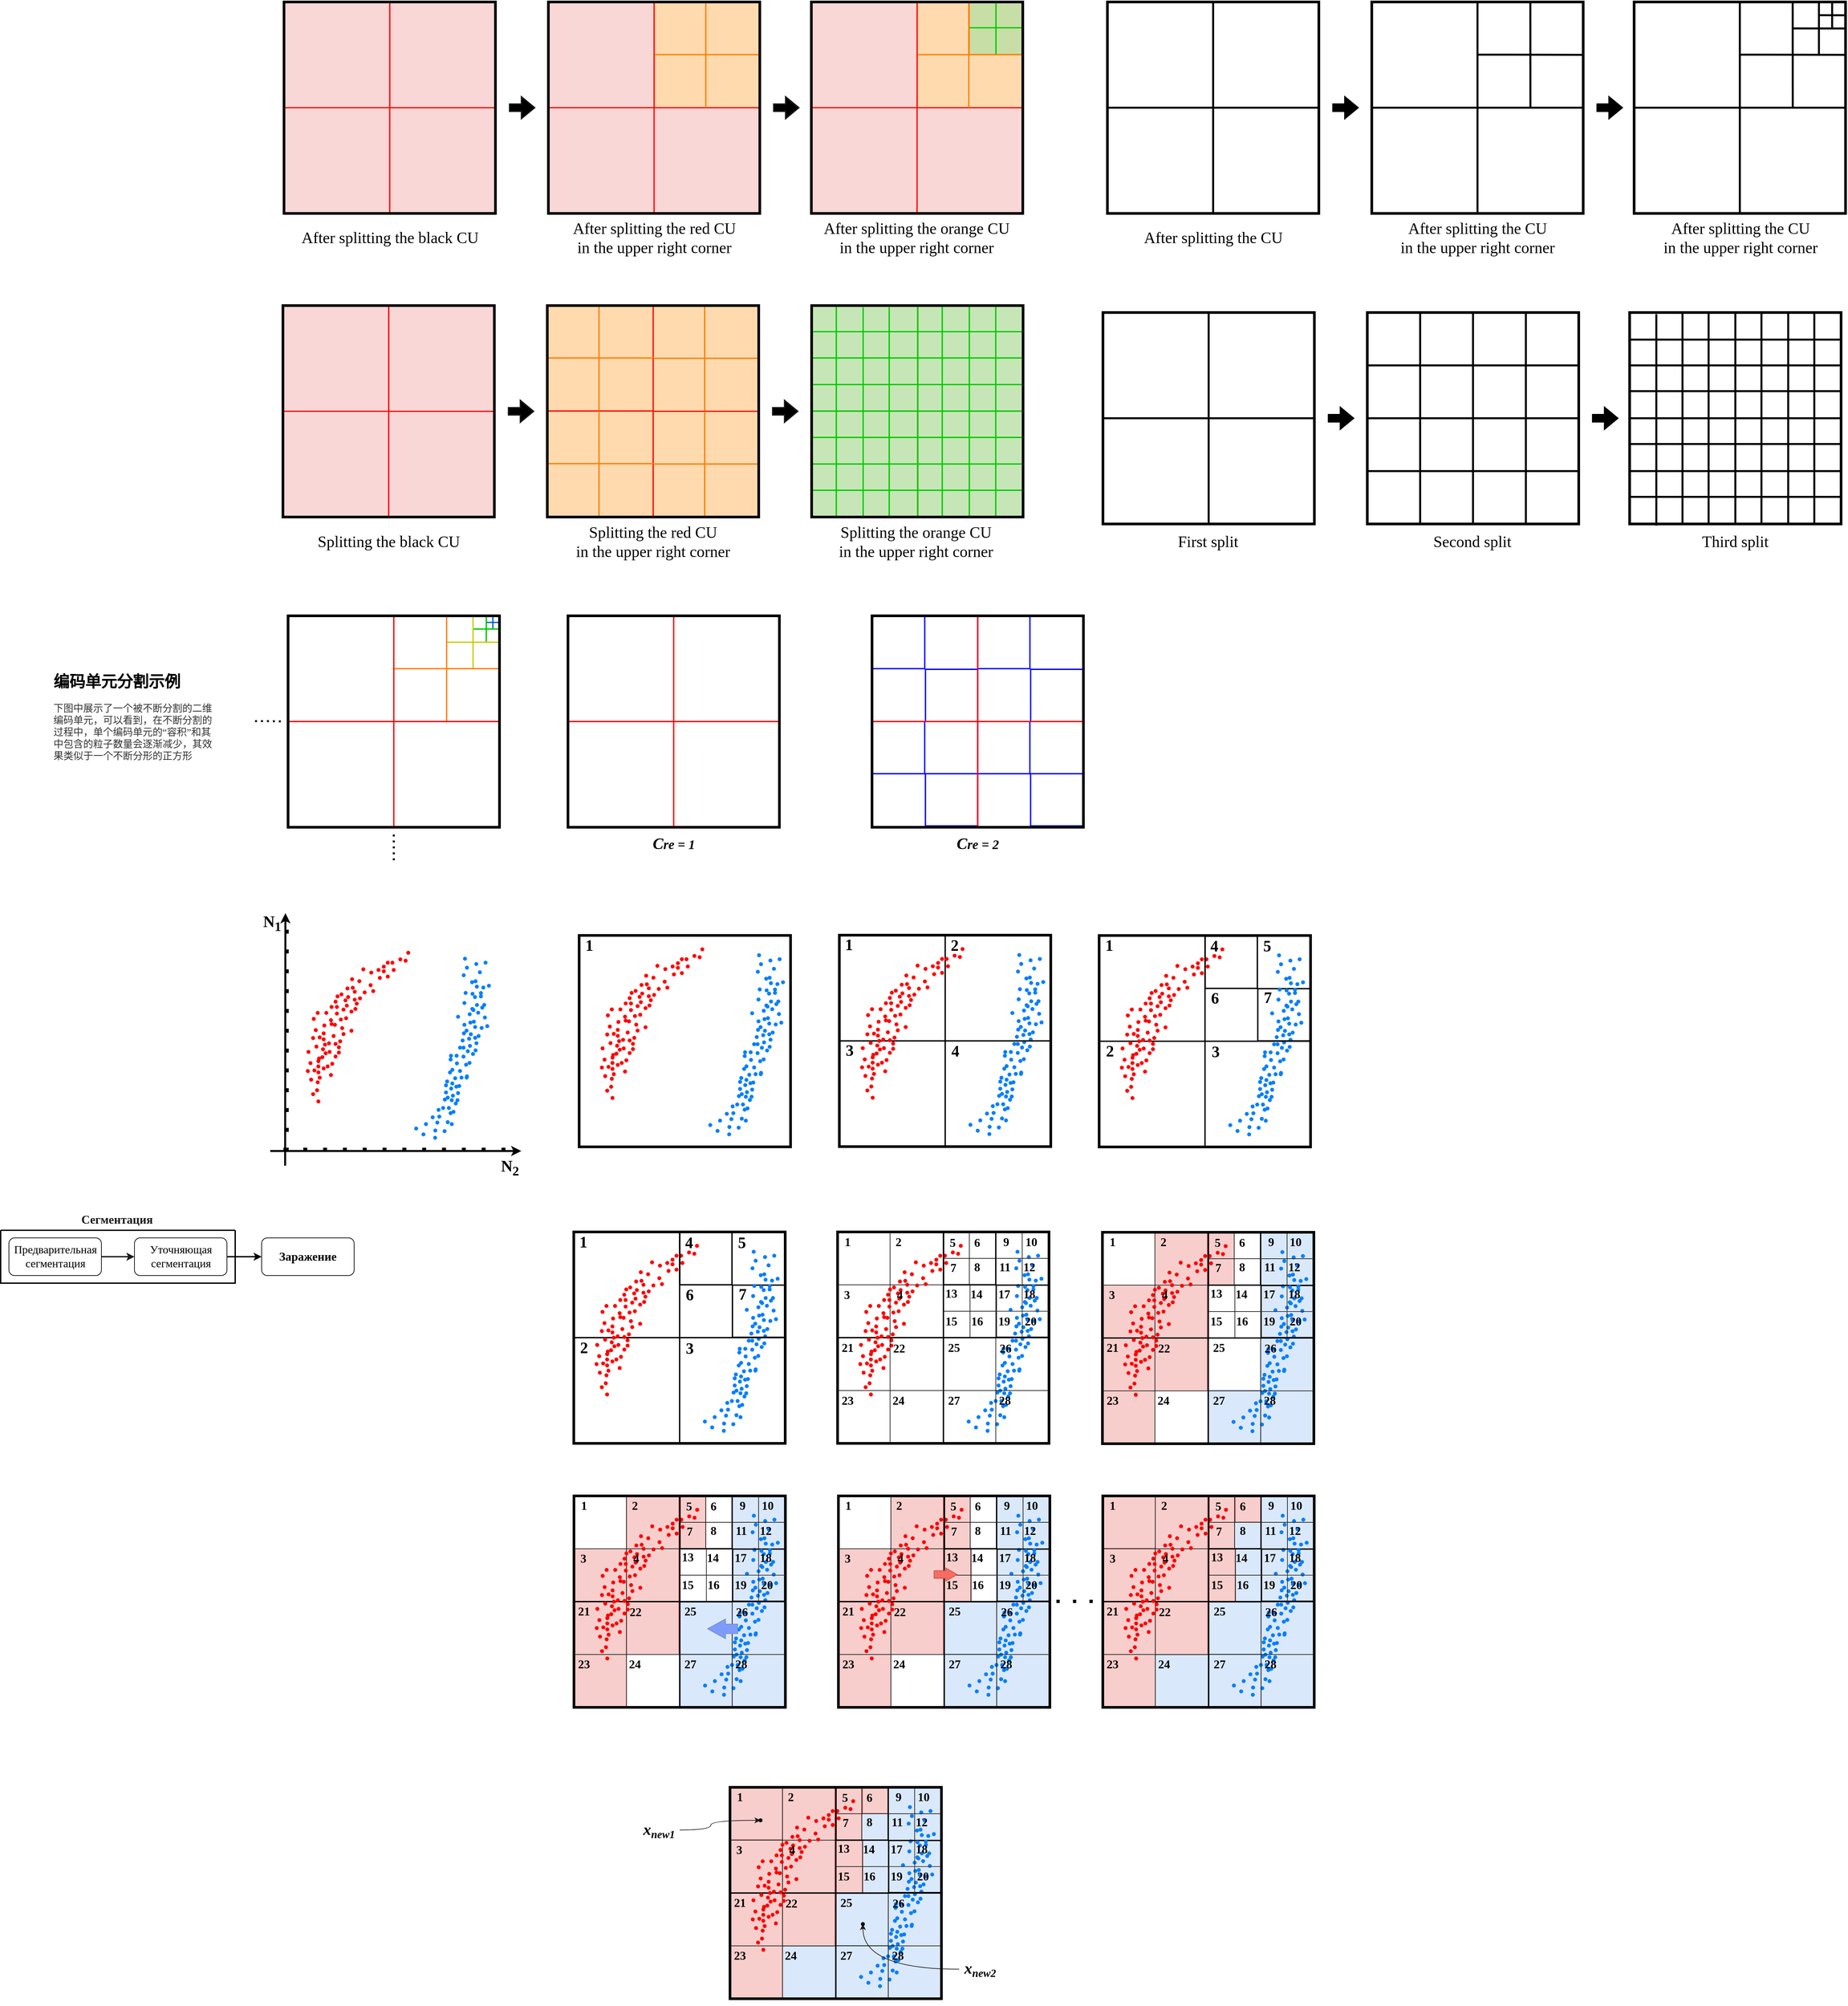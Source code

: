 <mxfile version="16.4.0" type="device"><diagram id="aqTVDoOuPLR0Gc_E9SeU" name="第 1 页"><mxGraphModel dx="4990" dy="3431" grid="1" gridSize="10" guides="1" tooltips="1" connect="1" arrows="1" fold="1" page="1" pageScale="1" pageWidth="1169" pageHeight="827" math="0" shadow="0"><root><mxCell id="0"/><mxCell id="1" parent="0"/><mxCell id="VCNDt4IRHHZiA7y0N1xf-197" value="" style="whiteSpace=wrap;html=1;aspect=fixed;fillColor=none;strokeWidth=4;strokeColor=#000000;" vertex="1" parent="1"><mxGeometry x="80.51" y="-1229" width="320" height="320" as="geometry"/></mxCell><mxCell id="VCNDt4IRHHZiA7y0N1xf-191" value="" style="whiteSpace=wrap;html=1;aspect=fixed;fillColor=none;strokeWidth=4;strokeColor=#000000;" vertex="1" parent="1"><mxGeometry x="-316.56" y="-1229" width="320" height="320" as="geometry"/></mxCell><mxCell id="VCNDt4IRHHZiA7y0N1xf-140" value="" style="whiteSpace=wrap;html=1;aspect=fixed;fillColor=none;strokeWidth=4;strokeColor=#000000;" vertex="1" parent="1"><mxGeometry x="-709.89" y="-1699" width="320" height="320" as="geometry"/></mxCell><mxCell id="cQTst84fd6RqCk45nG8l-1497" value="" style="whiteSpace=wrap;html=1;aspect=fixed;fontSize=13;strokeColor=#6c8ebf;fillColor=#dae8fc;" parent="1" vertex="1"><mxGeometry x="-1201.67" y="1243.36" width="80" height="80" as="geometry"/></mxCell><mxCell id="cQTst84fd6RqCk45nG8l-1496" value="" style="whiteSpace=wrap;html=1;aspect=fixed;fontSize=13;strokeColor=#b85450;fillColor=#f8cecc;" parent="1" vertex="1"><mxGeometry x="-1080.66" y="1002.62" width="40" height="40" as="geometry"/></mxCell><mxCell id="cQTst84fd6RqCk45nG8l-1495" value="" style="rounded=0;whiteSpace=wrap;html=1;fontSize=13;strokeColor=#6c8ebf;fillColor=#dae8fc;" parent="1" vertex="1"><mxGeometry x="-1081.67" y="1043" width="40" height="120" as="geometry"/></mxCell><mxCell id="cQTst84fd6RqCk45nG8l-1494" value="" style="whiteSpace=wrap;html=1;aspect=fixed;fontSize=13;strokeColor=#b85450;fillColor=#f8cecc;" parent="1" vertex="1"><mxGeometry x="-1281.67" y="1002.45" width="80" height="80" as="geometry"/></mxCell><mxCell id="cQTst84fd6RqCk45nG8l-1254" value="" style="rounded=0;whiteSpace=wrap;html=1;fontSize=13;strokeColor=#b85450;fillColor=#f8cecc;" parent="1" vertex="1"><mxGeometry x="-957.27" y="642.68" width="41.21" height="79" as="geometry"/></mxCell><mxCell id="cQTst84fd6RqCk45nG8l-1010" value="" style="whiteSpace=wrap;html=1;aspect=fixed;fontSize=18;strokeColor=#6c8ebf;fillColor=#dae8fc;" parent="1" vertex="1"><mxGeometry x="-1357.2" y="723" width="80.36" height="80.36" as="geometry"/></mxCell><mxCell id="cQTst84fd6RqCk45nG8l-770" value="" style="rounded=0;whiteSpace=wrap;html=1;fontSize=18;strokeColor=#6c8ebf;fillColor=#dae8fc;" parent="1" vertex="1"><mxGeometry x="-557.98" y="402.47" width="81.44" height="81.53" as="geometry"/></mxCell><mxCell id="cQTst84fd6RqCk45nG8l-768" value="" style="rounded=0;whiteSpace=wrap;html=1;fontSize=18;strokeColor=#6c8ebf;fillColor=#dae8fc;" parent="1" vertex="1"><mxGeometry x="-477.68" y="164" width="81.44" height="319" as="geometry"/></mxCell><mxCell id="cQTst84fd6RqCk45nG8l-765" value="" style="rounded=0;whiteSpace=wrap;html=1;fontSize=18;strokeColor=#b85450;fillColor=#f8cecc;" parent="1" vertex="1"><mxGeometry x="-557.98" y="162.62" width="40" height="80" as="geometry"/></mxCell><mxCell id="cQTst84fd6RqCk45nG8l-766" value="" style="rounded=0;whiteSpace=wrap;html=1;fontSize=18;strokeColor=#b85450;fillColor=#f8cecc;" parent="1" vertex="1"><mxGeometry x="-637.99" y="162" width="79.35" height="241" as="geometry"/></mxCell><mxCell id="cQTst84fd6RqCk45nG8l-764" value="" style="rounded=0;whiteSpace=wrap;html=1;fontSize=18;strokeColor=#b85450;fillColor=#f8cecc;" parent="1" vertex="1"><mxGeometry x="-717.34" y="243" width="79.35" height="241" as="geometry"/></mxCell><mxCell id="cQTst84fd6RqCk45nG8l-579" value="" style="whiteSpace=wrap;html=1;aspect=fixed;fillColor=none;strokeWidth=4;" parent="1" vertex="1"><mxGeometry x="-717.44" y="163" width="320" height="320" as="geometry"/></mxCell><mxCell id="cQTst84fd6RqCk45nG8l-222" value="" style="shape=waypoint;sketch=0;fillStyle=solid;size=6;pointerEvents=1;points=[];fillColor=none;resizable=0;rotatable=0;perimeter=centerPerimeter;snapToPoint=1;rotation=-220.2;strokeColor=#007FFF;" parent="1" vertex="1"><mxGeometry x="-865.016" y="224.255" width="40" height="40" as="geometry"/></mxCell><mxCell id="cQTst84fd6RqCk45nG8l-28" value="" style="whiteSpace=wrap;html=1;aspect=fixed;fillColor=none;strokeColor=#0000FF;strokeWidth=2;" parent="1" vertex="1"><mxGeometry x="-985.32" y="-531" width="79" height="79" as="geometry"/></mxCell><mxCell id="cQTst84fd6RqCk45nG8l-29" value="" style="whiteSpace=wrap;html=1;aspect=fixed;fillColor=none;strokeColor=#0000FF;strokeWidth=2;" parent="1" vertex="1"><mxGeometry x="-1065.44" y="-610" width="79" height="79" as="geometry"/></mxCell><mxCell id="cQTst84fd6RqCk45nG8l-30" value="" style="whiteSpace=wrap;html=1;aspect=fixed;fillColor=none;strokeColor=#0000FF;strokeWidth=2;" parent="1" vertex="1"><mxGeometry x="-985.26" y="-689" width="79" height="79" as="geometry"/></mxCell><mxCell id="cQTst84fd6RqCk45nG8l-31" value="" style="whiteSpace=wrap;html=1;aspect=fixed;fillColor=none;strokeColor=#0000FF;strokeWidth=2;" parent="1" vertex="1"><mxGeometry x="-1065.38" y="-769" width="79" height="79" as="geometry"/></mxCell><mxCell id="cQTst84fd6RqCk45nG8l-22" value="" style="whiteSpace=wrap;html=1;aspect=fixed;fillColor=none;strokeColor=#0000FF;strokeWidth=2;" parent="1" vertex="1"><mxGeometry x="-906.2" y="-769" width="79" height="79" as="geometry"/></mxCell><mxCell id="cQTst84fd6RqCk45nG8l-23" value="" style="whiteSpace=wrap;html=1;aspect=fixed;fillColor=none;strokeColor=#0000FF;strokeWidth=2;" parent="1" vertex="1"><mxGeometry x="-826.08" y="-689" width="79" height="79" as="geometry"/></mxCell><mxCell id="cQTst84fd6RqCk45nG8l-24" value="" style="whiteSpace=wrap;html=1;aspect=fixed;fillColor=none;strokeColor=#0000FF;strokeWidth=2;" parent="1" vertex="1"><mxGeometry x="-826.14" y="-531" width="79" height="79" as="geometry"/></mxCell><mxCell id="cQTst84fd6RqCk45nG8l-25" value="" style="whiteSpace=wrap;html=1;aspect=fixed;fillColor=none;strokeColor=#0000FF;strokeWidth=2;" parent="1" vertex="1"><mxGeometry x="-906.26" y="-610" width="79" height="79" as="geometry"/></mxCell><mxCell id="cQTst84fd6RqCk45nG8l-16" value="" style="whiteSpace=wrap;html=1;aspect=fixed;fillColor=none;strokeColor=#FF0000;strokeWidth=2;" parent="1" vertex="1"><mxGeometry x="-1066.19" y="-770" width="160" height="160" as="geometry"/></mxCell><mxCell id="cQTst84fd6RqCk45nG8l-18" value="" style="whiteSpace=wrap;html=1;aspect=fixed;fillColor=none;strokeColor=#FF0000;strokeWidth=2;" parent="1" vertex="1"><mxGeometry x="-906.19" y="-610" width="160" height="160" as="geometry"/></mxCell><mxCell id="SNK1_PgVOBMBX5tuu4uY-1572" value="" style="whiteSpace=wrap;html=1;aspect=fixed;fillColor=none;strokeWidth=4;" parent="1" vertex="1"><mxGeometry x="-1509.45" y="-286.28" width="320" height="320" as="geometry"/></mxCell><mxCell id="SNK1_PgVOBMBX5tuu4uY-1323" value="" style="shape=waypoint;sketch=0;fillStyle=solid;size=6;pointerEvents=1;points=[];fillColor=none;resizable=0;rotatable=0;perimeter=centerPerimeter;snapToPoint=1;rotation=-220.2;strokeColor=#007FFF;" parent="1" vertex="1"><mxGeometry x="-532.976" y="-10.285" width="40" height="40" as="geometry"/></mxCell><mxCell id="SNK1_PgVOBMBX5tuu4uY-1324" value="" style="shape=waypoint;sketch=0;fillStyle=solid;size=6;pointerEvents=1;points=[];fillColor=none;resizable=0;rotatable=0;perimeter=centerPerimeter;snapToPoint=1;rotation=-220.2;strokeColor=#007FFF;" parent="1" vertex="1"><mxGeometry x="-500.996" y="-15.145" width="40" height="40" as="geometry"/></mxCell><mxCell id="SNK1_PgVOBMBX5tuu4uY-543" value="" style="whiteSpace=wrap;html=1;aspect=fixed;fillColor=none;strokeColor=#000000;strokeWidth=2;" parent="1" vertex="1"><mxGeometry x="-722.22" y="-286.14" width="160" height="160" as="geometry"/></mxCell><mxCell id="SNK1_PgVOBMBX5tuu4uY-544" value="" style="group;rotation=-60;verticalAlign=middle;strokeColor=none;sketch=0;fillStyle=solid;" parent="1" vertex="1" connectable="0"><mxGeometry x="-704.98" y="-156.14" width="113" height="134" as="geometry"/></mxCell><mxCell id="SNK1_PgVOBMBX5tuu4uY-545" value="" style="shape=waypoint;sketch=0;fillStyle=solid;size=6;pointerEvents=1;points=[];fillColor=none;resizable=0;rotatable=0;perimeter=centerPerimeter;snapToPoint=1;rotation=-60;strokeColor=#FF0000;" parent="SNK1_PgVOBMBX5tuu4uY-544" vertex="1"><mxGeometry x="44.0" y="22.0" width="40" height="40" as="geometry"/></mxCell><mxCell id="SNK1_PgVOBMBX5tuu4uY-546" value="" style="group;rotation=-76.2;verticalAlign=middle;strokeColor=none;sketch=0;fillStyle=solid;" parent="SNK1_PgVOBMBX5tuu4uY-544" vertex="1" connectable="0"><mxGeometry x="-22" y="-10" width="119.5" height="144" as="geometry"/></mxCell><mxCell id="SNK1_PgVOBMBX5tuu4uY-547" value="" style="shape=waypoint;sketch=0;fillStyle=solid;size=6;pointerEvents=1;points=[];fillColor=none;resizable=0;rotatable=0;perimeter=centerPerimeter;snapToPoint=1;rotation=-76.2;strokeColor=#FF0000;" parent="SNK1_PgVOBMBX5tuu4uY-546" vertex="1"><mxGeometry x="35" y="45" width="40" height="40" as="geometry"/></mxCell><mxCell id="SNK1_PgVOBMBX5tuu4uY-548" value="" style="shape=waypoint;sketch=0;fillStyle=solid;size=6;pointerEvents=1;points=[];fillColor=none;resizable=0;rotatable=0;perimeter=centerPerimeter;snapToPoint=1;rotation=-76.2;strokeColor=#FF0000;" parent="SNK1_PgVOBMBX5tuu4uY-546" vertex="1"><mxGeometry x="41" y="39" width="40" height="40" as="geometry"/></mxCell><mxCell id="SNK1_PgVOBMBX5tuu4uY-549" value="" style="shape=waypoint;sketch=0;fillStyle=solid;size=6;pointerEvents=1;points=[];fillColor=none;resizable=0;rotatable=0;perimeter=centerPerimeter;snapToPoint=1;rotation=-76.2;strokeColor=#FF0000;" parent="SNK1_PgVOBMBX5tuu4uY-546" vertex="1"><mxGeometry x="43" y="56" width="40" height="40" as="geometry"/></mxCell><mxCell id="SNK1_PgVOBMBX5tuu4uY-550" value="" style="shape=waypoint;sketch=0;fillStyle=solid;size=6;pointerEvents=1;points=[];fillColor=none;resizable=0;rotatable=0;perimeter=centerPerimeter;snapToPoint=1;rotation=-76.2;strokeColor=#FF0000;" parent="SNK1_PgVOBMBX5tuu4uY-546" vertex="1"><mxGeometry x="42" y="27" width="40" height="40" as="geometry"/></mxCell><mxCell id="SNK1_PgVOBMBX5tuu4uY-551" value="" style="shape=waypoint;sketch=0;fillStyle=solid;size=6;pointerEvents=1;points=[];fillColor=none;resizable=0;rotatable=0;perimeter=centerPerimeter;snapToPoint=1;rotation=-76.2;strokeColor=#FF0000;" parent="SNK1_PgVOBMBX5tuu4uY-546" vertex="1"><mxGeometry x="32" y="23" width="40" height="40" as="geometry"/></mxCell><mxCell id="SNK1_PgVOBMBX5tuu4uY-552" value="" style="shape=waypoint;sketch=0;fillStyle=solid;size=6;pointerEvents=1;points=[];fillColor=none;resizable=0;rotatable=0;perimeter=centerPerimeter;snapToPoint=1;rotation=-76.2;strokeColor=#FF0000;" parent="SNK1_PgVOBMBX5tuu4uY-546" vertex="1"><mxGeometry x="43" y="12" width="40" height="40" as="geometry"/></mxCell><mxCell id="SNK1_PgVOBMBX5tuu4uY-553" value="" style="shape=waypoint;sketch=0;fillStyle=solid;size=6;pointerEvents=1;points=[];fillColor=none;resizable=0;rotatable=0;perimeter=centerPerimeter;snapToPoint=1;rotation=-76.2;strokeColor=#FF0000;" parent="SNK1_PgVOBMBX5tuu4uY-546" vertex="1"><mxGeometry x="37" y="9" width="40" height="40" as="geometry"/></mxCell><mxCell id="SNK1_PgVOBMBX5tuu4uY-554" value="" style="shape=waypoint;sketch=0;fillStyle=solid;size=6;pointerEvents=1;points=[];fillColor=none;resizable=0;rotatable=0;perimeter=centerPerimeter;snapToPoint=1;rotation=-76.2;strokeColor=#FF0000;" parent="SNK1_PgVOBMBX5tuu4uY-546" vertex="1"><mxGeometry x="43" y="3" width="40" height="40" as="geometry"/></mxCell><mxCell id="SNK1_PgVOBMBX5tuu4uY-555" value="" style="shape=waypoint;sketch=0;fillStyle=solid;size=6;pointerEvents=1;points=[];fillColor=none;resizable=0;rotatable=0;perimeter=centerPerimeter;snapToPoint=1;rotation=-76.2;strokeColor=#FF0000;" parent="SNK1_PgVOBMBX5tuu4uY-546" vertex="1"><mxGeometry x="45" y="20" width="40" height="40" as="geometry"/></mxCell><mxCell id="SNK1_PgVOBMBX5tuu4uY-556" value="" style="shape=waypoint;sketch=0;fillStyle=solid;size=6;pointerEvents=1;points=[];fillColor=none;resizable=0;rotatable=0;perimeter=centerPerimeter;snapToPoint=1;rotation=-76.2;strokeColor=#FF0000;" parent="SNK1_PgVOBMBX5tuu4uY-546" vertex="1"><mxGeometry x="44" y="-9" width="40" height="40" as="geometry"/></mxCell><mxCell id="SNK1_PgVOBMBX5tuu4uY-557" value="" style="shape=waypoint;sketch=0;fillStyle=solid;size=6;pointerEvents=1;points=[];fillColor=none;resizable=0;rotatable=0;perimeter=centerPerimeter;snapToPoint=1;rotation=-76.2;strokeColor=#FF0000;" parent="SNK1_PgVOBMBX5tuu4uY-546" vertex="1"><mxGeometry x="54" y="-17" width="40" height="40" as="geometry"/></mxCell><mxCell id="SNK1_PgVOBMBX5tuu4uY-558" value="" style="shape=waypoint;sketch=0;fillStyle=solid;size=6;pointerEvents=1;points=[];fillColor=none;resizable=0;rotatable=0;perimeter=centerPerimeter;snapToPoint=1;rotation=-76.2;strokeColor=#FF0000;" parent="SNK1_PgVOBMBX5tuu4uY-546" vertex="1"><mxGeometry x="27" y="10" width="40" height="40" as="geometry"/></mxCell><mxCell id="SNK1_PgVOBMBX5tuu4uY-559" value="" style="shape=waypoint;sketch=0;fillStyle=solid;size=6;pointerEvents=1;points=[];fillColor=none;resizable=0;rotatable=0;perimeter=centerPerimeter;snapToPoint=1;rotation=-76.2;strokeColor=#FF0000;" parent="SNK1_PgVOBMBX5tuu4uY-546" vertex="1"><mxGeometry x="28" y="-19" width="40" height="40" as="geometry"/></mxCell><mxCell id="SNK1_PgVOBMBX5tuu4uY-560" value="" style="shape=waypoint;sketch=0;fillStyle=solid;size=6;pointerEvents=1;points=[];fillColor=none;resizable=0;rotatable=0;perimeter=centerPerimeter;snapToPoint=1;rotation=-76.2;strokeColor=#FF0000;" parent="SNK1_PgVOBMBX5tuu4uY-546" vertex="1"><mxGeometry x="31" y="-2" width="40" height="40" as="geometry"/></mxCell><mxCell id="SNK1_PgVOBMBX5tuu4uY-561" value="" style="group;rotation=-76.2;verticalAlign=middle;strokeColor=none;sketch=0;fillStyle=solid;" parent="SNK1_PgVOBMBX5tuu4uY-546" vertex="1" connectable="0"><mxGeometry x="-8" y="50" width="113" height="72" as="geometry"/></mxCell><mxCell id="SNK1_PgVOBMBX5tuu4uY-562" value="" style="shape=waypoint;sketch=0;fillStyle=solid;size=6;pointerEvents=1;points=[];fillColor=none;resizable=0;rotatable=0;perimeter=centerPerimeter;snapToPoint=1;rotation=-76.2;strokeColor=#FF0000;" parent="SNK1_PgVOBMBX5tuu4uY-561" vertex="1"><mxGeometry x="35" y="45" width="40" height="40" as="geometry"/></mxCell><mxCell id="SNK1_PgVOBMBX5tuu4uY-563" value="" style="shape=waypoint;sketch=0;fillStyle=solid;size=6;pointerEvents=1;points=[];fillColor=none;resizable=0;rotatable=0;perimeter=centerPerimeter;snapToPoint=1;rotation=-76.2;strokeColor=#FF0000;" parent="SNK1_PgVOBMBX5tuu4uY-561" vertex="1"><mxGeometry x="41" y="39" width="40" height="40" as="geometry"/></mxCell><mxCell id="SNK1_PgVOBMBX5tuu4uY-564" value="" style="shape=waypoint;sketch=0;fillStyle=solid;size=6;pointerEvents=1;points=[];fillColor=none;resizable=0;rotatable=0;perimeter=centerPerimeter;snapToPoint=1;rotation=-76.2;strokeColor=#FF0000;" parent="SNK1_PgVOBMBX5tuu4uY-561" vertex="1"><mxGeometry x="43" y="56" width="40" height="40" as="geometry"/></mxCell><mxCell id="SNK1_PgVOBMBX5tuu4uY-565" value="" style="shape=waypoint;sketch=0;fillStyle=solid;size=6;pointerEvents=1;points=[];fillColor=none;resizable=0;rotatable=0;perimeter=centerPerimeter;snapToPoint=1;rotation=-76.2;strokeColor=#FF0000;" parent="SNK1_PgVOBMBX5tuu4uY-561" vertex="1"><mxGeometry x="42" y="27" width="40" height="40" as="geometry"/></mxCell><mxCell id="SNK1_PgVOBMBX5tuu4uY-566" value="" style="shape=waypoint;sketch=0;fillStyle=solid;size=6;pointerEvents=1;points=[];fillColor=none;resizable=0;rotatable=0;perimeter=centerPerimeter;snapToPoint=1;rotation=-76.2;strokeColor=#FF0000;" parent="SNK1_PgVOBMBX5tuu4uY-561" vertex="1"><mxGeometry x="32" y="23" width="40" height="40" as="geometry"/></mxCell><mxCell id="SNK1_PgVOBMBX5tuu4uY-567" value="" style="shape=waypoint;sketch=0;fillStyle=solid;size=6;pointerEvents=1;points=[];fillColor=none;resizable=0;rotatable=0;perimeter=centerPerimeter;snapToPoint=1;rotation=-76.2;strokeColor=#FF0000;" parent="SNK1_PgVOBMBX5tuu4uY-561" vertex="1"><mxGeometry x="43" y="12" width="40" height="40" as="geometry"/></mxCell><mxCell id="SNK1_PgVOBMBX5tuu4uY-568" value="" style="shape=waypoint;sketch=0;fillStyle=solid;size=6;pointerEvents=1;points=[];fillColor=none;resizable=0;rotatable=0;perimeter=centerPerimeter;snapToPoint=1;rotation=-76.2;strokeColor=#FF0000;" parent="SNK1_PgVOBMBX5tuu4uY-561" vertex="1"><mxGeometry x="37" y="9" width="40" height="40" as="geometry"/></mxCell><mxCell id="SNK1_PgVOBMBX5tuu4uY-569" value="" style="shape=waypoint;sketch=0;fillStyle=solid;size=6;pointerEvents=1;points=[];fillColor=none;resizable=0;rotatable=0;perimeter=centerPerimeter;snapToPoint=1;rotation=-76.2;strokeColor=#FF0000;" parent="SNK1_PgVOBMBX5tuu4uY-561" vertex="1"><mxGeometry x="43" y="3" width="40" height="40" as="geometry"/></mxCell><mxCell id="SNK1_PgVOBMBX5tuu4uY-570" value="" style="shape=waypoint;sketch=0;fillStyle=solid;size=6;pointerEvents=1;points=[];fillColor=none;resizable=0;rotatable=0;perimeter=centerPerimeter;snapToPoint=1;rotation=-76.2;strokeColor=#FF0000;" parent="SNK1_PgVOBMBX5tuu4uY-561" vertex="1"><mxGeometry x="45" y="20" width="40" height="40" as="geometry"/></mxCell><mxCell id="SNK1_PgVOBMBX5tuu4uY-571" value="" style="shape=waypoint;sketch=0;fillStyle=solid;size=6;pointerEvents=1;points=[];fillColor=none;resizable=0;rotatable=0;perimeter=centerPerimeter;snapToPoint=1;rotation=-76.2;strokeColor=#FF0000;" parent="SNK1_PgVOBMBX5tuu4uY-561" vertex="1"><mxGeometry x="44" y="-9" width="40" height="40" as="geometry"/></mxCell><mxCell id="SNK1_PgVOBMBX5tuu4uY-572" value="" style="shape=waypoint;sketch=0;fillStyle=solid;size=6;pointerEvents=1;points=[];fillColor=none;resizable=0;rotatable=0;perimeter=centerPerimeter;snapToPoint=1;rotation=-76.2;strokeColor=#FF0000;" parent="SNK1_PgVOBMBX5tuu4uY-561" vertex="1"><mxGeometry x="54" y="-17" width="40" height="40" as="geometry"/></mxCell><mxCell id="SNK1_PgVOBMBX5tuu4uY-573" value="" style="shape=waypoint;sketch=0;fillStyle=solid;size=6;pointerEvents=1;points=[];fillColor=none;resizable=0;rotatable=0;perimeter=centerPerimeter;snapToPoint=1;rotation=-76.2;strokeColor=#FF0000;" parent="SNK1_PgVOBMBX5tuu4uY-561" vertex="1"><mxGeometry x="27" y="10" width="40" height="40" as="geometry"/></mxCell><mxCell id="SNK1_PgVOBMBX5tuu4uY-574" value="" style="shape=waypoint;sketch=0;fillStyle=solid;size=6;pointerEvents=1;points=[];fillColor=none;resizable=0;rotatable=0;perimeter=centerPerimeter;snapToPoint=1;rotation=-76.2;strokeColor=#FF0000;" parent="SNK1_PgVOBMBX5tuu4uY-561" vertex="1"><mxGeometry x="28" y="-19" width="40" height="40" as="geometry"/></mxCell><mxCell id="SNK1_PgVOBMBX5tuu4uY-575" value="" style="shape=waypoint;sketch=0;fillStyle=solid;size=6;pointerEvents=1;points=[];fillColor=none;resizable=0;rotatable=0;perimeter=centerPerimeter;snapToPoint=1;rotation=-76.2;strokeColor=#FF0000;" parent="SNK1_PgVOBMBX5tuu4uY-561" vertex="1"><mxGeometry x="31" y="-2" width="40" height="40" as="geometry"/></mxCell><mxCell id="SNK1_PgVOBMBX5tuu4uY-576" value="" style="group;verticalAlign=middle;strokeColor=none;sketch=0;fillStyle=solid;container=0;" parent="SNK1_PgVOBMBX5tuu4uY-544" vertex="1" connectable="0"><mxGeometry x="19.679" y="-27.321" width="90.641" height="130.641" as="geometry"/></mxCell><mxCell id="SNK1_PgVOBMBX5tuu4uY-577" value="" style="shape=waypoint;sketch=0;fillStyle=solid;size=6;pointerEvents=1;points=[];fillColor=none;resizable=0;rotatable=0;perimeter=centerPerimeter;snapToPoint=1;rotation=-60;strokeColor=#FF0000;" parent="SNK1_PgVOBMBX5tuu4uY-544" vertex="1"><mxGeometry x="27.0" y="43.0" width="40" height="40" as="geometry"/></mxCell><mxCell id="SNK1_PgVOBMBX5tuu4uY-578" value="" style="shape=waypoint;sketch=0;fillStyle=solid;size=6;pointerEvents=1;points=[];fillColor=none;resizable=0;rotatable=0;perimeter=centerPerimeter;snapToPoint=1;rotation=-60;strokeColor=#FF0000;" parent="SNK1_PgVOBMBX5tuu4uY-544" vertex="1"><mxGeometry x="34.0" y="39.0" width="40" height="40" as="geometry"/></mxCell><mxCell id="SNK1_PgVOBMBX5tuu4uY-579" value="" style="shape=waypoint;sketch=0;fillStyle=solid;size=6;pointerEvents=1;points=[];fillColor=none;resizable=0;rotatable=0;perimeter=centerPerimeter;snapToPoint=1;rotation=-60;strokeColor=#FF0000;" parent="SNK1_PgVOBMBX5tuu4uY-544" vertex="1"><mxGeometry x="32.0" y="56.0" width="40" height="40" as="geometry"/></mxCell><mxCell id="SNK1_PgVOBMBX5tuu4uY-580" value="" style="shape=waypoint;sketch=0;fillStyle=solid;size=6;pointerEvents=1;points=[];fillColor=none;resizable=0;rotatable=0;perimeter=centerPerimeter;snapToPoint=1;rotation=-60;strokeColor=#FF0000;" parent="SNK1_PgVOBMBX5tuu4uY-544" vertex="1"><mxGeometry x="39.0" y="28.0" width="40" height="40" as="geometry"/></mxCell><mxCell id="SNK1_PgVOBMBX5tuu4uY-581" value="" style="shape=waypoint;sketch=0;fillStyle=solid;size=6;pointerEvents=1;points=[];fillColor=none;resizable=0;rotatable=0;perimeter=centerPerimeter;snapToPoint=1;rotation=-60;strokeColor=#FF0000;" parent="SNK1_PgVOBMBX5tuu4uY-544" vertex="1"><mxGeometry x="30.0" y="21.0" width="40" height="40" as="geometry"/></mxCell><mxCell id="SNK1_PgVOBMBX5tuu4uY-582" value="" style="shape=waypoint;sketch=0;fillStyle=solid;size=6;pointerEvents=1;points=[];fillColor=none;resizable=0;rotatable=0;perimeter=centerPerimeter;snapToPoint=1;rotation=-60;strokeColor=#FF0000;" parent="SNK1_PgVOBMBX5tuu4uY-544" vertex="1"><mxGeometry x="44.0" y="14.0" width="40" height="40" as="geometry"/></mxCell><mxCell id="SNK1_PgVOBMBX5tuu4uY-583" value="" style="shape=waypoint;sketch=0;fillStyle=solid;size=6;pointerEvents=1;points=[];fillColor=none;resizable=0;rotatable=0;perimeter=centerPerimeter;snapToPoint=1;rotation=-60;strokeColor=#FF0000;" parent="SNK1_PgVOBMBX5tuu4uY-544" vertex="1"><mxGeometry x="39.0" y="9.0" width="40" height="40" as="geometry"/></mxCell><mxCell id="SNK1_PgVOBMBX5tuu4uY-584" value="" style="shape=waypoint;sketch=0;fillStyle=solid;size=6;pointerEvents=1;points=[];fillColor=none;resizable=0;rotatable=0;perimeter=centerPerimeter;snapToPoint=1;rotation=-60;strokeColor=#FF0000;" parent="SNK1_PgVOBMBX5tuu4uY-544" vertex="1"><mxGeometry x="46.0" y="5.0" width="40" height="40" as="geometry"/></mxCell><mxCell id="SNK1_PgVOBMBX5tuu4uY-585" value="" style="shape=waypoint;sketch=0;fillStyle=solid;size=6;pointerEvents=1;points=[];fillColor=none;resizable=0;rotatable=0;perimeter=centerPerimeter;snapToPoint=1;rotation=-60;strokeColor=#FF0000;" parent="SNK1_PgVOBMBX5tuu4uY-544" vertex="1"><mxGeometry x="51.0" y="-6.0" width="40" height="40" as="geometry"/></mxCell><mxCell id="SNK1_PgVOBMBX5tuu4uY-586" value="" style="shape=waypoint;sketch=0;fillStyle=solid;size=6;pointerEvents=1;points=[];fillColor=none;resizable=0;rotatable=0;perimeter=centerPerimeter;snapToPoint=1;rotation=-60;strokeColor=#FF0000;" parent="SNK1_PgVOBMBX5tuu4uY-544" vertex="1"><mxGeometry x="63.0" y="-11.0" width="40" height="40" as="geometry"/></mxCell><mxCell id="SNK1_PgVOBMBX5tuu4uY-587" value="" style="shape=waypoint;sketch=0;fillStyle=solid;size=6;pointerEvents=1;points=[];fillColor=none;resizable=0;rotatable=0;perimeter=centerPerimeter;snapToPoint=1;rotation=-60;strokeColor=#FF0000;" parent="SNK1_PgVOBMBX5tuu4uY-544" vertex="1"><mxGeometry x="29.0" y="8.0" width="40" height="40" as="geometry"/></mxCell><mxCell id="SNK1_PgVOBMBX5tuu4uY-588" value="" style="shape=waypoint;sketch=0;fillStyle=solid;size=6;pointerEvents=1;points=[];fillColor=none;resizable=0;rotatable=0;perimeter=centerPerimeter;snapToPoint=1;rotation=-60;strokeColor=#FF0000;" parent="SNK1_PgVOBMBX5tuu4uY-544" vertex="1"><mxGeometry x="38.0" y="-20.0" width="40" height="40" as="geometry"/></mxCell><mxCell id="SNK1_PgVOBMBX5tuu4uY-589" value="" style="shape=waypoint;sketch=0;fillStyle=solid;size=6;pointerEvents=1;points=[];fillColor=none;resizable=0;rotatable=0;perimeter=centerPerimeter;snapToPoint=1;rotation=-60;strokeColor=#FF0000;" parent="SNK1_PgVOBMBX5tuu4uY-544" vertex="1"><mxGeometry x="36.0" y="-3.0" width="40" height="40" as="geometry"/></mxCell><mxCell id="SNK1_PgVOBMBX5tuu4uY-590" value="" style="whiteSpace=wrap;html=1;aspect=fixed;fillColor=none;strokeWidth=4;" parent="1" vertex="1"><mxGeometry x="-722.43" y="-286.14" width="320" height="320" as="geometry"/></mxCell><mxCell id="SNK1_PgVOBMBX5tuu4uY-591" value="" style="group;rotation=-195;verticalAlign=middle;strokeColor=none;sketch=0;fillStyle=solid;" parent="1" vertex="1" connectable="0"><mxGeometry x="-622.98" y="-276.14" width="223.992" height="151" as="geometry"/></mxCell><mxCell id="SNK1_PgVOBMBX5tuu4uY-592" value="" style="shape=waypoint;sketch=0;fillStyle=solid;size=6;pointerEvents=1;points=[];fillColor=none;resizable=0;rotatable=0;perimeter=centerPerimeter;snapToPoint=1;rotation=-195;strokeColor=#FF0000;" parent="SNK1_PgVOBMBX5tuu4uY-591" vertex="1"><mxGeometry x="63" y="3" width="40" height="40" as="geometry"/></mxCell><mxCell id="SNK1_PgVOBMBX5tuu4uY-593" value="" style="shape=waypoint;sketch=0;fillStyle=solid;size=6;pointerEvents=1;points=[];fillColor=none;resizable=0;rotatable=0;perimeter=centerPerimeter;snapToPoint=1;rotation=-195;strokeColor=#FF0000;" parent="SNK1_PgVOBMBX5tuu4uY-591" vertex="1"><mxGeometry x="55" y="1" width="40" height="40" as="geometry"/></mxCell><mxCell id="SNK1_PgVOBMBX5tuu4uY-594" value="" style="shape=waypoint;sketch=0;fillStyle=solid;size=6;pointerEvents=1;points=[];fillColor=none;resizable=0;rotatable=0;perimeter=centerPerimeter;snapToPoint=1;rotation=-195;strokeColor=#FF0000;" parent="SNK1_PgVOBMBX5tuu4uY-591" vertex="1"><mxGeometry x="67" y="-9" width="40" height="40" as="geometry"/></mxCell><mxCell id="SNK1_PgVOBMBX5tuu4uY-595" value="" style="shape=waypoint;sketch=0;fillStyle=solid;size=6;pointerEvents=1;points=[];fillColor=none;resizable=0;rotatable=0;perimeter=centerPerimeter;snapToPoint=1;rotation=-195;strokeColor=#FF0000;" parent="SNK1_PgVOBMBX5tuu4uY-591" vertex="1"><mxGeometry x="43" y="6" width="40" height="40" as="geometry"/></mxCell><mxCell id="SNK1_PgVOBMBX5tuu4uY-596" value="" style="shape=waypoint;sketch=0;fillStyle=solid;size=6;pointerEvents=1;points=[];fillColor=none;resizable=0;rotatable=0;perimeter=centerPerimeter;snapToPoint=1;rotation=-195;strokeColor=#FF0000;" parent="SNK1_PgVOBMBX5tuu4uY-591" vertex="1"><mxGeometry x="45" y="17" width="40" height="40" as="geometry"/></mxCell><mxCell id="SNK1_PgVOBMBX5tuu4uY-597" value="" style="shape=waypoint;sketch=0;fillStyle=solid;size=6;pointerEvents=1;points=[];fillColor=none;resizable=0;rotatable=0;perimeter=centerPerimeter;snapToPoint=1;rotation=-195;strokeColor=#FF0000;" parent="SNK1_PgVOBMBX5tuu4uY-591" vertex="1"><mxGeometry x="30" y="12" width="40" height="40" as="geometry"/></mxCell><mxCell id="SNK1_PgVOBMBX5tuu4uY-598" value="" style="shape=waypoint;sketch=0;fillStyle=solid;size=6;pointerEvents=1;points=[];fillColor=none;resizable=0;rotatable=0;perimeter=centerPerimeter;snapToPoint=1;rotation=-195;strokeColor=#FF0000;" parent="SNK1_PgVOBMBX5tuu4uY-591" vertex="1"><mxGeometry x="30" y="19" width="40" height="40" as="geometry"/></mxCell><mxCell id="SNK1_PgVOBMBX5tuu4uY-599" value="" style="shape=waypoint;sketch=0;fillStyle=solid;size=6;pointerEvents=1;points=[];fillColor=none;resizable=0;rotatable=0;perimeter=centerPerimeter;snapToPoint=1;rotation=-195;strokeColor=#FF0000;" parent="SNK1_PgVOBMBX5tuu4uY-591" vertex="1"><mxGeometry x="22" y="17" width="40" height="40" as="geometry"/></mxCell><mxCell id="SNK1_PgVOBMBX5tuu4uY-600" value="" style="shape=waypoint;sketch=0;fillStyle=solid;size=6;pointerEvents=1;points=[];fillColor=none;resizable=0;rotatable=0;perimeter=centerPerimeter;snapToPoint=1;rotation=-195;strokeColor=#FF0000;" parent="SNK1_PgVOBMBX5tuu4uY-591" vertex="1"><mxGeometry x="36" y="6" width="40" height="40" as="geometry"/></mxCell><mxCell id="SNK1_PgVOBMBX5tuu4uY-601" value="" style="shape=waypoint;sketch=0;fillStyle=solid;size=6;pointerEvents=1;points=[];fillColor=none;resizable=0;rotatable=0;perimeter=centerPerimeter;snapToPoint=1;rotation=-195;strokeColor=#FF0000;" parent="SNK1_PgVOBMBX5tuu4uY-591" vertex="1"><mxGeometry x="11" y="21" width="40" height="40" as="geometry"/></mxCell><mxCell id="SNK1_PgVOBMBX5tuu4uY-602" value="" style="shape=waypoint;sketch=0;fillStyle=solid;size=6;pointerEvents=1;points=[];fillColor=none;resizable=0;rotatable=0;perimeter=centerPerimeter;snapToPoint=1;rotation=-195;strokeColor=#FF0000;" parent="SNK1_PgVOBMBX5tuu4uY-591" vertex="1"><mxGeometry x="-1" y="16" width="40" height="40" as="geometry"/></mxCell><mxCell id="SNK1_PgVOBMBX5tuu4uY-603" value="" style="shape=waypoint;sketch=0;fillStyle=solid;size=6;pointerEvents=1;points=[];fillColor=none;resizable=0;rotatable=0;perimeter=centerPerimeter;snapToPoint=1;rotation=-195;strokeColor=#FF0000;" parent="SNK1_PgVOBMBX5tuu4uY-591" vertex="1"><mxGeometry x="36" y="27" width="40" height="40" as="geometry"/></mxCell><mxCell id="SNK1_PgVOBMBX5tuu4uY-604" value="" style="shape=waypoint;sketch=0;fillStyle=solid;size=6;pointerEvents=1;points=[];fillColor=none;resizable=0;rotatable=0;perimeter=centerPerimeter;snapToPoint=1;rotation=-195;strokeColor=#FF0000;" parent="SNK1_PgVOBMBX5tuu4uY-591" vertex="1"><mxGeometry x="10" y="40" width="40" height="40" as="geometry"/></mxCell><mxCell id="SNK1_PgVOBMBX5tuu4uY-605" value="" style="shape=waypoint;sketch=0;fillStyle=solid;size=6;pointerEvents=1;points=[];fillColor=none;resizable=0;rotatable=0;perimeter=centerPerimeter;snapToPoint=1;rotation=-195;strokeColor=#FF0000;" parent="SNK1_PgVOBMBX5tuu4uY-591" vertex="1"><mxGeometry x="24" y="29" width="40" height="40" as="geometry"/></mxCell><mxCell id="SNK1_PgVOBMBX5tuu4uY-845" value="" style="whiteSpace=wrap;html=1;aspect=fixed;fillColor=none;strokeColor=#000000;strokeWidth=2;" parent="SNK1_PgVOBMBX5tuu4uY-591" vertex="1"><mxGeometry x="61" y="-9" width="79" height="79" as="geometry"/></mxCell><mxCell id="SNK1_PgVOBMBX5tuu4uY-857" value="5" style="text;html=1;strokeColor=none;fillColor=none;align=center;verticalAlign=middle;whiteSpace=wrap;rounded=0;shadow=0;labelBackgroundColor=none;fontColor=#000000;fontSize=24;fontFamily=Times New Roman;fontStyle=1" parent="SNK1_PgVOBMBX5tuu4uY-591" vertex="1"><mxGeometry x="140.0" y="-9" width="30" height="30" as="geometry"/></mxCell><mxCell id="SNK1_PgVOBMBX5tuu4uY-858" value="6" style="text;html=1;strokeColor=none;fillColor=none;align=center;verticalAlign=middle;whiteSpace=wrap;rounded=0;shadow=0;labelBackgroundColor=none;fontColor=#000000;fontSize=24;fontFamily=Times New Roman;fontStyle=1" parent="SNK1_PgVOBMBX5tuu4uY-591" vertex="1"><mxGeometry x="61.0" y="70" width="30" height="30" as="geometry"/></mxCell><mxCell id="SNK1_PgVOBMBX5tuu4uY-1026" value="" style="shape=waypoint;sketch=0;fillStyle=solid;size=6;pointerEvents=1;points=[];fillColor=none;resizable=0;rotatable=0;perimeter=centerPerimeter;snapToPoint=1;rotation=-220.2;strokeColor=#007FFF;" parent="SNK1_PgVOBMBX5tuu4uY-591" vertex="1"><mxGeometry x="183.992" y="5.996" width="40" height="40" as="geometry"/></mxCell><mxCell id="SNK1_PgVOBMBX5tuu4uY-606" value="" style="group;rotation=-44.6;verticalAlign=middle;strokeColor=none;sketch=0;fillStyle=solid;" parent="1" vertex="1" connectable="0"><mxGeometry x="-677.98" y="-224.14" width="113" height="72" as="geometry"/></mxCell><mxCell id="SNK1_PgVOBMBX5tuu4uY-607" value="" style="shape=waypoint;sketch=0;fillStyle=solid;size=6;pointerEvents=1;points=[];fillColor=none;resizable=0;rotatable=0;perimeter=centerPerimeter;snapToPoint=1;rotation=-44.6;strokeColor=#FF0000;" parent="SNK1_PgVOBMBX5tuu4uY-606" vertex="1"><mxGeometry x="20" y="40" width="40" height="40" as="geometry"/></mxCell><mxCell id="SNK1_PgVOBMBX5tuu4uY-608" value="" style="shape=waypoint;sketch=0;fillStyle=solid;size=6;pointerEvents=1;points=[];fillColor=none;resizable=0;rotatable=0;perimeter=centerPerimeter;snapToPoint=1;rotation=-44.6;strokeColor=#FF0000;" parent="SNK1_PgVOBMBX5tuu4uY-606" vertex="1"><mxGeometry x="28" y="38" width="40" height="40" as="geometry"/></mxCell><mxCell id="SNK1_PgVOBMBX5tuu4uY-609" value="" style="shape=waypoint;sketch=0;fillStyle=solid;size=6;pointerEvents=1;points=[];fillColor=none;resizable=0;rotatable=0;perimeter=centerPerimeter;snapToPoint=1;rotation=-44.6;strokeColor=#FF0000;" parent="SNK1_PgVOBMBX5tuu4uY-606" vertex="1"><mxGeometry x="22" y="53" width="40" height="40" as="geometry"/></mxCell><mxCell id="SNK1_PgVOBMBX5tuu4uY-610" value="" style="shape=waypoint;sketch=0;fillStyle=solid;size=6;pointerEvents=1;points=[];fillColor=none;resizable=0;rotatable=0;perimeter=centerPerimeter;snapToPoint=1;rotation=-44.6;strokeColor=#FF0000;" parent="SNK1_PgVOBMBX5tuu4uY-606" vertex="1"><mxGeometry x="36" y="28" width="40" height="40" as="geometry"/></mxCell><mxCell id="SNK1_PgVOBMBX5tuu4uY-611" value="" style="shape=waypoint;sketch=0;fillStyle=solid;size=6;pointerEvents=1;points=[];fillColor=none;resizable=0;rotatable=0;perimeter=centerPerimeter;snapToPoint=1;rotation=-44.6;strokeColor=#FF0000;" parent="SNK1_PgVOBMBX5tuu4uY-606" vertex="1"><mxGeometry x="29" y="19" width="40" height="40" as="geometry"/></mxCell><mxCell id="SNK1_PgVOBMBX5tuu4uY-612" value="" style="shape=waypoint;sketch=0;fillStyle=solid;size=6;pointerEvents=1;points=[];fillColor=none;resizable=0;rotatable=0;perimeter=centerPerimeter;snapToPoint=1;rotation=-44.6;strokeColor=#FF0000;" parent="SNK1_PgVOBMBX5tuu4uY-606" vertex="1"><mxGeometry x="44" y="16" width="40" height="40" as="geometry"/></mxCell><mxCell id="SNK1_PgVOBMBX5tuu4uY-613" value="" style="shape=waypoint;sketch=0;fillStyle=solid;size=6;pointerEvents=1;points=[];fillColor=none;resizable=0;rotatable=0;perimeter=centerPerimeter;snapToPoint=1;rotation=-44.6;strokeColor=#FF0000;" parent="SNK1_PgVOBMBX5tuu4uY-606" vertex="1"><mxGeometry x="41" y="10" width="40" height="40" as="geometry"/></mxCell><mxCell id="SNK1_PgVOBMBX5tuu4uY-614" value="" style="shape=waypoint;sketch=0;fillStyle=solid;size=6;pointerEvents=1;points=[];fillColor=none;resizable=0;rotatable=0;perimeter=centerPerimeter;snapToPoint=1;rotation=-44.6;strokeColor=#FF0000;" parent="SNK1_PgVOBMBX5tuu4uY-606" vertex="1"><mxGeometry x="49" y="8" width="40" height="40" as="geometry"/></mxCell><mxCell id="SNK1_PgVOBMBX5tuu4uY-615" value="" style="shape=waypoint;sketch=0;fillStyle=solid;size=6;pointerEvents=1;points=[];fillColor=none;resizable=0;rotatable=0;perimeter=centerPerimeter;snapToPoint=1;rotation=-44.6;strokeColor=#FF0000;" parent="SNK1_PgVOBMBX5tuu4uY-606" vertex="1"><mxGeometry x="42" y="24" width="40" height="40" as="geometry"/></mxCell><mxCell id="SNK1_PgVOBMBX5tuu4uY-616" value="" style="shape=waypoint;sketch=0;fillStyle=solid;size=6;pointerEvents=1;points=[];fillColor=none;resizable=0;rotatable=0;perimeter=centerPerimeter;snapToPoint=1;rotation=-44.6;strokeColor=#FF0000;" parent="SNK1_PgVOBMBX5tuu4uY-606" vertex="1"><mxGeometry x="56" y="-1" width="40" height="40" as="geometry"/></mxCell><mxCell id="SNK1_PgVOBMBX5tuu4uY-617" value="" style="shape=waypoint;sketch=0;fillStyle=solid;size=6;pointerEvents=1;points=[];fillColor=none;resizable=0;rotatable=0;perimeter=centerPerimeter;snapToPoint=1;rotation=-44.6;strokeColor=#FF0000;" parent="SNK1_PgVOBMBX5tuu4uY-606" vertex="1"><mxGeometry x="69" y="-3" width="40" height="40" as="geometry"/></mxCell><mxCell id="SNK1_PgVOBMBX5tuu4uY-618" value="" style="shape=waypoint;sketch=0;fillStyle=solid;size=6;pointerEvents=1;points=[];fillColor=none;resizable=0;rotatable=0;perimeter=centerPerimeter;snapToPoint=1;rotation=-44.6;strokeColor=#FF0000;" parent="SNK1_PgVOBMBX5tuu4uY-606" vertex="1"><mxGeometry x="31" y="6" width="40" height="40" as="geometry"/></mxCell><mxCell id="SNK1_PgVOBMBX5tuu4uY-619" value="" style="shape=waypoint;sketch=0;fillStyle=solid;size=6;pointerEvents=1;points=[];fillColor=none;resizable=0;rotatable=0;perimeter=centerPerimeter;snapToPoint=1;rotation=-44.6;strokeColor=#FF0000;" parent="SNK1_PgVOBMBX5tuu4uY-606" vertex="1"><mxGeometry x="48" y="-18" width="40" height="40" as="geometry"/></mxCell><mxCell id="SNK1_PgVOBMBX5tuu4uY-620" value="" style="shape=waypoint;sketch=0;fillStyle=solid;size=6;pointerEvents=1;points=[];fillColor=none;resizable=0;rotatable=0;perimeter=centerPerimeter;snapToPoint=1;rotation=-44.6;strokeColor=#FF0000;" parent="SNK1_PgVOBMBX5tuu4uY-606" vertex="1"><mxGeometry x="41" y="-2" width="40" height="40" as="geometry"/></mxCell><mxCell id="SNK1_PgVOBMBX5tuu4uY-621" value="" style="group;rotation=-220.2;verticalAlign=middle;strokeColor=none;sketch=0;fillStyle=solid;" parent="SNK1_PgVOBMBX5tuu4uY-606" vertex="1" connectable="0"><mxGeometry x="-17" y="-2" width="113" height="72" as="geometry"/></mxCell><mxCell id="SNK1_PgVOBMBX5tuu4uY-622" value="" style="shape=waypoint;sketch=0;fillStyle=solid;size=6;pointerEvents=1;points=[];fillColor=none;resizable=0;rotatable=0;perimeter=centerPerimeter;snapToPoint=1;rotation=-220.2;strokeColor=#FF0000;" parent="SNK1_PgVOBMBX5tuu4uY-621" vertex="1"><mxGeometry x="55" y="-6" width="40" height="40" as="geometry"/></mxCell><mxCell id="SNK1_PgVOBMBX5tuu4uY-623" value="" style="shape=waypoint;sketch=0;fillStyle=solid;size=6;pointerEvents=1;points=[];fillColor=none;resizable=0;rotatable=0;perimeter=centerPerimeter;snapToPoint=1;rotation=-220.2;strokeColor=#FF0000;" parent="SNK1_PgVOBMBX5tuu4uY-621" vertex="1"><mxGeometry x="47" y="-5" width="40" height="40" as="geometry"/></mxCell><mxCell id="SNK1_PgVOBMBX5tuu4uY-624" value="" style="shape=waypoint;sketch=0;fillStyle=solid;size=6;pointerEvents=1;points=[];fillColor=none;resizable=0;rotatable=0;perimeter=centerPerimeter;snapToPoint=1;rotation=-220.2;strokeColor=#FF0000;" parent="SNK1_PgVOBMBX5tuu4uY-621" vertex="1"><mxGeometry x="54" y="-19" width="40" height="40" as="geometry"/></mxCell><mxCell id="SNK1_PgVOBMBX5tuu4uY-625" value="" style="shape=waypoint;sketch=0;fillStyle=solid;size=6;pointerEvents=1;points=[];fillColor=none;resizable=0;rotatable=0;perimeter=centerPerimeter;snapToPoint=1;rotation=-220.2;strokeColor=#FF0000;" parent="SNK1_PgVOBMBX5tuu4uY-621" vertex="1"><mxGeometry x="38" y="4" width="40" height="40" as="geometry"/></mxCell><mxCell id="SNK1_PgVOBMBX5tuu4uY-626" value="" style="shape=waypoint;sketch=0;fillStyle=solid;size=6;pointerEvents=1;points=[];fillColor=none;resizable=0;rotatable=0;perimeter=centerPerimeter;snapToPoint=1;rotation=-220.2;strokeColor=#FF0000;" parent="SNK1_PgVOBMBX5tuu4uY-621" vertex="1"><mxGeometry x="44" y="13" width="40" height="40" as="geometry"/></mxCell><mxCell id="SNK1_PgVOBMBX5tuu4uY-627" value="" style="shape=waypoint;sketch=0;fillStyle=solid;size=6;pointerEvents=1;points=[];fillColor=none;resizable=0;rotatable=0;perimeter=centerPerimeter;snapToPoint=1;rotation=-220.2;strokeColor=#FF0000;" parent="SNK1_PgVOBMBX5tuu4uY-621" vertex="1"><mxGeometry x="29" y="15" width="40" height="40" as="geometry"/></mxCell><mxCell id="SNK1_PgVOBMBX5tuu4uY-628" value="" style="shape=waypoint;sketch=0;fillStyle=solid;size=6;pointerEvents=1;points=[];fillColor=none;resizable=0;rotatable=0;perimeter=centerPerimeter;snapToPoint=1;rotation=-220.2;strokeColor=#FF0000;" parent="SNK1_PgVOBMBX5tuu4uY-621" vertex="1"><mxGeometry x="31" y="23" width="40" height="40" as="geometry"/></mxCell><mxCell id="SNK1_PgVOBMBX5tuu4uY-629" value="" style="shape=waypoint;sketch=0;fillStyle=solid;size=6;pointerEvents=1;points=[];fillColor=none;resizable=0;rotatable=0;perimeter=centerPerimeter;snapToPoint=1;rotation=-220.2;strokeColor=#FF0000;" parent="SNK1_PgVOBMBX5tuu4uY-621" vertex="1"><mxGeometry x="23" y="23" width="40" height="40" as="geometry"/></mxCell><mxCell id="SNK1_PgVOBMBX5tuu4uY-630" value="" style="shape=waypoint;sketch=0;fillStyle=solid;size=6;pointerEvents=1;points=[];fillColor=none;resizable=0;rotatable=0;perimeter=centerPerimeter;snapToPoint=1;rotation=-220.2;strokeColor=#FF0000;" parent="SNK1_PgVOBMBX5tuu4uY-621" vertex="1"><mxGeometry x="32" y="7" width="40" height="40" as="geometry"/></mxCell><mxCell id="SNK1_PgVOBMBX5tuu4uY-631" value="" style="shape=waypoint;sketch=0;fillStyle=solid;size=6;pointerEvents=1;points=[];fillColor=none;resizable=0;rotatable=0;perimeter=centerPerimeter;snapToPoint=1;rotation=-220.2;strokeColor=#FF0000;" parent="SNK1_PgVOBMBX5tuu4uY-621" vertex="1"><mxGeometry x="15" y="32" width="40" height="40" as="geometry"/></mxCell><mxCell id="SNK1_PgVOBMBX5tuu4uY-632" value="" style="shape=waypoint;sketch=0;fillStyle=solid;size=6;pointerEvents=1;points=[];fillColor=none;resizable=0;rotatable=0;perimeter=centerPerimeter;snapToPoint=1;rotation=-220.2;strokeColor=#FF0000;" parent="SNK1_PgVOBMBX5tuu4uY-621" vertex="1"><mxGeometry x="2" y="32" width="40" height="40" as="geometry"/></mxCell><mxCell id="SNK1_PgVOBMBX5tuu4uY-633" value="" style="shape=waypoint;sketch=0;fillStyle=solid;size=6;pointerEvents=1;points=[];fillColor=none;resizable=0;rotatable=0;perimeter=centerPerimeter;snapToPoint=1;rotation=-220.2;strokeColor=#FF0000;" parent="SNK1_PgVOBMBX5tuu4uY-621" vertex="1"><mxGeometry x="41" y="27" width="40" height="40" as="geometry"/></mxCell><mxCell id="SNK1_PgVOBMBX5tuu4uY-634" value="" style="shape=waypoint;sketch=0;fillStyle=solid;size=6;pointerEvents=1;points=[];fillColor=none;resizable=0;rotatable=0;perimeter=centerPerimeter;snapToPoint=1;rotation=-220.2;strokeColor=#FF0000;" parent="SNK1_PgVOBMBX5tuu4uY-621" vertex="1"><mxGeometry x="23" y="49" width="40" height="40" as="geometry"/></mxCell><mxCell id="SNK1_PgVOBMBX5tuu4uY-635" value="" style="shape=waypoint;sketch=0;fillStyle=solid;size=6;pointerEvents=1;points=[];fillColor=none;resizable=0;rotatable=0;perimeter=centerPerimeter;snapToPoint=1;rotation=-220.2;strokeColor=#FF0000;" parent="SNK1_PgVOBMBX5tuu4uY-621" vertex="1"><mxGeometry x="31" y="33" width="40" height="40" as="geometry"/></mxCell><mxCell id="SNK1_PgVOBMBX5tuu4uY-636" value="" style="shape=waypoint;sketch=0;fillStyle=solid;size=6;pointerEvents=1;points=[];fillColor=none;resizable=0;rotatable=0;perimeter=centerPerimeter;snapToPoint=1;rotation=-44.6;strokeColor=#007FFF;" parent="1" vertex="1"><mxGeometry x="-436.429" y="-174.087" width="40" height="40" as="geometry"/></mxCell><mxCell id="SNK1_PgVOBMBX5tuu4uY-637" value="" style="shape=waypoint;sketch=0;fillStyle=solid;size=6;pointerEvents=1;points=[];fillColor=none;resizable=0;rotatable=0;perimeter=centerPerimeter;snapToPoint=1;rotation=128;strokeColor=#007FFF;" parent="1" vertex="1"><mxGeometry x="-503.172" y="-50.287" width="40" height="40" as="geometry"/></mxCell><mxCell id="SNK1_PgVOBMBX5tuu4uY-638" value="" style="shape=waypoint;sketch=0;fillStyle=solid;size=6;pointerEvents=1;points=[];fillColor=none;resizable=0;rotatable=0;perimeter=centerPerimeter;snapToPoint=1;rotation=128;strokeColor=#007FFF;" parent="1" vertex="1"><mxGeometry x="-510.126" y="-47.354" width="40" height="40" as="geometry"/></mxCell><mxCell id="SNK1_PgVOBMBX5tuu4uY-639" value="" style="shape=waypoint;sketch=0;fillStyle=solid;size=6;pointerEvents=1;points=[];fillColor=none;resizable=0;rotatable=0;perimeter=centerPerimeter;snapToPoint=1;rotation=-47.6;strokeColor=#007FFF;" parent="1" vertex="1"><mxGeometry x="-490.133" y="-25.847" width="40" height="40" as="geometry"/></mxCell><mxCell id="SNK1_PgVOBMBX5tuu4uY-640" value="" style="group" parent="1" vertex="1" connectable="0"><mxGeometry x="-508.637" y="-206.689" width="112.002" height="241.549" as="geometry"/></mxCell><mxCell id="SNK1_PgVOBMBX5tuu4uY-641" value="" style="shape=waypoint;sketch=0;fillStyle=solid;size=6;pointerEvents=1;points=[];fillColor=none;resizable=0;rotatable=0;perimeter=centerPerimeter;snapToPoint=1;rotation=-44.6;strokeColor=#007FFF;" parent="SNK1_PgVOBMBX5tuu4uY-640" vertex="1"><mxGeometry x="40.206" y="90.933" width="40" height="40" as="geometry"/></mxCell><mxCell id="SNK1_PgVOBMBX5tuu4uY-642" value="" style="shape=waypoint;sketch=0;fillStyle=solid;size=6;pointerEvents=1;points=[];fillColor=none;resizable=0;rotatable=0;perimeter=centerPerimeter;snapToPoint=1;rotation=-44.6;strokeColor=#007FFF;" parent="SNK1_PgVOBMBX5tuu4uY-640" vertex="1"><mxGeometry x="45.431" y="88.22" width="40" height="40" as="geometry"/></mxCell><mxCell id="SNK1_PgVOBMBX5tuu4uY-643" value="" style="shape=waypoint;sketch=0;fillStyle=solid;size=6;pointerEvents=1;points=[];fillColor=none;resizable=0;rotatable=0;perimeter=centerPerimeter;snapToPoint=1;rotation=-44.6;strokeColor=#007FFF;" parent="SNK1_PgVOBMBX5tuu4uY-640" vertex="1"><mxGeometry x="41.513" y="108.568" width="40" height="40" as="geometry"/></mxCell><mxCell id="SNK1_PgVOBMBX5tuu4uY-644" value="" style="shape=waypoint;sketch=0;fillStyle=solid;size=6;pointerEvents=1;points=[];fillColor=none;resizable=0;rotatable=0;perimeter=centerPerimeter;snapToPoint=1;rotation=-44.6;strokeColor=#007FFF;" parent="SNK1_PgVOBMBX5tuu4uY-640" vertex="1"><mxGeometry x="50.656" y="74.655" width="40" height="40" as="geometry"/></mxCell><mxCell id="SNK1_PgVOBMBX5tuu4uY-645" value="" style="shape=waypoint;sketch=0;fillStyle=solid;size=6;pointerEvents=1;points=[];fillColor=none;resizable=0;rotatable=0;perimeter=centerPerimeter;snapToPoint=1;rotation=-44.6;strokeColor=#007FFF;" parent="SNK1_PgVOBMBX5tuu4uY-640" vertex="1"><mxGeometry x="46.084" y="62.446" width="40" height="40" as="geometry"/></mxCell><mxCell id="SNK1_PgVOBMBX5tuu4uY-646" value="" style="shape=waypoint;sketch=0;fillStyle=solid;size=6;pointerEvents=1;points=[];fillColor=none;resizable=0;rotatable=0;perimeter=centerPerimeter;snapToPoint=1;rotation=-44.6;strokeColor=#007FFF;" parent="SNK1_PgVOBMBX5tuu4uY-640" vertex="1"><mxGeometry x="55.881" y="58.377" width="40" height="40" as="geometry"/></mxCell><mxCell id="SNK1_PgVOBMBX5tuu4uY-647" value="" style="shape=waypoint;sketch=0;fillStyle=solid;size=6;pointerEvents=1;points=[];fillColor=none;resizable=0;rotatable=0;perimeter=centerPerimeter;snapToPoint=1;rotation=-44.6;strokeColor=#007FFF;" parent="SNK1_PgVOBMBX5tuu4uY-640" vertex="1"><mxGeometry x="53.922" y="50.237" width="40" height="40" as="geometry"/></mxCell><mxCell id="SNK1_PgVOBMBX5tuu4uY-648" value="" style="shape=waypoint;sketch=0;fillStyle=solid;size=6;pointerEvents=1;points=[];fillColor=none;resizable=0;rotatable=0;perimeter=centerPerimeter;snapToPoint=1;rotation=-44.6;strokeColor=#007FFF;" parent="SNK1_PgVOBMBX5tuu4uY-640" vertex="1"><mxGeometry x="59.146" y="47.524" width="40" height="40" as="geometry"/></mxCell><mxCell id="SNK1_PgVOBMBX5tuu4uY-649" value="" style="shape=waypoint;sketch=0;fillStyle=solid;size=6;pointerEvents=1;points=[];fillColor=none;resizable=0;rotatable=0;perimeter=centerPerimeter;snapToPoint=1;rotation=-44.6;strokeColor=#007FFF;" parent="SNK1_PgVOBMBX5tuu4uY-640" vertex="1"><mxGeometry x="54.575" y="69.229" width="40" height="40" as="geometry"/></mxCell><mxCell id="SNK1_PgVOBMBX5tuu4uY-650" value="" style="shape=waypoint;sketch=0;fillStyle=solid;size=6;pointerEvents=1;points=[];fillColor=none;resizable=0;rotatable=0;perimeter=centerPerimeter;snapToPoint=1;rotation=-44.6;strokeColor=#007FFF;" parent="SNK1_PgVOBMBX5tuu4uY-640" vertex="1"><mxGeometry x="63.718" y="35.316" width="40" height="40" as="geometry"/></mxCell><mxCell id="SNK1_PgVOBMBX5tuu4uY-651" value="" style="shape=waypoint;sketch=0;fillStyle=solid;size=6;pointerEvents=1;points=[];fillColor=none;resizable=0;rotatable=0;perimeter=centerPerimeter;snapToPoint=1;rotation=-44.6;strokeColor=#007FFF;" parent="SNK1_PgVOBMBX5tuu4uY-640" vertex="1"><mxGeometry x="47.391" y="44.811" width="40" height="40" as="geometry"/></mxCell><mxCell id="SNK1_PgVOBMBX5tuu4uY-652" value="" style="shape=waypoint;sketch=0;fillStyle=solid;size=6;pointerEvents=1;points=[];fillColor=none;resizable=0;rotatable=0;perimeter=centerPerimeter;snapToPoint=1;rotation=-44.6;strokeColor=#007FFF;" parent="SNK1_PgVOBMBX5tuu4uY-640" vertex="1"><mxGeometry x="58.493" y="12.255" width="40" height="40" as="geometry"/></mxCell><mxCell id="SNK1_PgVOBMBX5tuu4uY-653" value="" style="shape=waypoint;sketch=0;fillStyle=solid;size=6;pointerEvents=1;points=[];fillColor=none;resizable=0;rotatable=0;perimeter=centerPerimeter;snapToPoint=1;rotation=-44.6;strokeColor=#007FFF;" parent="SNK1_PgVOBMBX5tuu4uY-640" vertex="1"><mxGeometry x="53.922" y="33.959" width="40" height="40" as="geometry"/></mxCell><mxCell id="SNK1_PgVOBMBX5tuu4uY-654" value="" style="shape=waypoint;sketch=0;fillStyle=solid;size=6;pointerEvents=1;points=[];fillColor=none;resizable=0;rotatable=0;perimeter=centerPerimeter;snapToPoint=1;rotation=128;strokeColor=#007FFF;" parent="SNK1_PgVOBMBX5tuu4uY-640" vertex="1"><mxGeometry x="19.374" y="98.725" width="40" height="40" as="geometry"/></mxCell><mxCell id="SNK1_PgVOBMBX5tuu4uY-655" value="" style="shape=waypoint;sketch=0;fillStyle=solid;size=6;pointerEvents=1;points=[];fillColor=none;resizable=0;rotatable=0;perimeter=centerPerimeter;snapToPoint=1;rotation=128;strokeColor=#007FFF;" parent="SNK1_PgVOBMBX5tuu4uY-640" vertex="1"><mxGeometry x="15.897" y="102.636" width="40" height="40" as="geometry"/></mxCell><mxCell id="SNK1_PgVOBMBX5tuu4uY-656" value="" style="shape=waypoint;sketch=0;fillStyle=solid;size=6;pointerEvents=1;points=[];fillColor=none;resizable=0;rotatable=0;perimeter=centerPerimeter;snapToPoint=1;rotation=128;strokeColor=#007FFF;" parent="SNK1_PgVOBMBX5tuu4uY-640" vertex="1"><mxGeometry x="16.766" y="83.084" width="40" height="40" as="geometry"/></mxCell><mxCell id="SNK1_PgVOBMBX5tuu4uY-657" value="" style="shape=waypoint;sketch=0;fillStyle=solid;size=6;pointerEvents=1;points=[];fillColor=none;resizable=0;rotatable=0;perimeter=centerPerimeter;snapToPoint=1;rotation=128;strokeColor=#007FFF;" parent="SNK1_PgVOBMBX5tuu4uY-640" vertex="1"><mxGeometry x="11.55" y="116.322" width="40" height="40" as="geometry"/></mxCell><mxCell id="SNK1_PgVOBMBX5tuu4uY-658" value="" style="shape=waypoint;sketch=0;fillStyle=solid;size=6;pointerEvents=1;points=[];fillColor=none;resizable=0;rotatable=0;perimeter=centerPerimeter;snapToPoint=1;rotation=128;strokeColor=#007FFF;" parent="SNK1_PgVOBMBX5tuu4uY-640" vertex="1"><mxGeometry x="17.635" y="127.075" width="40" height="40" as="geometry"/></mxCell><mxCell id="SNK1_PgVOBMBX5tuu4uY-659" value="" style="shape=waypoint;sketch=0;fillStyle=solid;size=6;pointerEvents=1;points=[];fillColor=none;resizable=0;rotatable=0;perimeter=centerPerimeter;snapToPoint=1;rotation=128;strokeColor=#007FFF;" parent="SNK1_PgVOBMBX5tuu4uY-640" vertex="1"><mxGeometry x="9.812" y="132.941" width="40" height="40" as="geometry"/></mxCell><mxCell id="SNK1_PgVOBMBX5tuu4uY-660" value="" style="shape=waypoint;sketch=0;fillStyle=solid;size=6;pointerEvents=1;points=[];fillColor=none;resizable=0;rotatable=0;perimeter=centerPerimeter;snapToPoint=1;rotation=128;strokeColor=#007FFF;" parent="SNK1_PgVOBMBX5tuu4uY-640" vertex="1"><mxGeometry x="12.42" y="140.761" width="40" height="40" as="geometry"/></mxCell><mxCell id="SNK1_PgVOBMBX5tuu4uY-661" value="" style="shape=waypoint;sketch=0;fillStyle=solid;size=6;pointerEvents=1;points=[];fillColor=none;resizable=0;rotatable=0;perimeter=centerPerimeter;snapToPoint=1;rotation=128;strokeColor=#007FFF;" parent="SNK1_PgVOBMBX5tuu4uY-640" vertex="1"><mxGeometry x="8.073" y="143.694" width="40" height="40" as="geometry"/></mxCell><mxCell id="SNK1_PgVOBMBX5tuu4uY-662" value="" style="shape=waypoint;sketch=0;fillStyle=solid;size=6;pointerEvents=1;points=[];fillColor=none;resizable=0;rotatable=0;perimeter=centerPerimeter;snapToPoint=1;rotation=128;strokeColor=#007FFF;" parent="SNK1_PgVOBMBX5tuu4uY-640" vertex="1"><mxGeometry x="9.812" y="122.187" width="40" height="40" as="geometry"/></mxCell><mxCell id="SNK1_PgVOBMBX5tuu4uY-663" value="" style="shape=waypoint;sketch=0;fillStyle=solid;size=6;pointerEvents=1;points=[];fillColor=none;resizable=0;rotatable=0;perimeter=centerPerimeter;snapToPoint=1;rotation=128;strokeColor=#007FFF;" parent="SNK1_PgVOBMBX5tuu4uY-640" vertex="1"><mxGeometry x="18.504" y="144.672" width="40" height="40" as="geometry"/></mxCell><mxCell id="SNK1_PgVOBMBX5tuu4uY-664" value="" style="shape=waypoint;sketch=0;fillStyle=solid;size=6;pointerEvents=1;points=[];fillColor=none;resizable=0;rotatable=0;perimeter=centerPerimeter;snapToPoint=1;rotation=128;strokeColor=#007FFF;" parent="SNK1_PgVOBMBX5tuu4uY-640" vertex="1"><mxGeometry x="12.42" y="177.909" width="40" height="40" as="geometry"/></mxCell><mxCell id="SNK1_PgVOBMBX5tuu4uY-665" value="" style="shape=waypoint;sketch=0;fillStyle=solid;size=6;pointerEvents=1;points=[];fillColor=none;resizable=0;rotatable=0;perimeter=centerPerimeter;snapToPoint=1;rotation=128;strokeColor=#007FFF;" parent="SNK1_PgVOBMBX5tuu4uY-640" vertex="1"><mxGeometry x="14.158" y="156.402" width="40" height="40" as="geometry"/></mxCell><mxCell id="SNK1_PgVOBMBX5tuu4uY-666" value="" style="shape=waypoint;sketch=0;fillStyle=solid;size=6;pointerEvents=1;points=[];fillColor=none;resizable=0;rotatable=0;perimeter=centerPerimeter;snapToPoint=1;rotation=-47.6;strokeColor=#007FFF;" parent="SNK1_PgVOBMBX5tuu4uY-640" vertex="1"><mxGeometry x="16.766" y="164.223" width="40" height="40" as="geometry"/></mxCell><mxCell id="SNK1_PgVOBMBX5tuu4uY-667" value="" style="shape=waypoint;sketch=0;fillStyle=solid;size=6;pointerEvents=1;points=[];fillColor=none;resizable=0;rotatable=0;perimeter=centerPerimeter;snapToPoint=1;rotation=-47.6;strokeColor=#007FFF;" parent="SNK1_PgVOBMBX5tuu4uY-640" vertex="1"><mxGeometry x="21.112" y="162.268" width="40" height="40" as="geometry"/></mxCell><mxCell id="SNK1_PgVOBMBX5tuu4uY-668" value="" style="shape=waypoint;sketch=0;fillStyle=solid;size=6;pointerEvents=1;points=[];fillColor=none;resizable=0;rotatable=0;perimeter=centerPerimeter;snapToPoint=1;rotation=-47.6;strokeColor=#007FFF;" parent="SNK1_PgVOBMBX5tuu4uY-640" vertex="1"><mxGeometry x="24.589" y="149.559" width="40" height="40" as="geometry"/></mxCell><mxCell id="SNK1_PgVOBMBX5tuu4uY-669" value="" style="shape=waypoint;sketch=0;fillStyle=solid;size=6;pointerEvents=1;points=[];fillColor=none;resizable=0;rotatable=0;perimeter=centerPerimeter;snapToPoint=1;rotation=-47.6;strokeColor=#007FFF;" parent="SNK1_PgVOBMBX5tuu4uY-640" vertex="1"><mxGeometry x="20.243" y="137.828" width="40" height="40" as="geometry"/></mxCell><mxCell id="SNK1_PgVOBMBX5tuu4uY-670" value="" style="shape=waypoint;sketch=0;fillStyle=solid;size=6;pointerEvents=1;points=[];fillColor=none;resizable=0;rotatable=0;perimeter=centerPerimeter;snapToPoint=1;rotation=-47.6;strokeColor=#007FFF;" parent="SNK1_PgVOBMBX5tuu4uY-640" vertex="1"><mxGeometry x="28.066" y="133.918" width="40" height="40" as="geometry"/></mxCell><mxCell id="SNK1_PgVOBMBX5tuu4uY-671" value="" style="shape=waypoint;sketch=0;fillStyle=solid;size=6;pointerEvents=1;points=[];fillColor=none;resizable=0;rotatable=0;perimeter=centerPerimeter;snapToPoint=1;rotation=-47.6;strokeColor=#007FFF;" parent="SNK1_PgVOBMBX5tuu4uY-640" vertex="1"><mxGeometry x="25.458" y="124.142" width="40" height="40" as="geometry"/></mxCell><mxCell id="SNK1_PgVOBMBX5tuu4uY-672" value="" style="shape=waypoint;sketch=0;fillStyle=solid;size=6;pointerEvents=1;points=[];fillColor=none;resizable=0;rotatable=0;perimeter=centerPerimeter;snapToPoint=1;rotation=-47.6;strokeColor=#007FFF;" parent="SNK1_PgVOBMBX5tuu4uY-640" vertex="1"><mxGeometry x="29.804" y="123.165" width="40" height="40" as="geometry"/></mxCell><mxCell id="SNK1_PgVOBMBX5tuu4uY-673" value="" style="shape=waypoint;sketch=0;fillStyle=solid;size=6;pointerEvents=1;points=[];fillColor=none;resizable=0;rotatable=0;perimeter=centerPerimeter;snapToPoint=1;rotation=-47.6;strokeColor=#007FFF;" parent="SNK1_PgVOBMBX5tuu4uY-640" vertex="1"><mxGeometry x="27.197" y="144.672" width="40" height="40" as="geometry"/></mxCell><mxCell id="SNK1_PgVOBMBX5tuu4uY-674" value="" style="shape=waypoint;sketch=0;fillStyle=solid;size=6;pointerEvents=1;points=[];fillColor=none;resizable=0;rotatable=0;perimeter=centerPerimeter;snapToPoint=1;rotation=-47.6;strokeColor=#007FFF;" parent="SNK1_PgVOBMBX5tuu4uY-640" vertex="1"><mxGeometry x="33.281" y="110.456" width="40" height="40" as="geometry"/></mxCell><mxCell id="SNK1_PgVOBMBX5tuu4uY-675" value="" style="shape=waypoint;sketch=0;fillStyle=solid;size=6;pointerEvents=1;points=[];fillColor=none;resizable=0;rotatable=0;perimeter=centerPerimeter;snapToPoint=1;rotation=-47.6;strokeColor=#007FFF;" parent="SNK1_PgVOBMBX5tuu4uY-640" vertex="1"><mxGeometry x="41.105" y="110.456" width="40" height="40" as="geometry"/></mxCell><mxCell id="SNK1_PgVOBMBX5tuu4uY-676" value="" style="shape=waypoint;sketch=0;fillStyle=solid;size=6;pointerEvents=1;points=[];fillColor=none;resizable=0;rotatable=0;perimeter=centerPerimeter;snapToPoint=1;rotation=-47.6;strokeColor=#007FFF;" parent="SNK1_PgVOBMBX5tuu4uY-640" vertex="1"><mxGeometry x="19.374" y="119.255" width="40" height="40" as="geometry"/></mxCell><mxCell id="SNK1_PgVOBMBX5tuu4uY-677" value="" style="shape=waypoint;sketch=0;fillStyle=solid;size=6;pointerEvents=1;points=[];fillColor=none;resizable=0;rotatable=0;perimeter=centerPerimeter;snapToPoint=1;rotation=-47.6;strokeColor=#007FFF;" parent="SNK1_PgVOBMBX5tuu4uY-640" vertex="1"><mxGeometry x="26.328" y="88.95" width="40" height="40" as="geometry"/></mxCell><mxCell id="SNK1_PgVOBMBX5tuu4uY-678" value="" style="shape=waypoint;sketch=0;fillStyle=solid;size=6;pointerEvents=1;points=[];fillColor=none;resizable=0;rotatable=0;perimeter=centerPerimeter;snapToPoint=1;rotation=-47.6;strokeColor=#007FFF;" parent="SNK1_PgVOBMBX5tuu4uY-640" vertex="1"><mxGeometry x="23.72" y="111.434" width="40" height="40" as="geometry"/></mxCell><mxCell id="SNK1_PgVOBMBX5tuu4uY-679" value="" style="shape=waypoint;sketch=0;fillStyle=solid;size=6;pointerEvents=1;points=[];fillColor=none;resizable=0;rotatable=0;perimeter=centerPerimeter;snapToPoint=1;rotation=-220.2;strokeColor=#007FFF;" parent="SNK1_PgVOBMBX5tuu4uY-640" vertex="1"><mxGeometry x="51.962" y="25.82" width="40" height="40" as="geometry"/></mxCell><mxCell id="SNK1_PgVOBMBX5tuu4uY-680" value="" style="shape=waypoint;sketch=0;fillStyle=solid;size=6;pointerEvents=1;points=[];fillColor=none;resizable=0;rotatable=0;perimeter=centerPerimeter;snapToPoint=1;rotation=-220.2;strokeColor=#007FFF;" parent="SNK1_PgVOBMBX5tuu4uY-640" vertex="1"><mxGeometry x="46.737" y="27.176" width="40" height="40" as="geometry"/></mxCell><mxCell id="SNK1_PgVOBMBX5tuu4uY-681" value="" style="shape=waypoint;sketch=0;fillStyle=solid;size=6;pointerEvents=1;points=[];fillColor=none;resizable=0;rotatable=0;perimeter=centerPerimeter;snapToPoint=1;rotation=-220.2;strokeColor=#007FFF;" parent="SNK1_PgVOBMBX5tuu4uY-640" vertex="1"><mxGeometry x="51.309" y="8.185" width="40" height="40" as="geometry"/></mxCell><mxCell id="SNK1_PgVOBMBX5tuu4uY-682" value="" style="shape=waypoint;sketch=0;fillStyle=solid;size=6;pointerEvents=1;points=[];fillColor=none;resizable=0;rotatable=0;perimeter=centerPerimeter;snapToPoint=1;rotation=-220.2;strokeColor=#007FFF;" parent="SNK1_PgVOBMBX5tuu4uY-640" vertex="1"><mxGeometry x="40.86" y="39.385" width="40" height="40" as="geometry"/></mxCell><mxCell id="SNK1_PgVOBMBX5tuu4uY-683" value="" style="shape=waypoint;sketch=0;fillStyle=solid;size=6;pointerEvents=1;points=[];fillColor=none;resizable=0;rotatable=0;perimeter=centerPerimeter;snapToPoint=1;rotation=-220.2;strokeColor=#007FFF;" parent="SNK1_PgVOBMBX5tuu4uY-640" vertex="1"><mxGeometry x="44.778" y="51.594" width="40" height="40" as="geometry"/></mxCell><mxCell id="SNK1_PgVOBMBX5tuu4uY-684" value="" style="shape=waypoint;sketch=0;fillStyle=solid;size=6;pointerEvents=1;points=[];fillColor=none;resizable=0;rotatable=0;perimeter=centerPerimeter;snapToPoint=1;rotation=-220.2;strokeColor=#007FFF;" parent="SNK1_PgVOBMBX5tuu4uY-640" vertex="1"><mxGeometry x="34.982" y="54.307" width="40" height="40" as="geometry"/></mxCell><mxCell id="SNK1_PgVOBMBX5tuu4uY-685" value="" style="shape=waypoint;sketch=0;fillStyle=solid;size=6;pointerEvents=1;points=[];fillColor=none;resizable=0;rotatable=0;perimeter=centerPerimeter;snapToPoint=1;rotation=-220.2;strokeColor=#007FFF;" parent="SNK1_PgVOBMBX5tuu4uY-640" vertex="1"><mxGeometry x="36.288" y="65.159" width="40" height="40" as="geometry"/></mxCell><mxCell id="SNK1_PgVOBMBX5tuu4uY-686" value="" style="shape=waypoint;sketch=0;fillStyle=solid;size=6;pointerEvents=1;points=[];fillColor=none;resizable=0;rotatable=0;perimeter=centerPerimeter;snapToPoint=1;rotation=-220.2;strokeColor=#007FFF;" parent="SNK1_PgVOBMBX5tuu4uY-640" vertex="1"><mxGeometry x="31.063" y="65.159" width="40" height="40" as="geometry"/></mxCell><mxCell id="SNK1_PgVOBMBX5tuu4uY-687" value="" style="shape=waypoint;sketch=0;fillStyle=solid;size=6;pointerEvents=1;points=[];fillColor=none;resizable=0;rotatable=0;perimeter=centerPerimeter;snapToPoint=1;rotation=-220.2;strokeColor=#007FFF;" parent="SNK1_PgVOBMBX5tuu4uY-640" vertex="1"><mxGeometry x="36.941" y="43.455" width="40" height="40" as="geometry"/></mxCell><mxCell id="SNK1_PgVOBMBX5tuu4uY-688" value="" style="shape=waypoint;sketch=0;fillStyle=solid;size=6;pointerEvents=1;points=[];fillColor=none;resizable=0;rotatable=0;perimeter=centerPerimeter;snapToPoint=1;rotation=-220.2;strokeColor=#007FFF;" parent="SNK1_PgVOBMBX5tuu4uY-640" vertex="1"><mxGeometry x="25.838" y="77.368" width="40" height="40" as="geometry"/></mxCell><mxCell id="SNK1_PgVOBMBX5tuu4uY-689" value="" style="shape=waypoint;sketch=0;fillStyle=solid;size=6;pointerEvents=1;points=[];fillColor=none;resizable=0;rotatable=0;perimeter=centerPerimeter;snapToPoint=1;rotation=-220.2;strokeColor=#007FFF;" parent="SNK1_PgVOBMBX5tuu4uY-640" vertex="1"><mxGeometry x="17.348" y="77.368" width="40" height="40" as="geometry"/></mxCell><mxCell id="SNK1_PgVOBMBX5tuu4uY-690" value="" style="shape=waypoint;sketch=0;fillStyle=solid;size=6;pointerEvents=1;points=[];fillColor=none;resizable=0;rotatable=0;perimeter=centerPerimeter;snapToPoint=1;rotation=-220.2;strokeColor=#007FFF;" parent="SNK1_PgVOBMBX5tuu4uY-640" vertex="1"><mxGeometry x="42.819" y="70.585" width="40" height="40" as="geometry"/></mxCell><mxCell id="SNK1_PgVOBMBX5tuu4uY-691" value="" style="shape=waypoint;sketch=0;fillStyle=solid;size=6;pointerEvents=1;points=[];fillColor=none;resizable=0;rotatable=0;perimeter=centerPerimeter;snapToPoint=1;rotation=-220.2;strokeColor=#007FFF;" parent="SNK1_PgVOBMBX5tuu4uY-640" vertex="1"><mxGeometry x="31.063" y="100.429" width="40" height="40" as="geometry"/></mxCell><mxCell id="SNK1_PgVOBMBX5tuu4uY-692" value="" style="shape=waypoint;sketch=0;fillStyle=solid;size=6;pointerEvents=1;points=[];fillColor=none;resizable=0;rotatable=0;perimeter=centerPerimeter;snapToPoint=1;rotation=-220.2;strokeColor=#007FFF;" parent="SNK1_PgVOBMBX5tuu4uY-640" vertex="1"><mxGeometry x="36.288" y="78.725" width="40" height="40" as="geometry"/></mxCell><mxCell id="SNK1_PgVOBMBX5tuu4uY-846" value="" style="whiteSpace=wrap;html=1;aspect=fixed;fillColor=none;strokeColor=#000000;strokeWidth=2;" parent="SNK1_PgVOBMBX5tuu4uY-640" vertex="1"><mxGeometry x="26.327" y="0.999" width="79" height="79" as="geometry"/></mxCell><mxCell id="SNK1_PgVOBMBX5tuu4uY-859" value="7" style="text;html=1;strokeColor=none;fillColor=none;align=center;verticalAlign=middle;whiteSpace=wrap;rounded=0;shadow=0;labelBackgroundColor=none;fontColor=#000000;fontSize=24;fontFamily=Times New Roman;fontStyle=1" parent="SNK1_PgVOBMBX5tuu4uY-640" vertex="1"><mxGeometry x="26.327" y="-0.001" width="30" height="30" as="geometry"/></mxCell><mxCell id="SNK1_PgVOBMBX5tuu4uY-1023" value="" style="shape=waypoint;sketch=0;fillStyle=solid;size=6;pointerEvents=1;points=[];fillColor=none;resizable=0;rotatable=0;perimeter=centerPerimeter;snapToPoint=1;rotation=-44.6;strokeColor=#007FFF;" parent="SNK1_PgVOBMBX5tuu4uY-640" vertex="1"><mxGeometry x="-6.718" y="201.549" width="40" height="40" as="geometry"/></mxCell><mxCell id="SNK1_PgVOBMBX5tuu4uY-1022" value="" style="shape=waypoint;sketch=0;fillStyle=solid;size=6;pointerEvents=1;points=[];fillColor=none;resizable=0;rotatable=0;perimeter=centerPerimeter;snapToPoint=1;rotation=-44.6;strokeColor=#007FFF;" parent="SNK1_PgVOBMBX5tuu4uY-640" vertex="1"><mxGeometry x="28.063" y="18.375" width="40" height="40" as="geometry"/></mxCell><mxCell id="SNK1_PgVOBMBX5tuu4uY-693" value="" style="whiteSpace=wrap;html=1;aspect=fixed;fillColor=none;strokeColor=#000000;strokeWidth=2;" parent="1" vertex="1"><mxGeometry x="-562.22" y="-126.14" width="160" height="160" as="geometry"/></mxCell><mxCell id="SNK1_PgVOBMBX5tuu4uY-853" value="1" style="text;html=1;strokeColor=none;fillColor=none;align=center;verticalAlign=middle;whiteSpace=wrap;rounded=0;shadow=0;labelBackgroundColor=none;fontColor=#000000;fontSize=24;fontFamily=Times New Roman;fontStyle=1" parent="1" vertex="1"><mxGeometry x="-722.43" y="-286.14" width="30" height="30" as="geometry"/></mxCell><mxCell id="SNK1_PgVOBMBX5tuu4uY-854" value="2" style="text;html=1;strokeColor=none;fillColor=none;align=center;verticalAlign=middle;whiteSpace=wrap;rounded=0;shadow=0;labelBackgroundColor=none;fontColor=#000000;fontSize=24;fontFamily=Times New Roman;fontStyle=1" parent="1" vertex="1"><mxGeometry x="-721.44" y="-126.14" width="30" height="30" as="geometry"/></mxCell><mxCell id="SNK1_PgVOBMBX5tuu4uY-855" value="3" style="text;html=1;strokeColor=none;fillColor=none;align=center;verticalAlign=middle;whiteSpace=wrap;rounded=0;shadow=0;labelBackgroundColor=none;fontColor=#000000;fontSize=24;fontFamily=Times New Roman;fontStyle=1" parent="1" vertex="1"><mxGeometry x="-561.44" y="-125.14" width="30" height="30" as="geometry"/></mxCell><mxCell id="SNK1_PgVOBMBX5tuu4uY-856" value="4" style="text;html=1;strokeColor=none;fillColor=none;align=center;verticalAlign=middle;whiteSpace=wrap;rounded=0;shadow=0;labelBackgroundColor=none;fontColor=#000000;fontSize=24;fontFamily=Times New Roman;fontStyle=1" parent="1" vertex="1"><mxGeometry x="-562.98" y="-285.14" width="30" height="30" as="geometry"/></mxCell><mxCell id="SNK1_PgVOBMBX5tuu4uY-1012" value="" style="endArrow=classic;html=1;rounded=0;fontFamily=Times New Roman;fontSize=24;fontColor=#000000;strokeWidth=3;" parent="1" edge="1"><mxGeometry width="50" height="50" relative="1" as="geometry"><mxPoint x="-1977" y="40" as="sourcePoint"/><mxPoint x="-1597" y="40" as="targetPoint"/></mxGeometry></mxCell><mxCell id="SNK1_PgVOBMBX5tuu4uY-1013" value="" style="endArrow=classic;html=1;rounded=0;fontFamily=Times New Roman;fontSize=24;fontColor=#000000;strokeWidth=3;" parent="1" edge="1"><mxGeometry width="50" height="50" relative="1" as="geometry"><mxPoint x="-1954.45" y="62.222" as="sourcePoint"/><mxPoint x="-1954" y="-320" as="targetPoint"/></mxGeometry></mxCell><mxCell id="SNK1_PgVOBMBX5tuu4uY-1014" value="N&lt;sub&gt;1&lt;/sub&gt;" style="text;html=1;strokeColor=none;fillColor=none;align=center;verticalAlign=middle;whiteSpace=wrap;rounded=0;shadow=0;labelBackgroundColor=none;fontColor=#000000;fontSize=24;fontFamily=Times New Roman;fontStyle=1" parent="1" vertex="1"><mxGeometry x="-1989" y="-320" width="30" height="30" as="geometry"/></mxCell><mxCell id="SNK1_PgVOBMBX5tuu4uY-1015" value="N&lt;sub&gt;2&lt;/sub&gt;" style="text;html=1;strokeColor=none;fillColor=none;align=center;verticalAlign=middle;whiteSpace=wrap;rounded=0;shadow=0;labelBackgroundColor=none;fontColor=#000000;fontSize=24;fontFamily=Times New Roman;fontStyle=1" parent="1" vertex="1"><mxGeometry x="-1628.66" y="50" width="30" height="30" as="geometry"/></mxCell><mxCell id="SNK1_PgVOBMBX5tuu4uY-1016" value="" style="endArrow=none;dashed=1;html=1;strokeWidth=6;rounded=0;fontFamily=Times New Roman;fontSize=24;fontColor=#000000;dashPattern=1 4;startSize=8;endSize=8;jumpSize=14;sketch=0;" parent="1" edge="1"><mxGeometry width="50" height="50" relative="1" as="geometry"><mxPoint x="-1957" y="38" as="sourcePoint"/><mxPoint x="-1607" y="38" as="targetPoint"/></mxGeometry></mxCell><mxCell id="SNK1_PgVOBMBX5tuu4uY-1017" value="" style="endArrow=none;dashed=1;html=1;strokeWidth=6;rounded=0;fontFamily=Times New Roman;fontSize=24;fontColor=#000000;dashPattern=1 4;startSize=8;endSize=8;jumpSize=14;sketch=0;entryX=1;entryY=1;entryDx=0;entryDy=0;" parent="1" edge="1"><mxGeometry width="50" height="50" relative="1" as="geometry"><mxPoint x="-1952" y="41" as="sourcePoint"/><mxPoint x="-1952" y="-297" as="targetPoint"/></mxGeometry></mxCell><mxCell id="SNK1_PgVOBMBX5tuu4uY-1019" value="" style="shape=waypoint;sketch=0;fillStyle=solid;size=6;pointerEvents=1;points=[];fillColor=none;resizable=0;rotatable=0;perimeter=centerPerimeter;snapToPoint=1;rotation=-44.6;strokeColor=#007FFF;" parent="1" vertex="1"><mxGeometry x="-470.989" y="-176.137" width="40" height="40" as="geometry"/></mxCell><mxCell id="SNK1_PgVOBMBX5tuu4uY-1020" value="" style="shape=waypoint;sketch=0;fillStyle=solid;size=6;pointerEvents=1;points=[];fillColor=none;resizable=0;rotatable=0;perimeter=centerPerimeter;snapToPoint=1;rotation=-44.6;strokeColor=#007FFF;" parent="1" vertex="1"><mxGeometry x="-470.989" y="-209.144" width="40" height="40" as="geometry"/></mxCell><mxCell id="SNK1_PgVOBMBX5tuu4uY-1021" value="" style="shape=waypoint;sketch=0;fillStyle=solid;size=6;pointerEvents=1;points=[];fillColor=none;resizable=0;rotatable=0;perimeter=centerPerimeter;snapToPoint=1;rotation=-44.6;strokeColor=#007FFF;" parent="1" vertex="1"><mxGeometry x="-471.987" y="-251.138" width="40" height="40" as="geometry"/></mxCell><mxCell id="SNK1_PgVOBMBX5tuu4uY-1024" value="" style="shape=waypoint;sketch=0;fillStyle=solid;size=6;pointerEvents=1;points=[];fillColor=none;resizable=0;rotatable=0;perimeter=centerPerimeter;snapToPoint=1;rotation=-220.2;strokeColor=#007FFF;" parent="1" vertex="1"><mxGeometry x="-452.985" y="-268.139" width="40" height="40" as="geometry"/></mxCell><mxCell id="SNK1_PgVOBMBX5tuu4uY-1025" value="" style="shape=waypoint;sketch=0;fillStyle=solid;size=6;pointerEvents=1;points=[];fillColor=none;resizable=0;rotatable=0;perimeter=centerPerimeter;snapToPoint=1;rotation=-220.2;strokeColor=#007FFF;" parent="1" vertex="1"><mxGeometry x="-470.13" y="-276.143" width="40" height="40" as="geometry"/></mxCell><mxCell id="SNK1_PgVOBMBX5tuu4uY-1027" value="" style="shape=waypoint;sketch=0;fillStyle=solid;size=6;pointerEvents=1;points=[];fillColor=none;resizable=0;rotatable=0;perimeter=centerPerimeter;snapToPoint=1;rotation=-220.2;strokeColor=#007FFF;" parent="1" vertex="1"><mxGeometry x="-529.146" y="-25.845" width="40" height="40" as="geometry"/></mxCell><mxCell id="SNK1_PgVOBMBX5tuu4uY-1028" value="" style="shape=waypoint;sketch=0;fillStyle=solid;size=6;pointerEvents=1;points=[];fillColor=none;resizable=0;rotatable=0;perimeter=centerPerimeter;snapToPoint=1;rotation=-269.8;strokeColor=#007FFF;" parent="1" vertex="1"><mxGeometry x="-462.991" y="-192.138" width="40" height="40" as="geometry"/></mxCell><mxCell id="SNK1_PgVOBMBX5tuu4uY-1029" value="" style="shape=waypoint;sketch=0;fillStyle=solid;size=6;pointerEvents=1;points=[];fillColor=none;resizable=0;rotatable=0;perimeter=centerPerimeter;snapToPoint=1;rotation=-269.8;strokeColor=#007FFF;" parent="1" vertex="1"><mxGeometry x="-458.991" y="-200.138" width="40" height="40" as="geometry"/></mxCell><mxCell id="SNK1_PgVOBMBX5tuu4uY-1030" value="" style="shape=waypoint;sketch=0;fillStyle=solid;size=6;pointerEvents=1;points=[];fillColor=none;resizable=0;rotatable=0;perimeter=centerPerimeter;snapToPoint=1;rotation=-269.8;strokeColor=#007FFF;" parent="1" vertex="1"><mxGeometry x="-454.991" y="-218.138" width="40" height="40" as="geometry"/></mxCell><mxCell id="SNK1_PgVOBMBX5tuu4uY-1031" value="" style="shape=waypoint;sketch=0;fillStyle=solid;size=6;pointerEvents=1;points=[];fillColor=none;resizable=0;rotatable=0;perimeter=centerPerimeter;snapToPoint=1;rotation=-269.8;strokeColor=#007FFF;" parent="1" vertex="1"><mxGeometry x="-439.991" y="-187.138" width="40" height="40" as="geometry"/></mxCell><mxCell id="SNK1_PgVOBMBX5tuu4uY-1032" value="" style="shape=waypoint;sketch=0;fillStyle=solid;size=6;pointerEvents=1;points=[];fillColor=none;resizable=0;rotatable=0;perimeter=centerPerimeter;snapToPoint=1;rotation=-269.8;strokeColor=#007FFF;" parent="1" vertex="1"><mxGeometry x="-451.991" y="-206.138" width="40" height="40" as="geometry"/></mxCell><mxCell id="SNK1_PgVOBMBX5tuu4uY-1033" value="" style="shape=waypoint;sketch=0;fillStyle=solid;size=6;pointerEvents=1;points=[];fillColor=none;resizable=0;rotatable=0;perimeter=centerPerimeter;snapToPoint=1;rotation=-445.4;strokeColor=#007FFF;" parent="1" vertex="1"><mxGeometry x="-443.991" y="-202.138" width="40" height="40" as="geometry"/></mxCell><mxCell id="SNK1_PgVOBMBX5tuu4uY-1034" value="" style="shape=waypoint;sketch=0;fillStyle=solid;size=6;pointerEvents=1;points=[];fillColor=none;resizable=0;rotatable=0;perimeter=centerPerimeter;snapToPoint=1;rotation=-445.4;strokeColor=#007FFF;" parent="1" vertex="1"><mxGeometry x="-440.991" y="-206.138" width="40" height="40" as="geometry"/></mxCell><mxCell id="SNK1_PgVOBMBX5tuu4uY-1035" value="" style="shape=waypoint;sketch=0;fillStyle=solid;size=6;pointerEvents=1;points=[];fillColor=none;resizable=0;rotatable=0;perimeter=centerPerimeter;snapToPoint=1;rotation=-445.4;strokeColor=#007FFF;" parent="1" vertex="1"><mxGeometry x="-445.991" y="-219.138" width="40" height="40" as="geometry"/></mxCell><mxCell id="SNK1_PgVOBMBX5tuu4uY-1036" value="" style="shape=waypoint;sketch=0;fillStyle=solid;size=6;pointerEvents=1;points=[];fillColor=none;resizable=0;rotatable=0;perimeter=centerPerimeter;snapToPoint=1;rotation=-445.4;strokeColor=#007FFF;" parent="1" vertex="1"><mxGeometry x="-445.991" y="-224.138" width="40" height="40" as="geometry"/></mxCell><mxCell id="SNK1_PgVOBMBX5tuu4uY-1038" value="" style="shape=waypoint;sketch=0;fillStyle=solid;size=6;pointerEvents=1;points=[];fillColor=none;resizable=0;rotatable=0;perimeter=centerPerimeter;snapToPoint=1;rotation=-44.6;strokeColor=#007FFF;" parent="1" vertex="1"><mxGeometry x="-433.869" y="-235.237" width="40" height="40" as="geometry"/></mxCell><mxCell id="SNK1_PgVOBMBX5tuu4uY-1039" value="" style="shape=waypoint;sketch=0;fillStyle=solid;size=6;pointerEvents=1;points=[];fillColor=none;resizable=0;rotatable=0;perimeter=centerPerimeter;snapToPoint=1;rotation=-44.6;strokeColor=#007FFF;" parent="1" vertex="1"><mxGeometry x="-442.359" y="-232.524" width="40" height="40" as="geometry"/></mxCell><mxCell id="SNK1_PgVOBMBX5tuu4uY-1040" value="" style="shape=waypoint;sketch=0;fillStyle=solid;size=6;pointerEvents=1;points=[];fillColor=none;resizable=0;rotatable=0;perimeter=centerPerimeter;snapToPoint=1;rotation=-44.6;strokeColor=#007FFF;" parent="1" vertex="1"><mxGeometry x="-458.687" y="-223.028" width="40" height="40" as="geometry"/></mxCell><mxCell id="SNK1_PgVOBMBX5tuu4uY-1041" value="" style="shape=waypoint;sketch=0;fillStyle=solid;size=6;pointerEvents=1;points=[];fillColor=none;resizable=0;rotatable=0;perimeter=centerPerimeter;snapToPoint=1;rotation=-44.6;strokeColor=#007FFF;" parent="1" vertex="1"><mxGeometry x="-447.584" y="-255.585" width="40" height="40" as="geometry"/></mxCell><mxCell id="SNK1_PgVOBMBX5tuu4uY-1042" value="" style="shape=waypoint;sketch=0;fillStyle=solid;size=6;pointerEvents=1;points=[];fillColor=none;resizable=0;rotatable=0;perimeter=centerPerimeter;snapToPoint=1;rotation=-44.6;strokeColor=#007FFF;" parent="1" vertex="1"><mxGeometry x="-452.156" y="-233.88" width="40" height="40" as="geometry"/></mxCell><mxCell id="SNK1_PgVOBMBX5tuu4uY-1043" value="" style="shape=waypoint;sketch=0;fillStyle=solid;size=6;pointerEvents=1;points=[];fillColor=none;resizable=0;rotatable=0;perimeter=centerPerimeter;snapToPoint=1;rotation=-220.2;strokeColor=#007FFF;" parent="1" vertex="1"><mxGeometry x="-454.115" y="-242.019" width="40" height="40" as="geometry"/></mxCell><mxCell id="SNK1_PgVOBMBX5tuu4uY-1044" value="" style="shape=waypoint;sketch=0;fillStyle=solid;size=6;pointerEvents=1;points=[];fillColor=none;resizable=0;rotatable=0;perimeter=centerPerimeter;snapToPoint=1;rotation=-220.2;strokeColor=#007FFF;" parent="1" vertex="1"><mxGeometry x="-459.34" y="-240.663" width="40" height="40" as="geometry"/></mxCell><mxCell id="SNK1_PgVOBMBX5tuu4uY-1045" value="" style="shape=waypoint;sketch=0;fillStyle=solid;size=6;pointerEvents=1;points=[];fillColor=none;resizable=0;rotatable=0;perimeter=centerPerimeter;snapToPoint=1;rotation=-220.2;strokeColor=#007FFF;" parent="1" vertex="1"><mxGeometry x="-467.138" y="-262.584" width="40" height="40" as="geometry"/></mxCell><mxCell id="SNK1_PgVOBMBX5tuu4uY-1046" value="" style="shape=waypoint;sketch=0;fillStyle=solid;size=6;pointerEvents=1;points=[];fillColor=none;resizable=0;rotatable=0;perimeter=centerPerimeter;snapToPoint=1;rotation=-220.2;strokeColor=#007FFF;" parent="1" vertex="1"><mxGeometry x="-469.136" y="-224.385" width="40" height="40" as="geometry"/></mxCell><mxCell id="SNK1_PgVOBMBX5tuu4uY-1047" value="" style="shape=waypoint;sketch=0;fillStyle=solid;size=6;pointerEvents=1;points=[];fillColor=none;resizable=0;rotatable=0;perimeter=centerPerimeter;snapToPoint=1;rotation=-220.2;strokeColor=#007FFF;" parent="1" vertex="1"><mxGeometry x="-511.986" y="-28.145" width="40" height="40" as="geometry"/></mxCell><mxCell id="SNK1_PgVOBMBX5tuu4uY-1325" value="" style="shape=waypoint;sketch=0;fillStyle=solid;size=6;pointerEvents=1;points=[];fillColor=none;resizable=0;rotatable=0;perimeter=centerPerimeter;snapToPoint=1;rotation=-220.2;strokeColor=#007FFF;" parent="1" vertex="1"><mxGeometry x="-543.996" y="-19.145" width="40" height="40" as="geometry"/></mxCell><mxCell id="SNK1_PgVOBMBX5tuu4uY-1326" value="" style="shape=waypoint;sketch=0;fillStyle=solid;size=6;pointerEvents=1;points=[];fillColor=none;resizable=0;rotatable=0;perimeter=centerPerimeter;snapToPoint=1;rotation=-220.2;strokeColor=#007FFF;" parent="1" vertex="1"><mxGeometry x="-514.996" y="-16.145" width="40" height="40" as="geometry"/></mxCell><mxCell id="SNK1_PgVOBMBX5tuu4uY-1327" value="" style="shape=waypoint;sketch=0;fillStyle=solid;size=6;pointerEvents=1;points=[];fillColor=none;resizable=0;rotatable=0;perimeter=centerPerimeter;snapToPoint=1;rotation=-220.2;strokeColor=#007FFF;" parent="1" vertex="1"><mxGeometry x="-508.996" y="-37.145" width="40" height="40" as="geometry"/></mxCell><mxCell id="SNK1_PgVOBMBX5tuu4uY-1328" value="" style="shape=waypoint;sketch=0;fillStyle=solid;size=6;pointerEvents=1;points=[];fillColor=none;resizable=0;rotatable=0;perimeter=centerPerimeter;snapToPoint=1;rotation=-220.2;strokeColor=#007FFF;" parent="1" vertex="1"><mxGeometry x="-518.996" y="-36.145" width="40" height="40" as="geometry"/></mxCell><mxCell id="SNK1_PgVOBMBX5tuu4uY-1329" value="" style="shape=waypoint;sketch=0;fillStyle=solid;size=6;pointerEvents=1;points=[];fillColor=none;resizable=0;rotatable=0;perimeter=centerPerimeter;snapToPoint=1;rotation=-220.2;strokeColor=#007FFF;" parent="1" vertex="1"><mxGeometry x="-926.186" y="-10.785" width="40" height="40" as="geometry"/></mxCell><mxCell id="SNK1_PgVOBMBX5tuu4uY-1330" value="" style="shape=waypoint;sketch=0;fillStyle=solid;size=6;pointerEvents=1;points=[];fillColor=none;resizable=0;rotatable=0;perimeter=centerPerimeter;snapToPoint=1;rotation=-220.2;strokeColor=#007FFF;" parent="1" vertex="1"><mxGeometry x="-894.206" y="-15.645" width="40" height="40" as="geometry"/></mxCell><mxCell id="SNK1_PgVOBMBX5tuu4uY-1331" value="" style="whiteSpace=wrap;html=1;aspect=fixed;fillColor=none;strokeColor=#000000;strokeWidth=2;" parent="1" vertex="1"><mxGeometry x="-1115.43" y="-286.64" width="160" height="160" as="geometry"/></mxCell><mxCell id="SNK1_PgVOBMBX5tuu4uY-1332" value="" style="group;rotation=-60;verticalAlign=middle;strokeColor=none;sketch=0;fillStyle=solid;" parent="1" vertex="1" connectable="0"><mxGeometry x="-1098.19" y="-156.64" width="113" height="134" as="geometry"/></mxCell><mxCell id="SNK1_PgVOBMBX5tuu4uY-1333" value="" style="shape=waypoint;sketch=0;fillStyle=solid;size=6;pointerEvents=1;points=[];fillColor=none;resizable=0;rotatable=0;perimeter=centerPerimeter;snapToPoint=1;rotation=-60;strokeColor=#FF0000;" parent="SNK1_PgVOBMBX5tuu4uY-1332" vertex="1"><mxGeometry x="44.0" y="22.0" width="40" height="40" as="geometry"/></mxCell><mxCell id="SNK1_PgVOBMBX5tuu4uY-1334" value="" style="group;rotation=-76.2;verticalAlign=middle;strokeColor=none;sketch=0;fillStyle=solid;" parent="SNK1_PgVOBMBX5tuu4uY-1332" vertex="1" connectable="0"><mxGeometry x="-22" y="-10" width="119.5" height="144" as="geometry"/></mxCell><mxCell id="SNK1_PgVOBMBX5tuu4uY-1335" value="" style="shape=waypoint;sketch=0;fillStyle=solid;size=6;pointerEvents=1;points=[];fillColor=none;resizable=0;rotatable=0;perimeter=centerPerimeter;snapToPoint=1;rotation=-76.2;strokeColor=#FF0000;" parent="SNK1_PgVOBMBX5tuu4uY-1334" vertex="1"><mxGeometry x="35" y="45" width="40" height="40" as="geometry"/></mxCell><mxCell id="SNK1_PgVOBMBX5tuu4uY-1336" value="" style="shape=waypoint;sketch=0;fillStyle=solid;size=6;pointerEvents=1;points=[];fillColor=none;resizable=0;rotatable=0;perimeter=centerPerimeter;snapToPoint=1;rotation=-76.2;strokeColor=#FF0000;" parent="SNK1_PgVOBMBX5tuu4uY-1334" vertex="1"><mxGeometry x="41" y="39" width="40" height="40" as="geometry"/></mxCell><mxCell id="SNK1_PgVOBMBX5tuu4uY-1337" value="" style="shape=waypoint;sketch=0;fillStyle=solid;size=6;pointerEvents=1;points=[];fillColor=none;resizable=0;rotatable=0;perimeter=centerPerimeter;snapToPoint=1;rotation=-76.2;strokeColor=#FF0000;" parent="SNK1_PgVOBMBX5tuu4uY-1334" vertex="1"><mxGeometry x="43" y="56" width="40" height="40" as="geometry"/></mxCell><mxCell id="SNK1_PgVOBMBX5tuu4uY-1338" value="" style="shape=waypoint;sketch=0;fillStyle=solid;size=6;pointerEvents=1;points=[];fillColor=none;resizable=0;rotatable=0;perimeter=centerPerimeter;snapToPoint=1;rotation=-76.2;strokeColor=#FF0000;" parent="SNK1_PgVOBMBX5tuu4uY-1334" vertex="1"><mxGeometry x="42" y="27" width="40" height="40" as="geometry"/></mxCell><mxCell id="SNK1_PgVOBMBX5tuu4uY-1339" value="" style="shape=waypoint;sketch=0;fillStyle=solid;size=6;pointerEvents=1;points=[];fillColor=none;resizable=0;rotatable=0;perimeter=centerPerimeter;snapToPoint=1;rotation=-76.2;strokeColor=#FF0000;" parent="SNK1_PgVOBMBX5tuu4uY-1334" vertex="1"><mxGeometry x="32" y="23" width="40" height="40" as="geometry"/></mxCell><mxCell id="SNK1_PgVOBMBX5tuu4uY-1340" value="" style="shape=waypoint;sketch=0;fillStyle=solid;size=6;pointerEvents=1;points=[];fillColor=none;resizable=0;rotatable=0;perimeter=centerPerimeter;snapToPoint=1;rotation=-76.2;strokeColor=#FF0000;" parent="SNK1_PgVOBMBX5tuu4uY-1334" vertex="1"><mxGeometry x="43" y="12" width="40" height="40" as="geometry"/></mxCell><mxCell id="SNK1_PgVOBMBX5tuu4uY-1341" value="" style="shape=waypoint;sketch=0;fillStyle=solid;size=6;pointerEvents=1;points=[];fillColor=none;resizable=0;rotatable=0;perimeter=centerPerimeter;snapToPoint=1;rotation=-76.2;strokeColor=#FF0000;" parent="SNK1_PgVOBMBX5tuu4uY-1334" vertex="1"><mxGeometry x="37" y="9" width="40" height="40" as="geometry"/></mxCell><mxCell id="SNK1_PgVOBMBX5tuu4uY-1342" value="" style="shape=waypoint;sketch=0;fillStyle=solid;size=6;pointerEvents=1;points=[];fillColor=none;resizable=0;rotatable=0;perimeter=centerPerimeter;snapToPoint=1;rotation=-76.2;strokeColor=#FF0000;" parent="SNK1_PgVOBMBX5tuu4uY-1334" vertex="1"><mxGeometry x="43" y="3" width="40" height="40" as="geometry"/></mxCell><mxCell id="SNK1_PgVOBMBX5tuu4uY-1343" value="" style="shape=waypoint;sketch=0;fillStyle=solid;size=6;pointerEvents=1;points=[];fillColor=none;resizable=0;rotatable=0;perimeter=centerPerimeter;snapToPoint=1;rotation=-76.2;strokeColor=#FF0000;" parent="SNK1_PgVOBMBX5tuu4uY-1334" vertex="1"><mxGeometry x="45" y="20" width="40" height="40" as="geometry"/></mxCell><mxCell id="SNK1_PgVOBMBX5tuu4uY-1344" value="" style="shape=waypoint;sketch=0;fillStyle=solid;size=6;pointerEvents=1;points=[];fillColor=none;resizable=0;rotatable=0;perimeter=centerPerimeter;snapToPoint=1;rotation=-76.2;strokeColor=#FF0000;" parent="SNK1_PgVOBMBX5tuu4uY-1334" vertex="1"><mxGeometry x="44" y="-9" width="40" height="40" as="geometry"/></mxCell><mxCell id="SNK1_PgVOBMBX5tuu4uY-1345" value="" style="shape=waypoint;sketch=0;fillStyle=solid;size=6;pointerEvents=1;points=[];fillColor=none;resizable=0;rotatable=0;perimeter=centerPerimeter;snapToPoint=1;rotation=-76.2;strokeColor=#FF0000;" parent="SNK1_PgVOBMBX5tuu4uY-1334" vertex="1"><mxGeometry x="54" y="-17" width="40" height="40" as="geometry"/></mxCell><mxCell id="SNK1_PgVOBMBX5tuu4uY-1346" value="" style="shape=waypoint;sketch=0;fillStyle=solid;size=6;pointerEvents=1;points=[];fillColor=none;resizable=0;rotatable=0;perimeter=centerPerimeter;snapToPoint=1;rotation=-76.2;strokeColor=#FF0000;" parent="SNK1_PgVOBMBX5tuu4uY-1334" vertex="1"><mxGeometry x="27" y="10" width="40" height="40" as="geometry"/></mxCell><mxCell id="SNK1_PgVOBMBX5tuu4uY-1347" value="" style="shape=waypoint;sketch=0;fillStyle=solid;size=6;pointerEvents=1;points=[];fillColor=none;resizable=0;rotatable=0;perimeter=centerPerimeter;snapToPoint=1;rotation=-76.2;strokeColor=#FF0000;" parent="SNK1_PgVOBMBX5tuu4uY-1334" vertex="1"><mxGeometry x="28" y="-19" width="40" height="40" as="geometry"/></mxCell><mxCell id="SNK1_PgVOBMBX5tuu4uY-1348" value="" style="shape=waypoint;sketch=0;fillStyle=solid;size=6;pointerEvents=1;points=[];fillColor=none;resizable=0;rotatable=0;perimeter=centerPerimeter;snapToPoint=1;rotation=-76.2;strokeColor=#FF0000;" parent="SNK1_PgVOBMBX5tuu4uY-1334" vertex="1"><mxGeometry x="31" y="-2" width="40" height="40" as="geometry"/></mxCell><mxCell id="SNK1_PgVOBMBX5tuu4uY-1349" value="" style="group;rotation=-76.2;verticalAlign=middle;strokeColor=none;sketch=0;fillStyle=solid;" parent="SNK1_PgVOBMBX5tuu4uY-1334" vertex="1" connectable="0"><mxGeometry x="-8" y="50" width="113" height="72" as="geometry"/></mxCell><mxCell id="SNK1_PgVOBMBX5tuu4uY-1350" value="" style="shape=waypoint;sketch=0;fillStyle=solid;size=6;pointerEvents=1;points=[];fillColor=none;resizable=0;rotatable=0;perimeter=centerPerimeter;snapToPoint=1;rotation=-76.2;strokeColor=#FF0000;" parent="SNK1_PgVOBMBX5tuu4uY-1349" vertex="1"><mxGeometry x="35" y="45" width="40" height="40" as="geometry"/></mxCell><mxCell id="SNK1_PgVOBMBX5tuu4uY-1351" value="" style="shape=waypoint;sketch=0;fillStyle=solid;size=6;pointerEvents=1;points=[];fillColor=none;resizable=0;rotatable=0;perimeter=centerPerimeter;snapToPoint=1;rotation=-76.2;strokeColor=#FF0000;" parent="SNK1_PgVOBMBX5tuu4uY-1349" vertex="1"><mxGeometry x="41" y="39" width="40" height="40" as="geometry"/></mxCell><mxCell id="SNK1_PgVOBMBX5tuu4uY-1352" value="" style="shape=waypoint;sketch=0;fillStyle=solid;size=6;pointerEvents=1;points=[];fillColor=none;resizable=0;rotatable=0;perimeter=centerPerimeter;snapToPoint=1;rotation=-76.2;strokeColor=#FF0000;" parent="SNK1_PgVOBMBX5tuu4uY-1349" vertex="1"><mxGeometry x="43" y="56" width="40" height="40" as="geometry"/></mxCell><mxCell id="SNK1_PgVOBMBX5tuu4uY-1353" value="" style="shape=waypoint;sketch=0;fillStyle=solid;size=6;pointerEvents=1;points=[];fillColor=none;resizable=0;rotatable=0;perimeter=centerPerimeter;snapToPoint=1;rotation=-76.2;strokeColor=#FF0000;" parent="SNK1_PgVOBMBX5tuu4uY-1349" vertex="1"><mxGeometry x="42" y="27" width="40" height="40" as="geometry"/></mxCell><mxCell id="SNK1_PgVOBMBX5tuu4uY-1354" value="" style="shape=waypoint;sketch=0;fillStyle=solid;size=6;pointerEvents=1;points=[];fillColor=none;resizable=0;rotatable=0;perimeter=centerPerimeter;snapToPoint=1;rotation=-76.2;strokeColor=#FF0000;" parent="SNK1_PgVOBMBX5tuu4uY-1349" vertex="1"><mxGeometry x="32" y="23" width="40" height="40" as="geometry"/></mxCell><mxCell id="SNK1_PgVOBMBX5tuu4uY-1355" value="" style="shape=waypoint;sketch=0;fillStyle=solid;size=6;pointerEvents=1;points=[];fillColor=none;resizable=0;rotatable=0;perimeter=centerPerimeter;snapToPoint=1;rotation=-76.2;strokeColor=#FF0000;" parent="SNK1_PgVOBMBX5tuu4uY-1349" vertex="1"><mxGeometry x="43" y="12" width="40" height="40" as="geometry"/></mxCell><mxCell id="SNK1_PgVOBMBX5tuu4uY-1356" value="" style="shape=waypoint;sketch=0;fillStyle=solid;size=6;pointerEvents=1;points=[];fillColor=none;resizable=0;rotatable=0;perimeter=centerPerimeter;snapToPoint=1;rotation=-76.2;strokeColor=#FF0000;" parent="SNK1_PgVOBMBX5tuu4uY-1349" vertex="1"><mxGeometry x="37" y="9" width="40" height="40" as="geometry"/></mxCell><mxCell id="SNK1_PgVOBMBX5tuu4uY-1357" value="" style="shape=waypoint;sketch=0;fillStyle=solid;size=6;pointerEvents=1;points=[];fillColor=none;resizable=0;rotatable=0;perimeter=centerPerimeter;snapToPoint=1;rotation=-76.2;strokeColor=#FF0000;" parent="SNK1_PgVOBMBX5tuu4uY-1349" vertex="1"><mxGeometry x="43" y="3" width="40" height="40" as="geometry"/></mxCell><mxCell id="SNK1_PgVOBMBX5tuu4uY-1358" value="" style="shape=waypoint;sketch=0;fillStyle=solid;size=6;pointerEvents=1;points=[];fillColor=none;resizable=0;rotatable=0;perimeter=centerPerimeter;snapToPoint=1;rotation=-76.2;strokeColor=#FF0000;" parent="SNK1_PgVOBMBX5tuu4uY-1349" vertex="1"><mxGeometry x="45" y="20" width="40" height="40" as="geometry"/></mxCell><mxCell id="SNK1_PgVOBMBX5tuu4uY-1359" value="" style="shape=waypoint;sketch=0;fillStyle=solid;size=6;pointerEvents=1;points=[];fillColor=none;resizable=0;rotatable=0;perimeter=centerPerimeter;snapToPoint=1;rotation=-76.2;strokeColor=#FF0000;" parent="SNK1_PgVOBMBX5tuu4uY-1349" vertex="1"><mxGeometry x="44" y="-9" width="40" height="40" as="geometry"/></mxCell><mxCell id="SNK1_PgVOBMBX5tuu4uY-1360" value="" style="shape=waypoint;sketch=0;fillStyle=solid;size=6;pointerEvents=1;points=[];fillColor=none;resizable=0;rotatable=0;perimeter=centerPerimeter;snapToPoint=1;rotation=-76.2;strokeColor=#FF0000;" parent="SNK1_PgVOBMBX5tuu4uY-1349" vertex="1"><mxGeometry x="54" y="-17" width="40" height="40" as="geometry"/></mxCell><mxCell id="SNK1_PgVOBMBX5tuu4uY-1361" value="" style="shape=waypoint;sketch=0;fillStyle=solid;size=6;pointerEvents=1;points=[];fillColor=none;resizable=0;rotatable=0;perimeter=centerPerimeter;snapToPoint=1;rotation=-76.2;strokeColor=#FF0000;" parent="SNK1_PgVOBMBX5tuu4uY-1349" vertex="1"><mxGeometry x="27" y="10" width="40" height="40" as="geometry"/></mxCell><mxCell id="SNK1_PgVOBMBX5tuu4uY-1362" value="" style="shape=waypoint;sketch=0;fillStyle=solid;size=6;pointerEvents=1;points=[];fillColor=none;resizable=0;rotatable=0;perimeter=centerPerimeter;snapToPoint=1;rotation=-76.2;strokeColor=#FF0000;" parent="SNK1_PgVOBMBX5tuu4uY-1349" vertex="1"><mxGeometry x="28" y="-19" width="40" height="40" as="geometry"/></mxCell><mxCell id="SNK1_PgVOBMBX5tuu4uY-1363" value="" style="shape=waypoint;sketch=0;fillStyle=solid;size=6;pointerEvents=1;points=[];fillColor=none;resizable=0;rotatable=0;perimeter=centerPerimeter;snapToPoint=1;rotation=-76.2;strokeColor=#FF0000;" parent="SNK1_PgVOBMBX5tuu4uY-1349" vertex="1"><mxGeometry x="31" y="-2" width="40" height="40" as="geometry"/></mxCell><mxCell id="SNK1_PgVOBMBX5tuu4uY-1364" value="" style="group;verticalAlign=middle;strokeColor=none;sketch=0;fillStyle=solid;container=0;" parent="SNK1_PgVOBMBX5tuu4uY-1332" vertex="1" connectable="0"><mxGeometry x="19.679" y="-27.321" width="90.641" height="130.641" as="geometry"/></mxCell><mxCell id="SNK1_PgVOBMBX5tuu4uY-1365" value="" style="shape=waypoint;sketch=0;fillStyle=solid;size=6;pointerEvents=1;points=[];fillColor=none;resizable=0;rotatable=0;perimeter=centerPerimeter;snapToPoint=1;rotation=-60;strokeColor=#FF0000;" parent="SNK1_PgVOBMBX5tuu4uY-1332" vertex="1"><mxGeometry x="27.0" y="43.0" width="40" height="40" as="geometry"/></mxCell><mxCell id="SNK1_PgVOBMBX5tuu4uY-1366" value="" style="shape=waypoint;sketch=0;fillStyle=solid;size=6;pointerEvents=1;points=[];fillColor=none;resizable=0;rotatable=0;perimeter=centerPerimeter;snapToPoint=1;rotation=-60;strokeColor=#FF0000;" parent="SNK1_PgVOBMBX5tuu4uY-1332" vertex="1"><mxGeometry x="34.0" y="39.0" width="40" height="40" as="geometry"/></mxCell><mxCell id="SNK1_PgVOBMBX5tuu4uY-1367" value="" style="shape=waypoint;sketch=0;fillStyle=solid;size=6;pointerEvents=1;points=[];fillColor=none;resizable=0;rotatable=0;perimeter=centerPerimeter;snapToPoint=1;rotation=-60;strokeColor=#FF0000;" parent="SNK1_PgVOBMBX5tuu4uY-1332" vertex="1"><mxGeometry x="32.0" y="56.0" width="40" height="40" as="geometry"/></mxCell><mxCell id="SNK1_PgVOBMBX5tuu4uY-1368" value="" style="shape=waypoint;sketch=0;fillStyle=solid;size=6;pointerEvents=1;points=[];fillColor=none;resizable=0;rotatable=0;perimeter=centerPerimeter;snapToPoint=1;rotation=-60;strokeColor=#FF0000;" parent="SNK1_PgVOBMBX5tuu4uY-1332" vertex="1"><mxGeometry x="39.0" y="28.0" width="40" height="40" as="geometry"/></mxCell><mxCell id="SNK1_PgVOBMBX5tuu4uY-1369" value="" style="shape=waypoint;sketch=0;fillStyle=solid;size=6;pointerEvents=1;points=[];fillColor=none;resizable=0;rotatable=0;perimeter=centerPerimeter;snapToPoint=1;rotation=-60;strokeColor=#FF0000;" parent="SNK1_PgVOBMBX5tuu4uY-1332" vertex="1"><mxGeometry x="30.0" y="21.0" width="40" height="40" as="geometry"/></mxCell><mxCell id="SNK1_PgVOBMBX5tuu4uY-1370" value="" style="shape=waypoint;sketch=0;fillStyle=solid;size=6;pointerEvents=1;points=[];fillColor=none;resizable=0;rotatable=0;perimeter=centerPerimeter;snapToPoint=1;rotation=-60;strokeColor=#FF0000;" parent="SNK1_PgVOBMBX5tuu4uY-1332" vertex="1"><mxGeometry x="44.0" y="14.0" width="40" height="40" as="geometry"/></mxCell><mxCell id="SNK1_PgVOBMBX5tuu4uY-1371" value="" style="shape=waypoint;sketch=0;fillStyle=solid;size=6;pointerEvents=1;points=[];fillColor=none;resizable=0;rotatable=0;perimeter=centerPerimeter;snapToPoint=1;rotation=-60;strokeColor=#FF0000;" parent="SNK1_PgVOBMBX5tuu4uY-1332" vertex="1"><mxGeometry x="39.0" y="9.0" width="40" height="40" as="geometry"/></mxCell><mxCell id="SNK1_PgVOBMBX5tuu4uY-1372" value="" style="shape=waypoint;sketch=0;fillStyle=solid;size=6;pointerEvents=1;points=[];fillColor=none;resizable=0;rotatable=0;perimeter=centerPerimeter;snapToPoint=1;rotation=-60;strokeColor=#FF0000;" parent="SNK1_PgVOBMBX5tuu4uY-1332" vertex="1"><mxGeometry x="46.0" y="5.0" width="40" height="40" as="geometry"/></mxCell><mxCell id="SNK1_PgVOBMBX5tuu4uY-1373" value="" style="shape=waypoint;sketch=0;fillStyle=solid;size=6;pointerEvents=1;points=[];fillColor=none;resizable=0;rotatable=0;perimeter=centerPerimeter;snapToPoint=1;rotation=-60;strokeColor=#FF0000;" parent="SNK1_PgVOBMBX5tuu4uY-1332" vertex="1"><mxGeometry x="51.0" y="-6.0" width="40" height="40" as="geometry"/></mxCell><mxCell id="SNK1_PgVOBMBX5tuu4uY-1374" value="" style="shape=waypoint;sketch=0;fillStyle=solid;size=6;pointerEvents=1;points=[];fillColor=none;resizable=0;rotatable=0;perimeter=centerPerimeter;snapToPoint=1;rotation=-60;strokeColor=#FF0000;" parent="SNK1_PgVOBMBX5tuu4uY-1332" vertex="1"><mxGeometry x="63.0" y="-11.0" width="40" height="40" as="geometry"/></mxCell><mxCell id="SNK1_PgVOBMBX5tuu4uY-1375" value="" style="shape=waypoint;sketch=0;fillStyle=solid;size=6;pointerEvents=1;points=[];fillColor=none;resizable=0;rotatable=0;perimeter=centerPerimeter;snapToPoint=1;rotation=-60;strokeColor=#FF0000;" parent="SNK1_PgVOBMBX5tuu4uY-1332" vertex="1"><mxGeometry x="29.0" y="8.0" width="40" height="40" as="geometry"/></mxCell><mxCell id="SNK1_PgVOBMBX5tuu4uY-1376" value="" style="shape=waypoint;sketch=0;fillStyle=solid;size=6;pointerEvents=1;points=[];fillColor=none;resizable=0;rotatable=0;perimeter=centerPerimeter;snapToPoint=1;rotation=-60;strokeColor=#FF0000;" parent="SNK1_PgVOBMBX5tuu4uY-1332" vertex="1"><mxGeometry x="38.0" y="-20.0" width="40" height="40" as="geometry"/></mxCell><mxCell id="SNK1_PgVOBMBX5tuu4uY-1377" value="" style="shape=waypoint;sketch=0;fillStyle=solid;size=6;pointerEvents=1;points=[];fillColor=none;resizable=0;rotatable=0;perimeter=centerPerimeter;snapToPoint=1;rotation=-60;strokeColor=#FF0000;" parent="SNK1_PgVOBMBX5tuu4uY-1332" vertex="1"><mxGeometry x="36.0" y="-3.0" width="40" height="40" as="geometry"/></mxCell><mxCell id="SNK1_PgVOBMBX5tuu4uY-1378" value="" style="whiteSpace=wrap;html=1;aspect=fixed;fillColor=none;strokeWidth=4;" parent="1" vertex="1"><mxGeometry x="-1115.64" y="-286.64" width="320" height="320" as="geometry"/></mxCell><mxCell id="SNK1_PgVOBMBX5tuu4uY-1379" value="" style="group;rotation=-195;verticalAlign=middle;strokeColor=none;sketch=0;fillStyle=solid;" parent="1" vertex="1" connectable="0"><mxGeometry x="-1016.19" y="-276.64" width="223.992" height="151" as="geometry"/></mxCell><mxCell id="SNK1_PgVOBMBX5tuu4uY-1380" value="" style="shape=waypoint;sketch=0;fillStyle=solid;size=6;pointerEvents=1;points=[];fillColor=none;resizable=0;rotatable=0;perimeter=centerPerimeter;snapToPoint=1;rotation=-195;strokeColor=#FF0000;" parent="SNK1_PgVOBMBX5tuu4uY-1379" vertex="1"><mxGeometry x="63" y="3" width="40" height="40" as="geometry"/></mxCell><mxCell id="SNK1_PgVOBMBX5tuu4uY-1381" value="" style="shape=waypoint;sketch=0;fillStyle=solid;size=6;pointerEvents=1;points=[];fillColor=none;resizable=0;rotatable=0;perimeter=centerPerimeter;snapToPoint=1;rotation=-195;strokeColor=#FF0000;" parent="SNK1_PgVOBMBX5tuu4uY-1379" vertex="1"><mxGeometry x="55" y="1" width="40" height="40" as="geometry"/></mxCell><mxCell id="SNK1_PgVOBMBX5tuu4uY-1382" value="" style="shape=waypoint;sketch=0;fillStyle=solid;size=6;pointerEvents=1;points=[];fillColor=none;resizable=0;rotatable=0;perimeter=centerPerimeter;snapToPoint=1;rotation=-195;strokeColor=#FF0000;" parent="SNK1_PgVOBMBX5tuu4uY-1379" vertex="1"><mxGeometry x="67" y="-9" width="40" height="40" as="geometry"/></mxCell><mxCell id="SNK1_PgVOBMBX5tuu4uY-1383" value="" style="shape=waypoint;sketch=0;fillStyle=solid;size=6;pointerEvents=1;points=[];fillColor=none;resizable=0;rotatable=0;perimeter=centerPerimeter;snapToPoint=1;rotation=-195;strokeColor=#FF0000;" parent="SNK1_PgVOBMBX5tuu4uY-1379" vertex="1"><mxGeometry x="43" y="6" width="40" height="40" as="geometry"/></mxCell><mxCell id="SNK1_PgVOBMBX5tuu4uY-1384" value="" style="shape=waypoint;sketch=0;fillStyle=solid;size=6;pointerEvents=1;points=[];fillColor=none;resizable=0;rotatable=0;perimeter=centerPerimeter;snapToPoint=1;rotation=-195;strokeColor=#FF0000;" parent="SNK1_PgVOBMBX5tuu4uY-1379" vertex="1"><mxGeometry x="45" y="17" width="40" height="40" as="geometry"/></mxCell><mxCell id="SNK1_PgVOBMBX5tuu4uY-1385" value="" style="shape=waypoint;sketch=0;fillStyle=solid;size=6;pointerEvents=1;points=[];fillColor=none;resizable=0;rotatable=0;perimeter=centerPerimeter;snapToPoint=1;rotation=-195;strokeColor=#FF0000;" parent="SNK1_PgVOBMBX5tuu4uY-1379" vertex="1"><mxGeometry x="30" y="12" width="40" height="40" as="geometry"/></mxCell><mxCell id="SNK1_PgVOBMBX5tuu4uY-1386" value="" style="shape=waypoint;sketch=0;fillStyle=solid;size=6;pointerEvents=1;points=[];fillColor=none;resizable=0;rotatable=0;perimeter=centerPerimeter;snapToPoint=1;rotation=-195;strokeColor=#FF0000;" parent="SNK1_PgVOBMBX5tuu4uY-1379" vertex="1"><mxGeometry x="30" y="19" width="40" height="40" as="geometry"/></mxCell><mxCell id="SNK1_PgVOBMBX5tuu4uY-1387" value="" style="shape=waypoint;sketch=0;fillStyle=solid;size=6;pointerEvents=1;points=[];fillColor=none;resizable=0;rotatable=0;perimeter=centerPerimeter;snapToPoint=1;rotation=-195;strokeColor=#FF0000;" parent="SNK1_PgVOBMBX5tuu4uY-1379" vertex="1"><mxGeometry x="22" y="17" width="40" height="40" as="geometry"/></mxCell><mxCell id="SNK1_PgVOBMBX5tuu4uY-1388" value="" style="shape=waypoint;sketch=0;fillStyle=solid;size=6;pointerEvents=1;points=[];fillColor=none;resizable=0;rotatable=0;perimeter=centerPerimeter;snapToPoint=1;rotation=-195;strokeColor=#FF0000;" parent="SNK1_PgVOBMBX5tuu4uY-1379" vertex="1"><mxGeometry x="36" y="6" width="40" height="40" as="geometry"/></mxCell><mxCell id="SNK1_PgVOBMBX5tuu4uY-1389" value="" style="shape=waypoint;sketch=0;fillStyle=solid;size=6;pointerEvents=1;points=[];fillColor=none;resizable=0;rotatable=0;perimeter=centerPerimeter;snapToPoint=1;rotation=-195;strokeColor=#FF0000;" parent="SNK1_PgVOBMBX5tuu4uY-1379" vertex="1"><mxGeometry x="11" y="21" width="40" height="40" as="geometry"/></mxCell><mxCell id="SNK1_PgVOBMBX5tuu4uY-1390" value="" style="shape=waypoint;sketch=0;fillStyle=solid;size=6;pointerEvents=1;points=[];fillColor=none;resizable=0;rotatable=0;perimeter=centerPerimeter;snapToPoint=1;rotation=-195;strokeColor=#FF0000;" parent="SNK1_PgVOBMBX5tuu4uY-1379" vertex="1"><mxGeometry x="-1" y="16" width="40" height="40" as="geometry"/></mxCell><mxCell id="SNK1_PgVOBMBX5tuu4uY-1391" value="" style="shape=waypoint;sketch=0;fillStyle=solid;size=6;pointerEvents=1;points=[];fillColor=none;resizable=0;rotatable=0;perimeter=centerPerimeter;snapToPoint=1;rotation=-195;strokeColor=#FF0000;" parent="SNK1_PgVOBMBX5tuu4uY-1379" vertex="1"><mxGeometry x="36" y="27" width="40" height="40" as="geometry"/></mxCell><mxCell id="SNK1_PgVOBMBX5tuu4uY-1392" value="" style="shape=waypoint;sketch=0;fillStyle=solid;size=6;pointerEvents=1;points=[];fillColor=none;resizable=0;rotatable=0;perimeter=centerPerimeter;snapToPoint=1;rotation=-195;strokeColor=#FF0000;" parent="SNK1_PgVOBMBX5tuu4uY-1379" vertex="1"><mxGeometry x="10" y="40" width="40" height="40" as="geometry"/></mxCell><mxCell id="SNK1_PgVOBMBX5tuu4uY-1393" value="" style="shape=waypoint;sketch=0;fillStyle=solid;size=6;pointerEvents=1;points=[];fillColor=none;resizable=0;rotatable=0;perimeter=centerPerimeter;snapToPoint=1;rotation=-195;strokeColor=#FF0000;" parent="SNK1_PgVOBMBX5tuu4uY-1379" vertex="1"><mxGeometry x="24" y="29" width="40" height="40" as="geometry"/></mxCell><mxCell id="SNK1_PgVOBMBX5tuu4uY-1397" value="" style="shape=waypoint;sketch=0;fillStyle=solid;size=6;pointerEvents=1;points=[];fillColor=none;resizable=0;rotatable=0;perimeter=centerPerimeter;snapToPoint=1;rotation=-220.2;strokeColor=#007FFF;" parent="SNK1_PgVOBMBX5tuu4uY-1379" vertex="1"><mxGeometry x="183.992" y="5.996" width="40" height="40" as="geometry"/></mxCell><mxCell id="SNK1_PgVOBMBX5tuu4uY-1398" value="" style="group;rotation=-44.6;verticalAlign=middle;strokeColor=none;sketch=0;fillStyle=solid;" parent="1" vertex="1" connectable="0"><mxGeometry x="-1071.19" y="-224.64" width="113" height="72" as="geometry"/></mxCell><mxCell id="SNK1_PgVOBMBX5tuu4uY-1399" value="" style="shape=waypoint;sketch=0;fillStyle=solid;size=6;pointerEvents=1;points=[];fillColor=none;resizable=0;rotatable=0;perimeter=centerPerimeter;snapToPoint=1;rotation=-44.6;strokeColor=#FF0000;" parent="SNK1_PgVOBMBX5tuu4uY-1398" vertex="1"><mxGeometry x="20" y="40" width="40" height="40" as="geometry"/></mxCell><mxCell id="SNK1_PgVOBMBX5tuu4uY-1400" value="" style="shape=waypoint;sketch=0;fillStyle=solid;size=6;pointerEvents=1;points=[];fillColor=none;resizable=0;rotatable=0;perimeter=centerPerimeter;snapToPoint=1;rotation=-44.6;strokeColor=#FF0000;" parent="SNK1_PgVOBMBX5tuu4uY-1398" vertex="1"><mxGeometry x="28" y="38" width="40" height="40" as="geometry"/></mxCell><mxCell id="SNK1_PgVOBMBX5tuu4uY-1401" value="" style="shape=waypoint;sketch=0;fillStyle=solid;size=6;pointerEvents=1;points=[];fillColor=none;resizable=0;rotatable=0;perimeter=centerPerimeter;snapToPoint=1;rotation=-44.6;strokeColor=#FF0000;" parent="SNK1_PgVOBMBX5tuu4uY-1398" vertex="1"><mxGeometry x="22" y="53" width="40" height="40" as="geometry"/></mxCell><mxCell id="SNK1_PgVOBMBX5tuu4uY-1402" value="" style="shape=waypoint;sketch=0;fillStyle=solid;size=6;pointerEvents=1;points=[];fillColor=none;resizable=0;rotatable=0;perimeter=centerPerimeter;snapToPoint=1;rotation=-44.6;strokeColor=#FF0000;" parent="SNK1_PgVOBMBX5tuu4uY-1398" vertex="1"><mxGeometry x="36" y="28" width="40" height="40" as="geometry"/></mxCell><mxCell id="SNK1_PgVOBMBX5tuu4uY-1403" value="" style="shape=waypoint;sketch=0;fillStyle=solid;size=6;pointerEvents=1;points=[];fillColor=none;resizable=0;rotatable=0;perimeter=centerPerimeter;snapToPoint=1;rotation=-44.6;strokeColor=#FF0000;" parent="SNK1_PgVOBMBX5tuu4uY-1398" vertex="1"><mxGeometry x="29" y="19" width="40" height="40" as="geometry"/></mxCell><mxCell id="SNK1_PgVOBMBX5tuu4uY-1404" value="" style="shape=waypoint;sketch=0;fillStyle=solid;size=6;pointerEvents=1;points=[];fillColor=none;resizable=0;rotatable=0;perimeter=centerPerimeter;snapToPoint=1;rotation=-44.6;strokeColor=#FF0000;" parent="SNK1_PgVOBMBX5tuu4uY-1398" vertex="1"><mxGeometry x="44" y="16" width="40" height="40" as="geometry"/></mxCell><mxCell id="SNK1_PgVOBMBX5tuu4uY-1405" value="" style="shape=waypoint;sketch=0;fillStyle=solid;size=6;pointerEvents=1;points=[];fillColor=none;resizable=0;rotatable=0;perimeter=centerPerimeter;snapToPoint=1;rotation=-44.6;strokeColor=#FF0000;" parent="SNK1_PgVOBMBX5tuu4uY-1398" vertex="1"><mxGeometry x="41" y="10" width="40" height="40" as="geometry"/></mxCell><mxCell id="SNK1_PgVOBMBX5tuu4uY-1406" value="" style="shape=waypoint;sketch=0;fillStyle=solid;size=6;pointerEvents=1;points=[];fillColor=none;resizable=0;rotatable=0;perimeter=centerPerimeter;snapToPoint=1;rotation=-44.6;strokeColor=#FF0000;" parent="SNK1_PgVOBMBX5tuu4uY-1398" vertex="1"><mxGeometry x="49" y="8" width="40" height="40" as="geometry"/></mxCell><mxCell id="SNK1_PgVOBMBX5tuu4uY-1407" value="" style="shape=waypoint;sketch=0;fillStyle=solid;size=6;pointerEvents=1;points=[];fillColor=none;resizable=0;rotatable=0;perimeter=centerPerimeter;snapToPoint=1;rotation=-44.6;strokeColor=#FF0000;" parent="SNK1_PgVOBMBX5tuu4uY-1398" vertex="1"><mxGeometry x="42" y="24" width="40" height="40" as="geometry"/></mxCell><mxCell id="SNK1_PgVOBMBX5tuu4uY-1408" value="" style="shape=waypoint;sketch=0;fillStyle=solid;size=6;pointerEvents=1;points=[];fillColor=none;resizable=0;rotatable=0;perimeter=centerPerimeter;snapToPoint=1;rotation=-44.6;strokeColor=#FF0000;" parent="SNK1_PgVOBMBX5tuu4uY-1398" vertex="1"><mxGeometry x="56" y="-1" width="40" height="40" as="geometry"/></mxCell><mxCell id="SNK1_PgVOBMBX5tuu4uY-1409" value="" style="shape=waypoint;sketch=0;fillStyle=solid;size=6;pointerEvents=1;points=[];fillColor=none;resizable=0;rotatable=0;perimeter=centerPerimeter;snapToPoint=1;rotation=-44.6;strokeColor=#FF0000;" parent="SNK1_PgVOBMBX5tuu4uY-1398" vertex="1"><mxGeometry x="69" y="-3" width="40" height="40" as="geometry"/></mxCell><mxCell id="SNK1_PgVOBMBX5tuu4uY-1410" value="" style="shape=waypoint;sketch=0;fillStyle=solid;size=6;pointerEvents=1;points=[];fillColor=none;resizable=0;rotatable=0;perimeter=centerPerimeter;snapToPoint=1;rotation=-44.6;strokeColor=#FF0000;" parent="SNK1_PgVOBMBX5tuu4uY-1398" vertex="1"><mxGeometry x="31" y="6" width="40" height="40" as="geometry"/></mxCell><mxCell id="SNK1_PgVOBMBX5tuu4uY-1411" value="" style="shape=waypoint;sketch=0;fillStyle=solid;size=6;pointerEvents=1;points=[];fillColor=none;resizable=0;rotatable=0;perimeter=centerPerimeter;snapToPoint=1;rotation=-44.6;strokeColor=#FF0000;" parent="SNK1_PgVOBMBX5tuu4uY-1398" vertex="1"><mxGeometry x="48" y="-18" width="40" height="40" as="geometry"/></mxCell><mxCell id="SNK1_PgVOBMBX5tuu4uY-1412" value="" style="shape=waypoint;sketch=0;fillStyle=solid;size=6;pointerEvents=1;points=[];fillColor=none;resizable=0;rotatable=0;perimeter=centerPerimeter;snapToPoint=1;rotation=-44.6;strokeColor=#FF0000;" parent="SNK1_PgVOBMBX5tuu4uY-1398" vertex="1"><mxGeometry x="41" y="-2" width="40" height="40" as="geometry"/></mxCell><mxCell id="SNK1_PgVOBMBX5tuu4uY-1413" value="" style="group;rotation=-220.2;verticalAlign=middle;strokeColor=none;sketch=0;fillStyle=solid;" parent="SNK1_PgVOBMBX5tuu4uY-1398" vertex="1" connectable="0"><mxGeometry x="-17" y="-2" width="113" height="72" as="geometry"/></mxCell><mxCell id="SNK1_PgVOBMBX5tuu4uY-1414" value="" style="shape=waypoint;sketch=0;fillStyle=solid;size=6;pointerEvents=1;points=[];fillColor=none;resizable=0;rotatable=0;perimeter=centerPerimeter;snapToPoint=1;rotation=-220.2;strokeColor=#FF0000;" parent="SNK1_PgVOBMBX5tuu4uY-1413" vertex="1"><mxGeometry x="55" y="-6" width="40" height="40" as="geometry"/></mxCell><mxCell id="SNK1_PgVOBMBX5tuu4uY-1415" value="" style="shape=waypoint;sketch=0;fillStyle=solid;size=6;pointerEvents=1;points=[];fillColor=none;resizable=0;rotatable=0;perimeter=centerPerimeter;snapToPoint=1;rotation=-220.2;strokeColor=#FF0000;" parent="SNK1_PgVOBMBX5tuu4uY-1413" vertex="1"><mxGeometry x="47" y="-5" width="40" height="40" as="geometry"/></mxCell><mxCell id="SNK1_PgVOBMBX5tuu4uY-1416" value="" style="shape=waypoint;sketch=0;fillStyle=solid;size=6;pointerEvents=1;points=[];fillColor=none;resizable=0;rotatable=0;perimeter=centerPerimeter;snapToPoint=1;rotation=-220.2;strokeColor=#FF0000;" parent="SNK1_PgVOBMBX5tuu4uY-1413" vertex="1"><mxGeometry x="54" y="-19" width="40" height="40" as="geometry"/></mxCell><mxCell id="SNK1_PgVOBMBX5tuu4uY-1417" value="" style="shape=waypoint;sketch=0;fillStyle=solid;size=6;pointerEvents=1;points=[];fillColor=none;resizable=0;rotatable=0;perimeter=centerPerimeter;snapToPoint=1;rotation=-220.2;strokeColor=#FF0000;" parent="SNK1_PgVOBMBX5tuu4uY-1413" vertex="1"><mxGeometry x="38" y="4" width="40" height="40" as="geometry"/></mxCell><mxCell id="SNK1_PgVOBMBX5tuu4uY-1418" value="" style="shape=waypoint;sketch=0;fillStyle=solid;size=6;pointerEvents=1;points=[];fillColor=none;resizable=0;rotatable=0;perimeter=centerPerimeter;snapToPoint=1;rotation=-220.2;strokeColor=#FF0000;" parent="SNK1_PgVOBMBX5tuu4uY-1413" vertex="1"><mxGeometry x="44" y="13" width="40" height="40" as="geometry"/></mxCell><mxCell id="SNK1_PgVOBMBX5tuu4uY-1419" value="" style="shape=waypoint;sketch=0;fillStyle=solid;size=6;pointerEvents=1;points=[];fillColor=none;resizable=0;rotatable=0;perimeter=centerPerimeter;snapToPoint=1;rotation=-220.2;strokeColor=#FF0000;" parent="SNK1_PgVOBMBX5tuu4uY-1413" vertex="1"><mxGeometry x="29" y="15" width="40" height="40" as="geometry"/></mxCell><mxCell id="SNK1_PgVOBMBX5tuu4uY-1420" value="" style="shape=waypoint;sketch=0;fillStyle=solid;size=6;pointerEvents=1;points=[];fillColor=none;resizable=0;rotatable=0;perimeter=centerPerimeter;snapToPoint=1;rotation=-220.2;strokeColor=#FF0000;" parent="SNK1_PgVOBMBX5tuu4uY-1413" vertex="1"><mxGeometry x="31" y="23" width="40" height="40" as="geometry"/></mxCell><mxCell id="SNK1_PgVOBMBX5tuu4uY-1421" value="" style="shape=waypoint;sketch=0;fillStyle=solid;size=6;pointerEvents=1;points=[];fillColor=none;resizable=0;rotatable=0;perimeter=centerPerimeter;snapToPoint=1;rotation=-220.2;strokeColor=#FF0000;" parent="SNK1_PgVOBMBX5tuu4uY-1413" vertex="1"><mxGeometry x="23" y="23" width="40" height="40" as="geometry"/></mxCell><mxCell id="SNK1_PgVOBMBX5tuu4uY-1422" value="" style="shape=waypoint;sketch=0;fillStyle=solid;size=6;pointerEvents=1;points=[];fillColor=none;resizable=0;rotatable=0;perimeter=centerPerimeter;snapToPoint=1;rotation=-220.2;strokeColor=#FF0000;" parent="SNK1_PgVOBMBX5tuu4uY-1413" vertex="1"><mxGeometry x="32" y="7" width="40" height="40" as="geometry"/></mxCell><mxCell id="SNK1_PgVOBMBX5tuu4uY-1423" value="" style="shape=waypoint;sketch=0;fillStyle=solid;size=6;pointerEvents=1;points=[];fillColor=none;resizable=0;rotatable=0;perimeter=centerPerimeter;snapToPoint=1;rotation=-220.2;strokeColor=#FF0000;" parent="SNK1_PgVOBMBX5tuu4uY-1413" vertex="1"><mxGeometry x="15" y="32" width="40" height="40" as="geometry"/></mxCell><mxCell id="SNK1_PgVOBMBX5tuu4uY-1424" value="" style="shape=waypoint;sketch=0;fillStyle=solid;size=6;pointerEvents=1;points=[];fillColor=none;resizable=0;rotatable=0;perimeter=centerPerimeter;snapToPoint=1;rotation=-220.2;strokeColor=#FF0000;" parent="SNK1_PgVOBMBX5tuu4uY-1413" vertex="1"><mxGeometry x="2" y="32" width="40" height="40" as="geometry"/></mxCell><mxCell id="SNK1_PgVOBMBX5tuu4uY-1425" value="" style="shape=waypoint;sketch=0;fillStyle=solid;size=6;pointerEvents=1;points=[];fillColor=none;resizable=0;rotatable=0;perimeter=centerPerimeter;snapToPoint=1;rotation=-220.2;strokeColor=#FF0000;" parent="SNK1_PgVOBMBX5tuu4uY-1413" vertex="1"><mxGeometry x="41" y="27" width="40" height="40" as="geometry"/></mxCell><mxCell id="SNK1_PgVOBMBX5tuu4uY-1426" value="" style="shape=waypoint;sketch=0;fillStyle=solid;size=6;pointerEvents=1;points=[];fillColor=none;resizable=0;rotatable=0;perimeter=centerPerimeter;snapToPoint=1;rotation=-220.2;strokeColor=#FF0000;" parent="SNK1_PgVOBMBX5tuu4uY-1413" vertex="1"><mxGeometry x="23" y="49" width="40" height="40" as="geometry"/></mxCell><mxCell id="SNK1_PgVOBMBX5tuu4uY-1427" value="" style="shape=waypoint;sketch=0;fillStyle=solid;size=6;pointerEvents=1;points=[];fillColor=none;resizable=0;rotatable=0;perimeter=centerPerimeter;snapToPoint=1;rotation=-220.2;strokeColor=#FF0000;" parent="SNK1_PgVOBMBX5tuu4uY-1413" vertex="1"><mxGeometry x="31" y="33" width="40" height="40" as="geometry"/></mxCell><mxCell id="SNK1_PgVOBMBX5tuu4uY-1428" value="" style="shape=waypoint;sketch=0;fillStyle=solid;size=6;pointerEvents=1;points=[];fillColor=none;resizable=0;rotatable=0;perimeter=centerPerimeter;snapToPoint=1;rotation=-44.6;strokeColor=#007FFF;" parent="1" vertex="1"><mxGeometry x="-829.639" y="-174.587" width="40" height="40" as="geometry"/></mxCell><mxCell id="SNK1_PgVOBMBX5tuu4uY-1429" value="" style="shape=waypoint;sketch=0;fillStyle=solid;size=6;pointerEvents=1;points=[];fillColor=none;resizable=0;rotatable=0;perimeter=centerPerimeter;snapToPoint=1;rotation=128;strokeColor=#007FFF;" parent="1" vertex="1"><mxGeometry x="-896.382" y="-50.787" width="40" height="40" as="geometry"/></mxCell><mxCell id="SNK1_PgVOBMBX5tuu4uY-1430" value="" style="shape=waypoint;sketch=0;fillStyle=solid;size=6;pointerEvents=1;points=[];fillColor=none;resizable=0;rotatable=0;perimeter=centerPerimeter;snapToPoint=1;rotation=128;strokeColor=#007FFF;" parent="1" vertex="1"><mxGeometry x="-903.336" y="-47.854" width="40" height="40" as="geometry"/></mxCell><mxCell id="SNK1_PgVOBMBX5tuu4uY-1431" value="" style="shape=waypoint;sketch=0;fillStyle=solid;size=6;pointerEvents=1;points=[];fillColor=none;resizable=0;rotatable=0;perimeter=centerPerimeter;snapToPoint=1;rotation=-47.6;strokeColor=#007FFF;" parent="1" vertex="1"><mxGeometry x="-883.343" y="-26.347" width="40" height="40" as="geometry"/></mxCell><mxCell id="SNK1_PgVOBMBX5tuu4uY-1432" value="" style="group" parent="1" vertex="1" connectable="0"><mxGeometry x="-901.847" y="-207.189" width="112.002" height="241.549" as="geometry"/></mxCell><mxCell id="SNK1_PgVOBMBX5tuu4uY-1433" value="" style="shape=waypoint;sketch=0;fillStyle=solid;size=6;pointerEvents=1;points=[];fillColor=none;resizable=0;rotatable=0;perimeter=centerPerimeter;snapToPoint=1;rotation=-44.6;strokeColor=#007FFF;" parent="SNK1_PgVOBMBX5tuu4uY-1432" vertex="1"><mxGeometry x="40.206" y="90.933" width="40" height="40" as="geometry"/></mxCell><mxCell id="SNK1_PgVOBMBX5tuu4uY-1434" value="" style="shape=waypoint;sketch=0;fillStyle=solid;size=6;pointerEvents=1;points=[];fillColor=none;resizable=0;rotatable=0;perimeter=centerPerimeter;snapToPoint=1;rotation=-44.6;strokeColor=#007FFF;" parent="SNK1_PgVOBMBX5tuu4uY-1432" vertex="1"><mxGeometry x="45.431" y="88.22" width="40" height="40" as="geometry"/></mxCell><mxCell id="SNK1_PgVOBMBX5tuu4uY-1435" value="" style="shape=waypoint;sketch=0;fillStyle=solid;size=6;pointerEvents=1;points=[];fillColor=none;resizable=0;rotatable=0;perimeter=centerPerimeter;snapToPoint=1;rotation=-44.6;strokeColor=#007FFF;" parent="SNK1_PgVOBMBX5tuu4uY-1432" vertex="1"><mxGeometry x="41.513" y="108.568" width="40" height="40" as="geometry"/></mxCell><mxCell id="SNK1_PgVOBMBX5tuu4uY-1436" value="" style="shape=waypoint;sketch=0;fillStyle=solid;size=6;pointerEvents=1;points=[];fillColor=none;resizable=0;rotatable=0;perimeter=centerPerimeter;snapToPoint=1;rotation=-44.6;strokeColor=#007FFF;" parent="SNK1_PgVOBMBX5tuu4uY-1432" vertex="1"><mxGeometry x="50.656" y="74.655" width="40" height="40" as="geometry"/></mxCell><mxCell id="SNK1_PgVOBMBX5tuu4uY-1437" value="" style="shape=waypoint;sketch=0;fillStyle=solid;size=6;pointerEvents=1;points=[];fillColor=none;resizable=0;rotatable=0;perimeter=centerPerimeter;snapToPoint=1;rotation=-44.6;strokeColor=#007FFF;" parent="SNK1_PgVOBMBX5tuu4uY-1432" vertex="1"><mxGeometry x="46.084" y="62.446" width="40" height="40" as="geometry"/></mxCell><mxCell id="SNK1_PgVOBMBX5tuu4uY-1438" value="" style="shape=waypoint;sketch=0;fillStyle=solid;size=6;pointerEvents=1;points=[];fillColor=none;resizable=0;rotatable=0;perimeter=centerPerimeter;snapToPoint=1;rotation=-44.6;strokeColor=#007FFF;" parent="SNK1_PgVOBMBX5tuu4uY-1432" vertex="1"><mxGeometry x="55.881" y="58.377" width="40" height="40" as="geometry"/></mxCell><mxCell id="SNK1_PgVOBMBX5tuu4uY-1439" value="" style="shape=waypoint;sketch=0;fillStyle=solid;size=6;pointerEvents=1;points=[];fillColor=none;resizable=0;rotatable=0;perimeter=centerPerimeter;snapToPoint=1;rotation=-44.6;strokeColor=#007FFF;" parent="SNK1_PgVOBMBX5tuu4uY-1432" vertex="1"><mxGeometry x="53.922" y="50.237" width="40" height="40" as="geometry"/></mxCell><mxCell id="SNK1_PgVOBMBX5tuu4uY-1440" value="" style="shape=waypoint;sketch=0;fillStyle=solid;size=6;pointerEvents=1;points=[];fillColor=none;resizable=0;rotatable=0;perimeter=centerPerimeter;snapToPoint=1;rotation=-44.6;strokeColor=#007FFF;" parent="SNK1_PgVOBMBX5tuu4uY-1432" vertex="1"><mxGeometry x="59.146" y="47.524" width="40" height="40" as="geometry"/></mxCell><mxCell id="SNK1_PgVOBMBX5tuu4uY-1441" value="" style="shape=waypoint;sketch=0;fillStyle=solid;size=6;pointerEvents=1;points=[];fillColor=none;resizable=0;rotatable=0;perimeter=centerPerimeter;snapToPoint=1;rotation=-44.6;strokeColor=#007FFF;" parent="SNK1_PgVOBMBX5tuu4uY-1432" vertex="1"><mxGeometry x="54.575" y="69.229" width="40" height="40" as="geometry"/></mxCell><mxCell id="SNK1_PgVOBMBX5tuu4uY-1442" value="" style="shape=waypoint;sketch=0;fillStyle=solid;size=6;pointerEvents=1;points=[];fillColor=none;resizable=0;rotatable=0;perimeter=centerPerimeter;snapToPoint=1;rotation=-44.6;strokeColor=#007FFF;" parent="SNK1_PgVOBMBX5tuu4uY-1432" vertex="1"><mxGeometry x="63.718" y="35.316" width="40" height="40" as="geometry"/></mxCell><mxCell id="SNK1_PgVOBMBX5tuu4uY-1443" value="" style="shape=waypoint;sketch=0;fillStyle=solid;size=6;pointerEvents=1;points=[];fillColor=none;resizable=0;rotatable=0;perimeter=centerPerimeter;snapToPoint=1;rotation=-44.6;strokeColor=#007FFF;" parent="SNK1_PgVOBMBX5tuu4uY-1432" vertex="1"><mxGeometry x="47.391" y="44.811" width="40" height="40" as="geometry"/></mxCell><mxCell id="SNK1_PgVOBMBX5tuu4uY-1444" value="" style="shape=waypoint;sketch=0;fillStyle=solid;size=6;pointerEvents=1;points=[];fillColor=none;resizable=0;rotatable=0;perimeter=centerPerimeter;snapToPoint=1;rotation=-44.6;strokeColor=#007FFF;" parent="SNK1_PgVOBMBX5tuu4uY-1432" vertex="1"><mxGeometry x="58.493" y="12.255" width="40" height="40" as="geometry"/></mxCell><mxCell id="SNK1_PgVOBMBX5tuu4uY-1445" value="" style="shape=waypoint;sketch=0;fillStyle=solid;size=6;pointerEvents=1;points=[];fillColor=none;resizable=0;rotatable=0;perimeter=centerPerimeter;snapToPoint=1;rotation=-44.6;strokeColor=#007FFF;" parent="SNK1_PgVOBMBX5tuu4uY-1432" vertex="1"><mxGeometry x="53.922" y="33.959" width="40" height="40" as="geometry"/></mxCell><mxCell id="SNK1_PgVOBMBX5tuu4uY-1446" value="" style="shape=waypoint;sketch=0;fillStyle=solid;size=6;pointerEvents=1;points=[];fillColor=none;resizable=0;rotatable=0;perimeter=centerPerimeter;snapToPoint=1;rotation=128;strokeColor=#007FFF;" parent="SNK1_PgVOBMBX5tuu4uY-1432" vertex="1"><mxGeometry x="19.374" y="98.725" width="40" height="40" as="geometry"/></mxCell><mxCell id="SNK1_PgVOBMBX5tuu4uY-1447" value="" style="shape=waypoint;sketch=0;fillStyle=solid;size=6;pointerEvents=1;points=[];fillColor=none;resizable=0;rotatable=0;perimeter=centerPerimeter;snapToPoint=1;rotation=128;strokeColor=#007FFF;" parent="SNK1_PgVOBMBX5tuu4uY-1432" vertex="1"><mxGeometry x="15.897" y="102.636" width="40" height="40" as="geometry"/></mxCell><mxCell id="SNK1_PgVOBMBX5tuu4uY-1448" value="" style="shape=waypoint;sketch=0;fillStyle=solid;size=6;pointerEvents=1;points=[];fillColor=none;resizable=0;rotatable=0;perimeter=centerPerimeter;snapToPoint=1;rotation=128;strokeColor=#007FFF;" parent="SNK1_PgVOBMBX5tuu4uY-1432" vertex="1"><mxGeometry x="16.766" y="83.084" width="40" height="40" as="geometry"/></mxCell><mxCell id="SNK1_PgVOBMBX5tuu4uY-1449" value="" style="shape=waypoint;sketch=0;fillStyle=solid;size=6;pointerEvents=1;points=[];fillColor=none;resizable=0;rotatable=0;perimeter=centerPerimeter;snapToPoint=1;rotation=128;strokeColor=#007FFF;" parent="SNK1_PgVOBMBX5tuu4uY-1432" vertex="1"><mxGeometry x="11.55" y="116.322" width="40" height="40" as="geometry"/></mxCell><mxCell id="SNK1_PgVOBMBX5tuu4uY-1450" value="" style="shape=waypoint;sketch=0;fillStyle=solid;size=6;pointerEvents=1;points=[];fillColor=none;resizable=0;rotatable=0;perimeter=centerPerimeter;snapToPoint=1;rotation=128;strokeColor=#007FFF;" parent="SNK1_PgVOBMBX5tuu4uY-1432" vertex="1"><mxGeometry x="17.635" y="127.075" width="40" height="40" as="geometry"/></mxCell><mxCell id="SNK1_PgVOBMBX5tuu4uY-1451" value="" style="shape=waypoint;sketch=0;fillStyle=solid;size=6;pointerEvents=1;points=[];fillColor=none;resizable=0;rotatable=0;perimeter=centerPerimeter;snapToPoint=1;rotation=128;strokeColor=#007FFF;" parent="SNK1_PgVOBMBX5tuu4uY-1432" vertex="1"><mxGeometry x="9.812" y="132.941" width="40" height="40" as="geometry"/></mxCell><mxCell id="SNK1_PgVOBMBX5tuu4uY-1452" value="" style="shape=waypoint;sketch=0;fillStyle=solid;size=6;pointerEvents=1;points=[];fillColor=none;resizable=0;rotatable=0;perimeter=centerPerimeter;snapToPoint=1;rotation=128;strokeColor=#007FFF;" parent="SNK1_PgVOBMBX5tuu4uY-1432" vertex="1"><mxGeometry x="12.42" y="140.761" width="40" height="40" as="geometry"/></mxCell><mxCell id="SNK1_PgVOBMBX5tuu4uY-1453" value="" style="shape=waypoint;sketch=0;fillStyle=solid;size=6;pointerEvents=1;points=[];fillColor=none;resizable=0;rotatable=0;perimeter=centerPerimeter;snapToPoint=1;rotation=128;strokeColor=#007FFF;" parent="SNK1_PgVOBMBX5tuu4uY-1432" vertex="1"><mxGeometry x="8.073" y="143.694" width="40" height="40" as="geometry"/></mxCell><mxCell id="SNK1_PgVOBMBX5tuu4uY-1454" value="" style="shape=waypoint;sketch=0;fillStyle=solid;size=6;pointerEvents=1;points=[];fillColor=none;resizable=0;rotatable=0;perimeter=centerPerimeter;snapToPoint=1;rotation=128;strokeColor=#007FFF;" parent="SNK1_PgVOBMBX5tuu4uY-1432" vertex="1"><mxGeometry x="9.812" y="122.187" width="40" height="40" as="geometry"/></mxCell><mxCell id="SNK1_PgVOBMBX5tuu4uY-1455" value="" style="shape=waypoint;sketch=0;fillStyle=solid;size=6;pointerEvents=1;points=[];fillColor=none;resizable=0;rotatable=0;perimeter=centerPerimeter;snapToPoint=1;rotation=128;strokeColor=#007FFF;" parent="SNK1_PgVOBMBX5tuu4uY-1432" vertex="1"><mxGeometry x="18.504" y="144.672" width="40" height="40" as="geometry"/></mxCell><mxCell id="SNK1_PgVOBMBX5tuu4uY-1456" value="" style="shape=waypoint;sketch=0;fillStyle=solid;size=6;pointerEvents=1;points=[];fillColor=none;resizable=0;rotatable=0;perimeter=centerPerimeter;snapToPoint=1;rotation=128;strokeColor=#007FFF;" parent="SNK1_PgVOBMBX5tuu4uY-1432" vertex="1"><mxGeometry x="12.42" y="177.909" width="40" height="40" as="geometry"/></mxCell><mxCell id="SNK1_PgVOBMBX5tuu4uY-1457" value="" style="shape=waypoint;sketch=0;fillStyle=solid;size=6;pointerEvents=1;points=[];fillColor=none;resizable=0;rotatable=0;perimeter=centerPerimeter;snapToPoint=1;rotation=128;strokeColor=#007FFF;" parent="SNK1_PgVOBMBX5tuu4uY-1432" vertex="1"><mxGeometry x="14.158" y="156.402" width="40" height="40" as="geometry"/></mxCell><mxCell id="SNK1_PgVOBMBX5tuu4uY-1458" value="" style="shape=waypoint;sketch=0;fillStyle=solid;size=6;pointerEvents=1;points=[];fillColor=none;resizable=0;rotatable=0;perimeter=centerPerimeter;snapToPoint=1;rotation=-47.6;strokeColor=#007FFF;" parent="SNK1_PgVOBMBX5tuu4uY-1432" vertex="1"><mxGeometry x="16.766" y="164.223" width="40" height="40" as="geometry"/></mxCell><mxCell id="SNK1_PgVOBMBX5tuu4uY-1459" value="" style="shape=waypoint;sketch=0;fillStyle=solid;size=6;pointerEvents=1;points=[];fillColor=none;resizable=0;rotatable=0;perimeter=centerPerimeter;snapToPoint=1;rotation=-47.6;strokeColor=#007FFF;" parent="SNK1_PgVOBMBX5tuu4uY-1432" vertex="1"><mxGeometry x="21.112" y="162.268" width="40" height="40" as="geometry"/></mxCell><mxCell id="SNK1_PgVOBMBX5tuu4uY-1460" value="" style="shape=waypoint;sketch=0;fillStyle=solid;size=6;pointerEvents=1;points=[];fillColor=none;resizable=0;rotatable=0;perimeter=centerPerimeter;snapToPoint=1;rotation=-47.6;strokeColor=#007FFF;" parent="SNK1_PgVOBMBX5tuu4uY-1432" vertex="1"><mxGeometry x="24.589" y="149.559" width="40" height="40" as="geometry"/></mxCell><mxCell id="SNK1_PgVOBMBX5tuu4uY-1461" value="" style="shape=waypoint;sketch=0;fillStyle=solid;size=6;pointerEvents=1;points=[];fillColor=none;resizable=0;rotatable=0;perimeter=centerPerimeter;snapToPoint=1;rotation=-47.6;strokeColor=#007FFF;" parent="SNK1_PgVOBMBX5tuu4uY-1432" vertex="1"><mxGeometry x="20.243" y="137.828" width="40" height="40" as="geometry"/></mxCell><mxCell id="SNK1_PgVOBMBX5tuu4uY-1462" value="" style="shape=waypoint;sketch=0;fillStyle=solid;size=6;pointerEvents=1;points=[];fillColor=none;resizable=0;rotatable=0;perimeter=centerPerimeter;snapToPoint=1;rotation=-47.6;strokeColor=#007FFF;" parent="SNK1_PgVOBMBX5tuu4uY-1432" vertex="1"><mxGeometry x="28.066" y="133.918" width="40" height="40" as="geometry"/></mxCell><mxCell id="SNK1_PgVOBMBX5tuu4uY-1463" value="" style="shape=waypoint;sketch=0;fillStyle=solid;size=6;pointerEvents=1;points=[];fillColor=none;resizable=0;rotatable=0;perimeter=centerPerimeter;snapToPoint=1;rotation=-47.6;strokeColor=#007FFF;" parent="SNK1_PgVOBMBX5tuu4uY-1432" vertex="1"><mxGeometry x="25.458" y="124.142" width="40" height="40" as="geometry"/></mxCell><mxCell id="SNK1_PgVOBMBX5tuu4uY-1464" value="" style="shape=waypoint;sketch=0;fillStyle=solid;size=6;pointerEvents=1;points=[];fillColor=none;resizable=0;rotatable=0;perimeter=centerPerimeter;snapToPoint=1;rotation=-47.6;strokeColor=#007FFF;" parent="SNK1_PgVOBMBX5tuu4uY-1432" vertex="1"><mxGeometry x="29.804" y="123.165" width="40" height="40" as="geometry"/></mxCell><mxCell id="SNK1_PgVOBMBX5tuu4uY-1465" value="" style="shape=waypoint;sketch=0;fillStyle=solid;size=6;pointerEvents=1;points=[];fillColor=none;resizable=0;rotatable=0;perimeter=centerPerimeter;snapToPoint=1;rotation=-47.6;strokeColor=#007FFF;" parent="SNK1_PgVOBMBX5tuu4uY-1432" vertex="1"><mxGeometry x="27.197" y="144.672" width="40" height="40" as="geometry"/></mxCell><mxCell id="SNK1_PgVOBMBX5tuu4uY-1466" value="" style="shape=waypoint;sketch=0;fillStyle=solid;size=6;pointerEvents=1;points=[];fillColor=none;resizable=0;rotatable=0;perimeter=centerPerimeter;snapToPoint=1;rotation=-47.6;strokeColor=#007FFF;" parent="SNK1_PgVOBMBX5tuu4uY-1432" vertex="1"><mxGeometry x="33.281" y="110.456" width="40" height="40" as="geometry"/></mxCell><mxCell id="SNK1_PgVOBMBX5tuu4uY-1467" value="" style="shape=waypoint;sketch=0;fillStyle=solid;size=6;pointerEvents=1;points=[];fillColor=none;resizable=0;rotatable=0;perimeter=centerPerimeter;snapToPoint=1;rotation=-47.6;strokeColor=#007FFF;" parent="SNK1_PgVOBMBX5tuu4uY-1432" vertex="1"><mxGeometry x="41.105" y="110.456" width="40" height="40" as="geometry"/></mxCell><mxCell id="SNK1_PgVOBMBX5tuu4uY-1468" value="" style="shape=waypoint;sketch=0;fillStyle=solid;size=6;pointerEvents=1;points=[];fillColor=none;resizable=0;rotatable=0;perimeter=centerPerimeter;snapToPoint=1;rotation=-47.6;strokeColor=#007FFF;" parent="SNK1_PgVOBMBX5tuu4uY-1432" vertex="1"><mxGeometry x="19.374" y="119.255" width="40" height="40" as="geometry"/></mxCell><mxCell id="SNK1_PgVOBMBX5tuu4uY-1469" value="" style="shape=waypoint;sketch=0;fillStyle=solid;size=6;pointerEvents=1;points=[];fillColor=none;resizable=0;rotatable=0;perimeter=centerPerimeter;snapToPoint=1;rotation=-47.6;strokeColor=#007FFF;" parent="SNK1_PgVOBMBX5tuu4uY-1432" vertex="1"><mxGeometry x="26.328" y="88.95" width="40" height="40" as="geometry"/></mxCell><mxCell id="SNK1_PgVOBMBX5tuu4uY-1470" value="" style="shape=waypoint;sketch=0;fillStyle=solid;size=6;pointerEvents=1;points=[];fillColor=none;resizable=0;rotatable=0;perimeter=centerPerimeter;snapToPoint=1;rotation=-47.6;strokeColor=#007FFF;" parent="SNK1_PgVOBMBX5tuu4uY-1432" vertex="1"><mxGeometry x="23.72" y="111.434" width="40" height="40" as="geometry"/></mxCell><mxCell id="SNK1_PgVOBMBX5tuu4uY-1471" value="" style="shape=waypoint;sketch=0;fillStyle=solid;size=6;pointerEvents=1;points=[];fillColor=none;resizable=0;rotatable=0;perimeter=centerPerimeter;snapToPoint=1;rotation=-220.2;strokeColor=#007FFF;" parent="SNK1_PgVOBMBX5tuu4uY-1432" vertex="1"><mxGeometry x="51.962" y="25.82" width="40" height="40" as="geometry"/></mxCell><mxCell id="SNK1_PgVOBMBX5tuu4uY-1472" value="" style="shape=waypoint;sketch=0;fillStyle=solid;size=6;pointerEvents=1;points=[];fillColor=none;resizable=0;rotatable=0;perimeter=centerPerimeter;snapToPoint=1;rotation=-220.2;strokeColor=#007FFF;" parent="SNK1_PgVOBMBX5tuu4uY-1432" vertex="1"><mxGeometry x="46.737" y="27.176" width="40" height="40" as="geometry"/></mxCell><mxCell id="SNK1_PgVOBMBX5tuu4uY-1473" value="" style="shape=waypoint;sketch=0;fillStyle=solid;size=6;pointerEvents=1;points=[];fillColor=none;resizable=0;rotatable=0;perimeter=centerPerimeter;snapToPoint=1;rotation=-220.2;strokeColor=#007FFF;" parent="SNK1_PgVOBMBX5tuu4uY-1432" vertex="1"><mxGeometry x="51.309" y="8.185" width="40" height="40" as="geometry"/></mxCell><mxCell id="SNK1_PgVOBMBX5tuu4uY-1474" value="" style="shape=waypoint;sketch=0;fillStyle=solid;size=6;pointerEvents=1;points=[];fillColor=none;resizable=0;rotatable=0;perimeter=centerPerimeter;snapToPoint=1;rotation=-220.2;strokeColor=#007FFF;" parent="SNK1_PgVOBMBX5tuu4uY-1432" vertex="1"><mxGeometry x="40.86" y="39.385" width="40" height="40" as="geometry"/></mxCell><mxCell id="SNK1_PgVOBMBX5tuu4uY-1475" value="" style="shape=waypoint;sketch=0;fillStyle=solid;size=6;pointerEvents=1;points=[];fillColor=none;resizable=0;rotatable=0;perimeter=centerPerimeter;snapToPoint=1;rotation=-220.2;strokeColor=#007FFF;" parent="SNK1_PgVOBMBX5tuu4uY-1432" vertex="1"><mxGeometry x="44.778" y="51.594" width="40" height="40" as="geometry"/></mxCell><mxCell id="SNK1_PgVOBMBX5tuu4uY-1476" value="" style="shape=waypoint;sketch=0;fillStyle=solid;size=6;pointerEvents=1;points=[];fillColor=none;resizable=0;rotatable=0;perimeter=centerPerimeter;snapToPoint=1;rotation=-220.2;strokeColor=#007FFF;" parent="SNK1_PgVOBMBX5tuu4uY-1432" vertex="1"><mxGeometry x="34.982" y="54.307" width="40" height="40" as="geometry"/></mxCell><mxCell id="SNK1_PgVOBMBX5tuu4uY-1477" value="" style="shape=waypoint;sketch=0;fillStyle=solid;size=6;pointerEvents=1;points=[];fillColor=none;resizable=0;rotatable=0;perimeter=centerPerimeter;snapToPoint=1;rotation=-220.2;strokeColor=#007FFF;" parent="SNK1_PgVOBMBX5tuu4uY-1432" vertex="1"><mxGeometry x="36.288" y="65.159" width="40" height="40" as="geometry"/></mxCell><mxCell id="SNK1_PgVOBMBX5tuu4uY-1478" value="" style="shape=waypoint;sketch=0;fillStyle=solid;size=6;pointerEvents=1;points=[];fillColor=none;resizable=0;rotatable=0;perimeter=centerPerimeter;snapToPoint=1;rotation=-220.2;strokeColor=#007FFF;" parent="SNK1_PgVOBMBX5tuu4uY-1432" vertex="1"><mxGeometry x="31.063" y="65.159" width="40" height="40" as="geometry"/></mxCell><mxCell id="SNK1_PgVOBMBX5tuu4uY-1479" value="" style="shape=waypoint;sketch=0;fillStyle=solid;size=6;pointerEvents=1;points=[];fillColor=none;resizable=0;rotatable=0;perimeter=centerPerimeter;snapToPoint=1;rotation=-220.2;strokeColor=#007FFF;" parent="SNK1_PgVOBMBX5tuu4uY-1432" vertex="1"><mxGeometry x="36.941" y="43.455" width="40" height="40" as="geometry"/></mxCell><mxCell id="SNK1_PgVOBMBX5tuu4uY-1480" value="" style="shape=waypoint;sketch=0;fillStyle=solid;size=6;pointerEvents=1;points=[];fillColor=none;resizable=0;rotatable=0;perimeter=centerPerimeter;snapToPoint=1;rotation=-220.2;strokeColor=#007FFF;" parent="SNK1_PgVOBMBX5tuu4uY-1432" vertex="1"><mxGeometry x="25.838" y="77.368" width="40" height="40" as="geometry"/></mxCell><mxCell id="SNK1_PgVOBMBX5tuu4uY-1481" value="" style="shape=waypoint;sketch=0;fillStyle=solid;size=6;pointerEvents=1;points=[];fillColor=none;resizable=0;rotatable=0;perimeter=centerPerimeter;snapToPoint=1;rotation=-220.2;strokeColor=#007FFF;" parent="SNK1_PgVOBMBX5tuu4uY-1432" vertex="1"><mxGeometry x="17.348" y="77.368" width="40" height="40" as="geometry"/></mxCell><mxCell id="SNK1_PgVOBMBX5tuu4uY-1482" value="" style="shape=waypoint;sketch=0;fillStyle=solid;size=6;pointerEvents=1;points=[];fillColor=none;resizable=0;rotatable=0;perimeter=centerPerimeter;snapToPoint=1;rotation=-220.2;strokeColor=#007FFF;" parent="SNK1_PgVOBMBX5tuu4uY-1432" vertex="1"><mxGeometry x="42.819" y="70.585" width="40" height="40" as="geometry"/></mxCell><mxCell id="SNK1_PgVOBMBX5tuu4uY-1483" value="" style="shape=waypoint;sketch=0;fillStyle=solid;size=6;pointerEvents=1;points=[];fillColor=none;resizable=0;rotatable=0;perimeter=centerPerimeter;snapToPoint=1;rotation=-220.2;strokeColor=#007FFF;" parent="SNK1_PgVOBMBX5tuu4uY-1432" vertex="1"><mxGeometry x="31.063" y="100.429" width="40" height="40" as="geometry"/></mxCell><mxCell id="SNK1_PgVOBMBX5tuu4uY-1484" value="" style="shape=waypoint;sketch=0;fillStyle=solid;size=6;pointerEvents=1;points=[];fillColor=none;resizable=0;rotatable=0;perimeter=centerPerimeter;snapToPoint=1;rotation=-220.2;strokeColor=#007FFF;" parent="SNK1_PgVOBMBX5tuu4uY-1432" vertex="1"><mxGeometry x="36.288" y="78.725" width="40" height="40" as="geometry"/></mxCell><mxCell id="SNK1_PgVOBMBX5tuu4uY-1487" value="" style="shape=waypoint;sketch=0;fillStyle=solid;size=6;pointerEvents=1;points=[];fillColor=none;resizable=0;rotatable=0;perimeter=centerPerimeter;snapToPoint=1;rotation=-44.6;strokeColor=#007FFF;" parent="SNK1_PgVOBMBX5tuu4uY-1432" vertex="1"><mxGeometry x="-6.718" y="201.549" width="40" height="40" as="geometry"/></mxCell><mxCell id="SNK1_PgVOBMBX5tuu4uY-1488" value="" style="shape=waypoint;sketch=0;fillStyle=solid;size=6;pointerEvents=1;points=[];fillColor=none;resizable=0;rotatable=0;perimeter=centerPerimeter;snapToPoint=1;rotation=-44.6;strokeColor=#007FFF;" parent="SNK1_PgVOBMBX5tuu4uY-1432" vertex="1"><mxGeometry x="28.063" y="18.375" width="40" height="40" as="geometry"/></mxCell><mxCell id="SNK1_PgVOBMBX5tuu4uY-1489" value="" style="whiteSpace=wrap;html=1;aspect=fixed;fillColor=none;strokeColor=#000000;strokeWidth=2;" parent="1" vertex="1"><mxGeometry x="-955.43" y="-126.64" width="160" height="160" as="geometry"/></mxCell><mxCell id="SNK1_PgVOBMBX5tuu4uY-1490" value="1" style="text;html=1;strokeColor=none;fillColor=none;align=center;verticalAlign=middle;whiteSpace=wrap;rounded=0;shadow=0;labelBackgroundColor=none;fontColor=#000000;fontSize=24;fontFamily=Times New Roman;fontStyle=1" parent="1" vertex="1"><mxGeometry x="-1115.64" y="-286.64" width="30" height="30" as="geometry"/></mxCell><mxCell id="SNK1_PgVOBMBX5tuu4uY-1491" value="3" style="text;html=1;strokeColor=none;fillColor=none;align=center;verticalAlign=middle;whiteSpace=wrap;rounded=0;shadow=0;labelBackgroundColor=none;fontColor=#000000;fontSize=24;fontFamily=Times New Roman;fontStyle=1" parent="1" vertex="1"><mxGeometry x="-1114.65" y="-126.64" width="30" height="30" as="geometry"/></mxCell><mxCell id="SNK1_PgVOBMBX5tuu4uY-1492" value="4" style="text;html=1;strokeColor=none;fillColor=none;align=center;verticalAlign=middle;whiteSpace=wrap;rounded=0;shadow=0;labelBackgroundColor=none;fontColor=#000000;fontSize=24;fontFamily=Times New Roman;fontStyle=1" parent="1" vertex="1"><mxGeometry x="-954.65" y="-125.64" width="30" height="30" as="geometry"/></mxCell><mxCell id="SNK1_PgVOBMBX5tuu4uY-1493" value="2" style="text;html=1;strokeColor=none;fillColor=none;align=center;verticalAlign=middle;whiteSpace=wrap;rounded=0;shadow=0;labelBackgroundColor=none;fontColor=#000000;fontSize=24;fontFamily=Times New Roman;fontStyle=1" parent="1" vertex="1"><mxGeometry x="-956.19" y="-285.64" width="30" height="30" as="geometry"/></mxCell><mxCell id="SNK1_PgVOBMBX5tuu4uY-1494" value="" style="shape=waypoint;sketch=0;fillStyle=solid;size=6;pointerEvents=1;points=[];fillColor=none;resizable=0;rotatable=0;perimeter=centerPerimeter;snapToPoint=1;rotation=-44.6;strokeColor=#007FFF;" parent="1" vertex="1"><mxGeometry x="-864.199" y="-176.637" width="40" height="40" as="geometry"/></mxCell><mxCell id="SNK1_PgVOBMBX5tuu4uY-1495" value="" style="shape=waypoint;sketch=0;fillStyle=solid;size=6;pointerEvents=1;points=[];fillColor=none;resizable=0;rotatable=0;perimeter=centerPerimeter;snapToPoint=1;rotation=-44.6;strokeColor=#007FFF;" parent="1" vertex="1"><mxGeometry x="-864.199" y="-209.644" width="40" height="40" as="geometry"/></mxCell><mxCell id="SNK1_PgVOBMBX5tuu4uY-1496" value="" style="shape=waypoint;sketch=0;fillStyle=solid;size=6;pointerEvents=1;points=[];fillColor=none;resizable=0;rotatable=0;perimeter=centerPerimeter;snapToPoint=1;rotation=-44.6;strokeColor=#007FFF;" parent="1" vertex="1"><mxGeometry x="-865.197" y="-251.638" width="40" height="40" as="geometry"/></mxCell><mxCell id="SNK1_PgVOBMBX5tuu4uY-1497" value="" style="shape=waypoint;sketch=0;fillStyle=solid;size=6;pointerEvents=1;points=[];fillColor=none;resizable=0;rotatable=0;perimeter=centerPerimeter;snapToPoint=1;rotation=-220.2;strokeColor=#007FFF;" parent="1" vertex="1"><mxGeometry x="-846.195" y="-268.639" width="40" height="40" as="geometry"/></mxCell><mxCell id="SNK1_PgVOBMBX5tuu4uY-1498" value="" style="shape=waypoint;sketch=0;fillStyle=solid;size=6;pointerEvents=1;points=[];fillColor=none;resizable=0;rotatable=0;perimeter=centerPerimeter;snapToPoint=1;rotation=-220.2;strokeColor=#007FFF;" parent="1" vertex="1"><mxGeometry x="-863.34" y="-276.643" width="40" height="40" as="geometry"/></mxCell><mxCell id="SNK1_PgVOBMBX5tuu4uY-1499" value="" style="shape=waypoint;sketch=0;fillStyle=solid;size=6;pointerEvents=1;points=[];fillColor=none;resizable=0;rotatable=0;perimeter=centerPerimeter;snapToPoint=1;rotation=-220.2;strokeColor=#007FFF;" parent="1" vertex="1"><mxGeometry x="-922.356" y="-26.345" width="40" height="40" as="geometry"/></mxCell><mxCell id="SNK1_PgVOBMBX5tuu4uY-1500" value="" style="shape=waypoint;sketch=0;fillStyle=solid;size=6;pointerEvents=1;points=[];fillColor=none;resizable=0;rotatable=0;perimeter=centerPerimeter;snapToPoint=1;rotation=-269.8;strokeColor=#007FFF;" parent="1" vertex="1"><mxGeometry x="-856.201" y="-192.638" width="40" height="40" as="geometry"/></mxCell><mxCell id="SNK1_PgVOBMBX5tuu4uY-1501" value="" style="shape=waypoint;sketch=0;fillStyle=solid;size=6;pointerEvents=1;points=[];fillColor=none;resizable=0;rotatable=0;perimeter=centerPerimeter;snapToPoint=1;rotation=-269.8;strokeColor=#007FFF;" parent="1" vertex="1"><mxGeometry x="-852.201" y="-200.638" width="40" height="40" as="geometry"/></mxCell><mxCell id="SNK1_PgVOBMBX5tuu4uY-1502" value="" style="shape=waypoint;sketch=0;fillStyle=solid;size=6;pointerEvents=1;points=[];fillColor=none;resizable=0;rotatable=0;perimeter=centerPerimeter;snapToPoint=1;rotation=-269.8;strokeColor=#007FFF;" parent="1" vertex="1"><mxGeometry x="-848.201" y="-218.638" width="40" height="40" as="geometry"/></mxCell><mxCell id="SNK1_PgVOBMBX5tuu4uY-1503" value="" style="shape=waypoint;sketch=0;fillStyle=solid;size=6;pointerEvents=1;points=[];fillColor=none;resizable=0;rotatable=0;perimeter=centerPerimeter;snapToPoint=1;rotation=-269.8;strokeColor=#007FFF;" parent="1" vertex="1"><mxGeometry x="-833.201" y="-187.638" width="40" height="40" as="geometry"/></mxCell><mxCell id="SNK1_PgVOBMBX5tuu4uY-1504" value="" style="shape=waypoint;sketch=0;fillStyle=solid;size=6;pointerEvents=1;points=[];fillColor=none;resizable=0;rotatable=0;perimeter=centerPerimeter;snapToPoint=1;rotation=-269.8;strokeColor=#007FFF;" parent="1" vertex="1"><mxGeometry x="-845.201" y="-206.638" width="40" height="40" as="geometry"/></mxCell><mxCell id="SNK1_PgVOBMBX5tuu4uY-1505" value="" style="shape=waypoint;sketch=0;fillStyle=solid;size=6;pointerEvents=1;points=[];fillColor=none;resizable=0;rotatable=0;perimeter=centerPerimeter;snapToPoint=1;rotation=-445.4;strokeColor=#007FFF;" parent="1" vertex="1"><mxGeometry x="-837.201" y="-202.638" width="40" height="40" as="geometry"/></mxCell><mxCell id="SNK1_PgVOBMBX5tuu4uY-1506" value="" style="shape=waypoint;sketch=0;fillStyle=solid;size=6;pointerEvents=1;points=[];fillColor=none;resizable=0;rotatable=0;perimeter=centerPerimeter;snapToPoint=1;rotation=-445.4;strokeColor=#007FFF;" parent="1" vertex="1"><mxGeometry x="-834.201" y="-206.638" width="40" height="40" as="geometry"/></mxCell><mxCell id="SNK1_PgVOBMBX5tuu4uY-1507" value="" style="shape=waypoint;sketch=0;fillStyle=solid;size=6;pointerEvents=1;points=[];fillColor=none;resizable=0;rotatable=0;perimeter=centerPerimeter;snapToPoint=1;rotation=-445.4;strokeColor=#007FFF;" parent="1" vertex="1"><mxGeometry x="-839.201" y="-219.638" width="40" height="40" as="geometry"/></mxCell><mxCell id="SNK1_PgVOBMBX5tuu4uY-1508" value="" style="shape=waypoint;sketch=0;fillStyle=solid;size=6;pointerEvents=1;points=[];fillColor=none;resizable=0;rotatable=0;perimeter=centerPerimeter;snapToPoint=1;rotation=-445.4;strokeColor=#007FFF;" parent="1" vertex="1"><mxGeometry x="-839.201" y="-224.638" width="40" height="40" as="geometry"/></mxCell><mxCell id="SNK1_PgVOBMBX5tuu4uY-1509" value="" style="shape=waypoint;sketch=0;fillStyle=solid;size=6;pointerEvents=1;points=[];fillColor=none;resizable=0;rotatable=0;perimeter=centerPerimeter;snapToPoint=1;rotation=-44.6;strokeColor=#007FFF;" parent="1" vertex="1"><mxGeometry x="-827.079" y="-235.737" width="40" height="40" as="geometry"/></mxCell><mxCell id="SNK1_PgVOBMBX5tuu4uY-1510" value="" style="shape=waypoint;sketch=0;fillStyle=solid;size=6;pointerEvents=1;points=[];fillColor=none;resizable=0;rotatable=0;perimeter=centerPerimeter;snapToPoint=1;rotation=-44.6;strokeColor=#007FFF;" parent="1" vertex="1"><mxGeometry x="-835.569" y="-233.024" width="40" height="40" as="geometry"/></mxCell><mxCell id="SNK1_PgVOBMBX5tuu4uY-1511" value="" style="shape=waypoint;sketch=0;fillStyle=solid;size=6;pointerEvents=1;points=[];fillColor=none;resizable=0;rotatable=0;perimeter=centerPerimeter;snapToPoint=1;rotation=-44.6;strokeColor=#007FFF;" parent="1" vertex="1"><mxGeometry x="-851.897" y="-223.528" width="40" height="40" as="geometry"/></mxCell><mxCell id="SNK1_PgVOBMBX5tuu4uY-1512" value="" style="shape=waypoint;sketch=0;fillStyle=solid;size=6;pointerEvents=1;points=[];fillColor=none;resizable=0;rotatable=0;perimeter=centerPerimeter;snapToPoint=1;rotation=-44.6;strokeColor=#007FFF;" parent="1" vertex="1"><mxGeometry x="-840.794" y="-256.085" width="40" height="40" as="geometry"/></mxCell><mxCell id="SNK1_PgVOBMBX5tuu4uY-1513" value="" style="shape=waypoint;sketch=0;fillStyle=solid;size=6;pointerEvents=1;points=[];fillColor=none;resizable=0;rotatable=0;perimeter=centerPerimeter;snapToPoint=1;rotation=-44.6;strokeColor=#007FFF;" parent="1" vertex="1"><mxGeometry x="-845.366" y="-234.38" width="40" height="40" as="geometry"/></mxCell><mxCell id="SNK1_PgVOBMBX5tuu4uY-1514" value="" style="shape=waypoint;sketch=0;fillStyle=solid;size=6;pointerEvents=1;points=[];fillColor=none;resizable=0;rotatable=0;perimeter=centerPerimeter;snapToPoint=1;rotation=-220.2;strokeColor=#007FFF;" parent="1" vertex="1"><mxGeometry x="-847.325" y="-242.519" width="40" height="40" as="geometry"/></mxCell><mxCell id="SNK1_PgVOBMBX5tuu4uY-1515" value="" style="shape=waypoint;sketch=0;fillStyle=solid;size=6;pointerEvents=1;points=[];fillColor=none;resizable=0;rotatable=0;perimeter=centerPerimeter;snapToPoint=1;rotation=-220.2;strokeColor=#007FFF;" parent="1" vertex="1"><mxGeometry x="-852.55" y="-241.163" width="40" height="40" as="geometry"/></mxCell><mxCell id="SNK1_PgVOBMBX5tuu4uY-1516" value="" style="shape=waypoint;sketch=0;fillStyle=solid;size=6;pointerEvents=1;points=[];fillColor=none;resizable=0;rotatable=0;perimeter=centerPerimeter;snapToPoint=1;rotation=-220.2;strokeColor=#007FFF;" parent="1" vertex="1"><mxGeometry x="-860.348" y="-263.084" width="40" height="40" as="geometry"/></mxCell><mxCell id="SNK1_PgVOBMBX5tuu4uY-1517" value="" style="shape=waypoint;sketch=0;fillStyle=solid;size=6;pointerEvents=1;points=[];fillColor=none;resizable=0;rotatable=0;perimeter=centerPerimeter;snapToPoint=1;rotation=-220.2;strokeColor=#007FFF;" parent="1" vertex="1"><mxGeometry x="-862.346" y="-224.885" width="40" height="40" as="geometry"/></mxCell><mxCell id="SNK1_PgVOBMBX5tuu4uY-1518" value="" style="shape=waypoint;sketch=0;fillStyle=solid;size=6;pointerEvents=1;points=[];fillColor=none;resizable=0;rotatable=0;perimeter=centerPerimeter;snapToPoint=1;rotation=-220.2;strokeColor=#007FFF;" parent="1" vertex="1"><mxGeometry x="-905.196" y="-28.645" width="40" height="40" as="geometry"/></mxCell><mxCell id="SNK1_PgVOBMBX5tuu4uY-1519" value="" style="shape=waypoint;sketch=0;fillStyle=solid;size=6;pointerEvents=1;points=[];fillColor=none;resizable=0;rotatable=0;perimeter=centerPerimeter;snapToPoint=1;rotation=-220.2;strokeColor=#007FFF;" parent="1" vertex="1"><mxGeometry x="-937.206" y="-19.645" width="40" height="40" as="geometry"/></mxCell><mxCell id="SNK1_PgVOBMBX5tuu4uY-1520" value="" style="shape=waypoint;sketch=0;fillStyle=solid;size=6;pointerEvents=1;points=[];fillColor=none;resizable=0;rotatable=0;perimeter=centerPerimeter;snapToPoint=1;rotation=-220.2;strokeColor=#007FFF;" parent="1" vertex="1"><mxGeometry x="-908.206" y="-16.645" width="40" height="40" as="geometry"/></mxCell><mxCell id="SNK1_PgVOBMBX5tuu4uY-1521" value="" style="shape=waypoint;sketch=0;fillStyle=solid;size=6;pointerEvents=1;points=[];fillColor=none;resizable=0;rotatable=0;perimeter=centerPerimeter;snapToPoint=1;rotation=-220.2;strokeColor=#007FFF;" parent="1" vertex="1"><mxGeometry x="-902.206" y="-37.645" width="40" height="40" as="geometry"/></mxCell><mxCell id="SNK1_PgVOBMBX5tuu4uY-1522" value="" style="shape=waypoint;sketch=0;fillStyle=solid;size=6;pointerEvents=1;points=[];fillColor=none;resizable=0;rotatable=0;perimeter=centerPerimeter;snapToPoint=1;rotation=-220.2;strokeColor=#007FFF;" parent="1" vertex="1"><mxGeometry x="-912.206" y="-36.645" width="40" height="40" as="geometry"/></mxCell><mxCell id="SNK1_PgVOBMBX5tuu4uY-1523" value="" style="shape=waypoint;sketch=0;fillStyle=solid;size=6;pointerEvents=1;points=[];fillColor=none;resizable=0;rotatable=0;perimeter=centerPerimeter;snapToPoint=1;rotation=-220.2;strokeColor=#007FFF;" parent="1" vertex="1"><mxGeometry x="-1319.996" y="-10.425" width="40" height="40" as="geometry"/></mxCell><mxCell id="SNK1_PgVOBMBX5tuu4uY-1524" value="" style="shape=waypoint;sketch=0;fillStyle=solid;size=6;pointerEvents=1;points=[];fillColor=none;resizable=0;rotatable=0;perimeter=centerPerimeter;snapToPoint=1;rotation=-220.2;strokeColor=#007FFF;" parent="1" vertex="1"><mxGeometry x="-1288.016" y="-15.285" width="40" height="40" as="geometry"/></mxCell><mxCell id="SNK1_PgVOBMBX5tuu4uY-1526" value="" style="group;rotation=-60;verticalAlign=middle;strokeColor=none;sketch=0;fillStyle=solid;" parent="1" vertex="1" connectable="0"><mxGeometry x="-1492" y="-156.28" width="113" height="134" as="geometry"/></mxCell><mxCell id="SNK1_PgVOBMBX5tuu4uY-1527" value="" style="shape=waypoint;sketch=0;fillStyle=solid;size=6;pointerEvents=1;points=[];fillColor=none;resizable=0;rotatable=0;perimeter=centerPerimeter;snapToPoint=1;rotation=-60;strokeColor=#FF0000;" parent="SNK1_PgVOBMBX5tuu4uY-1526" vertex="1"><mxGeometry x="44.0" y="22.0" width="40" height="40" as="geometry"/></mxCell><mxCell id="SNK1_PgVOBMBX5tuu4uY-1528" value="" style="group;rotation=-76.2;verticalAlign=middle;strokeColor=none;sketch=0;fillStyle=solid;" parent="SNK1_PgVOBMBX5tuu4uY-1526" vertex="1" connectable="0"><mxGeometry x="-22" y="-10" width="119.5" height="144" as="geometry"/></mxCell><mxCell id="SNK1_PgVOBMBX5tuu4uY-1529" value="" style="shape=waypoint;sketch=0;fillStyle=solid;size=6;pointerEvents=1;points=[];fillColor=none;resizable=0;rotatable=0;perimeter=centerPerimeter;snapToPoint=1;rotation=-76.2;strokeColor=#FF0000;" parent="SNK1_PgVOBMBX5tuu4uY-1528" vertex="1"><mxGeometry x="35" y="45" width="40" height="40" as="geometry"/></mxCell><mxCell id="SNK1_PgVOBMBX5tuu4uY-1530" value="" style="shape=waypoint;sketch=0;fillStyle=solid;size=6;pointerEvents=1;points=[];fillColor=none;resizable=0;rotatable=0;perimeter=centerPerimeter;snapToPoint=1;rotation=-76.2;strokeColor=#FF0000;" parent="SNK1_PgVOBMBX5tuu4uY-1528" vertex="1"><mxGeometry x="41" y="39" width="40" height="40" as="geometry"/></mxCell><mxCell id="SNK1_PgVOBMBX5tuu4uY-1531" value="" style="shape=waypoint;sketch=0;fillStyle=solid;size=6;pointerEvents=1;points=[];fillColor=none;resizable=0;rotatable=0;perimeter=centerPerimeter;snapToPoint=1;rotation=-76.2;strokeColor=#FF0000;" parent="SNK1_PgVOBMBX5tuu4uY-1528" vertex="1"><mxGeometry x="43" y="56" width="40" height="40" as="geometry"/></mxCell><mxCell id="SNK1_PgVOBMBX5tuu4uY-1532" value="" style="shape=waypoint;sketch=0;fillStyle=solid;size=6;pointerEvents=1;points=[];fillColor=none;resizable=0;rotatable=0;perimeter=centerPerimeter;snapToPoint=1;rotation=-76.2;strokeColor=#FF0000;" parent="SNK1_PgVOBMBX5tuu4uY-1528" vertex="1"><mxGeometry x="42" y="27" width="40" height="40" as="geometry"/></mxCell><mxCell id="SNK1_PgVOBMBX5tuu4uY-1533" value="" style="shape=waypoint;sketch=0;fillStyle=solid;size=6;pointerEvents=1;points=[];fillColor=none;resizable=0;rotatable=0;perimeter=centerPerimeter;snapToPoint=1;rotation=-76.2;strokeColor=#FF0000;" parent="SNK1_PgVOBMBX5tuu4uY-1528" vertex="1"><mxGeometry x="32" y="23" width="40" height="40" as="geometry"/></mxCell><mxCell id="SNK1_PgVOBMBX5tuu4uY-1534" value="" style="shape=waypoint;sketch=0;fillStyle=solid;size=6;pointerEvents=1;points=[];fillColor=none;resizable=0;rotatable=0;perimeter=centerPerimeter;snapToPoint=1;rotation=-76.2;strokeColor=#FF0000;" parent="SNK1_PgVOBMBX5tuu4uY-1528" vertex="1"><mxGeometry x="43" y="12" width="40" height="40" as="geometry"/></mxCell><mxCell id="SNK1_PgVOBMBX5tuu4uY-1535" value="" style="shape=waypoint;sketch=0;fillStyle=solid;size=6;pointerEvents=1;points=[];fillColor=none;resizable=0;rotatable=0;perimeter=centerPerimeter;snapToPoint=1;rotation=-76.2;strokeColor=#FF0000;" parent="SNK1_PgVOBMBX5tuu4uY-1528" vertex="1"><mxGeometry x="37" y="9" width="40" height="40" as="geometry"/></mxCell><mxCell id="SNK1_PgVOBMBX5tuu4uY-1536" value="" style="shape=waypoint;sketch=0;fillStyle=solid;size=6;pointerEvents=1;points=[];fillColor=none;resizable=0;rotatable=0;perimeter=centerPerimeter;snapToPoint=1;rotation=-76.2;strokeColor=#FF0000;" parent="SNK1_PgVOBMBX5tuu4uY-1528" vertex="1"><mxGeometry x="43" y="3" width="40" height="40" as="geometry"/></mxCell><mxCell id="SNK1_PgVOBMBX5tuu4uY-1537" value="" style="shape=waypoint;sketch=0;fillStyle=solid;size=6;pointerEvents=1;points=[];fillColor=none;resizable=0;rotatable=0;perimeter=centerPerimeter;snapToPoint=1;rotation=-76.2;strokeColor=#FF0000;" parent="SNK1_PgVOBMBX5tuu4uY-1528" vertex="1"><mxGeometry x="45" y="20" width="40" height="40" as="geometry"/></mxCell><mxCell id="SNK1_PgVOBMBX5tuu4uY-1538" value="" style="shape=waypoint;sketch=0;fillStyle=solid;size=6;pointerEvents=1;points=[];fillColor=none;resizable=0;rotatable=0;perimeter=centerPerimeter;snapToPoint=1;rotation=-76.2;strokeColor=#FF0000;" parent="SNK1_PgVOBMBX5tuu4uY-1528" vertex="1"><mxGeometry x="44" y="-9" width="40" height="40" as="geometry"/></mxCell><mxCell id="SNK1_PgVOBMBX5tuu4uY-1539" value="" style="shape=waypoint;sketch=0;fillStyle=solid;size=6;pointerEvents=1;points=[];fillColor=none;resizable=0;rotatable=0;perimeter=centerPerimeter;snapToPoint=1;rotation=-76.2;strokeColor=#FF0000;" parent="SNK1_PgVOBMBX5tuu4uY-1528" vertex="1"><mxGeometry x="54" y="-17" width="40" height="40" as="geometry"/></mxCell><mxCell id="SNK1_PgVOBMBX5tuu4uY-1540" value="" style="shape=waypoint;sketch=0;fillStyle=solid;size=6;pointerEvents=1;points=[];fillColor=none;resizable=0;rotatable=0;perimeter=centerPerimeter;snapToPoint=1;rotation=-76.2;strokeColor=#FF0000;" parent="SNK1_PgVOBMBX5tuu4uY-1528" vertex="1"><mxGeometry x="27" y="10" width="40" height="40" as="geometry"/></mxCell><mxCell id="SNK1_PgVOBMBX5tuu4uY-1541" value="" style="shape=waypoint;sketch=0;fillStyle=solid;size=6;pointerEvents=1;points=[];fillColor=none;resizable=0;rotatable=0;perimeter=centerPerimeter;snapToPoint=1;rotation=-76.2;strokeColor=#FF0000;" parent="SNK1_PgVOBMBX5tuu4uY-1528" vertex="1"><mxGeometry x="28" y="-19" width="40" height="40" as="geometry"/></mxCell><mxCell id="SNK1_PgVOBMBX5tuu4uY-1542" value="" style="shape=waypoint;sketch=0;fillStyle=solid;size=6;pointerEvents=1;points=[];fillColor=none;resizable=0;rotatable=0;perimeter=centerPerimeter;snapToPoint=1;rotation=-76.2;strokeColor=#FF0000;" parent="SNK1_PgVOBMBX5tuu4uY-1528" vertex="1"><mxGeometry x="31" y="-2" width="40" height="40" as="geometry"/></mxCell><mxCell id="SNK1_PgVOBMBX5tuu4uY-1543" value="" style="group;rotation=-76.2;verticalAlign=middle;strokeColor=none;sketch=0;fillStyle=solid;" parent="SNK1_PgVOBMBX5tuu4uY-1528" vertex="1" connectable="0"><mxGeometry x="-8" y="50" width="113" height="72" as="geometry"/></mxCell><mxCell id="SNK1_PgVOBMBX5tuu4uY-1544" value="" style="shape=waypoint;sketch=0;fillStyle=solid;size=6;pointerEvents=1;points=[];fillColor=none;resizable=0;rotatable=0;perimeter=centerPerimeter;snapToPoint=1;rotation=-76.2;strokeColor=#FF0000;" parent="SNK1_PgVOBMBX5tuu4uY-1543" vertex="1"><mxGeometry x="35" y="45" width="40" height="40" as="geometry"/></mxCell><mxCell id="SNK1_PgVOBMBX5tuu4uY-1545" value="" style="shape=waypoint;sketch=0;fillStyle=solid;size=6;pointerEvents=1;points=[];fillColor=none;resizable=0;rotatable=0;perimeter=centerPerimeter;snapToPoint=1;rotation=-76.2;strokeColor=#FF0000;" parent="SNK1_PgVOBMBX5tuu4uY-1543" vertex="1"><mxGeometry x="41" y="39" width="40" height="40" as="geometry"/></mxCell><mxCell id="SNK1_PgVOBMBX5tuu4uY-1546" value="" style="shape=waypoint;sketch=0;fillStyle=solid;size=6;pointerEvents=1;points=[];fillColor=none;resizable=0;rotatable=0;perimeter=centerPerimeter;snapToPoint=1;rotation=-76.2;strokeColor=#FF0000;" parent="SNK1_PgVOBMBX5tuu4uY-1543" vertex="1"><mxGeometry x="43" y="56" width="40" height="40" as="geometry"/></mxCell><mxCell id="SNK1_PgVOBMBX5tuu4uY-1547" value="" style="shape=waypoint;sketch=0;fillStyle=solid;size=6;pointerEvents=1;points=[];fillColor=none;resizable=0;rotatable=0;perimeter=centerPerimeter;snapToPoint=1;rotation=-76.2;strokeColor=#FF0000;" parent="SNK1_PgVOBMBX5tuu4uY-1543" vertex="1"><mxGeometry x="42" y="27" width="40" height="40" as="geometry"/></mxCell><mxCell id="SNK1_PgVOBMBX5tuu4uY-1548" value="" style="shape=waypoint;sketch=0;fillStyle=solid;size=6;pointerEvents=1;points=[];fillColor=none;resizable=0;rotatable=0;perimeter=centerPerimeter;snapToPoint=1;rotation=-76.2;strokeColor=#FF0000;" parent="SNK1_PgVOBMBX5tuu4uY-1543" vertex="1"><mxGeometry x="32" y="23" width="40" height="40" as="geometry"/></mxCell><mxCell id="SNK1_PgVOBMBX5tuu4uY-1549" value="" style="shape=waypoint;sketch=0;fillStyle=solid;size=6;pointerEvents=1;points=[];fillColor=none;resizable=0;rotatable=0;perimeter=centerPerimeter;snapToPoint=1;rotation=-76.2;strokeColor=#FF0000;" parent="SNK1_PgVOBMBX5tuu4uY-1543" vertex="1"><mxGeometry x="43" y="12" width="40" height="40" as="geometry"/></mxCell><mxCell id="SNK1_PgVOBMBX5tuu4uY-1550" value="" style="shape=waypoint;sketch=0;fillStyle=solid;size=6;pointerEvents=1;points=[];fillColor=none;resizable=0;rotatable=0;perimeter=centerPerimeter;snapToPoint=1;rotation=-76.2;strokeColor=#FF0000;" parent="SNK1_PgVOBMBX5tuu4uY-1543" vertex="1"><mxGeometry x="37" y="9" width="40" height="40" as="geometry"/></mxCell><mxCell id="SNK1_PgVOBMBX5tuu4uY-1551" value="" style="shape=waypoint;sketch=0;fillStyle=solid;size=6;pointerEvents=1;points=[];fillColor=none;resizable=0;rotatable=0;perimeter=centerPerimeter;snapToPoint=1;rotation=-76.2;strokeColor=#FF0000;" parent="SNK1_PgVOBMBX5tuu4uY-1543" vertex="1"><mxGeometry x="43" y="3" width="40" height="40" as="geometry"/></mxCell><mxCell id="SNK1_PgVOBMBX5tuu4uY-1552" value="" style="shape=waypoint;sketch=0;fillStyle=solid;size=6;pointerEvents=1;points=[];fillColor=none;resizable=0;rotatable=0;perimeter=centerPerimeter;snapToPoint=1;rotation=-76.2;strokeColor=#FF0000;" parent="SNK1_PgVOBMBX5tuu4uY-1543" vertex="1"><mxGeometry x="45" y="20" width="40" height="40" as="geometry"/></mxCell><mxCell id="SNK1_PgVOBMBX5tuu4uY-1553" value="" style="shape=waypoint;sketch=0;fillStyle=solid;size=6;pointerEvents=1;points=[];fillColor=none;resizable=0;rotatable=0;perimeter=centerPerimeter;snapToPoint=1;rotation=-76.2;strokeColor=#FF0000;" parent="SNK1_PgVOBMBX5tuu4uY-1543" vertex="1"><mxGeometry x="44" y="-9" width="40" height="40" as="geometry"/></mxCell><mxCell id="SNK1_PgVOBMBX5tuu4uY-1554" value="" style="shape=waypoint;sketch=0;fillStyle=solid;size=6;pointerEvents=1;points=[];fillColor=none;resizable=0;rotatable=0;perimeter=centerPerimeter;snapToPoint=1;rotation=-76.2;strokeColor=#FF0000;" parent="SNK1_PgVOBMBX5tuu4uY-1543" vertex="1"><mxGeometry x="54" y="-17" width="40" height="40" as="geometry"/></mxCell><mxCell id="SNK1_PgVOBMBX5tuu4uY-1555" value="" style="shape=waypoint;sketch=0;fillStyle=solid;size=6;pointerEvents=1;points=[];fillColor=none;resizable=0;rotatable=0;perimeter=centerPerimeter;snapToPoint=1;rotation=-76.2;strokeColor=#FF0000;" parent="SNK1_PgVOBMBX5tuu4uY-1543" vertex="1"><mxGeometry x="27" y="10" width="40" height="40" as="geometry"/></mxCell><mxCell id="SNK1_PgVOBMBX5tuu4uY-1556" value="" style="shape=waypoint;sketch=0;fillStyle=solid;size=6;pointerEvents=1;points=[];fillColor=none;resizable=0;rotatable=0;perimeter=centerPerimeter;snapToPoint=1;rotation=-76.2;strokeColor=#FF0000;" parent="SNK1_PgVOBMBX5tuu4uY-1543" vertex="1"><mxGeometry x="28" y="-19" width="40" height="40" as="geometry"/></mxCell><mxCell id="SNK1_PgVOBMBX5tuu4uY-1557" value="" style="shape=waypoint;sketch=0;fillStyle=solid;size=6;pointerEvents=1;points=[];fillColor=none;resizable=0;rotatable=0;perimeter=centerPerimeter;snapToPoint=1;rotation=-76.2;strokeColor=#FF0000;" parent="SNK1_PgVOBMBX5tuu4uY-1543" vertex="1"><mxGeometry x="31" y="-2" width="40" height="40" as="geometry"/></mxCell><mxCell id="SNK1_PgVOBMBX5tuu4uY-1558" value="" style="group;verticalAlign=middle;strokeColor=none;sketch=0;fillStyle=solid;container=0;" parent="SNK1_PgVOBMBX5tuu4uY-1526" vertex="1" connectable="0"><mxGeometry x="19.679" y="-27.321" width="90.641" height="130.641" as="geometry"/></mxCell><mxCell id="SNK1_PgVOBMBX5tuu4uY-1559" value="" style="shape=waypoint;sketch=0;fillStyle=solid;size=6;pointerEvents=1;points=[];fillColor=none;resizable=0;rotatable=0;perimeter=centerPerimeter;snapToPoint=1;rotation=-60;strokeColor=#FF0000;" parent="SNK1_PgVOBMBX5tuu4uY-1526" vertex="1"><mxGeometry x="27.0" y="43.0" width="40" height="40" as="geometry"/></mxCell><mxCell id="SNK1_PgVOBMBX5tuu4uY-1560" value="" style="shape=waypoint;sketch=0;fillStyle=solid;size=6;pointerEvents=1;points=[];fillColor=none;resizable=0;rotatable=0;perimeter=centerPerimeter;snapToPoint=1;rotation=-60;strokeColor=#FF0000;" parent="SNK1_PgVOBMBX5tuu4uY-1526" vertex="1"><mxGeometry x="34.0" y="39.0" width="40" height="40" as="geometry"/></mxCell><mxCell id="SNK1_PgVOBMBX5tuu4uY-1561" value="" style="shape=waypoint;sketch=0;fillStyle=solid;size=6;pointerEvents=1;points=[];fillColor=none;resizable=0;rotatable=0;perimeter=centerPerimeter;snapToPoint=1;rotation=-60;strokeColor=#FF0000;" parent="SNK1_PgVOBMBX5tuu4uY-1526" vertex="1"><mxGeometry x="32.0" y="56.0" width="40" height="40" as="geometry"/></mxCell><mxCell id="SNK1_PgVOBMBX5tuu4uY-1562" value="" style="shape=waypoint;sketch=0;fillStyle=solid;size=6;pointerEvents=1;points=[];fillColor=none;resizable=0;rotatable=0;perimeter=centerPerimeter;snapToPoint=1;rotation=-60;strokeColor=#FF0000;" parent="SNK1_PgVOBMBX5tuu4uY-1526" vertex="1"><mxGeometry x="39.0" y="28.0" width="40" height="40" as="geometry"/></mxCell><mxCell id="SNK1_PgVOBMBX5tuu4uY-1563" value="" style="shape=waypoint;sketch=0;fillStyle=solid;size=6;pointerEvents=1;points=[];fillColor=none;resizable=0;rotatable=0;perimeter=centerPerimeter;snapToPoint=1;rotation=-60;strokeColor=#FF0000;" parent="SNK1_PgVOBMBX5tuu4uY-1526" vertex="1"><mxGeometry x="30.0" y="21.0" width="40" height="40" as="geometry"/></mxCell><mxCell id="SNK1_PgVOBMBX5tuu4uY-1564" value="" style="shape=waypoint;sketch=0;fillStyle=solid;size=6;pointerEvents=1;points=[];fillColor=none;resizable=0;rotatable=0;perimeter=centerPerimeter;snapToPoint=1;rotation=-60;strokeColor=#FF0000;" parent="SNK1_PgVOBMBX5tuu4uY-1526" vertex="1"><mxGeometry x="44.0" y="14.0" width="40" height="40" as="geometry"/></mxCell><mxCell id="SNK1_PgVOBMBX5tuu4uY-1565" value="" style="shape=waypoint;sketch=0;fillStyle=solid;size=6;pointerEvents=1;points=[];fillColor=none;resizable=0;rotatable=0;perimeter=centerPerimeter;snapToPoint=1;rotation=-60;strokeColor=#FF0000;" parent="SNK1_PgVOBMBX5tuu4uY-1526" vertex="1"><mxGeometry x="39.0" y="9.0" width="40" height="40" as="geometry"/></mxCell><mxCell id="SNK1_PgVOBMBX5tuu4uY-1566" value="" style="shape=waypoint;sketch=0;fillStyle=solid;size=6;pointerEvents=1;points=[];fillColor=none;resizable=0;rotatable=0;perimeter=centerPerimeter;snapToPoint=1;rotation=-60;strokeColor=#FF0000;" parent="SNK1_PgVOBMBX5tuu4uY-1526" vertex="1"><mxGeometry x="46.0" y="5.0" width="40" height="40" as="geometry"/></mxCell><mxCell id="SNK1_PgVOBMBX5tuu4uY-1567" value="" style="shape=waypoint;sketch=0;fillStyle=solid;size=6;pointerEvents=1;points=[];fillColor=none;resizable=0;rotatable=0;perimeter=centerPerimeter;snapToPoint=1;rotation=-60;strokeColor=#FF0000;" parent="SNK1_PgVOBMBX5tuu4uY-1526" vertex="1"><mxGeometry x="51.0" y="-6.0" width="40" height="40" as="geometry"/></mxCell><mxCell id="SNK1_PgVOBMBX5tuu4uY-1568" value="" style="shape=waypoint;sketch=0;fillStyle=solid;size=6;pointerEvents=1;points=[];fillColor=none;resizable=0;rotatable=0;perimeter=centerPerimeter;snapToPoint=1;rotation=-60;strokeColor=#FF0000;" parent="SNK1_PgVOBMBX5tuu4uY-1526" vertex="1"><mxGeometry x="63.0" y="-11.0" width="40" height="40" as="geometry"/></mxCell><mxCell id="SNK1_PgVOBMBX5tuu4uY-1569" value="" style="shape=waypoint;sketch=0;fillStyle=solid;size=6;pointerEvents=1;points=[];fillColor=none;resizable=0;rotatable=0;perimeter=centerPerimeter;snapToPoint=1;rotation=-60;strokeColor=#FF0000;" parent="SNK1_PgVOBMBX5tuu4uY-1526" vertex="1"><mxGeometry x="29.0" y="8.0" width="40" height="40" as="geometry"/></mxCell><mxCell id="SNK1_PgVOBMBX5tuu4uY-1570" value="" style="shape=waypoint;sketch=0;fillStyle=solid;size=6;pointerEvents=1;points=[];fillColor=none;resizable=0;rotatable=0;perimeter=centerPerimeter;snapToPoint=1;rotation=-60;strokeColor=#FF0000;" parent="SNK1_PgVOBMBX5tuu4uY-1526" vertex="1"><mxGeometry x="38.0" y="-20.0" width="40" height="40" as="geometry"/></mxCell><mxCell id="SNK1_PgVOBMBX5tuu4uY-1571" value="" style="shape=waypoint;sketch=0;fillStyle=solid;size=6;pointerEvents=1;points=[];fillColor=none;resizable=0;rotatable=0;perimeter=centerPerimeter;snapToPoint=1;rotation=-60;strokeColor=#FF0000;" parent="SNK1_PgVOBMBX5tuu4uY-1526" vertex="1"><mxGeometry x="36.0" y="-3.0" width="40" height="40" as="geometry"/></mxCell><mxCell id="SNK1_PgVOBMBX5tuu4uY-1573" value="" style="shape=waypoint;sketch=0;fillStyle=solid;size=6;pointerEvents=1;points=[];fillColor=none;resizable=0;rotatable=0;perimeter=centerPerimeter;snapToPoint=1;rotation=-195;strokeColor=#FF0000;" parent="1" vertex="1"><mxGeometry x="-1347" y="-273.28" width="40" height="40" as="geometry"/></mxCell><mxCell id="SNK1_PgVOBMBX5tuu4uY-1574" value="" style="shape=waypoint;sketch=0;fillStyle=solid;size=6;pointerEvents=1;points=[];fillColor=none;resizable=0;rotatable=0;perimeter=centerPerimeter;snapToPoint=1;rotation=-195;strokeColor=#FF0000;" parent="1" vertex="1"><mxGeometry x="-1355" y="-275.28" width="40" height="40" as="geometry"/></mxCell><mxCell id="SNK1_PgVOBMBX5tuu4uY-1575" value="" style="shape=waypoint;sketch=0;fillStyle=solid;size=6;pointerEvents=1;points=[];fillColor=none;resizable=0;rotatable=0;perimeter=centerPerimeter;snapToPoint=1;rotation=-195;strokeColor=#FF0000;" parent="1" vertex="1"><mxGeometry x="-1343" y="-285.28" width="40" height="40" as="geometry"/></mxCell><mxCell id="SNK1_PgVOBMBX5tuu4uY-1576" value="" style="shape=waypoint;sketch=0;fillStyle=solid;size=6;pointerEvents=1;points=[];fillColor=none;resizable=0;rotatable=0;perimeter=centerPerimeter;snapToPoint=1;rotation=-195;strokeColor=#FF0000;" parent="1" vertex="1"><mxGeometry x="-1367" y="-270.28" width="40" height="40" as="geometry"/></mxCell><mxCell id="SNK1_PgVOBMBX5tuu4uY-1577" value="" style="shape=waypoint;sketch=0;fillStyle=solid;size=6;pointerEvents=1;points=[];fillColor=none;resizable=0;rotatable=0;perimeter=centerPerimeter;snapToPoint=1;rotation=-195;strokeColor=#FF0000;" parent="1" vertex="1"><mxGeometry x="-1365" y="-259.28" width="40" height="40" as="geometry"/></mxCell><mxCell id="SNK1_PgVOBMBX5tuu4uY-1578" value="" style="shape=waypoint;sketch=0;fillStyle=solid;size=6;pointerEvents=1;points=[];fillColor=none;resizable=0;rotatable=0;perimeter=centerPerimeter;snapToPoint=1;rotation=-195;strokeColor=#FF0000;" parent="1" vertex="1"><mxGeometry x="-1380" y="-264.28" width="40" height="40" as="geometry"/></mxCell><mxCell id="SNK1_PgVOBMBX5tuu4uY-1579" value="" style="shape=waypoint;sketch=0;fillStyle=solid;size=6;pointerEvents=1;points=[];fillColor=none;resizable=0;rotatable=0;perimeter=centerPerimeter;snapToPoint=1;rotation=-195;strokeColor=#FF0000;" parent="1" vertex="1"><mxGeometry x="-1380" y="-257.28" width="40" height="40" as="geometry"/></mxCell><mxCell id="SNK1_PgVOBMBX5tuu4uY-1580" value="" style="shape=waypoint;sketch=0;fillStyle=solid;size=6;pointerEvents=1;points=[];fillColor=none;resizable=0;rotatable=0;perimeter=centerPerimeter;snapToPoint=1;rotation=-195;strokeColor=#FF0000;" parent="1" vertex="1"><mxGeometry x="-1388" y="-259.28" width="40" height="40" as="geometry"/></mxCell><mxCell id="SNK1_PgVOBMBX5tuu4uY-1581" value="" style="shape=waypoint;sketch=0;fillStyle=solid;size=6;pointerEvents=1;points=[];fillColor=none;resizable=0;rotatable=0;perimeter=centerPerimeter;snapToPoint=1;rotation=-195;strokeColor=#FF0000;" parent="1" vertex="1"><mxGeometry x="-1374" y="-270.28" width="40" height="40" as="geometry"/></mxCell><mxCell id="SNK1_PgVOBMBX5tuu4uY-1582" value="" style="shape=waypoint;sketch=0;fillStyle=solid;size=6;pointerEvents=1;points=[];fillColor=none;resizable=0;rotatable=0;perimeter=centerPerimeter;snapToPoint=1;rotation=-195;strokeColor=#FF0000;" parent="1" vertex="1"><mxGeometry x="-1399" y="-255.28" width="40" height="40" as="geometry"/></mxCell><mxCell id="SNK1_PgVOBMBX5tuu4uY-1583" value="" style="shape=waypoint;sketch=0;fillStyle=solid;size=6;pointerEvents=1;points=[];fillColor=none;resizable=0;rotatable=0;perimeter=centerPerimeter;snapToPoint=1;rotation=-195;strokeColor=#FF0000;" parent="1" vertex="1"><mxGeometry x="-1411" y="-260.28" width="40" height="40" as="geometry"/></mxCell><mxCell id="SNK1_PgVOBMBX5tuu4uY-1584" value="" style="shape=waypoint;sketch=0;fillStyle=solid;size=6;pointerEvents=1;points=[];fillColor=none;resizable=0;rotatable=0;perimeter=centerPerimeter;snapToPoint=1;rotation=-195;strokeColor=#FF0000;" parent="1" vertex="1"><mxGeometry x="-1374" y="-249.28" width="40" height="40" as="geometry"/></mxCell><mxCell id="SNK1_PgVOBMBX5tuu4uY-1585" value="" style="shape=waypoint;sketch=0;fillStyle=solid;size=6;pointerEvents=1;points=[];fillColor=none;resizable=0;rotatable=0;perimeter=centerPerimeter;snapToPoint=1;rotation=-195;strokeColor=#FF0000;" parent="1" vertex="1"><mxGeometry x="-1400" y="-236.28" width="40" height="40" as="geometry"/></mxCell><mxCell id="SNK1_PgVOBMBX5tuu4uY-1586" value="" style="shape=waypoint;sketch=0;fillStyle=solid;size=6;pointerEvents=1;points=[];fillColor=none;resizable=0;rotatable=0;perimeter=centerPerimeter;snapToPoint=1;rotation=-195;strokeColor=#FF0000;" parent="1" vertex="1"><mxGeometry x="-1386" y="-247.28" width="40" height="40" as="geometry"/></mxCell><mxCell id="SNK1_PgVOBMBX5tuu4uY-1587" value="" style="shape=waypoint;sketch=0;fillStyle=solid;size=6;pointerEvents=1;points=[];fillColor=none;resizable=0;rotatable=0;perimeter=centerPerimeter;snapToPoint=1;rotation=-220.2;strokeColor=#007FFF;" parent="1" vertex="1"><mxGeometry x="-1226.008" y="-270.284" width="40" height="40" as="geometry"/></mxCell><mxCell id="SNK1_PgVOBMBX5tuu4uY-1588" value="" style="group;rotation=-44.6;verticalAlign=middle;strokeColor=none;sketch=0;fillStyle=solid;" parent="1" vertex="1" connectable="0"><mxGeometry x="-1465" y="-224.28" width="113" height="72" as="geometry"/></mxCell><mxCell id="SNK1_PgVOBMBX5tuu4uY-1589" value="" style="shape=waypoint;sketch=0;fillStyle=solid;size=6;pointerEvents=1;points=[];fillColor=none;resizable=0;rotatable=0;perimeter=centerPerimeter;snapToPoint=1;rotation=-44.6;strokeColor=#FF0000;" parent="SNK1_PgVOBMBX5tuu4uY-1588" vertex="1"><mxGeometry x="20" y="40" width="40" height="40" as="geometry"/></mxCell><mxCell id="SNK1_PgVOBMBX5tuu4uY-1590" value="" style="shape=waypoint;sketch=0;fillStyle=solid;size=6;pointerEvents=1;points=[];fillColor=none;resizable=0;rotatable=0;perimeter=centerPerimeter;snapToPoint=1;rotation=-44.6;strokeColor=#FF0000;" parent="SNK1_PgVOBMBX5tuu4uY-1588" vertex="1"><mxGeometry x="28" y="38" width="40" height="40" as="geometry"/></mxCell><mxCell id="SNK1_PgVOBMBX5tuu4uY-1591" value="" style="shape=waypoint;sketch=0;fillStyle=solid;size=6;pointerEvents=1;points=[];fillColor=none;resizable=0;rotatable=0;perimeter=centerPerimeter;snapToPoint=1;rotation=-44.6;strokeColor=#FF0000;" parent="SNK1_PgVOBMBX5tuu4uY-1588" vertex="1"><mxGeometry x="22" y="53" width="40" height="40" as="geometry"/></mxCell><mxCell id="SNK1_PgVOBMBX5tuu4uY-1592" value="" style="shape=waypoint;sketch=0;fillStyle=solid;size=6;pointerEvents=1;points=[];fillColor=none;resizable=0;rotatable=0;perimeter=centerPerimeter;snapToPoint=1;rotation=-44.6;strokeColor=#FF0000;" parent="SNK1_PgVOBMBX5tuu4uY-1588" vertex="1"><mxGeometry x="36" y="28" width="40" height="40" as="geometry"/></mxCell><mxCell id="SNK1_PgVOBMBX5tuu4uY-1593" value="" style="shape=waypoint;sketch=0;fillStyle=solid;size=6;pointerEvents=1;points=[];fillColor=none;resizable=0;rotatable=0;perimeter=centerPerimeter;snapToPoint=1;rotation=-44.6;strokeColor=#FF0000;" parent="SNK1_PgVOBMBX5tuu4uY-1588" vertex="1"><mxGeometry x="29" y="19" width="40" height="40" as="geometry"/></mxCell><mxCell id="SNK1_PgVOBMBX5tuu4uY-1594" value="" style="shape=waypoint;sketch=0;fillStyle=solid;size=6;pointerEvents=1;points=[];fillColor=none;resizable=0;rotatable=0;perimeter=centerPerimeter;snapToPoint=1;rotation=-44.6;strokeColor=#FF0000;" parent="SNK1_PgVOBMBX5tuu4uY-1588" vertex="1"><mxGeometry x="44" y="16" width="40" height="40" as="geometry"/></mxCell><mxCell id="SNK1_PgVOBMBX5tuu4uY-1595" value="" style="shape=waypoint;sketch=0;fillStyle=solid;size=6;pointerEvents=1;points=[];fillColor=none;resizable=0;rotatable=0;perimeter=centerPerimeter;snapToPoint=1;rotation=-44.6;strokeColor=#FF0000;" parent="SNK1_PgVOBMBX5tuu4uY-1588" vertex="1"><mxGeometry x="41" y="10" width="40" height="40" as="geometry"/></mxCell><mxCell id="SNK1_PgVOBMBX5tuu4uY-1596" value="" style="shape=waypoint;sketch=0;fillStyle=solid;size=6;pointerEvents=1;points=[];fillColor=none;resizable=0;rotatable=0;perimeter=centerPerimeter;snapToPoint=1;rotation=-44.6;strokeColor=#FF0000;" parent="SNK1_PgVOBMBX5tuu4uY-1588" vertex="1"><mxGeometry x="49" y="8" width="40" height="40" as="geometry"/></mxCell><mxCell id="SNK1_PgVOBMBX5tuu4uY-1597" value="" style="shape=waypoint;sketch=0;fillStyle=solid;size=6;pointerEvents=1;points=[];fillColor=none;resizable=0;rotatable=0;perimeter=centerPerimeter;snapToPoint=1;rotation=-44.6;strokeColor=#FF0000;" parent="SNK1_PgVOBMBX5tuu4uY-1588" vertex="1"><mxGeometry x="42" y="24" width="40" height="40" as="geometry"/></mxCell><mxCell id="SNK1_PgVOBMBX5tuu4uY-1598" value="" style="shape=waypoint;sketch=0;fillStyle=solid;size=6;pointerEvents=1;points=[];fillColor=none;resizable=0;rotatable=0;perimeter=centerPerimeter;snapToPoint=1;rotation=-44.6;strokeColor=#FF0000;" parent="SNK1_PgVOBMBX5tuu4uY-1588" vertex="1"><mxGeometry x="56" y="-1" width="40" height="40" as="geometry"/></mxCell><mxCell id="SNK1_PgVOBMBX5tuu4uY-1599" value="" style="shape=waypoint;sketch=0;fillStyle=solid;size=6;pointerEvents=1;points=[];fillColor=none;resizable=0;rotatable=0;perimeter=centerPerimeter;snapToPoint=1;rotation=-44.6;strokeColor=#FF0000;" parent="SNK1_PgVOBMBX5tuu4uY-1588" vertex="1"><mxGeometry x="69" y="-3" width="40" height="40" as="geometry"/></mxCell><mxCell id="SNK1_PgVOBMBX5tuu4uY-1600" value="" style="shape=waypoint;sketch=0;fillStyle=solid;size=6;pointerEvents=1;points=[];fillColor=none;resizable=0;rotatable=0;perimeter=centerPerimeter;snapToPoint=1;rotation=-44.6;strokeColor=#FF0000;" parent="SNK1_PgVOBMBX5tuu4uY-1588" vertex="1"><mxGeometry x="31" y="6" width="40" height="40" as="geometry"/></mxCell><mxCell id="SNK1_PgVOBMBX5tuu4uY-1601" value="" style="shape=waypoint;sketch=0;fillStyle=solid;size=6;pointerEvents=1;points=[];fillColor=none;resizable=0;rotatable=0;perimeter=centerPerimeter;snapToPoint=1;rotation=-44.6;strokeColor=#FF0000;" parent="SNK1_PgVOBMBX5tuu4uY-1588" vertex="1"><mxGeometry x="48" y="-18" width="40" height="40" as="geometry"/></mxCell><mxCell id="SNK1_PgVOBMBX5tuu4uY-1602" value="" style="shape=waypoint;sketch=0;fillStyle=solid;size=6;pointerEvents=1;points=[];fillColor=none;resizable=0;rotatable=0;perimeter=centerPerimeter;snapToPoint=1;rotation=-44.6;strokeColor=#FF0000;" parent="SNK1_PgVOBMBX5tuu4uY-1588" vertex="1"><mxGeometry x="41" y="-2" width="40" height="40" as="geometry"/></mxCell><mxCell id="SNK1_PgVOBMBX5tuu4uY-1603" value="" style="group;rotation=-220.2;verticalAlign=middle;strokeColor=none;sketch=0;fillStyle=solid;" parent="SNK1_PgVOBMBX5tuu4uY-1588" vertex="1" connectable="0"><mxGeometry x="-17" y="-2" width="113" height="72" as="geometry"/></mxCell><mxCell id="SNK1_PgVOBMBX5tuu4uY-1604" value="" style="shape=waypoint;sketch=0;fillStyle=solid;size=6;pointerEvents=1;points=[];fillColor=none;resizable=0;rotatable=0;perimeter=centerPerimeter;snapToPoint=1;rotation=-220.2;strokeColor=#FF0000;" parent="SNK1_PgVOBMBX5tuu4uY-1603" vertex="1"><mxGeometry x="55" y="-6" width="40" height="40" as="geometry"/></mxCell><mxCell id="SNK1_PgVOBMBX5tuu4uY-1605" value="" style="shape=waypoint;sketch=0;fillStyle=solid;size=6;pointerEvents=1;points=[];fillColor=none;resizable=0;rotatable=0;perimeter=centerPerimeter;snapToPoint=1;rotation=-220.2;strokeColor=#FF0000;" parent="SNK1_PgVOBMBX5tuu4uY-1603" vertex="1"><mxGeometry x="47" y="-5" width="40" height="40" as="geometry"/></mxCell><mxCell id="SNK1_PgVOBMBX5tuu4uY-1606" value="" style="shape=waypoint;sketch=0;fillStyle=solid;size=6;pointerEvents=1;points=[];fillColor=none;resizable=0;rotatable=0;perimeter=centerPerimeter;snapToPoint=1;rotation=-220.2;strokeColor=#FF0000;" parent="SNK1_PgVOBMBX5tuu4uY-1603" vertex="1"><mxGeometry x="54" y="-19" width="40" height="40" as="geometry"/></mxCell><mxCell id="SNK1_PgVOBMBX5tuu4uY-1607" value="" style="shape=waypoint;sketch=0;fillStyle=solid;size=6;pointerEvents=1;points=[];fillColor=none;resizable=0;rotatable=0;perimeter=centerPerimeter;snapToPoint=1;rotation=-220.2;strokeColor=#FF0000;" parent="SNK1_PgVOBMBX5tuu4uY-1603" vertex="1"><mxGeometry x="38" y="4" width="40" height="40" as="geometry"/></mxCell><mxCell id="SNK1_PgVOBMBX5tuu4uY-1608" value="" style="shape=waypoint;sketch=0;fillStyle=solid;size=6;pointerEvents=1;points=[];fillColor=none;resizable=0;rotatable=0;perimeter=centerPerimeter;snapToPoint=1;rotation=-220.2;strokeColor=#FF0000;" parent="SNK1_PgVOBMBX5tuu4uY-1603" vertex="1"><mxGeometry x="44" y="13" width="40" height="40" as="geometry"/></mxCell><mxCell id="SNK1_PgVOBMBX5tuu4uY-1609" value="" style="shape=waypoint;sketch=0;fillStyle=solid;size=6;pointerEvents=1;points=[];fillColor=none;resizable=0;rotatable=0;perimeter=centerPerimeter;snapToPoint=1;rotation=-220.2;strokeColor=#FF0000;" parent="SNK1_PgVOBMBX5tuu4uY-1603" vertex="1"><mxGeometry x="29" y="15" width="40" height="40" as="geometry"/></mxCell><mxCell id="SNK1_PgVOBMBX5tuu4uY-1610" value="" style="shape=waypoint;sketch=0;fillStyle=solid;size=6;pointerEvents=1;points=[];fillColor=none;resizable=0;rotatable=0;perimeter=centerPerimeter;snapToPoint=1;rotation=-220.2;strokeColor=#FF0000;" parent="SNK1_PgVOBMBX5tuu4uY-1603" vertex="1"><mxGeometry x="31" y="23" width="40" height="40" as="geometry"/></mxCell><mxCell id="SNK1_PgVOBMBX5tuu4uY-1611" value="" style="shape=waypoint;sketch=0;fillStyle=solid;size=6;pointerEvents=1;points=[];fillColor=none;resizable=0;rotatable=0;perimeter=centerPerimeter;snapToPoint=1;rotation=-220.2;strokeColor=#FF0000;" parent="SNK1_PgVOBMBX5tuu4uY-1603" vertex="1"><mxGeometry x="23" y="23" width="40" height="40" as="geometry"/></mxCell><mxCell id="SNK1_PgVOBMBX5tuu4uY-1612" value="" style="shape=waypoint;sketch=0;fillStyle=solid;size=6;pointerEvents=1;points=[];fillColor=none;resizable=0;rotatable=0;perimeter=centerPerimeter;snapToPoint=1;rotation=-220.2;strokeColor=#FF0000;" parent="SNK1_PgVOBMBX5tuu4uY-1603" vertex="1"><mxGeometry x="32" y="7" width="40" height="40" as="geometry"/></mxCell><mxCell id="SNK1_PgVOBMBX5tuu4uY-1613" value="" style="shape=waypoint;sketch=0;fillStyle=solid;size=6;pointerEvents=1;points=[];fillColor=none;resizable=0;rotatable=0;perimeter=centerPerimeter;snapToPoint=1;rotation=-220.2;strokeColor=#FF0000;" parent="SNK1_PgVOBMBX5tuu4uY-1603" vertex="1"><mxGeometry x="15" y="32" width="40" height="40" as="geometry"/></mxCell><mxCell id="SNK1_PgVOBMBX5tuu4uY-1614" value="" style="shape=waypoint;sketch=0;fillStyle=solid;size=6;pointerEvents=1;points=[];fillColor=none;resizable=0;rotatable=0;perimeter=centerPerimeter;snapToPoint=1;rotation=-220.2;strokeColor=#FF0000;" parent="SNK1_PgVOBMBX5tuu4uY-1603" vertex="1"><mxGeometry x="2" y="32" width="40" height="40" as="geometry"/></mxCell><mxCell id="SNK1_PgVOBMBX5tuu4uY-1615" value="" style="shape=waypoint;sketch=0;fillStyle=solid;size=6;pointerEvents=1;points=[];fillColor=none;resizable=0;rotatable=0;perimeter=centerPerimeter;snapToPoint=1;rotation=-220.2;strokeColor=#FF0000;" parent="SNK1_PgVOBMBX5tuu4uY-1603" vertex="1"><mxGeometry x="41" y="27" width="40" height="40" as="geometry"/></mxCell><mxCell id="SNK1_PgVOBMBX5tuu4uY-1616" value="" style="shape=waypoint;sketch=0;fillStyle=solid;size=6;pointerEvents=1;points=[];fillColor=none;resizable=0;rotatable=0;perimeter=centerPerimeter;snapToPoint=1;rotation=-220.2;strokeColor=#FF0000;" parent="SNK1_PgVOBMBX5tuu4uY-1603" vertex="1"><mxGeometry x="23" y="49" width="40" height="40" as="geometry"/></mxCell><mxCell id="SNK1_PgVOBMBX5tuu4uY-1617" value="" style="shape=waypoint;sketch=0;fillStyle=solid;size=6;pointerEvents=1;points=[];fillColor=none;resizable=0;rotatable=0;perimeter=centerPerimeter;snapToPoint=1;rotation=-220.2;strokeColor=#FF0000;" parent="SNK1_PgVOBMBX5tuu4uY-1603" vertex="1"><mxGeometry x="31" y="33" width="40" height="40" as="geometry"/></mxCell><mxCell id="SNK1_PgVOBMBX5tuu4uY-1618" value="" style="shape=waypoint;sketch=0;fillStyle=solid;size=6;pointerEvents=1;points=[];fillColor=none;resizable=0;rotatable=0;perimeter=centerPerimeter;snapToPoint=1;rotation=-44.6;strokeColor=#007FFF;" parent="1" vertex="1"><mxGeometry x="-1223.449" y="-174.227" width="40" height="40" as="geometry"/></mxCell><mxCell id="SNK1_PgVOBMBX5tuu4uY-1619" value="" style="shape=waypoint;sketch=0;fillStyle=solid;size=6;pointerEvents=1;points=[];fillColor=none;resizable=0;rotatable=0;perimeter=centerPerimeter;snapToPoint=1;rotation=128;strokeColor=#007FFF;" parent="1" vertex="1"><mxGeometry x="-1290.192" y="-50.427" width="40" height="40" as="geometry"/></mxCell><mxCell id="SNK1_PgVOBMBX5tuu4uY-1620" value="" style="shape=waypoint;sketch=0;fillStyle=solid;size=6;pointerEvents=1;points=[];fillColor=none;resizable=0;rotatable=0;perimeter=centerPerimeter;snapToPoint=1;rotation=128;strokeColor=#007FFF;" parent="1" vertex="1"><mxGeometry x="-1297.146" y="-47.494" width="40" height="40" as="geometry"/></mxCell><mxCell id="SNK1_PgVOBMBX5tuu4uY-1621" value="" style="shape=waypoint;sketch=0;fillStyle=solid;size=6;pointerEvents=1;points=[];fillColor=none;resizable=0;rotatable=0;perimeter=centerPerimeter;snapToPoint=1;rotation=-47.6;strokeColor=#007FFF;" parent="1" vertex="1"><mxGeometry x="-1277.153" y="-25.987" width="40" height="40" as="geometry"/></mxCell><mxCell id="SNK1_PgVOBMBX5tuu4uY-1622" value="" style="group" parent="1" vertex="1" connectable="0"><mxGeometry x="-1295.657" y="-206.829" width="112.002" height="241.549" as="geometry"/></mxCell><mxCell id="SNK1_PgVOBMBX5tuu4uY-1623" value="" style="shape=waypoint;sketch=0;fillStyle=solid;size=6;pointerEvents=1;points=[];fillColor=none;resizable=0;rotatable=0;perimeter=centerPerimeter;snapToPoint=1;rotation=-44.6;strokeColor=#007FFF;" parent="SNK1_PgVOBMBX5tuu4uY-1622" vertex="1"><mxGeometry x="40.206" y="90.933" width="40" height="40" as="geometry"/></mxCell><mxCell id="SNK1_PgVOBMBX5tuu4uY-1624" value="" style="shape=waypoint;sketch=0;fillStyle=solid;size=6;pointerEvents=1;points=[];fillColor=none;resizable=0;rotatable=0;perimeter=centerPerimeter;snapToPoint=1;rotation=-44.6;strokeColor=#007FFF;" parent="SNK1_PgVOBMBX5tuu4uY-1622" vertex="1"><mxGeometry x="45.431" y="88.22" width="40" height="40" as="geometry"/></mxCell><mxCell id="SNK1_PgVOBMBX5tuu4uY-1625" value="" style="shape=waypoint;sketch=0;fillStyle=solid;size=6;pointerEvents=1;points=[];fillColor=none;resizable=0;rotatable=0;perimeter=centerPerimeter;snapToPoint=1;rotation=-44.6;strokeColor=#007FFF;" parent="SNK1_PgVOBMBX5tuu4uY-1622" vertex="1"><mxGeometry x="41.513" y="108.568" width="40" height="40" as="geometry"/></mxCell><mxCell id="SNK1_PgVOBMBX5tuu4uY-1626" value="" style="shape=waypoint;sketch=0;fillStyle=solid;size=6;pointerEvents=1;points=[];fillColor=none;resizable=0;rotatable=0;perimeter=centerPerimeter;snapToPoint=1;rotation=-44.6;strokeColor=#007FFF;" parent="SNK1_PgVOBMBX5tuu4uY-1622" vertex="1"><mxGeometry x="50.656" y="74.655" width="40" height="40" as="geometry"/></mxCell><mxCell id="SNK1_PgVOBMBX5tuu4uY-1627" value="" style="shape=waypoint;sketch=0;fillStyle=solid;size=6;pointerEvents=1;points=[];fillColor=none;resizable=0;rotatable=0;perimeter=centerPerimeter;snapToPoint=1;rotation=-44.6;strokeColor=#007FFF;" parent="SNK1_PgVOBMBX5tuu4uY-1622" vertex="1"><mxGeometry x="46.084" y="62.446" width="40" height="40" as="geometry"/></mxCell><mxCell id="SNK1_PgVOBMBX5tuu4uY-1628" value="" style="shape=waypoint;sketch=0;fillStyle=solid;size=6;pointerEvents=1;points=[];fillColor=none;resizable=0;rotatable=0;perimeter=centerPerimeter;snapToPoint=1;rotation=-44.6;strokeColor=#007FFF;" parent="SNK1_PgVOBMBX5tuu4uY-1622" vertex="1"><mxGeometry x="55.881" y="58.377" width="40" height="40" as="geometry"/></mxCell><mxCell id="SNK1_PgVOBMBX5tuu4uY-1629" value="" style="shape=waypoint;sketch=0;fillStyle=solid;size=6;pointerEvents=1;points=[];fillColor=none;resizable=0;rotatable=0;perimeter=centerPerimeter;snapToPoint=1;rotation=-44.6;strokeColor=#007FFF;" parent="SNK1_PgVOBMBX5tuu4uY-1622" vertex="1"><mxGeometry x="53.922" y="50.237" width="40" height="40" as="geometry"/></mxCell><mxCell id="SNK1_PgVOBMBX5tuu4uY-1630" value="" style="shape=waypoint;sketch=0;fillStyle=solid;size=6;pointerEvents=1;points=[];fillColor=none;resizable=0;rotatable=0;perimeter=centerPerimeter;snapToPoint=1;rotation=-44.6;strokeColor=#007FFF;" parent="SNK1_PgVOBMBX5tuu4uY-1622" vertex="1"><mxGeometry x="59.146" y="47.524" width="40" height="40" as="geometry"/></mxCell><mxCell id="SNK1_PgVOBMBX5tuu4uY-1631" value="" style="shape=waypoint;sketch=0;fillStyle=solid;size=6;pointerEvents=1;points=[];fillColor=none;resizable=0;rotatable=0;perimeter=centerPerimeter;snapToPoint=1;rotation=-44.6;strokeColor=#007FFF;" parent="SNK1_PgVOBMBX5tuu4uY-1622" vertex="1"><mxGeometry x="54.575" y="69.229" width="40" height="40" as="geometry"/></mxCell><mxCell id="SNK1_PgVOBMBX5tuu4uY-1632" value="" style="shape=waypoint;sketch=0;fillStyle=solid;size=6;pointerEvents=1;points=[];fillColor=none;resizable=0;rotatable=0;perimeter=centerPerimeter;snapToPoint=1;rotation=-44.6;strokeColor=#007FFF;" parent="SNK1_PgVOBMBX5tuu4uY-1622" vertex="1"><mxGeometry x="63.718" y="35.316" width="40" height="40" as="geometry"/></mxCell><mxCell id="SNK1_PgVOBMBX5tuu4uY-1633" value="" style="shape=waypoint;sketch=0;fillStyle=solid;size=6;pointerEvents=1;points=[];fillColor=none;resizable=0;rotatable=0;perimeter=centerPerimeter;snapToPoint=1;rotation=-44.6;strokeColor=#007FFF;" parent="SNK1_PgVOBMBX5tuu4uY-1622" vertex="1"><mxGeometry x="47.391" y="44.811" width="40" height="40" as="geometry"/></mxCell><mxCell id="SNK1_PgVOBMBX5tuu4uY-1634" value="" style="shape=waypoint;sketch=0;fillStyle=solid;size=6;pointerEvents=1;points=[];fillColor=none;resizable=0;rotatable=0;perimeter=centerPerimeter;snapToPoint=1;rotation=-44.6;strokeColor=#007FFF;" parent="SNK1_PgVOBMBX5tuu4uY-1622" vertex="1"><mxGeometry x="58.493" y="12.255" width="40" height="40" as="geometry"/></mxCell><mxCell id="SNK1_PgVOBMBX5tuu4uY-1635" value="" style="shape=waypoint;sketch=0;fillStyle=solid;size=6;pointerEvents=1;points=[];fillColor=none;resizable=0;rotatable=0;perimeter=centerPerimeter;snapToPoint=1;rotation=-44.6;strokeColor=#007FFF;" parent="SNK1_PgVOBMBX5tuu4uY-1622" vertex="1"><mxGeometry x="53.922" y="33.959" width="40" height="40" as="geometry"/></mxCell><mxCell id="SNK1_PgVOBMBX5tuu4uY-1636" value="" style="shape=waypoint;sketch=0;fillStyle=solid;size=6;pointerEvents=1;points=[];fillColor=none;resizable=0;rotatable=0;perimeter=centerPerimeter;snapToPoint=1;rotation=128;strokeColor=#007FFF;" parent="SNK1_PgVOBMBX5tuu4uY-1622" vertex="1"><mxGeometry x="19.374" y="98.725" width="40" height="40" as="geometry"/></mxCell><mxCell id="SNK1_PgVOBMBX5tuu4uY-1637" value="" style="shape=waypoint;sketch=0;fillStyle=solid;size=6;pointerEvents=1;points=[];fillColor=none;resizable=0;rotatable=0;perimeter=centerPerimeter;snapToPoint=1;rotation=128;strokeColor=#007FFF;" parent="SNK1_PgVOBMBX5tuu4uY-1622" vertex="1"><mxGeometry x="15.897" y="102.636" width="40" height="40" as="geometry"/></mxCell><mxCell id="SNK1_PgVOBMBX5tuu4uY-1638" value="" style="shape=waypoint;sketch=0;fillStyle=solid;size=6;pointerEvents=1;points=[];fillColor=none;resizable=0;rotatable=0;perimeter=centerPerimeter;snapToPoint=1;rotation=128;strokeColor=#007FFF;" parent="SNK1_PgVOBMBX5tuu4uY-1622" vertex="1"><mxGeometry x="16.766" y="83.084" width="40" height="40" as="geometry"/></mxCell><mxCell id="SNK1_PgVOBMBX5tuu4uY-1639" value="" style="shape=waypoint;sketch=0;fillStyle=solid;size=6;pointerEvents=1;points=[];fillColor=none;resizable=0;rotatable=0;perimeter=centerPerimeter;snapToPoint=1;rotation=128;strokeColor=#007FFF;" parent="SNK1_PgVOBMBX5tuu4uY-1622" vertex="1"><mxGeometry x="11.55" y="116.322" width="40" height="40" as="geometry"/></mxCell><mxCell id="SNK1_PgVOBMBX5tuu4uY-1640" value="" style="shape=waypoint;sketch=0;fillStyle=solid;size=6;pointerEvents=1;points=[];fillColor=none;resizable=0;rotatable=0;perimeter=centerPerimeter;snapToPoint=1;rotation=128;strokeColor=#007FFF;" parent="SNK1_PgVOBMBX5tuu4uY-1622" vertex="1"><mxGeometry x="17.635" y="127.075" width="40" height="40" as="geometry"/></mxCell><mxCell id="SNK1_PgVOBMBX5tuu4uY-1641" value="" style="shape=waypoint;sketch=0;fillStyle=solid;size=6;pointerEvents=1;points=[];fillColor=none;resizable=0;rotatable=0;perimeter=centerPerimeter;snapToPoint=1;rotation=128;strokeColor=#007FFF;" parent="SNK1_PgVOBMBX5tuu4uY-1622" vertex="1"><mxGeometry x="9.812" y="132.941" width="40" height="40" as="geometry"/></mxCell><mxCell id="SNK1_PgVOBMBX5tuu4uY-1642" value="" style="shape=waypoint;sketch=0;fillStyle=solid;size=6;pointerEvents=1;points=[];fillColor=none;resizable=0;rotatable=0;perimeter=centerPerimeter;snapToPoint=1;rotation=128;strokeColor=#007FFF;" parent="SNK1_PgVOBMBX5tuu4uY-1622" vertex="1"><mxGeometry x="12.42" y="140.761" width="40" height="40" as="geometry"/></mxCell><mxCell id="SNK1_PgVOBMBX5tuu4uY-1643" value="" style="shape=waypoint;sketch=0;fillStyle=solid;size=6;pointerEvents=1;points=[];fillColor=none;resizable=0;rotatable=0;perimeter=centerPerimeter;snapToPoint=1;rotation=128;strokeColor=#007FFF;" parent="SNK1_PgVOBMBX5tuu4uY-1622" vertex="1"><mxGeometry x="8.073" y="143.694" width="40" height="40" as="geometry"/></mxCell><mxCell id="SNK1_PgVOBMBX5tuu4uY-1644" value="" style="shape=waypoint;sketch=0;fillStyle=solid;size=6;pointerEvents=1;points=[];fillColor=none;resizable=0;rotatable=0;perimeter=centerPerimeter;snapToPoint=1;rotation=128;strokeColor=#007FFF;" parent="SNK1_PgVOBMBX5tuu4uY-1622" vertex="1"><mxGeometry x="9.812" y="122.187" width="40" height="40" as="geometry"/></mxCell><mxCell id="SNK1_PgVOBMBX5tuu4uY-1645" value="" style="shape=waypoint;sketch=0;fillStyle=solid;size=6;pointerEvents=1;points=[];fillColor=none;resizable=0;rotatable=0;perimeter=centerPerimeter;snapToPoint=1;rotation=128;strokeColor=#007FFF;" parent="SNK1_PgVOBMBX5tuu4uY-1622" vertex="1"><mxGeometry x="18.504" y="144.672" width="40" height="40" as="geometry"/></mxCell><mxCell id="SNK1_PgVOBMBX5tuu4uY-1646" value="" style="shape=waypoint;sketch=0;fillStyle=solid;size=6;pointerEvents=1;points=[];fillColor=none;resizable=0;rotatable=0;perimeter=centerPerimeter;snapToPoint=1;rotation=128;strokeColor=#007FFF;" parent="SNK1_PgVOBMBX5tuu4uY-1622" vertex="1"><mxGeometry x="12.42" y="177.909" width="40" height="40" as="geometry"/></mxCell><mxCell id="SNK1_PgVOBMBX5tuu4uY-1647" value="" style="shape=waypoint;sketch=0;fillStyle=solid;size=6;pointerEvents=1;points=[];fillColor=none;resizable=0;rotatable=0;perimeter=centerPerimeter;snapToPoint=1;rotation=128;strokeColor=#007FFF;" parent="SNK1_PgVOBMBX5tuu4uY-1622" vertex="1"><mxGeometry x="14.158" y="156.402" width="40" height="40" as="geometry"/></mxCell><mxCell id="SNK1_PgVOBMBX5tuu4uY-1648" value="" style="shape=waypoint;sketch=0;fillStyle=solid;size=6;pointerEvents=1;points=[];fillColor=none;resizable=0;rotatable=0;perimeter=centerPerimeter;snapToPoint=1;rotation=-47.6;strokeColor=#007FFF;" parent="SNK1_PgVOBMBX5tuu4uY-1622" vertex="1"><mxGeometry x="16.766" y="164.223" width="40" height="40" as="geometry"/></mxCell><mxCell id="SNK1_PgVOBMBX5tuu4uY-1649" value="" style="shape=waypoint;sketch=0;fillStyle=solid;size=6;pointerEvents=1;points=[];fillColor=none;resizable=0;rotatable=0;perimeter=centerPerimeter;snapToPoint=1;rotation=-47.6;strokeColor=#007FFF;" parent="SNK1_PgVOBMBX5tuu4uY-1622" vertex="1"><mxGeometry x="21.112" y="162.268" width="40" height="40" as="geometry"/></mxCell><mxCell id="SNK1_PgVOBMBX5tuu4uY-1650" value="" style="shape=waypoint;sketch=0;fillStyle=solid;size=6;pointerEvents=1;points=[];fillColor=none;resizable=0;rotatable=0;perimeter=centerPerimeter;snapToPoint=1;rotation=-47.6;strokeColor=#007FFF;" parent="SNK1_PgVOBMBX5tuu4uY-1622" vertex="1"><mxGeometry x="24.589" y="149.559" width="40" height="40" as="geometry"/></mxCell><mxCell id="SNK1_PgVOBMBX5tuu4uY-1651" value="" style="shape=waypoint;sketch=0;fillStyle=solid;size=6;pointerEvents=1;points=[];fillColor=none;resizable=0;rotatable=0;perimeter=centerPerimeter;snapToPoint=1;rotation=-47.6;strokeColor=#007FFF;" parent="SNK1_PgVOBMBX5tuu4uY-1622" vertex="1"><mxGeometry x="20.243" y="137.828" width="40" height="40" as="geometry"/></mxCell><mxCell id="SNK1_PgVOBMBX5tuu4uY-1652" value="" style="shape=waypoint;sketch=0;fillStyle=solid;size=6;pointerEvents=1;points=[];fillColor=none;resizable=0;rotatable=0;perimeter=centerPerimeter;snapToPoint=1;rotation=-47.6;strokeColor=#007FFF;" parent="SNK1_PgVOBMBX5tuu4uY-1622" vertex="1"><mxGeometry x="28.066" y="133.918" width="40" height="40" as="geometry"/></mxCell><mxCell id="SNK1_PgVOBMBX5tuu4uY-1653" value="" style="shape=waypoint;sketch=0;fillStyle=solid;size=6;pointerEvents=1;points=[];fillColor=none;resizable=0;rotatable=0;perimeter=centerPerimeter;snapToPoint=1;rotation=-47.6;strokeColor=#007FFF;" parent="SNK1_PgVOBMBX5tuu4uY-1622" vertex="1"><mxGeometry x="25.458" y="124.142" width="40" height="40" as="geometry"/></mxCell><mxCell id="SNK1_PgVOBMBX5tuu4uY-1654" value="" style="shape=waypoint;sketch=0;fillStyle=solid;size=6;pointerEvents=1;points=[];fillColor=none;resizable=0;rotatable=0;perimeter=centerPerimeter;snapToPoint=1;rotation=-47.6;strokeColor=#007FFF;" parent="SNK1_PgVOBMBX5tuu4uY-1622" vertex="1"><mxGeometry x="29.804" y="123.165" width="40" height="40" as="geometry"/></mxCell><mxCell id="SNK1_PgVOBMBX5tuu4uY-1655" value="" style="shape=waypoint;sketch=0;fillStyle=solid;size=6;pointerEvents=1;points=[];fillColor=none;resizable=0;rotatable=0;perimeter=centerPerimeter;snapToPoint=1;rotation=-47.6;strokeColor=#007FFF;" parent="SNK1_PgVOBMBX5tuu4uY-1622" vertex="1"><mxGeometry x="27.197" y="144.672" width="40" height="40" as="geometry"/></mxCell><mxCell id="SNK1_PgVOBMBX5tuu4uY-1656" value="" style="shape=waypoint;sketch=0;fillStyle=solid;size=6;pointerEvents=1;points=[];fillColor=none;resizable=0;rotatable=0;perimeter=centerPerimeter;snapToPoint=1;rotation=-47.6;strokeColor=#007FFF;" parent="SNK1_PgVOBMBX5tuu4uY-1622" vertex="1"><mxGeometry x="33.281" y="110.456" width="40" height="40" as="geometry"/></mxCell><mxCell id="SNK1_PgVOBMBX5tuu4uY-1657" value="" style="shape=waypoint;sketch=0;fillStyle=solid;size=6;pointerEvents=1;points=[];fillColor=none;resizable=0;rotatable=0;perimeter=centerPerimeter;snapToPoint=1;rotation=-47.6;strokeColor=#007FFF;" parent="SNK1_PgVOBMBX5tuu4uY-1622" vertex="1"><mxGeometry x="41.105" y="110.456" width="40" height="40" as="geometry"/></mxCell><mxCell id="SNK1_PgVOBMBX5tuu4uY-1658" value="" style="shape=waypoint;sketch=0;fillStyle=solid;size=6;pointerEvents=1;points=[];fillColor=none;resizable=0;rotatable=0;perimeter=centerPerimeter;snapToPoint=1;rotation=-47.6;strokeColor=#007FFF;" parent="SNK1_PgVOBMBX5tuu4uY-1622" vertex="1"><mxGeometry x="19.374" y="119.255" width="40" height="40" as="geometry"/></mxCell><mxCell id="SNK1_PgVOBMBX5tuu4uY-1659" value="" style="shape=waypoint;sketch=0;fillStyle=solid;size=6;pointerEvents=1;points=[];fillColor=none;resizable=0;rotatable=0;perimeter=centerPerimeter;snapToPoint=1;rotation=-47.6;strokeColor=#007FFF;" parent="SNK1_PgVOBMBX5tuu4uY-1622" vertex="1"><mxGeometry x="26.328" y="88.95" width="40" height="40" as="geometry"/></mxCell><mxCell id="SNK1_PgVOBMBX5tuu4uY-1660" value="" style="shape=waypoint;sketch=0;fillStyle=solid;size=6;pointerEvents=1;points=[];fillColor=none;resizable=0;rotatable=0;perimeter=centerPerimeter;snapToPoint=1;rotation=-47.6;strokeColor=#007FFF;" parent="SNK1_PgVOBMBX5tuu4uY-1622" vertex="1"><mxGeometry x="23.72" y="111.434" width="40" height="40" as="geometry"/></mxCell><mxCell id="SNK1_PgVOBMBX5tuu4uY-1661" value="" style="shape=waypoint;sketch=0;fillStyle=solid;size=6;pointerEvents=1;points=[];fillColor=none;resizable=0;rotatable=0;perimeter=centerPerimeter;snapToPoint=1;rotation=-220.2;strokeColor=#007FFF;" parent="SNK1_PgVOBMBX5tuu4uY-1622" vertex="1"><mxGeometry x="51.962" y="25.82" width="40" height="40" as="geometry"/></mxCell><mxCell id="SNK1_PgVOBMBX5tuu4uY-1662" value="" style="shape=waypoint;sketch=0;fillStyle=solid;size=6;pointerEvents=1;points=[];fillColor=none;resizable=0;rotatable=0;perimeter=centerPerimeter;snapToPoint=1;rotation=-220.2;strokeColor=#007FFF;" parent="SNK1_PgVOBMBX5tuu4uY-1622" vertex="1"><mxGeometry x="46.737" y="27.176" width="40" height="40" as="geometry"/></mxCell><mxCell id="SNK1_PgVOBMBX5tuu4uY-1663" value="" style="shape=waypoint;sketch=0;fillStyle=solid;size=6;pointerEvents=1;points=[];fillColor=none;resizable=0;rotatable=0;perimeter=centerPerimeter;snapToPoint=1;rotation=-220.2;strokeColor=#007FFF;" parent="SNK1_PgVOBMBX5tuu4uY-1622" vertex="1"><mxGeometry x="51.309" y="8.185" width="40" height="40" as="geometry"/></mxCell><mxCell id="SNK1_PgVOBMBX5tuu4uY-1664" value="" style="shape=waypoint;sketch=0;fillStyle=solid;size=6;pointerEvents=1;points=[];fillColor=none;resizable=0;rotatable=0;perimeter=centerPerimeter;snapToPoint=1;rotation=-220.2;strokeColor=#007FFF;" parent="SNK1_PgVOBMBX5tuu4uY-1622" vertex="1"><mxGeometry x="40.86" y="39.385" width="40" height="40" as="geometry"/></mxCell><mxCell id="SNK1_PgVOBMBX5tuu4uY-1665" value="" style="shape=waypoint;sketch=0;fillStyle=solid;size=6;pointerEvents=1;points=[];fillColor=none;resizable=0;rotatable=0;perimeter=centerPerimeter;snapToPoint=1;rotation=-220.2;strokeColor=#007FFF;" parent="SNK1_PgVOBMBX5tuu4uY-1622" vertex="1"><mxGeometry x="44.778" y="51.594" width="40" height="40" as="geometry"/></mxCell><mxCell id="SNK1_PgVOBMBX5tuu4uY-1666" value="" style="shape=waypoint;sketch=0;fillStyle=solid;size=6;pointerEvents=1;points=[];fillColor=none;resizable=0;rotatable=0;perimeter=centerPerimeter;snapToPoint=1;rotation=-220.2;strokeColor=#007FFF;" parent="SNK1_PgVOBMBX5tuu4uY-1622" vertex="1"><mxGeometry x="34.982" y="54.307" width="40" height="40" as="geometry"/></mxCell><mxCell id="SNK1_PgVOBMBX5tuu4uY-1667" value="" style="shape=waypoint;sketch=0;fillStyle=solid;size=6;pointerEvents=1;points=[];fillColor=none;resizable=0;rotatable=0;perimeter=centerPerimeter;snapToPoint=1;rotation=-220.2;strokeColor=#007FFF;" parent="SNK1_PgVOBMBX5tuu4uY-1622" vertex="1"><mxGeometry x="36.288" y="65.159" width="40" height="40" as="geometry"/></mxCell><mxCell id="SNK1_PgVOBMBX5tuu4uY-1668" value="" style="shape=waypoint;sketch=0;fillStyle=solid;size=6;pointerEvents=1;points=[];fillColor=none;resizable=0;rotatable=0;perimeter=centerPerimeter;snapToPoint=1;rotation=-220.2;strokeColor=#007FFF;" parent="SNK1_PgVOBMBX5tuu4uY-1622" vertex="1"><mxGeometry x="31.063" y="65.159" width="40" height="40" as="geometry"/></mxCell><mxCell id="SNK1_PgVOBMBX5tuu4uY-1669" value="" style="shape=waypoint;sketch=0;fillStyle=solid;size=6;pointerEvents=1;points=[];fillColor=none;resizable=0;rotatable=0;perimeter=centerPerimeter;snapToPoint=1;rotation=-220.2;strokeColor=#007FFF;" parent="SNK1_PgVOBMBX5tuu4uY-1622" vertex="1"><mxGeometry x="36.941" y="43.455" width="40" height="40" as="geometry"/></mxCell><mxCell id="SNK1_PgVOBMBX5tuu4uY-1670" value="" style="shape=waypoint;sketch=0;fillStyle=solid;size=6;pointerEvents=1;points=[];fillColor=none;resizable=0;rotatable=0;perimeter=centerPerimeter;snapToPoint=1;rotation=-220.2;strokeColor=#007FFF;" parent="SNK1_PgVOBMBX5tuu4uY-1622" vertex="1"><mxGeometry x="25.838" y="77.368" width="40" height="40" as="geometry"/></mxCell><mxCell id="SNK1_PgVOBMBX5tuu4uY-1671" value="" style="shape=waypoint;sketch=0;fillStyle=solid;size=6;pointerEvents=1;points=[];fillColor=none;resizable=0;rotatable=0;perimeter=centerPerimeter;snapToPoint=1;rotation=-220.2;strokeColor=#007FFF;" parent="SNK1_PgVOBMBX5tuu4uY-1622" vertex="1"><mxGeometry x="17.348" y="77.368" width="40" height="40" as="geometry"/></mxCell><mxCell id="SNK1_PgVOBMBX5tuu4uY-1672" value="" style="shape=waypoint;sketch=0;fillStyle=solid;size=6;pointerEvents=1;points=[];fillColor=none;resizable=0;rotatable=0;perimeter=centerPerimeter;snapToPoint=1;rotation=-220.2;strokeColor=#007FFF;" parent="SNK1_PgVOBMBX5tuu4uY-1622" vertex="1"><mxGeometry x="42.819" y="70.585" width="40" height="40" as="geometry"/></mxCell><mxCell id="SNK1_PgVOBMBX5tuu4uY-1673" value="" style="shape=waypoint;sketch=0;fillStyle=solid;size=6;pointerEvents=1;points=[];fillColor=none;resizable=0;rotatable=0;perimeter=centerPerimeter;snapToPoint=1;rotation=-220.2;strokeColor=#007FFF;" parent="SNK1_PgVOBMBX5tuu4uY-1622" vertex="1"><mxGeometry x="31.063" y="100.429" width="40" height="40" as="geometry"/></mxCell><mxCell id="SNK1_PgVOBMBX5tuu4uY-1674" value="" style="shape=waypoint;sketch=0;fillStyle=solid;size=6;pointerEvents=1;points=[];fillColor=none;resizable=0;rotatable=0;perimeter=centerPerimeter;snapToPoint=1;rotation=-220.2;strokeColor=#007FFF;" parent="SNK1_PgVOBMBX5tuu4uY-1622" vertex="1"><mxGeometry x="36.288" y="78.725" width="40" height="40" as="geometry"/></mxCell><mxCell id="SNK1_PgVOBMBX5tuu4uY-1675" value="" style="shape=waypoint;sketch=0;fillStyle=solid;size=6;pointerEvents=1;points=[];fillColor=none;resizable=0;rotatable=0;perimeter=centerPerimeter;snapToPoint=1;rotation=-44.6;strokeColor=#007FFF;" parent="SNK1_PgVOBMBX5tuu4uY-1622" vertex="1"><mxGeometry x="-6.718" y="201.549" width="40" height="40" as="geometry"/></mxCell><mxCell id="SNK1_PgVOBMBX5tuu4uY-1676" value="" style="shape=waypoint;sketch=0;fillStyle=solid;size=6;pointerEvents=1;points=[];fillColor=none;resizable=0;rotatable=0;perimeter=centerPerimeter;snapToPoint=1;rotation=-44.6;strokeColor=#007FFF;" parent="SNK1_PgVOBMBX5tuu4uY-1622" vertex="1"><mxGeometry x="28.063" y="18.375" width="40" height="40" as="geometry"/></mxCell><mxCell id="SNK1_PgVOBMBX5tuu4uY-1678" value="1" style="text;html=1;strokeColor=none;fillColor=none;align=center;verticalAlign=middle;whiteSpace=wrap;rounded=0;shadow=0;labelBackgroundColor=none;fontColor=#000000;fontSize=24;fontFamily=Times New Roman;fontStyle=1" parent="1" vertex="1"><mxGeometry x="-1509.45" y="-286.28" width="30" height="30" as="geometry"/></mxCell><mxCell id="SNK1_PgVOBMBX5tuu4uY-1682" value="" style="shape=waypoint;sketch=0;fillStyle=solid;size=6;pointerEvents=1;points=[];fillColor=none;resizable=0;rotatable=0;perimeter=centerPerimeter;snapToPoint=1;rotation=-44.6;strokeColor=#007FFF;" parent="1" vertex="1"><mxGeometry x="-1258.009" y="-176.277" width="40" height="40" as="geometry"/></mxCell><mxCell id="SNK1_PgVOBMBX5tuu4uY-1683" value="" style="shape=waypoint;sketch=0;fillStyle=solid;size=6;pointerEvents=1;points=[];fillColor=none;resizable=0;rotatable=0;perimeter=centerPerimeter;snapToPoint=1;rotation=-44.6;strokeColor=#007FFF;" parent="1" vertex="1"><mxGeometry x="-1258.009" y="-209.284" width="40" height="40" as="geometry"/></mxCell><mxCell id="SNK1_PgVOBMBX5tuu4uY-1684" value="" style="shape=waypoint;sketch=0;fillStyle=solid;size=6;pointerEvents=1;points=[];fillColor=none;resizable=0;rotatable=0;perimeter=centerPerimeter;snapToPoint=1;rotation=-44.6;strokeColor=#007FFF;" parent="1" vertex="1"><mxGeometry x="-1259.007" y="-251.278" width="40" height="40" as="geometry"/></mxCell><mxCell id="SNK1_PgVOBMBX5tuu4uY-1685" value="" style="shape=waypoint;sketch=0;fillStyle=solid;size=6;pointerEvents=1;points=[];fillColor=none;resizable=0;rotatable=0;perimeter=centerPerimeter;snapToPoint=1;rotation=-220.2;strokeColor=#007FFF;" parent="1" vertex="1"><mxGeometry x="-1240.005" y="-268.279" width="40" height="40" as="geometry"/></mxCell><mxCell id="SNK1_PgVOBMBX5tuu4uY-1686" value="" style="shape=waypoint;sketch=0;fillStyle=solid;size=6;pointerEvents=1;points=[];fillColor=none;resizable=0;rotatable=0;perimeter=centerPerimeter;snapToPoint=1;rotation=-220.2;strokeColor=#007FFF;" parent="1" vertex="1"><mxGeometry x="-1257.15" y="-276.283" width="40" height="40" as="geometry"/></mxCell><mxCell id="SNK1_PgVOBMBX5tuu4uY-1687" value="" style="shape=waypoint;sketch=0;fillStyle=solid;size=6;pointerEvents=1;points=[];fillColor=none;resizable=0;rotatable=0;perimeter=centerPerimeter;snapToPoint=1;rotation=-220.2;strokeColor=#007FFF;" parent="1" vertex="1"><mxGeometry x="-1316.166" y="-25.985" width="40" height="40" as="geometry"/></mxCell><mxCell id="SNK1_PgVOBMBX5tuu4uY-1688" value="" style="shape=waypoint;sketch=0;fillStyle=solid;size=6;pointerEvents=1;points=[];fillColor=none;resizable=0;rotatable=0;perimeter=centerPerimeter;snapToPoint=1;rotation=-269.8;strokeColor=#007FFF;" parent="1" vertex="1"><mxGeometry x="-1250.011" y="-192.278" width="40" height="40" as="geometry"/></mxCell><mxCell id="SNK1_PgVOBMBX5tuu4uY-1689" value="" style="shape=waypoint;sketch=0;fillStyle=solid;size=6;pointerEvents=1;points=[];fillColor=none;resizable=0;rotatable=0;perimeter=centerPerimeter;snapToPoint=1;rotation=-269.8;strokeColor=#007FFF;" parent="1" vertex="1"><mxGeometry x="-1246.011" y="-200.278" width="40" height="40" as="geometry"/></mxCell><mxCell id="SNK1_PgVOBMBX5tuu4uY-1690" value="" style="shape=waypoint;sketch=0;fillStyle=solid;size=6;pointerEvents=1;points=[];fillColor=none;resizable=0;rotatable=0;perimeter=centerPerimeter;snapToPoint=1;rotation=-269.8;strokeColor=#007FFF;" parent="1" vertex="1"><mxGeometry x="-1242.011" y="-218.278" width="40" height="40" as="geometry"/></mxCell><mxCell id="SNK1_PgVOBMBX5tuu4uY-1691" value="" style="shape=waypoint;sketch=0;fillStyle=solid;size=6;pointerEvents=1;points=[];fillColor=none;resizable=0;rotatable=0;perimeter=centerPerimeter;snapToPoint=1;rotation=-269.8;strokeColor=#007FFF;" parent="1" vertex="1"><mxGeometry x="-1227.011" y="-187.278" width="40" height="40" as="geometry"/></mxCell><mxCell id="SNK1_PgVOBMBX5tuu4uY-1692" value="" style="shape=waypoint;sketch=0;fillStyle=solid;size=6;pointerEvents=1;points=[];fillColor=none;resizable=0;rotatable=0;perimeter=centerPerimeter;snapToPoint=1;rotation=-269.8;strokeColor=#007FFF;" parent="1" vertex="1"><mxGeometry x="-1239.011" y="-206.278" width="40" height="40" as="geometry"/></mxCell><mxCell id="SNK1_PgVOBMBX5tuu4uY-1693" value="" style="shape=waypoint;sketch=0;fillStyle=solid;size=6;pointerEvents=1;points=[];fillColor=none;resizable=0;rotatable=0;perimeter=centerPerimeter;snapToPoint=1;rotation=-445.4;strokeColor=#007FFF;" parent="1" vertex="1"><mxGeometry x="-1231.011" y="-202.278" width="40" height="40" as="geometry"/></mxCell><mxCell id="SNK1_PgVOBMBX5tuu4uY-1694" value="" style="shape=waypoint;sketch=0;fillStyle=solid;size=6;pointerEvents=1;points=[];fillColor=none;resizable=0;rotatable=0;perimeter=centerPerimeter;snapToPoint=1;rotation=-445.4;strokeColor=#007FFF;" parent="1" vertex="1"><mxGeometry x="-1228.011" y="-206.278" width="40" height="40" as="geometry"/></mxCell><mxCell id="SNK1_PgVOBMBX5tuu4uY-1695" value="" style="shape=waypoint;sketch=0;fillStyle=solid;size=6;pointerEvents=1;points=[];fillColor=none;resizable=0;rotatable=0;perimeter=centerPerimeter;snapToPoint=1;rotation=-445.4;strokeColor=#007FFF;" parent="1" vertex="1"><mxGeometry x="-1233.011" y="-219.278" width="40" height="40" as="geometry"/></mxCell><mxCell id="SNK1_PgVOBMBX5tuu4uY-1696" value="" style="shape=waypoint;sketch=0;fillStyle=solid;size=6;pointerEvents=1;points=[];fillColor=none;resizable=0;rotatable=0;perimeter=centerPerimeter;snapToPoint=1;rotation=-445.4;strokeColor=#007FFF;" parent="1" vertex="1"><mxGeometry x="-1233.011" y="-224.278" width="40" height="40" as="geometry"/></mxCell><mxCell id="SNK1_PgVOBMBX5tuu4uY-1697" value="" style="shape=waypoint;sketch=0;fillStyle=solid;size=6;pointerEvents=1;points=[];fillColor=none;resizable=0;rotatable=0;perimeter=centerPerimeter;snapToPoint=1;rotation=-44.6;strokeColor=#007FFF;" parent="1" vertex="1"><mxGeometry x="-1220.889" y="-235.377" width="40" height="40" as="geometry"/></mxCell><mxCell id="SNK1_PgVOBMBX5tuu4uY-1698" value="" style="shape=waypoint;sketch=0;fillStyle=solid;size=6;pointerEvents=1;points=[];fillColor=none;resizable=0;rotatable=0;perimeter=centerPerimeter;snapToPoint=1;rotation=-44.6;strokeColor=#007FFF;" parent="1" vertex="1"><mxGeometry x="-1229.379" y="-232.664" width="40" height="40" as="geometry"/></mxCell><mxCell id="SNK1_PgVOBMBX5tuu4uY-1699" value="" style="shape=waypoint;sketch=0;fillStyle=solid;size=6;pointerEvents=1;points=[];fillColor=none;resizable=0;rotatable=0;perimeter=centerPerimeter;snapToPoint=1;rotation=-44.6;strokeColor=#007FFF;" parent="1" vertex="1"><mxGeometry x="-1245.707" y="-223.168" width="40" height="40" as="geometry"/></mxCell><mxCell id="SNK1_PgVOBMBX5tuu4uY-1700" value="" style="shape=waypoint;sketch=0;fillStyle=solid;size=6;pointerEvents=1;points=[];fillColor=none;resizable=0;rotatable=0;perimeter=centerPerimeter;snapToPoint=1;rotation=-44.6;strokeColor=#007FFF;" parent="1" vertex="1"><mxGeometry x="-1234.604" y="-255.725" width="40" height="40" as="geometry"/></mxCell><mxCell id="SNK1_PgVOBMBX5tuu4uY-1701" value="" style="shape=waypoint;sketch=0;fillStyle=solid;size=6;pointerEvents=1;points=[];fillColor=none;resizable=0;rotatable=0;perimeter=centerPerimeter;snapToPoint=1;rotation=-44.6;strokeColor=#007FFF;" parent="1" vertex="1"><mxGeometry x="-1239.176" y="-234.02" width="40" height="40" as="geometry"/></mxCell><mxCell id="SNK1_PgVOBMBX5tuu4uY-1702" value="" style="shape=waypoint;sketch=0;fillStyle=solid;size=6;pointerEvents=1;points=[];fillColor=none;resizable=0;rotatable=0;perimeter=centerPerimeter;snapToPoint=1;rotation=-220.2;strokeColor=#007FFF;" parent="1" vertex="1"><mxGeometry x="-1241.135" y="-242.159" width="40" height="40" as="geometry"/></mxCell><mxCell id="SNK1_PgVOBMBX5tuu4uY-1703" value="" style="shape=waypoint;sketch=0;fillStyle=solid;size=6;pointerEvents=1;points=[];fillColor=none;resizable=0;rotatable=0;perimeter=centerPerimeter;snapToPoint=1;rotation=-220.2;strokeColor=#007FFF;" parent="1" vertex="1"><mxGeometry x="-1246.36" y="-240.803" width="40" height="40" as="geometry"/></mxCell><mxCell id="SNK1_PgVOBMBX5tuu4uY-1704" value="" style="shape=waypoint;sketch=0;fillStyle=solid;size=6;pointerEvents=1;points=[];fillColor=none;resizable=0;rotatable=0;perimeter=centerPerimeter;snapToPoint=1;rotation=-220.2;strokeColor=#007FFF;" parent="1" vertex="1"><mxGeometry x="-1254.158" y="-262.724" width="40" height="40" as="geometry"/></mxCell><mxCell id="SNK1_PgVOBMBX5tuu4uY-1705" value="" style="shape=waypoint;sketch=0;fillStyle=solid;size=6;pointerEvents=1;points=[];fillColor=none;resizable=0;rotatable=0;perimeter=centerPerimeter;snapToPoint=1;rotation=-220.2;strokeColor=#007FFF;" parent="1" vertex="1"><mxGeometry x="-1256.156" y="-224.525" width="40" height="40" as="geometry"/></mxCell><mxCell id="SNK1_PgVOBMBX5tuu4uY-1706" value="" style="shape=waypoint;sketch=0;fillStyle=solid;size=6;pointerEvents=1;points=[];fillColor=none;resizable=0;rotatable=0;perimeter=centerPerimeter;snapToPoint=1;rotation=-220.2;strokeColor=#007FFF;" parent="1" vertex="1"><mxGeometry x="-1299.006" y="-28.285" width="40" height="40" as="geometry"/></mxCell><mxCell id="SNK1_PgVOBMBX5tuu4uY-1707" value="" style="shape=waypoint;sketch=0;fillStyle=solid;size=6;pointerEvents=1;points=[];fillColor=none;resizable=0;rotatable=0;perimeter=centerPerimeter;snapToPoint=1;rotation=-220.2;strokeColor=#007FFF;" parent="1" vertex="1"><mxGeometry x="-1331.016" y="-19.285" width="40" height="40" as="geometry"/></mxCell><mxCell id="SNK1_PgVOBMBX5tuu4uY-1708" value="" style="shape=waypoint;sketch=0;fillStyle=solid;size=6;pointerEvents=1;points=[];fillColor=none;resizable=0;rotatable=0;perimeter=centerPerimeter;snapToPoint=1;rotation=-220.2;strokeColor=#007FFF;" parent="1" vertex="1"><mxGeometry x="-1302.016" y="-16.285" width="40" height="40" as="geometry"/></mxCell><mxCell id="SNK1_PgVOBMBX5tuu4uY-1709" value="" style="shape=waypoint;sketch=0;fillStyle=solid;size=6;pointerEvents=1;points=[];fillColor=none;resizable=0;rotatable=0;perimeter=centerPerimeter;snapToPoint=1;rotation=-220.2;strokeColor=#007FFF;" parent="1" vertex="1"><mxGeometry x="-1296.016" y="-37.285" width="40" height="40" as="geometry"/></mxCell><mxCell id="SNK1_PgVOBMBX5tuu4uY-1710" value="" style="shape=waypoint;sketch=0;fillStyle=solid;size=6;pointerEvents=1;points=[];fillColor=none;resizable=0;rotatable=0;perimeter=centerPerimeter;snapToPoint=1;rotation=-220.2;strokeColor=#007FFF;" parent="1" vertex="1"><mxGeometry x="-1306.016" y="-36.285" width="40" height="40" as="geometry"/></mxCell><mxCell id="SNK1_PgVOBMBX5tuu4uY-1712" value="" style="shape=waypoint;sketch=0;fillStyle=solid;size=6;pointerEvents=1;points=[];fillColor=none;resizable=0;rotatable=0;perimeter=centerPerimeter;snapToPoint=1;rotation=-220.2;strokeColor=#007FFF;" parent="1" vertex="1"><mxGeometry x="-1765.106" y="-5.145" width="40" height="40" as="geometry"/></mxCell><mxCell id="SNK1_PgVOBMBX5tuu4uY-1713" value="" style="shape=waypoint;sketch=0;fillStyle=solid;size=6;pointerEvents=1;points=[];fillColor=none;resizable=0;rotatable=0;perimeter=centerPerimeter;snapToPoint=1;rotation=-220.2;strokeColor=#007FFF;" parent="1" vertex="1"><mxGeometry x="-1733.126" y="-10.005" width="40" height="40" as="geometry"/></mxCell><mxCell id="SNK1_PgVOBMBX5tuu4uY-1714" value="" style="group;rotation=-60;verticalAlign=middle;strokeColor=none;sketch=0;fillStyle=solid;" parent="1" vertex="1" connectable="0"><mxGeometry x="-1937.11" y="-151.0" width="113" height="134" as="geometry"/></mxCell><mxCell id="SNK1_PgVOBMBX5tuu4uY-1715" value="" style="shape=waypoint;sketch=0;fillStyle=solid;size=6;pointerEvents=1;points=[];fillColor=none;resizable=0;rotatable=0;perimeter=centerPerimeter;snapToPoint=1;rotation=-60;strokeColor=#FF0000;" parent="SNK1_PgVOBMBX5tuu4uY-1714" vertex="1"><mxGeometry x="44.0" y="22.0" width="40" height="40" as="geometry"/></mxCell><mxCell id="SNK1_PgVOBMBX5tuu4uY-1716" value="" style="group;rotation=-76.2;verticalAlign=middle;strokeColor=none;sketch=0;fillStyle=solid;" parent="SNK1_PgVOBMBX5tuu4uY-1714" vertex="1" connectable="0"><mxGeometry x="-22" y="-10" width="119.5" height="144" as="geometry"/></mxCell><mxCell id="SNK1_PgVOBMBX5tuu4uY-1717" value="" style="shape=waypoint;sketch=0;fillStyle=solid;size=6;pointerEvents=1;points=[];fillColor=none;resizable=0;rotatable=0;perimeter=centerPerimeter;snapToPoint=1;rotation=-76.2;strokeColor=#FF0000;" parent="SNK1_PgVOBMBX5tuu4uY-1716" vertex="1"><mxGeometry x="35" y="45" width="40" height="40" as="geometry"/></mxCell><mxCell id="SNK1_PgVOBMBX5tuu4uY-1718" value="" style="shape=waypoint;sketch=0;fillStyle=solid;size=6;pointerEvents=1;points=[];fillColor=none;resizable=0;rotatable=0;perimeter=centerPerimeter;snapToPoint=1;rotation=-76.2;strokeColor=#FF0000;" parent="SNK1_PgVOBMBX5tuu4uY-1716" vertex="1"><mxGeometry x="41" y="39" width="40" height="40" as="geometry"/></mxCell><mxCell id="SNK1_PgVOBMBX5tuu4uY-1719" value="" style="shape=waypoint;sketch=0;fillStyle=solid;size=6;pointerEvents=1;points=[];fillColor=none;resizable=0;rotatable=0;perimeter=centerPerimeter;snapToPoint=1;rotation=-76.2;strokeColor=#FF0000;" parent="SNK1_PgVOBMBX5tuu4uY-1716" vertex="1"><mxGeometry x="43" y="56" width="40" height="40" as="geometry"/></mxCell><mxCell id="SNK1_PgVOBMBX5tuu4uY-1720" value="" style="shape=waypoint;sketch=0;fillStyle=solid;size=6;pointerEvents=1;points=[];fillColor=none;resizable=0;rotatable=0;perimeter=centerPerimeter;snapToPoint=1;rotation=-76.2;strokeColor=#FF0000;" parent="SNK1_PgVOBMBX5tuu4uY-1716" vertex="1"><mxGeometry x="42" y="27" width="40" height="40" as="geometry"/></mxCell><mxCell id="SNK1_PgVOBMBX5tuu4uY-1721" value="" style="shape=waypoint;sketch=0;fillStyle=solid;size=6;pointerEvents=1;points=[];fillColor=none;resizable=0;rotatable=0;perimeter=centerPerimeter;snapToPoint=1;rotation=-76.2;strokeColor=#FF0000;" parent="SNK1_PgVOBMBX5tuu4uY-1716" vertex="1"><mxGeometry x="32" y="23" width="40" height="40" as="geometry"/></mxCell><mxCell id="SNK1_PgVOBMBX5tuu4uY-1722" value="" style="shape=waypoint;sketch=0;fillStyle=solid;size=6;pointerEvents=1;points=[];fillColor=none;resizable=0;rotatable=0;perimeter=centerPerimeter;snapToPoint=1;rotation=-76.2;strokeColor=#FF0000;" parent="SNK1_PgVOBMBX5tuu4uY-1716" vertex="1"><mxGeometry x="43" y="12" width="40" height="40" as="geometry"/></mxCell><mxCell id="SNK1_PgVOBMBX5tuu4uY-1723" value="" style="shape=waypoint;sketch=0;fillStyle=solid;size=6;pointerEvents=1;points=[];fillColor=none;resizable=0;rotatable=0;perimeter=centerPerimeter;snapToPoint=1;rotation=-76.2;strokeColor=#FF0000;" parent="SNK1_PgVOBMBX5tuu4uY-1716" vertex="1"><mxGeometry x="37" y="9" width="40" height="40" as="geometry"/></mxCell><mxCell id="SNK1_PgVOBMBX5tuu4uY-1724" value="" style="shape=waypoint;sketch=0;fillStyle=solid;size=6;pointerEvents=1;points=[];fillColor=none;resizable=0;rotatable=0;perimeter=centerPerimeter;snapToPoint=1;rotation=-76.2;strokeColor=#FF0000;" parent="SNK1_PgVOBMBX5tuu4uY-1716" vertex="1"><mxGeometry x="43" y="3" width="40" height="40" as="geometry"/></mxCell><mxCell id="SNK1_PgVOBMBX5tuu4uY-1725" value="" style="shape=waypoint;sketch=0;fillStyle=solid;size=6;pointerEvents=1;points=[];fillColor=none;resizable=0;rotatable=0;perimeter=centerPerimeter;snapToPoint=1;rotation=-76.2;strokeColor=#FF0000;" parent="SNK1_PgVOBMBX5tuu4uY-1716" vertex="1"><mxGeometry x="45" y="20" width="40" height="40" as="geometry"/></mxCell><mxCell id="SNK1_PgVOBMBX5tuu4uY-1726" value="" style="shape=waypoint;sketch=0;fillStyle=solid;size=6;pointerEvents=1;points=[];fillColor=none;resizable=0;rotatable=0;perimeter=centerPerimeter;snapToPoint=1;rotation=-76.2;strokeColor=#FF0000;" parent="SNK1_PgVOBMBX5tuu4uY-1716" vertex="1"><mxGeometry x="44" y="-9" width="40" height="40" as="geometry"/></mxCell><mxCell id="SNK1_PgVOBMBX5tuu4uY-1727" value="" style="shape=waypoint;sketch=0;fillStyle=solid;size=6;pointerEvents=1;points=[];fillColor=none;resizable=0;rotatable=0;perimeter=centerPerimeter;snapToPoint=1;rotation=-76.2;strokeColor=#FF0000;" parent="SNK1_PgVOBMBX5tuu4uY-1716" vertex="1"><mxGeometry x="54" y="-17" width="40" height="40" as="geometry"/></mxCell><mxCell id="SNK1_PgVOBMBX5tuu4uY-1728" value="" style="shape=waypoint;sketch=0;fillStyle=solid;size=6;pointerEvents=1;points=[];fillColor=none;resizable=0;rotatable=0;perimeter=centerPerimeter;snapToPoint=1;rotation=-76.2;strokeColor=#FF0000;" parent="SNK1_PgVOBMBX5tuu4uY-1716" vertex="1"><mxGeometry x="27" y="10" width="40" height="40" as="geometry"/></mxCell><mxCell id="SNK1_PgVOBMBX5tuu4uY-1729" value="" style="shape=waypoint;sketch=0;fillStyle=solid;size=6;pointerEvents=1;points=[];fillColor=none;resizable=0;rotatable=0;perimeter=centerPerimeter;snapToPoint=1;rotation=-76.2;strokeColor=#FF0000;" parent="SNK1_PgVOBMBX5tuu4uY-1716" vertex="1"><mxGeometry x="28" y="-19" width="40" height="40" as="geometry"/></mxCell><mxCell id="SNK1_PgVOBMBX5tuu4uY-1730" value="" style="shape=waypoint;sketch=0;fillStyle=solid;size=6;pointerEvents=1;points=[];fillColor=none;resizable=0;rotatable=0;perimeter=centerPerimeter;snapToPoint=1;rotation=-76.2;strokeColor=#FF0000;" parent="SNK1_PgVOBMBX5tuu4uY-1716" vertex="1"><mxGeometry x="31" y="-2" width="40" height="40" as="geometry"/></mxCell><mxCell id="SNK1_PgVOBMBX5tuu4uY-1731" value="" style="group;rotation=-76.2;verticalAlign=middle;strokeColor=none;sketch=0;fillStyle=solid;" parent="SNK1_PgVOBMBX5tuu4uY-1716" vertex="1" connectable="0"><mxGeometry x="-8" y="50" width="113" height="72" as="geometry"/></mxCell><mxCell id="SNK1_PgVOBMBX5tuu4uY-1732" value="" style="shape=waypoint;sketch=0;fillStyle=solid;size=6;pointerEvents=1;points=[];fillColor=none;resizable=0;rotatable=0;perimeter=centerPerimeter;snapToPoint=1;rotation=-76.2;strokeColor=#FF0000;" parent="SNK1_PgVOBMBX5tuu4uY-1731" vertex="1"><mxGeometry x="35" y="45" width="40" height="40" as="geometry"/></mxCell><mxCell id="SNK1_PgVOBMBX5tuu4uY-1733" value="" style="shape=waypoint;sketch=0;fillStyle=solid;size=6;pointerEvents=1;points=[];fillColor=none;resizable=0;rotatable=0;perimeter=centerPerimeter;snapToPoint=1;rotation=-76.2;strokeColor=#FF0000;" parent="SNK1_PgVOBMBX5tuu4uY-1731" vertex="1"><mxGeometry x="41" y="39" width="40" height="40" as="geometry"/></mxCell><mxCell id="SNK1_PgVOBMBX5tuu4uY-1734" value="" style="shape=waypoint;sketch=0;fillStyle=solid;size=6;pointerEvents=1;points=[];fillColor=none;resizable=0;rotatable=0;perimeter=centerPerimeter;snapToPoint=1;rotation=-76.2;strokeColor=#FF0000;" parent="SNK1_PgVOBMBX5tuu4uY-1731" vertex="1"><mxGeometry x="43" y="56" width="40" height="40" as="geometry"/></mxCell><mxCell id="SNK1_PgVOBMBX5tuu4uY-1735" value="" style="shape=waypoint;sketch=0;fillStyle=solid;size=6;pointerEvents=1;points=[];fillColor=none;resizable=0;rotatable=0;perimeter=centerPerimeter;snapToPoint=1;rotation=-76.2;strokeColor=#FF0000;" parent="SNK1_PgVOBMBX5tuu4uY-1731" vertex="1"><mxGeometry x="42" y="27" width="40" height="40" as="geometry"/></mxCell><mxCell id="SNK1_PgVOBMBX5tuu4uY-1736" value="" style="shape=waypoint;sketch=0;fillStyle=solid;size=6;pointerEvents=1;points=[];fillColor=none;resizable=0;rotatable=0;perimeter=centerPerimeter;snapToPoint=1;rotation=-76.2;strokeColor=#FF0000;" parent="SNK1_PgVOBMBX5tuu4uY-1731" vertex="1"><mxGeometry x="32" y="23" width="40" height="40" as="geometry"/></mxCell><mxCell id="SNK1_PgVOBMBX5tuu4uY-1737" value="" style="shape=waypoint;sketch=0;fillStyle=solid;size=6;pointerEvents=1;points=[];fillColor=none;resizable=0;rotatable=0;perimeter=centerPerimeter;snapToPoint=1;rotation=-76.2;strokeColor=#FF0000;" parent="SNK1_PgVOBMBX5tuu4uY-1731" vertex="1"><mxGeometry x="43" y="12" width="40" height="40" as="geometry"/></mxCell><mxCell id="SNK1_PgVOBMBX5tuu4uY-1738" value="" style="shape=waypoint;sketch=0;fillStyle=solid;size=6;pointerEvents=1;points=[];fillColor=none;resizable=0;rotatable=0;perimeter=centerPerimeter;snapToPoint=1;rotation=-76.2;strokeColor=#FF0000;" parent="SNK1_PgVOBMBX5tuu4uY-1731" vertex="1"><mxGeometry x="37" y="9" width="40" height="40" as="geometry"/></mxCell><mxCell id="SNK1_PgVOBMBX5tuu4uY-1739" value="" style="shape=waypoint;sketch=0;fillStyle=solid;size=6;pointerEvents=1;points=[];fillColor=none;resizable=0;rotatable=0;perimeter=centerPerimeter;snapToPoint=1;rotation=-76.2;strokeColor=#FF0000;" parent="SNK1_PgVOBMBX5tuu4uY-1731" vertex="1"><mxGeometry x="43" y="3" width="40" height="40" as="geometry"/></mxCell><mxCell id="SNK1_PgVOBMBX5tuu4uY-1740" value="" style="shape=waypoint;sketch=0;fillStyle=solid;size=6;pointerEvents=1;points=[];fillColor=none;resizable=0;rotatable=0;perimeter=centerPerimeter;snapToPoint=1;rotation=-76.2;strokeColor=#FF0000;" parent="SNK1_PgVOBMBX5tuu4uY-1731" vertex="1"><mxGeometry x="45" y="20" width="40" height="40" as="geometry"/></mxCell><mxCell id="SNK1_PgVOBMBX5tuu4uY-1741" value="" style="shape=waypoint;sketch=0;fillStyle=solid;size=6;pointerEvents=1;points=[];fillColor=none;resizable=0;rotatable=0;perimeter=centerPerimeter;snapToPoint=1;rotation=-76.2;strokeColor=#FF0000;" parent="SNK1_PgVOBMBX5tuu4uY-1731" vertex="1"><mxGeometry x="44" y="-9" width="40" height="40" as="geometry"/></mxCell><mxCell id="SNK1_PgVOBMBX5tuu4uY-1742" value="" style="shape=waypoint;sketch=0;fillStyle=solid;size=6;pointerEvents=1;points=[];fillColor=none;resizable=0;rotatable=0;perimeter=centerPerimeter;snapToPoint=1;rotation=-76.2;strokeColor=#FF0000;" parent="SNK1_PgVOBMBX5tuu4uY-1731" vertex="1"><mxGeometry x="54" y="-17" width="40" height="40" as="geometry"/></mxCell><mxCell id="SNK1_PgVOBMBX5tuu4uY-1743" value="" style="shape=waypoint;sketch=0;fillStyle=solid;size=6;pointerEvents=1;points=[];fillColor=none;resizable=0;rotatable=0;perimeter=centerPerimeter;snapToPoint=1;rotation=-76.2;strokeColor=#FF0000;" parent="SNK1_PgVOBMBX5tuu4uY-1731" vertex="1"><mxGeometry x="27" y="10" width="40" height="40" as="geometry"/></mxCell><mxCell id="SNK1_PgVOBMBX5tuu4uY-1744" value="" style="shape=waypoint;sketch=0;fillStyle=solid;size=6;pointerEvents=1;points=[];fillColor=none;resizable=0;rotatable=0;perimeter=centerPerimeter;snapToPoint=1;rotation=-76.2;strokeColor=#FF0000;" parent="SNK1_PgVOBMBX5tuu4uY-1731" vertex="1"><mxGeometry x="28" y="-19" width="40" height="40" as="geometry"/></mxCell><mxCell id="SNK1_PgVOBMBX5tuu4uY-1745" value="" style="shape=waypoint;sketch=0;fillStyle=solid;size=6;pointerEvents=1;points=[];fillColor=none;resizable=0;rotatable=0;perimeter=centerPerimeter;snapToPoint=1;rotation=-76.2;strokeColor=#FF0000;" parent="SNK1_PgVOBMBX5tuu4uY-1731" vertex="1"><mxGeometry x="31" y="-2" width="40" height="40" as="geometry"/></mxCell><mxCell id="SNK1_PgVOBMBX5tuu4uY-1746" value="" style="group;verticalAlign=middle;strokeColor=none;sketch=0;fillStyle=solid;container=0;" parent="SNK1_PgVOBMBX5tuu4uY-1714" vertex="1" connectable="0"><mxGeometry x="19.679" y="-27.321" width="90.641" height="130.641" as="geometry"/></mxCell><mxCell id="SNK1_PgVOBMBX5tuu4uY-1747" value="" style="shape=waypoint;sketch=0;fillStyle=solid;size=6;pointerEvents=1;points=[];fillColor=none;resizable=0;rotatable=0;perimeter=centerPerimeter;snapToPoint=1;rotation=-60;strokeColor=#FF0000;" parent="SNK1_PgVOBMBX5tuu4uY-1714" vertex="1"><mxGeometry x="27.0" y="43.0" width="40" height="40" as="geometry"/></mxCell><mxCell id="SNK1_PgVOBMBX5tuu4uY-1748" value="" style="shape=waypoint;sketch=0;fillStyle=solid;size=6;pointerEvents=1;points=[];fillColor=none;resizable=0;rotatable=0;perimeter=centerPerimeter;snapToPoint=1;rotation=-60;strokeColor=#FF0000;" parent="SNK1_PgVOBMBX5tuu4uY-1714" vertex="1"><mxGeometry x="34.0" y="39.0" width="40" height="40" as="geometry"/></mxCell><mxCell id="SNK1_PgVOBMBX5tuu4uY-1749" value="" style="shape=waypoint;sketch=0;fillStyle=solid;size=6;pointerEvents=1;points=[];fillColor=none;resizable=0;rotatable=0;perimeter=centerPerimeter;snapToPoint=1;rotation=-60;strokeColor=#FF0000;" parent="SNK1_PgVOBMBX5tuu4uY-1714" vertex="1"><mxGeometry x="32.0" y="56.0" width="40" height="40" as="geometry"/></mxCell><mxCell id="SNK1_PgVOBMBX5tuu4uY-1750" value="" style="shape=waypoint;sketch=0;fillStyle=solid;size=6;pointerEvents=1;points=[];fillColor=none;resizable=0;rotatable=0;perimeter=centerPerimeter;snapToPoint=1;rotation=-60;strokeColor=#FF0000;" parent="SNK1_PgVOBMBX5tuu4uY-1714" vertex="1"><mxGeometry x="39.0" y="28.0" width="40" height="40" as="geometry"/></mxCell><mxCell id="SNK1_PgVOBMBX5tuu4uY-1751" value="" style="shape=waypoint;sketch=0;fillStyle=solid;size=6;pointerEvents=1;points=[];fillColor=none;resizable=0;rotatable=0;perimeter=centerPerimeter;snapToPoint=1;rotation=-60;strokeColor=#FF0000;" parent="SNK1_PgVOBMBX5tuu4uY-1714" vertex="1"><mxGeometry x="30.0" y="21.0" width="40" height="40" as="geometry"/></mxCell><mxCell id="SNK1_PgVOBMBX5tuu4uY-1752" value="" style="shape=waypoint;sketch=0;fillStyle=solid;size=6;pointerEvents=1;points=[];fillColor=none;resizable=0;rotatable=0;perimeter=centerPerimeter;snapToPoint=1;rotation=-60;strokeColor=#FF0000;" parent="SNK1_PgVOBMBX5tuu4uY-1714" vertex="1"><mxGeometry x="44.0" y="14.0" width="40" height="40" as="geometry"/></mxCell><mxCell id="SNK1_PgVOBMBX5tuu4uY-1753" value="" style="shape=waypoint;sketch=0;fillStyle=solid;size=6;pointerEvents=1;points=[];fillColor=none;resizable=0;rotatable=0;perimeter=centerPerimeter;snapToPoint=1;rotation=-60;strokeColor=#FF0000;" parent="SNK1_PgVOBMBX5tuu4uY-1714" vertex="1"><mxGeometry x="39.0" y="9.0" width="40" height="40" as="geometry"/></mxCell><mxCell id="SNK1_PgVOBMBX5tuu4uY-1754" value="" style="shape=waypoint;sketch=0;fillStyle=solid;size=6;pointerEvents=1;points=[];fillColor=none;resizable=0;rotatable=0;perimeter=centerPerimeter;snapToPoint=1;rotation=-60;strokeColor=#FF0000;" parent="SNK1_PgVOBMBX5tuu4uY-1714" vertex="1"><mxGeometry x="46.0" y="5.0" width="40" height="40" as="geometry"/></mxCell><mxCell id="SNK1_PgVOBMBX5tuu4uY-1755" value="" style="shape=waypoint;sketch=0;fillStyle=solid;size=6;pointerEvents=1;points=[];fillColor=none;resizable=0;rotatable=0;perimeter=centerPerimeter;snapToPoint=1;rotation=-60;strokeColor=#FF0000;" parent="SNK1_PgVOBMBX5tuu4uY-1714" vertex="1"><mxGeometry x="51.0" y="-6.0" width="40" height="40" as="geometry"/></mxCell><mxCell id="SNK1_PgVOBMBX5tuu4uY-1756" value="" style="shape=waypoint;sketch=0;fillStyle=solid;size=6;pointerEvents=1;points=[];fillColor=none;resizable=0;rotatable=0;perimeter=centerPerimeter;snapToPoint=1;rotation=-60;strokeColor=#FF0000;" parent="SNK1_PgVOBMBX5tuu4uY-1714" vertex="1"><mxGeometry x="63.0" y="-11.0" width="40" height="40" as="geometry"/></mxCell><mxCell id="SNK1_PgVOBMBX5tuu4uY-1757" value="" style="shape=waypoint;sketch=0;fillStyle=solid;size=6;pointerEvents=1;points=[];fillColor=none;resizable=0;rotatable=0;perimeter=centerPerimeter;snapToPoint=1;rotation=-60;strokeColor=#FF0000;" parent="SNK1_PgVOBMBX5tuu4uY-1714" vertex="1"><mxGeometry x="29.0" y="8.0" width="40" height="40" as="geometry"/></mxCell><mxCell id="SNK1_PgVOBMBX5tuu4uY-1758" value="" style="shape=waypoint;sketch=0;fillStyle=solid;size=6;pointerEvents=1;points=[];fillColor=none;resizable=0;rotatable=0;perimeter=centerPerimeter;snapToPoint=1;rotation=-60;strokeColor=#FF0000;" parent="SNK1_PgVOBMBX5tuu4uY-1714" vertex="1"><mxGeometry x="38.0" y="-20.0" width="40" height="40" as="geometry"/></mxCell><mxCell id="SNK1_PgVOBMBX5tuu4uY-1759" value="" style="shape=waypoint;sketch=0;fillStyle=solid;size=6;pointerEvents=1;points=[];fillColor=none;resizable=0;rotatable=0;perimeter=centerPerimeter;snapToPoint=1;rotation=-60;strokeColor=#FF0000;" parent="SNK1_PgVOBMBX5tuu4uY-1714" vertex="1"><mxGeometry x="36.0" y="-3.0" width="40" height="40" as="geometry"/></mxCell><mxCell id="SNK1_PgVOBMBX5tuu4uY-1760" value="" style="shape=waypoint;sketch=0;fillStyle=solid;size=6;pointerEvents=1;points=[];fillColor=none;resizable=0;rotatable=0;perimeter=centerPerimeter;snapToPoint=1;rotation=-195;strokeColor=#FF0000;" parent="1" vertex="1"><mxGeometry x="-1792.11" y="-268" width="40" height="40" as="geometry"/></mxCell><mxCell id="SNK1_PgVOBMBX5tuu4uY-1761" value="" style="shape=waypoint;sketch=0;fillStyle=solid;size=6;pointerEvents=1;points=[];fillColor=none;resizable=0;rotatable=0;perimeter=centerPerimeter;snapToPoint=1;rotation=-195;strokeColor=#FF0000;" parent="1" vertex="1"><mxGeometry x="-1800.11" y="-270" width="40" height="40" as="geometry"/></mxCell><mxCell id="SNK1_PgVOBMBX5tuu4uY-1762" value="" style="shape=waypoint;sketch=0;fillStyle=solid;size=6;pointerEvents=1;points=[];fillColor=none;resizable=0;rotatable=0;perimeter=centerPerimeter;snapToPoint=1;rotation=-195;strokeColor=#FF0000;" parent="1" vertex="1"><mxGeometry x="-1788.11" y="-280" width="40" height="40" as="geometry"/></mxCell><mxCell id="SNK1_PgVOBMBX5tuu4uY-1763" value="" style="shape=waypoint;sketch=0;fillStyle=solid;size=6;pointerEvents=1;points=[];fillColor=none;resizable=0;rotatable=0;perimeter=centerPerimeter;snapToPoint=1;rotation=-195;strokeColor=#FF0000;" parent="1" vertex="1"><mxGeometry x="-1812.11" y="-265" width="40" height="40" as="geometry"/></mxCell><mxCell id="SNK1_PgVOBMBX5tuu4uY-1764" value="" style="shape=waypoint;sketch=0;fillStyle=solid;size=6;pointerEvents=1;points=[];fillColor=none;resizable=0;rotatable=0;perimeter=centerPerimeter;snapToPoint=1;rotation=-195;strokeColor=#FF0000;" parent="1" vertex="1"><mxGeometry x="-1810.11" y="-254.0" width="40" height="40" as="geometry"/></mxCell><mxCell id="SNK1_PgVOBMBX5tuu4uY-1765" value="" style="shape=waypoint;sketch=0;fillStyle=solid;size=6;pointerEvents=1;points=[];fillColor=none;resizable=0;rotatable=0;perimeter=centerPerimeter;snapToPoint=1;rotation=-195;strokeColor=#FF0000;" parent="1" vertex="1"><mxGeometry x="-1825.11" y="-259" width="40" height="40" as="geometry"/></mxCell><mxCell id="SNK1_PgVOBMBX5tuu4uY-1766" value="" style="shape=waypoint;sketch=0;fillStyle=solid;size=6;pointerEvents=1;points=[];fillColor=none;resizable=0;rotatable=0;perimeter=centerPerimeter;snapToPoint=1;rotation=-195;strokeColor=#FF0000;" parent="1" vertex="1"><mxGeometry x="-1825.11" y="-252.0" width="40" height="40" as="geometry"/></mxCell><mxCell id="SNK1_PgVOBMBX5tuu4uY-1767" value="" style="shape=waypoint;sketch=0;fillStyle=solid;size=6;pointerEvents=1;points=[];fillColor=none;resizable=0;rotatable=0;perimeter=centerPerimeter;snapToPoint=1;rotation=-195;strokeColor=#FF0000;" parent="1" vertex="1"><mxGeometry x="-1833.11" y="-254.0" width="40" height="40" as="geometry"/></mxCell><mxCell id="SNK1_PgVOBMBX5tuu4uY-1768" value="" style="shape=waypoint;sketch=0;fillStyle=solid;size=6;pointerEvents=1;points=[];fillColor=none;resizable=0;rotatable=0;perimeter=centerPerimeter;snapToPoint=1;rotation=-195;strokeColor=#FF0000;" parent="1" vertex="1"><mxGeometry x="-1819.11" y="-265" width="40" height="40" as="geometry"/></mxCell><mxCell id="SNK1_PgVOBMBX5tuu4uY-1769" value="" style="shape=waypoint;sketch=0;fillStyle=solid;size=6;pointerEvents=1;points=[];fillColor=none;resizable=0;rotatable=0;perimeter=centerPerimeter;snapToPoint=1;rotation=-195;strokeColor=#FF0000;" parent="1" vertex="1"><mxGeometry x="-1844.11" y="-250.0" width="40" height="40" as="geometry"/></mxCell><mxCell id="SNK1_PgVOBMBX5tuu4uY-1770" value="" style="shape=waypoint;sketch=0;fillStyle=solid;size=6;pointerEvents=1;points=[];fillColor=none;resizable=0;rotatable=0;perimeter=centerPerimeter;snapToPoint=1;rotation=-195;strokeColor=#FF0000;" parent="1" vertex="1"><mxGeometry x="-1856.11" y="-255.0" width="40" height="40" as="geometry"/></mxCell><mxCell id="SNK1_PgVOBMBX5tuu4uY-1771" value="" style="shape=waypoint;sketch=0;fillStyle=solid;size=6;pointerEvents=1;points=[];fillColor=none;resizable=0;rotatable=0;perimeter=centerPerimeter;snapToPoint=1;rotation=-195;strokeColor=#FF0000;" parent="1" vertex="1"><mxGeometry x="-1819.11" y="-244.0" width="40" height="40" as="geometry"/></mxCell><mxCell id="SNK1_PgVOBMBX5tuu4uY-1772" value="" style="shape=waypoint;sketch=0;fillStyle=solid;size=6;pointerEvents=1;points=[];fillColor=none;resizable=0;rotatable=0;perimeter=centerPerimeter;snapToPoint=1;rotation=-195;strokeColor=#FF0000;" parent="1" vertex="1"><mxGeometry x="-1845.11" y="-231.0" width="40" height="40" as="geometry"/></mxCell><mxCell id="SNK1_PgVOBMBX5tuu4uY-1773" value="" style="shape=waypoint;sketch=0;fillStyle=solid;size=6;pointerEvents=1;points=[];fillColor=none;resizable=0;rotatable=0;perimeter=centerPerimeter;snapToPoint=1;rotation=-195;strokeColor=#FF0000;" parent="1" vertex="1"><mxGeometry x="-1831.11" y="-242.0" width="40" height="40" as="geometry"/></mxCell><mxCell id="SNK1_PgVOBMBX5tuu4uY-1774" value="" style="shape=waypoint;sketch=0;fillStyle=solid;size=6;pointerEvents=1;points=[];fillColor=none;resizable=0;rotatable=0;perimeter=centerPerimeter;snapToPoint=1;rotation=-220.2;strokeColor=#007FFF;" parent="1" vertex="1"><mxGeometry x="-1671.118" y="-265.004" width="40" height="40" as="geometry"/></mxCell><mxCell id="SNK1_PgVOBMBX5tuu4uY-1775" value="" style="group;rotation=-44.6;verticalAlign=middle;strokeColor=none;sketch=0;fillStyle=solid;" parent="1" vertex="1" connectable="0"><mxGeometry x="-1910.11" y="-219.0" width="113" height="72" as="geometry"/></mxCell><mxCell id="SNK1_PgVOBMBX5tuu4uY-1776" value="" style="shape=waypoint;sketch=0;fillStyle=solid;size=6;pointerEvents=1;points=[];fillColor=none;resizable=0;rotatable=0;perimeter=centerPerimeter;snapToPoint=1;rotation=-44.6;strokeColor=#FF0000;" parent="SNK1_PgVOBMBX5tuu4uY-1775" vertex="1"><mxGeometry x="20" y="40" width="40" height="40" as="geometry"/></mxCell><mxCell id="SNK1_PgVOBMBX5tuu4uY-1777" value="" style="shape=waypoint;sketch=0;fillStyle=solid;size=6;pointerEvents=1;points=[];fillColor=none;resizable=0;rotatable=0;perimeter=centerPerimeter;snapToPoint=1;rotation=-44.6;strokeColor=#FF0000;" parent="SNK1_PgVOBMBX5tuu4uY-1775" vertex="1"><mxGeometry x="28" y="38" width="40" height="40" as="geometry"/></mxCell><mxCell id="SNK1_PgVOBMBX5tuu4uY-1778" value="" style="shape=waypoint;sketch=0;fillStyle=solid;size=6;pointerEvents=1;points=[];fillColor=none;resizable=0;rotatable=0;perimeter=centerPerimeter;snapToPoint=1;rotation=-44.6;strokeColor=#FF0000;" parent="SNK1_PgVOBMBX5tuu4uY-1775" vertex="1"><mxGeometry x="22" y="53" width="40" height="40" as="geometry"/></mxCell><mxCell id="SNK1_PgVOBMBX5tuu4uY-1779" value="" style="shape=waypoint;sketch=0;fillStyle=solid;size=6;pointerEvents=1;points=[];fillColor=none;resizable=0;rotatable=0;perimeter=centerPerimeter;snapToPoint=1;rotation=-44.6;strokeColor=#FF0000;" parent="SNK1_PgVOBMBX5tuu4uY-1775" vertex="1"><mxGeometry x="36" y="28" width="40" height="40" as="geometry"/></mxCell><mxCell id="SNK1_PgVOBMBX5tuu4uY-1780" value="" style="shape=waypoint;sketch=0;fillStyle=solid;size=6;pointerEvents=1;points=[];fillColor=none;resizable=0;rotatable=0;perimeter=centerPerimeter;snapToPoint=1;rotation=-44.6;strokeColor=#FF0000;" parent="SNK1_PgVOBMBX5tuu4uY-1775" vertex="1"><mxGeometry x="29" y="19" width="40" height="40" as="geometry"/></mxCell><mxCell id="SNK1_PgVOBMBX5tuu4uY-1781" value="" style="shape=waypoint;sketch=0;fillStyle=solid;size=6;pointerEvents=1;points=[];fillColor=none;resizable=0;rotatable=0;perimeter=centerPerimeter;snapToPoint=1;rotation=-44.6;strokeColor=#FF0000;" parent="SNK1_PgVOBMBX5tuu4uY-1775" vertex="1"><mxGeometry x="44" y="16" width="40" height="40" as="geometry"/></mxCell><mxCell id="SNK1_PgVOBMBX5tuu4uY-1782" value="" style="shape=waypoint;sketch=0;fillStyle=solid;size=6;pointerEvents=1;points=[];fillColor=none;resizable=0;rotatable=0;perimeter=centerPerimeter;snapToPoint=1;rotation=-44.6;strokeColor=#FF0000;" parent="SNK1_PgVOBMBX5tuu4uY-1775" vertex="1"><mxGeometry x="41" y="10" width="40" height="40" as="geometry"/></mxCell><mxCell id="SNK1_PgVOBMBX5tuu4uY-1783" value="" style="shape=waypoint;sketch=0;fillStyle=solid;size=6;pointerEvents=1;points=[];fillColor=none;resizable=0;rotatable=0;perimeter=centerPerimeter;snapToPoint=1;rotation=-44.6;strokeColor=#FF0000;" parent="SNK1_PgVOBMBX5tuu4uY-1775" vertex="1"><mxGeometry x="49" y="8" width="40" height="40" as="geometry"/></mxCell><mxCell id="SNK1_PgVOBMBX5tuu4uY-1784" value="" style="shape=waypoint;sketch=0;fillStyle=solid;size=6;pointerEvents=1;points=[];fillColor=none;resizable=0;rotatable=0;perimeter=centerPerimeter;snapToPoint=1;rotation=-44.6;strokeColor=#FF0000;" parent="SNK1_PgVOBMBX5tuu4uY-1775" vertex="1"><mxGeometry x="42" y="24" width="40" height="40" as="geometry"/></mxCell><mxCell id="SNK1_PgVOBMBX5tuu4uY-1785" value="" style="shape=waypoint;sketch=0;fillStyle=solid;size=6;pointerEvents=1;points=[];fillColor=none;resizable=0;rotatable=0;perimeter=centerPerimeter;snapToPoint=1;rotation=-44.6;strokeColor=#FF0000;" parent="SNK1_PgVOBMBX5tuu4uY-1775" vertex="1"><mxGeometry x="56" y="-1" width="40" height="40" as="geometry"/></mxCell><mxCell id="SNK1_PgVOBMBX5tuu4uY-1786" value="" style="shape=waypoint;sketch=0;fillStyle=solid;size=6;pointerEvents=1;points=[];fillColor=none;resizable=0;rotatable=0;perimeter=centerPerimeter;snapToPoint=1;rotation=-44.6;strokeColor=#FF0000;" parent="SNK1_PgVOBMBX5tuu4uY-1775" vertex="1"><mxGeometry x="69" y="-3" width="40" height="40" as="geometry"/></mxCell><mxCell id="SNK1_PgVOBMBX5tuu4uY-1787" value="" style="shape=waypoint;sketch=0;fillStyle=solid;size=6;pointerEvents=1;points=[];fillColor=none;resizable=0;rotatable=0;perimeter=centerPerimeter;snapToPoint=1;rotation=-44.6;strokeColor=#FF0000;" parent="SNK1_PgVOBMBX5tuu4uY-1775" vertex="1"><mxGeometry x="31" y="6" width="40" height="40" as="geometry"/></mxCell><mxCell id="SNK1_PgVOBMBX5tuu4uY-1788" value="" style="shape=waypoint;sketch=0;fillStyle=solid;size=6;pointerEvents=1;points=[];fillColor=none;resizable=0;rotatable=0;perimeter=centerPerimeter;snapToPoint=1;rotation=-44.6;strokeColor=#FF0000;" parent="SNK1_PgVOBMBX5tuu4uY-1775" vertex="1"><mxGeometry x="48" y="-18" width="40" height="40" as="geometry"/></mxCell><mxCell id="SNK1_PgVOBMBX5tuu4uY-1789" value="" style="shape=waypoint;sketch=0;fillStyle=solid;size=6;pointerEvents=1;points=[];fillColor=none;resizable=0;rotatable=0;perimeter=centerPerimeter;snapToPoint=1;rotation=-44.6;strokeColor=#FF0000;" parent="SNK1_PgVOBMBX5tuu4uY-1775" vertex="1"><mxGeometry x="41" y="-2" width="40" height="40" as="geometry"/></mxCell><mxCell id="SNK1_PgVOBMBX5tuu4uY-1790" value="" style="group;rotation=-220.2;verticalAlign=middle;strokeColor=none;sketch=0;fillStyle=solid;" parent="SNK1_PgVOBMBX5tuu4uY-1775" vertex="1" connectable="0"><mxGeometry x="-17" y="-2" width="113" height="72" as="geometry"/></mxCell><mxCell id="SNK1_PgVOBMBX5tuu4uY-1791" value="" style="shape=waypoint;sketch=0;fillStyle=solid;size=6;pointerEvents=1;points=[];fillColor=none;resizable=0;rotatable=0;perimeter=centerPerimeter;snapToPoint=1;rotation=-220.2;strokeColor=#FF0000;" parent="SNK1_PgVOBMBX5tuu4uY-1790" vertex="1"><mxGeometry x="55" y="-6" width="40" height="40" as="geometry"/></mxCell><mxCell id="SNK1_PgVOBMBX5tuu4uY-1792" value="" style="shape=waypoint;sketch=0;fillStyle=solid;size=6;pointerEvents=1;points=[];fillColor=none;resizable=0;rotatable=0;perimeter=centerPerimeter;snapToPoint=1;rotation=-220.2;strokeColor=#FF0000;" parent="SNK1_PgVOBMBX5tuu4uY-1790" vertex="1"><mxGeometry x="47" y="-5" width="40" height="40" as="geometry"/></mxCell><mxCell id="SNK1_PgVOBMBX5tuu4uY-1793" value="" style="shape=waypoint;sketch=0;fillStyle=solid;size=6;pointerEvents=1;points=[];fillColor=none;resizable=0;rotatable=0;perimeter=centerPerimeter;snapToPoint=1;rotation=-220.2;strokeColor=#FF0000;" parent="SNK1_PgVOBMBX5tuu4uY-1790" vertex="1"><mxGeometry x="54" y="-19" width="40" height="40" as="geometry"/></mxCell><mxCell id="SNK1_PgVOBMBX5tuu4uY-1794" value="" style="shape=waypoint;sketch=0;fillStyle=solid;size=6;pointerEvents=1;points=[];fillColor=none;resizable=0;rotatable=0;perimeter=centerPerimeter;snapToPoint=1;rotation=-220.2;strokeColor=#FF0000;" parent="SNK1_PgVOBMBX5tuu4uY-1790" vertex="1"><mxGeometry x="38" y="4" width="40" height="40" as="geometry"/></mxCell><mxCell id="SNK1_PgVOBMBX5tuu4uY-1795" value="" style="shape=waypoint;sketch=0;fillStyle=solid;size=6;pointerEvents=1;points=[];fillColor=none;resizable=0;rotatable=0;perimeter=centerPerimeter;snapToPoint=1;rotation=-220.2;strokeColor=#FF0000;" parent="SNK1_PgVOBMBX5tuu4uY-1790" vertex="1"><mxGeometry x="44" y="13" width="40" height="40" as="geometry"/></mxCell><mxCell id="SNK1_PgVOBMBX5tuu4uY-1796" value="" style="shape=waypoint;sketch=0;fillStyle=solid;size=6;pointerEvents=1;points=[];fillColor=none;resizable=0;rotatable=0;perimeter=centerPerimeter;snapToPoint=1;rotation=-220.2;strokeColor=#FF0000;" parent="SNK1_PgVOBMBX5tuu4uY-1790" vertex="1"><mxGeometry x="29" y="15" width="40" height="40" as="geometry"/></mxCell><mxCell id="SNK1_PgVOBMBX5tuu4uY-1797" value="" style="shape=waypoint;sketch=0;fillStyle=solid;size=6;pointerEvents=1;points=[];fillColor=none;resizable=0;rotatable=0;perimeter=centerPerimeter;snapToPoint=1;rotation=-220.2;strokeColor=#FF0000;" parent="SNK1_PgVOBMBX5tuu4uY-1790" vertex="1"><mxGeometry x="31" y="23" width="40" height="40" as="geometry"/></mxCell><mxCell id="SNK1_PgVOBMBX5tuu4uY-1798" value="" style="shape=waypoint;sketch=0;fillStyle=solid;size=6;pointerEvents=1;points=[];fillColor=none;resizable=0;rotatable=0;perimeter=centerPerimeter;snapToPoint=1;rotation=-220.2;strokeColor=#FF0000;" parent="SNK1_PgVOBMBX5tuu4uY-1790" vertex="1"><mxGeometry x="23" y="23" width="40" height="40" as="geometry"/></mxCell><mxCell id="SNK1_PgVOBMBX5tuu4uY-1799" value="" style="shape=waypoint;sketch=0;fillStyle=solid;size=6;pointerEvents=1;points=[];fillColor=none;resizable=0;rotatable=0;perimeter=centerPerimeter;snapToPoint=1;rotation=-220.2;strokeColor=#FF0000;" parent="SNK1_PgVOBMBX5tuu4uY-1790" vertex="1"><mxGeometry x="32" y="7" width="40" height="40" as="geometry"/></mxCell><mxCell id="SNK1_PgVOBMBX5tuu4uY-1800" value="" style="shape=waypoint;sketch=0;fillStyle=solid;size=6;pointerEvents=1;points=[];fillColor=none;resizable=0;rotatable=0;perimeter=centerPerimeter;snapToPoint=1;rotation=-220.2;strokeColor=#FF0000;" parent="SNK1_PgVOBMBX5tuu4uY-1790" vertex="1"><mxGeometry x="15" y="32" width="40" height="40" as="geometry"/></mxCell><mxCell id="SNK1_PgVOBMBX5tuu4uY-1801" value="" style="shape=waypoint;sketch=0;fillStyle=solid;size=6;pointerEvents=1;points=[];fillColor=none;resizable=0;rotatable=0;perimeter=centerPerimeter;snapToPoint=1;rotation=-220.2;strokeColor=#FF0000;" parent="SNK1_PgVOBMBX5tuu4uY-1790" vertex="1"><mxGeometry x="2" y="32" width="40" height="40" as="geometry"/></mxCell><mxCell id="SNK1_PgVOBMBX5tuu4uY-1802" value="" style="shape=waypoint;sketch=0;fillStyle=solid;size=6;pointerEvents=1;points=[];fillColor=none;resizable=0;rotatable=0;perimeter=centerPerimeter;snapToPoint=1;rotation=-220.2;strokeColor=#FF0000;" parent="SNK1_PgVOBMBX5tuu4uY-1790" vertex="1"><mxGeometry x="41" y="27" width="40" height="40" as="geometry"/></mxCell><mxCell id="SNK1_PgVOBMBX5tuu4uY-1803" value="" style="shape=waypoint;sketch=0;fillStyle=solid;size=6;pointerEvents=1;points=[];fillColor=none;resizable=0;rotatable=0;perimeter=centerPerimeter;snapToPoint=1;rotation=-220.2;strokeColor=#FF0000;" parent="SNK1_PgVOBMBX5tuu4uY-1790" vertex="1"><mxGeometry x="23" y="49" width="40" height="40" as="geometry"/></mxCell><mxCell id="SNK1_PgVOBMBX5tuu4uY-1804" value="" style="shape=waypoint;sketch=0;fillStyle=solid;size=6;pointerEvents=1;points=[];fillColor=none;resizable=0;rotatable=0;perimeter=centerPerimeter;snapToPoint=1;rotation=-220.2;strokeColor=#FF0000;" parent="SNK1_PgVOBMBX5tuu4uY-1790" vertex="1"><mxGeometry x="31" y="33" width="40" height="40" as="geometry"/></mxCell><mxCell id="SNK1_PgVOBMBX5tuu4uY-1805" value="" style="shape=waypoint;sketch=0;fillStyle=solid;size=6;pointerEvents=1;points=[];fillColor=none;resizable=0;rotatable=0;perimeter=centerPerimeter;snapToPoint=1;rotation=-44.6;strokeColor=#007FFF;" parent="1" vertex="1"><mxGeometry x="-1668.559" y="-168.947" width="40" height="40" as="geometry"/></mxCell><mxCell id="SNK1_PgVOBMBX5tuu4uY-1806" value="" style="shape=waypoint;sketch=0;fillStyle=solid;size=6;pointerEvents=1;points=[];fillColor=none;resizable=0;rotatable=0;perimeter=centerPerimeter;snapToPoint=1;rotation=128;strokeColor=#007FFF;" parent="1" vertex="1"><mxGeometry x="-1735.302" y="-45.147" width="40" height="40" as="geometry"/></mxCell><mxCell id="SNK1_PgVOBMBX5tuu4uY-1807" value="" style="shape=waypoint;sketch=0;fillStyle=solid;size=6;pointerEvents=1;points=[];fillColor=none;resizable=0;rotatable=0;perimeter=centerPerimeter;snapToPoint=1;rotation=128;strokeColor=#007FFF;" parent="1" vertex="1"><mxGeometry x="-1742.256" y="-42.214" width="40" height="40" as="geometry"/></mxCell><mxCell id="SNK1_PgVOBMBX5tuu4uY-1808" value="" style="shape=waypoint;sketch=0;fillStyle=solid;size=6;pointerEvents=1;points=[];fillColor=none;resizable=0;rotatable=0;perimeter=centerPerimeter;snapToPoint=1;rotation=-47.6;strokeColor=#007FFF;" parent="1" vertex="1"><mxGeometry x="-1722.263" y="-20.707" width="40" height="40" as="geometry"/></mxCell><mxCell id="SNK1_PgVOBMBX5tuu4uY-1809" value="" style="group" parent="1" vertex="1" connectable="0"><mxGeometry x="-1740.767" y="-201.549" width="112.002" height="241.549" as="geometry"/></mxCell><mxCell id="SNK1_PgVOBMBX5tuu4uY-1810" value="" style="shape=waypoint;sketch=0;fillStyle=solid;size=6;pointerEvents=1;points=[];fillColor=none;resizable=0;rotatable=0;perimeter=centerPerimeter;snapToPoint=1;rotation=-44.6;strokeColor=#007FFF;" parent="SNK1_PgVOBMBX5tuu4uY-1809" vertex="1"><mxGeometry x="40.206" y="90.933" width="40" height="40" as="geometry"/></mxCell><mxCell id="SNK1_PgVOBMBX5tuu4uY-1811" value="" style="shape=waypoint;sketch=0;fillStyle=solid;size=6;pointerEvents=1;points=[];fillColor=none;resizable=0;rotatable=0;perimeter=centerPerimeter;snapToPoint=1;rotation=-44.6;strokeColor=#007FFF;" parent="SNK1_PgVOBMBX5tuu4uY-1809" vertex="1"><mxGeometry x="45.431" y="88.22" width="40" height="40" as="geometry"/></mxCell><mxCell id="SNK1_PgVOBMBX5tuu4uY-1812" value="" style="shape=waypoint;sketch=0;fillStyle=solid;size=6;pointerEvents=1;points=[];fillColor=none;resizable=0;rotatable=0;perimeter=centerPerimeter;snapToPoint=1;rotation=-44.6;strokeColor=#007FFF;" parent="SNK1_PgVOBMBX5tuu4uY-1809" vertex="1"><mxGeometry x="41.513" y="108.568" width="40" height="40" as="geometry"/></mxCell><mxCell id="SNK1_PgVOBMBX5tuu4uY-1813" value="" style="shape=waypoint;sketch=0;fillStyle=solid;size=6;pointerEvents=1;points=[];fillColor=none;resizable=0;rotatable=0;perimeter=centerPerimeter;snapToPoint=1;rotation=-44.6;strokeColor=#007FFF;" parent="SNK1_PgVOBMBX5tuu4uY-1809" vertex="1"><mxGeometry x="50.656" y="74.655" width="40" height="40" as="geometry"/></mxCell><mxCell id="SNK1_PgVOBMBX5tuu4uY-1814" value="" style="shape=waypoint;sketch=0;fillStyle=solid;size=6;pointerEvents=1;points=[];fillColor=none;resizable=0;rotatable=0;perimeter=centerPerimeter;snapToPoint=1;rotation=-44.6;strokeColor=#007FFF;" parent="SNK1_PgVOBMBX5tuu4uY-1809" vertex="1"><mxGeometry x="46.084" y="62.446" width="40" height="40" as="geometry"/></mxCell><mxCell id="SNK1_PgVOBMBX5tuu4uY-1815" value="" style="shape=waypoint;sketch=0;fillStyle=solid;size=6;pointerEvents=1;points=[];fillColor=none;resizable=0;rotatable=0;perimeter=centerPerimeter;snapToPoint=1;rotation=-44.6;strokeColor=#007FFF;" parent="SNK1_PgVOBMBX5tuu4uY-1809" vertex="1"><mxGeometry x="55.881" y="58.377" width="40" height="40" as="geometry"/></mxCell><mxCell id="SNK1_PgVOBMBX5tuu4uY-1816" value="" style="shape=waypoint;sketch=0;fillStyle=solid;size=6;pointerEvents=1;points=[];fillColor=none;resizable=0;rotatable=0;perimeter=centerPerimeter;snapToPoint=1;rotation=-44.6;strokeColor=#007FFF;" parent="SNK1_PgVOBMBX5tuu4uY-1809" vertex="1"><mxGeometry x="53.922" y="50.237" width="40" height="40" as="geometry"/></mxCell><mxCell id="SNK1_PgVOBMBX5tuu4uY-1817" value="" style="shape=waypoint;sketch=0;fillStyle=solid;size=6;pointerEvents=1;points=[];fillColor=none;resizable=0;rotatable=0;perimeter=centerPerimeter;snapToPoint=1;rotation=-44.6;strokeColor=#007FFF;" parent="SNK1_PgVOBMBX5tuu4uY-1809" vertex="1"><mxGeometry x="59.146" y="47.524" width="40" height="40" as="geometry"/></mxCell><mxCell id="SNK1_PgVOBMBX5tuu4uY-1818" value="" style="shape=waypoint;sketch=0;fillStyle=solid;size=6;pointerEvents=1;points=[];fillColor=none;resizable=0;rotatable=0;perimeter=centerPerimeter;snapToPoint=1;rotation=-44.6;strokeColor=#007FFF;" parent="SNK1_PgVOBMBX5tuu4uY-1809" vertex="1"><mxGeometry x="54.575" y="69.229" width="40" height="40" as="geometry"/></mxCell><mxCell id="SNK1_PgVOBMBX5tuu4uY-1819" value="" style="shape=waypoint;sketch=0;fillStyle=solid;size=6;pointerEvents=1;points=[];fillColor=none;resizable=0;rotatable=0;perimeter=centerPerimeter;snapToPoint=1;rotation=-44.6;strokeColor=#007FFF;" parent="SNK1_PgVOBMBX5tuu4uY-1809" vertex="1"><mxGeometry x="63.718" y="35.316" width="40" height="40" as="geometry"/></mxCell><mxCell id="SNK1_PgVOBMBX5tuu4uY-1820" value="" style="shape=waypoint;sketch=0;fillStyle=solid;size=6;pointerEvents=1;points=[];fillColor=none;resizable=0;rotatable=0;perimeter=centerPerimeter;snapToPoint=1;rotation=-44.6;strokeColor=#007FFF;" parent="SNK1_PgVOBMBX5tuu4uY-1809" vertex="1"><mxGeometry x="47.391" y="44.811" width="40" height="40" as="geometry"/></mxCell><mxCell id="SNK1_PgVOBMBX5tuu4uY-1821" value="" style="shape=waypoint;sketch=0;fillStyle=solid;size=6;pointerEvents=1;points=[];fillColor=none;resizable=0;rotatable=0;perimeter=centerPerimeter;snapToPoint=1;rotation=-44.6;strokeColor=#007FFF;" parent="SNK1_PgVOBMBX5tuu4uY-1809" vertex="1"><mxGeometry x="58.493" y="12.255" width="40" height="40" as="geometry"/></mxCell><mxCell id="SNK1_PgVOBMBX5tuu4uY-1822" value="" style="shape=waypoint;sketch=0;fillStyle=solid;size=6;pointerEvents=1;points=[];fillColor=none;resizable=0;rotatable=0;perimeter=centerPerimeter;snapToPoint=1;rotation=-44.6;strokeColor=#007FFF;" parent="SNK1_PgVOBMBX5tuu4uY-1809" vertex="1"><mxGeometry x="53.922" y="33.959" width="40" height="40" as="geometry"/></mxCell><mxCell id="SNK1_PgVOBMBX5tuu4uY-1823" value="" style="shape=waypoint;sketch=0;fillStyle=solid;size=6;pointerEvents=1;points=[];fillColor=none;resizable=0;rotatable=0;perimeter=centerPerimeter;snapToPoint=1;rotation=128;strokeColor=#007FFF;" parent="SNK1_PgVOBMBX5tuu4uY-1809" vertex="1"><mxGeometry x="19.374" y="98.725" width="40" height="40" as="geometry"/></mxCell><mxCell id="SNK1_PgVOBMBX5tuu4uY-1824" value="" style="shape=waypoint;sketch=0;fillStyle=solid;size=6;pointerEvents=1;points=[];fillColor=none;resizable=0;rotatable=0;perimeter=centerPerimeter;snapToPoint=1;rotation=128;strokeColor=#007FFF;" parent="SNK1_PgVOBMBX5tuu4uY-1809" vertex="1"><mxGeometry x="15.897" y="102.636" width="40" height="40" as="geometry"/></mxCell><mxCell id="SNK1_PgVOBMBX5tuu4uY-1825" value="" style="shape=waypoint;sketch=0;fillStyle=solid;size=6;pointerEvents=1;points=[];fillColor=none;resizable=0;rotatable=0;perimeter=centerPerimeter;snapToPoint=1;rotation=128;strokeColor=#007FFF;" parent="SNK1_PgVOBMBX5tuu4uY-1809" vertex="1"><mxGeometry x="16.766" y="83.084" width="40" height="40" as="geometry"/></mxCell><mxCell id="SNK1_PgVOBMBX5tuu4uY-1826" value="" style="shape=waypoint;sketch=0;fillStyle=solid;size=6;pointerEvents=1;points=[];fillColor=none;resizable=0;rotatable=0;perimeter=centerPerimeter;snapToPoint=1;rotation=128;strokeColor=#007FFF;" parent="SNK1_PgVOBMBX5tuu4uY-1809" vertex="1"><mxGeometry x="11.55" y="116.322" width="40" height="40" as="geometry"/></mxCell><mxCell id="SNK1_PgVOBMBX5tuu4uY-1827" value="" style="shape=waypoint;sketch=0;fillStyle=solid;size=6;pointerEvents=1;points=[];fillColor=none;resizable=0;rotatable=0;perimeter=centerPerimeter;snapToPoint=1;rotation=128;strokeColor=#007FFF;" parent="SNK1_PgVOBMBX5tuu4uY-1809" vertex="1"><mxGeometry x="17.635" y="127.075" width="40" height="40" as="geometry"/></mxCell><mxCell id="SNK1_PgVOBMBX5tuu4uY-1828" value="" style="shape=waypoint;sketch=0;fillStyle=solid;size=6;pointerEvents=1;points=[];fillColor=none;resizable=0;rotatable=0;perimeter=centerPerimeter;snapToPoint=1;rotation=128;strokeColor=#007FFF;" parent="SNK1_PgVOBMBX5tuu4uY-1809" vertex="1"><mxGeometry x="9.812" y="132.941" width="40" height="40" as="geometry"/></mxCell><mxCell id="SNK1_PgVOBMBX5tuu4uY-1829" value="" style="shape=waypoint;sketch=0;fillStyle=solid;size=6;pointerEvents=1;points=[];fillColor=none;resizable=0;rotatable=0;perimeter=centerPerimeter;snapToPoint=1;rotation=128;strokeColor=#007FFF;" parent="SNK1_PgVOBMBX5tuu4uY-1809" vertex="1"><mxGeometry x="12.42" y="140.761" width="40" height="40" as="geometry"/></mxCell><mxCell id="SNK1_PgVOBMBX5tuu4uY-1830" value="" style="shape=waypoint;sketch=0;fillStyle=solid;size=6;pointerEvents=1;points=[];fillColor=none;resizable=0;rotatable=0;perimeter=centerPerimeter;snapToPoint=1;rotation=128;strokeColor=#007FFF;" parent="SNK1_PgVOBMBX5tuu4uY-1809" vertex="1"><mxGeometry x="8.073" y="143.694" width="40" height="40" as="geometry"/></mxCell><mxCell id="SNK1_PgVOBMBX5tuu4uY-1831" value="" style="shape=waypoint;sketch=0;fillStyle=solid;size=6;pointerEvents=1;points=[];fillColor=none;resizable=0;rotatable=0;perimeter=centerPerimeter;snapToPoint=1;rotation=128;strokeColor=#007FFF;" parent="SNK1_PgVOBMBX5tuu4uY-1809" vertex="1"><mxGeometry x="9.812" y="122.187" width="40" height="40" as="geometry"/></mxCell><mxCell id="SNK1_PgVOBMBX5tuu4uY-1832" value="" style="shape=waypoint;sketch=0;fillStyle=solid;size=6;pointerEvents=1;points=[];fillColor=none;resizable=0;rotatable=0;perimeter=centerPerimeter;snapToPoint=1;rotation=128;strokeColor=#007FFF;" parent="SNK1_PgVOBMBX5tuu4uY-1809" vertex="1"><mxGeometry x="18.504" y="144.672" width="40" height="40" as="geometry"/></mxCell><mxCell id="SNK1_PgVOBMBX5tuu4uY-1833" value="" style="shape=waypoint;sketch=0;fillStyle=solid;size=6;pointerEvents=1;points=[];fillColor=none;resizable=0;rotatable=0;perimeter=centerPerimeter;snapToPoint=1;rotation=128;strokeColor=#007FFF;" parent="SNK1_PgVOBMBX5tuu4uY-1809" vertex="1"><mxGeometry x="12.42" y="177.909" width="40" height="40" as="geometry"/></mxCell><mxCell id="SNK1_PgVOBMBX5tuu4uY-1834" value="" style="shape=waypoint;sketch=0;fillStyle=solid;size=6;pointerEvents=1;points=[];fillColor=none;resizable=0;rotatable=0;perimeter=centerPerimeter;snapToPoint=1;rotation=128;strokeColor=#007FFF;" parent="SNK1_PgVOBMBX5tuu4uY-1809" vertex="1"><mxGeometry x="14.158" y="156.402" width="40" height="40" as="geometry"/></mxCell><mxCell id="SNK1_PgVOBMBX5tuu4uY-1835" value="" style="shape=waypoint;sketch=0;fillStyle=solid;size=6;pointerEvents=1;points=[];fillColor=none;resizable=0;rotatable=0;perimeter=centerPerimeter;snapToPoint=1;rotation=-47.6;strokeColor=#007FFF;" parent="SNK1_PgVOBMBX5tuu4uY-1809" vertex="1"><mxGeometry x="16.766" y="164.223" width="40" height="40" as="geometry"/></mxCell><mxCell id="SNK1_PgVOBMBX5tuu4uY-1836" value="" style="shape=waypoint;sketch=0;fillStyle=solid;size=6;pointerEvents=1;points=[];fillColor=none;resizable=0;rotatable=0;perimeter=centerPerimeter;snapToPoint=1;rotation=-47.6;strokeColor=#007FFF;" parent="SNK1_PgVOBMBX5tuu4uY-1809" vertex="1"><mxGeometry x="21.112" y="162.268" width="40" height="40" as="geometry"/></mxCell><mxCell id="SNK1_PgVOBMBX5tuu4uY-1837" value="" style="shape=waypoint;sketch=0;fillStyle=solid;size=6;pointerEvents=1;points=[];fillColor=none;resizable=0;rotatable=0;perimeter=centerPerimeter;snapToPoint=1;rotation=-47.6;strokeColor=#007FFF;" parent="SNK1_PgVOBMBX5tuu4uY-1809" vertex="1"><mxGeometry x="24.589" y="149.559" width="40" height="40" as="geometry"/></mxCell><mxCell id="SNK1_PgVOBMBX5tuu4uY-1838" value="" style="shape=waypoint;sketch=0;fillStyle=solid;size=6;pointerEvents=1;points=[];fillColor=none;resizable=0;rotatable=0;perimeter=centerPerimeter;snapToPoint=1;rotation=-47.6;strokeColor=#007FFF;" parent="SNK1_PgVOBMBX5tuu4uY-1809" vertex="1"><mxGeometry x="20.243" y="137.828" width="40" height="40" as="geometry"/></mxCell><mxCell id="SNK1_PgVOBMBX5tuu4uY-1839" value="" style="shape=waypoint;sketch=0;fillStyle=solid;size=6;pointerEvents=1;points=[];fillColor=none;resizable=0;rotatable=0;perimeter=centerPerimeter;snapToPoint=1;rotation=-47.6;strokeColor=#007FFF;" parent="SNK1_PgVOBMBX5tuu4uY-1809" vertex="1"><mxGeometry x="28.066" y="133.918" width="40" height="40" as="geometry"/></mxCell><mxCell id="SNK1_PgVOBMBX5tuu4uY-1840" value="" style="shape=waypoint;sketch=0;fillStyle=solid;size=6;pointerEvents=1;points=[];fillColor=none;resizable=0;rotatable=0;perimeter=centerPerimeter;snapToPoint=1;rotation=-47.6;strokeColor=#007FFF;" parent="SNK1_PgVOBMBX5tuu4uY-1809" vertex="1"><mxGeometry x="25.458" y="124.142" width="40" height="40" as="geometry"/></mxCell><mxCell id="SNK1_PgVOBMBX5tuu4uY-1841" value="" style="shape=waypoint;sketch=0;fillStyle=solid;size=6;pointerEvents=1;points=[];fillColor=none;resizable=0;rotatable=0;perimeter=centerPerimeter;snapToPoint=1;rotation=-47.6;strokeColor=#007FFF;" parent="SNK1_PgVOBMBX5tuu4uY-1809" vertex="1"><mxGeometry x="29.804" y="123.165" width="40" height="40" as="geometry"/></mxCell><mxCell id="SNK1_PgVOBMBX5tuu4uY-1842" value="" style="shape=waypoint;sketch=0;fillStyle=solid;size=6;pointerEvents=1;points=[];fillColor=none;resizable=0;rotatable=0;perimeter=centerPerimeter;snapToPoint=1;rotation=-47.6;strokeColor=#007FFF;" parent="SNK1_PgVOBMBX5tuu4uY-1809" vertex="1"><mxGeometry x="27.197" y="144.672" width="40" height="40" as="geometry"/></mxCell><mxCell id="SNK1_PgVOBMBX5tuu4uY-1843" value="" style="shape=waypoint;sketch=0;fillStyle=solid;size=6;pointerEvents=1;points=[];fillColor=none;resizable=0;rotatable=0;perimeter=centerPerimeter;snapToPoint=1;rotation=-47.6;strokeColor=#007FFF;" parent="SNK1_PgVOBMBX5tuu4uY-1809" vertex="1"><mxGeometry x="33.281" y="110.456" width="40" height="40" as="geometry"/></mxCell><mxCell id="SNK1_PgVOBMBX5tuu4uY-1844" value="" style="shape=waypoint;sketch=0;fillStyle=solid;size=6;pointerEvents=1;points=[];fillColor=none;resizable=0;rotatable=0;perimeter=centerPerimeter;snapToPoint=1;rotation=-47.6;strokeColor=#007FFF;" parent="SNK1_PgVOBMBX5tuu4uY-1809" vertex="1"><mxGeometry x="41.105" y="110.456" width="40" height="40" as="geometry"/></mxCell><mxCell id="SNK1_PgVOBMBX5tuu4uY-1845" value="" style="shape=waypoint;sketch=0;fillStyle=solid;size=6;pointerEvents=1;points=[];fillColor=none;resizable=0;rotatable=0;perimeter=centerPerimeter;snapToPoint=1;rotation=-47.6;strokeColor=#007FFF;" parent="SNK1_PgVOBMBX5tuu4uY-1809" vertex="1"><mxGeometry x="19.374" y="119.255" width="40" height="40" as="geometry"/></mxCell><mxCell id="SNK1_PgVOBMBX5tuu4uY-1846" value="" style="shape=waypoint;sketch=0;fillStyle=solid;size=6;pointerEvents=1;points=[];fillColor=none;resizable=0;rotatable=0;perimeter=centerPerimeter;snapToPoint=1;rotation=-47.6;strokeColor=#007FFF;" parent="SNK1_PgVOBMBX5tuu4uY-1809" vertex="1"><mxGeometry x="26.328" y="88.95" width="40" height="40" as="geometry"/></mxCell><mxCell id="SNK1_PgVOBMBX5tuu4uY-1847" value="" style="shape=waypoint;sketch=0;fillStyle=solid;size=6;pointerEvents=1;points=[];fillColor=none;resizable=0;rotatable=0;perimeter=centerPerimeter;snapToPoint=1;rotation=-47.6;strokeColor=#007FFF;" parent="SNK1_PgVOBMBX5tuu4uY-1809" vertex="1"><mxGeometry x="23.72" y="111.434" width="40" height="40" as="geometry"/></mxCell><mxCell id="SNK1_PgVOBMBX5tuu4uY-1848" value="" style="shape=waypoint;sketch=0;fillStyle=solid;size=6;pointerEvents=1;points=[];fillColor=none;resizable=0;rotatable=0;perimeter=centerPerimeter;snapToPoint=1;rotation=-220.2;strokeColor=#007FFF;" parent="SNK1_PgVOBMBX5tuu4uY-1809" vertex="1"><mxGeometry x="51.962" y="25.82" width="40" height="40" as="geometry"/></mxCell><mxCell id="SNK1_PgVOBMBX5tuu4uY-1849" value="" style="shape=waypoint;sketch=0;fillStyle=solid;size=6;pointerEvents=1;points=[];fillColor=none;resizable=0;rotatable=0;perimeter=centerPerimeter;snapToPoint=1;rotation=-220.2;strokeColor=#007FFF;" parent="SNK1_PgVOBMBX5tuu4uY-1809" vertex="1"><mxGeometry x="46.737" y="27.176" width="40" height="40" as="geometry"/></mxCell><mxCell id="SNK1_PgVOBMBX5tuu4uY-1850" value="" style="shape=waypoint;sketch=0;fillStyle=solid;size=6;pointerEvents=1;points=[];fillColor=none;resizable=0;rotatable=0;perimeter=centerPerimeter;snapToPoint=1;rotation=-220.2;strokeColor=#007FFF;" parent="SNK1_PgVOBMBX5tuu4uY-1809" vertex="1"><mxGeometry x="51.309" y="8.185" width="40" height="40" as="geometry"/></mxCell><mxCell id="SNK1_PgVOBMBX5tuu4uY-1851" value="" style="shape=waypoint;sketch=0;fillStyle=solid;size=6;pointerEvents=1;points=[];fillColor=none;resizable=0;rotatable=0;perimeter=centerPerimeter;snapToPoint=1;rotation=-220.2;strokeColor=#007FFF;" parent="SNK1_PgVOBMBX5tuu4uY-1809" vertex="1"><mxGeometry x="40.86" y="39.385" width="40" height="40" as="geometry"/></mxCell><mxCell id="SNK1_PgVOBMBX5tuu4uY-1852" value="" style="shape=waypoint;sketch=0;fillStyle=solid;size=6;pointerEvents=1;points=[];fillColor=none;resizable=0;rotatable=0;perimeter=centerPerimeter;snapToPoint=1;rotation=-220.2;strokeColor=#007FFF;" parent="SNK1_PgVOBMBX5tuu4uY-1809" vertex="1"><mxGeometry x="44.778" y="51.594" width="40" height="40" as="geometry"/></mxCell><mxCell id="SNK1_PgVOBMBX5tuu4uY-1853" value="" style="shape=waypoint;sketch=0;fillStyle=solid;size=6;pointerEvents=1;points=[];fillColor=none;resizable=0;rotatable=0;perimeter=centerPerimeter;snapToPoint=1;rotation=-220.2;strokeColor=#007FFF;" parent="SNK1_PgVOBMBX5tuu4uY-1809" vertex="1"><mxGeometry x="34.982" y="54.307" width="40" height="40" as="geometry"/></mxCell><mxCell id="SNK1_PgVOBMBX5tuu4uY-1854" value="" style="shape=waypoint;sketch=0;fillStyle=solid;size=6;pointerEvents=1;points=[];fillColor=none;resizable=0;rotatable=0;perimeter=centerPerimeter;snapToPoint=1;rotation=-220.2;strokeColor=#007FFF;" parent="SNK1_PgVOBMBX5tuu4uY-1809" vertex="1"><mxGeometry x="36.288" y="65.159" width="40" height="40" as="geometry"/></mxCell><mxCell id="SNK1_PgVOBMBX5tuu4uY-1855" value="" style="shape=waypoint;sketch=0;fillStyle=solid;size=6;pointerEvents=1;points=[];fillColor=none;resizable=0;rotatable=0;perimeter=centerPerimeter;snapToPoint=1;rotation=-220.2;strokeColor=#007FFF;" parent="SNK1_PgVOBMBX5tuu4uY-1809" vertex="1"><mxGeometry x="31.063" y="65.159" width="40" height="40" as="geometry"/></mxCell><mxCell id="SNK1_PgVOBMBX5tuu4uY-1856" value="" style="shape=waypoint;sketch=0;fillStyle=solid;size=6;pointerEvents=1;points=[];fillColor=none;resizable=0;rotatable=0;perimeter=centerPerimeter;snapToPoint=1;rotation=-220.2;strokeColor=#007FFF;" parent="SNK1_PgVOBMBX5tuu4uY-1809" vertex="1"><mxGeometry x="36.941" y="43.455" width="40" height="40" as="geometry"/></mxCell><mxCell id="SNK1_PgVOBMBX5tuu4uY-1857" value="" style="shape=waypoint;sketch=0;fillStyle=solid;size=6;pointerEvents=1;points=[];fillColor=none;resizable=0;rotatable=0;perimeter=centerPerimeter;snapToPoint=1;rotation=-220.2;strokeColor=#007FFF;" parent="SNK1_PgVOBMBX5tuu4uY-1809" vertex="1"><mxGeometry x="25.838" y="77.368" width="40" height="40" as="geometry"/></mxCell><mxCell id="SNK1_PgVOBMBX5tuu4uY-1858" value="" style="shape=waypoint;sketch=0;fillStyle=solid;size=6;pointerEvents=1;points=[];fillColor=none;resizable=0;rotatable=0;perimeter=centerPerimeter;snapToPoint=1;rotation=-220.2;strokeColor=#007FFF;" parent="SNK1_PgVOBMBX5tuu4uY-1809" vertex="1"><mxGeometry x="17.348" y="77.368" width="40" height="40" as="geometry"/></mxCell><mxCell id="SNK1_PgVOBMBX5tuu4uY-1859" value="" style="shape=waypoint;sketch=0;fillStyle=solid;size=6;pointerEvents=1;points=[];fillColor=none;resizable=0;rotatable=0;perimeter=centerPerimeter;snapToPoint=1;rotation=-220.2;strokeColor=#007FFF;" parent="SNK1_PgVOBMBX5tuu4uY-1809" vertex="1"><mxGeometry x="42.819" y="70.585" width="40" height="40" as="geometry"/></mxCell><mxCell id="SNK1_PgVOBMBX5tuu4uY-1860" value="" style="shape=waypoint;sketch=0;fillStyle=solid;size=6;pointerEvents=1;points=[];fillColor=none;resizable=0;rotatable=0;perimeter=centerPerimeter;snapToPoint=1;rotation=-220.2;strokeColor=#007FFF;" parent="SNK1_PgVOBMBX5tuu4uY-1809" vertex="1"><mxGeometry x="31.063" y="100.429" width="40" height="40" as="geometry"/></mxCell><mxCell id="SNK1_PgVOBMBX5tuu4uY-1861" value="" style="shape=waypoint;sketch=0;fillStyle=solid;size=6;pointerEvents=1;points=[];fillColor=none;resizable=0;rotatable=0;perimeter=centerPerimeter;snapToPoint=1;rotation=-220.2;strokeColor=#007FFF;" parent="SNK1_PgVOBMBX5tuu4uY-1809" vertex="1"><mxGeometry x="36.288" y="78.725" width="40" height="40" as="geometry"/></mxCell><mxCell id="SNK1_PgVOBMBX5tuu4uY-1862" value="" style="shape=waypoint;sketch=0;fillStyle=solid;size=6;pointerEvents=1;points=[];fillColor=none;resizable=0;rotatable=0;perimeter=centerPerimeter;snapToPoint=1;rotation=-44.6;strokeColor=#007FFF;" parent="SNK1_PgVOBMBX5tuu4uY-1809" vertex="1"><mxGeometry x="-6.718" y="201.549" width="40" height="40" as="geometry"/></mxCell><mxCell id="SNK1_PgVOBMBX5tuu4uY-1863" value="" style="shape=waypoint;sketch=0;fillStyle=solid;size=6;pointerEvents=1;points=[];fillColor=none;resizable=0;rotatable=0;perimeter=centerPerimeter;snapToPoint=1;rotation=-44.6;strokeColor=#007FFF;" parent="SNK1_PgVOBMBX5tuu4uY-1809" vertex="1"><mxGeometry x="28.063" y="18.375" width="40" height="40" as="geometry"/></mxCell><mxCell id="SNK1_PgVOBMBX5tuu4uY-1865" value="" style="shape=waypoint;sketch=0;fillStyle=solid;size=6;pointerEvents=1;points=[];fillColor=none;resizable=0;rotatable=0;perimeter=centerPerimeter;snapToPoint=1;rotation=-44.6;strokeColor=#007FFF;" parent="1" vertex="1"><mxGeometry x="-1703.119" y="-170.997" width="40" height="40" as="geometry"/></mxCell><mxCell id="SNK1_PgVOBMBX5tuu4uY-1866" value="" style="shape=waypoint;sketch=0;fillStyle=solid;size=6;pointerEvents=1;points=[];fillColor=none;resizable=0;rotatable=0;perimeter=centerPerimeter;snapToPoint=1;rotation=-44.6;strokeColor=#007FFF;" parent="1" vertex="1"><mxGeometry x="-1703.119" y="-204.004" width="40" height="40" as="geometry"/></mxCell><mxCell id="SNK1_PgVOBMBX5tuu4uY-1867" value="" style="shape=waypoint;sketch=0;fillStyle=solid;size=6;pointerEvents=1;points=[];fillColor=none;resizable=0;rotatable=0;perimeter=centerPerimeter;snapToPoint=1;rotation=-44.6;strokeColor=#007FFF;" parent="1" vertex="1"><mxGeometry x="-1704.117" y="-245.998" width="40" height="40" as="geometry"/></mxCell><mxCell id="SNK1_PgVOBMBX5tuu4uY-1868" value="" style="shape=waypoint;sketch=0;fillStyle=solid;size=6;pointerEvents=1;points=[];fillColor=none;resizable=0;rotatable=0;perimeter=centerPerimeter;snapToPoint=1;rotation=-220.2;strokeColor=#007FFF;" parent="1" vertex="1"><mxGeometry x="-1685.115" y="-262.999" width="40" height="40" as="geometry"/></mxCell><mxCell id="SNK1_PgVOBMBX5tuu4uY-1869" value="" style="shape=waypoint;sketch=0;fillStyle=solid;size=6;pointerEvents=1;points=[];fillColor=none;resizable=0;rotatable=0;perimeter=centerPerimeter;snapToPoint=1;rotation=-220.2;strokeColor=#007FFF;" parent="1" vertex="1"><mxGeometry x="-1702.26" y="-271.003" width="40" height="40" as="geometry"/></mxCell><mxCell id="SNK1_PgVOBMBX5tuu4uY-1870" value="" style="shape=waypoint;sketch=0;fillStyle=solid;size=6;pointerEvents=1;points=[];fillColor=none;resizable=0;rotatable=0;perimeter=centerPerimeter;snapToPoint=1;rotation=-220.2;strokeColor=#007FFF;" parent="1" vertex="1"><mxGeometry x="-1761.276" y="-20.705" width="40" height="40" as="geometry"/></mxCell><mxCell id="SNK1_PgVOBMBX5tuu4uY-1871" value="" style="shape=waypoint;sketch=0;fillStyle=solid;size=6;pointerEvents=1;points=[];fillColor=none;resizable=0;rotatable=0;perimeter=centerPerimeter;snapToPoint=1;rotation=-269.8;strokeColor=#007FFF;" parent="1" vertex="1"><mxGeometry x="-1695.121" y="-186.998" width="40" height="40" as="geometry"/></mxCell><mxCell id="SNK1_PgVOBMBX5tuu4uY-1872" value="" style="shape=waypoint;sketch=0;fillStyle=solid;size=6;pointerEvents=1;points=[];fillColor=none;resizable=0;rotatable=0;perimeter=centerPerimeter;snapToPoint=1;rotation=-269.8;strokeColor=#007FFF;" parent="1" vertex="1"><mxGeometry x="-1691.121" y="-194.998" width="40" height="40" as="geometry"/></mxCell><mxCell id="SNK1_PgVOBMBX5tuu4uY-1873" value="" style="shape=waypoint;sketch=0;fillStyle=solid;size=6;pointerEvents=1;points=[];fillColor=none;resizable=0;rotatable=0;perimeter=centerPerimeter;snapToPoint=1;rotation=-269.8;strokeColor=#007FFF;" parent="1" vertex="1"><mxGeometry x="-1687.121" y="-212.998" width="40" height="40" as="geometry"/></mxCell><mxCell id="SNK1_PgVOBMBX5tuu4uY-1874" value="" style="shape=waypoint;sketch=0;fillStyle=solid;size=6;pointerEvents=1;points=[];fillColor=none;resizable=0;rotatable=0;perimeter=centerPerimeter;snapToPoint=1;rotation=-269.8;strokeColor=#007FFF;" parent="1" vertex="1"><mxGeometry x="-1672.121" y="-181.998" width="40" height="40" as="geometry"/></mxCell><mxCell id="SNK1_PgVOBMBX5tuu4uY-1875" value="" style="shape=waypoint;sketch=0;fillStyle=solid;size=6;pointerEvents=1;points=[];fillColor=none;resizable=0;rotatable=0;perimeter=centerPerimeter;snapToPoint=1;rotation=-269.8;strokeColor=#007FFF;" parent="1" vertex="1"><mxGeometry x="-1684.121" y="-200.998" width="40" height="40" as="geometry"/></mxCell><mxCell id="SNK1_PgVOBMBX5tuu4uY-1876" value="" style="shape=waypoint;sketch=0;fillStyle=solid;size=6;pointerEvents=1;points=[];fillColor=none;resizable=0;rotatable=0;perimeter=centerPerimeter;snapToPoint=1;rotation=-445.4;strokeColor=#007FFF;" parent="1" vertex="1"><mxGeometry x="-1676.121" y="-196.998" width="40" height="40" as="geometry"/></mxCell><mxCell id="SNK1_PgVOBMBX5tuu4uY-1877" value="" style="shape=waypoint;sketch=0;fillStyle=solid;size=6;pointerEvents=1;points=[];fillColor=none;resizable=0;rotatable=0;perimeter=centerPerimeter;snapToPoint=1;rotation=-445.4;strokeColor=#007FFF;" parent="1" vertex="1"><mxGeometry x="-1673.121" y="-200.998" width="40" height="40" as="geometry"/></mxCell><mxCell id="SNK1_PgVOBMBX5tuu4uY-1878" value="" style="shape=waypoint;sketch=0;fillStyle=solid;size=6;pointerEvents=1;points=[];fillColor=none;resizable=0;rotatable=0;perimeter=centerPerimeter;snapToPoint=1;rotation=-445.4;strokeColor=#007FFF;" parent="1" vertex="1"><mxGeometry x="-1678.121" y="-213.998" width="40" height="40" as="geometry"/></mxCell><mxCell id="SNK1_PgVOBMBX5tuu4uY-1879" value="" style="shape=waypoint;sketch=0;fillStyle=solid;size=6;pointerEvents=1;points=[];fillColor=none;resizable=0;rotatable=0;perimeter=centerPerimeter;snapToPoint=1;rotation=-445.4;strokeColor=#007FFF;" parent="1" vertex="1"><mxGeometry x="-1678.121" y="-218.998" width="40" height="40" as="geometry"/></mxCell><mxCell id="SNK1_PgVOBMBX5tuu4uY-1880" value="" style="shape=waypoint;sketch=0;fillStyle=solid;size=6;pointerEvents=1;points=[];fillColor=none;resizable=0;rotatable=0;perimeter=centerPerimeter;snapToPoint=1;rotation=-44.6;strokeColor=#007FFF;" parent="1" vertex="1"><mxGeometry x="-1665.999" y="-230.097" width="40" height="40" as="geometry"/></mxCell><mxCell id="SNK1_PgVOBMBX5tuu4uY-1881" value="" style="shape=waypoint;sketch=0;fillStyle=solid;size=6;pointerEvents=1;points=[];fillColor=none;resizable=0;rotatable=0;perimeter=centerPerimeter;snapToPoint=1;rotation=-44.6;strokeColor=#007FFF;" parent="1" vertex="1"><mxGeometry x="-1674.489" y="-227.384" width="40" height="40" as="geometry"/></mxCell><mxCell id="SNK1_PgVOBMBX5tuu4uY-1882" value="" style="shape=waypoint;sketch=0;fillStyle=solid;size=6;pointerEvents=1;points=[];fillColor=none;resizable=0;rotatable=0;perimeter=centerPerimeter;snapToPoint=1;rotation=-44.6;strokeColor=#007FFF;" parent="1" vertex="1"><mxGeometry x="-1690.817" y="-217.888" width="40" height="40" as="geometry"/></mxCell><mxCell id="SNK1_PgVOBMBX5tuu4uY-1883" value="" style="shape=waypoint;sketch=0;fillStyle=solid;size=6;pointerEvents=1;points=[];fillColor=none;resizable=0;rotatable=0;perimeter=centerPerimeter;snapToPoint=1;rotation=-44.6;strokeColor=#007FFF;" parent="1" vertex="1"><mxGeometry x="-1679.714" y="-250.445" width="40" height="40" as="geometry"/></mxCell><mxCell id="SNK1_PgVOBMBX5tuu4uY-1884" value="" style="shape=waypoint;sketch=0;fillStyle=solid;size=6;pointerEvents=1;points=[];fillColor=none;resizable=0;rotatable=0;perimeter=centerPerimeter;snapToPoint=1;rotation=-44.6;strokeColor=#007FFF;" parent="1" vertex="1"><mxGeometry x="-1684.286" y="-228.74" width="40" height="40" as="geometry"/></mxCell><mxCell id="SNK1_PgVOBMBX5tuu4uY-1885" value="" style="shape=waypoint;sketch=0;fillStyle=solid;size=6;pointerEvents=1;points=[];fillColor=none;resizable=0;rotatable=0;perimeter=centerPerimeter;snapToPoint=1;rotation=-220.2;strokeColor=#007FFF;" parent="1" vertex="1"><mxGeometry x="-1686.245" y="-236.879" width="40" height="40" as="geometry"/></mxCell><mxCell id="SNK1_PgVOBMBX5tuu4uY-1886" value="" style="shape=waypoint;sketch=0;fillStyle=solid;size=6;pointerEvents=1;points=[];fillColor=none;resizable=0;rotatable=0;perimeter=centerPerimeter;snapToPoint=1;rotation=-220.2;strokeColor=#007FFF;" parent="1" vertex="1"><mxGeometry x="-1691.47" y="-235.523" width="40" height="40" as="geometry"/></mxCell><mxCell id="SNK1_PgVOBMBX5tuu4uY-1887" value="" style="shape=waypoint;sketch=0;fillStyle=solid;size=6;pointerEvents=1;points=[];fillColor=none;resizable=0;rotatable=0;perimeter=centerPerimeter;snapToPoint=1;rotation=-220.2;strokeColor=#007FFF;" parent="1" vertex="1"><mxGeometry x="-1699.268" y="-257.444" width="40" height="40" as="geometry"/></mxCell><mxCell id="SNK1_PgVOBMBX5tuu4uY-1888" value="" style="shape=waypoint;sketch=0;fillStyle=solid;size=6;pointerEvents=1;points=[];fillColor=none;resizable=0;rotatable=0;perimeter=centerPerimeter;snapToPoint=1;rotation=-220.2;strokeColor=#007FFF;" parent="1" vertex="1"><mxGeometry x="-1701.266" y="-219.245" width="40" height="40" as="geometry"/></mxCell><mxCell id="SNK1_PgVOBMBX5tuu4uY-1889" value="" style="shape=waypoint;sketch=0;fillStyle=solid;size=6;pointerEvents=1;points=[];fillColor=none;resizable=0;rotatable=0;perimeter=centerPerimeter;snapToPoint=1;rotation=-220.2;strokeColor=#007FFF;" parent="1" vertex="1"><mxGeometry x="-1744.116" y="-23.005" width="40" height="40" as="geometry"/></mxCell><mxCell id="SNK1_PgVOBMBX5tuu4uY-1890" value="" style="shape=waypoint;sketch=0;fillStyle=solid;size=6;pointerEvents=1;points=[];fillColor=none;resizable=0;rotatable=0;perimeter=centerPerimeter;snapToPoint=1;rotation=-220.2;strokeColor=#007FFF;" parent="1" vertex="1"><mxGeometry x="-1776.126" y="-14.005" width="40" height="40" as="geometry"/></mxCell><mxCell id="SNK1_PgVOBMBX5tuu4uY-1891" value="" style="shape=waypoint;sketch=0;fillStyle=solid;size=6;pointerEvents=1;points=[];fillColor=none;resizable=0;rotatable=0;perimeter=centerPerimeter;snapToPoint=1;rotation=-220.2;strokeColor=#007FFF;" parent="1" vertex="1"><mxGeometry x="-1747.126" y="-11.005" width="40" height="40" as="geometry"/></mxCell><mxCell id="SNK1_PgVOBMBX5tuu4uY-1892" value="" style="shape=waypoint;sketch=0;fillStyle=solid;size=6;pointerEvents=1;points=[];fillColor=none;resizable=0;rotatable=0;perimeter=centerPerimeter;snapToPoint=1;rotation=-220.2;strokeColor=#007FFF;" parent="1" vertex="1"><mxGeometry x="-1741.126" y="-32.005" width="40" height="40" as="geometry"/></mxCell><mxCell id="SNK1_PgVOBMBX5tuu4uY-1893" value="" style="shape=waypoint;sketch=0;fillStyle=solid;size=6;pointerEvents=1;points=[];fillColor=none;resizable=0;rotatable=0;perimeter=centerPerimeter;snapToPoint=1;rotation=-220.2;strokeColor=#007FFF;" parent="1" vertex="1"><mxGeometry x="-1751.126" y="-31.005" width="40" height="40" as="geometry"/></mxCell><mxCell id="cQTst84fd6RqCk45nG8l-1" value="" style="whiteSpace=wrap;html=1;aspect=fixed;fillColor=none;strokeColor=#0066CC;strokeWidth=2;" parent="1" vertex="1"><mxGeometry x="-1640" y="-770" width="10" height="10" as="geometry"/></mxCell><mxCell id="cQTst84fd6RqCk45nG8l-2" value="" style="whiteSpace=wrap;html=1;aspect=fixed;fillColor=none;strokeColor=#0066CC;strokeWidth=2;" parent="1" vertex="1"><mxGeometry x="-1650" y="-760" width="10" height="10" as="geometry"/></mxCell><mxCell id="cQTst84fd6RqCk45nG8l-3" value="" style="whiteSpace=wrap;html=1;aspect=fixed;fillColor=none;strokeColor=#00CC00;strokeWidth=2;" parent="1" vertex="1"><mxGeometry x="-1650" y="-770" width="20" height="20" as="geometry"/></mxCell><mxCell id="cQTst84fd6RqCk45nG8l-4" value="" style="whiteSpace=wrap;html=1;aspect=fixed;fillColor=none;strokeColor=#00CC00;strokeWidth=2;" parent="1" vertex="1"><mxGeometry x="-1670" y="-750" width="20" height="20" as="geometry"/></mxCell><mxCell id="cQTst84fd6RqCk45nG8l-5" value="" style="whiteSpace=wrap;html=1;aspect=fixed;fillColor=none;strokeColor=#CCCC00;strokeWidth=2;" parent="1" vertex="1"><mxGeometry x="-1670" y="-770" width="40" height="40" as="geometry"/></mxCell><mxCell id="cQTst84fd6RqCk45nG8l-6" value="" style="whiteSpace=wrap;html=1;aspect=fixed;fillColor=none;strokeColor=#CCCC00;strokeWidth=2;" parent="1" vertex="1"><mxGeometry x="-1710" y="-730" width="40" height="40" as="geometry"/></mxCell><mxCell id="cQTst84fd6RqCk45nG8l-7" value="" style="whiteSpace=wrap;html=1;aspect=fixed;fillColor=none;strokeColor=#FF8000;strokeWidth=2;" parent="1" vertex="1"><mxGeometry x="-1710" y="-770" width="80" height="80" as="geometry"/></mxCell><mxCell id="cQTst84fd6RqCk45nG8l-8" value="" style="whiteSpace=wrap;html=1;aspect=fixed;fillColor=none;strokeColor=#FF8000;strokeWidth=2;" parent="1" vertex="1"><mxGeometry x="-1790" y="-690" width="80" height="80" as="geometry"/></mxCell><mxCell id="cQTst84fd6RqCk45nG8l-9" value="" style="whiteSpace=wrap;html=1;aspect=fixed;fillColor=none;strokeColor=#FF0000;strokeWidth=2;" parent="1" vertex="1"><mxGeometry x="-1950" y="-770" width="160" height="160" as="geometry"/></mxCell><mxCell id="cQTst84fd6RqCk45nG8l-10" value="" style="whiteSpace=wrap;html=1;aspect=fixed;fillColor=none;strokeColor=#FF0000;strokeWidth=2;" parent="1" vertex="1"><mxGeometry x="-1790" y="-610" width="160" height="160" as="geometry"/></mxCell><mxCell id="cQTst84fd6RqCk45nG8l-11" value="" style="whiteSpace=wrap;html=1;aspect=fixed;fillColor=none;strokeWidth=4;" parent="1" vertex="1"><mxGeometry x="-1950" y="-770" width="320" height="320" as="geometry"/></mxCell><mxCell id="cQTst84fd6RqCk45nG8l-12" value="" style="endArrow=none;dashed=1;html=1;dashPattern=1 2;strokeWidth=3;rounded=0;" parent="1" edge="1"><mxGeometry width="50" height="50" relative="1" as="geometry"><mxPoint x="-2000" y="-610.61" as="sourcePoint"/><mxPoint x="-1960" y="-610.22" as="targetPoint"/><Array as="points"><mxPoint x="-1980" y="-610.61"/></Array></mxGeometry></mxCell><mxCell id="cQTst84fd6RqCk45nG8l-13" value="" style="endArrow=none;dashed=1;html=1;dashPattern=1 2;strokeWidth=3;rounded=0;" parent="1" edge="1"><mxGeometry width="50" height="50" relative="1" as="geometry"><mxPoint x="-1790" y="-400" as="sourcePoint"/><mxPoint x="-1790" y="-440" as="targetPoint"/></mxGeometry></mxCell><mxCell id="cQTst84fd6RqCk45nG8l-14" value="&lt;h1&gt;编码单元分割示例&lt;/h1&gt;&lt;p&gt;&lt;span style=&quot;color: rgb(51 , 51 , 51) ; font-family: &amp;#34;jetbrains mono&amp;#34; , &amp;#34;fira code&amp;#34; , &amp;#34;cascadia code&amp;#34; , &amp;#34;menlo&amp;#34; , &amp;#34;ubuntu mono&amp;#34; , &amp;#34;consolas&amp;#34; , &amp;#34;hyzhengyuan&amp;#34; ; font-size: 15px ; background-color: rgb(255 , 255 , 255)&quot;&gt;下图中展示了一个被不断分割的二维编码单元，可以看到，在不断分割的过程中，单个编码单元的“容积”和其中包含的粒子数量会逐渐减少，其效果类似于一个不断分形的正方形&lt;/span&gt;&lt;br&gt;&lt;/p&gt;" style="text;html=1;strokeColor=none;fillColor=none;spacing=5;spacingTop=-20;whiteSpace=wrap;overflow=hidden;rounded=0;" parent="1" vertex="1"><mxGeometry x="-2310" y="-690" width="250" height="200" as="geometry"/></mxCell><mxCell id="cQTst84fd6RqCk45nG8l-15" value="" style="whiteSpace=wrap;html=1;aspect=fixed;fillColor=none;strokeWidth=4;" parent="1" vertex="1"><mxGeometry x="-1066.19" y="-770" width="320" height="320" as="geometry"/></mxCell><mxCell id="cQTst84fd6RqCk45nG8l-19" value="" style="whiteSpace=wrap;html=1;aspect=fixed;fillColor=none;strokeColor=#FF0000;strokeWidth=2;" parent="1" vertex="1"><mxGeometry x="-1526.36" y="-770" width="160" height="160" as="geometry"/></mxCell><mxCell id="cQTst84fd6RqCk45nG8l-20" value="" style="whiteSpace=wrap;html=1;aspect=fixed;fillColor=none;strokeColor=#FF0000;strokeWidth=2;" parent="1" vertex="1"><mxGeometry x="-1366.36" y="-610" width="160" height="160" as="geometry"/></mxCell><mxCell id="cQTst84fd6RqCk45nG8l-21" value="" style="whiteSpace=wrap;html=1;aspect=fixed;fillColor=none;strokeWidth=4;" parent="1" vertex="1"><mxGeometry x="-1526.36" y="-770" width="320" height="320" as="geometry"/></mxCell><mxCell id="cQTst84fd6RqCk45nG8l-32" value="&lt;i&gt;C&lt;span style=&quot;font-size: 20px&quot;&gt;re = 1&lt;/span&gt;&lt;/i&gt;" style="text;html=1;strokeColor=none;fillColor=none;align=center;verticalAlign=middle;whiteSpace=wrap;rounded=0;shadow=0;labelBackgroundColor=none;fontColor=#000000;fontSize=24;fontFamily=Times New Roman;fontStyle=1" parent="1" vertex="1"><mxGeometry x="-1458" y="-440" width="184" height="30" as="geometry"/></mxCell><mxCell id="cQTst84fd6RqCk45nG8l-33" value="&lt;i&gt;C&lt;span style=&quot;font-size: 20px&quot;&gt;re = 2&lt;/span&gt;&lt;/i&gt;" style="text;html=1;strokeColor=none;fillColor=none;align=center;verticalAlign=middle;whiteSpace=wrap;rounded=0;shadow=0;labelBackgroundColor=none;fontColor=#000000;fontSize=24;fontFamily=Times New Roman;fontStyle=1" parent="1" vertex="1"><mxGeometry x="-998.19" y="-440" width="184" height="30" as="geometry"/></mxCell><mxCell id="cQTst84fd6RqCk45nG8l-34" value="" style="shape=waypoint;sketch=0;fillStyle=solid;size=6;pointerEvents=1;points=[];fillColor=none;resizable=0;rotatable=0;perimeter=centerPerimeter;snapToPoint=1;rotation=-220.2;strokeColor=#007FFF;" parent="1" vertex="1"><mxGeometry x="-928.856" y="438.355" width="40" height="40" as="geometry"/></mxCell><mxCell id="cQTst84fd6RqCk45nG8l-35" value="" style="shape=waypoint;sketch=0;fillStyle=solid;size=6;pointerEvents=1;points=[];fillColor=none;resizable=0;rotatable=0;perimeter=centerPerimeter;snapToPoint=1;rotation=-220.2;strokeColor=#007FFF;" parent="1" vertex="1"><mxGeometry x="-896.876" y="433.495" width="40" height="40" as="geometry"/></mxCell><mxCell id="cQTst84fd6RqCk45nG8l-36" value="" style="whiteSpace=wrap;html=1;aspect=fixed;fillColor=none;strokeColor=#000000;strokeWidth=2;" parent="1" vertex="1"><mxGeometry x="-1118.1" y="162.5" width="160" height="160" as="geometry"/></mxCell><mxCell id="cQTst84fd6RqCk45nG8l-37" value="" style="group;rotation=-60;verticalAlign=middle;strokeColor=none;sketch=0;fillStyle=solid;" parent="1" vertex="1" connectable="0"><mxGeometry x="-1100.86" y="292.5" width="113" height="134" as="geometry"/></mxCell><mxCell id="cQTst84fd6RqCk45nG8l-38" value="" style="shape=waypoint;sketch=0;fillStyle=solid;size=6;pointerEvents=1;points=[];fillColor=none;resizable=0;rotatable=0;perimeter=centerPerimeter;snapToPoint=1;rotation=-60;strokeColor=#FF0000;" parent="cQTst84fd6RqCk45nG8l-37" vertex="1"><mxGeometry x="44.0" y="22.0" width="40" height="40" as="geometry"/></mxCell><mxCell id="cQTst84fd6RqCk45nG8l-39" value="" style="group;rotation=-76.2;verticalAlign=middle;strokeColor=none;sketch=0;fillStyle=solid;" parent="cQTst84fd6RqCk45nG8l-37" vertex="1" connectable="0"><mxGeometry x="-22" y="-10" width="119.5" height="144" as="geometry"/></mxCell><mxCell id="cQTst84fd6RqCk45nG8l-40" value="" style="shape=waypoint;sketch=0;fillStyle=solid;size=6;pointerEvents=1;points=[];fillColor=none;resizable=0;rotatable=0;perimeter=centerPerimeter;snapToPoint=1;rotation=-76.2;strokeColor=#FF0000;" parent="cQTst84fd6RqCk45nG8l-39" vertex="1"><mxGeometry x="35" y="45" width="40" height="40" as="geometry"/></mxCell><mxCell id="cQTst84fd6RqCk45nG8l-41" value="" style="shape=waypoint;sketch=0;fillStyle=solid;size=6;pointerEvents=1;points=[];fillColor=none;resizable=0;rotatable=0;perimeter=centerPerimeter;snapToPoint=1;rotation=-76.2;strokeColor=#FF0000;" parent="cQTst84fd6RqCk45nG8l-39" vertex="1"><mxGeometry x="41" y="39" width="40" height="40" as="geometry"/></mxCell><mxCell id="cQTst84fd6RqCk45nG8l-42" value="" style="shape=waypoint;sketch=0;fillStyle=solid;size=6;pointerEvents=1;points=[];fillColor=none;resizable=0;rotatable=0;perimeter=centerPerimeter;snapToPoint=1;rotation=-76.2;strokeColor=#FF0000;" parent="cQTst84fd6RqCk45nG8l-39" vertex="1"><mxGeometry x="43" y="56" width="40" height="40" as="geometry"/></mxCell><mxCell id="cQTst84fd6RqCk45nG8l-43" value="" style="shape=waypoint;sketch=0;fillStyle=solid;size=6;pointerEvents=1;points=[];fillColor=none;resizable=0;rotatable=0;perimeter=centerPerimeter;snapToPoint=1;rotation=-76.2;strokeColor=#FF0000;" parent="cQTst84fd6RqCk45nG8l-39" vertex="1"><mxGeometry x="42" y="27" width="40" height="40" as="geometry"/></mxCell><mxCell id="cQTst84fd6RqCk45nG8l-44" value="" style="shape=waypoint;sketch=0;fillStyle=solid;size=6;pointerEvents=1;points=[];fillColor=none;resizable=0;rotatable=0;perimeter=centerPerimeter;snapToPoint=1;rotation=-76.2;strokeColor=#FF0000;" parent="cQTst84fd6RqCk45nG8l-39" vertex="1"><mxGeometry x="32" y="23" width="40" height="40" as="geometry"/></mxCell><mxCell id="cQTst84fd6RqCk45nG8l-45" value="" style="shape=waypoint;sketch=0;fillStyle=solid;size=6;pointerEvents=1;points=[];fillColor=none;resizable=0;rotatable=0;perimeter=centerPerimeter;snapToPoint=1;rotation=-76.2;strokeColor=#FF0000;" parent="cQTst84fd6RqCk45nG8l-39" vertex="1"><mxGeometry x="43" y="12" width="40" height="40" as="geometry"/></mxCell><mxCell id="cQTst84fd6RqCk45nG8l-46" value="" style="shape=waypoint;sketch=0;fillStyle=solid;size=6;pointerEvents=1;points=[];fillColor=none;resizable=0;rotatable=0;perimeter=centerPerimeter;snapToPoint=1;rotation=-76.2;strokeColor=#FF0000;" parent="cQTst84fd6RqCk45nG8l-39" vertex="1"><mxGeometry x="37" y="9" width="40" height="40" as="geometry"/></mxCell><mxCell id="cQTst84fd6RqCk45nG8l-47" value="" style="shape=waypoint;sketch=0;fillStyle=solid;size=6;pointerEvents=1;points=[];fillColor=none;resizable=0;rotatable=0;perimeter=centerPerimeter;snapToPoint=1;rotation=-76.2;strokeColor=#FF0000;" parent="cQTst84fd6RqCk45nG8l-39" vertex="1"><mxGeometry x="43" y="3" width="40" height="40" as="geometry"/></mxCell><mxCell id="cQTst84fd6RqCk45nG8l-48" value="" style="shape=waypoint;sketch=0;fillStyle=solid;size=6;pointerEvents=1;points=[];fillColor=none;resizable=0;rotatable=0;perimeter=centerPerimeter;snapToPoint=1;rotation=-76.2;strokeColor=#FF0000;" parent="cQTst84fd6RqCk45nG8l-39" vertex="1"><mxGeometry x="45" y="20" width="40" height="40" as="geometry"/></mxCell><mxCell id="cQTst84fd6RqCk45nG8l-49" value="" style="shape=waypoint;sketch=0;fillStyle=solid;size=6;pointerEvents=1;points=[];fillColor=none;resizable=0;rotatable=0;perimeter=centerPerimeter;snapToPoint=1;rotation=-76.2;strokeColor=#FF0000;" parent="cQTst84fd6RqCk45nG8l-39" vertex="1"><mxGeometry x="44" y="-9" width="40" height="40" as="geometry"/></mxCell><mxCell id="cQTst84fd6RqCk45nG8l-50" value="" style="shape=waypoint;sketch=0;fillStyle=solid;size=6;pointerEvents=1;points=[];fillColor=none;resizable=0;rotatable=0;perimeter=centerPerimeter;snapToPoint=1;rotation=-76.2;strokeColor=#FF0000;" parent="cQTst84fd6RqCk45nG8l-39" vertex="1"><mxGeometry x="54" y="-17" width="40" height="40" as="geometry"/></mxCell><mxCell id="cQTst84fd6RqCk45nG8l-51" value="" style="shape=waypoint;sketch=0;fillStyle=solid;size=6;pointerEvents=1;points=[];fillColor=none;resizable=0;rotatable=0;perimeter=centerPerimeter;snapToPoint=1;rotation=-76.2;strokeColor=#FF0000;" parent="cQTst84fd6RqCk45nG8l-39" vertex="1"><mxGeometry x="27" y="10" width="40" height="40" as="geometry"/></mxCell><mxCell id="cQTst84fd6RqCk45nG8l-52" value="" style="shape=waypoint;sketch=0;fillStyle=solid;size=6;pointerEvents=1;points=[];fillColor=none;resizable=0;rotatable=0;perimeter=centerPerimeter;snapToPoint=1;rotation=-76.2;strokeColor=#FF0000;" parent="cQTst84fd6RqCk45nG8l-39" vertex="1"><mxGeometry x="28" y="-19" width="40" height="40" as="geometry"/></mxCell><mxCell id="cQTst84fd6RqCk45nG8l-53" value="" style="shape=waypoint;sketch=0;fillStyle=solid;size=6;pointerEvents=1;points=[];fillColor=none;resizable=0;rotatable=0;perimeter=centerPerimeter;snapToPoint=1;rotation=-76.2;strokeColor=#FF0000;" parent="cQTst84fd6RqCk45nG8l-39" vertex="1"><mxGeometry x="31" y="-2" width="40" height="40" as="geometry"/></mxCell><mxCell id="cQTst84fd6RqCk45nG8l-54" value="" style="group;rotation=-76.2;verticalAlign=middle;strokeColor=none;sketch=0;fillStyle=solid;" parent="cQTst84fd6RqCk45nG8l-39" vertex="1" connectable="0"><mxGeometry x="-8" y="50" width="113" height="72" as="geometry"/></mxCell><mxCell id="cQTst84fd6RqCk45nG8l-55" value="" style="shape=waypoint;sketch=0;fillStyle=solid;size=6;pointerEvents=1;points=[];fillColor=none;resizable=0;rotatable=0;perimeter=centerPerimeter;snapToPoint=1;rotation=-76.2;strokeColor=#FF0000;" parent="cQTst84fd6RqCk45nG8l-54" vertex="1"><mxGeometry x="35" y="45" width="40" height="40" as="geometry"/></mxCell><mxCell id="cQTst84fd6RqCk45nG8l-56" value="" style="shape=waypoint;sketch=0;fillStyle=solid;size=6;pointerEvents=1;points=[];fillColor=none;resizable=0;rotatable=0;perimeter=centerPerimeter;snapToPoint=1;rotation=-76.2;strokeColor=#FF0000;" parent="cQTst84fd6RqCk45nG8l-54" vertex="1"><mxGeometry x="41" y="39" width="40" height="40" as="geometry"/></mxCell><mxCell id="cQTst84fd6RqCk45nG8l-57" value="" style="shape=waypoint;sketch=0;fillStyle=solid;size=6;pointerEvents=1;points=[];fillColor=none;resizable=0;rotatable=0;perimeter=centerPerimeter;snapToPoint=1;rotation=-76.2;strokeColor=#FF0000;" parent="cQTst84fd6RqCk45nG8l-54" vertex="1"><mxGeometry x="43" y="56" width="40" height="40" as="geometry"/></mxCell><mxCell id="cQTst84fd6RqCk45nG8l-58" value="" style="shape=waypoint;sketch=0;fillStyle=solid;size=6;pointerEvents=1;points=[];fillColor=none;resizable=0;rotatable=0;perimeter=centerPerimeter;snapToPoint=1;rotation=-76.2;strokeColor=#FF0000;" parent="cQTst84fd6RqCk45nG8l-54" vertex="1"><mxGeometry x="42" y="27" width="40" height="40" as="geometry"/></mxCell><mxCell id="cQTst84fd6RqCk45nG8l-59" value="" style="shape=waypoint;sketch=0;fillStyle=solid;size=6;pointerEvents=1;points=[];fillColor=none;resizable=0;rotatable=0;perimeter=centerPerimeter;snapToPoint=1;rotation=-76.2;strokeColor=#FF0000;" parent="cQTst84fd6RqCk45nG8l-54" vertex="1"><mxGeometry x="32" y="23" width="40" height="40" as="geometry"/></mxCell><mxCell id="cQTst84fd6RqCk45nG8l-60" value="" style="shape=waypoint;sketch=0;fillStyle=solid;size=6;pointerEvents=1;points=[];fillColor=none;resizable=0;rotatable=0;perimeter=centerPerimeter;snapToPoint=1;rotation=-76.2;strokeColor=#FF0000;" parent="cQTst84fd6RqCk45nG8l-54" vertex="1"><mxGeometry x="43" y="12" width="40" height="40" as="geometry"/></mxCell><mxCell id="cQTst84fd6RqCk45nG8l-61" value="" style="shape=waypoint;sketch=0;fillStyle=solid;size=6;pointerEvents=1;points=[];fillColor=none;resizable=0;rotatable=0;perimeter=centerPerimeter;snapToPoint=1;rotation=-76.2;strokeColor=#FF0000;" parent="cQTst84fd6RqCk45nG8l-54" vertex="1"><mxGeometry x="37" y="9" width="40" height="40" as="geometry"/></mxCell><mxCell id="cQTst84fd6RqCk45nG8l-62" value="" style="shape=waypoint;sketch=0;fillStyle=solid;size=6;pointerEvents=1;points=[];fillColor=none;resizable=0;rotatable=0;perimeter=centerPerimeter;snapToPoint=1;rotation=-76.2;strokeColor=#FF0000;" parent="cQTst84fd6RqCk45nG8l-54" vertex="1"><mxGeometry x="43" y="3" width="40" height="40" as="geometry"/></mxCell><mxCell id="cQTst84fd6RqCk45nG8l-63" value="" style="shape=waypoint;sketch=0;fillStyle=solid;size=6;pointerEvents=1;points=[];fillColor=none;resizable=0;rotatable=0;perimeter=centerPerimeter;snapToPoint=1;rotation=-76.2;strokeColor=#FF0000;" parent="cQTst84fd6RqCk45nG8l-54" vertex="1"><mxGeometry x="45" y="20" width="40" height="40" as="geometry"/></mxCell><mxCell id="cQTst84fd6RqCk45nG8l-64" value="" style="shape=waypoint;sketch=0;fillStyle=solid;size=6;pointerEvents=1;points=[];fillColor=none;resizable=0;rotatable=0;perimeter=centerPerimeter;snapToPoint=1;rotation=-76.2;strokeColor=#FF0000;" parent="cQTst84fd6RqCk45nG8l-54" vertex="1"><mxGeometry x="44" y="-9" width="40" height="40" as="geometry"/></mxCell><mxCell id="cQTst84fd6RqCk45nG8l-65" value="" style="shape=waypoint;sketch=0;fillStyle=solid;size=6;pointerEvents=1;points=[];fillColor=none;resizable=0;rotatable=0;perimeter=centerPerimeter;snapToPoint=1;rotation=-76.2;strokeColor=#FF0000;" parent="cQTst84fd6RqCk45nG8l-54" vertex="1"><mxGeometry x="54" y="-17" width="40" height="40" as="geometry"/></mxCell><mxCell id="cQTst84fd6RqCk45nG8l-66" value="" style="shape=waypoint;sketch=0;fillStyle=solid;size=6;pointerEvents=1;points=[];fillColor=none;resizable=0;rotatable=0;perimeter=centerPerimeter;snapToPoint=1;rotation=-76.2;strokeColor=#FF0000;" parent="cQTst84fd6RqCk45nG8l-54" vertex="1"><mxGeometry x="27" y="10" width="40" height="40" as="geometry"/></mxCell><mxCell id="cQTst84fd6RqCk45nG8l-67" value="" style="shape=waypoint;sketch=0;fillStyle=solid;size=6;pointerEvents=1;points=[];fillColor=none;resizable=0;rotatable=0;perimeter=centerPerimeter;snapToPoint=1;rotation=-76.2;strokeColor=#FF0000;" parent="cQTst84fd6RqCk45nG8l-54" vertex="1"><mxGeometry x="28" y="-19" width="40" height="40" as="geometry"/></mxCell><mxCell id="cQTst84fd6RqCk45nG8l-68" value="" style="shape=waypoint;sketch=0;fillStyle=solid;size=6;pointerEvents=1;points=[];fillColor=none;resizable=0;rotatable=0;perimeter=centerPerimeter;snapToPoint=1;rotation=-76.2;strokeColor=#FF0000;" parent="cQTst84fd6RqCk45nG8l-54" vertex="1"><mxGeometry x="31" y="-2" width="40" height="40" as="geometry"/></mxCell><mxCell id="cQTst84fd6RqCk45nG8l-69" value="" style="group;verticalAlign=middle;strokeColor=none;sketch=0;fillStyle=solid;container=0;" parent="cQTst84fd6RqCk45nG8l-37" vertex="1" connectable="0"><mxGeometry x="19.679" y="-27.321" width="90.641" height="130.641" as="geometry"/></mxCell><mxCell id="cQTst84fd6RqCk45nG8l-70" value="" style="shape=waypoint;sketch=0;fillStyle=solid;size=6;pointerEvents=1;points=[];fillColor=none;resizable=0;rotatable=0;perimeter=centerPerimeter;snapToPoint=1;rotation=-60;strokeColor=#FF0000;" parent="cQTst84fd6RqCk45nG8l-37" vertex="1"><mxGeometry x="27.0" y="43.0" width="40" height="40" as="geometry"/></mxCell><mxCell id="cQTst84fd6RqCk45nG8l-71" value="" style="shape=waypoint;sketch=0;fillStyle=solid;size=6;pointerEvents=1;points=[];fillColor=none;resizable=0;rotatable=0;perimeter=centerPerimeter;snapToPoint=1;rotation=-60;strokeColor=#FF0000;" parent="cQTst84fd6RqCk45nG8l-37" vertex="1"><mxGeometry x="34.0" y="39.0" width="40" height="40" as="geometry"/></mxCell><mxCell id="cQTst84fd6RqCk45nG8l-72" value="" style="shape=waypoint;sketch=0;fillStyle=solid;size=6;pointerEvents=1;points=[];fillColor=none;resizable=0;rotatable=0;perimeter=centerPerimeter;snapToPoint=1;rotation=-60;strokeColor=#FF0000;" parent="cQTst84fd6RqCk45nG8l-37" vertex="1"><mxGeometry x="32.0" y="56.0" width="40" height="40" as="geometry"/></mxCell><mxCell id="cQTst84fd6RqCk45nG8l-73" value="" style="shape=waypoint;sketch=0;fillStyle=solid;size=6;pointerEvents=1;points=[];fillColor=none;resizable=0;rotatable=0;perimeter=centerPerimeter;snapToPoint=1;rotation=-60;strokeColor=#FF0000;" parent="cQTst84fd6RqCk45nG8l-37" vertex="1"><mxGeometry x="39.0" y="28.0" width="40" height="40" as="geometry"/></mxCell><mxCell id="cQTst84fd6RqCk45nG8l-74" value="" style="shape=waypoint;sketch=0;fillStyle=solid;size=6;pointerEvents=1;points=[];fillColor=none;resizable=0;rotatable=0;perimeter=centerPerimeter;snapToPoint=1;rotation=-60;strokeColor=#FF0000;" parent="cQTst84fd6RqCk45nG8l-37" vertex="1"><mxGeometry x="30.0" y="21.0" width="40" height="40" as="geometry"/></mxCell><mxCell id="cQTst84fd6RqCk45nG8l-75" value="" style="shape=waypoint;sketch=0;fillStyle=solid;size=6;pointerEvents=1;points=[];fillColor=none;resizable=0;rotatable=0;perimeter=centerPerimeter;snapToPoint=1;rotation=-60;strokeColor=#FF0000;" parent="cQTst84fd6RqCk45nG8l-37" vertex="1"><mxGeometry x="44.0" y="14.0" width="40" height="40" as="geometry"/></mxCell><mxCell id="cQTst84fd6RqCk45nG8l-76" value="" style="shape=waypoint;sketch=0;fillStyle=solid;size=6;pointerEvents=1;points=[];fillColor=none;resizable=0;rotatable=0;perimeter=centerPerimeter;snapToPoint=1;rotation=-60;strokeColor=#FF0000;" parent="cQTst84fd6RqCk45nG8l-37" vertex="1"><mxGeometry x="39.0" y="9.0" width="40" height="40" as="geometry"/></mxCell><mxCell id="cQTst84fd6RqCk45nG8l-77" value="" style="shape=waypoint;sketch=0;fillStyle=solid;size=6;pointerEvents=1;points=[];fillColor=none;resizable=0;rotatable=0;perimeter=centerPerimeter;snapToPoint=1;rotation=-60;strokeColor=#FF0000;" parent="cQTst84fd6RqCk45nG8l-37" vertex="1"><mxGeometry x="46.0" y="5.0" width="40" height="40" as="geometry"/></mxCell><mxCell id="cQTst84fd6RqCk45nG8l-78" value="" style="shape=waypoint;sketch=0;fillStyle=solid;size=6;pointerEvents=1;points=[];fillColor=none;resizable=0;rotatable=0;perimeter=centerPerimeter;snapToPoint=1;rotation=-60;strokeColor=#FF0000;" parent="cQTst84fd6RqCk45nG8l-37" vertex="1"><mxGeometry x="51.0" y="-6.0" width="40" height="40" as="geometry"/></mxCell><mxCell id="cQTst84fd6RqCk45nG8l-79" value="" style="shape=waypoint;sketch=0;fillStyle=solid;size=6;pointerEvents=1;points=[];fillColor=none;resizable=0;rotatable=0;perimeter=centerPerimeter;snapToPoint=1;rotation=-60;strokeColor=#FF0000;" parent="cQTst84fd6RqCk45nG8l-37" vertex="1"><mxGeometry x="63.0" y="-11.0" width="40" height="40" as="geometry"/></mxCell><mxCell id="cQTst84fd6RqCk45nG8l-80" value="" style="shape=waypoint;sketch=0;fillStyle=solid;size=6;pointerEvents=1;points=[];fillColor=none;resizable=0;rotatable=0;perimeter=centerPerimeter;snapToPoint=1;rotation=-60;strokeColor=#FF0000;" parent="cQTst84fd6RqCk45nG8l-37" vertex="1"><mxGeometry x="29.0" y="8.0" width="40" height="40" as="geometry"/></mxCell><mxCell id="cQTst84fd6RqCk45nG8l-81" value="" style="shape=waypoint;sketch=0;fillStyle=solid;size=6;pointerEvents=1;points=[];fillColor=none;resizable=0;rotatable=0;perimeter=centerPerimeter;snapToPoint=1;rotation=-60;strokeColor=#FF0000;" parent="cQTst84fd6RqCk45nG8l-37" vertex="1"><mxGeometry x="38.0" y="-20.0" width="40" height="40" as="geometry"/></mxCell><mxCell id="cQTst84fd6RqCk45nG8l-82" value="" style="shape=waypoint;sketch=0;fillStyle=solid;size=6;pointerEvents=1;points=[];fillColor=none;resizable=0;rotatable=0;perimeter=centerPerimeter;snapToPoint=1;rotation=-60;strokeColor=#FF0000;" parent="cQTst84fd6RqCk45nG8l-37" vertex="1"><mxGeometry x="36.0" y="-3.0" width="40" height="40" as="geometry"/></mxCell><mxCell id="cQTst84fd6RqCk45nG8l-83" value="" style="whiteSpace=wrap;html=1;aspect=fixed;fillColor=none;strokeWidth=4;" parent="1" vertex="1"><mxGeometry x="-1118.31" y="162.5" width="320" height="320" as="geometry"/></mxCell><mxCell id="cQTst84fd6RqCk45nG8l-84" value="" style="group;rotation=-195;verticalAlign=middle;strokeColor=none;sketch=0;fillStyle=solid;" parent="1" vertex="1" connectable="0"><mxGeometry x="-1018.86" y="172.5" width="223.992" height="151" as="geometry"/></mxCell><mxCell id="cQTst84fd6RqCk45nG8l-85" value="" style="shape=waypoint;sketch=0;fillStyle=solid;size=6;pointerEvents=1;points=[];fillColor=none;resizable=0;rotatable=0;perimeter=centerPerimeter;snapToPoint=1;rotation=-195;strokeColor=#FF0000;" parent="cQTst84fd6RqCk45nG8l-84" vertex="1"><mxGeometry x="63" y="3" width="40" height="40" as="geometry"/></mxCell><mxCell id="cQTst84fd6RqCk45nG8l-86" value="" style="shape=waypoint;sketch=0;fillStyle=solid;size=6;pointerEvents=1;points=[];fillColor=none;resizable=0;rotatable=0;perimeter=centerPerimeter;snapToPoint=1;rotation=-195;strokeColor=#FF0000;" parent="cQTst84fd6RqCk45nG8l-84" vertex="1"><mxGeometry x="55" y="1" width="40" height="40" as="geometry"/></mxCell><mxCell id="cQTst84fd6RqCk45nG8l-87" value="" style="shape=waypoint;sketch=0;fillStyle=solid;size=6;pointerEvents=1;points=[];fillColor=none;resizable=0;rotatable=0;perimeter=centerPerimeter;snapToPoint=1;rotation=-195;strokeColor=#FF0000;" parent="cQTst84fd6RqCk45nG8l-84" vertex="1"><mxGeometry x="67" y="-9" width="40" height="40" as="geometry"/></mxCell><mxCell id="cQTst84fd6RqCk45nG8l-88" value="" style="shape=waypoint;sketch=0;fillStyle=solid;size=6;pointerEvents=1;points=[];fillColor=none;resizable=0;rotatable=0;perimeter=centerPerimeter;snapToPoint=1;rotation=-195;strokeColor=#FF0000;" parent="cQTst84fd6RqCk45nG8l-84" vertex="1"><mxGeometry x="43" y="6" width="40" height="40" as="geometry"/></mxCell><mxCell id="cQTst84fd6RqCk45nG8l-89" value="" style="shape=waypoint;sketch=0;fillStyle=solid;size=6;pointerEvents=1;points=[];fillColor=none;resizable=0;rotatable=0;perimeter=centerPerimeter;snapToPoint=1;rotation=-195;strokeColor=#FF0000;" parent="cQTst84fd6RqCk45nG8l-84" vertex="1"><mxGeometry x="45" y="17" width="40" height="40" as="geometry"/></mxCell><mxCell id="cQTst84fd6RqCk45nG8l-90" value="" style="shape=waypoint;sketch=0;fillStyle=solid;size=6;pointerEvents=1;points=[];fillColor=none;resizable=0;rotatable=0;perimeter=centerPerimeter;snapToPoint=1;rotation=-195;strokeColor=#FF0000;" parent="cQTst84fd6RqCk45nG8l-84" vertex="1"><mxGeometry x="30" y="12" width="40" height="40" as="geometry"/></mxCell><mxCell id="cQTst84fd6RqCk45nG8l-91" value="" style="shape=waypoint;sketch=0;fillStyle=solid;size=6;pointerEvents=1;points=[];fillColor=none;resizable=0;rotatable=0;perimeter=centerPerimeter;snapToPoint=1;rotation=-195;strokeColor=#FF0000;" parent="cQTst84fd6RqCk45nG8l-84" vertex="1"><mxGeometry x="30" y="19" width="40" height="40" as="geometry"/></mxCell><mxCell id="cQTst84fd6RqCk45nG8l-92" value="" style="shape=waypoint;sketch=0;fillStyle=solid;size=6;pointerEvents=1;points=[];fillColor=none;resizable=0;rotatable=0;perimeter=centerPerimeter;snapToPoint=1;rotation=-195;strokeColor=#FF0000;" parent="cQTst84fd6RqCk45nG8l-84" vertex="1"><mxGeometry x="22" y="17" width="40" height="40" as="geometry"/></mxCell><mxCell id="cQTst84fd6RqCk45nG8l-93" value="" style="shape=waypoint;sketch=0;fillStyle=solid;size=6;pointerEvents=1;points=[];fillColor=none;resizable=0;rotatable=0;perimeter=centerPerimeter;snapToPoint=1;rotation=-195;strokeColor=#FF0000;" parent="cQTst84fd6RqCk45nG8l-84" vertex="1"><mxGeometry x="36" y="6" width="40" height="40" as="geometry"/></mxCell><mxCell id="cQTst84fd6RqCk45nG8l-94" value="" style="shape=waypoint;sketch=0;fillStyle=solid;size=6;pointerEvents=1;points=[];fillColor=none;resizable=0;rotatable=0;perimeter=centerPerimeter;snapToPoint=1;rotation=-195;strokeColor=#FF0000;" parent="cQTst84fd6RqCk45nG8l-84" vertex="1"><mxGeometry x="11" y="21" width="40" height="40" as="geometry"/></mxCell><mxCell id="cQTst84fd6RqCk45nG8l-95" value="" style="shape=waypoint;sketch=0;fillStyle=solid;size=6;pointerEvents=1;points=[];fillColor=none;resizable=0;rotatable=0;perimeter=centerPerimeter;snapToPoint=1;rotation=-195;strokeColor=#FF0000;" parent="cQTst84fd6RqCk45nG8l-84" vertex="1"><mxGeometry x="-1" y="16" width="40" height="40" as="geometry"/></mxCell><mxCell id="cQTst84fd6RqCk45nG8l-96" value="" style="shape=waypoint;sketch=0;fillStyle=solid;size=6;pointerEvents=1;points=[];fillColor=none;resizable=0;rotatable=0;perimeter=centerPerimeter;snapToPoint=1;rotation=-195;strokeColor=#FF0000;" parent="cQTst84fd6RqCk45nG8l-84" vertex="1"><mxGeometry x="36" y="27" width="40" height="40" as="geometry"/></mxCell><mxCell id="cQTst84fd6RqCk45nG8l-97" value="" style="shape=waypoint;sketch=0;fillStyle=solid;size=6;pointerEvents=1;points=[];fillColor=none;resizable=0;rotatable=0;perimeter=centerPerimeter;snapToPoint=1;rotation=-195;strokeColor=#FF0000;" parent="cQTst84fd6RqCk45nG8l-84" vertex="1"><mxGeometry x="10" y="40" width="40" height="40" as="geometry"/></mxCell><mxCell id="cQTst84fd6RqCk45nG8l-98" value="" style="shape=waypoint;sketch=0;fillStyle=solid;size=6;pointerEvents=1;points=[];fillColor=none;resizable=0;rotatable=0;perimeter=centerPerimeter;snapToPoint=1;rotation=-195;strokeColor=#FF0000;" parent="cQTst84fd6RqCk45nG8l-84" vertex="1"><mxGeometry x="24" y="29" width="40" height="40" as="geometry"/></mxCell><mxCell id="cQTst84fd6RqCk45nG8l-99" value="" style="whiteSpace=wrap;html=1;aspect=fixed;fillColor=none;strokeColor=#000000;strokeWidth=2;" parent="cQTst84fd6RqCk45nG8l-84" vertex="1"><mxGeometry x="61" y="-9" width="79" height="79" as="geometry"/></mxCell><mxCell id="cQTst84fd6RqCk45nG8l-102" value="" style="shape=waypoint;sketch=0;fillStyle=solid;size=6;pointerEvents=1;points=[];fillColor=none;resizable=0;rotatable=0;perimeter=centerPerimeter;snapToPoint=1;rotation=-220.2;strokeColor=#007FFF;" parent="cQTst84fd6RqCk45nG8l-84" vertex="1"><mxGeometry x="183.992" y="5.996" width="40" height="40" as="geometry"/></mxCell><mxCell id="cQTst84fd6RqCk45nG8l-249" value="" style="group" parent="cQTst84fd6RqCk45nG8l-84" vertex="1" connectable="0"><mxGeometry x="60" y="-10" width="80" height="80" as="geometry"/></mxCell><mxCell id="cQTst84fd6RqCk45nG8l-250" value="" style="endArrow=none;html=1;rounded=0;strokeWidth=1;strokeColor=#1A1A1A;" parent="cQTst84fd6RqCk45nG8l-249" edge="1"><mxGeometry width="50" height="50" relative="1" as="geometry"><mxPoint y="40" as="sourcePoint"/><mxPoint x="80" y="40" as="targetPoint"/></mxGeometry></mxCell><mxCell id="cQTst84fd6RqCk45nG8l-251" value="" style="endArrow=none;html=1;rounded=0;strokeWidth=1;strokeColor=#1A1A1A;" parent="cQTst84fd6RqCk45nG8l-249" edge="1"><mxGeometry width="50" height="50" relative="1" as="geometry"><mxPoint x="40" y="80" as="sourcePoint"/><mxPoint x="40" as="targetPoint"/></mxGeometry></mxCell><mxCell id="cQTst84fd6RqCk45nG8l-271" value="8" style="text;html=1;strokeColor=none;fillColor=none;align=center;verticalAlign=middle;whiteSpace=wrap;rounded=0;shadow=0;labelBackgroundColor=none;fontColor=#000000;fontSize=18;fontFamily=Times New Roman;fontStyle=1" parent="cQTst84fd6RqCk45nG8l-249" vertex="1"><mxGeometry x="37" y="38" width="30" height="30" as="geometry"/></mxCell><mxCell id="cQTst84fd6RqCk45nG8l-101" value="6" style="text;html=1;strokeColor=none;fillColor=none;align=center;verticalAlign=middle;whiteSpace=wrap;rounded=0;shadow=0;labelBackgroundColor=none;fontColor=#000000;fontSize=18;fontFamily=Times New Roman;fontStyle=1" parent="cQTst84fd6RqCk45nG8l-84" vertex="1"><mxGeometry x="97.0" y="-9" width="30" height="30" as="geometry"/></mxCell><mxCell id="cQTst84fd6RqCk45nG8l-270" value="7" style="text;html=1;strokeColor=none;fillColor=none;align=center;verticalAlign=middle;whiteSpace=wrap;rounded=0;shadow=0;labelBackgroundColor=none;fontColor=#000000;fontSize=18;fontFamily=Times New Roman;fontStyle=1" parent="cQTst84fd6RqCk45nG8l-84" vertex="1"><mxGeometry x="61" y="29" width="30" height="30" as="geometry"/></mxCell><mxCell id="cQTst84fd6RqCk45nG8l-133" value="" style="shape=waypoint;sketch=0;fillStyle=solid;size=6;pointerEvents=1;points=[];fillColor=none;resizable=0;rotatable=0;perimeter=centerPerimeter;snapToPoint=1;rotation=-44.6;strokeColor=#007FFF;" parent="1" vertex="1"><mxGeometry x="-832.309" y="274.553" width="40" height="40" as="geometry"/></mxCell><mxCell id="cQTst84fd6RqCk45nG8l-134" value="" style="shape=waypoint;sketch=0;fillStyle=solid;size=6;pointerEvents=1;points=[];fillColor=none;resizable=0;rotatable=0;perimeter=centerPerimeter;snapToPoint=1;rotation=128;strokeColor=#007FFF;" parent="1" vertex="1"><mxGeometry x="-899.052" y="398.353" width="40" height="40" as="geometry"/></mxCell><mxCell id="cQTst84fd6RqCk45nG8l-135" value="" style="shape=waypoint;sketch=0;fillStyle=solid;size=6;pointerEvents=1;points=[];fillColor=none;resizable=0;rotatable=0;perimeter=centerPerimeter;snapToPoint=1;rotation=128;strokeColor=#007FFF;" parent="1" vertex="1"><mxGeometry x="-906.006" y="401.286" width="40" height="40" as="geometry"/></mxCell><mxCell id="cQTst84fd6RqCk45nG8l-136" value="" style="shape=waypoint;sketch=0;fillStyle=solid;size=6;pointerEvents=1;points=[];fillColor=none;resizable=0;rotatable=0;perimeter=centerPerimeter;snapToPoint=1;rotation=-47.6;strokeColor=#007FFF;" parent="1" vertex="1"><mxGeometry x="-886.013" y="422.793" width="40" height="40" as="geometry"/></mxCell><mxCell id="cQTst84fd6RqCk45nG8l-137" value="" style="group" parent="1" vertex="1" connectable="0"><mxGeometry x="-904.517" y="241.951" width="112.002" height="241.549" as="geometry"/></mxCell><mxCell id="cQTst84fd6RqCk45nG8l-138" value="" style="shape=waypoint;sketch=0;fillStyle=solid;size=6;pointerEvents=1;points=[];fillColor=none;resizable=0;rotatable=0;perimeter=centerPerimeter;snapToPoint=1;rotation=-44.6;strokeColor=#007FFF;" parent="cQTst84fd6RqCk45nG8l-137" vertex="1"><mxGeometry x="40.206" y="90.933" width="40" height="40" as="geometry"/></mxCell><mxCell id="cQTst84fd6RqCk45nG8l-139" value="" style="shape=waypoint;sketch=0;fillStyle=solid;size=6;pointerEvents=1;points=[];fillColor=none;resizable=0;rotatable=0;perimeter=centerPerimeter;snapToPoint=1;rotation=-44.6;strokeColor=#007FFF;" parent="cQTst84fd6RqCk45nG8l-137" vertex="1"><mxGeometry x="45.431" y="88.22" width="40" height="40" as="geometry"/></mxCell><mxCell id="cQTst84fd6RqCk45nG8l-140" value="" style="shape=waypoint;sketch=0;fillStyle=solid;size=6;pointerEvents=1;points=[];fillColor=none;resizable=0;rotatable=0;perimeter=centerPerimeter;snapToPoint=1;rotation=-44.6;strokeColor=#007FFF;" parent="cQTst84fd6RqCk45nG8l-137" vertex="1"><mxGeometry x="41.513" y="108.568" width="40" height="40" as="geometry"/></mxCell><mxCell id="cQTst84fd6RqCk45nG8l-141" value="" style="shape=waypoint;sketch=0;fillStyle=solid;size=6;pointerEvents=1;points=[];fillColor=none;resizable=0;rotatable=0;perimeter=centerPerimeter;snapToPoint=1;rotation=-44.6;strokeColor=#007FFF;" parent="cQTst84fd6RqCk45nG8l-137" vertex="1"><mxGeometry x="50.656" y="74.655" width="40" height="40" as="geometry"/></mxCell><mxCell id="cQTst84fd6RqCk45nG8l-142" value="" style="shape=waypoint;sketch=0;fillStyle=solid;size=6;pointerEvents=1;points=[];fillColor=none;resizable=0;rotatable=0;perimeter=centerPerimeter;snapToPoint=1;rotation=-44.6;strokeColor=#007FFF;" parent="cQTst84fd6RqCk45nG8l-137" vertex="1"><mxGeometry x="46.084" y="62.446" width="40" height="40" as="geometry"/></mxCell><mxCell id="cQTst84fd6RqCk45nG8l-143" value="" style="shape=waypoint;sketch=0;fillStyle=solid;size=6;pointerEvents=1;points=[];fillColor=none;resizable=0;rotatable=0;perimeter=centerPerimeter;snapToPoint=1;rotation=-44.6;strokeColor=#007FFF;" parent="cQTst84fd6RqCk45nG8l-137" vertex="1"><mxGeometry x="55.881" y="58.377" width="40" height="40" as="geometry"/></mxCell><mxCell id="cQTst84fd6RqCk45nG8l-144" value="" style="shape=waypoint;sketch=0;fillStyle=solid;size=6;pointerEvents=1;points=[];fillColor=none;resizable=0;rotatable=0;perimeter=centerPerimeter;snapToPoint=1;rotation=-44.6;strokeColor=#007FFF;" parent="cQTst84fd6RqCk45nG8l-137" vertex="1"><mxGeometry x="53.922" y="50.237" width="40" height="40" as="geometry"/></mxCell><mxCell id="cQTst84fd6RqCk45nG8l-145" value="" style="shape=waypoint;sketch=0;fillStyle=solid;size=6;pointerEvents=1;points=[];fillColor=none;resizable=0;rotatable=0;perimeter=centerPerimeter;snapToPoint=1;rotation=-44.6;strokeColor=#007FFF;" parent="cQTst84fd6RqCk45nG8l-137" vertex="1"><mxGeometry x="59.146" y="47.524" width="40" height="40" as="geometry"/></mxCell><mxCell id="cQTst84fd6RqCk45nG8l-146" value="" style="shape=waypoint;sketch=0;fillStyle=solid;size=6;pointerEvents=1;points=[];fillColor=none;resizable=0;rotatable=0;perimeter=centerPerimeter;snapToPoint=1;rotation=-44.6;strokeColor=#007FFF;" parent="cQTst84fd6RqCk45nG8l-137" vertex="1"><mxGeometry x="54.575" y="69.229" width="40" height="40" as="geometry"/></mxCell><mxCell id="cQTst84fd6RqCk45nG8l-147" value="" style="shape=waypoint;sketch=0;fillStyle=solid;size=6;pointerEvents=1;points=[];fillColor=none;resizable=0;rotatable=0;perimeter=centerPerimeter;snapToPoint=1;rotation=-44.6;strokeColor=#007FFF;" parent="cQTst84fd6RqCk45nG8l-137" vertex="1"><mxGeometry x="63.718" y="35.316" width="40" height="40" as="geometry"/></mxCell><mxCell id="cQTst84fd6RqCk45nG8l-148" value="" style="shape=waypoint;sketch=0;fillStyle=solid;size=6;pointerEvents=1;points=[];fillColor=none;resizable=0;rotatable=0;perimeter=centerPerimeter;snapToPoint=1;rotation=-44.6;strokeColor=#007FFF;" parent="cQTst84fd6RqCk45nG8l-137" vertex="1"><mxGeometry x="47.391" y="44.811" width="40" height="40" as="geometry"/></mxCell><mxCell id="cQTst84fd6RqCk45nG8l-149" value="" style="shape=waypoint;sketch=0;fillStyle=solid;size=6;pointerEvents=1;points=[];fillColor=none;resizable=0;rotatable=0;perimeter=centerPerimeter;snapToPoint=1;rotation=-44.6;strokeColor=#007FFF;" parent="cQTst84fd6RqCk45nG8l-137" vertex="1"><mxGeometry x="58.493" y="12.255" width="40" height="40" as="geometry"/></mxCell><mxCell id="cQTst84fd6RqCk45nG8l-150" value="" style="shape=waypoint;sketch=0;fillStyle=solid;size=6;pointerEvents=1;points=[];fillColor=none;resizable=0;rotatable=0;perimeter=centerPerimeter;snapToPoint=1;rotation=-44.6;strokeColor=#007FFF;" parent="cQTst84fd6RqCk45nG8l-137" vertex="1"><mxGeometry x="53.922" y="33.959" width="40" height="40" as="geometry"/></mxCell><mxCell id="cQTst84fd6RqCk45nG8l-151" value="" style="shape=waypoint;sketch=0;fillStyle=solid;size=6;pointerEvents=1;points=[];fillColor=none;resizable=0;rotatable=0;perimeter=centerPerimeter;snapToPoint=1;rotation=128;strokeColor=#007FFF;" parent="cQTst84fd6RqCk45nG8l-137" vertex="1"><mxGeometry x="19.374" y="98.725" width="40" height="40" as="geometry"/></mxCell><mxCell id="cQTst84fd6RqCk45nG8l-152" value="" style="shape=waypoint;sketch=0;fillStyle=solid;size=6;pointerEvents=1;points=[];fillColor=none;resizable=0;rotatable=0;perimeter=centerPerimeter;snapToPoint=1;rotation=128;strokeColor=#007FFF;" parent="cQTst84fd6RqCk45nG8l-137" vertex="1"><mxGeometry x="15.897" y="102.636" width="40" height="40" as="geometry"/></mxCell><mxCell id="cQTst84fd6RqCk45nG8l-153" value="" style="shape=waypoint;sketch=0;fillStyle=solid;size=6;pointerEvents=1;points=[];fillColor=none;resizable=0;rotatable=0;perimeter=centerPerimeter;snapToPoint=1;rotation=128;strokeColor=#007FFF;" parent="cQTst84fd6RqCk45nG8l-137" vertex="1"><mxGeometry x="16.766" y="83.084" width="40" height="40" as="geometry"/></mxCell><mxCell id="cQTst84fd6RqCk45nG8l-154" value="" style="shape=waypoint;sketch=0;fillStyle=solid;size=6;pointerEvents=1;points=[];fillColor=none;resizable=0;rotatable=0;perimeter=centerPerimeter;snapToPoint=1;rotation=128;strokeColor=#007FFF;" parent="cQTst84fd6RqCk45nG8l-137" vertex="1"><mxGeometry x="11.55" y="116.322" width="40" height="40" as="geometry"/></mxCell><mxCell id="cQTst84fd6RqCk45nG8l-155" value="" style="shape=waypoint;sketch=0;fillStyle=solid;size=6;pointerEvents=1;points=[];fillColor=none;resizable=0;rotatable=0;perimeter=centerPerimeter;snapToPoint=1;rotation=128;strokeColor=#007FFF;" parent="cQTst84fd6RqCk45nG8l-137" vertex="1"><mxGeometry x="17.635" y="127.075" width="40" height="40" as="geometry"/></mxCell><mxCell id="cQTst84fd6RqCk45nG8l-156" value="" style="shape=waypoint;sketch=0;fillStyle=solid;size=6;pointerEvents=1;points=[];fillColor=none;resizable=0;rotatable=0;perimeter=centerPerimeter;snapToPoint=1;rotation=128;strokeColor=#007FFF;" parent="cQTst84fd6RqCk45nG8l-137" vertex="1"><mxGeometry x="9.812" y="132.941" width="40" height="40" as="geometry"/></mxCell><mxCell id="cQTst84fd6RqCk45nG8l-157" value="" style="shape=waypoint;sketch=0;fillStyle=solid;size=6;pointerEvents=1;points=[];fillColor=none;resizable=0;rotatable=0;perimeter=centerPerimeter;snapToPoint=1;rotation=128;strokeColor=#007FFF;" parent="cQTst84fd6RqCk45nG8l-137" vertex="1"><mxGeometry x="12.42" y="140.761" width="40" height="40" as="geometry"/></mxCell><mxCell id="cQTst84fd6RqCk45nG8l-158" value="" style="shape=waypoint;sketch=0;fillStyle=solid;size=6;pointerEvents=1;points=[];fillColor=none;resizable=0;rotatable=0;perimeter=centerPerimeter;snapToPoint=1;rotation=128;strokeColor=#007FFF;" parent="cQTst84fd6RqCk45nG8l-137" vertex="1"><mxGeometry x="8.073" y="143.694" width="40" height="40" as="geometry"/></mxCell><mxCell id="cQTst84fd6RqCk45nG8l-159" value="" style="shape=waypoint;sketch=0;fillStyle=solid;size=6;pointerEvents=1;points=[];fillColor=none;resizable=0;rotatable=0;perimeter=centerPerimeter;snapToPoint=1;rotation=128;strokeColor=#007FFF;" parent="cQTst84fd6RqCk45nG8l-137" vertex="1"><mxGeometry x="9.812" y="122.187" width="40" height="40" as="geometry"/></mxCell><mxCell id="cQTst84fd6RqCk45nG8l-160" value="" style="shape=waypoint;sketch=0;fillStyle=solid;size=6;pointerEvents=1;points=[];fillColor=none;resizable=0;rotatable=0;perimeter=centerPerimeter;snapToPoint=1;rotation=128;strokeColor=#007FFF;" parent="cQTst84fd6RqCk45nG8l-137" vertex="1"><mxGeometry x="18.504" y="144.672" width="40" height="40" as="geometry"/></mxCell><mxCell id="cQTst84fd6RqCk45nG8l-161" value="" style="shape=waypoint;sketch=0;fillStyle=solid;size=6;pointerEvents=1;points=[];fillColor=none;resizable=0;rotatable=0;perimeter=centerPerimeter;snapToPoint=1;rotation=128;strokeColor=#007FFF;" parent="cQTst84fd6RqCk45nG8l-137" vertex="1"><mxGeometry x="12.42" y="177.909" width="40" height="40" as="geometry"/></mxCell><mxCell id="cQTst84fd6RqCk45nG8l-162" value="" style="shape=waypoint;sketch=0;fillStyle=solid;size=6;pointerEvents=1;points=[];fillColor=none;resizable=0;rotatable=0;perimeter=centerPerimeter;snapToPoint=1;rotation=128;strokeColor=#007FFF;" parent="cQTst84fd6RqCk45nG8l-137" vertex="1"><mxGeometry x="14.158" y="156.402" width="40" height="40" as="geometry"/></mxCell><mxCell id="cQTst84fd6RqCk45nG8l-163" value="" style="shape=waypoint;sketch=0;fillStyle=solid;size=6;pointerEvents=1;points=[];fillColor=none;resizable=0;rotatable=0;perimeter=centerPerimeter;snapToPoint=1;rotation=-47.6;strokeColor=#007FFF;" parent="cQTst84fd6RqCk45nG8l-137" vertex="1"><mxGeometry x="16.766" y="164.223" width="40" height="40" as="geometry"/></mxCell><mxCell id="cQTst84fd6RqCk45nG8l-164" value="" style="shape=waypoint;sketch=0;fillStyle=solid;size=6;pointerEvents=1;points=[];fillColor=none;resizable=0;rotatable=0;perimeter=centerPerimeter;snapToPoint=1;rotation=-47.6;strokeColor=#007FFF;" parent="cQTst84fd6RqCk45nG8l-137" vertex="1"><mxGeometry x="21.112" y="162.268" width="40" height="40" as="geometry"/></mxCell><mxCell id="cQTst84fd6RqCk45nG8l-165" value="" style="shape=waypoint;sketch=0;fillStyle=solid;size=6;pointerEvents=1;points=[];fillColor=none;resizable=0;rotatable=0;perimeter=centerPerimeter;snapToPoint=1;rotation=-47.6;strokeColor=#007FFF;" parent="cQTst84fd6RqCk45nG8l-137" vertex="1"><mxGeometry x="24.589" y="149.559" width="40" height="40" as="geometry"/></mxCell><mxCell id="cQTst84fd6RqCk45nG8l-166" value="" style="shape=waypoint;sketch=0;fillStyle=solid;size=6;pointerEvents=1;points=[];fillColor=none;resizable=0;rotatable=0;perimeter=centerPerimeter;snapToPoint=1;rotation=-47.6;strokeColor=#007FFF;" parent="cQTst84fd6RqCk45nG8l-137" vertex="1"><mxGeometry x="20.243" y="137.828" width="40" height="40" as="geometry"/></mxCell><mxCell id="cQTst84fd6RqCk45nG8l-167" value="" style="shape=waypoint;sketch=0;fillStyle=solid;size=6;pointerEvents=1;points=[];fillColor=none;resizable=0;rotatable=0;perimeter=centerPerimeter;snapToPoint=1;rotation=-47.6;strokeColor=#007FFF;" parent="cQTst84fd6RqCk45nG8l-137" vertex="1"><mxGeometry x="28.066" y="133.918" width="40" height="40" as="geometry"/></mxCell><mxCell id="cQTst84fd6RqCk45nG8l-168" value="" style="shape=waypoint;sketch=0;fillStyle=solid;size=6;pointerEvents=1;points=[];fillColor=none;resizable=0;rotatable=0;perimeter=centerPerimeter;snapToPoint=1;rotation=-47.6;strokeColor=#007FFF;" parent="cQTst84fd6RqCk45nG8l-137" vertex="1"><mxGeometry x="25.458" y="124.142" width="40" height="40" as="geometry"/></mxCell><mxCell id="cQTst84fd6RqCk45nG8l-169" value="" style="shape=waypoint;sketch=0;fillStyle=solid;size=6;pointerEvents=1;points=[];fillColor=none;resizable=0;rotatable=0;perimeter=centerPerimeter;snapToPoint=1;rotation=-47.6;strokeColor=#007FFF;" parent="cQTst84fd6RqCk45nG8l-137" vertex="1"><mxGeometry x="29.804" y="123.165" width="40" height="40" as="geometry"/></mxCell><mxCell id="cQTst84fd6RqCk45nG8l-170" value="" style="shape=waypoint;sketch=0;fillStyle=solid;size=6;pointerEvents=1;points=[];fillColor=none;resizable=0;rotatable=0;perimeter=centerPerimeter;snapToPoint=1;rotation=-47.6;strokeColor=#007FFF;" parent="cQTst84fd6RqCk45nG8l-137" vertex="1"><mxGeometry x="27.197" y="144.672" width="40" height="40" as="geometry"/></mxCell><mxCell id="cQTst84fd6RqCk45nG8l-171" value="" style="shape=waypoint;sketch=0;fillStyle=solid;size=6;pointerEvents=1;points=[];fillColor=none;resizable=0;rotatable=0;perimeter=centerPerimeter;snapToPoint=1;rotation=-47.6;strokeColor=#007FFF;" parent="cQTst84fd6RqCk45nG8l-137" vertex="1"><mxGeometry x="33.281" y="110.456" width="40" height="40" as="geometry"/></mxCell><mxCell id="cQTst84fd6RqCk45nG8l-172" value="" style="shape=waypoint;sketch=0;fillStyle=solid;size=6;pointerEvents=1;points=[];fillColor=none;resizable=0;rotatable=0;perimeter=centerPerimeter;snapToPoint=1;rotation=-47.6;strokeColor=#007FFF;" parent="cQTst84fd6RqCk45nG8l-137" vertex="1"><mxGeometry x="41.105" y="110.456" width="40" height="40" as="geometry"/></mxCell><mxCell id="cQTst84fd6RqCk45nG8l-173" value="" style="shape=waypoint;sketch=0;fillStyle=solid;size=6;pointerEvents=1;points=[];fillColor=none;resizable=0;rotatable=0;perimeter=centerPerimeter;snapToPoint=1;rotation=-47.6;strokeColor=#007FFF;" parent="cQTst84fd6RqCk45nG8l-137" vertex="1"><mxGeometry x="19.374" y="119.255" width="40" height="40" as="geometry"/></mxCell><mxCell id="cQTst84fd6RqCk45nG8l-174" value="" style="shape=waypoint;sketch=0;fillStyle=solid;size=6;pointerEvents=1;points=[];fillColor=none;resizable=0;rotatable=0;perimeter=centerPerimeter;snapToPoint=1;rotation=-47.6;strokeColor=#007FFF;" parent="cQTst84fd6RqCk45nG8l-137" vertex="1"><mxGeometry x="26.328" y="88.95" width="40" height="40" as="geometry"/></mxCell><mxCell id="cQTst84fd6RqCk45nG8l-175" value="" style="shape=waypoint;sketch=0;fillStyle=solid;size=6;pointerEvents=1;points=[];fillColor=none;resizable=0;rotatable=0;perimeter=centerPerimeter;snapToPoint=1;rotation=-47.6;strokeColor=#007FFF;" parent="cQTst84fd6RqCk45nG8l-137" vertex="1"><mxGeometry x="23.72" y="111.434" width="40" height="40" as="geometry"/></mxCell><mxCell id="cQTst84fd6RqCk45nG8l-176" value="" style="shape=waypoint;sketch=0;fillStyle=solid;size=6;pointerEvents=1;points=[];fillColor=none;resizable=0;rotatable=0;perimeter=centerPerimeter;snapToPoint=1;rotation=-220.2;strokeColor=#007FFF;" parent="cQTst84fd6RqCk45nG8l-137" vertex="1"><mxGeometry x="51.962" y="25.82" width="40" height="40" as="geometry"/></mxCell><mxCell id="cQTst84fd6RqCk45nG8l-177" value="" style="shape=waypoint;sketch=0;fillStyle=solid;size=6;pointerEvents=1;points=[];fillColor=none;resizable=0;rotatable=0;perimeter=centerPerimeter;snapToPoint=1;rotation=-220.2;strokeColor=#007FFF;" parent="cQTst84fd6RqCk45nG8l-137" vertex="1"><mxGeometry x="46.737" y="27.176" width="40" height="40" as="geometry"/></mxCell><mxCell id="cQTst84fd6RqCk45nG8l-178" value="" style="shape=waypoint;sketch=0;fillStyle=solid;size=6;pointerEvents=1;points=[];fillColor=none;resizable=0;rotatable=0;perimeter=centerPerimeter;snapToPoint=1;rotation=-220.2;strokeColor=#007FFF;" parent="cQTst84fd6RqCk45nG8l-137" vertex="1"><mxGeometry x="51.309" y="8.185" width="40" height="40" as="geometry"/></mxCell><mxCell id="cQTst84fd6RqCk45nG8l-179" value="" style="shape=waypoint;sketch=0;fillStyle=solid;size=6;pointerEvents=1;points=[];fillColor=none;resizable=0;rotatable=0;perimeter=centerPerimeter;snapToPoint=1;rotation=-220.2;strokeColor=#007FFF;" parent="cQTst84fd6RqCk45nG8l-137" vertex="1"><mxGeometry x="40.86" y="39.385" width="40" height="40" as="geometry"/></mxCell><mxCell id="cQTst84fd6RqCk45nG8l-180" value="" style="shape=waypoint;sketch=0;fillStyle=solid;size=6;pointerEvents=1;points=[];fillColor=none;resizable=0;rotatable=0;perimeter=centerPerimeter;snapToPoint=1;rotation=-220.2;strokeColor=#007FFF;" parent="cQTst84fd6RqCk45nG8l-137" vertex="1"><mxGeometry x="44.778" y="51.594" width="40" height="40" as="geometry"/></mxCell><mxCell id="cQTst84fd6RqCk45nG8l-181" value="" style="shape=waypoint;sketch=0;fillStyle=solid;size=6;pointerEvents=1;points=[];fillColor=none;resizable=0;rotatable=0;perimeter=centerPerimeter;snapToPoint=1;rotation=-220.2;strokeColor=#007FFF;" parent="cQTst84fd6RqCk45nG8l-137" vertex="1"><mxGeometry x="34.982" y="54.307" width="40" height="40" as="geometry"/></mxCell><mxCell id="cQTst84fd6RqCk45nG8l-182" value="" style="shape=waypoint;sketch=0;fillStyle=solid;size=6;pointerEvents=1;points=[];fillColor=none;resizable=0;rotatable=0;perimeter=centerPerimeter;snapToPoint=1;rotation=-220.2;strokeColor=#007FFF;" parent="cQTst84fd6RqCk45nG8l-137" vertex="1"><mxGeometry x="36.288" y="65.159" width="40" height="40" as="geometry"/></mxCell><mxCell id="cQTst84fd6RqCk45nG8l-183" value="" style="shape=waypoint;sketch=0;fillStyle=solid;size=6;pointerEvents=1;points=[];fillColor=none;resizable=0;rotatable=0;perimeter=centerPerimeter;snapToPoint=1;rotation=-220.2;strokeColor=#007FFF;" parent="cQTst84fd6RqCk45nG8l-137" vertex="1"><mxGeometry x="31.063" y="65.159" width="40" height="40" as="geometry"/></mxCell><mxCell id="cQTst84fd6RqCk45nG8l-184" value="" style="shape=waypoint;sketch=0;fillStyle=solid;size=6;pointerEvents=1;points=[];fillColor=none;resizable=0;rotatable=0;perimeter=centerPerimeter;snapToPoint=1;rotation=-220.2;strokeColor=#007FFF;" parent="cQTst84fd6RqCk45nG8l-137" vertex="1"><mxGeometry x="36.941" y="43.455" width="40" height="40" as="geometry"/></mxCell><mxCell id="cQTst84fd6RqCk45nG8l-185" value="" style="shape=waypoint;sketch=0;fillStyle=solid;size=6;pointerEvents=1;points=[];fillColor=none;resizable=0;rotatable=0;perimeter=centerPerimeter;snapToPoint=1;rotation=-220.2;strokeColor=#007FFF;" parent="cQTst84fd6RqCk45nG8l-137" vertex="1"><mxGeometry x="25.838" y="77.368" width="40" height="40" as="geometry"/></mxCell><mxCell id="cQTst84fd6RqCk45nG8l-186" value="" style="shape=waypoint;sketch=0;fillStyle=solid;size=6;pointerEvents=1;points=[];fillColor=none;resizable=0;rotatable=0;perimeter=centerPerimeter;snapToPoint=1;rotation=-220.2;strokeColor=#007FFF;" parent="cQTst84fd6RqCk45nG8l-137" vertex="1"><mxGeometry x="17.348" y="77.368" width="40" height="40" as="geometry"/></mxCell><mxCell id="cQTst84fd6RqCk45nG8l-187" value="" style="shape=waypoint;sketch=0;fillStyle=solid;size=6;pointerEvents=1;points=[];fillColor=none;resizable=0;rotatable=0;perimeter=centerPerimeter;snapToPoint=1;rotation=-220.2;strokeColor=#007FFF;" parent="cQTst84fd6RqCk45nG8l-137" vertex="1"><mxGeometry x="42.819" y="70.585" width="40" height="40" as="geometry"/></mxCell><mxCell id="cQTst84fd6RqCk45nG8l-188" value="" style="shape=waypoint;sketch=0;fillStyle=solid;size=6;pointerEvents=1;points=[];fillColor=none;resizable=0;rotatable=0;perimeter=centerPerimeter;snapToPoint=1;rotation=-220.2;strokeColor=#007FFF;" parent="cQTst84fd6RqCk45nG8l-137" vertex="1"><mxGeometry x="31.063" y="100.429" width="40" height="40" as="geometry"/></mxCell><mxCell id="cQTst84fd6RqCk45nG8l-189" value="" style="shape=waypoint;sketch=0;fillStyle=solid;size=6;pointerEvents=1;points=[];fillColor=none;resizable=0;rotatable=0;perimeter=centerPerimeter;snapToPoint=1;rotation=-220.2;strokeColor=#007FFF;" parent="cQTst84fd6RqCk45nG8l-137" vertex="1"><mxGeometry x="36.288" y="78.725" width="40" height="40" as="geometry"/></mxCell><mxCell id="cQTst84fd6RqCk45nG8l-190" value="" style="whiteSpace=wrap;html=1;aspect=fixed;fillColor=none;strokeColor=#000000;strokeWidth=2;" parent="cQTst84fd6RqCk45nG8l-137" vertex="1"><mxGeometry x="26.327" y="0.999" width="79" height="79" as="geometry"/></mxCell><mxCell id="cQTst84fd6RqCk45nG8l-192" value="" style="shape=waypoint;sketch=0;fillStyle=solid;size=6;pointerEvents=1;points=[];fillColor=none;resizable=0;rotatable=0;perimeter=centerPerimeter;snapToPoint=1;rotation=-44.6;strokeColor=#007FFF;" parent="cQTst84fd6RqCk45nG8l-137" vertex="1"><mxGeometry x="-6.718" y="201.549" width="40" height="40" as="geometry"/></mxCell><mxCell id="cQTst84fd6RqCk45nG8l-193" value="" style="shape=waypoint;sketch=0;fillStyle=solid;size=6;pointerEvents=1;points=[];fillColor=none;resizable=0;rotatable=0;perimeter=centerPerimeter;snapToPoint=1;rotation=-44.6;strokeColor=#007FFF;" parent="cQTst84fd6RqCk45nG8l-137" vertex="1"><mxGeometry x="28.063" y="18.375" width="40" height="40" as="geometry"/></mxCell><mxCell id="cQTst84fd6RqCk45nG8l-279" value="14" style="text;html=1;strokeColor=none;fillColor=none;align=center;verticalAlign=middle;whiteSpace=wrap;rounded=0;shadow=0;labelBackgroundColor=none;fontColor=#000000;fontSize=18;fontFamily=Times New Roman;fontStyle=1" parent="cQTst84fd6RqCk45nG8l-137" vertex="1"><mxGeometry x="-18.453" y="-0.001" width="30" height="30" as="geometry"/></mxCell><mxCell id="cQTst84fd6RqCk45nG8l-194" value="" style="whiteSpace=wrap;html=1;aspect=fixed;fillColor=none;strokeColor=#000000;strokeWidth=2;" parent="1" vertex="1"><mxGeometry x="-958.1" y="322.5" width="160" height="160" as="geometry"/></mxCell><mxCell id="cQTst84fd6RqCk45nG8l-195" value="1" style="text;html=1;strokeColor=none;fillColor=none;align=center;verticalAlign=middle;whiteSpace=wrap;rounded=0;shadow=0;labelBackgroundColor=none;fontColor=#000000;fontSize=18;fontFamily=Times New Roman;fontStyle=1" parent="1" vertex="1"><mxGeometry x="-1118.31" y="162.5" width="30" height="30" as="geometry"/></mxCell><mxCell id="cQTst84fd6RqCk45nG8l-198" value="5" style="text;html=1;strokeColor=none;fillColor=none;align=center;verticalAlign=middle;whiteSpace=wrap;rounded=0;shadow=0;labelBackgroundColor=none;fontColor=#000000;fontSize=18;fontFamily=Times New Roman;fontStyle=1" parent="1" vertex="1"><mxGeometry x="-958.86" y="163.5" width="30" height="30" as="geometry"/></mxCell><mxCell id="cQTst84fd6RqCk45nG8l-199" value="" style="shape=waypoint;sketch=0;fillStyle=solid;size=6;pointerEvents=1;points=[];fillColor=none;resizable=0;rotatable=0;perimeter=centerPerimeter;snapToPoint=1;rotation=-44.6;strokeColor=#007FFF;" parent="1" vertex="1"><mxGeometry x="-866.869" y="272.503" width="40" height="40" as="geometry"/></mxCell><mxCell id="cQTst84fd6RqCk45nG8l-200" value="" style="shape=waypoint;sketch=0;fillStyle=solid;size=6;pointerEvents=1;points=[];fillColor=none;resizable=0;rotatable=0;perimeter=centerPerimeter;snapToPoint=1;rotation=-44.6;strokeColor=#007FFF;" parent="1" vertex="1"><mxGeometry x="-866.869" y="239.496" width="40" height="40" as="geometry"/></mxCell><mxCell id="cQTst84fd6RqCk45nG8l-201" value="" style="shape=waypoint;sketch=0;fillStyle=solid;size=6;pointerEvents=1;points=[];fillColor=none;resizable=0;rotatable=0;perimeter=centerPerimeter;snapToPoint=1;rotation=-44.6;strokeColor=#007FFF;" parent="1" vertex="1"><mxGeometry x="-867.867" y="197.502" width="40" height="40" as="geometry"/></mxCell><mxCell id="cQTst84fd6RqCk45nG8l-202" value="" style="shape=waypoint;sketch=0;fillStyle=solid;size=6;pointerEvents=1;points=[];fillColor=none;resizable=0;rotatable=0;perimeter=centerPerimeter;snapToPoint=1;rotation=-220.2;strokeColor=#007FFF;" parent="1" vertex="1"><mxGeometry x="-848.865" y="180.501" width="40" height="40" as="geometry"/></mxCell><mxCell id="cQTst84fd6RqCk45nG8l-203" value="" style="shape=waypoint;sketch=0;fillStyle=solid;size=6;pointerEvents=1;points=[];fillColor=none;resizable=0;rotatable=0;perimeter=centerPerimeter;snapToPoint=1;rotation=-220.2;strokeColor=#007FFF;" parent="1" vertex="1"><mxGeometry x="-866.01" y="172.497" width="40" height="40" as="geometry"/></mxCell><mxCell id="cQTst84fd6RqCk45nG8l-204" value="" style="shape=waypoint;sketch=0;fillStyle=solid;size=6;pointerEvents=1;points=[];fillColor=none;resizable=0;rotatable=0;perimeter=centerPerimeter;snapToPoint=1;rotation=-220.2;strokeColor=#007FFF;" parent="1" vertex="1"><mxGeometry x="-925.026" y="422.795" width="40" height="40" as="geometry"/></mxCell><mxCell id="cQTst84fd6RqCk45nG8l-205" value="" style="shape=waypoint;sketch=0;fillStyle=solid;size=6;pointerEvents=1;points=[];fillColor=none;resizable=0;rotatable=0;perimeter=centerPerimeter;snapToPoint=1;rotation=-269.8;strokeColor=#007FFF;" parent="1" vertex="1"><mxGeometry x="-858.871" y="256.502" width="40" height="40" as="geometry"/></mxCell><mxCell id="cQTst84fd6RqCk45nG8l-206" value="" style="shape=waypoint;sketch=0;fillStyle=solid;size=6;pointerEvents=1;points=[];fillColor=none;resizable=0;rotatable=0;perimeter=centerPerimeter;snapToPoint=1;rotation=-269.8;strokeColor=#007FFF;" parent="1" vertex="1"><mxGeometry x="-854.871" y="248.502" width="40" height="40" as="geometry"/></mxCell><mxCell id="cQTst84fd6RqCk45nG8l-207" value="" style="shape=waypoint;sketch=0;fillStyle=solid;size=6;pointerEvents=1;points=[];fillColor=none;resizable=0;rotatable=0;perimeter=centerPerimeter;snapToPoint=1;rotation=-269.8;strokeColor=#007FFF;" parent="1" vertex="1"><mxGeometry x="-850.871" y="230.502" width="40" height="40" as="geometry"/></mxCell><mxCell id="cQTst84fd6RqCk45nG8l-208" value="" style="shape=waypoint;sketch=0;fillStyle=solid;size=6;pointerEvents=1;points=[];fillColor=none;resizable=0;rotatable=0;perimeter=centerPerimeter;snapToPoint=1;rotation=-269.8;strokeColor=#007FFF;" parent="1" vertex="1"><mxGeometry x="-835.871" y="261.502" width="40" height="40" as="geometry"/></mxCell><mxCell id="cQTst84fd6RqCk45nG8l-209" value="" style="shape=waypoint;sketch=0;fillStyle=solid;size=6;pointerEvents=1;points=[];fillColor=none;resizable=0;rotatable=0;perimeter=centerPerimeter;snapToPoint=1;rotation=-269.8;strokeColor=#007FFF;" parent="1" vertex="1"><mxGeometry x="-847.871" y="242.502" width="40" height="40" as="geometry"/></mxCell><mxCell id="cQTst84fd6RqCk45nG8l-210" value="" style="shape=waypoint;sketch=0;fillStyle=solid;size=6;pointerEvents=1;points=[];fillColor=none;resizable=0;rotatable=0;perimeter=centerPerimeter;snapToPoint=1;rotation=-445.4;strokeColor=#007FFF;" parent="1" vertex="1"><mxGeometry x="-839.871" y="246.502" width="40" height="40" as="geometry"/></mxCell><mxCell id="cQTst84fd6RqCk45nG8l-211" value="" style="shape=waypoint;sketch=0;fillStyle=solid;size=6;pointerEvents=1;points=[];fillColor=none;resizable=0;rotatable=0;perimeter=centerPerimeter;snapToPoint=1;rotation=-445.4;strokeColor=#007FFF;" parent="1" vertex="1"><mxGeometry x="-836.871" y="242.502" width="40" height="40" as="geometry"/></mxCell><mxCell id="cQTst84fd6RqCk45nG8l-212" value="" style="shape=waypoint;sketch=0;fillStyle=solid;size=6;pointerEvents=1;points=[];fillColor=none;resizable=0;rotatable=0;perimeter=centerPerimeter;snapToPoint=1;rotation=-445.4;strokeColor=#007FFF;" parent="1" vertex="1"><mxGeometry x="-841.871" y="229.502" width="40" height="40" as="geometry"/></mxCell><mxCell id="cQTst84fd6RqCk45nG8l-213" value="" style="shape=waypoint;sketch=0;fillStyle=solid;size=6;pointerEvents=1;points=[];fillColor=none;resizable=0;rotatable=0;perimeter=centerPerimeter;snapToPoint=1;rotation=-445.4;strokeColor=#007FFF;" parent="1" vertex="1"><mxGeometry x="-841.871" y="224.502" width="40" height="40" as="geometry"/></mxCell><mxCell id="cQTst84fd6RqCk45nG8l-214" value="" style="shape=waypoint;sketch=0;fillStyle=solid;size=6;pointerEvents=1;points=[];fillColor=none;resizable=0;rotatable=0;perimeter=centerPerimeter;snapToPoint=1;rotation=-44.6;strokeColor=#007FFF;" parent="1" vertex="1"><mxGeometry x="-829.749" y="213.403" width="40" height="40" as="geometry"/></mxCell><mxCell id="cQTst84fd6RqCk45nG8l-215" value="" style="shape=waypoint;sketch=0;fillStyle=solid;size=6;pointerEvents=1;points=[];fillColor=none;resizable=0;rotatable=0;perimeter=centerPerimeter;snapToPoint=1;rotation=-44.6;strokeColor=#007FFF;" parent="1" vertex="1"><mxGeometry x="-838.239" y="216.116" width="40" height="40" as="geometry"/></mxCell><mxCell id="cQTst84fd6RqCk45nG8l-216" value="" style="shape=waypoint;sketch=0;fillStyle=solid;size=6;pointerEvents=1;points=[];fillColor=none;resizable=0;rotatable=0;perimeter=centerPerimeter;snapToPoint=1;rotation=-44.6;strokeColor=#007FFF;" parent="1" vertex="1"><mxGeometry x="-854.567" y="225.612" width="40" height="40" as="geometry"/></mxCell><mxCell id="cQTst84fd6RqCk45nG8l-217" value="" style="shape=waypoint;sketch=0;fillStyle=solid;size=6;pointerEvents=1;points=[];fillColor=none;resizable=0;rotatable=0;perimeter=centerPerimeter;snapToPoint=1;rotation=-44.6;strokeColor=#007FFF;" parent="1" vertex="1"><mxGeometry x="-843.464" y="193.055" width="40" height="40" as="geometry"/></mxCell><mxCell id="cQTst84fd6RqCk45nG8l-218" value="" style="shape=waypoint;sketch=0;fillStyle=solid;size=6;pointerEvents=1;points=[];fillColor=none;resizable=0;rotatable=0;perimeter=centerPerimeter;snapToPoint=1;rotation=-44.6;strokeColor=#007FFF;" parent="1" vertex="1"><mxGeometry x="-848.036" y="214.76" width="40" height="40" as="geometry"/></mxCell><mxCell id="cQTst84fd6RqCk45nG8l-219" value="" style="shape=waypoint;sketch=0;fillStyle=solid;size=6;pointerEvents=1;points=[];fillColor=none;resizable=0;rotatable=0;perimeter=centerPerimeter;snapToPoint=1;rotation=-220.2;strokeColor=#007FFF;" parent="1" vertex="1"><mxGeometry x="-849.995" y="206.621" width="40" height="40" as="geometry"/></mxCell><mxCell id="cQTst84fd6RqCk45nG8l-220" value="" style="shape=waypoint;sketch=0;fillStyle=solid;size=6;pointerEvents=1;points=[];fillColor=none;resizable=0;rotatable=0;perimeter=centerPerimeter;snapToPoint=1;rotation=-220.2;strokeColor=#007FFF;" parent="1" vertex="1"><mxGeometry x="-855.22" y="207.977" width="40" height="40" as="geometry"/></mxCell><mxCell id="cQTst84fd6RqCk45nG8l-221" value="" style="shape=waypoint;sketch=0;fillStyle=solid;size=6;pointerEvents=1;points=[];fillColor=none;resizable=0;rotatable=0;perimeter=centerPerimeter;snapToPoint=1;rotation=-220.2;strokeColor=#007FFF;" parent="1" vertex="1"><mxGeometry x="-863.018" y="186.056" width="40" height="40" as="geometry"/></mxCell><mxCell id="cQTst84fd6RqCk45nG8l-223" value="" style="shape=waypoint;sketch=0;fillStyle=solid;size=6;pointerEvents=1;points=[];fillColor=none;resizable=0;rotatable=0;perimeter=centerPerimeter;snapToPoint=1;rotation=-220.2;strokeColor=#007FFF;" parent="1" vertex="1"><mxGeometry x="-907.866" y="420.495" width="40" height="40" as="geometry"/></mxCell><mxCell id="cQTst84fd6RqCk45nG8l-224" value="" style="shape=waypoint;sketch=0;fillStyle=solid;size=6;pointerEvents=1;points=[];fillColor=none;resizable=0;rotatable=0;perimeter=centerPerimeter;snapToPoint=1;rotation=-220.2;strokeColor=#007FFF;" parent="1" vertex="1"><mxGeometry x="-939.876" y="429.495" width="40" height="40" as="geometry"/></mxCell><mxCell id="cQTst84fd6RqCk45nG8l-225" value="" style="shape=waypoint;sketch=0;fillStyle=solid;size=6;pointerEvents=1;points=[];fillColor=none;resizable=0;rotatable=0;perimeter=centerPerimeter;snapToPoint=1;rotation=-220.2;strokeColor=#007FFF;" parent="1" vertex="1"><mxGeometry x="-910.876" y="432.495" width="40" height="40" as="geometry"/></mxCell><mxCell id="cQTst84fd6RqCk45nG8l-226" value="" style="shape=waypoint;sketch=0;fillStyle=solid;size=6;pointerEvents=1;points=[];fillColor=none;resizable=0;rotatable=0;perimeter=centerPerimeter;snapToPoint=1;rotation=-220.2;strokeColor=#007FFF;" parent="1" vertex="1"><mxGeometry x="-904.876" y="411.495" width="40" height="40" as="geometry"/></mxCell><mxCell id="cQTst84fd6RqCk45nG8l-227" value="" style="shape=waypoint;sketch=0;fillStyle=solid;size=6;pointerEvents=1;points=[];fillColor=none;resizable=0;rotatable=0;perimeter=centerPerimeter;snapToPoint=1;rotation=-220.2;strokeColor=#007FFF;" parent="1" vertex="1"><mxGeometry x="-914.876" y="412.495" width="40" height="40" as="geometry"/></mxCell><mxCell id="cQTst84fd6RqCk45nG8l-235" value="" style="group" parent="1" vertex="1" connectable="0"><mxGeometry x="-1118.85" y="162.5" width="160" height="160" as="geometry"/></mxCell><mxCell id="cQTst84fd6RqCk45nG8l-233" value="" style="endArrow=none;html=1;rounded=0;strokeWidth=1;strokeColor=#1A1A1A;" parent="cQTst84fd6RqCk45nG8l-235" edge="1"><mxGeometry width="50" height="50" relative="1" as="geometry"><mxPoint y="80" as="sourcePoint"/><mxPoint x="160" y="80" as="targetPoint"/></mxGeometry></mxCell><mxCell id="cQTst84fd6RqCk45nG8l-234" value="" style="endArrow=none;html=1;rounded=0;strokeWidth=1;strokeColor=#1A1A1A;" parent="cQTst84fd6RqCk45nG8l-235" edge="1"><mxGeometry width="50" height="50" relative="1" as="geometry"><mxPoint x="80" y="160" as="sourcePoint"/><mxPoint x="80" as="targetPoint"/></mxGeometry></mxCell><mxCell id="cQTst84fd6RqCk45nG8l-266" value="2" style="text;html=1;strokeColor=none;fillColor=none;align=center;verticalAlign=middle;whiteSpace=wrap;rounded=0;shadow=0;labelBackgroundColor=none;fontColor=#000000;fontSize=18;fontFamily=Times New Roman;fontStyle=1" parent="cQTst84fd6RqCk45nG8l-235" vertex="1"><mxGeometry x="78" width="30" height="30" as="geometry"/></mxCell><mxCell id="cQTst84fd6RqCk45nG8l-103" value="" style="group;rotation=-44.6;verticalAlign=middle;strokeColor=none;sketch=0;fillStyle=solid;" parent="1" vertex="1" connectable="0"><mxGeometry x="-1073.86" y="224.5" width="113" height="72" as="geometry"/></mxCell><mxCell id="cQTst84fd6RqCk45nG8l-104" value="" style="shape=waypoint;sketch=0;fillStyle=solid;size=6;pointerEvents=1;points=[];fillColor=none;resizable=0;rotatable=0;perimeter=centerPerimeter;snapToPoint=1;rotation=-44.6;strokeColor=#FF0000;" parent="cQTst84fd6RqCk45nG8l-103" vertex="1"><mxGeometry x="20" y="40" width="40" height="40" as="geometry"/></mxCell><mxCell id="cQTst84fd6RqCk45nG8l-105" value="" style="shape=waypoint;sketch=0;fillStyle=solid;size=6;pointerEvents=1;points=[];fillColor=none;resizable=0;rotatable=0;perimeter=centerPerimeter;snapToPoint=1;rotation=-44.6;strokeColor=#FF0000;" parent="cQTst84fd6RqCk45nG8l-103" vertex="1"><mxGeometry x="28" y="38" width="40" height="40" as="geometry"/></mxCell><mxCell id="cQTst84fd6RqCk45nG8l-106" value="" style="shape=waypoint;sketch=0;fillStyle=solid;size=6;pointerEvents=1;points=[];fillColor=none;resizable=0;rotatable=0;perimeter=centerPerimeter;snapToPoint=1;rotation=-44.6;strokeColor=#FF0000;" parent="cQTst84fd6RqCk45nG8l-103" vertex="1"><mxGeometry x="22" y="53" width="40" height="40" as="geometry"/></mxCell><mxCell id="cQTst84fd6RqCk45nG8l-107" value="" style="shape=waypoint;sketch=0;fillStyle=solid;size=6;pointerEvents=1;points=[];fillColor=none;resizable=0;rotatable=0;perimeter=centerPerimeter;snapToPoint=1;rotation=-44.6;strokeColor=#FF0000;" parent="cQTst84fd6RqCk45nG8l-103" vertex="1"><mxGeometry x="36" y="28" width="40" height="40" as="geometry"/></mxCell><mxCell id="cQTst84fd6RqCk45nG8l-108" value="" style="shape=waypoint;sketch=0;fillStyle=solid;size=6;pointerEvents=1;points=[];fillColor=none;resizable=0;rotatable=0;perimeter=centerPerimeter;snapToPoint=1;rotation=-44.6;strokeColor=#FF0000;" parent="cQTst84fd6RqCk45nG8l-103" vertex="1"><mxGeometry x="29" y="19" width="40" height="40" as="geometry"/></mxCell><mxCell id="cQTst84fd6RqCk45nG8l-109" value="" style="shape=waypoint;sketch=0;fillStyle=solid;size=6;pointerEvents=1;points=[];fillColor=none;resizable=0;rotatable=0;perimeter=centerPerimeter;snapToPoint=1;rotation=-44.6;strokeColor=#FF0000;" parent="cQTst84fd6RqCk45nG8l-103" vertex="1"><mxGeometry x="44" y="16" width="40" height="40" as="geometry"/></mxCell><mxCell id="cQTst84fd6RqCk45nG8l-110" value="" style="shape=waypoint;sketch=0;fillStyle=solid;size=6;pointerEvents=1;points=[];fillColor=none;resizable=0;rotatable=0;perimeter=centerPerimeter;snapToPoint=1;rotation=-44.6;strokeColor=#FF0000;" parent="cQTst84fd6RqCk45nG8l-103" vertex="1"><mxGeometry x="41" y="10" width="40" height="40" as="geometry"/></mxCell><mxCell id="cQTst84fd6RqCk45nG8l-111" value="" style="shape=waypoint;sketch=0;fillStyle=solid;size=6;pointerEvents=1;points=[];fillColor=none;resizable=0;rotatable=0;perimeter=centerPerimeter;snapToPoint=1;rotation=-44.6;strokeColor=#FF0000;" parent="cQTst84fd6RqCk45nG8l-103" vertex="1"><mxGeometry x="49" y="8" width="40" height="40" as="geometry"/></mxCell><mxCell id="cQTst84fd6RqCk45nG8l-112" value="" style="shape=waypoint;sketch=0;fillStyle=solid;size=6;pointerEvents=1;points=[];fillColor=none;resizable=0;rotatable=0;perimeter=centerPerimeter;snapToPoint=1;rotation=-44.6;strokeColor=#FF0000;" parent="cQTst84fd6RqCk45nG8l-103" vertex="1"><mxGeometry x="42" y="24" width="40" height="40" as="geometry"/></mxCell><mxCell id="cQTst84fd6RqCk45nG8l-113" value="" style="shape=waypoint;sketch=0;fillStyle=solid;size=6;pointerEvents=1;points=[];fillColor=none;resizable=0;rotatable=0;perimeter=centerPerimeter;snapToPoint=1;rotation=-44.6;strokeColor=#FF0000;" parent="cQTst84fd6RqCk45nG8l-103" vertex="1"><mxGeometry x="56" y="-1" width="40" height="40" as="geometry"/></mxCell><mxCell id="cQTst84fd6RqCk45nG8l-114" value="" style="shape=waypoint;sketch=0;fillStyle=solid;size=6;pointerEvents=1;points=[];fillColor=none;resizable=0;rotatable=0;perimeter=centerPerimeter;snapToPoint=1;rotation=-44.6;strokeColor=#FF0000;" parent="cQTst84fd6RqCk45nG8l-103" vertex="1"><mxGeometry x="69" y="-3" width="40" height="40" as="geometry"/></mxCell><mxCell id="cQTst84fd6RqCk45nG8l-115" value="" style="shape=waypoint;sketch=0;fillStyle=solid;size=6;pointerEvents=1;points=[];fillColor=none;resizable=0;rotatable=0;perimeter=centerPerimeter;snapToPoint=1;rotation=-44.6;strokeColor=#FF0000;" parent="cQTst84fd6RqCk45nG8l-103" vertex="1"><mxGeometry x="31" y="6" width="40" height="40" as="geometry"/></mxCell><mxCell id="cQTst84fd6RqCk45nG8l-116" value="" style="shape=waypoint;sketch=0;fillStyle=solid;size=6;pointerEvents=1;points=[];fillColor=none;resizable=0;rotatable=0;perimeter=centerPerimeter;snapToPoint=1;rotation=-44.6;strokeColor=#FF0000;" parent="cQTst84fd6RqCk45nG8l-103" vertex="1"><mxGeometry x="48" y="-18" width="40" height="40" as="geometry"/></mxCell><mxCell id="cQTst84fd6RqCk45nG8l-117" value="" style="shape=waypoint;sketch=0;fillStyle=solid;size=6;pointerEvents=1;points=[];fillColor=none;resizable=0;rotatable=0;perimeter=centerPerimeter;snapToPoint=1;rotation=-44.6;strokeColor=#FF0000;" parent="cQTst84fd6RqCk45nG8l-103" vertex="1"><mxGeometry x="41" y="-2" width="40" height="40" as="geometry"/></mxCell><mxCell id="cQTst84fd6RqCk45nG8l-118" value="" style="group;rotation=-220.2;verticalAlign=middle;strokeColor=none;sketch=0;fillStyle=solid;" parent="cQTst84fd6RqCk45nG8l-103" vertex="1" connectable="0"><mxGeometry x="-17" y="-2" width="113" height="72" as="geometry"/></mxCell><mxCell id="cQTst84fd6RqCk45nG8l-119" value="" style="shape=waypoint;sketch=0;fillStyle=solid;size=6;pointerEvents=1;points=[];fillColor=none;resizable=0;rotatable=0;perimeter=centerPerimeter;snapToPoint=1;rotation=-220.2;strokeColor=#FF0000;" parent="cQTst84fd6RqCk45nG8l-118" vertex="1"><mxGeometry x="55" y="-6" width="40" height="40" as="geometry"/></mxCell><mxCell id="cQTst84fd6RqCk45nG8l-120" value="" style="shape=waypoint;sketch=0;fillStyle=solid;size=6;pointerEvents=1;points=[];fillColor=none;resizable=0;rotatable=0;perimeter=centerPerimeter;snapToPoint=1;rotation=-220.2;strokeColor=#FF0000;" parent="cQTst84fd6RqCk45nG8l-118" vertex="1"><mxGeometry x="47" y="-5" width="40" height="40" as="geometry"/></mxCell><mxCell id="cQTst84fd6RqCk45nG8l-121" value="" style="shape=waypoint;sketch=0;fillStyle=solid;size=6;pointerEvents=1;points=[];fillColor=none;resizable=0;rotatable=0;perimeter=centerPerimeter;snapToPoint=1;rotation=-220.2;strokeColor=#FF0000;" parent="cQTst84fd6RqCk45nG8l-118" vertex="1"><mxGeometry x="54" y="-19" width="40" height="40" as="geometry"/></mxCell><mxCell id="cQTst84fd6RqCk45nG8l-122" value="" style="shape=waypoint;sketch=0;fillStyle=solid;size=6;pointerEvents=1;points=[];fillColor=none;resizable=0;rotatable=0;perimeter=centerPerimeter;snapToPoint=1;rotation=-220.2;strokeColor=#FF0000;" parent="cQTst84fd6RqCk45nG8l-118" vertex="1"><mxGeometry x="38" y="4" width="40" height="40" as="geometry"/></mxCell><mxCell id="cQTst84fd6RqCk45nG8l-123" value="" style="shape=waypoint;sketch=0;fillStyle=solid;size=6;pointerEvents=1;points=[];fillColor=none;resizable=0;rotatable=0;perimeter=centerPerimeter;snapToPoint=1;rotation=-220.2;strokeColor=#FF0000;" parent="cQTst84fd6RqCk45nG8l-118" vertex="1"><mxGeometry x="44" y="13" width="40" height="40" as="geometry"/></mxCell><mxCell id="cQTst84fd6RqCk45nG8l-124" value="" style="shape=waypoint;sketch=0;fillStyle=solid;size=6;pointerEvents=1;points=[];fillColor=none;resizable=0;rotatable=0;perimeter=centerPerimeter;snapToPoint=1;rotation=-220.2;strokeColor=#FF0000;" parent="cQTst84fd6RqCk45nG8l-118" vertex="1"><mxGeometry x="29" y="15" width="40" height="40" as="geometry"/></mxCell><mxCell id="cQTst84fd6RqCk45nG8l-125" value="" style="shape=waypoint;sketch=0;fillStyle=solid;size=6;pointerEvents=1;points=[];fillColor=none;resizable=0;rotatable=0;perimeter=centerPerimeter;snapToPoint=1;rotation=-220.2;strokeColor=#FF0000;" parent="cQTst84fd6RqCk45nG8l-118" vertex="1"><mxGeometry x="31" y="23" width="40" height="40" as="geometry"/></mxCell><mxCell id="cQTst84fd6RqCk45nG8l-126" value="" style="shape=waypoint;sketch=0;fillStyle=solid;size=6;pointerEvents=1;points=[];fillColor=none;resizable=0;rotatable=0;perimeter=centerPerimeter;snapToPoint=1;rotation=-220.2;strokeColor=#FF0000;" parent="cQTst84fd6RqCk45nG8l-118" vertex="1"><mxGeometry x="23" y="23" width="40" height="40" as="geometry"/></mxCell><mxCell id="cQTst84fd6RqCk45nG8l-127" value="" style="shape=waypoint;sketch=0;fillStyle=solid;size=6;pointerEvents=1;points=[];fillColor=none;resizable=0;rotatable=0;perimeter=centerPerimeter;snapToPoint=1;rotation=-220.2;strokeColor=#FF0000;" parent="cQTst84fd6RqCk45nG8l-118" vertex="1"><mxGeometry x="32" y="7" width="40" height="40" as="geometry"/></mxCell><mxCell id="cQTst84fd6RqCk45nG8l-128" value="" style="shape=waypoint;sketch=0;fillStyle=solid;size=6;pointerEvents=1;points=[];fillColor=none;resizable=0;rotatable=0;perimeter=centerPerimeter;snapToPoint=1;rotation=-220.2;strokeColor=#FF0000;" parent="cQTst84fd6RqCk45nG8l-118" vertex="1"><mxGeometry x="15" y="32" width="40" height="40" as="geometry"/></mxCell><mxCell id="cQTst84fd6RqCk45nG8l-129" value="" style="shape=waypoint;sketch=0;fillStyle=solid;size=6;pointerEvents=1;points=[];fillColor=none;resizable=0;rotatable=0;perimeter=centerPerimeter;snapToPoint=1;rotation=-220.2;strokeColor=#FF0000;" parent="cQTst84fd6RqCk45nG8l-118" vertex="1"><mxGeometry x="2" y="32" width="40" height="40" as="geometry"/></mxCell><mxCell id="cQTst84fd6RqCk45nG8l-130" value="" style="shape=waypoint;sketch=0;fillStyle=solid;size=6;pointerEvents=1;points=[];fillColor=none;resizable=0;rotatable=0;perimeter=centerPerimeter;snapToPoint=1;rotation=-220.2;strokeColor=#FF0000;" parent="cQTst84fd6RqCk45nG8l-118" vertex="1"><mxGeometry x="41" y="27" width="40" height="40" as="geometry"/></mxCell><mxCell id="cQTst84fd6RqCk45nG8l-131" value="" style="shape=waypoint;sketch=0;fillStyle=solid;size=6;pointerEvents=1;points=[];fillColor=none;resizable=0;rotatable=0;perimeter=centerPerimeter;snapToPoint=1;rotation=-220.2;strokeColor=#FF0000;" parent="cQTst84fd6RqCk45nG8l-118" vertex="1"><mxGeometry x="23" y="49" width="40" height="40" as="geometry"/></mxCell><mxCell id="cQTst84fd6RqCk45nG8l-132" value="" style="shape=waypoint;sketch=0;fillStyle=solid;size=6;pointerEvents=1;points=[];fillColor=none;resizable=0;rotatable=0;perimeter=centerPerimeter;snapToPoint=1;rotation=-220.2;strokeColor=#FF0000;" parent="cQTst84fd6RqCk45nG8l-118" vertex="1"><mxGeometry x="31" y="33" width="40" height="40" as="geometry"/></mxCell><mxCell id="cQTst84fd6RqCk45nG8l-269" value="4" style="text;html=1;strokeColor=none;fillColor=none;align=center;verticalAlign=middle;whiteSpace=wrap;rounded=0;shadow=0;labelBackgroundColor=none;fontColor=#000000;fontSize=18;fontFamily=Times New Roman;fontStyle=1" parent="cQTst84fd6RqCk45nG8l-118" vertex="1"><mxGeometry x="52" y="20" width="30" height="30" as="geometry"/></mxCell><mxCell id="cQTst84fd6RqCk45nG8l-252" value="" style="group" parent="1" vertex="1" connectable="0"><mxGeometry x="-878.86" y="162.5" width="80" height="80" as="geometry"/></mxCell><mxCell id="cQTst84fd6RqCk45nG8l-253" value="" style="endArrow=none;html=1;rounded=0;strokeWidth=1;strokeColor=#1A1A1A;" parent="cQTst84fd6RqCk45nG8l-252" edge="1"><mxGeometry width="50" height="50" relative="1" as="geometry"><mxPoint y="40" as="sourcePoint"/><mxPoint x="80" y="40" as="targetPoint"/></mxGeometry></mxCell><mxCell id="cQTst84fd6RqCk45nG8l-254" value="" style="endArrow=none;html=1;rounded=0;strokeWidth=1;strokeColor=#1A1A1A;" parent="cQTst84fd6RqCk45nG8l-252" edge="1"><mxGeometry width="50" height="50" relative="1" as="geometry"><mxPoint x="40" y="80" as="sourcePoint"/><mxPoint x="40" as="targetPoint"/></mxGeometry></mxCell><mxCell id="cQTst84fd6RqCk45nG8l-274" value="11" style="text;html=1;strokeColor=none;fillColor=none;align=center;verticalAlign=middle;whiteSpace=wrap;rounded=0;shadow=0;labelBackgroundColor=none;fontColor=#000000;fontSize=18;fontFamily=Times New Roman;fontStyle=1" parent="cQTst84fd6RqCk45nG8l-252" vertex="1"><mxGeometry x="-0.99" y="38" width="30" height="30" as="geometry"/></mxCell><mxCell id="cQTst84fd6RqCk45nG8l-275" value="12" style="text;html=1;strokeColor=none;fillColor=none;align=center;verticalAlign=middle;whiteSpace=wrap;rounded=0;shadow=0;labelBackgroundColor=none;fontColor=#000000;fontSize=18;fontFamily=Times New Roman;fontStyle=1" parent="cQTst84fd6RqCk45nG8l-252" vertex="1"><mxGeometry x="36.01" y="38" width="30" height="30" as="geometry"/></mxCell><mxCell id="cQTst84fd6RqCk45nG8l-255" value="" style="group" parent="1" vertex="1" connectable="0"><mxGeometry x="-957.85" y="242.5" width="80" height="80" as="geometry"/></mxCell><mxCell id="cQTst84fd6RqCk45nG8l-256" value="" style="endArrow=none;html=1;rounded=0;strokeWidth=1;strokeColor=#1A1A1A;" parent="cQTst84fd6RqCk45nG8l-255" edge="1"><mxGeometry width="50" height="50" relative="1" as="geometry"><mxPoint y="40" as="sourcePoint"/><mxPoint x="80" y="40" as="targetPoint"/></mxGeometry></mxCell><mxCell id="cQTst84fd6RqCk45nG8l-257" value="" style="endArrow=none;html=1;rounded=0;strokeWidth=1;strokeColor=#1A1A1A;" parent="cQTst84fd6RqCk45nG8l-255" edge="1"><mxGeometry width="50" height="50" relative="1" as="geometry"><mxPoint x="40" y="80" as="sourcePoint"/><mxPoint x="40" as="targetPoint"/></mxGeometry></mxCell><mxCell id="cQTst84fd6RqCk45nG8l-280" value="15" style="text;html=1;strokeColor=none;fillColor=none;align=center;verticalAlign=middle;whiteSpace=wrap;rounded=0;shadow=0;labelBackgroundColor=none;fontColor=#000000;fontSize=18;fontFamily=Times New Roman;fontStyle=1" parent="cQTst84fd6RqCk45nG8l-255" vertex="1"><mxGeometry x="-3" y="40" width="30" height="30" as="geometry"/></mxCell><mxCell id="cQTst84fd6RqCk45nG8l-281" value="16" style="text;html=1;strokeColor=none;fillColor=none;align=center;verticalAlign=middle;whiteSpace=wrap;rounded=0;shadow=0;labelBackgroundColor=none;fontColor=#000000;fontSize=18;fontFamily=Times New Roman;fontStyle=1" parent="cQTst84fd6RqCk45nG8l-255" vertex="1"><mxGeometry x="36" y="40" width="30" height="30" as="geometry"/></mxCell><mxCell id="cQTst84fd6RqCk45nG8l-258" value="" style="group" parent="1" vertex="1" connectable="0"><mxGeometry x="-878.85" y="242.5" width="80" height="80" as="geometry"/></mxCell><mxCell id="cQTst84fd6RqCk45nG8l-259" value="" style="endArrow=none;html=1;rounded=0;strokeWidth=1;strokeColor=#333333;" parent="cQTst84fd6RqCk45nG8l-258" edge="1"><mxGeometry width="50" height="50" relative="1" as="geometry"><mxPoint y="40" as="sourcePoint"/><mxPoint x="80" y="40" as="targetPoint"/></mxGeometry></mxCell><mxCell id="cQTst84fd6RqCk45nG8l-260" value="" style="endArrow=none;html=1;rounded=0;strokeWidth=1;strokeColor=#333333;" parent="cQTst84fd6RqCk45nG8l-258" edge="1"><mxGeometry width="50" height="50" relative="1" as="geometry"><mxPoint x="40" y="80" as="sourcePoint"/><mxPoint x="40" as="targetPoint"/></mxGeometry></mxCell><mxCell id="cQTst84fd6RqCk45nG8l-285" value="20" style="text;html=1;strokeColor=none;fillColor=none;align=center;verticalAlign=middle;whiteSpace=wrap;rounded=0;shadow=0;labelBackgroundColor=none;fontColor=#000000;fontSize=18;fontFamily=Times New Roman;fontStyle=1" parent="cQTst84fd6RqCk45nG8l-258" vertex="1"><mxGeometry x="38" y="40" width="30" height="30" as="geometry"/></mxCell><mxCell id="cQTst84fd6RqCk45nG8l-261" value="" style="group" parent="1" vertex="1" connectable="0"><mxGeometry x="-1120.85" y="322.5" width="160" height="160" as="geometry"/></mxCell><mxCell id="cQTst84fd6RqCk45nG8l-262" value="" style="endArrow=none;html=1;rounded=0;strokeWidth=1;strokeColor=#1A1A1A;" parent="cQTst84fd6RqCk45nG8l-261" edge="1"><mxGeometry width="50" height="50" relative="1" as="geometry"><mxPoint x="2" y="80" as="sourcePoint"/><mxPoint x="162" y="80" as="targetPoint"/></mxGeometry></mxCell><mxCell id="cQTst84fd6RqCk45nG8l-263" value="" style="endArrow=none;html=1;rounded=0;strokeWidth=1;strokeColor=#1A1A1A;" parent="cQTst84fd6RqCk45nG8l-261" edge="1"><mxGeometry width="50" height="50" relative="1" as="geometry"><mxPoint x="82" y="160" as="sourcePoint"/><mxPoint x="82" as="targetPoint"/></mxGeometry></mxCell><mxCell id="cQTst84fd6RqCk45nG8l-289" value="24" style="text;html=1;strokeColor=none;fillColor=none;align=center;verticalAlign=middle;whiteSpace=wrap;rounded=0;shadow=0;labelBackgroundColor=none;fontColor=#000000;fontSize=18;fontFamily=Times New Roman;fontStyle=1" parent="cQTst84fd6RqCk45nG8l-261" vertex="1"><mxGeometry x="80" y="80" width="30" height="30" as="geometry"/></mxCell><mxCell id="cQTst84fd6RqCk45nG8l-264" value="" style="endArrow=none;html=1;rounded=0;strokeWidth=1;strokeColor=#1A1A1A;" parent="1" edge="1"><mxGeometry width="50" height="50" relative="1" as="geometry"><mxPoint x="-958.85" y="402.5" as="sourcePoint"/><mxPoint x="-798.85" y="402.5" as="targetPoint"/></mxGeometry></mxCell><mxCell id="cQTst84fd6RqCk45nG8l-265" value="" style="endArrow=none;html=1;rounded=0;strokeWidth=1;strokeColor=#1A1A1A;" parent="1" edge="1"><mxGeometry width="50" height="50" relative="1" as="geometry"><mxPoint x="-878.85" y="482.5" as="sourcePoint"/><mxPoint x="-878.85" y="322.5" as="targetPoint"/></mxGeometry></mxCell><mxCell id="cQTst84fd6RqCk45nG8l-268" value="3" style="text;html=1;strokeColor=none;fillColor=none;align=center;verticalAlign=middle;whiteSpace=wrap;rounded=0;shadow=0;labelBackgroundColor=none;fontColor=#000000;fontSize=18;fontFamily=Times New Roman;fontStyle=1" parent="1" vertex="1"><mxGeometry x="-1118.85" y="242.5" width="30" height="30" as="geometry"/></mxCell><mxCell id="cQTst84fd6RqCk45nG8l-272" value="9" style="text;html=1;strokeColor=none;fillColor=none;align=center;verticalAlign=middle;whiteSpace=wrap;rounded=0;shadow=0;labelBackgroundColor=none;fontColor=#000000;fontSize=18;fontFamily=Times New Roman;fontStyle=1" parent="1" vertex="1"><mxGeometry x="-878.04" y="162.5" width="30" height="30" as="geometry"/></mxCell><mxCell id="cQTst84fd6RqCk45nG8l-273" value="10" style="text;html=1;strokeColor=none;fillColor=none;align=center;verticalAlign=middle;whiteSpace=wrap;rounded=0;shadow=0;labelBackgroundColor=none;fontColor=#000000;fontSize=18;fontFamily=Times New Roman;fontStyle=1" parent="1" vertex="1"><mxGeometry x="-840.45" y="162.5" width="30" height="30" as="geometry"/></mxCell><mxCell id="cQTst84fd6RqCk45nG8l-276" value="13" style="text;html=1;strokeColor=none;fillColor=none;align=center;verticalAlign=middle;whiteSpace=wrap;rounded=0;shadow=0;labelBackgroundColor=none;fontColor=#000000;fontSize=18;fontFamily=Times New Roman;fontStyle=1" parent="1" vertex="1"><mxGeometry x="-960.85" y="240.5" width="30" height="30" as="geometry"/></mxCell><mxCell id="cQTst84fd6RqCk45nG8l-282" value="17" style="text;html=1;strokeColor=none;fillColor=none;align=center;verticalAlign=middle;whiteSpace=wrap;rounded=0;shadow=0;labelBackgroundColor=none;fontColor=#000000;fontSize=18;fontFamily=Times New Roman;fontStyle=1" parent="1" vertex="1"><mxGeometry x="-880.86" y="241.95" width="30" height="30" as="geometry"/></mxCell><mxCell id="cQTst84fd6RqCk45nG8l-283" value="18" style="text;html=1;strokeColor=none;fillColor=none;align=center;verticalAlign=middle;whiteSpace=wrap;rounded=0;shadow=0;labelBackgroundColor=none;fontColor=#000000;fontSize=18;fontFamily=Times New Roman;fontStyle=1" parent="1" vertex="1"><mxGeometry x="-842.86" y="241.5" width="30" height="30" as="geometry"/></mxCell><mxCell id="cQTst84fd6RqCk45nG8l-284" value="19" style="text;html=1;strokeColor=none;fillColor=none;align=center;verticalAlign=middle;whiteSpace=wrap;rounded=0;shadow=0;labelBackgroundColor=none;fontColor=#000000;fontSize=18;fontFamily=Times New Roman;fontStyle=1" parent="1" vertex="1"><mxGeometry x="-881.01" y="282.55" width="30" height="30" as="geometry"/></mxCell><mxCell id="cQTst84fd6RqCk45nG8l-286" value="21" style="text;html=1;strokeColor=none;fillColor=none;align=center;verticalAlign=middle;whiteSpace=wrap;rounded=0;shadow=0;labelBackgroundColor=none;fontColor=#000000;fontSize=18;fontFamily=Times New Roman;fontStyle=1" parent="1" vertex="1"><mxGeometry x="-1118.1" y="322.5" width="30" height="30" as="geometry"/></mxCell><mxCell id="cQTst84fd6RqCk45nG8l-287" value="22" style="text;html=1;strokeColor=none;fillColor=none;align=center;verticalAlign=middle;whiteSpace=wrap;rounded=0;shadow=0;labelBackgroundColor=none;fontColor=#000000;fontSize=18;fontFamily=Times New Roman;fontStyle=1" parent="1" vertex="1"><mxGeometry x="-1039.85" y="323.5" width="30" height="30" as="geometry"/></mxCell><mxCell id="cQTst84fd6RqCk45nG8l-288" value="23" style="text;html=1;strokeColor=none;fillColor=none;align=center;verticalAlign=middle;whiteSpace=wrap;rounded=0;shadow=0;labelBackgroundColor=none;fontColor=#000000;fontSize=18;fontFamily=Times New Roman;fontStyle=1" parent="1" vertex="1"><mxGeometry x="-1118.1" y="402.5" width="30" height="30" as="geometry"/></mxCell><mxCell id="cQTst84fd6RqCk45nG8l-290" value="28" style="text;html=1;strokeColor=none;fillColor=none;align=center;verticalAlign=middle;whiteSpace=wrap;rounded=0;shadow=0;labelBackgroundColor=none;fontColor=#000000;fontSize=18;fontFamily=Times New Roman;fontStyle=1" parent="1" vertex="1"><mxGeometry x="-879.6" y="402.5" width="30" height="30" as="geometry"/></mxCell><mxCell id="cQTst84fd6RqCk45nG8l-291" value="27" style="text;html=1;strokeColor=none;fillColor=none;align=center;verticalAlign=middle;whiteSpace=wrap;rounded=0;shadow=0;labelBackgroundColor=none;fontColor=#000000;fontSize=18;fontFamily=Times New Roman;fontStyle=1" parent="1" vertex="1"><mxGeometry x="-956.85" y="402.5" width="30" height="30" as="geometry"/></mxCell><mxCell id="cQTst84fd6RqCk45nG8l-292" value="25" style="text;html=1;strokeColor=none;fillColor=none;align=center;verticalAlign=middle;whiteSpace=wrap;rounded=0;shadow=0;labelBackgroundColor=none;fontColor=#000000;fontSize=18;fontFamily=Times New Roman;fontStyle=1" parent="1" vertex="1"><mxGeometry x="-956.85" y="322.5" width="30" height="30" as="geometry"/></mxCell><mxCell id="cQTst84fd6RqCk45nG8l-293" value="26" style="text;html=1;strokeColor=none;fillColor=none;align=center;verticalAlign=middle;whiteSpace=wrap;rounded=0;shadow=0;labelBackgroundColor=none;fontColor=#000000;fontSize=18;fontFamily=Times New Roman;fontStyle=1" parent="1" vertex="1"><mxGeometry x="-878.6" y="323.5" width="30" height="30" as="geometry"/></mxCell><mxCell id="cQTst84fd6RqCk45nG8l-529" value="" style="shape=waypoint;sketch=0;fillStyle=solid;size=6;pointerEvents=1;points=[];fillColor=none;resizable=0;rotatable=0;perimeter=centerPerimeter;snapToPoint=1;rotation=-220.2;strokeColor=#007FFF;" parent="1" vertex="1"><mxGeometry x="-464.146" y="224.755" width="40" height="40" as="geometry"/></mxCell><mxCell id="cQTst84fd6RqCk45nG8l-530" value="" style="shape=waypoint;sketch=0;fillStyle=solid;size=6;pointerEvents=1;points=[];fillColor=none;resizable=0;rotatable=0;perimeter=centerPerimeter;snapToPoint=1;rotation=-220.2;strokeColor=#007FFF;" parent="1" vertex="1"><mxGeometry x="-527.986" y="438.855" width="40" height="40" as="geometry"/></mxCell><mxCell id="cQTst84fd6RqCk45nG8l-531" value="" style="shape=waypoint;sketch=0;fillStyle=solid;size=6;pointerEvents=1;points=[];fillColor=none;resizable=0;rotatable=0;perimeter=centerPerimeter;snapToPoint=1;rotation=-220.2;strokeColor=#007FFF;" parent="1" vertex="1"><mxGeometry x="-496.006" y="433.995" width="40" height="40" as="geometry"/></mxCell><mxCell id="cQTst84fd6RqCk45nG8l-532" value="" style="whiteSpace=wrap;html=1;aspect=fixed;fillColor=none;strokeColor=#000000;strokeWidth=2;" parent="1" vertex="1"><mxGeometry x="-717.23" y="163" width="160" height="160" as="geometry"/></mxCell><mxCell id="cQTst84fd6RqCk45nG8l-580" value="" style="group;rotation=-195;verticalAlign=middle;strokeColor=none;sketch=0;fillStyle=solid;" parent="1" vertex="1" connectable="0"><mxGeometry x="-617.99" y="173" width="223.992" height="151" as="geometry"/></mxCell><mxCell id="cQTst84fd6RqCk45nG8l-581" value="" style="shape=waypoint;sketch=0;fillStyle=solid;size=6;pointerEvents=1;points=[];fillColor=none;resizable=0;rotatable=0;perimeter=centerPerimeter;snapToPoint=1;rotation=-195;strokeColor=#FF0000;" parent="cQTst84fd6RqCk45nG8l-580" vertex="1"><mxGeometry x="63" y="3" width="40" height="40" as="geometry"/></mxCell><mxCell id="cQTst84fd6RqCk45nG8l-582" value="" style="shape=waypoint;sketch=0;fillStyle=solid;size=6;pointerEvents=1;points=[];fillColor=none;resizable=0;rotatable=0;perimeter=centerPerimeter;snapToPoint=1;rotation=-195;strokeColor=#FF0000;" parent="cQTst84fd6RqCk45nG8l-580" vertex="1"><mxGeometry x="55" y="1" width="40" height="40" as="geometry"/></mxCell><mxCell id="cQTst84fd6RqCk45nG8l-583" value="" style="shape=waypoint;sketch=0;fillStyle=solid;size=6;pointerEvents=1;points=[];fillColor=none;resizable=0;rotatable=0;perimeter=centerPerimeter;snapToPoint=1;rotation=-195;strokeColor=#FF0000;" parent="cQTst84fd6RqCk45nG8l-580" vertex="1"><mxGeometry x="67" y="-9" width="40" height="40" as="geometry"/></mxCell><mxCell id="cQTst84fd6RqCk45nG8l-584" value="" style="shape=waypoint;sketch=0;fillStyle=solid;size=6;pointerEvents=1;points=[];fillColor=none;resizable=0;rotatable=0;perimeter=centerPerimeter;snapToPoint=1;rotation=-195;strokeColor=#FF0000;" parent="cQTst84fd6RqCk45nG8l-580" vertex="1"><mxGeometry x="43" y="6" width="40" height="40" as="geometry"/></mxCell><mxCell id="cQTst84fd6RqCk45nG8l-585" value="" style="shape=waypoint;sketch=0;fillStyle=solid;size=6;pointerEvents=1;points=[];fillColor=none;resizable=0;rotatable=0;perimeter=centerPerimeter;snapToPoint=1;rotation=-195;strokeColor=#FF0000;" parent="cQTst84fd6RqCk45nG8l-580" vertex="1"><mxGeometry x="45" y="17" width="40" height="40" as="geometry"/></mxCell><mxCell id="cQTst84fd6RqCk45nG8l-586" value="" style="shape=waypoint;sketch=0;fillStyle=solid;size=6;pointerEvents=1;points=[];fillColor=none;resizable=0;rotatable=0;perimeter=centerPerimeter;snapToPoint=1;rotation=-195;strokeColor=#FF0000;" parent="cQTst84fd6RqCk45nG8l-580" vertex="1"><mxGeometry x="30" y="12" width="40" height="40" as="geometry"/></mxCell><mxCell id="cQTst84fd6RqCk45nG8l-587" value="" style="shape=waypoint;sketch=0;fillStyle=solid;size=6;pointerEvents=1;points=[];fillColor=none;resizable=0;rotatable=0;perimeter=centerPerimeter;snapToPoint=1;rotation=-195;strokeColor=#FF0000;" parent="cQTst84fd6RqCk45nG8l-580" vertex="1"><mxGeometry x="30" y="19" width="40" height="40" as="geometry"/></mxCell><mxCell id="cQTst84fd6RqCk45nG8l-588" value="" style="shape=waypoint;sketch=0;fillStyle=solid;size=6;pointerEvents=1;points=[];fillColor=none;resizable=0;rotatable=0;perimeter=centerPerimeter;snapToPoint=1;rotation=-195;strokeColor=#FF0000;" parent="cQTst84fd6RqCk45nG8l-580" vertex="1"><mxGeometry x="22" y="17" width="40" height="40" as="geometry"/></mxCell><mxCell id="cQTst84fd6RqCk45nG8l-589" value="" style="shape=waypoint;sketch=0;fillStyle=solid;size=6;pointerEvents=1;points=[];fillColor=none;resizable=0;rotatable=0;perimeter=centerPerimeter;snapToPoint=1;rotation=-195;strokeColor=#FF0000;" parent="cQTst84fd6RqCk45nG8l-580" vertex="1"><mxGeometry x="36" y="6" width="40" height="40" as="geometry"/></mxCell><mxCell id="cQTst84fd6RqCk45nG8l-590" value="" style="shape=waypoint;sketch=0;fillStyle=solid;size=6;pointerEvents=1;points=[];fillColor=none;resizable=0;rotatable=0;perimeter=centerPerimeter;snapToPoint=1;rotation=-195;strokeColor=#FF0000;" parent="cQTst84fd6RqCk45nG8l-580" vertex="1"><mxGeometry x="11" y="21" width="40" height="40" as="geometry"/></mxCell><mxCell id="cQTst84fd6RqCk45nG8l-591" value="" style="shape=waypoint;sketch=0;fillStyle=solid;size=6;pointerEvents=1;points=[];fillColor=none;resizable=0;rotatable=0;perimeter=centerPerimeter;snapToPoint=1;rotation=-195;strokeColor=#FF0000;" parent="cQTst84fd6RqCk45nG8l-580" vertex="1"><mxGeometry x="-1" y="16" width="40" height="40" as="geometry"/></mxCell><mxCell id="cQTst84fd6RqCk45nG8l-592" value="" style="shape=waypoint;sketch=0;fillStyle=solid;size=6;pointerEvents=1;points=[];fillColor=none;resizable=0;rotatable=0;perimeter=centerPerimeter;snapToPoint=1;rotation=-195;strokeColor=#FF0000;" parent="cQTst84fd6RqCk45nG8l-580" vertex="1"><mxGeometry x="36" y="27" width="40" height="40" as="geometry"/></mxCell><mxCell id="cQTst84fd6RqCk45nG8l-593" value="" style="shape=waypoint;sketch=0;fillStyle=solid;size=6;pointerEvents=1;points=[];fillColor=none;resizable=0;rotatable=0;perimeter=centerPerimeter;snapToPoint=1;rotation=-195;strokeColor=#FF0000;" parent="cQTst84fd6RqCk45nG8l-580" vertex="1"><mxGeometry x="10" y="40" width="40" height="40" as="geometry"/></mxCell><mxCell id="cQTst84fd6RqCk45nG8l-594" value="" style="shape=waypoint;sketch=0;fillStyle=solid;size=6;pointerEvents=1;points=[];fillColor=none;resizable=0;rotatable=0;perimeter=centerPerimeter;snapToPoint=1;rotation=-195;strokeColor=#FF0000;" parent="cQTst84fd6RqCk45nG8l-580" vertex="1"><mxGeometry x="24" y="29" width="40" height="40" as="geometry"/></mxCell><mxCell id="cQTst84fd6RqCk45nG8l-595" value="" style="whiteSpace=wrap;html=1;aspect=fixed;fillColor=none;strokeColor=#000000;strokeWidth=2;" parent="cQTst84fd6RqCk45nG8l-580" vertex="1"><mxGeometry x="61" y="-9" width="79" height="79" as="geometry"/></mxCell><mxCell id="cQTst84fd6RqCk45nG8l-596" value="" style="shape=waypoint;sketch=0;fillStyle=solid;size=6;pointerEvents=1;points=[];fillColor=none;resizable=0;rotatable=0;perimeter=centerPerimeter;snapToPoint=1;rotation=-220.2;strokeColor=#007FFF;" parent="cQTst84fd6RqCk45nG8l-580" vertex="1"><mxGeometry x="183.992" y="5.996" width="40" height="40" as="geometry"/></mxCell><mxCell id="cQTst84fd6RqCk45nG8l-597" value="" style="group" parent="cQTst84fd6RqCk45nG8l-580" vertex="1" connectable="0"><mxGeometry x="60" y="-10" width="80" height="80" as="geometry"/></mxCell><mxCell id="cQTst84fd6RqCk45nG8l-598" value="" style="endArrow=none;html=1;rounded=0;strokeWidth=1;strokeColor=#1A1A1A;" parent="cQTst84fd6RqCk45nG8l-597" edge="1"><mxGeometry width="50" height="50" relative="1" as="geometry"><mxPoint y="40" as="sourcePoint"/><mxPoint x="80" y="40" as="targetPoint"/></mxGeometry></mxCell><mxCell id="cQTst84fd6RqCk45nG8l-599" value="" style="endArrow=none;html=1;rounded=0;strokeWidth=1;strokeColor=#1A1A1A;" parent="cQTst84fd6RqCk45nG8l-597" edge="1"><mxGeometry width="50" height="50" relative="1" as="geometry"><mxPoint x="40" y="80" as="sourcePoint"/><mxPoint x="40" as="targetPoint"/></mxGeometry></mxCell><mxCell id="cQTst84fd6RqCk45nG8l-600" value="8" style="text;html=1;strokeColor=none;fillColor=none;align=center;verticalAlign=middle;whiteSpace=wrap;rounded=0;shadow=0;labelBackgroundColor=none;fontColor=#000000;fontSize=18;fontFamily=Times New Roman;fontStyle=1" parent="cQTst84fd6RqCk45nG8l-597" vertex="1"><mxGeometry x="37" y="38" width="30" height="30" as="geometry"/></mxCell><mxCell id="cQTst84fd6RqCk45nG8l-601" value="6" style="text;html=1;strokeColor=none;fillColor=none;align=center;verticalAlign=middle;whiteSpace=wrap;rounded=0;shadow=0;labelBackgroundColor=none;fontColor=#000000;fontSize=18;fontFamily=Times New Roman;fontStyle=1" parent="cQTst84fd6RqCk45nG8l-580" vertex="1"><mxGeometry x="97.0" y="-9" width="30" height="30" as="geometry"/></mxCell><mxCell id="cQTst84fd6RqCk45nG8l-602" value="7" style="text;html=1;strokeColor=none;fillColor=none;align=center;verticalAlign=middle;whiteSpace=wrap;rounded=0;shadow=0;labelBackgroundColor=none;fontColor=#000000;fontSize=18;fontFamily=Times New Roman;fontStyle=1" parent="cQTst84fd6RqCk45nG8l-580" vertex="1"><mxGeometry x="61" y="29" width="30" height="30" as="geometry"/></mxCell><mxCell id="cQTst84fd6RqCk45nG8l-603" value="" style="shape=waypoint;sketch=0;fillStyle=solid;size=6;pointerEvents=1;points=[];fillColor=none;resizable=0;rotatable=0;perimeter=centerPerimeter;snapToPoint=1;rotation=-44.6;strokeColor=#007FFF;" parent="1" vertex="1"><mxGeometry x="-431.439" y="275.053" width="40" height="40" as="geometry"/></mxCell><mxCell id="cQTst84fd6RqCk45nG8l-604" value="" style="shape=waypoint;sketch=0;fillStyle=solid;size=6;pointerEvents=1;points=[];fillColor=none;resizable=0;rotatable=0;perimeter=centerPerimeter;snapToPoint=1;rotation=128;strokeColor=#007FFF;" parent="1" vertex="1"><mxGeometry x="-498.182" y="398.853" width="40" height="40" as="geometry"/></mxCell><mxCell id="cQTst84fd6RqCk45nG8l-605" value="" style="shape=waypoint;sketch=0;fillStyle=solid;size=6;pointerEvents=1;points=[];fillColor=none;resizable=0;rotatable=0;perimeter=centerPerimeter;snapToPoint=1;rotation=128;strokeColor=#007FFF;" parent="1" vertex="1"><mxGeometry x="-505.136" y="401.786" width="40" height="40" as="geometry"/></mxCell><mxCell id="cQTst84fd6RqCk45nG8l-606" value="" style="shape=waypoint;sketch=0;fillStyle=solid;size=6;pointerEvents=1;points=[];fillColor=none;resizable=0;rotatable=0;perimeter=centerPerimeter;snapToPoint=1;rotation=-47.6;strokeColor=#007FFF;" parent="1" vertex="1"><mxGeometry x="-485.143" y="423.293" width="40" height="40" as="geometry"/></mxCell><mxCell id="cQTst84fd6RqCk45nG8l-607" value="" style="group" parent="1" vertex="1" connectable="0"><mxGeometry x="-503.647" y="242.451" width="112.002" height="241.549" as="geometry"/></mxCell><mxCell id="cQTst84fd6RqCk45nG8l-608" value="" style="shape=waypoint;sketch=0;fillStyle=solid;size=6;pointerEvents=1;points=[];fillColor=none;resizable=0;rotatable=0;perimeter=centerPerimeter;snapToPoint=1;rotation=-44.6;strokeColor=#007FFF;" parent="cQTst84fd6RqCk45nG8l-607" vertex="1"><mxGeometry x="40.206" y="90.933" width="40" height="40" as="geometry"/></mxCell><mxCell id="cQTst84fd6RqCk45nG8l-609" value="" style="shape=waypoint;sketch=0;fillStyle=solid;size=6;pointerEvents=1;points=[];fillColor=none;resizable=0;rotatable=0;perimeter=centerPerimeter;snapToPoint=1;rotation=-44.6;strokeColor=#007FFF;" parent="cQTst84fd6RqCk45nG8l-607" vertex="1"><mxGeometry x="45.431" y="88.22" width="40" height="40" as="geometry"/></mxCell><mxCell id="cQTst84fd6RqCk45nG8l-610" value="" style="shape=waypoint;sketch=0;fillStyle=solid;size=6;pointerEvents=1;points=[];fillColor=none;resizable=0;rotatable=0;perimeter=centerPerimeter;snapToPoint=1;rotation=-44.6;strokeColor=#007FFF;" parent="cQTst84fd6RqCk45nG8l-607" vertex="1"><mxGeometry x="41.513" y="108.568" width="40" height="40" as="geometry"/></mxCell><mxCell id="cQTst84fd6RqCk45nG8l-611" value="" style="shape=waypoint;sketch=0;fillStyle=solid;size=6;pointerEvents=1;points=[];fillColor=none;resizable=0;rotatable=0;perimeter=centerPerimeter;snapToPoint=1;rotation=-44.6;strokeColor=#007FFF;" parent="cQTst84fd6RqCk45nG8l-607" vertex="1"><mxGeometry x="50.656" y="74.655" width="40" height="40" as="geometry"/></mxCell><mxCell id="cQTst84fd6RqCk45nG8l-612" value="" style="shape=waypoint;sketch=0;fillStyle=solid;size=6;pointerEvents=1;points=[];fillColor=none;resizable=0;rotatable=0;perimeter=centerPerimeter;snapToPoint=1;rotation=-44.6;strokeColor=#007FFF;" parent="cQTst84fd6RqCk45nG8l-607" vertex="1"><mxGeometry x="46.084" y="62.446" width="40" height="40" as="geometry"/></mxCell><mxCell id="cQTst84fd6RqCk45nG8l-613" value="" style="shape=waypoint;sketch=0;fillStyle=solid;size=6;pointerEvents=1;points=[];fillColor=none;resizable=0;rotatable=0;perimeter=centerPerimeter;snapToPoint=1;rotation=-44.6;strokeColor=#007FFF;" parent="cQTst84fd6RqCk45nG8l-607" vertex="1"><mxGeometry x="55.881" y="58.377" width="40" height="40" as="geometry"/></mxCell><mxCell id="cQTst84fd6RqCk45nG8l-614" value="" style="shape=waypoint;sketch=0;fillStyle=solid;size=6;pointerEvents=1;points=[];fillColor=none;resizable=0;rotatable=0;perimeter=centerPerimeter;snapToPoint=1;rotation=-44.6;strokeColor=#007FFF;" parent="cQTst84fd6RqCk45nG8l-607" vertex="1"><mxGeometry x="53.922" y="50.237" width="40" height="40" as="geometry"/></mxCell><mxCell id="cQTst84fd6RqCk45nG8l-615" value="" style="shape=waypoint;sketch=0;fillStyle=solid;size=6;pointerEvents=1;points=[];fillColor=none;resizable=0;rotatable=0;perimeter=centerPerimeter;snapToPoint=1;rotation=-44.6;strokeColor=#007FFF;" parent="cQTst84fd6RqCk45nG8l-607" vertex="1"><mxGeometry x="59.146" y="47.524" width="40" height="40" as="geometry"/></mxCell><mxCell id="cQTst84fd6RqCk45nG8l-616" value="" style="shape=waypoint;sketch=0;fillStyle=solid;size=6;pointerEvents=1;points=[];fillColor=none;resizable=0;rotatable=0;perimeter=centerPerimeter;snapToPoint=1;rotation=-44.6;strokeColor=#007FFF;" parent="cQTst84fd6RqCk45nG8l-607" vertex="1"><mxGeometry x="54.575" y="69.229" width="40" height="40" as="geometry"/></mxCell><mxCell id="cQTst84fd6RqCk45nG8l-617" value="" style="shape=waypoint;sketch=0;fillStyle=solid;size=6;pointerEvents=1;points=[];fillColor=none;resizable=0;rotatable=0;perimeter=centerPerimeter;snapToPoint=1;rotation=-44.6;strokeColor=#007FFF;" parent="cQTst84fd6RqCk45nG8l-607" vertex="1"><mxGeometry x="63.718" y="35.316" width="40" height="40" as="geometry"/></mxCell><mxCell id="cQTst84fd6RqCk45nG8l-618" value="" style="shape=waypoint;sketch=0;fillStyle=solid;size=6;pointerEvents=1;points=[];fillColor=none;resizable=0;rotatable=0;perimeter=centerPerimeter;snapToPoint=1;rotation=-44.6;strokeColor=#007FFF;" parent="cQTst84fd6RqCk45nG8l-607" vertex="1"><mxGeometry x="47.391" y="44.811" width="40" height="40" as="geometry"/></mxCell><mxCell id="cQTst84fd6RqCk45nG8l-619" value="" style="shape=waypoint;sketch=0;fillStyle=solid;size=6;pointerEvents=1;points=[];fillColor=none;resizable=0;rotatable=0;perimeter=centerPerimeter;snapToPoint=1;rotation=-44.6;strokeColor=#007FFF;" parent="cQTst84fd6RqCk45nG8l-607" vertex="1"><mxGeometry x="58.493" y="12.255" width="40" height="40" as="geometry"/></mxCell><mxCell id="cQTst84fd6RqCk45nG8l-620" value="" style="shape=waypoint;sketch=0;fillStyle=solid;size=6;pointerEvents=1;points=[];fillColor=none;resizable=0;rotatable=0;perimeter=centerPerimeter;snapToPoint=1;rotation=-44.6;strokeColor=#007FFF;" parent="cQTst84fd6RqCk45nG8l-607" vertex="1"><mxGeometry x="53.922" y="33.959" width="40" height="40" as="geometry"/></mxCell><mxCell id="cQTst84fd6RqCk45nG8l-621" value="" style="shape=waypoint;sketch=0;fillStyle=solid;size=6;pointerEvents=1;points=[];fillColor=none;resizable=0;rotatable=0;perimeter=centerPerimeter;snapToPoint=1;rotation=128;strokeColor=#007FFF;" parent="cQTst84fd6RqCk45nG8l-607" vertex="1"><mxGeometry x="19.374" y="98.725" width="40" height="40" as="geometry"/></mxCell><mxCell id="cQTst84fd6RqCk45nG8l-622" value="" style="shape=waypoint;sketch=0;fillStyle=solid;size=6;pointerEvents=1;points=[];fillColor=none;resizable=0;rotatable=0;perimeter=centerPerimeter;snapToPoint=1;rotation=128;strokeColor=#007FFF;" parent="cQTst84fd6RqCk45nG8l-607" vertex="1"><mxGeometry x="15.897" y="102.636" width="40" height="40" as="geometry"/></mxCell><mxCell id="cQTst84fd6RqCk45nG8l-623" value="" style="shape=waypoint;sketch=0;fillStyle=solid;size=6;pointerEvents=1;points=[];fillColor=none;resizable=0;rotatable=0;perimeter=centerPerimeter;snapToPoint=1;rotation=128;strokeColor=#007FFF;" parent="cQTst84fd6RqCk45nG8l-607" vertex="1"><mxGeometry x="16.766" y="83.084" width="40" height="40" as="geometry"/></mxCell><mxCell id="cQTst84fd6RqCk45nG8l-624" value="" style="shape=waypoint;sketch=0;fillStyle=solid;size=6;pointerEvents=1;points=[];fillColor=none;resizable=0;rotatable=0;perimeter=centerPerimeter;snapToPoint=1;rotation=128;strokeColor=#007FFF;" parent="cQTst84fd6RqCk45nG8l-607" vertex="1"><mxGeometry x="11.55" y="116.322" width="40" height="40" as="geometry"/></mxCell><mxCell id="cQTst84fd6RqCk45nG8l-625" value="" style="shape=waypoint;sketch=0;fillStyle=solid;size=6;pointerEvents=1;points=[];fillColor=none;resizable=0;rotatable=0;perimeter=centerPerimeter;snapToPoint=1;rotation=128;strokeColor=#007FFF;" parent="cQTst84fd6RqCk45nG8l-607" vertex="1"><mxGeometry x="17.635" y="127.075" width="40" height="40" as="geometry"/></mxCell><mxCell id="cQTst84fd6RqCk45nG8l-626" value="" style="shape=waypoint;sketch=0;fillStyle=solid;size=6;pointerEvents=1;points=[];fillColor=none;resizable=0;rotatable=0;perimeter=centerPerimeter;snapToPoint=1;rotation=128;strokeColor=#007FFF;" parent="cQTst84fd6RqCk45nG8l-607" vertex="1"><mxGeometry x="9.812" y="132.941" width="40" height="40" as="geometry"/></mxCell><mxCell id="cQTst84fd6RqCk45nG8l-627" value="" style="shape=waypoint;sketch=0;fillStyle=solid;size=6;pointerEvents=1;points=[];fillColor=none;resizable=0;rotatable=0;perimeter=centerPerimeter;snapToPoint=1;rotation=128;strokeColor=#007FFF;" parent="cQTst84fd6RqCk45nG8l-607" vertex="1"><mxGeometry x="12.42" y="140.761" width="40" height="40" as="geometry"/></mxCell><mxCell id="cQTst84fd6RqCk45nG8l-628" value="" style="shape=waypoint;sketch=0;fillStyle=solid;size=6;pointerEvents=1;points=[];fillColor=none;resizable=0;rotatable=0;perimeter=centerPerimeter;snapToPoint=1;rotation=128;strokeColor=#007FFF;" parent="cQTst84fd6RqCk45nG8l-607" vertex="1"><mxGeometry x="8.073" y="143.694" width="40" height="40" as="geometry"/></mxCell><mxCell id="cQTst84fd6RqCk45nG8l-629" value="" style="shape=waypoint;sketch=0;fillStyle=solid;size=6;pointerEvents=1;points=[];fillColor=none;resizable=0;rotatable=0;perimeter=centerPerimeter;snapToPoint=1;rotation=128;strokeColor=#007FFF;" parent="cQTst84fd6RqCk45nG8l-607" vertex="1"><mxGeometry x="9.812" y="122.187" width="40" height="40" as="geometry"/></mxCell><mxCell id="cQTst84fd6RqCk45nG8l-630" value="" style="shape=waypoint;sketch=0;fillStyle=solid;size=6;pointerEvents=1;points=[];fillColor=none;resizable=0;rotatable=0;perimeter=centerPerimeter;snapToPoint=1;rotation=128;strokeColor=#007FFF;" parent="cQTst84fd6RqCk45nG8l-607" vertex="1"><mxGeometry x="18.504" y="144.672" width="40" height="40" as="geometry"/></mxCell><mxCell id="cQTst84fd6RqCk45nG8l-631" value="" style="shape=waypoint;sketch=0;fillStyle=solid;size=6;pointerEvents=1;points=[];fillColor=none;resizable=0;rotatable=0;perimeter=centerPerimeter;snapToPoint=1;rotation=128;strokeColor=#007FFF;" parent="cQTst84fd6RqCk45nG8l-607" vertex="1"><mxGeometry x="12.42" y="177.909" width="40" height="40" as="geometry"/></mxCell><mxCell id="cQTst84fd6RqCk45nG8l-632" value="" style="shape=waypoint;sketch=0;fillStyle=solid;size=6;pointerEvents=1;points=[];fillColor=none;resizable=0;rotatable=0;perimeter=centerPerimeter;snapToPoint=1;rotation=128;strokeColor=#007FFF;" parent="cQTst84fd6RqCk45nG8l-607" vertex="1"><mxGeometry x="14.158" y="156.402" width="40" height="40" as="geometry"/></mxCell><mxCell id="cQTst84fd6RqCk45nG8l-633" value="" style="shape=waypoint;sketch=0;fillStyle=solid;size=6;pointerEvents=1;points=[];fillColor=none;resizable=0;rotatable=0;perimeter=centerPerimeter;snapToPoint=1;rotation=-47.6;strokeColor=#007FFF;" parent="cQTst84fd6RqCk45nG8l-607" vertex="1"><mxGeometry x="16.766" y="164.223" width="40" height="40" as="geometry"/></mxCell><mxCell id="cQTst84fd6RqCk45nG8l-634" value="" style="shape=waypoint;sketch=0;fillStyle=solid;size=6;pointerEvents=1;points=[];fillColor=none;resizable=0;rotatable=0;perimeter=centerPerimeter;snapToPoint=1;rotation=-47.6;strokeColor=#007FFF;" parent="cQTst84fd6RqCk45nG8l-607" vertex="1"><mxGeometry x="21.112" y="162.268" width="40" height="40" as="geometry"/></mxCell><mxCell id="cQTst84fd6RqCk45nG8l-635" value="" style="shape=waypoint;sketch=0;fillStyle=solid;size=6;pointerEvents=1;points=[];fillColor=none;resizable=0;rotatable=0;perimeter=centerPerimeter;snapToPoint=1;rotation=-47.6;strokeColor=#007FFF;" parent="cQTst84fd6RqCk45nG8l-607" vertex="1"><mxGeometry x="24.589" y="149.559" width="40" height="40" as="geometry"/></mxCell><mxCell id="cQTst84fd6RqCk45nG8l-636" value="" style="shape=waypoint;sketch=0;fillStyle=solid;size=6;pointerEvents=1;points=[];fillColor=none;resizable=0;rotatable=0;perimeter=centerPerimeter;snapToPoint=1;rotation=-47.6;strokeColor=#007FFF;" parent="cQTst84fd6RqCk45nG8l-607" vertex="1"><mxGeometry x="20.243" y="137.828" width="40" height="40" as="geometry"/></mxCell><mxCell id="cQTst84fd6RqCk45nG8l-637" value="" style="shape=waypoint;sketch=0;fillStyle=solid;size=6;pointerEvents=1;points=[];fillColor=none;resizable=0;rotatable=0;perimeter=centerPerimeter;snapToPoint=1;rotation=-47.6;strokeColor=#007FFF;" parent="cQTst84fd6RqCk45nG8l-607" vertex="1"><mxGeometry x="28.066" y="133.918" width="40" height="40" as="geometry"/></mxCell><mxCell id="cQTst84fd6RqCk45nG8l-638" value="" style="shape=waypoint;sketch=0;fillStyle=solid;size=6;pointerEvents=1;points=[];fillColor=none;resizable=0;rotatable=0;perimeter=centerPerimeter;snapToPoint=1;rotation=-47.6;strokeColor=#007FFF;" parent="cQTst84fd6RqCk45nG8l-607" vertex="1"><mxGeometry x="25.458" y="124.142" width="40" height="40" as="geometry"/></mxCell><mxCell id="cQTst84fd6RqCk45nG8l-639" value="" style="shape=waypoint;sketch=0;fillStyle=solid;size=6;pointerEvents=1;points=[];fillColor=none;resizable=0;rotatable=0;perimeter=centerPerimeter;snapToPoint=1;rotation=-47.6;strokeColor=#007FFF;" parent="cQTst84fd6RqCk45nG8l-607" vertex="1"><mxGeometry x="29.804" y="123.165" width="40" height="40" as="geometry"/></mxCell><mxCell id="cQTst84fd6RqCk45nG8l-640" value="" style="shape=waypoint;sketch=0;fillStyle=solid;size=6;pointerEvents=1;points=[];fillColor=none;resizable=0;rotatable=0;perimeter=centerPerimeter;snapToPoint=1;rotation=-47.6;strokeColor=#007FFF;" parent="cQTst84fd6RqCk45nG8l-607" vertex="1"><mxGeometry x="27.197" y="144.672" width="40" height="40" as="geometry"/></mxCell><mxCell id="cQTst84fd6RqCk45nG8l-641" value="" style="shape=waypoint;sketch=0;fillStyle=solid;size=6;pointerEvents=1;points=[];fillColor=none;resizable=0;rotatable=0;perimeter=centerPerimeter;snapToPoint=1;rotation=-47.6;strokeColor=#007FFF;" parent="cQTst84fd6RqCk45nG8l-607" vertex="1"><mxGeometry x="33.281" y="110.456" width="40" height="40" as="geometry"/></mxCell><mxCell id="cQTst84fd6RqCk45nG8l-642" value="" style="shape=waypoint;sketch=0;fillStyle=solid;size=6;pointerEvents=1;points=[];fillColor=none;resizable=0;rotatable=0;perimeter=centerPerimeter;snapToPoint=1;rotation=-47.6;strokeColor=#007FFF;" parent="cQTst84fd6RqCk45nG8l-607" vertex="1"><mxGeometry x="41.105" y="110.456" width="40" height="40" as="geometry"/></mxCell><mxCell id="cQTst84fd6RqCk45nG8l-643" value="" style="shape=waypoint;sketch=0;fillStyle=solid;size=6;pointerEvents=1;points=[];fillColor=none;resizable=0;rotatable=0;perimeter=centerPerimeter;snapToPoint=1;rotation=-47.6;strokeColor=#007FFF;" parent="cQTst84fd6RqCk45nG8l-607" vertex="1"><mxGeometry x="19.374" y="119.255" width="40" height="40" as="geometry"/></mxCell><mxCell id="cQTst84fd6RqCk45nG8l-644" value="" style="shape=waypoint;sketch=0;fillStyle=solid;size=6;pointerEvents=1;points=[];fillColor=none;resizable=0;rotatable=0;perimeter=centerPerimeter;snapToPoint=1;rotation=-47.6;strokeColor=#007FFF;" parent="cQTst84fd6RqCk45nG8l-607" vertex="1"><mxGeometry x="26.328" y="88.95" width="40" height="40" as="geometry"/></mxCell><mxCell id="cQTst84fd6RqCk45nG8l-645" value="" style="shape=waypoint;sketch=0;fillStyle=solid;size=6;pointerEvents=1;points=[];fillColor=none;resizable=0;rotatable=0;perimeter=centerPerimeter;snapToPoint=1;rotation=-47.6;strokeColor=#007FFF;" parent="cQTst84fd6RqCk45nG8l-607" vertex="1"><mxGeometry x="23.72" y="111.434" width="40" height="40" as="geometry"/></mxCell><mxCell id="cQTst84fd6RqCk45nG8l-646" value="" style="shape=waypoint;sketch=0;fillStyle=solid;size=6;pointerEvents=1;points=[];fillColor=none;resizable=0;rotatable=0;perimeter=centerPerimeter;snapToPoint=1;rotation=-220.2;strokeColor=#007FFF;" parent="cQTst84fd6RqCk45nG8l-607" vertex="1"><mxGeometry x="51.962" y="25.82" width="40" height="40" as="geometry"/></mxCell><mxCell id="cQTst84fd6RqCk45nG8l-647" value="" style="shape=waypoint;sketch=0;fillStyle=solid;size=6;pointerEvents=1;points=[];fillColor=none;resizable=0;rotatable=0;perimeter=centerPerimeter;snapToPoint=1;rotation=-220.2;strokeColor=#007FFF;" parent="cQTst84fd6RqCk45nG8l-607" vertex="1"><mxGeometry x="46.737" y="27.176" width="40" height="40" as="geometry"/></mxCell><mxCell id="cQTst84fd6RqCk45nG8l-648" value="" style="shape=waypoint;sketch=0;fillStyle=solid;size=6;pointerEvents=1;points=[];fillColor=none;resizable=0;rotatable=0;perimeter=centerPerimeter;snapToPoint=1;rotation=-220.2;strokeColor=#007FFF;" parent="cQTst84fd6RqCk45nG8l-607" vertex="1"><mxGeometry x="51.309" y="8.185" width="40" height="40" as="geometry"/></mxCell><mxCell id="cQTst84fd6RqCk45nG8l-649" value="" style="shape=waypoint;sketch=0;fillStyle=solid;size=6;pointerEvents=1;points=[];fillColor=none;resizable=0;rotatable=0;perimeter=centerPerimeter;snapToPoint=1;rotation=-220.2;strokeColor=#007FFF;" parent="cQTst84fd6RqCk45nG8l-607" vertex="1"><mxGeometry x="40.86" y="39.385" width="40" height="40" as="geometry"/></mxCell><mxCell id="cQTst84fd6RqCk45nG8l-650" value="" style="shape=waypoint;sketch=0;fillStyle=solid;size=6;pointerEvents=1;points=[];fillColor=none;resizable=0;rotatable=0;perimeter=centerPerimeter;snapToPoint=1;rotation=-220.2;strokeColor=#007FFF;" parent="cQTst84fd6RqCk45nG8l-607" vertex="1"><mxGeometry x="44.778" y="51.594" width="40" height="40" as="geometry"/></mxCell><mxCell id="cQTst84fd6RqCk45nG8l-651" value="" style="shape=waypoint;sketch=0;fillStyle=solid;size=6;pointerEvents=1;points=[];fillColor=none;resizable=0;rotatable=0;perimeter=centerPerimeter;snapToPoint=1;rotation=-220.2;strokeColor=#007FFF;" parent="cQTst84fd6RqCk45nG8l-607" vertex="1"><mxGeometry x="34.982" y="54.307" width="40" height="40" as="geometry"/></mxCell><mxCell id="cQTst84fd6RqCk45nG8l-652" value="" style="shape=waypoint;sketch=0;fillStyle=solid;size=6;pointerEvents=1;points=[];fillColor=none;resizable=0;rotatable=0;perimeter=centerPerimeter;snapToPoint=1;rotation=-220.2;strokeColor=#007FFF;" parent="cQTst84fd6RqCk45nG8l-607" vertex="1"><mxGeometry x="36.288" y="65.159" width="40" height="40" as="geometry"/></mxCell><mxCell id="cQTst84fd6RqCk45nG8l-653" value="" style="shape=waypoint;sketch=0;fillStyle=solid;size=6;pointerEvents=1;points=[];fillColor=none;resizable=0;rotatable=0;perimeter=centerPerimeter;snapToPoint=1;rotation=-220.2;strokeColor=#007FFF;" parent="cQTst84fd6RqCk45nG8l-607" vertex="1"><mxGeometry x="31.063" y="65.159" width="40" height="40" as="geometry"/></mxCell><mxCell id="cQTst84fd6RqCk45nG8l-654" value="" style="shape=waypoint;sketch=0;fillStyle=solid;size=6;pointerEvents=1;points=[];fillColor=none;resizable=0;rotatable=0;perimeter=centerPerimeter;snapToPoint=1;rotation=-220.2;strokeColor=#007FFF;" parent="cQTst84fd6RqCk45nG8l-607" vertex="1"><mxGeometry x="36.941" y="43.455" width="40" height="40" as="geometry"/></mxCell><mxCell id="cQTst84fd6RqCk45nG8l-655" value="" style="shape=waypoint;sketch=0;fillStyle=solid;size=6;pointerEvents=1;points=[];fillColor=none;resizable=0;rotatable=0;perimeter=centerPerimeter;snapToPoint=1;rotation=-220.2;strokeColor=#007FFF;" parent="cQTst84fd6RqCk45nG8l-607" vertex="1"><mxGeometry x="25.838" y="77.368" width="40" height="40" as="geometry"/></mxCell><mxCell id="cQTst84fd6RqCk45nG8l-656" value="" style="shape=waypoint;sketch=0;fillStyle=solid;size=6;pointerEvents=1;points=[];fillColor=none;resizable=0;rotatable=0;perimeter=centerPerimeter;snapToPoint=1;rotation=-220.2;strokeColor=#007FFF;" parent="cQTst84fd6RqCk45nG8l-607" vertex="1"><mxGeometry x="17.348" y="77.368" width="40" height="40" as="geometry"/></mxCell><mxCell id="cQTst84fd6RqCk45nG8l-657" value="" style="shape=waypoint;sketch=0;fillStyle=solid;size=6;pointerEvents=1;points=[];fillColor=none;resizable=0;rotatable=0;perimeter=centerPerimeter;snapToPoint=1;rotation=-220.2;strokeColor=#007FFF;" parent="cQTst84fd6RqCk45nG8l-607" vertex="1"><mxGeometry x="42.819" y="70.585" width="40" height="40" as="geometry"/></mxCell><mxCell id="cQTst84fd6RqCk45nG8l-658" value="" style="shape=waypoint;sketch=0;fillStyle=solid;size=6;pointerEvents=1;points=[];fillColor=none;resizable=0;rotatable=0;perimeter=centerPerimeter;snapToPoint=1;rotation=-220.2;strokeColor=#007FFF;" parent="cQTst84fd6RqCk45nG8l-607" vertex="1"><mxGeometry x="31.063" y="100.429" width="40" height="40" as="geometry"/></mxCell><mxCell id="cQTst84fd6RqCk45nG8l-659" value="" style="shape=waypoint;sketch=0;fillStyle=solid;size=6;pointerEvents=1;points=[];fillColor=none;resizable=0;rotatable=0;perimeter=centerPerimeter;snapToPoint=1;rotation=-220.2;strokeColor=#007FFF;" parent="cQTst84fd6RqCk45nG8l-607" vertex="1"><mxGeometry x="36.288" y="78.725" width="40" height="40" as="geometry"/></mxCell><mxCell id="cQTst84fd6RqCk45nG8l-660" value="" style="whiteSpace=wrap;html=1;aspect=fixed;fillColor=none;strokeColor=#000000;strokeWidth=2;" parent="cQTst84fd6RqCk45nG8l-607" vertex="1"><mxGeometry x="26.327" y="0.999" width="79" height="79" as="geometry"/></mxCell><mxCell id="cQTst84fd6RqCk45nG8l-661" value="" style="shape=waypoint;sketch=0;fillStyle=solid;size=6;pointerEvents=1;points=[];fillColor=none;resizable=0;rotatable=0;perimeter=centerPerimeter;snapToPoint=1;rotation=-44.6;strokeColor=#007FFF;" parent="cQTst84fd6RqCk45nG8l-607" vertex="1"><mxGeometry x="-6.718" y="201.549" width="40" height="40" as="geometry"/></mxCell><mxCell id="cQTst84fd6RqCk45nG8l-662" value="" style="shape=waypoint;sketch=0;fillStyle=solid;size=6;pointerEvents=1;points=[];fillColor=none;resizable=0;rotatable=0;perimeter=centerPerimeter;snapToPoint=1;rotation=-44.6;strokeColor=#007FFF;" parent="cQTst84fd6RqCk45nG8l-607" vertex="1"><mxGeometry x="28.063" y="18.375" width="40" height="40" as="geometry"/></mxCell><mxCell id="cQTst84fd6RqCk45nG8l-663" value="14" style="text;html=1;strokeColor=none;fillColor=none;align=center;verticalAlign=middle;whiteSpace=wrap;rounded=0;shadow=0;labelBackgroundColor=none;fontColor=#000000;fontSize=18;fontFamily=Times New Roman;fontStyle=1" parent="cQTst84fd6RqCk45nG8l-607" vertex="1"><mxGeometry x="-18.453" y="-0.001" width="30" height="30" as="geometry"/></mxCell><mxCell id="cQTst84fd6RqCk45nG8l-664" value="" style="whiteSpace=wrap;html=1;aspect=fixed;fillColor=none;strokeColor=#000000;strokeWidth=2;" parent="1" vertex="1"><mxGeometry x="-557.23" y="323" width="160" height="160" as="geometry"/></mxCell><mxCell id="cQTst84fd6RqCk45nG8l-665" value="1" style="text;html=1;strokeColor=none;fillColor=none;align=center;verticalAlign=middle;whiteSpace=wrap;rounded=0;shadow=0;labelBackgroundColor=none;fontColor=#000000;fontSize=18;fontFamily=Times New Roman;fontStyle=1" parent="1" vertex="1"><mxGeometry x="-717.44" y="163" width="30" height="30" as="geometry"/></mxCell><mxCell id="cQTst84fd6RqCk45nG8l-666" value="5" style="text;html=1;strokeColor=none;fillColor=none;align=center;verticalAlign=middle;whiteSpace=wrap;rounded=0;shadow=0;labelBackgroundColor=none;fontColor=#000000;fontSize=18;fontFamily=Times New Roman;fontStyle=1" parent="1" vertex="1"><mxGeometry x="-557.99" y="164" width="30" height="30" as="geometry"/></mxCell><mxCell id="cQTst84fd6RqCk45nG8l-667" value="" style="shape=waypoint;sketch=0;fillStyle=solid;size=6;pointerEvents=1;points=[];fillColor=none;resizable=0;rotatable=0;perimeter=centerPerimeter;snapToPoint=1;rotation=-44.6;strokeColor=#007FFF;" parent="1" vertex="1"><mxGeometry x="-465.999" y="273.003" width="40" height="40" as="geometry"/></mxCell><mxCell id="cQTst84fd6RqCk45nG8l-668" value="" style="shape=waypoint;sketch=0;fillStyle=solid;size=6;pointerEvents=1;points=[];fillColor=none;resizable=0;rotatable=0;perimeter=centerPerimeter;snapToPoint=1;rotation=-44.6;strokeColor=#007FFF;" parent="1" vertex="1"><mxGeometry x="-465.999" y="239.996" width="40" height="40" as="geometry"/></mxCell><mxCell id="cQTst84fd6RqCk45nG8l-669" value="" style="shape=waypoint;sketch=0;fillStyle=solid;size=6;pointerEvents=1;points=[];fillColor=none;resizable=0;rotatable=0;perimeter=centerPerimeter;snapToPoint=1;rotation=-44.6;strokeColor=#007FFF;" parent="1" vertex="1"><mxGeometry x="-466.997" y="198.002" width="40" height="40" as="geometry"/></mxCell><mxCell id="cQTst84fd6RqCk45nG8l-670" value="" style="shape=waypoint;sketch=0;fillStyle=solid;size=6;pointerEvents=1;points=[];fillColor=none;resizable=0;rotatable=0;perimeter=centerPerimeter;snapToPoint=1;rotation=-220.2;strokeColor=#007FFF;" parent="1" vertex="1"><mxGeometry x="-447.995" y="181.001" width="40" height="40" as="geometry"/></mxCell><mxCell id="cQTst84fd6RqCk45nG8l-671" value="" style="shape=waypoint;sketch=0;fillStyle=solid;size=6;pointerEvents=1;points=[];fillColor=none;resizable=0;rotatable=0;perimeter=centerPerimeter;snapToPoint=1;rotation=-220.2;strokeColor=#007FFF;" parent="1" vertex="1"><mxGeometry x="-465.14" y="172.997" width="40" height="40" as="geometry"/></mxCell><mxCell id="cQTst84fd6RqCk45nG8l-672" value="" style="shape=waypoint;sketch=0;fillStyle=solid;size=6;pointerEvents=1;points=[];fillColor=none;resizable=0;rotatable=0;perimeter=centerPerimeter;snapToPoint=1;rotation=-220.2;strokeColor=#007FFF;" parent="1" vertex="1"><mxGeometry x="-524.156" y="423.295" width="40" height="40" as="geometry"/></mxCell><mxCell id="cQTst84fd6RqCk45nG8l-673" value="" style="shape=waypoint;sketch=0;fillStyle=solid;size=6;pointerEvents=1;points=[];fillColor=none;resizable=0;rotatable=0;perimeter=centerPerimeter;snapToPoint=1;rotation=-269.8;strokeColor=#007FFF;" parent="1" vertex="1"><mxGeometry x="-458.001" y="257.002" width="40" height="40" as="geometry"/></mxCell><mxCell id="cQTst84fd6RqCk45nG8l-674" value="" style="shape=waypoint;sketch=0;fillStyle=solid;size=6;pointerEvents=1;points=[];fillColor=none;resizable=0;rotatable=0;perimeter=centerPerimeter;snapToPoint=1;rotation=-269.8;strokeColor=#007FFF;" parent="1" vertex="1"><mxGeometry x="-454.001" y="249.002" width="40" height="40" as="geometry"/></mxCell><mxCell id="cQTst84fd6RqCk45nG8l-675" value="" style="shape=waypoint;sketch=0;fillStyle=solid;size=6;pointerEvents=1;points=[];fillColor=none;resizable=0;rotatable=0;perimeter=centerPerimeter;snapToPoint=1;rotation=-269.8;strokeColor=#007FFF;" parent="1" vertex="1"><mxGeometry x="-450.001" y="231.002" width="40" height="40" as="geometry"/></mxCell><mxCell id="cQTst84fd6RqCk45nG8l-676" value="" style="shape=waypoint;sketch=0;fillStyle=solid;size=6;pointerEvents=1;points=[];fillColor=none;resizable=0;rotatable=0;perimeter=centerPerimeter;snapToPoint=1;rotation=-269.8;strokeColor=#007FFF;" parent="1" vertex="1"><mxGeometry x="-435.001" y="262.002" width="40" height="40" as="geometry"/></mxCell><mxCell id="cQTst84fd6RqCk45nG8l-677" value="" style="shape=waypoint;sketch=0;fillStyle=solid;size=6;pointerEvents=1;points=[];fillColor=none;resizable=0;rotatable=0;perimeter=centerPerimeter;snapToPoint=1;rotation=-269.8;strokeColor=#007FFF;" parent="1" vertex="1"><mxGeometry x="-447.001" y="243.002" width="40" height="40" as="geometry"/></mxCell><mxCell id="cQTst84fd6RqCk45nG8l-678" value="" style="shape=waypoint;sketch=0;fillStyle=solid;size=6;pointerEvents=1;points=[];fillColor=none;resizable=0;rotatable=0;perimeter=centerPerimeter;snapToPoint=1;rotation=-445.4;strokeColor=#007FFF;" parent="1" vertex="1"><mxGeometry x="-439.001" y="247.002" width="40" height="40" as="geometry"/></mxCell><mxCell id="cQTst84fd6RqCk45nG8l-679" value="" style="shape=waypoint;sketch=0;fillStyle=solid;size=6;pointerEvents=1;points=[];fillColor=none;resizable=0;rotatable=0;perimeter=centerPerimeter;snapToPoint=1;rotation=-445.4;strokeColor=#007FFF;" parent="1" vertex="1"><mxGeometry x="-436.001" y="243.002" width="40" height="40" as="geometry"/></mxCell><mxCell id="cQTst84fd6RqCk45nG8l-680" value="" style="shape=waypoint;sketch=0;fillStyle=solid;size=6;pointerEvents=1;points=[];fillColor=none;resizable=0;rotatable=0;perimeter=centerPerimeter;snapToPoint=1;rotation=-445.4;strokeColor=#007FFF;" parent="1" vertex="1"><mxGeometry x="-441.001" y="230.002" width="40" height="40" as="geometry"/></mxCell><mxCell id="cQTst84fd6RqCk45nG8l-681" value="" style="shape=waypoint;sketch=0;fillStyle=solid;size=6;pointerEvents=1;points=[];fillColor=none;resizable=0;rotatable=0;perimeter=centerPerimeter;snapToPoint=1;rotation=-445.4;strokeColor=#007FFF;" parent="1" vertex="1"><mxGeometry x="-441.001" y="225.002" width="40" height="40" as="geometry"/></mxCell><mxCell id="cQTst84fd6RqCk45nG8l-682" value="" style="shape=waypoint;sketch=0;fillStyle=solid;size=6;pointerEvents=1;points=[];fillColor=none;resizable=0;rotatable=0;perimeter=centerPerimeter;snapToPoint=1;rotation=-44.6;strokeColor=#007FFF;" parent="1" vertex="1"><mxGeometry x="-428.879" y="213.903" width="40" height="40" as="geometry"/></mxCell><mxCell id="cQTst84fd6RqCk45nG8l-683" value="" style="shape=waypoint;sketch=0;fillStyle=solid;size=6;pointerEvents=1;points=[];fillColor=none;resizable=0;rotatable=0;perimeter=centerPerimeter;snapToPoint=1;rotation=-44.6;strokeColor=#007FFF;" parent="1" vertex="1"><mxGeometry x="-437.369" y="216.616" width="40" height="40" as="geometry"/></mxCell><mxCell id="cQTst84fd6RqCk45nG8l-684" value="" style="shape=waypoint;sketch=0;fillStyle=solid;size=6;pointerEvents=1;points=[];fillColor=none;resizable=0;rotatable=0;perimeter=centerPerimeter;snapToPoint=1;rotation=-44.6;strokeColor=#007FFF;" parent="1" vertex="1"><mxGeometry x="-453.697" y="226.112" width="40" height="40" as="geometry"/></mxCell><mxCell id="cQTst84fd6RqCk45nG8l-685" value="" style="shape=waypoint;sketch=0;fillStyle=solid;size=6;pointerEvents=1;points=[];fillColor=none;resizable=0;rotatable=0;perimeter=centerPerimeter;snapToPoint=1;rotation=-44.6;strokeColor=#007FFF;" parent="1" vertex="1"><mxGeometry x="-442.594" y="193.555" width="40" height="40" as="geometry"/></mxCell><mxCell id="cQTst84fd6RqCk45nG8l-686" value="" style="shape=waypoint;sketch=0;fillStyle=solid;size=6;pointerEvents=1;points=[];fillColor=none;resizable=0;rotatable=0;perimeter=centerPerimeter;snapToPoint=1;rotation=-44.6;strokeColor=#007FFF;" parent="1" vertex="1"><mxGeometry x="-447.166" y="215.26" width="40" height="40" as="geometry"/></mxCell><mxCell id="cQTst84fd6RqCk45nG8l-687" value="" style="shape=waypoint;sketch=0;fillStyle=solid;size=6;pointerEvents=1;points=[];fillColor=none;resizable=0;rotatable=0;perimeter=centerPerimeter;snapToPoint=1;rotation=-220.2;strokeColor=#007FFF;" parent="1" vertex="1"><mxGeometry x="-449.125" y="207.121" width="40" height="40" as="geometry"/></mxCell><mxCell id="cQTst84fd6RqCk45nG8l-688" value="" style="shape=waypoint;sketch=0;fillStyle=solid;size=6;pointerEvents=1;points=[];fillColor=none;resizable=0;rotatable=0;perimeter=centerPerimeter;snapToPoint=1;rotation=-220.2;strokeColor=#007FFF;" parent="1" vertex="1"><mxGeometry x="-454.35" y="208.477" width="40" height="40" as="geometry"/></mxCell><mxCell id="cQTst84fd6RqCk45nG8l-689" value="" style="shape=waypoint;sketch=0;fillStyle=solid;size=6;pointerEvents=1;points=[];fillColor=none;resizable=0;rotatable=0;perimeter=centerPerimeter;snapToPoint=1;rotation=-220.2;strokeColor=#007FFF;" parent="1" vertex="1"><mxGeometry x="-462.148" y="186.556" width="40" height="40" as="geometry"/></mxCell><mxCell id="cQTst84fd6RqCk45nG8l-690" value="" style="shape=waypoint;sketch=0;fillStyle=solid;size=6;pointerEvents=1;points=[];fillColor=none;resizable=0;rotatable=0;perimeter=centerPerimeter;snapToPoint=1;rotation=-220.2;strokeColor=#007FFF;" parent="1" vertex="1"><mxGeometry x="-506.996" y="420.995" width="40" height="40" as="geometry"/></mxCell><mxCell id="cQTst84fd6RqCk45nG8l-691" value="" style="shape=waypoint;sketch=0;fillStyle=solid;size=6;pointerEvents=1;points=[];fillColor=none;resizable=0;rotatable=0;perimeter=centerPerimeter;snapToPoint=1;rotation=-220.2;strokeColor=#007FFF;" parent="1" vertex="1"><mxGeometry x="-539.006" y="429.995" width="40" height="40" as="geometry"/></mxCell><mxCell id="cQTst84fd6RqCk45nG8l-692" value="" style="shape=waypoint;sketch=0;fillStyle=solid;size=6;pointerEvents=1;points=[];fillColor=none;resizable=0;rotatable=0;perimeter=centerPerimeter;snapToPoint=1;rotation=-220.2;strokeColor=#007FFF;" parent="1" vertex="1"><mxGeometry x="-510.006" y="432.995" width="40" height="40" as="geometry"/></mxCell><mxCell id="cQTst84fd6RqCk45nG8l-693" value="" style="shape=waypoint;sketch=0;fillStyle=solid;size=6;pointerEvents=1;points=[];fillColor=none;resizable=0;rotatable=0;perimeter=centerPerimeter;snapToPoint=1;rotation=-220.2;strokeColor=#007FFF;" parent="1" vertex="1"><mxGeometry x="-504.006" y="411.995" width="40" height="40" as="geometry"/></mxCell><mxCell id="cQTst84fd6RqCk45nG8l-694" value="" style="shape=waypoint;sketch=0;fillStyle=solid;size=6;pointerEvents=1;points=[];fillColor=none;resizable=0;rotatable=0;perimeter=centerPerimeter;snapToPoint=1;rotation=-220.2;strokeColor=#007FFF;" parent="1" vertex="1"><mxGeometry x="-514.006" y="412.995" width="40" height="40" as="geometry"/></mxCell><mxCell id="cQTst84fd6RqCk45nG8l-695" value="" style="group" parent="1" vertex="1" connectable="0"><mxGeometry x="-717.98" y="163" width="160" height="160" as="geometry"/></mxCell><mxCell id="cQTst84fd6RqCk45nG8l-696" value="" style="endArrow=none;html=1;rounded=0;strokeWidth=1;strokeColor=#1A1A1A;" parent="cQTst84fd6RqCk45nG8l-695" edge="1"><mxGeometry width="50" height="50" relative="1" as="geometry"><mxPoint y="80" as="sourcePoint"/><mxPoint x="160" y="80" as="targetPoint"/></mxGeometry></mxCell><mxCell id="cQTst84fd6RqCk45nG8l-697" value="" style="endArrow=none;html=1;rounded=0;strokeWidth=1;strokeColor=#1A1A1A;" parent="cQTst84fd6RqCk45nG8l-695" edge="1"><mxGeometry width="50" height="50" relative="1" as="geometry"><mxPoint x="80" y="160" as="sourcePoint"/><mxPoint x="80" as="targetPoint"/></mxGeometry></mxCell><mxCell id="cQTst84fd6RqCk45nG8l-698" value="2" style="text;html=1;strokeColor=none;fillColor=none;align=center;verticalAlign=middle;whiteSpace=wrap;rounded=0;shadow=0;labelBackgroundColor=none;fontColor=#000000;fontSize=18;fontFamily=Times New Roman;fontStyle=1" parent="cQTst84fd6RqCk45nG8l-695" vertex="1"><mxGeometry x="78" width="30" height="30" as="geometry"/></mxCell><mxCell id="cQTst84fd6RqCk45nG8l-730" value="" style="group" parent="1" vertex="1" connectable="0"><mxGeometry x="-477.99" y="163" width="80" height="80" as="geometry"/></mxCell><mxCell id="cQTst84fd6RqCk45nG8l-731" value="" style="endArrow=none;html=1;rounded=0;strokeWidth=1;strokeColor=#1A1A1A;" parent="cQTst84fd6RqCk45nG8l-730" edge="1"><mxGeometry width="50" height="50" relative="1" as="geometry"><mxPoint y="40" as="sourcePoint"/><mxPoint x="80" y="40" as="targetPoint"/></mxGeometry></mxCell><mxCell id="cQTst84fd6RqCk45nG8l-732" value="" style="endArrow=none;html=1;rounded=0;strokeWidth=1;strokeColor=#1A1A1A;" parent="cQTst84fd6RqCk45nG8l-730" edge="1"><mxGeometry width="50" height="50" relative="1" as="geometry"><mxPoint x="40" y="80" as="sourcePoint"/><mxPoint x="40" as="targetPoint"/></mxGeometry></mxCell><mxCell id="cQTst84fd6RqCk45nG8l-733" value="11" style="text;html=1;strokeColor=none;fillColor=none;align=center;verticalAlign=middle;whiteSpace=wrap;rounded=0;shadow=0;labelBackgroundColor=none;fontColor=#000000;fontSize=18;fontFamily=Times New Roman;fontStyle=1" parent="cQTst84fd6RqCk45nG8l-730" vertex="1"><mxGeometry x="-0.99" y="38" width="30" height="30" as="geometry"/></mxCell><mxCell id="cQTst84fd6RqCk45nG8l-734" value="12" style="text;html=1;strokeColor=none;fillColor=none;align=center;verticalAlign=middle;whiteSpace=wrap;rounded=0;shadow=0;labelBackgroundColor=none;fontColor=#000000;fontSize=18;fontFamily=Times New Roman;fontStyle=1" parent="cQTst84fd6RqCk45nG8l-730" vertex="1"><mxGeometry x="36.01" y="38" width="30" height="30" as="geometry"/></mxCell><mxCell id="cQTst84fd6RqCk45nG8l-735" value="" style="group" parent="1" vertex="1" connectable="0"><mxGeometry x="-556.98" y="243" width="80" height="80" as="geometry"/></mxCell><mxCell id="cQTst84fd6RqCk45nG8l-736" value="" style="endArrow=none;html=1;rounded=0;strokeWidth=1;strokeColor=#1A1A1A;" parent="cQTst84fd6RqCk45nG8l-735" edge="1"><mxGeometry width="50" height="50" relative="1" as="geometry"><mxPoint y="40" as="sourcePoint"/><mxPoint x="80" y="40" as="targetPoint"/></mxGeometry></mxCell><mxCell id="cQTst84fd6RqCk45nG8l-737" value="" style="endArrow=none;html=1;rounded=0;strokeWidth=1;strokeColor=#1A1A1A;" parent="cQTst84fd6RqCk45nG8l-735" edge="1"><mxGeometry width="50" height="50" relative="1" as="geometry"><mxPoint x="40" y="80" as="sourcePoint"/><mxPoint x="40" as="targetPoint"/></mxGeometry></mxCell><mxCell id="cQTst84fd6RqCk45nG8l-738" value="15" style="text;html=1;strokeColor=none;fillColor=none;align=center;verticalAlign=middle;whiteSpace=wrap;rounded=0;shadow=0;labelBackgroundColor=none;fontColor=#000000;fontSize=18;fontFamily=Times New Roman;fontStyle=1" parent="cQTst84fd6RqCk45nG8l-735" vertex="1"><mxGeometry x="-3" y="40" width="30" height="30" as="geometry"/></mxCell><mxCell id="cQTst84fd6RqCk45nG8l-739" value="16" style="text;html=1;strokeColor=none;fillColor=none;align=center;verticalAlign=middle;whiteSpace=wrap;rounded=0;shadow=0;labelBackgroundColor=none;fontColor=#000000;fontSize=18;fontFamily=Times New Roman;fontStyle=1" parent="cQTst84fd6RqCk45nG8l-735" vertex="1"><mxGeometry x="36" y="40" width="30" height="30" as="geometry"/></mxCell><mxCell id="cQTst84fd6RqCk45nG8l-740" value="" style="group" parent="1" vertex="1" connectable="0"><mxGeometry x="-477.98" y="243" width="80" height="80" as="geometry"/></mxCell><mxCell id="cQTst84fd6RqCk45nG8l-741" value="" style="endArrow=none;html=1;rounded=0;strokeWidth=1;strokeColor=#333333;" parent="cQTst84fd6RqCk45nG8l-740" edge="1"><mxGeometry width="50" height="50" relative="1" as="geometry"><mxPoint y="40" as="sourcePoint"/><mxPoint x="80" y="40" as="targetPoint"/></mxGeometry></mxCell><mxCell id="cQTst84fd6RqCk45nG8l-742" value="" style="endArrow=none;html=1;rounded=0;strokeWidth=1;strokeColor=#333333;" parent="cQTst84fd6RqCk45nG8l-740" edge="1"><mxGeometry width="50" height="50" relative="1" as="geometry"><mxPoint x="40" y="80" as="sourcePoint"/><mxPoint x="40" as="targetPoint"/></mxGeometry></mxCell><mxCell id="cQTst84fd6RqCk45nG8l-743" value="20" style="text;html=1;strokeColor=none;fillColor=none;align=center;verticalAlign=middle;whiteSpace=wrap;rounded=0;shadow=0;labelBackgroundColor=none;fontColor=#000000;fontSize=18;fontFamily=Times New Roman;fontStyle=1" parent="cQTst84fd6RqCk45nG8l-740" vertex="1"><mxGeometry x="38" y="40" width="30" height="30" as="geometry"/></mxCell><mxCell id="cQTst84fd6RqCk45nG8l-744" value="" style="group" parent="1" vertex="1" connectable="0"><mxGeometry x="-719.98" y="323" width="160" height="160" as="geometry"/></mxCell><mxCell id="cQTst84fd6RqCk45nG8l-745" value="" style="endArrow=none;html=1;rounded=0;strokeWidth=1;strokeColor=#1A1A1A;" parent="cQTst84fd6RqCk45nG8l-744" edge="1"><mxGeometry width="50" height="50" relative="1" as="geometry"><mxPoint x="2" y="80" as="sourcePoint"/><mxPoint x="162" y="80" as="targetPoint"/></mxGeometry></mxCell><mxCell id="cQTst84fd6RqCk45nG8l-746" value="" style="endArrow=none;html=1;rounded=0;strokeWidth=1;strokeColor=#1A1A1A;" parent="cQTst84fd6RqCk45nG8l-744" edge="1"><mxGeometry width="50" height="50" relative="1" as="geometry"><mxPoint x="82" y="160" as="sourcePoint"/><mxPoint x="82" as="targetPoint"/></mxGeometry></mxCell><mxCell id="cQTst84fd6RqCk45nG8l-747" value="24" style="text;html=1;strokeColor=none;fillColor=none;align=center;verticalAlign=middle;whiteSpace=wrap;rounded=0;shadow=0;labelBackgroundColor=none;fontColor=#000000;fontSize=18;fontFamily=Times New Roman;fontStyle=1" parent="cQTst84fd6RqCk45nG8l-744" vertex="1"><mxGeometry x="80" y="80" width="30" height="30" as="geometry"/></mxCell><mxCell id="cQTst84fd6RqCk45nG8l-748" value="" style="endArrow=none;html=1;rounded=0;strokeWidth=1;strokeColor=#1A1A1A;" parent="1" edge="1"><mxGeometry width="50" height="50" relative="1" as="geometry"><mxPoint x="-557.98" y="403" as="sourcePoint"/><mxPoint x="-397.98" y="403" as="targetPoint"/></mxGeometry></mxCell><mxCell id="cQTst84fd6RqCk45nG8l-749" value="" style="endArrow=none;html=1;rounded=0;strokeWidth=1;strokeColor=#1A1A1A;" parent="1" edge="1"><mxGeometry width="50" height="50" relative="1" as="geometry"><mxPoint x="-477.98" y="483" as="sourcePoint"/><mxPoint x="-477.98" y="323" as="targetPoint"/></mxGeometry></mxCell><mxCell id="cQTst84fd6RqCk45nG8l-750" value="3" style="text;html=1;strokeColor=none;fillColor=none;align=center;verticalAlign=middle;whiteSpace=wrap;rounded=0;shadow=0;labelBackgroundColor=none;fontColor=#000000;fontSize=18;fontFamily=Times New Roman;fontStyle=1" parent="1" vertex="1"><mxGeometry x="-717.98" y="243" width="30" height="30" as="geometry"/></mxCell><mxCell id="cQTst84fd6RqCk45nG8l-751" value="9" style="text;html=1;strokeColor=none;fillColor=none;align=center;verticalAlign=middle;whiteSpace=wrap;rounded=0;shadow=0;labelBackgroundColor=none;fontColor=#000000;fontSize=18;fontFamily=Times New Roman;fontStyle=1" parent="1" vertex="1"><mxGeometry x="-477.17" y="163" width="30" height="30" as="geometry"/></mxCell><mxCell id="cQTst84fd6RqCk45nG8l-752" value="10" style="text;html=1;strokeColor=none;fillColor=none;align=center;verticalAlign=middle;whiteSpace=wrap;rounded=0;shadow=0;labelBackgroundColor=none;fontColor=#000000;fontSize=18;fontFamily=Times New Roman;fontStyle=1" parent="1" vertex="1"><mxGeometry x="-439.58" y="163" width="30" height="30" as="geometry"/></mxCell><mxCell id="cQTst84fd6RqCk45nG8l-753" value="13" style="text;html=1;strokeColor=none;fillColor=none;align=center;verticalAlign=middle;whiteSpace=wrap;rounded=0;shadow=0;labelBackgroundColor=none;fontColor=#000000;fontSize=18;fontFamily=Times New Roman;fontStyle=1" parent="1" vertex="1"><mxGeometry x="-559.98" y="241" width="30" height="30" as="geometry"/></mxCell><mxCell id="cQTst84fd6RqCk45nG8l-754" value="17" style="text;html=1;strokeColor=none;fillColor=none;align=center;verticalAlign=middle;whiteSpace=wrap;rounded=0;shadow=0;labelBackgroundColor=none;fontColor=#000000;fontSize=18;fontFamily=Times New Roman;fontStyle=1" parent="1" vertex="1"><mxGeometry x="-479.99" y="242.45" width="30" height="30" as="geometry"/></mxCell><mxCell id="cQTst84fd6RqCk45nG8l-755" value="18" style="text;html=1;strokeColor=none;fillColor=none;align=center;verticalAlign=middle;whiteSpace=wrap;rounded=0;shadow=0;labelBackgroundColor=none;fontColor=#000000;fontSize=18;fontFamily=Times New Roman;fontStyle=1" parent="1" vertex="1"><mxGeometry x="-441.99" y="242" width="30" height="30" as="geometry"/></mxCell><mxCell id="cQTst84fd6RqCk45nG8l-756" value="19" style="text;html=1;strokeColor=none;fillColor=none;align=center;verticalAlign=middle;whiteSpace=wrap;rounded=0;shadow=0;labelBackgroundColor=none;fontColor=#000000;fontSize=18;fontFamily=Times New Roman;fontStyle=1" parent="1" vertex="1"><mxGeometry x="-480.14" y="283.05" width="30" height="30" as="geometry"/></mxCell><mxCell id="cQTst84fd6RqCk45nG8l-757" value="21" style="text;html=1;strokeColor=none;fillColor=none;align=center;verticalAlign=middle;whiteSpace=wrap;rounded=0;shadow=0;labelBackgroundColor=none;fontColor=#000000;fontSize=18;fontFamily=Times New Roman;fontStyle=1" parent="1" vertex="1"><mxGeometry x="-717.23" y="323" width="30" height="30" as="geometry"/></mxCell><mxCell id="cQTst84fd6RqCk45nG8l-758" value="22" style="text;html=1;strokeColor=none;fillColor=none;align=center;verticalAlign=middle;whiteSpace=wrap;rounded=0;shadow=0;labelBackgroundColor=none;fontColor=#000000;fontSize=18;fontFamily=Times New Roman;fontStyle=1" parent="1" vertex="1"><mxGeometry x="-638.98" y="324" width="30" height="30" as="geometry"/></mxCell><mxCell id="cQTst84fd6RqCk45nG8l-759" value="23" style="text;html=1;strokeColor=none;fillColor=none;align=center;verticalAlign=middle;whiteSpace=wrap;rounded=0;shadow=0;labelBackgroundColor=none;fontColor=#000000;fontSize=18;fontFamily=Times New Roman;fontStyle=1" parent="1" vertex="1"><mxGeometry x="-717.23" y="403" width="30" height="30" as="geometry"/></mxCell><mxCell id="cQTst84fd6RqCk45nG8l-760" value="28" style="text;html=1;strokeColor=none;fillColor=none;align=center;verticalAlign=middle;whiteSpace=wrap;rounded=0;shadow=0;labelBackgroundColor=none;fontColor=#000000;fontSize=18;fontFamily=Times New Roman;fontStyle=1" parent="1" vertex="1"><mxGeometry x="-478.73" y="403" width="30" height="30" as="geometry"/></mxCell><mxCell id="cQTst84fd6RqCk45nG8l-761" value="27" style="text;html=1;strokeColor=none;fillColor=none;align=center;verticalAlign=middle;whiteSpace=wrap;rounded=0;shadow=0;labelBackgroundColor=none;fontColor=#000000;fontSize=18;fontFamily=Times New Roman;fontStyle=1" parent="1" vertex="1"><mxGeometry x="-555.98" y="403" width="30" height="30" as="geometry"/></mxCell><mxCell id="cQTst84fd6RqCk45nG8l-762" value="25" style="text;html=1;strokeColor=none;fillColor=none;align=center;verticalAlign=middle;whiteSpace=wrap;rounded=0;shadow=0;labelBackgroundColor=none;fontColor=#000000;fontSize=18;fontFamily=Times New Roman;fontStyle=1" parent="1" vertex="1"><mxGeometry x="-555.98" y="323" width="30" height="30" as="geometry"/></mxCell><mxCell id="cQTst84fd6RqCk45nG8l-763" value="26" style="text;html=1;strokeColor=none;fillColor=none;align=center;verticalAlign=middle;whiteSpace=wrap;rounded=0;shadow=0;labelBackgroundColor=none;fontColor=#000000;fontSize=18;fontFamily=Times New Roman;fontStyle=1" parent="1" vertex="1"><mxGeometry x="-477.73" y="324" width="30" height="30" as="geometry"/></mxCell><mxCell id="cQTst84fd6RqCk45nG8l-700" value="" style="shape=waypoint;sketch=0;fillStyle=solid;size=6;pointerEvents=1;points=[];fillColor=none;resizable=0;rotatable=0;perimeter=centerPerimeter;snapToPoint=1;rotation=-44.6;strokeColor=#FF0000;" parent="1" vertex="1"><mxGeometry x="-652.99" y="265" width="40" height="40" as="geometry"/></mxCell><mxCell id="cQTst84fd6RqCk45nG8l-701" value="" style="shape=waypoint;sketch=0;fillStyle=solid;size=6;pointerEvents=1;points=[];fillColor=none;resizable=0;rotatable=0;perimeter=centerPerimeter;snapToPoint=1;rotation=-44.6;strokeColor=#FF0000;" parent="1" vertex="1"><mxGeometry x="-644.99" y="263" width="40" height="40" as="geometry"/></mxCell><mxCell id="cQTst84fd6RqCk45nG8l-702" value="" style="shape=waypoint;sketch=0;fillStyle=solid;size=6;pointerEvents=1;points=[];fillColor=none;resizable=0;rotatable=0;perimeter=centerPerimeter;snapToPoint=1;rotation=-44.6;strokeColor=#FF0000;" parent="1" vertex="1"><mxGeometry x="-650.99" y="278" width="40" height="40" as="geometry"/></mxCell><mxCell id="cQTst84fd6RqCk45nG8l-703" value="" style="shape=waypoint;sketch=0;fillStyle=solid;size=6;pointerEvents=1;points=[];fillColor=none;resizable=0;rotatable=0;perimeter=centerPerimeter;snapToPoint=1;rotation=-44.6;strokeColor=#FF0000;" parent="1" vertex="1"><mxGeometry x="-636.99" y="253" width="40" height="40" as="geometry"/></mxCell><mxCell id="cQTst84fd6RqCk45nG8l-704" value="" style="shape=waypoint;sketch=0;fillStyle=solid;size=6;pointerEvents=1;points=[];fillColor=none;resizable=0;rotatable=0;perimeter=centerPerimeter;snapToPoint=1;rotation=-44.6;strokeColor=#FF0000;" parent="1" vertex="1"><mxGeometry x="-643.99" y="244" width="40" height="40" as="geometry"/></mxCell><mxCell id="cQTst84fd6RqCk45nG8l-705" value="" style="shape=waypoint;sketch=0;fillStyle=solid;size=6;pointerEvents=1;points=[];fillColor=none;resizable=0;rotatable=0;perimeter=centerPerimeter;snapToPoint=1;rotation=-44.6;strokeColor=#FF0000;" parent="1" vertex="1"><mxGeometry x="-628.99" y="241" width="40" height="40" as="geometry"/></mxCell><mxCell id="cQTst84fd6RqCk45nG8l-706" value="" style="shape=waypoint;sketch=0;fillStyle=solid;size=6;pointerEvents=1;points=[];fillColor=none;resizable=0;rotatable=0;perimeter=centerPerimeter;snapToPoint=1;rotation=-44.6;strokeColor=#FF0000;" parent="1" vertex="1"><mxGeometry x="-631.99" y="235" width="40" height="40" as="geometry"/></mxCell><mxCell id="cQTst84fd6RqCk45nG8l-707" value="" style="shape=waypoint;sketch=0;fillStyle=solid;size=6;pointerEvents=1;points=[];fillColor=none;resizable=0;rotatable=0;perimeter=centerPerimeter;snapToPoint=1;rotation=-44.6;strokeColor=#FF0000;" parent="1" vertex="1"><mxGeometry x="-623.99" y="233" width="40" height="40" as="geometry"/></mxCell><mxCell id="cQTst84fd6RqCk45nG8l-708" value="" style="shape=waypoint;sketch=0;fillStyle=solid;size=6;pointerEvents=1;points=[];fillColor=none;resizable=0;rotatable=0;perimeter=centerPerimeter;snapToPoint=1;rotation=-44.6;strokeColor=#FF0000;" parent="1" vertex="1"><mxGeometry x="-630.99" y="249" width="40" height="40" as="geometry"/></mxCell><mxCell id="cQTst84fd6RqCk45nG8l-709" value="" style="shape=waypoint;sketch=0;fillStyle=solid;size=6;pointerEvents=1;points=[];fillColor=none;resizable=0;rotatable=0;perimeter=centerPerimeter;snapToPoint=1;rotation=-44.6;strokeColor=#FF0000;" parent="1" vertex="1"><mxGeometry x="-616.99" y="224" width="40" height="40" as="geometry"/></mxCell><mxCell id="cQTst84fd6RqCk45nG8l-710" value="" style="shape=waypoint;sketch=0;fillStyle=solid;size=6;pointerEvents=1;points=[];fillColor=none;resizable=0;rotatable=0;perimeter=centerPerimeter;snapToPoint=1;rotation=-44.6;strokeColor=#FF0000;" parent="1" vertex="1"><mxGeometry x="-603.99" y="222" width="40" height="40" as="geometry"/></mxCell><mxCell id="cQTst84fd6RqCk45nG8l-711" value="" style="shape=waypoint;sketch=0;fillStyle=solid;size=6;pointerEvents=1;points=[];fillColor=none;resizable=0;rotatable=0;perimeter=centerPerimeter;snapToPoint=1;rotation=-44.6;strokeColor=#FF0000;" parent="1" vertex="1"><mxGeometry x="-641.99" y="231" width="40" height="40" as="geometry"/></mxCell><mxCell id="cQTst84fd6RqCk45nG8l-712" value="" style="shape=waypoint;sketch=0;fillStyle=solid;size=6;pointerEvents=1;points=[];fillColor=none;resizable=0;rotatable=0;perimeter=centerPerimeter;snapToPoint=1;rotation=-44.6;strokeColor=#FF0000;" parent="1" vertex="1"><mxGeometry x="-624.99" y="207" width="40" height="40" as="geometry"/></mxCell><mxCell id="cQTst84fd6RqCk45nG8l-713" value="" style="shape=waypoint;sketch=0;fillStyle=solid;size=6;pointerEvents=1;points=[];fillColor=none;resizable=0;rotatable=0;perimeter=centerPerimeter;snapToPoint=1;rotation=-44.6;strokeColor=#FF0000;" parent="1" vertex="1"><mxGeometry x="-631.99" y="223" width="40" height="40" as="geometry"/></mxCell><mxCell id="cQTst84fd6RqCk45nG8l-714" value="" style="group;rotation=-220.2;verticalAlign=middle;strokeColor=none;sketch=0;fillStyle=solid;" parent="1" vertex="1" connectable="0"><mxGeometry x="-689.99" y="223" width="132.5" height="180" as="geometry"/></mxCell><mxCell id="cQTst84fd6RqCk45nG8l-715" value="" style="shape=waypoint;sketch=0;fillStyle=solid;size=6;pointerEvents=1;points=[];fillColor=none;resizable=0;rotatable=0;perimeter=centerPerimeter;snapToPoint=1;rotation=-220.2;strokeColor=#FF0000;" parent="cQTst84fd6RqCk45nG8l-714" vertex="1"><mxGeometry x="55" y="-6" width="40" height="40" as="geometry"/></mxCell><mxCell id="cQTst84fd6RqCk45nG8l-716" value="" style="shape=waypoint;sketch=0;fillStyle=solid;size=6;pointerEvents=1;points=[];fillColor=none;resizable=0;rotatable=0;perimeter=centerPerimeter;snapToPoint=1;rotation=-220.2;strokeColor=#FF0000;" parent="cQTst84fd6RqCk45nG8l-714" vertex="1"><mxGeometry x="47" y="-5" width="40" height="40" as="geometry"/></mxCell><mxCell id="cQTst84fd6RqCk45nG8l-717" value="" style="shape=waypoint;sketch=0;fillStyle=solid;size=6;pointerEvents=1;points=[];fillColor=none;resizable=0;rotatable=0;perimeter=centerPerimeter;snapToPoint=1;rotation=-220.2;strokeColor=#FF0000;" parent="cQTst84fd6RqCk45nG8l-714" vertex="1"><mxGeometry x="54" y="-19" width="40" height="40" as="geometry"/></mxCell><mxCell id="cQTst84fd6RqCk45nG8l-718" value="" style="shape=waypoint;sketch=0;fillStyle=solid;size=6;pointerEvents=1;points=[];fillColor=none;resizable=0;rotatable=0;perimeter=centerPerimeter;snapToPoint=1;rotation=-220.2;strokeColor=#FF0000;" parent="cQTst84fd6RqCk45nG8l-714" vertex="1"><mxGeometry x="38" y="4" width="40" height="40" as="geometry"/></mxCell><mxCell id="cQTst84fd6RqCk45nG8l-719" value="" style="shape=waypoint;sketch=0;fillStyle=solid;size=6;pointerEvents=1;points=[];fillColor=none;resizable=0;rotatable=0;perimeter=centerPerimeter;snapToPoint=1;rotation=-220.2;strokeColor=#FF0000;" parent="cQTst84fd6RqCk45nG8l-714" vertex="1"><mxGeometry x="44" y="13" width="40" height="40" as="geometry"/></mxCell><mxCell id="cQTst84fd6RqCk45nG8l-720" value="" style="shape=waypoint;sketch=0;fillStyle=solid;size=6;pointerEvents=1;points=[];fillColor=none;resizable=0;rotatable=0;perimeter=centerPerimeter;snapToPoint=1;rotation=-220.2;strokeColor=#FF0000;" parent="cQTst84fd6RqCk45nG8l-714" vertex="1"><mxGeometry x="29" y="15" width="40" height="40" as="geometry"/></mxCell><mxCell id="cQTst84fd6RqCk45nG8l-721" value="" style="shape=waypoint;sketch=0;fillStyle=solid;size=6;pointerEvents=1;points=[];fillColor=none;resizable=0;rotatable=0;perimeter=centerPerimeter;snapToPoint=1;rotation=-220.2;strokeColor=#FF0000;" parent="cQTst84fd6RqCk45nG8l-714" vertex="1"><mxGeometry x="31" y="23" width="40" height="40" as="geometry"/></mxCell><mxCell id="cQTst84fd6RqCk45nG8l-722" value="" style="shape=waypoint;sketch=0;fillStyle=solid;size=6;pointerEvents=1;points=[];fillColor=none;resizable=0;rotatable=0;perimeter=centerPerimeter;snapToPoint=1;rotation=-220.2;strokeColor=#FF0000;" parent="cQTst84fd6RqCk45nG8l-714" vertex="1"><mxGeometry x="23" y="23" width="40" height="40" as="geometry"/></mxCell><mxCell id="cQTst84fd6RqCk45nG8l-723" value="" style="shape=waypoint;sketch=0;fillStyle=solid;size=6;pointerEvents=1;points=[];fillColor=none;resizable=0;rotatable=0;perimeter=centerPerimeter;snapToPoint=1;rotation=-220.2;strokeColor=#FF0000;" parent="cQTst84fd6RqCk45nG8l-714" vertex="1"><mxGeometry x="32" y="7" width="40" height="40" as="geometry"/></mxCell><mxCell id="cQTst84fd6RqCk45nG8l-724" value="" style="shape=waypoint;sketch=0;fillStyle=solid;size=6;pointerEvents=1;points=[];fillColor=none;resizable=0;rotatable=0;perimeter=centerPerimeter;snapToPoint=1;rotation=-220.2;strokeColor=#FF0000;" parent="cQTst84fd6RqCk45nG8l-714" vertex="1"><mxGeometry x="15" y="32" width="40" height="40" as="geometry"/></mxCell><mxCell id="cQTst84fd6RqCk45nG8l-725" value="" style="shape=waypoint;sketch=0;fillStyle=solid;size=6;pointerEvents=1;points=[];fillColor=none;resizable=0;rotatable=0;perimeter=centerPerimeter;snapToPoint=1;rotation=-220.2;strokeColor=#FF0000;" parent="cQTst84fd6RqCk45nG8l-714" vertex="1"><mxGeometry x="2" y="32" width="40" height="40" as="geometry"/></mxCell><mxCell id="cQTst84fd6RqCk45nG8l-726" value="" style="shape=waypoint;sketch=0;fillStyle=solid;size=6;pointerEvents=1;points=[];fillColor=none;resizable=0;rotatable=0;perimeter=centerPerimeter;snapToPoint=1;rotation=-220.2;strokeColor=#FF0000;" parent="cQTst84fd6RqCk45nG8l-714" vertex="1"><mxGeometry x="41" y="27" width="40" height="40" as="geometry"/></mxCell><mxCell id="cQTst84fd6RqCk45nG8l-727" value="" style="shape=waypoint;sketch=0;fillStyle=solid;size=6;pointerEvents=1;points=[];fillColor=none;resizable=0;rotatable=0;perimeter=centerPerimeter;snapToPoint=1;rotation=-220.2;strokeColor=#FF0000;" parent="cQTst84fd6RqCk45nG8l-714" vertex="1"><mxGeometry x="23" y="49" width="40" height="40" as="geometry"/></mxCell><mxCell id="cQTst84fd6RqCk45nG8l-728" value="" style="shape=waypoint;sketch=0;fillStyle=solid;size=6;pointerEvents=1;points=[];fillColor=none;resizable=0;rotatable=0;perimeter=centerPerimeter;snapToPoint=1;rotation=-220.2;strokeColor=#FF0000;" parent="cQTst84fd6RqCk45nG8l-714" vertex="1"><mxGeometry x="31" y="33" width="40" height="40" as="geometry"/></mxCell><mxCell id="cQTst84fd6RqCk45nG8l-729" value="4" style="text;html=1;strokeColor=none;fillColor=none;align=center;verticalAlign=middle;whiteSpace=wrap;rounded=0;shadow=0;labelBackgroundColor=none;fontColor=#000000;fontSize=18;fontFamily=Times New Roman;fontStyle=1" parent="cQTst84fd6RqCk45nG8l-714" vertex="1"><mxGeometry x="52" y="20" width="30" height="30" as="geometry"/></mxCell><mxCell id="cQTst84fd6RqCk45nG8l-534" value="" style="shape=waypoint;sketch=0;fillStyle=solid;size=6;pointerEvents=1;points=[];fillColor=none;resizable=0;rotatable=0;perimeter=centerPerimeter;snapToPoint=1;rotation=-60;strokeColor=#FF0000;" parent="1" vertex="1"><mxGeometry x="-655.99" y="315" width="40" height="40" as="geometry"/></mxCell><mxCell id="cQTst84fd6RqCk45nG8l-535" value="" style="group;rotation=-76.2;verticalAlign=middle;strokeColor=none;sketch=0;fillStyle=solid;" parent="1" vertex="1" connectable="0"><mxGeometry x="-724.99" y="272" width="119.5" height="144" as="geometry"/></mxCell><mxCell id="cQTst84fd6RqCk45nG8l-536" value="" style="shape=waypoint;sketch=0;fillStyle=solid;size=6;pointerEvents=1;points=[];fillColor=none;resizable=0;rotatable=0;perimeter=centerPerimeter;snapToPoint=1;rotation=-76.2;strokeColor=#FF0000;" parent="cQTst84fd6RqCk45nG8l-535" vertex="1"><mxGeometry x="38" y="56" width="40" height="40" as="geometry"/></mxCell><mxCell id="cQTst84fd6RqCk45nG8l-537" value="" style="shape=waypoint;sketch=0;fillStyle=solid;size=6;pointerEvents=1;points=[];fillColor=none;resizable=0;rotatable=0;perimeter=centerPerimeter;snapToPoint=1;rotation=-76.2;strokeColor=#FF0000;" parent="cQTst84fd6RqCk45nG8l-535" vertex="1"><mxGeometry x="44" y="50" width="40" height="40" as="geometry"/></mxCell><mxCell id="cQTst84fd6RqCk45nG8l-538" value="" style="shape=waypoint;sketch=0;fillStyle=solid;size=6;pointerEvents=1;points=[];fillColor=none;resizable=0;rotatable=0;perimeter=centerPerimeter;snapToPoint=1;rotation=-76.2;strokeColor=#FF0000;" parent="cQTst84fd6RqCk45nG8l-535" vertex="1"><mxGeometry x="46" y="67" width="40" height="40" as="geometry"/></mxCell><mxCell id="cQTst84fd6RqCk45nG8l-539" value="" style="shape=waypoint;sketch=0;fillStyle=solid;size=6;pointerEvents=1;points=[];fillColor=none;resizable=0;rotatable=0;perimeter=centerPerimeter;snapToPoint=1;rotation=-76.2;strokeColor=#FF0000;" parent="cQTst84fd6RqCk45nG8l-535" vertex="1"><mxGeometry x="45" y="38" width="40" height="40" as="geometry"/></mxCell><mxCell id="cQTst84fd6RqCk45nG8l-540" value="" style="shape=waypoint;sketch=0;fillStyle=solid;size=6;pointerEvents=1;points=[];fillColor=none;resizable=0;rotatable=0;perimeter=centerPerimeter;snapToPoint=1;rotation=-76.2;strokeColor=#FF0000;" parent="cQTst84fd6RqCk45nG8l-535" vertex="1"><mxGeometry x="35" y="34" width="40" height="40" as="geometry"/></mxCell><mxCell id="cQTst84fd6RqCk45nG8l-541" value="" style="shape=waypoint;sketch=0;fillStyle=solid;size=6;pointerEvents=1;points=[];fillColor=none;resizable=0;rotatable=0;perimeter=centerPerimeter;snapToPoint=1;rotation=-76.2;strokeColor=#FF0000;" parent="cQTst84fd6RqCk45nG8l-535" vertex="1"><mxGeometry x="46" y="23" width="40" height="40" as="geometry"/></mxCell><mxCell id="cQTst84fd6RqCk45nG8l-542" value="" style="shape=waypoint;sketch=0;fillStyle=solid;size=6;pointerEvents=1;points=[];fillColor=none;resizable=0;rotatable=0;perimeter=centerPerimeter;snapToPoint=1;rotation=-76.2;strokeColor=#FF0000;" parent="cQTst84fd6RqCk45nG8l-535" vertex="1"><mxGeometry x="40" y="20" width="40" height="40" as="geometry"/></mxCell><mxCell id="cQTst84fd6RqCk45nG8l-543" value="" style="shape=waypoint;sketch=0;fillStyle=solid;size=6;pointerEvents=1;points=[];fillColor=none;resizable=0;rotatable=0;perimeter=centerPerimeter;snapToPoint=1;rotation=-76.2;strokeColor=#FF0000;" parent="cQTst84fd6RqCk45nG8l-535" vertex="1"><mxGeometry x="46" y="14" width="40" height="40" as="geometry"/></mxCell><mxCell id="cQTst84fd6RqCk45nG8l-544" value="" style="shape=waypoint;sketch=0;fillStyle=solid;size=6;pointerEvents=1;points=[];fillColor=none;resizable=0;rotatable=0;perimeter=centerPerimeter;snapToPoint=1;rotation=-76.2;strokeColor=#FF0000;" parent="cQTst84fd6RqCk45nG8l-535" vertex="1"><mxGeometry x="48" y="31" width="40" height="40" as="geometry"/></mxCell><mxCell id="cQTst84fd6RqCk45nG8l-545" value="" style="shape=waypoint;sketch=0;fillStyle=solid;size=6;pointerEvents=1;points=[];fillColor=none;resizable=0;rotatable=0;perimeter=centerPerimeter;snapToPoint=1;rotation=-76.2;strokeColor=#FF0000;" parent="cQTst84fd6RqCk45nG8l-535" vertex="1"><mxGeometry x="47" y="2" width="40" height="40" as="geometry"/></mxCell><mxCell id="cQTst84fd6RqCk45nG8l-546" value="" style="shape=waypoint;sketch=0;fillStyle=solid;size=6;pointerEvents=1;points=[];fillColor=none;resizable=0;rotatable=0;perimeter=centerPerimeter;snapToPoint=1;rotation=-76.2;strokeColor=#FF0000;" parent="cQTst84fd6RqCk45nG8l-535" vertex="1"><mxGeometry x="57" y="-6" width="40" height="40" as="geometry"/></mxCell><mxCell id="cQTst84fd6RqCk45nG8l-547" value="" style="shape=waypoint;sketch=0;fillStyle=solid;size=6;pointerEvents=1;points=[];fillColor=none;resizable=0;rotatable=0;perimeter=centerPerimeter;snapToPoint=1;rotation=-76.2;strokeColor=#FF0000;" parent="cQTst84fd6RqCk45nG8l-535" vertex="1"><mxGeometry x="30" y="21" width="40" height="40" as="geometry"/></mxCell><mxCell id="cQTst84fd6RqCk45nG8l-548" value="" style="shape=waypoint;sketch=0;fillStyle=solid;size=6;pointerEvents=1;points=[];fillColor=none;resizable=0;rotatable=0;perimeter=centerPerimeter;snapToPoint=1;rotation=-76.2;strokeColor=#FF0000;" parent="cQTst84fd6RqCk45nG8l-535" vertex="1"><mxGeometry x="31" y="-8" width="40" height="40" as="geometry"/></mxCell><mxCell id="cQTst84fd6RqCk45nG8l-549" value="" style="shape=waypoint;sketch=0;fillStyle=solid;size=6;pointerEvents=1;points=[];fillColor=none;resizable=0;rotatable=0;perimeter=centerPerimeter;snapToPoint=1;rotation=-76.2;strokeColor=#FF0000;" parent="cQTst84fd6RqCk45nG8l-535" vertex="1"><mxGeometry x="34" y="9" width="40" height="40" as="geometry"/></mxCell><mxCell id="cQTst84fd6RqCk45nG8l-550" value="" style="group;rotation=-76.2;verticalAlign=middle;strokeColor=none;sketch=0;fillStyle=solid;" parent="cQTst84fd6RqCk45nG8l-535" vertex="1" connectable="0"><mxGeometry x="-5" y="61" width="113" height="72" as="geometry"/></mxCell><mxCell id="cQTst84fd6RqCk45nG8l-555" value="" style="shape=waypoint;sketch=0;fillStyle=solid;size=6;pointerEvents=1;points=[];fillColor=none;resizable=0;rotatable=0;perimeter=centerPerimeter;snapToPoint=1;rotation=-76.2;strokeColor=#FF0000;" parent="cQTst84fd6RqCk45nG8l-550" vertex="1"><mxGeometry x="32" y="23" width="40" height="40" as="geometry"/></mxCell><mxCell id="cQTst84fd6RqCk45nG8l-564" value="" style="shape=waypoint;sketch=0;fillStyle=solid;size=6;pointerEvents=1;points=[];fillColor=none;resizable=0;rotatable=0;perimeter=centerPerimeter;snapToPoint=1;rotation=-76.2;strokeColor=#FF0000;" parent="cQTst84fd6RqCk45nG8l-550" vertex="1"><mxGeometry x="31" y="-2" width="40" height="40" as="geometry"/></mxCell><mxCell id="cQTst84fd6RqCk45nG8l-551" value="" style="shape=waypoint;sketch=0;fillStyle=solid;size=6;pointerEvents=1;points=[];fillColor=none;resizable=0;rotatable=0;perimeter=centerPerimeter;snapToPoint=1;rotation=-76.2;strokeColor=#FF0000;" parent="cQTst84fd6RqCk45nG8l-550" vertex="1"><mxGeometry x="35" y="45" width="40" height="40" as="geometry"/></mxCell><mxCell id="cQTst84fd6RqCk45nG8l-552" value="" style="shape=waypoint;sketch=0;fillStyle=solid;size=6;pointerEvents=1;points=[];fillColor=none;resizable=0;rotatable=0;perimeter=centerPerimeter;snapToPoint=1;rotation=-76.2;strokeColor=#FF0000;" parent="cQTst84fd6RqCk45nG8l-550" vertex="1"><mxGeometry x="41" y="39" width="40" height="40" as="geometry"/></mxCell><mxCell id="cQTst84fd6RqCk45nG8l-553" value="" style="shape=waypoint;sketch=0;fillStyle=solid;size=6;pointerEvents=1;points=[];fillColor=none;resizable=0;rotatable=0;perimeter=centerPerimeter;snapToPoint=1;rotation=-76.2;strokeColor=#FF0000;" parent="cQTst84fd6RqCk45nG8l-550" vertex="1"><mxGeometry x="43" y="56" width="40" height="40" as="geometry"/></mxCell><mxCell id="cQTst84fd6RqCk45nG8l-554" value="" style="shape=waypoint;sketch=0;fillStyle=solid;size=6;pointerEvents=1;points=[];fillColor=none;resizable=0;rotatable=0;perimeter=centerPerimeter;snapToPoint=1;rotation=-76.2;strokeColor=#FF0000;" parent="cQTst84fd6RqCk45nG8l-550" vertex="1"><mxGeometry x="42" y="27" width="40" height="40" as="geometry"/></mxCell><mxCell id="cQTst84fd6RqCk45nG8l-556" value="" style="shape=waypoint;sketch=0;fillStyle=solid;size=6;pointerEvents=1;points=[];fillColor=none;resizable=0;rotatable=0;perimeter=centerPerimeter;snapToPoint=1;rotation=-76.2;strokeColor=#FF0000;" parent="cQTst84fd6RqCk45nG8l-550" vertex="1"><mxGeometry x="43" y="12" width="40" height="40" as="geometry"/></mxCell><mxCell id="cQTst84fd6RqCk45nG8l-557" value="" style="shape=waypoint;sketch=0;fillStyle=solid;size=6;pointerEvents=1;points=[];fillColor=none;resizable=0;rotatable=0;perimeter=centerPerimeter;snapToPoint=1;rotation=-76.2;strokeColor=#FF0000;" parent="cQTst84fd6RqCk45nG8l-550" vertex="1"><mxGeometry x="37" y="9" width="40" height="40" as="geometry"/></mxCell><mxCell id="cQTst84fd6RqCk45nG8l-558" value="" style="shape=waypoint;sketch=0;fillStyle=solid;size=6;pointerEvents=1;points=[];fillColor=none;resizable=0;rotatable=0;perimeter=centerPerimeter;snapToPoint=1;rotation=-76.2;strokeColor=#FF0000;" parent="cQTst84fd6RqCk45nG8l-550" vertex="1"><mxGeometry x="43" y="3" width="40" height="40" as="geometry"/></mxCell><mxCell id="cQTst84fd6RqCk45nG8l-559" value="" style="shape=waypoint;sketch=0;fillStyle=solid;size=6;pointerEvents=1;points=[];fillColor=none;resizable=0;rotatable=0;perimeter=centerPerimeter;snapToPoint=1;rotation=-76.2;strokeColor=#FF0000;" parent="cQTst84fd6RqCk45nG8l-550" vertex="1"><mxGeometry x="45" y="20" width="40" height="40" as="geometry"/></mxCell><mxCell id="cQTst84fd6RqCk45nG8l-560" value="" style="shape=waypoint;sketch=0;fillStyle=solid;size=6;pointerEvents=1;points=[];fillColor=none;resizable=0;rotatable=0;perimeter=centerPerimeter;snapToPoint=1;rotation=-76.2;strokeColor=#FF0000;" parent="cQTst84fd6RqCk45nG8l-550" vertex="1"><mxGeometry x="44" y="-9" width="40" height="40" as="geometry"/></mxCell><mxCell id="cQTst84fd6RqCk45nG8l-561" value="" style="shape=waypoint;sketch=0;fillStyle=solid;size=6;pointerEvents=1;points=[];fillColor=none;resizable=0;rotatable=0;perimeter=centerPerimeter;snapToPoint=1;rotation=-76.2;strokeColor=#FF0000;" parent="cQTst84fd6RqCk45nG8l-550" vertex="1"><mxGeometry x="54" y="-17" width="40" height="40" as="geometry"/></mxCell><mxCell id="cQTst84fd6RqCk45nG8l-562" value="" style="shape=waypoint;sketch=0;fillStyle=solid;size=6;pointerEvents=1;points=[];fillColor=none;resizable=0;rotatable=0;perimeter=centerPerimeter;snapToPoint=1;rotation=-76.2;strokeColor=#FF0000;" parent="cQTst84fd6RqCk45nG8l-550" vertex="1"><mxGeometry x="27" y="10" width="40" height="40" as="geometry"/></mxCell><mxCell id="cQTst84fd6RqCk45nG8l-563" value="" style="shape=waypoint;sketch=0;fillStyle=solid;size=6;pointerEvents=1;points=[];fillColor=none;resizable=0;rotatable=0;perimeter=centerPerimeter;snapToPoint=1;rotation=-76.2;strokeColor=#FF0000;" parent="cQTst84fd6RqCk45nG8l-550" vertex="1"><mxGeometry x="28" y="-19" width="40" height="40" as="geometry"/></mxCell><mxCell id="cQTst84fd6RqCk45nG8l-565" value="" style="group;verticalAlign=middle;strokeColor=none;sketch=0;fillStyle=solid;container=0;" parent="1" vertex="1" connectable="0"><mxGeometry x="-680.311" y="265.679" width="90.641" height="130.641" as="geometry"/></mxCell><mxCell id="cQTst84fd6RqCk45nG8l-566" value="" style="shape=waypoint;sketch=0;fillStyle=solid;size=6;pointerEvents=1;points=[];fillColor=none;resizable=0;rotatable=0;perimeter=centerPerimeter;snapToPoint=1;rotation=-60;strokeColor=#FF0000;" parent="1" vertex="1"><mxGeometry x="-672.99" y="336" width="40" height="40" as="geometry"/></mxCell><mxCell id="cQTst84fd6RqCk45nG8l-567" value="" style="shape=waypoint;sketch=0;fillStyle=solid;size=6;pointerEvents=1;points=[];fillColor=none;resizable=0;rotatable=0;perimeter=centerPerimeter;snapToPoint=1;rotation=-60;strokeColor=#FF0000;" parent="1" vertex="1"><mxGeometry x="-665.99" y="332" width="40" height="40" as="geometry"/></mxCell><mxCell id="cQTst84fd6RqCk45nG8l-568" value="" style="shape=waypoint;sketch=0;fillStyle=solid;size=6;pointerEvents=1;points=[];fillColor=none;resizable=0;rotatable=0;perimeter=centerPerimeter;snapToPoint=1;rotation=-60;strokeColor=#FF0000;" parent="1" vertex="1"><mxGeometry x="-667.99" y="349" width="40" height="40" as="geometry"/></mxCell><mxCell id="cQTst84fd6RqCk45nG8l-569" value="" style="shape=waypoint;sketch=0;fillStyle=solid;size=6;pointerEvents=1;points=[];fillColor=none;resizable=0;rotatable=0;perimeter=centerPerimeter;snapToPoint=1;rotation=-60;strokeColor=#FF0000;" parent="1" vertex="1"><mxGeometry x="-660.99" y="321" width="40" height="40" as="geometry"/></mxCell><mxCell id="cQTst84fd6RqCk45nG8l-570" value="" style="shape=waypoint;sketch=0;fillStyle=solid;size=6;pointerEvents=1;points=[];fillColor=none;resizable=0;rotatable=0;perimeter=centerPerimeter;snapToPoint=1;rotation=-60;strokeColor=#FF0000;" parent="1" vertex="1"><mxGeometry x="-669.99" y="314" width="40" height="40" as="geometry"/></mxCell><mxCell id="cQTst84fd6RqCk45nG8l-571" value="" style="shape=waypoint;sketch=0;fillStyle=solid;size=6;pointerEvents=1;points=[];fillColor=none;resizable=0;rotatable=0;perimeter=centerPerimeter;snapToPoint=1;rotation=-60;strokeColor=#FF0000;" parent="1" vertex="1"><mxGeometry x="-655.99" y="307" width="40" height="40" as="geometry"/></mxCell><mxCell id="cQTst84fd6RqCk45nG8l-572" value="" style="shape=waypoint;sketch=0;fillStyle=solid;size=6;pointerEvents=1;points=[];fillColor=none;resizable=0;rotatable=0;perimeter=centerPerimeter;snapToPoint=1;rotation=-60;strokeColor=#FF0000;" parent="1" vertex="1"><mxGeometry x="-660.99" y="302" width="40" height="40" as="geometry"/></mxCell><mxCell id="cQTst84fd6RqCk45nG8l-573" value="" style="shape=waypoint;sketch=0;fillStyle=solid;size=6;pointerEvents=1;points=[];fillColor=none;resizable=0;rotatable=0;perimeter=centerPerimeter;snapToPoint=1;rotation=-60;strokeColor=#FF0000;" parent="1" vertex="1"><mxGeometry x="-653.99" y="298" width="40" height="40" as="geometry"/></mxCell><mxCell id="cQTst84fd6RqCk45nG8l-574" value="" style="shape=waypoint;sketch=0;fillStyle=solid;size=6;pointerEvents=1;points=[];fillColor=none;resizable=0;rotatable=0;perimeter=centerPerimeter;snapToPoint=1;rotation=-60;strokeColor=#FF0000;" parent="1" vertex="1"><mxGeometry x="-648.99" y="287" width="40" height="40" as="geometry"/></mxCell><mxCell id="cQTst84fd6RqCk45nG8l-575" value="" style="shape=waypoint;sketch=0;fillStyle=solid;size=6;pointerEvents=1;points=[];fillColor=none;resizable=0;rotatable=0;perimeter=centerPerimeter;snapToPoint=1;rotation=-60;strokeColor=#FF0000;" parent="1" vertex="1"><mxGeometry x="-636.99" y="282" width="40" height="40" as="geometry"/></mxCell><mxCell id="cQTst84fd6RqCk45nG8l-576" value="" style="shape=waypoint;sketch=0;fillStyle=solid;size=6;pointerEvents=1;points=[];fillColor=none;resizable=0;rotatable=0;perimeter=centerPerimeter;snapToPoint=1;rotation=-60;strokeColor=#FF0000;" parent="1" vertex="1"><mxGeometry x="-670.99" y="301" width="40" height="40" as="geometry"/></mxCell><mxCell id="cQTst84fd6RqCk45nG8l-577" value="" style="shape=waypoint;sketch=0;fillStyle=solid;size=6;pointerEvents=1;points=[];fillColor=none;resizable=0;rotatable=0;perimeter=centerPerimeter;snapToPoint=1;rotation=-60;strokeColor=#FF0000;" parent="1" vertex="1"><mxGeometry x="-661.99" y="273" width="40" height="40" as="geometry"/></mxCell><mxCell id="cQTst84fd6RqCk45nG8l-578" value="" style="shape=waypoint;sketch=0;fillStyle=solid;size=6;pointerEvents=1;points=[];fillColor=none;resizable=0;rotatable=0;perimeter=centerPerimeter;snapToPoint=1;rotation=-60;strokeColor=#FF0000;" parent="1" vertex="1"><mxGeometry x="-663.99" y="290" width="40" height="40" as="geometry"/></mxCell><mxCell id="cQTst84fd6RqCk45nG8l-771" value="" style="rounded=0;whiteSpace=wrap;html=1;fontSize=18;strokeColor=#6c8ebf;fillColor=#dae8fc;" parent="1" vertex="1"><mxGeometry x="-1357.84" y="801.47" width="81.44" height="81.53" as="geometry"/></mxCell><mxCell id="cQTst84fd6RqCk45nG8l-772" value="" style="rounded=0;whiteSpace=wrap;html=1;fontSize=18;strokeColor=#6c8ebf;fillColor=#dae8fc;" parent="1" vertex="1"><mxGeometry x="-1277.54" y="563" width="81.44" height="319" as="geometry"/></mxCell><mxCell id="cQTst84fd6RqCk45nG8l-773" value="" style="rounded=0;whiteSpace=wrap;html=1;fontSize=18;strokeColor=#b85450;fillColor=#f8cecc;" parent="1" vertex="1"><mxGeometry x="-1357.84" y="561.62" width="40" height="80" as="geometry"/></mxCell><mxCell id="cQTst84fd6RqCk45nG8l-774" value="" style="rounded=0;whiteSpace=wrap;html=1;fontSize=18;strokeColor=#b85450;fillColor=#f8cecc;" parent="1" vertex="1"><mxGeometry x="-1437.85" y="561" width="79.35" height="241" as="geometry"/></mxCell><mxCell id="cQTst84fd6RqCk45nG8l-775" value="" style="rounded=0;whiteSpace=wrap;html=1;fontSize=18;strokeColor=#b85450;fillColor=#f8cecc;" parent="1" vertex="1"><mxGeometry x="-1517.2" y="642" width="79.35" height="241" as="geometry"/></mxCell><mxCell id="cQTst84fd6RqCk45nG8l-776" value="" style="whiteSpace=wrap;html=1;aspect=fixed;fillColor=none;strokeWidth=4;" parent="1" vertex="1"><mxGeometry x="-1517.3" y="562" width="320" height="320" as="geometry"/></mxCell><mxCell id="cQTst84fd6RqCk45nG8l-777" value="" style="shape=waypoint;sketch=0;fillStyle=solid;size=6;pointerEvents=1;points=[];fillColor=none;resizable=0;rotatable=0;perimeter=centerPerimeter;snapToPoint=1;rotation=-220.2;strokeColor=#007FFF;" parent="1" vertex="1"><mxGeometry x="-1264.006" y="623.755" width="40" height="40" as="geometry"/></mxCell><mxCell id="cQTst84fd6RqCk45nG8l-778" value="" style="shape=waypoint;sketch=0;fillStyle=solid;size=6;pointerEvents=1;points=[];fillColor=none;resizable=0;rotatable=0;perimeter=centerPerimeter;snapToPoint=1;rotation=-220.2;strokeColor=#007FFF;" parent="1" vertex="1"><mxGeometry x="-1327.846" y="837.855" width="40" height="40" as="geometry"/></mxCell><mxCell id="cQTst84fd6RqCk45nG8l-779" value="" style="shape=waypoint;sketch=0;fillStyle=solid;size=6;pointerEvents=1;points=[];fillColor=none;resizable=0;rotatable=0;perimeter=centerPerimeter;snapToPoint=1;rotation=-220.2;strokeColor=#007FFF;" parent="1" vertex="1"><mxGeometry x="-1295.866" y="832.995" width="40" height="40" as="geometry"/></mxCell><mxCell id="cQTst84fd6RqCk45nG8l-780" value="" style="whiteSpace=wrap;html=1;aspect=fixed;fillColor=none;strokeColor=#000000;strokeWidth=2;" parent="1" vertex="1"><mxGeometry x="-1517.09" y="562" width="160" height="160" as="geometry"/></mxCell><mxCell id="cQTst84fd6RqCk45nG8l-781" value="" style="group;rotation=-195;verticalAlign=middle;strokeColor=none;sketch=0;fillStyle=solid;" parent="1" vertex="1" connectable="0"><mxGeometry x="-1417.85" y="572" width="223.992" height="151" as="geometry"/></mxCell><mxCell id="cQTst84fd6RqCk45nG8l-782" value="" style="shape=waypoint;sketch=0;fillStyle=solid;size=6;pointerEvents=1;points=[];fillColor=none;resizable=0;rotatable=0;perimeter=centerPerimeter;snapToPoint=1;rotation=-195;strokeColor=#FF0000;" parent="cQTst84fd6RqCk45nG8l-781" vertex="1"><mxGeometry x="63" y="3" width="40" height="40" as="geometry"/></mxCell><mxCell id="cQTst84fd6RqCk45nG8l-783" value="" style="shape=waypoint;sketch=0;fillStyle=solid;size=6;pointerEvents=1;points=[];fillColor=none;resizable=0;rotatable=0;perimeter=centerPerimeter;snapToPoint=1;rotation=-195;strokeColor=#FF0000;" parent="cQTst84fd6RqCk45nG8l-781" vertex="1"><mxGeometry x="55" y="1" width="40" height="40" as="geometry"/></mxCell><mxCell id="cQTst84fd6RqCk45nG8l-784" value="" style="shape=waypoint;sketch=0;fillStyle=solid;size=6;pointerEvents=1;points=[];fillColor=none;resizable=0;rotatable=0;perimeter=centerPerimeter;snapToPoint=1;rotation=-195;strokeColor=#FF0000;" parent="cQTst84fd6RqCk45nG8l-781" vertex="1"><mxGeometry x="67" y="-9" width="40" height="40" as="geometry"/></mxCell><mxCell id="cQTst84fd6RqCk45nG8l-785" value="" style="shape=waypoint;sketch=0;fillStyle=solid;size=6;pointerEvents=1;points=[];fillColor=none;resizable=0;rotatable=0;perimeter=centerPerimeter;snapToPoint=1;rotation=-195;strokeColor=#FF0000;" parent="cQTst84fd6RqCk45nG8l-781" vertex="1"><mxGeometry x="43" y="6" width="40" height="40" as="geometry"/></mxCell><mxCell id="cQTst84fd6RqCk45nG8l-786" value="" style="shape=waypoint;sketch=0;fillStyle=solid;size=6;pointerEvents=1;points=[];fillColor=none;resizable=0;rotatable=0;perimeter=centerPerimeter;snapToPoint=1;rotation=-195;strokeColor=#FF0000;" parent="cQTst84fd6RqCk45nG8l-781" vertex="1"><mxGeometry x="45" y="17" width="40" height="40" as="geometry"/></mxCell><mxCell id="cQTst84fd6RqCk45nG8l-787" value="" style="shape=waypoint;sketch=0;fillStyle=solid;size=6;pointerEvents=1;points=[];fillColor=none;resizable=0;rotatable=0;perimeter=centerPerimeter;snapToPoint=1;rotation=-195;strokeColor=#FF0000;" parent="cQTst84fd6RqCk45nG8l-781" vertex="1"><mxGeometry x="30" y="12" width="40" height="40" as="geometry"/></mxCell><mxCell id="cQTst84fd6RqCk45nG8l-788" value="" style="shape=waypoint;sketch=0;fillStyle=solid;size=6;pointerEvents=1;points=[];fillColor=none;resizable=0;rotatable=0;perimeter=centerPerimeter;snapToPoint=1;rotation=-195;strokeColor=#FF0000;" parent="cQTst84fd6RqCk45nG8l-781" vertex="1"><mxGeometry x="30" y="19" width="40" height="40" as="geometry"/></mxCell><mxCell id="cQTst84fd6RqCk45nG8l-789" value="" style="shape=waypoint;sketch=0;fillStyle=solid;size=6;pointerEvents=1;points=[];fillColor=none;resizable=0;rotatable=0;perimeter=centerPerimeter;snapToPoint=1;rotation=-195;strokeColor=#FF0000;" parent="cQTst84fd6RqCk45nG8l-781" vertex="1"><mxGeometry x="22" y="17" width="40" height="40" as="geometry"/></mxCell><mxCell id="cQTst84fd6RqCk45nG8l-790" value="" style="shape=waypoint;sketch=0;fillStyle=solid;size=6;pointerEvents=1;points=[];fillColor=none;resizable=0;rotatable=0;perimeter=centerPerimeter;snapToPoint=1;rotation=-195;strokeColor=#FF0000;" parent="cQTst84fd6RqCk45nG8l-781" vertex="1"><mxGeometry x="36" y="6" width="40" height="40" as="geometry"/></mxCell><mxCell id="cQTst84fd6RqCk45nG8l-791" value="" style="shape=waypoint;sketch=0;fillStyle=solid;size=6;pointerEvents=1;points=[];fillColor=none;resizable=0;rotatable=0;perimeter=centerPerimeter;snapToPoint=1;rotation=-195;strokeColor=#FF0000;" parent="cQTst84fd6RqCk45nG8l-781" vertex="1"><mxGeometry x="11" y="21" width="40" height="40" as="geometry"/></mxCell><mxCell id="cQTst84fd6RqCk45nG8l-792" value="" style="shape=waypoint;sketch=0;fillStyle=solid;size=6;pointerEvents=1;points=[];fillColor=none;resizable=0;rotatable=0;perimeter=centerPerimeter;snapToPoint=1;rotation=-195;strokeColor=#FF0000;" parent="cQTst84fd6RqCk45nG8l-781" vertex="1"><mxGeometry x="-1" y="16" width="40" height="40" as="geometry"/></mxCell><mxCell id="cQTst84fd6RqCk45nG8l-793" value="" style="shape=waypoint;sketch=0;fillStyle=solid;size=6;pointerEvents=1;points=[];fillColor=none;resizable=0;rotatable=0;perimeter=centerPerimeter;snapToPoint=1;rotation=-195;strokeColor=#FF0000;" parent="cQTst84fd6RqCk45nG8l-781" vertex="1"><mxGeometry x="36" y="27" width="40" height="40" as="geometry"/></mxCell><mxCell id="cQTst84fd6RqCk45nG8l-794" value="" style="shape=waypoint;sketch=0;fillStyle=solid;size=6;pointerEvents=1;points=[];fillColor=none;resizable=0;rotatable=0;perimeter=centerPerimeter;snapToPoint=1;rotation=-195;strokeColor=#FF0000;" parent="cQTst84fd6RqCk45nG8l-781" vertex="1"><mxGeometry x="10" y="40" width="40" height="40" as="geometry"/></mxCell><mxCell id="cQTst84fd6RqCk45nG8l-795" value="" style="shape=waypoint;sketch=0;fillStyle=solid;size=6;pointerEvents=1;points=[];fillColor=none;resizable=0;rotatable=0;perimeter=centerPerimeter;snapToPoint=1;rotation=-195;strokeColor=#FF0000;" parent="cQTst84fd6RqCk45nG8l-781" vertex="1"><mxGeometry x="24" y="29" width="40" height="40" as="geometry"/></mxCell><mxCell id="cQTst84fd6RqCk45nG8l-796" value="" style="whiteSpace=wrap;html=1;aspect=fixed;fillColor=none;strokeColor=#000000;strokeWidth=2;" parent="cQTst84fd6RqCk45nG8l-781" vertex="1"><mxGeometry x="61" y="-9" width="79" height="79" as="geometry"/></mxCell><mxCell id="cQTst84fd6RqCk45nG8l-797" value="" style="shape=waypoint;sketch=0;fillStyle=solid;size=6;pointerEvents=1;points=[];fillColor=none;resizable=0;rotatable=0;perimeter=centerPerimeter;snapToPoint=1;rotation=-220.2;strokeColor=#007FFF;" parent="cQTst84fd6RqCk45nG8l-781" vertex="1"><mxGeometry x="183.992" y="5.996" width="40" height="40" as="geometry"/></mxCell><mxCell id="cQTst84fd6RqCk45nG8l-798" value="" style="group" parent="cQTst84fd6RqCk45nG8l-781" vertex="1" connectable="0"><mxGeometry x="60" y="-10" width="80" height="80" as="geometry"/></mxCell><mxCell id="cQTst84fd6RqCk45nG8l-799" value="" style="endArrow=none;html=1;rounded=0;strokeWidth=1;strokeColor=#1A1A1A;" parent="cQTst84fd6RqCk45nG8l-798" edge="1"><mxGeometry width="50" height="50" relative="1" as="geometry"><mxPoint y="40" as="sourcePoint"/><mxPoint x="80" y="40" as="targetPoint"/></mxGeometry></mxCell><mxCell id="cQTst84fd6RqCk45nG8l-800" value="" style="endArrow=none;html=1;rounded=0;strokeWidth=1;strokeColor=#1A1A1A;" parent="cQTst84fd6RqCk45nG8l-798" edge="1"><mxGeometry width="50" height="50" relative="1" as="geometry"><mxPoint x="40" y="80" as="sourcePoint"/><mxPoint x="40" as="targetPoint"/></mxGeometry></mxCell><mxCell id="cQTst84fd6RqCk45nG8l-801" value="8" style="text;html=1;strokeColor=none;fillColor=none;align=center;verticalAlign=middle;whiteSpace=wrap;rounded=0;shadow=0;labelBackgroundColor=none;fontColor=#000000;fontSize=18;fontFamily=Times New Roman;fontStyle=1" parent="cQTst84fd6RqCk45nG8l-798" vertex="1"><mxGeometry x="37" y="38" width="30" height="30" as="geometry"/></mxCell><mxCell id="cQTst84fd6RqCk45nG8l-802" value="6" style="text;html=1;strokeColor=none;fillColor=none;align=center;verticalAlign=middle;whiteSpace=wrap;rounded=0;shadow=0;labelBackgroundColor=none;fontColor=#000000;fontSize=18;fontFamily=Times New Roman;fontStyle=1" parent="cQTst84fd6RqCk45nG8l-781" vertex="1"><mxGeometry x="97.0" y="-9" width="30" height="30" as="geometry"/></mxCell><mxCell id="cQTst84fd6RqCk45nG8l-803" value="7" style="text;html=1;strokeColor=none;fillColor=none;align=center;verticalAlign=middle;whiteSpace=wrap;rounded=0;shadow=0;labelBackgroundColor=none;fontColor=#000000;fontSize=18;fontFamily=Times New Roman;fontStyle=1" parent="cQTst84fd6RqCk45nG8l-781" vertex="1"><mxGeometry x="61" y="29" width="30" height="30" as="geometry"/></mxCell><mxCell id="cQTst84fd6RqCk45nG8l-804" value="" style="shape=waypoint;sketch=0;fillStyle=solid;size=6;pointerEvents=1;points=[];fillColor=none;resizable=0;rotatable=0;perimeter=centerPerimeter;snapToPoint=1;rotation=-44.6;strokeColor=#007FFF;" parent="1" vertex="1"><mxGeometry x="-1231.299" y="674.053" width="40" height="40" as="geometry"/></mxCell><mxCell id="cQTst84fd6RqCk45nG8l-805" value="" style="shape=waypoint;sketch=0;fillStyle=solid;size=6;pointerEvents=1;points=[];fillColor=none;resizable=0;rotatable=0;perimeter=centerPerimeter;snapToPoint=1;rotation=128;strokeColor=#007FFF;" parent="1" vertex="1"><mxGeometry x="-1298.042" y="797.853" width="40" height="40" as="geometry"/></mxCell><mxCell id="cQTst84fd6RqCk45nG8l-806" value="" style="shape=waypoint;sketch=0;fillStyle=solid;size=6;pointerEvents=1;points=[];fillColor=none;resizable=0;rotatable=0;perimeter=centerPerimeter;snapToPoint=1;rotation=128;strokeColor=#007FFF;" parent="1" vertex="1"><mxGeometry x="-1304.996" y="800.786" width="40" height="40" as="geometry"/></mxCell><mxCell id="cQTst84fd6RqCk45nG8l-807" value="" style="shape=waypoint;sketch=0;fillStyle=solid;size=6;pointerEvents=1;points=[];fillColor=none;resizable=0;rotatable=0;perimeter=centerPerimeter;snapToPoint=1;rotation=-47.6;strokeColor=#007FFF;" parent="1" vertex="1"><mxGeometry x="-1285.003" y="822.293" width="40" height="40" as="geometry"/></mxCell><mxCell id="cQTst84fd6RqCk45nG8l-808" value="" style="group" parent="1" vertex="1" connectable="0"><mxGeometry x="-1303.507" y="641.451" width="112.002" height="241.549" as="geometry"/></mxCell><mxCell id="cQTst84fd6RqCk45nG8l-809" value="" style="shape=waypoint;sketch=0;fillStyle=solid;size=6;pointerEvents=1;points=[];fillColor=none;resizable=0;rotatable=0;perimeter=centerPerimeter;snapToPoint=1;rotation=-44.6;strokeColor=#007FFF;" parent="cQTst84fd6RqCk45nG8l-808" vertex="1"><mxGeometry x="40.206" y="90.933" width="40" height="40" as="geometry"/></mxCell><mxCell id="cQTst84fd6RqCk45nG8l-810" value="" style="shape=waypoint;sketch=0;fillStyle=solid;size=6;pointerEvents=1;points=[];fillColor=none;resizable=0;rotatable=0;perimeter=centerPerimeter;snapToPoint=1;rotation=-44.6;strokeColor=#007FFF;" parent="cQTst84fd6RqCk45nG8l-808" vertex="1"><mxGeometry x="45.431" y="88.22" width="40" height="40" as="geometry"/></mxCell><mxCell id="cQTst84fd6RqCk45nG8l-811" value="" style="shape=waypoint;sketch=0;fillStyle=solid;size=6;pointerEvents=1;points=[];fillColor=none;resizable=0;rotatable=0;perimeter=centerPerimeter;snapToPoint=1;rotation=-44.6;strokeColor=#007FFF;" parent="cQTst84fd6RqCk45nG8l-808" vertex="1"><mxGeometry x="41.513" y="108.568" width="40" height="40" as="geometry"/></mxCell><mxCell id="cQTst84fd6RqCk45nG8l-812" value="" style="shape=waypoint;sketch=0;fillStyle=solid;size=6;pointerEvents=1;points=[];fillColor=none;resizable=0;rotatable=0;perimeter=centerPerimeter;snapToPoint=1;rotation=-44.6;strokeColor=#007FFF;" parent="cQTst84fd6RqCk45nG8l-808" vertex="1"><mxGeometry x="50.656" y="74.655" width="40" height="40" as="geometry"/></mxCell><mxCell id="cQTst84fd6RqCk45nG8l-813" value="" style="shape=waypoint;sketch=0;fillStyle=solid;size=6;pointerEvents=1;points=[];fillColor=none;resizable=0;rotatable=0;perimeter=centerPerimeter;snapToPoint=1;rotation=-44.6;strokeColor=#007FFF;" parent="cQTst84fd6RqCk45nG8l-808" vertex="1"><mxGeometry x="46.084" y="62.446" width="40" height="40" as="geometry"/></mxCell><mxCell id="cQTst84fd6RqCk45nG8l-814" value="" style="shape=waypoint;sketch=0;fillStyle=solid;size=6;pointerEvents=1;points=[];fillColor=none;resizable=0;rotatable=0;perimeter=centerPerimeter;snapToPoint=1;rotation=-44.6;strokeColor=#007FFF;" parent="cQTst84fd6RqCk45nG8l-808" vertex="1"><mxGeometry x="55.881" y="58.377" width="40" height="40" as="geometry"/></mxCell><mxCell id="cQTst84fd6RqCk45nG8l-815" value="" style="shape=waypoint;sketch=0;fillStyle=solid;size=6;pointerEvents=1;points=[];fillColor=none;resizable=0;rotatable=0;perimeter=centerPerimeter;snapToPoint=1;rotation=-44.6;strokeColor=#007FFF;" parent="cQTst84fd6RqCk45nG8l-808" vertex="1"><mxGeometry x="53.922" y="50.237" width="40" height="40" as="geometry"/></mxCell><mxCell id="cQTst84fd6RqCk45nG8l-816" value="" style="shape=waypoint;sketch=0;fillStyle=solid;size=6;pointerEvents=1;points=[];fillColor=none;resizable=0;rotatable=0;perimeter=centerPerimeter;snapToPoint=1;rotation=-44.6;strokeColor=#007FFF;" parent="cQTst84fd6RqCk45nG8l-808" vertex="1"><mxGeometry x="59.146" y="47.524" width="40" height="40" as="geometry"/></mxCell><mxCell id="cQTst84fd6RqCk45nG8l-817" value="" style="shape=waypoint;sketch=0;fillStyle=solid;size=6;pointerEvents=1;points=[];fillColor=none;resizable=0;rotatable=0;perimeter=centerPerimeter;snapToPoint=1;rotation=-44.6;strokeColor=#007FFF;" parent="cQTst84fd6RqCk45nG8l-808" vertex="1"><mxGeometry x="54.575" y="69.229" width="40" height="40" as="geometry"/></mxCell><mxCell id="cQTst84fd6RqCk45nG8l-818" value="" style="shape=waypoint;sketch=0;fillStyle=solid;size=6;pointerEvents=1;points=[];fillColor=none;resizable=0;rotatable=0;perimeter=centerPerimeter;snapToPoint=1;rotation=-44.6;strokeColor=#007FFF;" parent="cQTst84fd6RqCk45nG8l-808" vertex="1"><mxGeometry x="63.718" y="35.316" width="40" height="40" as="geometry"/></mxCell><mxCell id="cQTst84fd6RqCk45nG8l-819" value="" style="shape=waypoint;sketch=0;fillStyle=solid;size=6;pointerEvents=1;points=[];fillColor=none;resizable=0;rotatable=0;perimeter=centerPerimeter;snapToPoint=1;rotation=-44.6;strokeColor=#007FFF;" parent="cQTst84fd6RqCk45nG8l-808" vertex="1"><mxGeometry x="47.391" y="44.811" width="40" height="40" as="geometry"/></mxCell><mxCell id="cQTst84fd6RqCk45nG8l-820" value="" style="shape=waypoint;sketch=0;fillStyle=solid;size=6;pointerEvents=1;points=[];fillColor=none;resizable=0;rotatable=0;perimeter=centerPerimeter;snapToPoint=1;rotation=-44.6;strokeColor=#007FFF;" parent="cQTst84fd6RqCk45nG8l-808" vertex="1"><mxGeometry x="58.493" y="12.255" width="40" height="40" as="geometry"/></mxCell><mxCell id="cQTst84fd6RqCk45nG8l-821" value="" style="shape=waypoint;sketch=0;fillStyle=solid;size=6;pointerEvents=1;points=[];fillColor=none;resizable=0;rotatable=0;perimeter=centerPerimeter;snapToPoint=1;rotation=-44.6;strokeColor=#007FFF;" parent="cQTst84fd6RqCk45nG8l-808" vertex="1"><mxGeometry x="53.922" y="33.959" width="40" height="40" as="geometry"/></mxCell><mxCell id="cQTst84fd6RqCk45nG8l-822" value="" style="shape=waypoint;sketch=0;fillStyle=solid;size=6;pointerEvents=1;points=[];fillColor=none;resizable=0;rotatable=0;perimeter=centerPerimeter;snapToPoint=1;rotation=128;strokeColor=#007FFF;" parent="cQTst84fd6RqCk45nG8l-808" vertex="1"><mxGeometry x="19.374" y="98.725" width="40" height="40" as="geometry"/></mxCell><mxCell id="cQTst84fd6RqCk45nG8l-823" value="" style="shape=waypoint;sketch=0;fillStyle=solid;size=6;pointerEvents=1;points=[];fillColor=none;resizable=0;rotatable=0;perimeter=centerPerimeter;snapToPoint=1;rotation=128;strokeColor=#007FFF;" parent="cQTst84fd6RqCk45nG8l-808" vertex="1"><mxGeometry x="15.897" y="102.636" width="40" height="40" as="geometry"/></mxCell><mxCell id="cQTst84fd6RqCk45nG8l-824" value="" style="shape=waypoint;sketch=0;fillStyle=solid;size=6;pointerEvents=1;points=[];fillColor=none;resizable=0;rotatable=0;perimeter=centerPerimeter;snapToPoint=1;rotation=128;strokeColor=#007FFF;" parent="cQTst84fd6RqCk45nG8l-808" vertex="1"><mxGeometry x="16.766" y="83.084" width="40" height="40" as="geometry"/></mxCell><mxCell id="cQTst84fd6RqCk45nG8l-825" value="" style="shape=waypoint;sketch=0;fillStyle=solid;size=6;pointerEvents=1;points=[];fillColor=none;resizable=0;rotatable=0;perimeter=centerPerimeter;snapToPoint=1;rotation=128;strokeColor=#007FFF;" parent="cQTst84fd6RqCk45nG8l-808" vertex="1"><mxGeometry x="11.55" y="116.322" width="40" height="40" as="geometry"/></mxCell><mxCell id="cQTst84fd6RqCk45nG8l-826" value="" style="shape=waypoint;sketch=0;fillStyle=solid;size=6;pointerEvents=1;points=[];fillColor=none;resizable=0;rotatable=0;perimeter=centerPerimeter;snapToPoint=1;rotation=128;strokeColor=#007FFF;" parent="cQTst84fd6RqCk45nG8l-808" vertex="1"><mxGeometry x="17.635" y="127.075" width="40" height="40" as="geometry"/></mxCell><mxCell id="cQTst84fd6RqCk45nG8l-827" value="" style="shape=waypoint;sketch=0;fillStyle=solid;size=6;pointerEvents=1;points=[];fillColor=none;resizable=0;rotatable=0;perimeter=centerPerimeter;snapToPoint=1;rotation=128;strokeColor=#007FFF;" parent="cQTst84fd6RqCk45nG8l-808" vertex="1"><mxGeometry x="9.812" y="132.941" width="40" height="40" as="geometry"/></mxCell><mxCell id="cQTst84fd6RqCk45nG8l-828" value="" style="shape=waypoint;sketch=0;fillStyle=solid;size=6;pointerEvents=1;points=[];fillColor=none;resizable=0;rotatable=0;perimeter=centerPerimeter;snapToPoint=1;rotation=128;strokeColor=#007FFF;" parent="cQTst84fd6RqCk45nG8l-808" vertex="1"><mxGeometry x="12.42" y="140.761" width="40" height="40" as="geometry"/></mxCell><mxCell id="cQTst84fd6RqCk45nG8l-829" value="" style="shape=waypoint;sketch=0;fillStyle=solid;size=6;pointerEvents=1;points=[];fillColor=none;resizable=0;rotatable=0;perimeter=centerPerimeter;snapToPoint=1;rotation=128;strokeColor=#007FFF;" parent="cQTst84fd6RqCk45nG8l-808" vertex="1"><mxGeometry x="8.073" y="143.694" width="40" height="40" as="geometry"/></mxCell><mxCell id="cQTst84fd6RqCk45nG8l-830" value="" style="shape=waypoint;sketch=0;fillStyle=solid;size=6;pointerEvents=1;points=[];fillColor=none;resizable=0;rotatable=0;perimeter=centerPerimeter;snapToPoint=1;rotation=128;strokeColor=#007FFF;" parent="cQTst84fd6RqCk45nG8l-808" vertex="1"><mxGeometry x="9.812" y="122.187" width="40" height="40" as="geometry"/></mxCell><mxCell id="cQTst84fd6RqCk45nG8l-831" value="" style="shape=waypoint;sketch=0;fillStyle=solid;size=6;pointerEvents=1;points=[];fillColor=none;resizable=0;rotatable=0;perimeter=centerPerimeter;snapToPoint=1;rotation=128;strokeColor=#007FFF;" parent="cQTst84fd6RqCk45nG8l-808" vertex="1"><mxGeometry x="18.504" y="144.672" width="40" height="40" as="geometry"/></mxCell><mxCell id="cQTst84fd6RqCk45nG8l-832" value="" style="shape=waypoint;sketch=0;fillStyle=solid;size=6;pointerEvents=1;points=[];fillColor=none;resizable=0;rotatable=0;perimeter=centerPerimeter;snapToPoint=1;rotation=128;strokeColor=#007FFF;" parent="cQTst84fd6RqCk45nG8l-808" vertex="1"><mxGeometry x="12.42" y="177.909" width="40" height="40" as="geometry"/></mxCell><mxCell id="cQTst84fd6RqCk45nG8l-833" value="" style="shape=waypoint;sketch=0;fillStyle=solid;size=6;pointerEvents=1;points=[];fillColor=none;resizable=0;rotatable=0;perimeter=centerPerimeter;snapToPoint=1;rotation=128;strokeColor=#007FFF;" parent="cQTst84fd6RqCk45nG8l-808" vertex="1"><mxGeometry x="14.158" y="156.402" width="40" height="40" as="geometry"/></mxCell><mxCell id="cQTst84fd6RqCk45nG8l-834" value="" style="shape=waypoint;sketch=0;fillStyle=solid;size=6;pointerEvents=1;points=[];fillColor=none;resizable=0;rotatable=0;perimeter=centerPerimeter;snapToPoint=1;rotation=-47.6;strokeColor=#007FFF;" parent="cQTst84fd6RqCk45nG8l-808" vertex="1"><mxGeometry x="16.766" y="164.223" width="40" height="40" as="geometry"/></mxCell><mxCell id="cQTst84fd6RqCk45nG8l-835" value="" style="shape=waypoint;sketch=0;fillStyle=solid;size=6;pointerEvents=1;points=[];fillColor=none;resizable=0;rotatable=0;perimeter=centerPerimeter;snapToPoint=1;rotation=-47.6;strokeColor=#007FFF;" parent="cQTst84fd6RqCk45nG8l-808" vertex="1"><mxGeometry x="21.112" y="162.268" width="40" height="40" as="geometry"/></mxCell><mxCell id="cQTst84fd6RqCk45nG8l-836" value="" style="shape=waypoint;sketch=0;fillStyle=solid;size=6;pointerEvents=1;points=[];fillColor=none;resizable=0;rotatable=0;perimeter=centerPerimeter;snapToPoint=1;rotation=-47.6;strokeColor=#007FFF;" parent="cQTst84fd6RqCk45nG8l-808" vertex="1"><mxGeometry x="24.589" y="149.559" width="40" height="40" as="geometry"/></mxCell><mxCell id="cQTst84fd6RqCk45nG8l-837" value="" style="shape=waypoint;sketch=0;fillStyle=solid;size=6;pointerEvents=1;points=[];fillColor=none;resizable=0;rotatable=0;perimeter=centerPerimeter;snapToPoint=1;rotation=-47.6;strokeColor=#007FFF;" parent="cQTst84fd6RqCk45nG8l-808" vertex="1"><mxGeometry x="20.243" y="137.828" width="40" height="40" as="geometry"/></mxCell><mxCell id="cQTst84fd6RqCk45nG8l-838" value="" style="shape=waypoint;sketch=0;fillStyle=solid;size=6;pointerEvents=1;points=[];fillColor=none;resizable=0;rotatable=0;perimeter=centerPerimeter;snapToPoint=1;rotation=-47.6;strokeColor=#007FFF;" parent="cQTst84fd6RqCk45nG8l-808" vertex="1"><mxGeometry x="28.066" y="133.918" width="40" height="40" as="geometry"/></mxCell><mxCell id="cQTst84fd6RqCk45nG8l-839" value="" style="shape=waypoint;sketch=0;fillStyle=solid;size=6;pointerEvents=1;points=[];fillColor=none;resizable=0;rotatable=0;perimeter=centerPerimeter;snapToPoint=1;rotation=-47.6;strokeColor=#007FFF;" parent="cQTst84fd6RqCk45nG8l-808" vertex="1"><mxGeometry x="25.458" y="124.142" width="40" height="40" as="geometry"/></mxCell><mxCell id="cQTst84fd6RqCk45nG8l-840" value="" style="shape=waypoint;sketch=0;fillStyle=solid;size=6;pointerEvents=1;points=[];fillColor=none;resizable=0;rotatable=0;perimeter=centerPerimeter;snapToPoint=1;rotation=-47.6;strokeColor=#007FFF;" parent="cQTst84fd6RqCk45nG8l-808" vertex="1"><mxGeometry x="29.804" y="123.165" width="40" height="40" as="geometry"/></mxCell><mxCell id="cQTst84fd6RqCk45nG8l-841" value="" style="shape=waypoint;sketch=0;fillStyle=solid;size=6;pointerEvents=1;points=[];fillColor=none;resizable=0;rotatable=0;perimeter=centerPerimeter;snapToPoint=1;rotation=-47.6;strokeColor=#007FFF;" parent="cQTst84fd6RqCk45nG8l-808" vertex="1"><mxGeometry x="27.197" y="144.672" width="40" height="40" as="geometry"/></mxCell><mxCell id="cQTst84fd6RqCk45nG8l-842" value="" style="shape=waypoint;sketch=0;fillStyle=solid;size=6;pointerEvents=1;points=[];fillColor=none;resizable=0;rotatable=0;perimeter=centerPerimeter;snapToPoint=1;rotation=-47.6;strokeColor=#007FFF;" parent="cQTst84fd6RqCk45nG8l-808" vertex="1"><mxGeometry x="33.281" y="110.456" width="40" height="40" as="geometry"/></mxCell><mxCell id="cQTst84fd6RqCk45nG8l-843" value="" style="shape=waypoint;sketch=0;fillStyle=solid;size=6;pointerEvents=1;points=[];fillColor=none;resizable=0;rotatable=0;perimeter=centerPerimeter;snapToPoint=1;rotation=-47.6;strokeColor=#007FFF;" parent="cQTst84fd6RqCk45nG8l-808" vertex="1"><mxGeometry x="41.105" y="110.456" width="40" height="40" as="geometry"/></mxCell><mxCell id="cQTst84fd6RqCk45nG8l-844" value="" style="shape=waypoint;sketch=0;fillStyle=solid;size=6;pointerEvents=1;points=[];fillColor=none;resizable=0;rotatable=0;perimeter=centerPerimeter;snapToPoint=1;rotation=-47.6;strokeColor=#007FFF;" parent="cQTst84fd6RqCk45nG8l-808" vertex="1"><mxGeometry x="19.374" y="119.255" width="40" height="40" as="geometry"/></mxCell><mxCell id="cQTst84fd6RqCk45nG8l-845" value="" style="shape=waypoint;sketch=0;fillStyle=solid;size=6;pointerEvents=1;points=[];fillColor=none;resizable=0;rotatable=0;perimeter=centerPerimeter;snapToPoint=1;rotation=-47.6;strokeColor=#007FFF;" parent="cQTst84fd6RqCk45nG8l-808" vertex="1"><mxGeometry x="26.328" y="88.95" width="40" height="40" as="geometry"/></mxCell><mxCell id="cQTst84fd6RqCk45nG8l-846" value="" style="shape=waypoint;sketch=0;fillStyle=solid;size=6;pointerEvents=1;points=[];fillColor=none;resizable=0;rotatable=0;perimeter=centerPerimeter;snapToPoint=1;rotation=-47.6;strokeColor=#007FFF;" parent="cQTst84fd6RqCk45nG8l-808" vertex="1"><mxGeometry x="23.72" y="111.434" width="40" height="40" as="geometry"/></mxCell><mxCell id="cQTst84fd6RqCk45nG8l-847" value="" style="shape=waypoint;sketch=0;fillStyle=solid;size=6;pointerEvents=1;points=[];fillColor=none;resizable=0;rotatable=0;perimeter=centerPerimeter;snapToPoint=1;rotation=-220.2;strokeColor=#007FFF;" parent="cQTst84fd6RqCk45nG8l-808" vertex="1"><mxGeometry x="51.962" y="25.82" width="40" height="40" as="geometry"/></mxCell><mxCell id="cQTst84fd6RqCk45nG8l-848" value="" style="shape=waypoint;sketch=0;fillStyle=solid;size=6;pointerEvents=1;points=[];fillColor=none;resizable=0;rotatable=0;perimeter=centerPerimeter;snapToPoint=1;rotation=-220.2;strokeColor=#007FFF;" parent="cQTst84fd6RqCk45nG8l-808" vertex="1"><mxGeometry x="46.737" y="27.176" width="40" height="40" as="geometry"/></mxCell><mxCell id="cQTst84fd6RqCk45nG8l-849" value="" style="shape=waypoint;sketch=0;fillStyle=solid;size=6;pointerEvents=1;points=[];fillColor=none;resizable=0;rotatable=0;perimeter=centerPerimeter;snapToPoint=1;rotation=-220.2;strokeColor=#007FFF;" parent="cQTst84fd6RqCk45nG8l-808" vertex="1"><mxGeometry x="51.309" y="8.185" width="40" height="40" as="geometry"/></mxCell><mxCell id="cQTst84fd6RqCk45nG8l-850" value="" style="shape=waypoint;sketch=0;fillStyle=solid;size=6;pointerEvents=1;points=[];fillColor=none;resizable=0;rotatable=0;perimeter=centerPerimeter;snapToPoint=1;rotation=-220.2;strokeColor=#007FFF;" parent="cQTst84fd6RqCk45nG8l-808" vertex="1"><mxGeometry x="40.86" y="39.385" width="40" height="40" as="geometry"/></mxCell><mxCell id="cQTst84fd6RqCk45nG8l-851" value="" style="shape=waypoint;sketch=0;fillStyle=solid;size=6;pointerEvents=1;points=[];fillColor=none;resizable=0;rotatable=0;perimeter=centerPerimeter;snapToPoint=1;rotation=-220.2;strokeColor=#007FFF;" parent="cQTst84fd6RqCk45nG8l-808" vertex="1"><mxGeometry x="44.778" y="51.594" width="40" height="40" as="geometry"/></mxCell><mxCell id="cQTst84fd6RqCk45nG8l-852" value="" style="shape=waypoint;sketch=0;fillStyle=solid;size=6;pointerEvents=1;points=[];fillColor=none;resizable=0;rotatable=0;perimeter=centerPerimeter;snapToPoint=1;rotation=-220.2;strokeColor=#007FFF;" parent="cQTst84fd6RqCk45nG8l-808" vertex="1"><mxGeometry x="34.982" y="54.307" width="40" height="40" as="geometry"/></mxCell><mxCell id="cQTst84fd6RqCk45nG8l-853" value="" style="shape=waypoint;sketch=0;fillStyle=solid;size=6;pointerEvents=1;points=[];fillColor=none;resizable=0;rotatable=0;perimeter=centerPerimeter;snapToPoint=1;rotation=-220.2;strokeColor=#007FFF;" parent="cQTst84fd6RqCk45nG8l-808" vertex="1"><mxGeometry x="36.288" y="65.159" width="40" height="40" as="geometry"/></mxCell><mxCell id="cQTst84fd6RqCk45nG8l-854" value="" style="shape=waypoint;sketch=0;fillStyle=solid;size=6;pointerEvents=1;points=[];fillColor=none;resizable=0;rotatable=0;perimeter=centerPerimeter;snapToPoint=1;rotation=-220.2;strokeColor=#007FFF;" parent="cQTst84fd6RqCk45nG8l-808" vertex="1"><mxGeometry x="31.063" y="65.159" width="40" height="40" as="geometry"/></mxCell><mxCell id="cQTst84fd6RqCk45nG8l-855" value="" style="shape=waypoint;sketch=0;fillStyle=solid;size=6;pointerEvents=1;points=[];fillColor=none;resizable=0;rotatable=0;perimeter=centerPerimeter;snapToPoint=1;rotation=-220.2;strokeColor=#007FFF;" parent="cQTst84fd6RqCk45nG8l-808" vertex="1"><mxGeometry x="36.941" y="43.455" width="40" height="40" as="geometry"/></mxCell><mxCell id="cQTst84fd6RqCk45nG8l-856" value="" style="shape=waypoint;sketch=0;fillStyle=solid;size=6;pointerEvents=1;points=[];fillColor=none;resizable=0;rotatable=0;perimeter=centerPerimeter;snapToPoint=1;rotation=-220.2;strokeColor=#007FFF;" parent="cQTst84fd6RqCk45nG8l-808" vertex="1"><mxGeometry x="25.838" y="77.368" width="40" height="40" as="geometry"/></mxCell><mxCell id="cQTst84fd6RqCk45nG8l-857" value="" style="shape=waypoint;sketch=0;fillStyle=solid;size=6;pointerEvents=1;points=[];fillColor=none;resizable=0;rotatable=0;perimeter=centerPerimeter;snapToPoint=1;rotation=-220.2;strokeColor=#007FFF;" parent="cQTst84fd6RqCk45nG8l-808" vertex="1"><mxGeometry x="17.348" y="77.368" width="40" height="40" as="geometry"/></mxCell><mxCell id="cQTst84fd6RqCk45nG8l-858" value="" style="shape=waypoint;sketch=0;fillStyle=solid;size=6;pointerEvents=1;points=[];fillColor=none;resizable=0;rotatable=0;perimeter=centerPerimeter;snapToPoint=1;rotation=-220.2;strokeColor=#007FFF;" parent="cQTst84fd6RqCk45nG8l-808" vertex="1"><mxGeometry x="42.819" y="70.585" width="40" height="40" as="geometry"/></mxCell><mxCell id="cQTst84fd6RqCk45nG8l-859" value="" style="shape=waypoint;sketch=0;fillStyle=solid;size=6;pointerEvents=1;points=[];fillColor=none;resizable=0;rotatable=0;perimeter=centerPerimeter;snapToPoint=1;rotation=-220.2;strokeColor=#007FFF;" parent="cQTst84fd6RqCk45nG8l-808" vertex="1"><mxGeometry x="31.063" y="100.429" width="40" height="40" as="geometry"/></mxCell><mxCell id="cQTst84fd6RqCk45nG8l-860" value="" style="shape=waypoint;sketch=0;fillStyle=solid;size=6;pointerEvents=1;points=[];fillColor=none;resizable=0;rotatable=0;perimeter=centerPerimeter;snapToPoint=1;rotation=-220.2;strokeColor=#007FFF;" parent="cQTst84fd6RqCk45nG8l-808" vertex="1"><mxGeometry x="36.288" y="78.725" width="40" height="40" as="geometry"/></mxCell><mxCell id="cQTst84fd6RqCk45nG8l-861" value="" style="whiteSpace=wrap;html=1;aspect=fixed;fillColor=none;strokeColor=#000000;strokeWidth=2;" parent="cQTst84fd6RqCk45nG8l-808" vertex="1"><mxGeometry x="26.327" y="0.999" width="79" height="79" as="geometry"/></mxCell><mxCell id="cQTst84fd6RqCk45nG8l-862" value="" style="shape=waypoint;sketch=0;fillStyle=solid;size=6;pointerEvents=1;points=[];fillColor=none;resizable=0;rotatable=0;perimeter=centerPerimeter;snapToPoint=1;rotation=-44.6;strokeColor=#007FFF;" parent="cQTst84fd6RqCk45nG8l-808" vertex="1"><mxGeometry x="-6.718" y="201.549" width="40" height="40" as="geometry"/></mxCell><mxCell id="cQTst84fd6RqCk45nG8l-863" value="" style="shape=waypoint;sketch=0;fillStyle=solid;size=6;pointerEvents=1;points=[];fillColor=none;resizable=0;rotatable=0;perimeter=centerPerimeter;snapToPoint=1;rotation=-44.6;strokeColor=#007FFF;" parent="cQTst84fd6RqCk45nG8l-808" vertex="1"><mxGeometry x="28.063" y="18.375" width="40" height="40" as="geometry"/></mxCell><mxCell id="cQTst84fd6RqCk45nG8l-864" value="14" style="text;html=1;strokeColor=none;fillColor=none;align=center;verticalAlign=middle;whiteSpace=wrap;rounded=0;shadow=0;labelBackgroundColor=none;fontColor=#000000;fontSize=18;fontFamily=Times New Roman;fontStyle=1" parent="cQTst84fd6RqCk45nG8l-808" vertex="1"><mxGeometry x="-18.453" y="-0.001" width="30" height="30" as="geometry"/></mxCell><mxCell id="cQTst84fd6RqCk45nG8l-865" value="" style="whiteSpace=wrap;html=1;aspect=fixed;fillColor=none;strokeColor=#000000;strokeWidth=2;" parent="1" vertex="1"><mxGeometry x="-1357.09" y="722" width="160" height="160" as="geometry"/></mxCell><mxCell id="cQTst84fd6RqCk45nG8l-866" value="1" style="text;html=1;strokeColor=none;fillColor=none;align=center;verticalAlign=middle;whiteSpace=wrap;rounded=0;shadow=0;labelBackgroundColor=none;fontColor=#000000;fontSize=18;fontFamily=Times New Roman;fontStyle=1" parent="1" vertex="1"><mxGeometry x="-1517.3" y="562" width="30" height="30" as="geometry"/></mxCell><mxCell id="cQTst84fd6RqCk45nG8l-867" value="5" style="text;html=1;strokeColor=none;fillColor=none;align=center;verticalAlign=middle;whiteSpace=wrap;rounded=0;shadow=0;labelBackgroundColor=none;fontColor=#000000;fontSize=18;fontFamily=Times New Roman;fontStyle=1" parent="1" vertex="1"><mxGeometry x="-1357.85" y="563" width="30" height="30" as="geometry"/></mxCell><mxCell id="cQTst84fd6RqCk45nG8l-868" value="" style="shape=waypoint;sketch=0;fillStyle=solid;size=6;pointerEvents=1;points=[];fillColor=none;resizable=0;rotatable=0;perimeter=centerPerimeter;snapToPoint=1;rotation=-44.6;strokeColor=#007FFF;" parent="1" vertex="1"><mxGeometry x="-1265.859" y="672.003" width="40" height="40" as="geometry"/></mxCell><mxCell id="cQTst84fd6RqCk45nG8l-869" value="" style="shape=waypoint;sketch=0;fillStyle=solid;size=6;pointerEvents=1;points=[];fillColor=none;resizable=0;rotatable=0;perimeter=centerPerimeter;snapToPoint=1;rotation=-44.6;strokeColor=#007FFF;" parent="1" vertex="1"><mxGeometry x="-1265.859" y="638.996" width="40" height="40" as="geometry"/></mxCell><mxCell id="cQTst84fd6RqCk45nG8l-870" value="" style="shape=waypoint;sketch=0;fillStyle=solid;size=6;pointerEvents=1;points=[];fillColor=none;resizable=0;rotatable=0;perimeter=centerPerimeter;snapToPoint=1;rotation=-44.6;strokeColor=#007FFF;" parent="1" vertex="1"><mxGeometry x="-1266.857" y="597.002" width="40" height="40" as="geometry"/></mxCell><mxCell id="cQTst84fd6RqCk45nG8l-871" value="" style="shape=waypoint;sketch=0;fillStyle=solid;size=6;pointerEvents=1;points=[];fillColor=none;resizable=0;rotatable=0;perimeter=centerPerimeter;snapToPoint=1;rotation=-220.2;strokeColor=#007FFF;" parent="1" vertex="1"><mxGeometry x="-1247.855" y="580.001" width="40" height="40" as="geometry"/></mxCell><mxCell id="cQTst84fd6RqCk45nG8l-872" value="" style="shape=waypoint;sketch=0;fillStyle=solid;size=6;pointerEvents=1;points=[];fillColor=none;resizable=0;rotatable=0;perimeter=centerPerimeter;snapToPoint=1;rotation=-220.2;strokeColor=#007FFF;" parent="1" vertex="1"><mxGeometry x="-1265.0" y="571.997" width="40" height="40" as="geometry"/></mxCell><mxCell id="cQTst84fd6RqCk45nG8l-873" value="" style="shape=waypoint;sketch=0;fillStyle=solid;size=6;pointerEvents=1;points=[];fillColor=none;resizable=0;rotatable=0;perimeter=centerPerimeter;snapToPoint=1;rotation=-220.2;strokeColor=#007FFF;" parent="1" vertex="1"><mxGeometry x="-1324.016" y="822.295" width="40" height="40" as="geometry"/></mxCell><mxCell id="cQTst84fd6RqCk45nG8l-874" value="" style="shape=waypoint;sketch=0;fillStyle=solid;size=6;pointerEvents=1;points=[];fillColor=none;resizable=0;rotatable=0;perimeter=centerPerimeter;snapToPoint=1;rotation=-269.8;strokeColor=#007FFF;" parent="1" vertex="1"><mxGeometry x="-1257.861" y="656.002" width="40" height="40" as="geometry"/></mxCell><mxCell id="cQTst84fd6RqCk45nG8l-875" value="" style="shape=waypoint;sketch=0;fillStyle=solid;size=6;pointerEvents=1;points=[];fillColor=none;resizable=0;rotatable=0;perimeter=centerPerimeter;snapToPoint=1;rotation=-269.8;strokeColor=#007FFF;" parent="1" vertex="1"><mxGeometry x="-1253.861" y="648.002" width="40" height="40" as="geometry"/></mxCell><mxCell id="cQTst84fd6RqCk45nG8l-876" value="" style="shape=waypoint;sketch=0;fillStyle=solid;size=6;pointerEvents=1;points=[];fillColor=none;resizable=0;rotatable=0;perimeter=centerPerimeter;snapToPoint=1;rotation=-269.8;strokeColor=#007FFF;" parent="1" vertex="1"><mxGeometry x="-1249.861" y="630.002" width="40" height="40" as="geometry"/></mxCell><mxCell id="cQTst84fd6RqCk45nG8l-877" value="" style="shape=waypoint;sketch=0;fillStyle=solid;size=6;pointerEvents=1;points=[];fillColor=none;resizable=0;rotatable=0;perimeter=centerPerimeter;snapToPoint=1;rotation=-269.8;strokeColor=#007FFF;" parent="1" vertex="1"><mxGeometry x="-1234.861" y="661.002" width="40" height="40" as="geometry"/></mxCell><mxCell id="cQTst84fd6RqCk45nG8l-878" value="" style="shape=waypoint;sketch=0;fillStyle=solid;size=6;pointerEvents=1;points=[];fillColor=none;resizable=0;rotatable=0;perimeter=centerPerimeter;snapToPoint=1;rotation=-269.8;strokeColor=#007FFF;" parent="1" vertex="1"><mxGeometry x="-1246.861" y="642.002" width="40" height="40" as="geometry"/></mxCell><mxCell id="cQTst84fd6RqCk45nG8l-879" value="" style="shape=waypoint;sketch=0;fillStyle=solid;size=6;pointerEvents=1;points=[];fillColor=none;resizable=0;rotatable=0;perimeter=centerPerimeter;snapToPoint=1;rotation=-445.4;strokeColor=#007FFF;" parent="1" vertex="1"><mxGeometry x="-1238.861" y="646.002" width="40" height="40" as="geometry"/></mxCell><mxCell id="cQTst84fd6RqCk45nG8l-880" value="" style="shape=waypoint;sketch=0;fillStyle=solid;size=6;pointerEvents=1;points=[];fillColor=none;resizable=0;rotatable=0;perimeter=centerPerimeter;snapToPoint=1;rotation=-445.4;strokeColor=#007FFF;" parent="1" vertex="1"><mxGeometry x="-1235.861" y="642.002" width="40" height="40" as="geometry"/></mxCell><mxCell id="cQTst84fd6RqCk45nG8l-881" value="" style="shape=waypoint;sketch=0;fillStyle=solid;size=6;pointerEvents=1;points=[];fillColor=none;resizable=0;rotatable=0;perimeter=centerPerimeter;snapToPoint=1;rotation=-445.4;strokeColor=#007FFF;" parent="1" vertex="1"><mxGeometry x="-1240.861" y="629.002" width="40" height="40" as="geometry"/></mxCell><mxCell id="cQTst84fd6RqCk45nG8l-882" value="" style="shape=waypoint;sketch=0;fillStyle=solid;size=6;pointerEvents=1;points=[];fillColor=none;resizable=0;rotatable=0;perimeter=centerPerimeter;snapToPoint=1;rotation=-445.4;strokeColor=#007FFF;" parent="1" vertex="1"><mxGeometry x="-1240.861" y="624.002" width="40" height="40" as="geometry"/></mxCell><mxCell id="cQTst84fd6RqCk45nG8l-883" value="" style="shape=waypoint;sketch=0;fillStyle=solid;size=6;pointerEvents=1;points=[];fillColor=none;resizable=0;rotatable=0;perimeter=centerPerimeter;snapToPoint=1;rotation=-44.6;strokeColor=#007FFF;" parent="1" vertex="1"><mxGeometry x="-1228.739" y="612.903" width="40" height="40" as="geometry"/></mxCell><mxCell id="cQTst84fd6RqCk45nG8l-884" value="" style="shape=waypoint;sketch=0;fillStyle=solid;size=6;pointerEvents=1;points=[];fillColor=none;resizable=0;rotatable=0;perimeter=centerPerimeter;snapToPoint=1;rotation=-44.6;strokeColor=#007FFF;" parent="1" vertex="1"><mxGeometry x="-1237.229" y="615.616" width="40" height="40" as="geometry"/></mxCell><mxCell id="cQTst84fd6RqCk45nG8l-885" value="" style="shape=waypoint;sketch=0;fillStyle=solid;size=6;pointerEvents=1;points=[];fillColor=none;resizable=0;rotatable=0;perimeter=centerPerimeter;snapToPoint=1;rotation=-44.6;strokeColor=#007FFF;" parent="1" vertex="1"><mxGeometry x="-1253.557" y="625.112" width="40" height="40" as="geometry"/></mxCell><mxCell id="cQTst84fd6RqCk45nG8l-886" value="" style="shape=waypoint;sketch=0;fillStyle=solid;size=6;pointerEvents=1;points=[];fillColor=none;resizable=0;rotatable=0;perimeter=centerPerimeter;snapToPoint=1;rotation=-44.6;strokeColor=#007FFF;" parent="1" vertex="1"><mxGeometry x="-1242.454" y="592.555" width="40" height="40" as="geometry"/></mxCell><mxCell id="cQTst84fd6RqCk45nG8l-887" value="" style="shape=waypoint;sketch=0;fillStyle=solid;size=6;pointerEvents=1;points=[];fillColor=none;resizable=0;rotatable=0;perimeter=centerPerimeter;snapToPoint=1;rotation=-44.6;strokeColor=#007FFF;" parent="1" vertex="1"><mxGeometry x="-1247.026" y="614.26" width="40" height="40" as="geometry"/></mxCell><mxCell id="cQTst84fd6RqCk45nG8l-888" value="" style="shape=waypoint;sketch=0;fillStyle=solid;size=6;pointerEvents=1;points=[];fillColor=none;resizable=0;rotatable=0;perimeter=centerPerimeter;snapToPoint=1;rotation=-220.2;strokeColor=#007FFF;" parent="1" vertex="1"><mxGeometry x="-1248.985" y="606.121" width="40" height="40" as="geometry"/></mxCell><mxCell id="cQTst84fd6RqCk45nG8l-889" value="" style="shape=waypoint;sketch=0;fillStyle=solid;size=6;pointerEvents=1;points=[];fillColor=none;resizable=0;rotatable=0;perimeter=centerPerimeter;snapToPoint=1;rotation=-220.2;strokeColor=#007FFF;" parent="1" vertex="1"><mxGeometry x="-1254.21" y="607.477" width="40" height="40" as="geometry"/></mxCell><mxCell id="cQTst84fd6RqCk45nG8l-890" value="" style="shape=waypoint;sketch=0;fillStyle=solid;size=6;pointerEvents=1;points=[];fillColor=none;resizable=0;rotatable=0;perimeter=centerPerimeter;snapToPoint=1;rotation=-220.2;strokeColor=#007FFF;" parent="1" vertex="1"><mxGeometry x="-1262.008" y="585.556" width="40" height="40" as="geometry"/></mxCell><mxCell id="cQTst84fd6RqCk45nG8l-891" value="" style="shape=waypoint;sketch=0;fillStyle=solid;size=6;pointerEvents=1;points=[];fillColor=none;resizable=0;rotatable=0;perimeter=centerPerimeter;snapToPoint=1;rotation=-220.2;strokeColor=#007FFF;" parent="1" vertex="1"><mxGeometry x="-1306.856" y="819.995" width="40" height="40" as="geometry"/></mxCell><mxCell id="cQTst84fd6RqCk45nG8l-892" value="" style="shape=waypoint;sketch=0;fillStyle=solid;size=6;pointerEvents=1;points=[];fillColor=none;resizable=0;rotatable=0;perimeter=centerPerimeter;snapToPoint=1;rotation=-220.2;strokeColor=#007FFF;" parent="1" vertex="1"><mxGeometry x="-1338.866" y="828.995" width="40" height="40" as="geometry"/></mxCell><mxCell id="cQTst84fd6RqCk45nG8l-893" value="" style="shape=waypoint;sketch=0;fillStyle=solid;size=6;pointerEvents=1;points=[];fillColor=none;resizable=0;rotatable=0;perimeter=centerPerimeter;snapToPoint=1;rotation=-220.2;strokeColor=#007FFF;" parent="1" vertex="1"><mxGeometry x="-1309.866" y="831.995" width="40" height="40" as="geometry"/></mxCell><mxCell id="cQTst84fd6RqCk45nG8l-894" value="" style="shape=waypoint;sketch=0;fillStyle=solid;size=6;pointerEvents=1;points=[];fillColor=none;resizable=0;rotatable=0;perimeter=centerPerimeter;snapToPoint=1;rotation=-220.2;strokeColor=#007FFF;" parent="1" vertex="1"><mxGeometry x="-1303.866" y="810.995" width="40" height="40" as="geometry"/></mxCell><mxCell id="cQTst84fd6RqCk45nG8l-895" value="" style="shape=waypoint;sketch=0;fillStyle=solid;size=6;pointerEvents=1;points=[];fillColor=none;resizable=0;rotatable=0;perimeter=centerPerimeter;snapToPoint=1;rotation=-220.2;strokeColor=#007FFF;" parent="1" vertex="1"><mxGeometry x="-1313.866" y="811.995" width="40" height="40" as="geometry"/></mxCell><mxCell id="cQTst84fd6RqCk45nG8l-896" value="" style="group" parent="1" vertex="1" connectable="0"><mxGeometry x="-1517.84" y="562" width="160" height="160" as="geometry"/></mxCell><mxCell id="cQTst84fd6RqCk45nG8l-897" value="" style="endArrow=none;html=1;rounded=0;strokeWidth=1;strokeColor=#1A1A1A;" parent="cQTst84fd6RqCk45nG8l-896" edge="1"><mxGeometry width="50" height="50" relative="1" as="geometry"><mxPoint y="80" as="sourcePoint"/><mxPoint x="160" y="80" as="targetPoint"/></mxGeometry></mxCell><mxCell id="cQTst84fd6RqCk45nG8l-898" value="" style="endArrow=none;html=1;rounded=0;strokeWidth=1;strokeColor=#1A1A1A;" parent="cQTst84fd6RqCk45nG8l-896" edge="1"><mxGeometry width="50" height="50" relative="1" as="geometry"><mxPoint x="80" y="160" as="sourcePoint"/><mxPoint x="80" as="targetPoint"/></mxGeometry></mxCell><mxCell id="cQTst84fd6RqCk45nG8l-899" value="2" style="text;html=1;strokeColor=none;fillColor=none;align=center;verticalAlign=middle;whiteSpace=wrap;rounded=0;shadow=0;labelBackgroundColor=none;fontColor=#000000;fontSize=18;fontFamily=Times New Roman;fontStyle=1" parent="cQTst84fd6RqCk45nG8l-896" vertex="1"><mxGeometry x="78" width="30" height="30" as="geometry"/></mxCell><mxCell id="cQTst84fd6RqCk45nG8l-900" value="" style="group" parent="1" vertex="1" connectable="0"><mxGeometry x="-1277.85" y="562" width="80" height="80" as="geometry"/></mxCell><mxCell id="cQTst84fd6RqCk45nG8l-901" value="" style="endArrow=none;html=1;rounded=0;strokeWidth=1;strokeColor=#1A1A1A;" parent="cQTst84fd6RqCk45nG8l-900" edge="1"><mxGeometry width="50" height="50" relative="1" as="geometry"><mxPoint y="40" as="sourcePoint"/><mxPoint x="80" y="40" as="targetPoint"/></mxGeometry></mxCell><mxCell id="cQTst84fd6RqCk45nG8l-902" value="" style="endArrow=none;html=1;rounded=0;strokeWidth=1;strokeColor=#1A1A1A;" parent="cQTst84fd6RqCk45nG8l-900" edge="1"><mxGeometry width="50" height="50" relative="1" as="geometry"><mxPoint x="40" y="80" as="sourcePoint"/><mxPoint x="40" as="targetPoint"/></mxGeometry></mxCell><mxCell id="cQTst84fd6RqCk45nG8l-903" value="11" style="text;html=1;strokeColor=none;fillColor=none;align=center;verticalAlign=middle;whiteSpace=wrap;rounded=0;shadow=0;labelBackgroundColor=none;fontColor=#000000;fontSize=18;fontFamily=Times New Roman;fontStyle=1" parent="cQTst84fd6RqCk45nG8l-900" vertex="1"><mxGeometry x="-0.99" y="38" width="30" height="30" as="geometry"/></mxCell><mxCell id="cQTst84fd6RqCk45nG8l-904" value="12" style="text;html=1;strokeColor=none;fillColor=none;align=center;verticalAlign=middle;whiteSpace=wrap;rounded=0;shadow=0;labelBackgroundColor=none;fontColor=#000000;fontSize=18;fontFamily=Times New Roman;fontStyle=1" parent="cQTst84fd6RqCk45nG8l-900" vertex="1"><mxGeometry x="36.01" y="38" width="30" height="30" as="geometry"/></mxCell><mxCell id="cQTst84fd6RqCk45nG8l-905" value="" style="group" parent="1" vertex="1" connectable="0"><mxGeometry x="-1356.84" y="642" width="80" height="80" as="geometry"/></mxCell><mxCell id="cQTst84fd6RqCk45nG8l-906" value="" style="endArrow=none;html=1;rounded=0;strokeWidth=1;strokeColor=#1A1A1A;" parent="cQTst84fd6RqCk45nG8l-905" edge="1"><mxGeometry width="50" height="50" relative="1" as="geometry"><mxPoint y="40" as="sourcePoint"/><mxPoint x="80" y="40" as="targetPoint"/></mxGeometry></mxCell><mxCell id="cQTst84fd6RqCk45nG8l-907" value="" style="endArrow=none;html=1;rounded=0;strokeWidth=1;strokeColor=#1A1A1A;" parent="cQTst84fd6RqCk45nG8l-905" edge="1"><mxGeometry width="50" height="50" relative="1" as="geometry"><mxPoint x="40" y="80" as="sourcePoint"/><mxPoint x="40" as="targetPoint"/></mxGeometry></mxCell><mxCell id="cQTst84fd6RqCk45nG8l-908" value="15" style="text;html=1;strokeColor=none;fillColor=none;align=center;verticalAlign=middle;whiteSpace=wrap;rounded=0;shadow=0;labelBackgroundColor=none;fontColor=#000000;fontSize=18;fontFamily=Times New Roman;fontStyle=1" parent="cQTst84fd6RqCk45nG8l-905" vertex="1"><mxGeometry x="-3" y="40" width="30" height="30" as="geometry"/></mxCell><mxCell id="cQTst84fd6RqCk45nG8l-909" value="16" style="text;html=1;strokeColor=none;fillColor=none;align=center;verticalAlign=middle;whiteSpace=wrap;rounded=0;shadow=0;labelBackgroundColor=none;fontColor=#000000;fontSize=18;fontFamily=Times New Roman;fontStyle=1" parent="cQTst84fd6RqCk45nG8l-905" vertex="1"><mxGeometry x="36" y="40" width="30" height="30" as="geometry"/></mxCell><mxCell id="cQTst84fd6RqCk45nG8l-910" value="" style="group" parent="1" vertex="1" connectable="0"><mxGeometry x="-1277.84" y="642" width="80" height="80" as="geometry"/></mxCell><mxCell id="cQTst84fd6RqCk45nG8l-911" value="" style="endArrow=none;html=1;rounded=0;strokeWidth=1;strokeColor=#333333;" parent="cQTst84fd6RqCk45nG8l-910" edge="1"><mxGeometry width="50" height="50" relative="1" as="geometry"><mxPoint y="40" as="sourcePoint"/><mxPoint x="80" y="40" as="targetPoint"/></mxGeometry></mxCell><mxCell id="cQTst84fd6RqCk45nG8l-912" value="" style="endArrow=none;html=1;rounded=0;strokeWidth=1;strokeColor=#333333;" parent="cQTst84fd6RqCk45nG8l-910" edge="1"><mxGeometry width="50" height="50" relative="1" as="geometry"><mxPoint x="40" y="80" as="sourcePoint"/><mxPoint x="40" as="targetPoint"/></mxGeometry></mxCell><mxCell id="cQTst84fd6RqCk45nG8l-913" value="20" style="text;html=1;strokeColor=none;fillColor=none;align=center;verticalAlign=middle;whiteSpace=wrap;rounded=0;shadow=0;labelBackgroundColor=none;fontColor=#000000;fontSize=18;fontFamily=Times New Roman;fontStyle=1" parent="cQTst84fd6RqCk45nG8l-910" vertex="1"><mxGeometry x="38" y="40" width="30" height="30" as="geometry"/></mxCell><mxCell id="cQTst84fd6RqCk45nG8l-914" value="" style="group" parent="1" vertex="1" connectable="0"><mxGeometry x="-1519.84" y="722" width="160" height="160" as="geometry"/></mxCell><mxCell id="cQTst84fd6RqCk45nG8l-915" value="" style="endArrow=none;html=1;rounded=0;strokeWidth=1;strokeColor=#1A1A1A;" parent="cQTst84fd6RqCk45nG8l-914" edge="1"><mxGeometry width="50" height="50" relative="1" as="geometry"><mxPoint x="2" y="80" as="sourcePoint"/><mxPoint x="162" y="80" as="targetPoint"/></mxGeometry></mxCell><mxCell id="cQTst84fd6RqCk45nG8l-916" value="" style="endArrow=none;html=1;rounded=0;strokeWidth=1;strokeColor=#1A1A1A;" parent="cQTst84fd6RqCk45nG8l-914" edge="1"><mxGeometry width="50" height="50" relative="1" as="geometry"><mxPoint x="82" y="160" as="sourcePoint"/><mxPoint x="82" as="targetPoint"/></mxGeometry></mxCell><mxCell id="cQTst84fd6RqCk45nG8l-917" value="24" style="text;html=1;strokeColor=none;fillColor=none;align=center;verticalAlign=middle;whiteSpace=wrap;rounded=0;shadow=0;labelBackgroundColor=none;fontColor=#000000;fontSize=18;fontFamily=Times New Roman;fontStyle=1" parent="cQTst84fd6RqCk45nG8l-914" vertex="1"><mxGeometry x="80" y="80" width="30" height="30" as="geometry"/></mxCell><mxCell id="cQTst84fd6RqCk45nG8l-918" value="" style="endArrow=none;html=1;rounded=0;strokeWidth=1;strokeColor=#1A1A1A;" parent="1" edge="1"><mxGeometry width="50" height="50" relative="1" as="geometry"><mxPoint x="-1357.84" y="802" as="sourcePoint"/><mxPoint x="-1197.84" y="802" as="targetPoint"/></mxGeometry></mxCell><mxCell id="cQTst84fd6RqCk45nG8l-919" value="" style="endArrow=none;html=1;rounded=0;strokeWidth=1;strokeColor=#1A1A1A;" parent="1" edge="1"><mxGeometry width="50" height="50" relative="1" as="geometry"><mxPoint x="-1277.84" y="882" as="sourcePoint"/><mxPoint x="-1277.84" y="722" as="targetPoint"/></mxGeometry></mxCell><mxCell id="cQTst84fd6RqCk45nG8l-920" value="3" style="text;html=1;strokeColor=none;fillColor=none;align=center;verticalAlign=middle;whiteSpace=wrap;rounded=0;shadow=0;labelBackgroundColor=none;fontColor=#000000;fontSize=18;fontFamily=Times New Roman;fontStyle=1" parent="1" vertex="1"><mxGeometry x="-1517.84" y="642" width="30" height="30" as="geometry"/></mxCell><mxCell id="cQTst84fd6RqCk45nG8l-921" value="9" style="text;html=1;strokeColor=none;fillColor=none;align=center;verticalAlign=middle;whiteSpace=wrap;rounded=0;shadow=0;labelBackgroundColor=none;fontColor=#000000;fontSize=18;fontFamily=Times New Roman;fontStyle=1" parent="1" vertex="1"><mxGeometry x="-1277.03" y="562" width="30" height="30" as="geometry"/></mxCell><mxCell id="cQTst84fd6RqCk45nG8l-922" value="10" style="text;html=1;strokeColor=none;fillColor=none;align=center;verticalAlign=middle;whiteSpace=wrap;rounded=0;shadow=0;labelBackgroundColor=none;fontColor=#000000;fontSize=18;fontFamily=Times New Roman;fontStyle=1" parent="1" vertex="1"><mxGeometry x="-1239.44" y="562" width="30" height="30" as="geometry"/></mxCell><mxCell id="cQTst84fd6RqCk45nG8l-923" value="13" style="text;html=1;strokeColor=none;fillColor=none;align=center;verticalAlign=middle;whiteSpace=wrap;rounded=0;shadow=0;labelBackgroundColor=none;fontColor=#000000;fontSize=18;fontFamily=Times New Roman;fontStyle=1" parent="1" vertex="1"><mxGeometry x="-1359.84" y="640" width="30" height="30" as="geometry"/></mxCell><mxCell id="cQTst84fd6RqCk45nG8l-924" value="17" style="text;html=1;strokeColor=none;fillColor=none;align=center;verticalAlign=middle;whiteSpace=wrap;rounded=0;shadow=0;labelBackgroundColor=none;fontColor=#000000;fontSize=18;fontFamily=Times New Roman;fontStyle=1" parent="1" vertex="1"><mxGeometry x="-1279.85" y="641.45" width="30" height="30" as="geometry"/></mxCell><mxCell id="cQTst84fd6RqCk45nG8l-925" value="18" style="text;html=1;strokeColor=none;fillColor=none;align=center;verticalAlign=middle;whiteSpace=wrap;rounded=0;shadow=0;labelBackgroundColor=none;fontColor=#000000;fontSize=18;fontFamily=Times New Roman;fontStyle=1" parent="1" vertex="1"><mxGeometry x="-1241.85" y="641" width="30" height="30" as="geometry"/></mxCell><mxCell id="cQTst84fd6RqCk45nG8l-926" value="19" style="text;html=1;strokeColor=none;fillColor=none;align=center;verticalAlign=middle;whiteSpace=wrap;rounded=0;shadow=0;labelBackgroundColor=none;fontColor=#000000;fontSize=18;fontFamily=Times New Roman;fontStyle=1" parent="1" vertex="1"><mxGeometry x="-1280.0" y="682.05" width="30" height="30" as="geometry"/></mxCell><mxCell id="cQTst84fd6RqCk45nG8l-927" value="21" style="text;html=1;strokeColor=none;fillColor=none;align=center;verticalAlign=middle;whiteSpace=wrap;rounded=0;shadow=0;labelBackgroundColor=none;fontColor=#000000;fontSize=18;fontFamily=Times New Roman;fontStyle=1" parent="1" vertex="1"><mxGeometry x="-1517.09" y="722" width="30" height="30" as="geometry"/></mxCell><mxCell id="cQTst84fd6RqCk45nG8l-928" value="22" style="text;html=1;strokeColor=none;fillColor=none;align=center;verticalAlign=middle;whiteSpace=wrap;rounded=0;shadow=0;labelBackgroundColor=none;fontColor=#000000;fontSize=18;fontFamily=Times New Roman;fontStyle=1" parent="1" vertex="1"><mxGeometry x="-1438.84" y="723" width="30" height="30" as="geometry"/></mxCell><mxCell id="cQTst84fd6RqCk45nG8l-929" value="23" style="text;html=1;strokeColor=none;fillColor=none;align=center;verticalAlign=middle;whiteSpace=wrap;rounded=0;shadow=0;labelBackgroundColor=none;fontColor=#000000;fontSize=18;fontFamily=Times New Roman;fontStyle=1" parent="1" vertex="1"><mxGeometry x="-1517.09" y="802" width="30" height="30" as="geometry"/></mxCell><mxCell id="cQTst84fd6RqCk45nG8l-930" value="28" style="text;html=1;strokeColor=none;fillColor=none;align=center;verticalAlign=middle;whiteSpace=wrap;rounded=0;shadow=0;labelBackgroundColor=none;fontColor=#000000;fontSize=18;fontFamily=Times New Roman;fontStyle=1" parent="1" vertex="1"><mxGeometry x="-1278.59" y="802" width="30" height="30" as="geometry"/></mxCell><mxCell id="cQTst84fd6RqCk45nG8l-931" value="27" style="text;html=1;strokeColor=none;fillColor=none;align=center;verticalAlign=middle;whiteSpace=wrap;rounded=0;shadow=0;labelBackgroundColor=none;fontColor=#000000;fontSize=18;fontFamily=Times New Roman;fontStyle=1" parent="1" vertex="1"><mxGeometry x="-1355.84" y="802" width="30" height="30" as="geometry"/></mxCell><mxCell id="cQTst84fd6RqCk45nG8l-932" value="25" style="text;html=1;strokeColor=none;fillColor=none;align=center;verticalAlign=middle;whiteSpace=wrap;rounded=0;shadow=0;labelBackgroundColor=none;fontColor=#000000;fontSize=18;fontFamily=Times New Roman;fontStyle=1" parent="1" vertex="1"><mxGeometry x="-1355.84" y="722" width="30" height="30" as="geometry"/></mxCell><mxCell id="cQTst84fd6RqCk45nG8l-933" value="26" style="text;html=1;strokeColor=none;fillColor=none;align=center;verticalAlign=middle;whiteSpace=wrap;rounded=0;shadow=0;labelBackgroundColor=none;fontColor=#000000;fontSize=18;fontFamily=Times New Roman;fontStyle=1" parent="1" vertex="1"><mxGeometry x="-1277.59" y="723" width="30" height="30" as="geometry"/></mxCell><mxCell id="cQTst84fd6RqCk45nG8l-934" value="" style="shape=waypoint;sketch=0;fillStyle=solid;size=6;pointerEvents=1;points=[];fillColor=none;resizable=0;rotatable=0;perimeter=centerPerimeter;snapToPoint=1;rotation=-44.6;strokeColor=#FF0000;" parent="1" vertex="1"><mxGeometry x="-1452.85" y="664" width="40" height="40" as="geometry"/></mxCell><mxCell id="cQTst84fd6RqCk45nG8l-935" value="" style="shape=waypoint;sketch=0;fillStyle=solid;size=6;pointerEvents=1;points=[];fillColor=none;resizable=0;rotatable=0;perimeter=centerPerimeter;snapToPoint=1;rotation=-44.6;strokeColor=#FF0000;" parent="1" vertex="1"><mxGeometry x="-1444.85" y="662" width="40" height="40" as="geometry"/></mxCell><mxCell id="cQTst84fd6RqCk45nG8l-936" value="" style="shape=waypoint;sketch=0;fillStyle=solid;size=6;pointerEvents=1;points=[];fillColor=none;resizable=0;rotatable=0;perimeter=centerPerimeter;snapToPoint=1;rotation=-44.6;strokeColor=#FF0000;" parent="1" vertex="1"><mxGeometry x="-1450.85" y="677" width="40" height="40" as="geometry"/></mxCell><mxCell id="cQTst84fd6RqCk45nG8l-937" value="" style="shape=waypoint;sketch=0;fillStyle=solid;size=6;pointerEvents=1;points=[];fillColor=none;resizable=0;rotatable=0;perimeter=centerPerimeter;snapToPoint=1;rotation=-44.6;strokeColor=#FF0000;" parent="1" vertex="1"><mxGeometry x="-1436.85" y="652" width="40" height="40" as="geometry"/></mxCell><mxCell id="cQTst84fd6RqCk45nG8l-938" value="" style="shape=waypoint;sketch=0;fillStyle=solid;size=6;pointerEvents=1;points=[];fillColor=none;resizable=0;rotatable=0;perimeter=centerPerimeter;snapToPoint=1;rotation=-44.6;strokeColor=#FF0000;" parent="1" vertex="1"><mxGeometry x="-1443.85" y="643" width="40" height="40" as="geometry"/></mxCell><mxCell id="cQTst84fd6RqCk45nG8l-939" value="" style="shape=waypoint;sketch=0;fillStyle=solid;size=6;pointerEvents=1;points=[];fillColor=none;resizable=0;rotatable=0;perimeter=centerPerimeter;snapToPoint=1;rotation=-44.6;strokeColor=#FF0000;" parent="1" vertex="1"><mxGeometry x="-1428.85" y="640" width="40" height="40" as="geometry"/></mxCell><mxCell id="cQTst84fd6RqCk45nG8l-940" value="" style="shape=waypoint;sketch=0;fillStyle=solid;size=6;pointerEvents=1;points=[];fillColor=none;resizable=0;rotatable=0;perimeter=centerPerimeter;snapToPoint=1;rotation=-44.6;strokeColor=#FF0000;" parent="1" vertex="1"><mxGeometry x="-1431.85" y="634" width="40" height="40" as="geometry"/></mxCell><mxCell id="cQTst84fd6RqCk45nG8l-941" value="" style="shape=waypoint;sketch=0;fillStyle=solid;size=6;pointerEvents=1;points=[];fillColor=none;resizable=0;rotatable=0;perimeter=centerPerimeter;snapToPoint=1;rotation=-44.6;strokeColor=#FF0000;" parent="1" vertex="1"><mxGeometry x="-1423.85" y="632" width="40" height="40" as="geometry"/></mxCell><mxCell id="cQTst84fd6RqCk45nG8l-942" value="" style="shape=waypoint;sketch=0;fillStyle=solid;size=6;pointerEvents=1;points=[];fillColor=none;resizable=0;rotatable=0;perimeter=centerPerimeter;snapToPoint=1;rotation=-44.6;strokeColor=#FF0000;" parent="1" vertex="1"><mxGeometry x="-1430.85" y="648" width="40" height="40" as="geometry"/></mxCell><mxCell id="cQTst84fd6RqCk45nG8l-943" value="" style="shape=waypoint;sketch=0;fillStyle=solid;size=6;pointerEvents=1;points=[];fillColor=none;resizable=0;rotatable=0;perimeter=centerPerimeter;snapToPoint=1;rotation=-44.6;strokeColor=#FF0000;" parent="1" vertex="1"><mxGeometry x="-1416.85" y="623" width="40" height="40" as="geometry"/></mxCell><mxCell id="cQTst84fd6RqCk45nG8l-944" value="" style="shape=waypoint;sketch=0;fillStyle=solid;size=6;pointerEvents=1;points=[];fillColor=none;resizable=0;rotatable=0;perimeter=centerPerimeter;snapToPoint=1;rotation=-44.6;strokeColor=#FF0000;" parent="1" vertex="1"><mxGeometry x="-1403.85" y="621" width="40" height="40" as="geometry"/></mxCell><mxCell id="cQTst84fd6RqCk45nG8l-945" value="" style="shape=waypoint;sketch=0;fillStyle=solid;size=6;pointerEvents=1;points=[];fillColor=none;resizable=0;rotatable=0;perimeter=centerPerimeter;snapToPoint=1;rotation=-44.6;strokeColor=#FF0000;" parent="1" vertex="1"><mxGeometry x="-1441.85" y="630" width="40" height="40" as="geometry"/></mxCell><mxCell id="cQTst84fd6RqCk45nG8l-946" value="" style="shape=waypoint;sketch=0;fillStyle=solid;size=6;pointerEvents=1;points=[];fillColor=none;resizable=0;rotatable=0;perimeter=centerPerimeter;snapToPoint=1;rotation=-44.6;strokeColor=#FF0000;" parent="1" vertex="1"><mxGeometry x="-1424.85" y="606" width="40" height="40" as="geometry"/></mxCell><mxCell id="cQTst84fd6RqCk45nG8l-947" value="" style="shape=waypoint;sketch=0;fillStyle=solid;size=6;pointerEvents=1;points=[];fillColor=none;resizable=0;rotatable=0;perimeter=centerPerimeter;snapToPoint=1;rotation=-44.6;strokeColor=#FF0000;" parent="1" vertex="1"><mxGeometry x="-1431.85" y="622" width="40" height="40" as="geometry"/></mxCell><mxCell id="cQTst84fd6RqCk45nG8l-948" value="" style="group;rotation=-220.2;verticalAlign=middle;strokeColor=none;sketch=0;fillStyle=solid;" parent="1" vertex="1" connectable="0"><mxGeometry x="-1489.85" y="622" width="132.5" height="180" as="geometry"/></mxCell><mxCell id="cQTst84fd6RqCk45nG8l-949" value="" style="shape=waypoint;sketch=0;fillStyle=solid;size=6;pointerEvents=1;points=[];fillColor=none;resizable=0;rotatable=0;perimeter=centerPerimeter;snapToPoint=1;rotation=-220.2;strokeColor=#FF0000;" parent="cQTst84fd6RqCk45nG8l-948" vertex="1"><mxGeometry x="55" y="-6" width="40" height="40" as="geometry"/></mxCell><mxCell id="cQTst84fd6RqCk45nG8l-950" value="" style="shape=waypoint;sketch=0;fillStyle=solid;size=6;pointerEvents=1;points=[];fillColor=none;resizable=0;rotatable=0;perimeter=centerPerimeter;snapToPoint=1;rotation=-220.2;strokeColor=#FF0000;" parent="cQTst84fd6RqCk45nG8l-948" vertex="1"><mxGeometry x="47" y="-5" width="40" height="40" as="geometry"/></mxCell><mxCell id="cQTst84fd6RqCk45nG8l-951" value="" style="shape=waypoint;sketch=0;fillStyle=solid;size=6;pointerEvents=1;points=[];fillColor=none;resizable=0;rotatable=0;perimeter=centerPerimeter;snapToPoint=1;rotation=-220.2;strokeColor=#FF0000;" parent="cQTst84fd6RqCk45nG8l-948" vertex="1"><mxGeometry x="54" y="-19" width="40" height="40" as="geometry"/></mxCell><mxCell id="cQTst84fd6RqCk45nG8l-952" value="" style="shape=waypoint;sketch=0;fillStyle=solid;size=6;pointerEvents=1;points=[];fillColor=none;resizable=0;rotatable=0;perimeter=centerPerimeter;snapToPoint=1;rotation=-220.2;strokeColor=#FF0000;" parent="cQTst84fd6RqCk45nG8l-948" vertex="1"><mxGeometry x="38" y="4" width="40" height="40" as="geometry"/></mxCell><mxCell id="cQTst84fd6RqCk45nG8l-953" value="" style="shape=waypoint;sketch=0;fillStyle=solid;size=6;pointerEvents=1;points=[];fillColor=none;resizable=0;rotatable=0;perimeter=centerPerimeter;snapToPoint=1;rotation=-220.2;strokeColor=#FF0000;" parent="cQTst84fd6RqCk45nG8l-948" vertex="1"><mxGeometry x="44" y="13" width="40" height="40" as="geometry"/></mxCell><mxCell id="cQTst84fd6RqCk45nG8l-954" value="" style="shape=waypoint;sketch=0;fillStyle=solid;size=6;pointerEvents=1;points=[];fillColor=none;resizable=0;rotatable=0;perimeter=centerPerimeter;snapToPoint=1;rotation=-220.2;strokeColor=#FF0000;" parent="cQTst84fd6RqCk45nG8l-948" vertex="1"><mxGeometry x="29" y="15" width="40" height="40" as="geometry"/></mxCell><mxCell id="cQTst84fd6RqCk45nG8l-955" value="" style="shape=waypoint;sketch=0;fillStyle=solid;size=6;pointerEvents=1;points=[];fillColor=none;resizable=0;rotatable=0;perimeter=centerPerimeter;snapToPoint=1;rotation=-220.2;strokeColor=#FF0000;" parent="cQTst84fd6RqCk45nG8l-948" vertex="1"><mxGeometry x="31" y="23" width="40" height="40" as="geometry"/></mxCell><mxCell id="cQTst84fd6RqCk45nG8l-956" value="" style="shape=waypoint;sketch=0;fillStyle=solid;size=6;pointerEvents=1;points=[];fillColor=none;resizable=0;rotatable=0;perimeter=centerPerimeter;snapToPoint=1;rotation=-220.2;strokeColor=#FF0000;" parent="cQTst84fd6RqCk45nG8l-948" vertex="1"><mxGeometry x="23" y="23" width="40" height="40" as="geometry"/></mxCell><mxCell id="cQTst84fd6RqCk45nG8l-957" value="" style="shape=waypoint;sketch=0;fillStyle=solid;size=6;pointerEvents=1;points=[];fillColor=none;resizable=0;rotatable=0;perimeter=centerPerimeter;snapToPoint=1;rotation=-220.2;strokeColor=#FF0000;" parent="cQTst84fd6RqCk45nG8l-948" vertex="1"><mxGeometry x="32" y="7" width="40" height="40" as="geometry"/></mxCell><mxCell id="cQTst84fd6RqCk45nG8l-958" value="" style="shape=waypoint;sketch=0;fillStyle=solid;size=6;pointerEvents=1;points=[];fillColor=none;resizable=0;rotatable=0;perimeter=centerPerimeter;snapToPoint=1;rotation=-220.2;strokeColor=#FF0000;" parent="cQTst84fd6RqCk45nG8l-948" vertex="1"><mxGeometry x="15" y="32" width="40" height="40" as="geometry"/></mxCell><mxCell id="cQTst84fd6RqCk45nG8l-959" value="" style="shape=waypoint;sketch=0;fillStyle=solid;size=6;pointerEvents=1;points=[];fillColor=none;resizable=0;rotatable=0;perimeter=centerPerimeter;snapToPoint=1;rotation=-220.2;strokeColor=#FF0000;" parent="cQTst84fd6RqCk45nG8l-948" vertex="1"><mxGeometry x="2" y="32" width="40" height="40" as="geometry"/></mxCell><mxCell id="cQTst84fd6RqCk45nG8l-960" value="" style="shape=waypoint;sketch=0;fillStyle=solid;size=6;pointerEvents=1;points=[];fillColor=none;resizable=0;rotatable=0;perimeter=centerPerimeter;snapToPoint=1;rotation=-220.2;strokeColor=#FF0000;" parent="cQTst84fd6RqCk45nG8l-948" vertex="1"><mxGeometry x="41" y="27" width="40" height="40" as="geometry"/></mxCell><mxCell id="cQTst84fd6RqCk45nG8l-961" value="" style="shape=waypoint;sketch=0;fillStyle=solid;size=6;pointerEvents=1;points=[];fillColor=none;resizable=0;rotatable=0;perimeter=centerPerimeter;snapToPoint=1;rotation=-220.2;strokeColor=#FF0000;" parent="cQTst84fd6RqCk45nG8l-948" vertex="1"><mxGeometry x="23" y="49" width="40" height="40" as="geometry"/></mxCell><mxCell id="cQTst84fd6RqCk45nG8l-962" value="" style="shape=waypoint;sketch=0;fillStyle=solid;size=6;pointerEvents=1;points=[];fillColor=none;resizable=0;rotatable=0;perimeter=centerPerimeter;snapToPoint=1;rotation=-220.2;strokeColor=#FF0000;" parent="cQTst84fd6RqCk45nG8l-948" vertex="1"><mxGeometry x="31" y="33" width="40" height="40" as="geometry"/></mxCell><mxCell id="cQTst84fd6RqCk45nG8l-963" value="4" style="text;html=1;strokeColor=none;fillColor=none;align=center;verticalAlign=middle;whiteSpace=wrap;rounded=0;shadow=0;labelBackgroundColor=none;fontColor=#000000;fontSize=18;fontFamily=Times New Roman;fontStyle=1" parent="cQTst84fd6RqCk45nG8l-948" vertex="1"><mxGeometry x="52" y="20" width="30" height="30" as="geometry"/></mxCell><mxCell id="cQTst84fd6RqCk45nG8l-964" value="" style="shape=waypoint;sketch=0;fillStyle=solid;size=6;pointerEvents=1;points=[];fillColor=none;resizable=0;rotatable=0;perimeter=centerPerimeter;snapToPoint=1;rotation=-60;strokeColor=#FF0000;" parent="1" vertex="1"><mxGeometry x="-1455.85" y="714" width="40" height="40" as="geometry"/></mxCell><mxCell id="cQTst84fd6RqCk45nG8l-965" value="" style="group;rotation=-76.2;verticalAlign=middle;strokeColor=none;sketch=0;fillStyle=solid;" parent="1" vertex="1" connectable="0"><mxGeometry x="-1521.85" y="682" width="119.5" height="144" as="geometry"/></mxCell><mxCell id="cQTst84fd6RqCk45nG8l-966" value="" style="shape=waypoint;sketch=0;fillStyle=solid;size=6;pointerEvents=1;points=[];fillColor=none;resizable=0;rotatable=0;perimeter=centerPerimeter;snapToPoint=1;rotation=-76.2;strokeColor=#FF0000;" parent="cQTst84fd6RqCk45nG8l-965" vertex="1"><mxGeometry x="35" y="45" width="40" height="40" as="geometry"/></mxCell><mxCell id="cQTst84fd6RqCk45nG8l-967" value="" style="shape=waypoint;sketch=0;fillStyle=solid;size=6;pointerEvents=1;points=[];fillColor=none;resizable=0;rotatable=0;perimeter=centerPerimeter;snapToPoint=1;rotation=-76.2;strokeColor=#FF0000;" parent="cQTst84fd6RqCk45nG8l-965" vertex="1"><mxGeometry x="41" y="39" width="40" height="40" as="geometry"/></mxCell><mxCell id="cQTst84fd6RqCk45nG8l-968" value="" style="shape=waypoint;sketch=0;fillStyle=solid;size=6;pointerEvents=1;points=[];fillColor=none;resizable=0;rotatable=0;perimeter=centerPerimeter;snapToPoint=1;rotation=-76.2;strokeColor=#FF0000;" parent="cQTst84fd6RqCk45nG8l-965" vertex="1"><mxGeometry x="43" y="56" width="40" height="40" as="geometry"/></mxCell><mxCell id="cQTst84fd6RqCk45nG8l-969" value="" style="shape=waypoint;sketch=0;fillStyle=solid;size=6;pointerEvents=1;points=[];fillColor=none;resizable=0;rotatable=0;perimeter=centerPerimeter;snapToPoint=1;rotation=-76.2;strokeColor=#FF0000;" parent="cQTst84fd6RqCk45nG8l-965" vertex="1"><mxGeometry x="42" y="27" width="40" height="40" as="geometry"/></mxCell><mxCell id="cQTst84fd6RqCk45nG8l-970" value="" style="shape=waypoint;sketch=0;fillStyle=solid;size=6;pointerEvents=1;points=[];fillColor=none;resizable=0;rotatable=0;perimeter=centerPerimeter;snapToPoint=1;rotation=-76.2;strokeColor=#FF0000;" parent="cQTst84fd6RqCk45nG8l-965" vertex="1"><mxGeometry x="32" y="23" width="40" height="40" as="geometry"/></mxCell><mxCell id="cQTst84fd6RqCk45nG8l-971" value="" style="shape=waypoint;sketch=0;fillStyle=solid;size=6;pointerEvents=1;points=[];fillColor=none;resizable=0;rotatable=0;perimeter=centerPerimeter;snapToPoint=1;rotation=-76.2;strokeColor=#FF0000;" parent="cQTst84fd6RqCk45nG8l-965" vertex="1"><mxGeometry x="43" y="12" width="40" height="40" as="geometry"/></mxCell><mxCell id="cQTst84fd6RqCk45nG8l-972" value="" style="shape=waypoint;sketch=0;fillStyle=solid;size=6;pointerEvents=1;points=[];fillColor=none;resizable=0;rotatable=0;perimeter=centerPerimeter;snapToPoint=1;rotation=-76.2;strokeColor=#FF0000;" parent="cQTst84fd6RqCk45nG8l-965" vertex="1"><mxGeometry x="37" y="9" width="40" height="40" as="geometry"/></mxCell><mxCell id="cQTst84fd6RqCk45nG8l-973" value="" style="shape=waypoint;sketch=0;fillStyle=solid;size=6;pointerEvents=1;points=[];fillColor=none;resizable=0;rotatable=0;perimeter=centerPerimeter;snapToPoint=1;rotation=-76.2;strokeColor=#FF0000;" parent="cQTst84fd6RqCk45nG8l-965" vertex="1"><mxGeometry x="43" y="3" width="40" height="40" as="geometry"/></mxCell><mxCell id="cQTst84fd6RqCk45nG8l-974" value="" style="shape=waypoint;sketch=0;fillStyle=solid;size=6;pointerEvents=1;points=[];fillColor=none;resizable=0;rotatable=0;perimeter=centerPerimeter;snapToPoint=1;rotation=-76.2;strokeColor=#FF0000;" parent="cQTst84fd6RqCk45nG8l-965" vertex="1"><mxGeometry x="45" y="20" width="40" height="40" as="geometry"/></mxCell><mxCell id="cQTst84fd6RqCk45nG8l-975" value="" style="shape=waypoint;sketch=0;fillStyle=solid;size=6;pointerEvents=1;points=[];fillColor=none;resizable=0;rotatable=0;perimeter=centerPerimeter;snapToPoint=1;rotation=-76.2;strokeColor=#FF0000;" parent="cQTst84fd6RqCk45nG8l-965" vertex="1"><mxGeometry x="44" y="-9" width="40" height="40" as="geometry"/></mxCell><mxCell id="cQTst84fd6RqCk45nG8l-976" value="" style="shape=waypoint;sketch=0;fillStyle=solid;size=6;pointerEvents=1;points=[];fillColor=none;resizable=0;rotatable=0;perimeter=centerPerimeter;snapToPoint=1;rotation=-76.2;strokeColor=#FF0000;" parent="cQTst84fd6RqCk45nG8l-965" vertex="1"><mxGeometry x="54" y="-17" width="40" height="40" as="geometry"/></mxCell><mxCell id="cQTst84fd6RqCk45nG8l-977" value="" style="shape=waypoint;sketch=0;fillStyle=solid;size=6;pointerEvents=1;points=[];fillColor=none;resizable=0;rotatable=0;perimeter=centerPerimeter;snapToPoint=1;rotation=-76.2;strokeColor=#FF0000;" parent="cQTst84fd6RqCk45nG8l-965" vertex="1"><mxGeometry x="27" y="10" width="40" height="40" as="geometry"/></mxCell><mxCell id="cQTst84fd6RqCk45nG8l-978" value="" style="shape=waypoint;sketch=0;fillStyle=solid;size=6;pointerEvents=1;points=[];fillColor=none;resizable=0;rotatable=0;perimeter=centerPerimeter;snapToPoint=1;rotation=-76.2;strokeColor=#FF0000;" parent="cQTst84fd6RqCk45nG8l-965" vertex="1"><mxGeometry x="28" y="-19" width="40" height="40" as="geometry"/></mxCell><mxCell id="cQTst84fd6RqCk45nG8l-979" value="" style="shape=waypoint;sketch=0;fillStyle=solid;size=6;pointerEvents=1;points=[];fillColor=none;resizable=0;rotatable=0;perimeter=centerPerimeter;snapToPoint=1;rotation=-76.2;strokeColor=#FF0000;" parent="cQTst84fd6RqCk45nG8l-965" vertex="1"><mxGeometry x="31" y="-2" width="40" height="40" as="geometry"/></mxCell><mxCell id="cQTst84fd6RqCk45nG8l-980" value="" style="group;rotation=-76.2;verticalAlign=middle;strokeColor=none;sketch=0;fillStyle=solid;" parent="cQTst84fd6RqCk45nG8l-965" vertex="1" connectable="0"><mxGeometry x="-8" y="50" width="113" height="72" as="geometry"/></mxCell><mxCell id="cQTst84fd6RqCk45nG8l-981" value="" style="shape=waypoint;sketch=0;fillStyle=solid;size=6;pointerEvents=1;points=[];fillColor=none;resizable=0;rotatable=0;perimeter=centerPerimeter;snapToPoint=1;rotation=-76.2;strokeColor=#FF0000;" parent="cQTst84fd6RqCk45nG8l-980" vertex="1"><mxGeometry x="32" y="23" width="40" height="40" as="geometry"/></mxCell><mxCell id="cQTst84fd6RqCk45nG8l-982" value="" style="shape=waypoint;sketch=0;fillStyle=solid;size=6;pointerEvents=1;points=[];fillColor=none;resizable=0;rotatable=0;perimeter=centerPerimeter;snapToPoint=1;rotation=-76.2;strokeColor=#FF0000;" parent="cQTst84fd6RqCk45nG8l-980" vertex="1"><mxGeometry x="31" y="-2" width="40" height="40" as="geometry"/></mxCell><mxCell id="cQTst84fd6RqCk45nG8l-983" value="" style="shape=waypoint;sketch=0;fillStyle=solid;size=6;pointerEvents=1;points=[];fillColor=none;resizable=0;rotatable=0;perimeter=centerPerimeter;snapToPoint=1;rotation=-76.2;strokeColor=#FF0000;" parent="cQTst84fd6RqCk45nG8l-980" vertex="1"><mxGeometry x="35" y="45" width="40" height="40" as="geometry"/></mxCell><mxCell id="cQTst84fd6RqCk45nG8l-984" value="" style="shape=waypoint;sketch=0;fillStyle=solid;size=6;pointerEvents=1;points=[];fillColor=none;resizable=0;rotatable=0;perimeter=centerPerimeter;snapToPoint=1;rotation=-76.2;strokeColor=#FF0000;" parent="cQTst84fd6RqCk45nG8l-980" vertex="1"><mxGeometry x="41" y="39" width="40" height="40" as="geometry"/></mxCell><mxCell id="cQTst84fd6RqCk45nG8l-985" value="" style="shape=waypoint;sketch=0;fillStyle=solid;size=6;pointerEvents=1;points=[];fillColor=none;resizable=0;rotatable=0;perimeter=centerPerimeter;snapToPoint=1;rotation=-76.2;strokeColor=#FF0000;" parent="cQTst84fd6RqCk45nG8l-980" vertex="1"><mxGeometry x="43" y="56" width="40" height="40" as="geometry"/></mxCell><mxCell id="cQTst84fd6RqCk45nG8l-986" value="" style="shape=waypoint;sketch=0;fillStyle=solid;size=6;pointerEvents=1;points=[];fillColor=none;resizable=0;rotatable=0;perimeter=centerPerimeter;snapToPoint=1;rotation=-76.2;strokeColor=#FF0000;" parent="cQTst84fd6RqCk45nG8l-980" vertex="1"><mxGeometry x="42" y="27" width="40" height="40" as="geometry"/></mxCell><mxCell id="cQTst84fd6RqCk45nG8l-987" value="" style="shape=waypoint;sketch=0;fillStyle=solid;size=6;pointerEvents=1;points=[];fillColor=none;resizable=0;rotatable=0;perimeter=centerPerimeter;snapToPoint=1;rotation=-76.2;strokeColor=#FF0000;" parent="cQTst84fd6RqCk45nG8l-980" vertex="1"><mxGeometry x="43" y="12" width="40" height="40" as="geometry"/></mxCell><mxCell id="cQTst84fd6RqCk45nG8l-988" value="" style="shape=waypoint;sketch=0;fillStyle=solid;size=6;pointerEvents=1;points=[];fillColor=none;resizable=0;rotatable=0;perimeter=centerPerimeter;snapToPoint=1;rotation=-76.2;strokeColor=#FF0000;" parent="cQTst84fd6RqCk45nG8l-980" vertex="1"><mxGeometry x="37" y="9" width="40" height="40" as="geometry"/></mxCell><mxCell id="cQTst84fd6RqCk45nG8l-989" value="" style="shape=waypoint;sketch=0;fillStyle=solid;size=6;pointerEvents=1;points=[];fillColor=none;resizable=0;rotatable=0;perimeter=centerPerimeter;snapToPoint=1;rotation=-76.2;strokeColor=#FF0000;" parent="cQTst84fd6RqCk45nG8l-980" vertex="1"><mxGeometry x="43" y="3" width="40" height="40" as="geometry"/></mxCell><mxCell id="cQTst84fd6RqCk45nG8l-990" value="" style="shape=waypoint;sketch=0;fillStyle=solid;size=6;pointerEvents=1;points=[];fillColor=none;resizable=0;rotatable=0;perimeter=centerPerimeter;snapToPoint=1;rotation=-76.2;strokeColor=#FF0000;" parent="cQTst84fd6RqCk45nG8l-980" vertex="1"><mxGeometry x="45" y="20" width="40" height="40" as="geometry"/></mxCell><mxCell id="cQTst84fd6RqCk45nG8l-991" value="" style="shape=waypoint;sketch=0;fillStyle=solid;size=6;pointerEvents=1;points=[];fillColor=none;resizable=0;rotatable=0;perimeter=centerPerimeter;snapToPoint=1;rotation=-76.2;strokeColor=#FF0000;" parent="cQTst84fd6RqCk45nG8l-980" vertex="1"><mxGeometry x="44" y="-9" width="40" height="40" as="geometry"/></mxCell><mxCell id="cQTst84fd6RqCk45nG8l-992" value="" style="shape=waypoint;sketch=0;fillStyle=solid;size=6;pointerEvents=1;points=[];fillColor=none;resizable=0;rotatable=0;perimeter=centerPerimeter;snapToPoint=1;rotation=-76.2;strokeColor=#FF0000;" parent="cQTst84fd6RqCk45nG8l-980" vertex="1"><mxGeometry x="54" y="-17" width="40" height="40" as="geometry"/></mxCell><mxCell id="cQTst84fd6RqCk45nG8l-993" value="" style="shape=waypoint;sketch=0;fillStyle=solid;size=6;pointerEvents=1;points=[];fillColor=none;resizable=0;rotatable=0;perimeter=centerPerimeter;snapToPoint=1;rotation=-76.2;strokeColor=#FF0000;" parent="cQTst84fd6RqCk45nG8l-980" vertex="1"><mxGeometry x="27" y="10" width="40" height="40" as="geometry"/></mxCell><mxCell id="cQTst84fd6RqCk45nG8l-994" value="" style="shape=waypoint;sketch=0;fillStyle=solid;size=6;pointerEvents=1;points=[];fillColor=none;resizable=0;rotatable=0;perimeter=centerPerimeter;snapToPoint=1;rotation=-76.2;strokeColor=#FF0000;" parent="cQTst84fd6RqCk45nG8l-980" vertex="1"><mxGeometry x="28" y="-19" width="40" height="40" as="geometry"/></mxCell><mxCell id="cQTst84fd6RqCk45nG8l-995" value="" style="group;verticalAlign=middle;strokeColor=none;sketch=0;fillStyle=solid;container=0;" parent="1" vertex="1" connectable="0"><mxGeometry x="-1480.171" y="664.679" width="90.641" height="130.641" as="geometry"/></mxCell><mxCell id="cQTst84fd6RqCk45nG8l-996" value="" style="shape=waypoint;sketch=0;fillStyle=solid;size=6;pointerEvents=1;points=[];fillColor=none;resizable=0;rotatable=0;perimeter=centerPerimeter;snapToPoint=1;rotation=-60;strokeColor=#FF0000;" parent="1" vertex="1"><mxGeometry x="-1472.85" y="735" width="40" height="40" as="geometry"/></mxCell><mxCell id="cQTst84fd6RqCk45nG8l-997" value="" style="shape=waypoint;sketch=0;fillStyle=solid;size=6;pointerEvents=1;points=[];fillColor=none;resizable=0;rotatable=0;perimeter=centerPerimeter;snapToPoint=1;rotation=-60;strokeColor=#FF0000;" parent="1" vertex="1"><mxGeometry x="-1465.85" y="731" width="40" height="40" as="geometry"/></mxCell><mxCell id="cQTst84fd6RqCk45nG8l-998" value="" style="shape=waypoint;sketch=0;fillStyle=solid;size=6;pointerEvents=1;points=[];fillColor=none;resizable=0;rotatable=0;perimeter=centerPerimeter;snapToPoint=1;rotation=-60;strokeColor=#FF0000;" parent="1" vertex="1"><mxGeometry x="-1467.85" y="748" width="40" height="40" as="geometry"/></mxCell><mxCell id="cQTst84fd6RqCk45nG8l-999" value="" style="shape=waypoint;sketch=0;fillStyle=solid;size=6;pointerEvents=1;points=[];fillColor=none;resizable=0;rotatable=0;perimeter=centerPerimeter;snapToPoint=1;rotation=-60;strokeColor=#FF0000;" parent="1" vertex="1"><mxGeometry x="-1460.85" y="720" width="40" height="40" as="geometry"/></mxCell><mxCell id="cQTst84fd6RqCk45nG8l-1000" value="" style="shape=waypoint;sketch=0;fillStyle=solid;size=6;pointerEvents=1;points=[];fillColor=none;resizable=0;rotatable=0;perimeter=centerPerimeter;snapToPoint=1;rotation=-60;strokeColor=#FF0000;" parent="1" vertex="1"><mxGeometry x="-1469.85" y="713" width="40" height="40" as="geometry"/></mxCell><mxCell id="cQTst84fd6RqCk45nG8l-1001" value="" style="shape=waypoint;sketch=0;fillStyle=solid;size=6;pointerEvents=1;points=[];fillColor=none;resizable=0;rotatable=0;perimeter=centerPerimeter;snapToPoint=1;rotation=-60;strokeColor=#FF0000;" parent="1" vertex="1"><mxGeometry x="-1455.85" y="706" width="40" height="40" as="geometry"/></mxCell><mxCell id="cQTst84fd6RqCk45nG8l-1002" value="" style="shape=waypoint;sketch=0;fillStyle=solid;size=6;pointerEvents=1;points=[];fillColor=none;resizable=0;rotatable=0;perimeter=centerPerimeter;snapToPoint=1;rotation=-60;strokeColor=#FF0000;" parent="1" vertex="1"><mxGeometry x="-1460.85" y="701" width="40" height="40" as="geometry"/></mxCell><mxCell id="cQTst84fd6RqCk45nG8l-1003" value="" style="shape=waypoint;sketch=0;fillStyle=solid;size=6;pointerEvents=1;points=[];fillColor=none;resizable=0;rotatable=0;perimeter=centerPerimeter;snapToPoint=1;rotation=-60;strokeColor=#FF0000;" parent="1" vertex="1"><mxGeometry x="-1453.85" y="697" width="40" height="40" as="geometry"/></mxCell><mxCell id="cQTst84fd6RqCk45nG8l-1004" value="" style="shape=waypoint;sketch=0;fillStyle=solid;size=6;pointerEvents=1;points=[];fillColor=none;resizable=0;rotatable=0;perimeter=centerPerimeter;snapToPoint=1;rotation=-60;strokeColor=#FF0000;" parent="1" vertex="1"><mxGeometry x="-1448.85" y="686" width="40" height="40" as="geometry"/></mxCell><mxCell id="cQTst84fd6RqCk45nG8l-1005" value="" style="shape=waypoint;sketch=0;fillStyle=solid;size=6;pointerEvents=1;points=[];fillColor=none;resizable=0;rotatable=0;perimeter=centerPerimeter;snapToPoint=1;rotation=-60;strokeColor=#FF0000;" parent="1" vertex="1"><mxGeometry x="-1436.85" y="681" width="40" height="40" as="geometry"/></mxCell><mxCell id="cQTst84fd6RqCk45nG8l-1006" value="" style="shape=waypoint;sketch=0;fillStyle=solid;size=6;pointerEvents=1;points=[];fillColor=none;resizable=0;rotatable=0;perimeter=centerPerimeter;snapToPoint=1;rotation=-60;strokeColor=#FF0000;" parent="1" vertex="1"><mxGeometry x="-1470.85" y="700" width="40" height="40" as="geometry"/></mxCell><mxCell id="cQTst84fd6RqCk45nG8l-1007" value="" style="shape=waypoint;sketch=0;fillStyle=solid;size=6;pointerEvents=1;points=[];fillColor=none;resizable=0;rotatable=0;perimeter=centerPerimeter;snapToPoint=1;rotation=-60;strokeColor=#FF0000;" parent="1" vertex="1"><mxGeometry x="-1461.85" y="672" width="40" height="40" as="geometry"/></mxCell><mxCell id="cQTst84fd6RqCk45nG8l-1008" value="" style="shape=waypoint;sketch=0;fillStyle=solid;size=6;pointerEvents=1;points=[];fillColor=none;resizable=0;rotatable=0;perimeter=centerPerimeter;snapToPoint=1;rotation=-60;strokeColor=#FF0000;" parent="1" vertex="1"><mxGeometry x="-1463.85" y="689" width="40" height="40" as="geometry"/></mxCell><mxCell id="cQTst84fd6RqCk45nG8l-1012" value="" style="html=1;shadow=0;dashed=0;align=center;verticalAlign=middle;shape=mxgraph.arrows2.arrow;dy=0.52;dx=27.18;flipH=1;notch=0;fontSize=18;strokeColor=#6c8ebf;fillColor=#7E9BFC;" parent="1" vertex="1"><mxGeometry x="-1315.08" y="748.18" width="45.65" height="30" as="geometry"/></mxCell><mxCell id="cQTst84fd6RqCk45nG8l-1013" value="" style="whiteSpace=wrap;html=1;aspect=fixed;fontSize=18;strokeColor=#6c8ebf;fillColor=#dae8fc;" parent="1" vertex="1"><mxGeometry x="-956.94" y="723" width="80.36" height="80.36" as="geometry"/></mxCell><mxCell id="cQTst84fd6RqCk45nG8l-1014" value="" style="rounded=0;whiteSpace=wrap;html=1;fontSize=18;strokeColor=#6c8ebf;fillColor=#dae8fc;" parent="1" vertex="1"><mxGeometry x="-957.58" y="801.47" width="81.44" height="81.53" as="geometry"/></mxCell><mxCell id="cQTst84fd6RqCk45nG8l-1015" value="" style="rounded=0;whiteSpace=wrap;html=1;fontSize=18;strokeColor=#6c8ebf;fillColor=#dae8fc;" parent="1" vertex="1"><mxGeometry x="-877.28" y="563" width="81.44" height="319" as="geometry"/></mxCell><mxCell id="cQTst84fd6RqCk45nG8l-1016" value="" style="rounded=0;whiteSpace=wrap;html=1;fontSize=18;strokeColor=#b85450;fillColor=#f8cecc;" parent="1" vertex="1"><mxGeometry x="-957.58" y="561.62" width="40" height="80" as="geometry"/></mxCell><mxCell id="cQTst84fd6RqCk45nG8l-1017" value="" style="rounded=0;whiteSpace=wrap;html=1;fontSize=18;strokeColor=#b85450;fillColor=#f8cecc;" parent="1" vertex="1"><mxGeometry x="-1037.59" y="561" width="79.35" height="241" as="geometry"/></mxCell><mxCell id="cQTst84fd6RqCk45nG8l-1018" value="" style="rounded=0;whiteSpace=wrap;html=1;fontSize=18;strokeColor=#b85450;fillColor=#f8cecc;" parent="1" vertex="1"><mxGeometry x="-1116.94" y="642" width="79.35" height="241" as="geometry"/></mxCell><mxCell id="cQTst84fd6RqCk45nG8l-1019" value="" style="whiteSpace=wrap;html=1;aspect=fixed;fillColor=none;strokeWidth=4;" parent="1" vertex="1"><mxGeometry x="-1117.04" y="562" width="320" height="320" as="geometry"/></mxCell><mxCell id="cQTst84fd6RqCk45nG8l-1020" value="" style="shape=waypoint;sketch=0;fillStyle=solid;size=6;pointerEvents=1;points=[];fillColor=none;resizable=0;rotatable=0;perimeter=centerPerimeter;snapToPoint=1;rotation=-220.2;strokeColor=#007FFF;" parent="1" vertex="1"><mxGeometry x="-863.746" y="623.755" width="40" height="40" as="geometry"/></mxCell><mxCell id="cQTst84fd6RqCk45nG8l-1021" value="" style="shape=waypoint;sketch=0;fillStyle=solid;size=6;pointerEvents=1;points=[];fillColor=none;resizable=0;rotatable=0;perimeter=centerPerimeter;snapToPoint=1;rotation=-220.2;strokeColor=#007FFF;" parent="1" vertex="1"><mxGeometry x="-927.586" y="837.855" width="40" height="40" as="geometry"/></mxCell><mxCell id="cQTst84fd6RqCk45nG8l-1022" value="" style="shape=waypoint;sketch=0;fillStyle=solid;size=6;pointerEvents=1;points=[];fillColor=none;resizable=0;rotatable=0;perimeter=centerPerimeter;snapToPoint=1;rotation=-220.2;strokeColor=#007FFF;" parent="1" vertex="1"><mxGeometry x="-895.606" y="832.995" width="40" height="40" as="geometry"/></mxCell><mxCell id="cQTst84fd6RqCk45nG8l-1023" value="" style="whiteSpace=wrap;html=1;aspect=fixed;fillColor=none;strokeColor=#000000;strokeWidth=2;" parent="1" vertex="1"><mxGeometry x="-1116.83" y="562" width="160" height="160" as="geometry"/></mxCell><mxCell id="cQTst84fd6RqCk45nG8l-1024" value="" style="group;rotation=-195;verticalAlign=middle;strokeColor=none;sketch=0;fillStyle=solid;" parent="1" vertex="1" connectable="0"><mxGeometry x="-1017.59" y="572" width="223.992" height="151" as="geometry"/></mxCell><mxCell id="cQTst84fd6RqCk45nG8l-1025" value="" style="shape=waypoint;sketch=0;fillStyle=solid;size=6;pointerEvents=1;points=[];fillColor=none;resizable=0;rotatable=0;perimeter=centerPerimeter;snapToPoint=1;rotation=-195;strokeColor=#FF0000;" parent="cQTst84fd6RqCk45nG8l-1024" vertex="1"><mxGeometry x="63" y="3" width="40" height="40" as="geometry"/></mxCell><mxCell id="cQTst84fd6RqCk45nG8l-1026" value="" style="shape=waypoint;sketch=0;fillStyle=solid;size=6;pointerEvents=1;points=[];fillColor=none;resizable=0;rotatable=0;perimeter=centerPerimeter;snapToPoint=1;rotation=-195;strokeColor=#FF0000;" parent="cQTst84fd6RqCk45nG8l-1024" vertex="1"><mxGeometry x="55" y="1" width="40" height="40" as="geometry"/></mxCell><mxCell id="cQTst84fd6RqCk45nG8l-1027" value="" style="shape=waypoint;sketch=0;fillStyle=solid;size=6;pointerEvents=1;points=[];fillColor=none;resizable=0;rotatable=0;perimeter=centerPerimeter;snapToPoint=1;rotation=-195;strokeColor=#FF0000;" parent="cQTst84fd6RqCk45nG8l-1024" vertex="1"><mxGeometry x="67" y="-9" width="40" height="40" as="geometry"/></mxCell><mxCell id="cQTst84fd6RqCk45nG8l-1028" value="" style="shape=waypoint;sketch=0;fillStyle=solid;size=6;pointerEvents=1;points=[];fillColor=none;resizable=0;rotatable=0;perimeter=centerPerimeter;snapToPoint=1;rotation=-195;strokeColor=#FF0000;" parent="cQTst84fd6RqCk45nG8l-1024" vertex="1"><mxGeometry x="43" y="6" width="40" height="40" as="geometry"/></mxCell><mxCell id="cQTst84fd6RqCk45nG8l-1029" value="" style="shape=waypoint;sketch=0;fillStyle=solid;size=6;pointerEvents=1;points=[];fillColor=none;resizable=0;rotatable=0;perimeter=centerPerimeter;snapToPoint=1;rotation=-195;strokeColor=#FF0000;" parent="cQTst84fd6RqCk45nG8l-1024" vertex="1"><mxGeometry x="45" y="17" width="40" height="40" as="geometry"/></mxCell><mxCell id="cQTst84fd6RqCk45nG8l-1030" value="" style="shape=waypoint;sketch=0;fillStyle=solid;size=6;pointerEvents=1;points=[];fillColor=none;resizable=0;rotatable=0;perimeter=centerPerimeter;snapToPoint=1;rotation=-195;strokeColor=#FF0000;" parent="cQTst84fd6RqCk45nG8l-1024" vertex="1"><mxGeometry x="30" y="12" width="40" height="40" as="geometry"/></mxCell><mxCell id="cQTst84fd6RqCk45nG8l-1031" value="" style="shape=waypoint;sketch=0;fillStyle=solid;size=6;pointerEvents=1;points=[];fillColor=none;resizable=0;rotatable=0;perimeter=centerPerimeter;snapToPoint=1;rotation=-195;strokeColor=#FF0000;" parent="cQTst84fd6RqCk45nG8l-1024" vertex="1"><mxGeometry x="30" y="19" width="40" height="40" as="geometry"/></mxCell><mxCell id="cQTst84fd6RqCk45nG8l-1032" value="" style="shape=waypoint;sketch=0;fillStyle=solid;size=6;pointerEvents=1;points=[];fillColor=none;resizable=0;rotatable=0;perimeter=centerPerimeter;snapToPoint=1;rotation=-195;strokeColor=#FF0000;" parent="cQTst84fd6RqCk45nG8l-1024" vertex="1"><mxGeometry x="22" y="17" width="40" height="40" as="geometry"/></mxCell><mxCell id="cQTst84fd6RqCk45nG8l-1033" value="" style="shape=waypoint;sketch=0;fillStyle=solid;size=6;pointerEvents=1;points=[];fillColor=none;resizable=0;rotatable=0;perimeter=centerPerimeter;snapToPoint=1;rotation=-195;strokeColor=#FF0000;" parent="cQTst84fd6RqCk45nG8l-1024" vertex="1"><mxGeometry x="36" y="6" width="40" height="40" as="geometry"/></mxCell><mxCell id="cQTst84fd6RqCk45nG8l-1034" value="" style="shape=waypoint;sketch=0;fillStyle=solid;size=6;pointerEvents=1;points=[];fillColor=none;resizable=0;rotatable=0;perimeter=centerPerimeter;snapToPoint=1;rotation=-195;strokeColor=#FF0000;" parent="cQTst84fd6RqCk45nG8l-1024" vertex="1"><mxGeometry x="11" y="21" width="40" height="40" as="geometry"/></mxCell><mxCell id="cQTst84fd6RqCk45nG8l-1035" value="" style="shape=waypoint;sketch=0;fillStyle=solid;size=6;pointerEvents=1;points=[];fillColor=none;resizable=0;rotatable=0;perimeter=centerPerimeter;snapToPoint=1;rotation=-195;strokeColor=#FF0000;" parent="cQTst84fd6RqCk45nG8l-1024" vertex="1"><mxGeometry x="-1" y="16" width="40" height="40" as="geometry"/></mxCell><mxCell id="cQTst84fd6RqCk45nG8l-1036" value="" style="shape=waypoint;sketch=0;fillStyle=solid;size=6;pointerEvents=1;points=[];fillColor=none;resizable=0;rotatable=0;perimeter=centerPerimeter;snapToPoint=1;rotation=-195;strokeColor=#FF0000;" parent="cQTst84fd6RqCk45nG8l-1024" vertex="1"><mxGeometry x="36" y="27" width="40" height="40" as="geometry"/></mxCell><mxCell id="cQTst84fd6RqCk45nG8l-1037" value="" style="shape=waypoint;sketch=0;fillStyle=solid;size=6;pointerEvents=1;points=[];fillColor=none;resizable=0;rotatable=0;perimeter=centerPerimeter;snapToPoint=1;rotation=-195;strokeColor=#FF0000;" parent="cQTst84fd6RqCk45nG8l-1024" vertex="1"><mxGeometry x="10" y="40" width="40" height="40" as="geometry"/></mxCell><mxCell id="cQTst84fd6RqCk45nG8l-1038" value="" style="shape=waypoint;sketch=0;fillStyle=solid;size=6;pointerEvents=1;points=[];fillColor=none;resizable=0;rotatable=0;perimeter=centerPerimeter;snapToPoint=1;rotation=-195;strokeColor=#FF0000;" parent="cQTst84fd6RqCk45nG8l-1024" vertex="1"><mxGeometry x="24" y="29" width="40" height="40" as="geometry"/></mxCell><mxCell id="cQTst84fd6RqCk45nG8l-1039" value="" style="whiteSpace=wrap;html=1;aspect=fixed;fillColor=none;strokeColor=#000000;strokeWidth=2;" parent="cQTst84fd6RqCk45nG8l-1024" vertex="1"><mxGeometry x="61" y="-9" width="79" height="79" as="geometry"/></mxCell><mxCell id="cQTst84fd6RqCk45nG8l-1040" value="" style="shape=waypoint;sketch=0;fillStyle=solid;size=6;pointerEvents=1;points=[];fillColor=none;resizable=0;rotatable=0;perimeter=centerPerimeter;snapToPoint=1;rotation=-220.2;strokeColor=#007FFF;" parent="cQTst84fd6RqCk45nG8l-1024" vertex="1"><mxGeometry x="183.992" y="5.996" width="40" height="40" as="geometry"/></mxCell><mxCell id="cQTst84fd6RqCk45nG8l-1041" value="" style="group" parent="cQTst84fd6RqCk45nG8l-1024" vertex="1" connectable="0"><mxGeometry x="60" y="-10" width="80" height="80" as="geometry"/></mxCell><mxCell id="cQTst84fd6RqCk45nG8l-1042" value="" style="endArrow=none;html=1;rounded=0;strokeWidth=1;strokeColor=#1A1A1A;" parent="cQTst84fd6RqCk45nG8l-1041" edge="1"><mxGeometry width="50" height="50" relative="1" as="geometry"><mxPoint y="40" as="sourcePoint"/><mxPoint x="80" y="40" as="targetPoint"/></mxGeometry></mxCell><mxCell id="cQTst84fd6RqCk45nG8l-1043" value="" style="endArrow=none;html=1;rounded=0;strokeWidth=1;strokeColor=#1A1A1A;" parent="cQTst84fd6RqCk45nG8l-1041" edge="1"><mxGeometry width="50" height="50" relative="1" as="geometry"><mxPoint x="40" y="80" as="sourcePoint"/><mxPoint x="40" as="targetPoint"/></mxGeometry></mxCell><mxCell id="cQTst84fd6RqCk45nG8l-1044" value="8" style="text;html=1;strokeColor=none;fillColor=none;align=center;verticalAlign=middle;whiteSpace=wrap;rounded=0;shadow=0;labelBackgroundColor=none;fontColor=#000000;fontSize=18;fontFamily=Times New Roman;fontStyle=1" parent="cQTst84fd6RqCk45nG8l-1041" vertex="1"><mxGeometry x="37" y="38" width="30" height="30" as="geometry"/></mxCell><mxCell id="cQTst84fd6RqCk45nG8l-1045" value="6" style="text;html=1;strokeColor=none;fillColor=none;align=center;verticalAlign=middle;whiteSpace=wrap;rounded=0;shadow=0;labelBackgroundColor=none;fontColor=#000000;fontSize=18;fontFamily=Times New Roman;fontStyle=1" parent="cQTst84fd6RqCk45nG8l-1024" vertex="1"><mxGeometry x="97.0" y="-9" width="30" height="30" as="geometry"/></mxCell><mxCell id="cQTst84fd6RqCk45nG8l-1046" value="7" style="text;html=1;strokeColor=none;fillColor=none;align=center;verticalAlign=middle;whiteSpace=wrap;rounded=0;shadow=0;labelBackgroundColor=none;fontColor=#000000;fontSize=18;fontFamily=Times New Roman;fontStyle=1" parent="cQTst84fd6RqCk45nG8l-1024" vertex="1"><mxGeometry x="61" y="29" width="30" height="30" as="geometry"/></mxCell><mxCell id="cQTst84fd6RqCk45nG8l-1047" value="" style="shape=waypoint;sketch=0;fillStyle=solid;size=6;pointerEvents=1;points=[];fillColor=none;resizable=0;rotatable=0;perimeter=centerPerimeter;snapToPoint=1;rotation=-44.6;strokeColor=#007FFF;" parent="1" vertex="1"><mxGeometry x="-831.039" y="674.053" width="40" height="40" as="geometry"/></mxCell><mxCell id="cQTst84fd6RqCk45nG8l-1048" value="" style="shape=waypoint;sketch=0;fillStyle=solid;size=6;pointerEvents=1;points=[];fillColor=none;resizable=0;rotatable=0;perimeter=centerPerimeter;snapToPoint=1;rotation=128;strokeColor=#007FFF;" parent="1" vertex="1"><mxGeometry x="-897.782" y="797.853" width="40" height="40" as="geometry"/></mxCell><mxCell id="cQTst84fd6RqCk45nG8l-1049" value="" style="shape=waypoint;sketch=0;fillStyle=solid;size=6;pointerEvents=1;points=[];fillColor=none;resizable=0;rotatable=0;perimeter=centerPerimeter;snapToPoint=1;rotation=128;strokeColor=#007FFF;" parent="1" vertex="1"><mxGeometry x="-904.736" y="800.786" width="40" height="40" as="geometry"/></mxCell><mxCell id="cQTst84fd6RqCk45nG8l-1050" value="" style="shape=waypoint;sketch=0;fillStyle=solid;size=6;pointerEvents=1;points=[];fillColor=none;resizable=0;rotatable=0;perimeter=centerPerimeter;snapToPoint=1;rotation=-47.6;strokeColor=#007FFF;" parent="1" vertex="1"><mxGeometry x="-884.743" y="822.293" width="40" height="40" as="geometry"/></mxCell><mxCell id="cQTst84fd6RqCk45nG8l-1051" value="" style="group" parent="1" vertex="1" connectable="0"><mxGeometry x="-903.247" y="641.451" width="133.167" height="241.549" as="geometry"/></mxCell><mxCell id="cQTst84fd6RqCk45nG8l-1052" value="" style="shape=waypoint;sketch=0;fillStyle=solid;size=6;pointerEvents=1;points=[];fillColor=none;resizable=0;rotatable=0;perimeter=centerPerimeter;snapToPoint=1;rotation=-44.6;strokeColor=#007FFF;" parent="cQTst84fd6RqCk45nG8l-1051" vertex="1"><mxGeometry x="40.206" y="90.933" width="40" height="40" as="geometry"/></mxCell><mxCell id="cQTst84fd6RqCk45nG8l-1053" value="" style="shape=waypoint;sketch=0;fillStyle=solid;size=6;pointerEvents=1;points=[];fillColor=none;resizable=0;rotatable=0;perimeter=centerPerimeter;snapToPoint=1;rotation=-44.6;strokeColor=#007FFF;" parent="cQTst84fd6RqCk45nG8l-1051" vertex="1"><mxGeometry x="45.431" y="88.22" width="40" height="40" as="geometry"/></mxCell><mxCell id="cQTst84fd6RqCk45nG8l-1054" value="" style="shape=waypoint;sketch=0;fillStyle=solid;size=6;pointerEvents=1;points=[];fillColor=none;resizable=0;rotatable=0;perimeter=centerPerimeter;snapToPoint=1;rotation=-44.6;strokeColor=#007FFF;" parent="cQTst84fd6RqCk45nG8l-1051" vertex="1"><mxGeometry x="41.513" y="108.568" width="40" height="40" as="geometry"/></mxCell><mxCell id="cQTst84fd6RqCk45nG8l-1055" value="" style="shape=waypoint;sketch=0;fillStyle=solid;size=6;pointerEvents=1;points=[];fillColor=none;resizable=0;rotatable=0;perimeter=centerPerimeter;snapToPoint=1;rotation=-44.6;strokeColor=#007FFF;" parent="cQTst84fd6RqCk45nG8l-1051" vertex="1"><mxGeometry x="50.656" y="74.655" width="40" height="40" as="geometry"/></mxCell><mxCell id="cQTst84fd6RqCk45nG8l-1056" value="" style="shape=waypoint;sketch=0;fillStyle=solid;size=6;pointerEvents=1;points=[];fillColor=none;resizable=0;rotatable=0;perimeter=centerPerimeter;snapToPoint=1;rotation=-44.6;strokeColor=#007FFF;" parent="cQTst84fd6RqCk45nG8l-1051" vertex="1"><mxGeometry x="46.084" y="62.446" width="40" height="40" as="geometry"/></mxCell><mxCell id="cQTst84fd6RqCk45nG8l-1057" value="" style="shape=waypoint;sketch=0;fillStyle=solid;size=6;pointerEvents=1;points=[];fillColor=none;resizable=0;rotatable=0;perimeter=centerPerimeter;snapToPoint=1;rotation=-44.6;strokeColor=#007FFF;" parent="cQTst84fd6RqCk45nG8l-1051" vertex="1"><mxGeometry x="55.881" y="58.377" width="40" height="40" as="geometry"/></mxCell><mxCell id="cQTst84fd6RqCk45nG8l-1058" value="" style="shape=waypoint;sketch=0;fillStyle=solid;size=6;pointerEvents=1;points=[];fillColor=none;resizable=0;rotatable=0;perimeter=centerPerimeter;snapToPoint=1;rotation=-44.6;strokeColor=#007FFF;" parent="cQTst84fd6RqCk45nG8l-1051" vertex="1"><mxGeometry x="53.922" y="50.237" width="40" height="40" as="geometry"/></mxCell><mxCell id="cQTst84fd6RqCk45nG8l-1059" value="" style="shape=waypoint;sketch=0;fillStyle=solid;size=6;pointerEvents=1;points=[];fillColor=none;resizable=0;rotatable=0;perimeter=centerPerimeter;snapToPoint=1;rotation=-44.6;strokeColor=#007FFF;" parent="cQTst84fd6RqCk45nG8l-1051" vertex="1"><mxGeometry x="59.146" y="47.524" width="40" height="40" as="geometry"/></mxCell><mxCell id="cQTst84fd6RqCk45nG8l-1060" value="" style="shape=waypoint;sketch=0;fillStyle=solid;size=6;pointerEvents=1;points=[];fillColor=none;resizable=0;rotatable=0;perimeter=centerPerimeter;snapToPoint=1;rotation=-44.6;strokeColor=#007FFF;" parent="cQTst84fd6RqCk45nG8l-1051" vertex="1"><mxGeometry x="54.575" y="69.229" width="40" height="40" as="geometry"/></mxCell><mxCell id="cQTst84fd6RqCk45nG8l-1061" value="" style="shape=waypoint;sketch=0;fillStyle=solid;size=6;pointerEvents=1;points=[];fillColor=none;resizable=0;rotatable=0;perimeter=centerPerimeter;snapToPoint=1;rotation=-44.6;strokeColor=#007FFF;" parent="cQTst84fd6RqCk45nG8l-1051" vertex="1"><mxGeometry x="63.718" y="35.316" width="40" height="40" as="geometry"/></mxCell><mxCell id="cQTst84fd6RqCk45nG8l-1062" value="" style="shape=waypoint;sketch=0;fillStyle=solid;size=6;pointerEvents=1;points=[];fillColor=none;resizable=0;rotatable=0;perimeter=centerPerimeter;snapToPoint=1;rotation=-44.6;strokeColor=#007FFF;" parent="cQTst84fd6RqCk45nG8l-1051" vertex="1"><mxGeometry x="47.391" y="44.811" width="40" height="40" as="geometry"/></mxCell><mxCell id="cQTst84fd6RqCk45nG8l-1063" value="" style="shape=waypoint;sketch=0;fillStyle=solid;size=6;pointerEvents=1;points=[];fillColor=none;resizable=0;rotatable=0;perimeter=centerPerimeter;snapToPoint=1;rotation=-44.6;strokeColor=#007FFF;" parent="cQTst84fd6RqCk45nG8l-1051" vertex="1"><mxGeometry x="58.493" y="12.255" width="40" height="40" as="geometry"/></mxCell><mxCell id="cQTst84fd6RqCk45nG8l-1064" value="" style="shape=waypoint;sketch=0;fillStyle=solid;size=6;pointerEvents=1;points=[];fillColor=none;resizable=0;rotatable=0;perimeter=centerPerimeter;snapToPoint=1;rotation=-44.6;strokeColor=#007FFF;" parent="cQTst84fd6RqCk45nG8l-1051" vertex="1"><mxGeometry x="53.922" y="33.959" width="40" height="40" as="geometry"/></mxCell><mxCell id="cQTst84fd6RqCk45nG8l-1065" value="" style="shape=waypoint;sketch=0;fillStyle=solid;size=6;pointerEvents=1;points=[];fillColor=none;resizable=0;rotatable=0;perimeter=centerPerimeter;snapToPoint=1;rotation=128;strokeColor=#007FFF;" parent="cQTst84fd6RqCk45nG8l-1051" vertex="1"><mxGeometry x="19.374" y="98.725" width="40" height="40" as="geometry"/></mxCell><mxCell id="cQTst84fd6RqCk45nG8l-1066" value="" style="shape=waypoint;sketch=0;fillStyle=solid;size=6;pointerEvents=1;points=[];fillColor=none;resizable=0;rotatable=0;perimeter=centerPerimeter;snapToPoint=1;rotation=128;strokeColor=#007FFF;" parent="cQTst84fd6RqCk45nG8l-1051" vertex="1"><mxGeometry x="15.897" y="102.636" width="40" height="40" as="geometry"/></mxCell><mxCell id="cQTst84fd6RqCk45nG8l-1067" value="" style="shape=waypoint;sketch=0;fillStyle=solid;size=6;pointerEvents=1;points=[];fillColor=none;resizable=0;rotatable=0;perimeter=centerPerimeter;snapToPoint=1;rotation=128;strokeColor=#007FFF;" parent="cQTst84fd6RqCk45nG8l-1051" vertex="1"><mxGeometry x="16.766" y="83.084" width="40" height="40" as="geometry"/></mxCell><mxCell id="cQTst84fd6RqCk45nG8l-1068" value="" style="shape=waypoint;sketch=0;fillStyle=solid;size=6;pointerEvents=1;points=[];fillColor=none;resizable=0;rotatable=0;perimeter=centerPerimeter;snapToPoint=1;rotation=128;strokeColor=#007FFF;" parent="cQTst84fd6RqCk45nG8l-1051" vertex="1"><mxGeometry x="11.55" y="116.322" width="40" height="40" as="geometry"/></mxCell><mxCell id="cQTst84fd6RqCk45nG8l-1069" value="" style="shape=waypoint;sketch=0;fillStyle=solid;size=6;pointerEvents=1;points=[];fillColor=none;resizable=0;rotatable=0;perimeter=centerPerimeter;snapToPoint=1;rotation=128;strokeColor=#007FFF;" parent="cQTst84fd6RqCk45nG8l-1051" vertex="1"><mxGeometry x="17.635" y="127.075" width="40" height="40" as="geometry"/></mxCell><mxCell id="cQTst84fd6RqCk45nG8l-1070" value="" style="shape=waypoint;sketch=0;fillStyle=solid;size=6;pointerEvents=1;points=[];fillColor=none;resizable=0;rotatable=0;perimeter=centerPerimeter;snapToPoint=1;rotation=128;strokeColor=#007FFF;" parent="cQTst84fd6RqCk45nG8l-1051" vertex="1"><mxGeometry x="9.812" y="132.941" width="40" height="40" as="geometry"/></mxCell><mxCell id="cQTst84fd6RqCk45nG8l-1071" value="" style="shape=waypoint;sketch=0;fillStyle=solid;size=6;pointerEvents=1;points=[];fillColor=none;resizable=0;rotatable=0;perimeter=centerPerimeter;snapToPoint=1;rotation=128;strokeColor=#007FFF;" parent="cQTst84fd6RqCk45nG8l-1051" vertex="1"><mxGeometry x="12.42" y="140.761" width="40" height="40" as="geometry"/></mxCell><mxCell id="cQTst84fd6RqCk45nG8l-1072" value="" style="shape=waypoint;sketch=0;fillStyle=solid;size=6;pointerEvents=1;points=[];fillColor=none;resizable=0;rotatable=0;perimeter=centerPerimeter;snapToPoint=1;rotation=128;strokeColor=#007FFF;" parent="cQTst84fd6RqCk45nG8l-1051" vertex="1"><mxGeometry x="8.073" y="143.694" width="40" height="40" as="geometry"/></mxCell><mxCell id="cQTst84fd6RqCk45nG8l-1073" value="" style="shape=waypoint;sketch=0;fillStyle=solid;size=6;pointerEvents=1;points=[];fillColor=none;resizable=0;rotatable=0;perimeter=centerPerimeter;snapToPoint=1;rotation=128;strokeColor=#007FFF;" parent="cQTst84fd6RqCk45nG8l-1051" vertex="1"><mxGeometry x="9.812" y="122.187" width="40" height="40" as="geometry"/></mxCell><mxCell id="cQTst84fd6RqCk45nG8l-1074" value="" style="shape=waypoint;sketch=0;fillStyle=solid;size=6;pointerEvents=1;points=[];fillColor=none;resizable=0;rotatable=0;perimeter=centerPerimeter;snapToPoint=1;rotation=128;strokeColor=#007FFF;" parent="cQTst84fd6RqCk45nG8l-1051" vertex="1"><mxGeometry x="18.504" y="144.672" width="40" height="40" as="geometry"/></mxCell><mxCell id="cQTst84fd6RqCk45nG8l-1075" value="" style="shape=waypoint;sketch=0;fillStyle=solid;size=6;pointerEvents=1;points=[];fillColor=none;resizable=0;rotatable=0;perimeter=centerPerimeter;snapToPoint=1;rotation=128;strokeColor=#007FFF;" parent="cQTst84fd6RqCk45nG8l-1051" vertex="1"><mxGeometry x="12.42" y="177.909" width="40" height="40" as="geometry"/></mxCell><mxCell id="cQTst84fd6RqCk45nG8l-1076" value="" style="shape=waypoint;sketch=0;fillStyle=solid;size=6;pointerEvents=1;points=[];fillColor=none;resizable=0;rotatable=0;perimeter=centerPerimeter;snapToPoint=1;rotation=128;strokeColor=#007FFF;" parent="cQTst84fd6RqCk45nG8l-1051" vertex="1"><mxGeometry x="14.158" y="156.402" width="40" height="40" as="geometry"/></mxCell><mxCell id="cQTst84fd6RqCk45nG8l-1077" value="" style="shape=waypoint;sketch=0;fillStyle=solid;size=6;pointerEvents=1;points=[];fillColor=none;resizable=0;rotatable=0;perimeter=centerPerimeter;snapToPoint=1;rotation=-47.6;strokeColor=#007FFF;" parent="cQTst84fd6RqCk45nG8l-1051" vertex="1"><mxGeometry x="16.766" y="164.223" width="40" height="40" as="geometry"/></mxCell><mxCell id="cQTst84fd6RqCk45nG8l-1078" value="" style="shape=waypoint;sketch=0;fillStyle=solid;size=6;pointerEvents=1;points=[];fillColor=none;resizable=0;rotatable=0;perimeter=centerPerimeter;snapToPoint=1;rotation=-47.6;strokeColor=#007FFF;" parent="cQTst84fd6RqCk45nG8l-1051" vertex="1"><mxGeometry x="21.112" y="162.268" width="40" height="40" as="geometry"/></mxCell><mxCell id="cQTst84fd6RqCk45nG8l-1079" value="" style="shape=waypoint;sketch=0;fillStyle=solid;size=6;pointerEvents=1;points=[];fillColor=none;resizable=0;rotatable=0;perimeter=centerPerimeter;snapToPoint=1;rotation=-47.6;strokeColor=#007FFF;" parent="cQTst84fd6RqCk45nG8l-1051" vertex="1"><mxGeometry x="24.589" y="149.559" width="40" height="40" as="geometry"/></mxCell><mxCell id="cQTst84fd6RqCk45nG8l-1080" value="" style="shape=waypoint;sketch=0;fillStyle=solid;size=6;pointerEvents=1;points=[];fillColor=none;resizable=0;rotatable=0;perimeter=centerPerimeter;snapToPoint=1;rotation=-47.6;strokeColor=#007FFF;" parent="cQTst84fd6RqCk45nG8l-1051" vertex="1"><mxGeometry x="20.243" y="137.828" width="40" height="40" as="geometry"/></mxCell><mxCell id="cQTst84fd6RqCk45nG8l-1081" value="" style="shape=waypoint;sketch=0;fillStyle=solid;size=6;pointerEvents=1;points=[];fillColor=none;resizable=0;rotatable=0;perimeter=centerPerimeter;snapToPoint=1;rotation=-47.6;strokeColor=#007FFF;" parent="cQTst84fd6RqCk45nG8l-1051" vertex="1"><mxGeometry x="28.066" y="133.918" width="40" height="40" as="geometry"/></mxCell><mxCell id="cQTst84fd6RqCk45nG8l-1082" value="" style="shape=waypoint;sketch=0;fillStyle=solid;size=6;pointerEvents=1;points=[];fillColor=none;resizable=0;rotatable=0;perimeter=centerPerimeter;snapToPoint=1;rotation=-47.6;strokeColor=#007FFF;" parent="cQTst84fd6RqCk45nG8l-1051" vertex="1"><mxGeometry x="25.458" y="124.142" width="40" height="40" as="geometry"/></mxCell><mxCell id="cQTst84fd6RqCk45nG8l-1083" value="" style="shape=waypoint;sketch=0;fillStyle=solid;size=6;pointerEvents=1;points=[];fillColor=none;resizable=0;rotatable=0;perimeter=centerPerimeter;snapToPoint=1;rotation=-47.6;strokeColor=#007FFF;" parent="cQTst84fd6RqCk45nG8l-1051" vertex="1"><mxGeometry x="29.804" y="123.165" width="40" height="40" as="geometry"/></mxCell><mxCell id="cQTst84fd6RqCk45nG8l-1084" value="" style="shape=waypoint;sketch=0;fillStyle=solid;size=6;pointerEvents=1;points=[];fillColor=none;resizable=0;rotatable=0;perimeter=centerPerimeter;snapToPoint=1;rotation=-47.6;strokeColor=#007FFF;" parent="cQTst84fd6RqCk45nG8l-1051" vertex="1"><mxGeometry x="27.197" y="144.672" width="40" height="40" as="geometry"/></mxCell><mxCell id="cQTst84fd6RqCk45nG8l-1085" value="" style="shape=waypoint;sketch=0;fillStyle=solid;size=6;pointerEvents=1;points=[];fillColor=none;resizable=0;rotatable=0;perimeter=centerPerimeter;snapToPoint=1;rotation=-47.6;strokeColor=#007FFF;" parent="cQTst84fd6RqCk45nG8l-1051" vertex="1"><mxGeometry x="33.281" y="110.456" width="40" height="40" as="geometry"/></mxCell><mxCell id="cQTst84fd6RqCk45nG8l-1086" value="" style="shape=waypoint;sketch=0;fillStyle=solid;size=6;pointerEvents=1;points=[];fillColor=none;resizable=0;rotatable=0;perimeter=centerPerimeter;snapToPoint=1;rotation=-47.6;strokeColor=#007FFF;" parent="cQTst84fd6RqCk45nG8l-1051" vertex="1"><mxGeometry x="41.105" y="110.456" width="40" height="40" as="geometry"/></mxCell><mxCell id="cQTst84fd6RqCk45nG8l-1087" value="" style="shape=waypoint;sketch=0;fillStyle=solid;size=6;pointerEvents=1;points=[];fillColor=none;resizable=0;rotatable=0;perimeter=centerPerimeter;snapToPoint=1;rotation=-47.6;strokeColor=#007FFF;" parent="cQTst84fd6RqCk45nG8l-1051" vertex="1"><mxGeometry x="19.374" y="119.255" width="40" height="40" as="geometry"/></mxCell><mxCell id="cQTst84fd6RqCk45nG8l-1088" value="" style="shape=waypoint;sketch=0;fillStyle=solid;size=6;pointerEvents=1;points=[];fillColor=none;resizable=0;rotatable=0;perimeter=centerPerimeter;snapToPoint=1;rotation=-47.6;strokeColor=#007FFF;" parent="cQTst84fd6RqCk45nG8l-1051" vertex="1"><mxGeometry x="26.328" y="88.95" width="40" height="40" as="geometry"/></mxCell><mxCell id="cQTst84fd6RqCk45nG8l-1089" value="" style="shape=waypoint;sketch=0;fillStyle=solid;size=6;pointerEvents=1;points=[];fillColor=none;resizable=0;rotatable=0;perimeter=centerPerimeter;snapToPoint=1;rotation=-47.6;strokeColor=#007FFF;" parent="cQTst84fd6RqCk45nG8l-1051" vertex="1"><mxGeometry x="23.72" y="111.434" width="40" height="40" as="geometry"/></mxCell><mxCell id="cQTst84fd6RqCk45nG8l-1090" value="" style="shape=waypoint;sketch=0;fillStyle=solid;size=6;pointerEvents=1;points=[];fillColor=none;resizable=0;rotatable=0;perimeter=centerPerimeter;snapToPoint=1;rotation=-220.2;strokeColor=#007FFF;" parent="cQTst84fd6RqCk45nG8l-1051" vertex="1"><mxGeometry x="51.962" y="25.82" width="40" height="40" as="geometry"/></mxCell><mxCell id="cQTst84fd6RqCk45nG8l-1091" value="" style="shape=waypoint;sketch=0;fillStyle=solid;size=6;pointerEvents=1;points=[];fillColor=none;resizable=0;rotatable=0;perimeter=centerPerimeter;snapToPoint=1;rotation=-220.2;strokeColor=#007FFF;" parent="cQTst84fd6RqCk45nG8l-1051" vertex="1"><mxGeometry x="46.737" y="27.176" width="40" height="40" as="geometry"/></mxCell><mxCell id="cQTst84fd6RqCk45nG8l-1092" value="" style="shape=waypoint;sketch=0;fillStyle=solid;size=6;pointerEvents=1;points=[];fillColor=none;resizable=0;rotatable=0;perimeter=centerPerimeter;snapToPoint=1;rotation=-220.2;strokeColor=#007FFF;" parent="cQTst84fd6RqCk45nG8l-1051" vertex="1"><mxGeometry x="51.309" y="8.185" width="40" height="40" as="geometry"/></mxCell><mxCell id="cQTst84fd6RqCk45nG8l-1093" value="" style="shape=waypoint;sketch=0;fillStyle=solid;size=6;pointerEvents=1;points=[];fillColor=none;resizable=0;rotatable=0;perimeter=centerPerimeter;snapToPoint=1;rotation=-220.2;strokeColor=#007FFF;" parent="cQTst84fd6RqCk45nG8l-1051" vertex="1"><mxGeometry x="40.86" y="39.385" width="40" height="40" as="geometry"/></mxCell><mxCell id="cQTst84fd6RqCk45nG8l-1094" value="" style="shape=waypoint;sketch=0;fillStyle=solid;size=6;pointerEvents=1;points=[];fillColor=none;resizable=0;rotatable=0;perimeter=centerPerimeter;snapToPoint=1;rotation=-220.2;strokeColor=#007FFF;" parent="cQTst84fd6RqCk45nG8l-1051" vertex="1"><mxGeometry x="44.778" y="51.594" width="40" height="40" as="geometry"/></mxCell><mxCell id="cQTst84fd6RqCk45nG8l-1095" value="" style="shape=waypoint;sketch=0;fillStyle=solid;size=6;pointerEvents=1;points=[];fillColor=none;resizable=0;rotatable=0;perimeter=centerPerimeter;snapToPoint=1;rotation=-220.2;strokeColor=#007FFF;" parent="cQTst84fd6RqCk45nG8l-1051" vertex="1"><mxGeometry x="34.982" y="54.307" width="40" height="40" as="geometry"/></mxCell><mxCell id="cQTst84fd6RqCk45nG8l-1096" value="" style="shape=waypoint;sketch=0;fillStyle=solid;size=6;pointerEvents=1;points=[];fillColor=none;resizable=0;rotatable=0;perimeter=centerPerimeter;snapToPoint=1;rotation=-220.2;strokeColor=#007FFF;" parent="cQTst84fd6RqCk45nG8l-1051" vertex="1"><mxGeometry x="36.288" y="65.159" width="40" height="40" as="geometry"/></mxCell><mxCell id="cQTst84fd6RqCk45nG8l-1097" value="" style="shape=waypoint;sketch=0;fillStyle=solid;size=6;pointerEvents=1;points=[];fillColor=none;resizable=0;rotatable=0;perimeter=centerPerimeter;snapToPoint=1;rotation=-220.2;strokeColor=#007FFF;" parent="cQTst84fd6RqCk45nG8l-1051" vertex="1"><mxGeometry x="31.063" y="65.159" width="40" height="40" as="geometry"/></mxCell><mxCell id="cQTst84fd6RqCk45nG8l-1098" value="" style="shape=waypoint;sketch=0;fillStyle=solid;size=6;pointerEvents=1;points=[];fillColor=none;resizable=0;rotatable=0;perimeter=centerPerimeter;snapToPoint=1;rotation=-220.2;strokeColor=#007FFF;" parent="cQTst84fd6RqCk45nG8l-1051" vertex="1"><mxGeometry x="36.941" y="43.455" width="40" height="40" as="geometry"/></mxCell><mxCell id="cQTst84fd6RqCk45nG8l-1099" value="" style="shape=waypoint;sketch=0;fillStyle=solid;size=6;pointerEvents=1;points=[];fillColor=none;resizable=0;rotatable=0;perimeter=centerPerimeter;snapToPoint=1;rotation=-220.2;strokeColor=#007FFF;" parent="cQTst84fd6RqCk45nG8l-1051" vertex="1"><mxGeometry x="25.838" y="77.368" width="40" height="40" as="geometry"/></mxCell><mxCell id="cQTst84fd6RqCk45nG8l-1100" value="" style="shape=waypoint;sketch=0;fillStyle=solid;size=6;pointerEvents=1;points=[];fillColor=none;resizable=0;rotatable=0;perimeter=centerPerimeter;snapToPoint=1;rotation=-220.2;strokeColor=#007FFF;" parent="cQTst84fd6RqCk45nG8l-1051" vertex="1"><mxGeometry x="17.348" y="77.368" width="40" height="40" as="geometry"/></mxCell><mxCell id="cQTst84fd6RqCk45nG8l-1101" value="" style="shape=waypoint;sketch=0;fillStyle=solid;size=6;pointerEvents=1;points=[];fillColor=none;resizable=0;rotatable=0;perimeter=centerPerimeter;snapToPoint=1;rotation=-220.2;strokeColor=#007FFF;" parent="cQTst84fd6RqCk45nG8l-1051" vertex="1"><mxGeometry x="42.819" y="70.585" width="40" height="40" as="geometry"/></mxCell><mxCell id="cQTst84fd6RqCk45nG8l-1102" value="" style="shape=waypoint;sketch=0;fillStyle=solid;size=6;pointerEvents=1;points=[];fillColor=none;resizable=0;rotatable=0;perimeter=centerPerimeter;snapToPoint=1;rotation=-220.2;strokeColor=#007FFF;" parent="cQTst84fd6RqCk45nG8l-1051" vertex="1"><mxGeometry x="31.063" y="100.429" width="40" height="40" as="geometry"/></mxCell><mxCell id="cQTst84fd6RqCk45nG8l-1103" value="" style="shape=waypoint;sketch=0;fillStyle=solid;size=6;pointerEvents=1;points=[];fillColor=none;resizable=0;rotatable=0;perimeter=centerPerimeter;snapToPoint=1;rotation=-220.2;strokeColor=#007FFF;" parent="cQTst84fd6RqCk45nG8l-1051" vertex="1"><mxGeometry x="36.288" y="78.725" width="40" height="40" as="geometry"/></mxCell><mxCell id="cQTst84fd6RqCk45nG8l-1104" value="" style="whiteSpace=wrap;html=1;aspect=fixed;fillColor=none;strokeColor=#000000;strokeWidth=2;" parent="cQTst84fd6RqCk45nG8l-1051" vertex="1"><mxGeometry x="26.327" y="0.999" width="79" height="79" as="geometry"/></mxCell><mxCell id="cQTst84fd6RqCk45nG8l-1105" value="" style="shape=waypoint;sketch=0;fillStyle=solid;size=6;pointerEvents=1;points=[];fillColor=none;resizable=0;rotatable=0;perimeter=centerPerimeter;snapToPoint=1;rotation=-44.6;strokeColor=#007FFF;" parent="cQTst84fd6RqCk45nG8l-1051" vertex="1"><mxGeometry x="-6.718" y="201.549" width="40" height="40" as="geometry"/></mxCell><mxCell id="cQTst84fd6RqCk45nG8l-1106" value="" style="shape=waypoint;sketch=0;fillStyle=solid;size=6;pointerEvents=1;points=[];fillColor=none;resizable=0;rotatable=0;perimeter=centerPerimeter;snapToPoint=1;rotation=-44.6;strokeColor=#007FFF;" parent="cQTst84fd6RqCk45nG8l-1051" vertex="1"><mxGeometry x="28.063" y="18.375" width="40" height="40" as="geometry"/></mxCell><mxCell id="cQTst84fd6RqCk45nG8l-1107" value="14" style="text;html=1;strokeColor=none;fillColor=none;align=center;verticalAlign=middle;whiteSpace=wrap;rounded=0;shadow=0;labelBackgroundColor=none;fontColor=#000000;fontSize=18;fontFamily=Times New Roman;fontStyle=1" parent="cQTst84fd6RqCk45nG8l-1051" vertex="1"><mxGeometry x="-18.453" y="-0.001" width="30" height="30" as="geometry"/></mxCell><mxCell id="cQTst84fd6RqCk45nG8l-1108" value="" style="whiteSpace=wrap;html=1;aspect=fixed;fillColor=none;strokeColor=#000000;strokeWidth=2;" parent="1" vertex="1"><mxGeometry x="-956.83" y="722" width="160" height="160" as="geometry"/></mxCell><mxCell id="cQTst84fd6RqCk45nG8l-1109" value="1" style="text;html=1;strokeColor=none;fillColor=none;align=center;verticalAlign=middle;whiteSpace=wrap;rounded=0;shadow=0;labelBackgroundColor=none;fontColor=#000000;fontSize=18;fontFamily=Times New Roman;fontStyle=1" parent="1" vertex="1"><mxGeometry x="-1117.04" y="562" width="30" height="30" as="geometry"/></mxCell><mxCell id="cQTst84fd6RqCk45nG8l-1110" value="5" style="text;html=1;strokeColor=none;fillColor=none;align=center;verticalAlign=middle;whiteSpace=wrap;rounded=0;shadow=0;labelBackgroundColor=none;fontColor=#000000;fontSize=18;fontFamily=Times New Roman;fontStyle=1" parent="1" vertex="1"><mxGeometry x="-957.59" y="563" width="30" height="30" as="geometry"/></mxCell><mxCell id="cQTst84fd6RqCk45nG8l-1111" value="" style="shape=waypoint;sketch=0;fillStyle=solid;size=6;pointerEvents=1;points=[];fillColor=none;resizable=0;rotatable=0;perimeter=centerPerimeter;snapToPoint=1;rotation=-44.6;strokeColor=#007FFF;" parent="1" vertex="1"><mxGeometry x="-865.599" y="672.003" width="40" height="40" as="geometry"/></mxCell><mxCell id="cQTst84fd6RqCk45nG8l-1112" value="" style="shape=waypoint;sketch=0;fillStyle=solid;size=6;pointerEvents=1;points=[];fillColor=none;resizable=0;rotatable=0;perimeter=centerPerimeter;snapToPoint=1;rotation=-44.6;strokeColor=#007FFF;" parent="1" vertex="1"><mxGeometry x="-865.599" y="638.996" width="40" height="40" as="geometry"/></mxCell><mxCell id="cQTst84fd6RqCk45nG8l-1113" value="" style="shape=waypoint;sketch=0;fillStyle=solid;size=6;pointerEvents=1;points=[];fillColor=none;resizable=0;rotatable=0;perimeter=centerPerimeter;snapToPoint=1;rotation=-44.6;strokeColor=#007FFF;" parent="1" vertex="1"><mxGeometry x="-866.597" y="597.002" width="40" height="40" as="geometry"/></mxCell><mxCell id="cQTst84fd6RqCk45nG8l-1114" value="" style="shape=waypoint;sketch=0;fillStyle=solid;size=6;pointerEvents=1;points=[];fillColor=none;resizable=0;rotatable=0;perimeter=centerPerimeter;snapToPoint=1;rotation=-220.2;strokeColor=#007FFF;" parent="1" vertex="1"><mxGeometry x="-847.595" y="580.001" width="40" height="40" as="geometry"/></mxCell><mxCell id="cQTst84fd6RqCk45nG8l-1115" value="" style="shape=waypoint;sketch=0;fillStyle=solid;size=6;pointerEvents=1;points=[];fillColor=none;resizable=0;rotatable=0;perimeter=centerPerimeter;snapToPoint=1;rotation=-220.2;strokeColor=#007FFF;" parent="1" vertex="1"><mxGeometry x="-864.74" y="571.997" width="40" height="40" as="geometry"/></mxCell><mxCell id="cQTst84fd6RqCk45nG8l-1116" value="" style="shape=waypoint;sketch=0;fillStyle=solid;size=6;pointerEvents=1;points=[];fillColor=none;resizable=0;rotatable=0;perimeter=centerPerimeter;snapToPoint=1;rotation=-220.2;strokeColor=#007FFF;" parent="1" vertex="1"><mxGeometry x="-923.756" y="822.295" width="40" height="40" as="geometry"/></mxCell><mxCell id="cQTst84fd6RqCk45nG8l-1117" value="" style="shape=waypoint;sketch=0;fillStyle=solid;size=6;pointerEvents=1;points=[];fillColor=none;resizable=0;rotatable=0;perimeter=centerPerimeter;snapToPoint=1;rotation=-269.8;strokeColor=#007FFF;" parent="1" vertex="1"><mxGeometry x="-857.601" y="656.002" width="40" height="40" as="geometry"/></mxCell><mxCell id="cQTst84fd6RqCk45nG8l-1118" value="" style="shape=waypoint;sketch=0;fillStyle=solid;size=6;pointerEvents=1;points=[];fillColor=none;resizable=0;rotatable=0;perimeter=centerPerimeter;snapToPoint=1;rotation=-269.8;strokeColor=#007FFF;" parent="1" vertex="1"><mxGeometry x="-853.601" y="648.002" width="40" height="40" as="geometry"/></mxCell><mxCell id="cQTst84fd6RqCk45nG8l-1119" value="" style="shape=waypoint;sketch=0;fillStyle=solid;size=6;pointerEvents=1;points=[];fillColor=none;resizable=0;rotatable=0;perimeter=centerPerimeter;snapToPoint=1;rotation=-269.8;strokeColor=#007FFF;" parent="1" vertex="1"><mxGeometry x="-849.601" y="630.002" width="40" height="40" as="geometry"/></mxCell><mxCell id="cQTst84fd6RqCk45nG8l-1120" value="" style="shape=waypoint;sketch=0;fillStyle=solid;size=6;pointerEvents=1;points=[];fillColor=none;resizable=0;rotatable=0;perimeter=centerPerimeter;snapToPoint=1;rotation=-269.8;strokeColor=#007FFF;" parent="1" vertex="1"><mxGeometry x="-834.601" y="661.002" width="40" height="40" as="geometry"/></mxCell><mxCell id="cQTst84fd6RqCk45nG8l-1121" value="" style="shape=waypoint;sketch=0;fillStyle=solid;size=6;pointerEvents=1;points=[];fillColor=none;resizable=0;rotatable=0;perimeter=centerPerimeter;snapToPoint=1;rotation=-269.8;strokeColor=#007FFF;" parent="1" vertex="1"><mxGeometry x="-846.601" y="642.002" width="40" height="40" as="geometry"/></mxCell><mxCell id="cQTst84fd6RqCk45nG8l-1122" value="" style="shape=waypoint;sketch=0;fillStyle=solid;size=6;pointerEvents=1;points=[];fillColor=none;resizable=0;rotatable=0;perimeter=centerPerimeter;snapToPoint=1;rotation=-445.4;strokeColor=#007FFF;" parent="1" vertex="1"><mxGeometry x="-838.601" y="646.002" width="40" height="40" as="geometry"/></mxCell><mxCell id="cQTst84fd6RqCk45nG8l-1123" value="" style="shape=waypoint;sketch=0;fillStyle=solid;size=6;pointerEvents=1;points=[];fillColor=none;resizable=0;rotatable=0;perimeter=centerPerimeter;snapToPoint=1;rotation=-445.4;strokeColor=#007FFF;" parent="1" vertex="1"><mxGeometry x="-835.601" y="642.002" width="40" height="40" as="geometry"/></mxCell><mxCell id="cQTst84fd6RqCk45nG8l-1124" value="" style="shape=waypoint;sketch=0;fillStyle=solid;size=6;pointerEvents=1;points=[];fillColor=none;resizable=0;rotatable=0;perimeter=centerPerimeter;snapToPoint=1;rotation=-445.4;strokeColor=#007FFF;" parent="1" vertex="1"><mxGeometry x="-840.601" y="629.002" width="40" height="40" as="geometry"/></mxCell><mxCell id="cQTst84fd6RqCk45nG8l-1125" value="" style="shape=waypoint;sketch=0;fillStyle=solid;size=6;pointerEvents=1;points=[];fillColor=none;resizable=0;rotatable=0;perimeter=centerPerimeter;snapToPoint=1;rotation=-445.4;strokeColor=#007FFF;" parent="1" vertex="1"><mxGeometry x="-840.601" y="624.002" width="40" height="40" as="geometry"/></mxCell><mxCell id="cQTst84fd6RqCk45nG8l-1126" value="" style="shape=waypoint;sketch=0;fillStyle=solid;size=6;pointerEvents=1;points=[];fillColor=none;resizable=0;rotatable=0;perimeter=centerPerimeter;snapToPoint=1;rotation=-44.6;strokeColor=#007FFF;" parent="1" vertex="1"><mxGeometry x="-828.479" y="612.903" width="40" height="40" as="geometry"/></mxCell><mxCell id="cQTst84fd6RqCk45nG8l-1127" value="" style="shape=waypoint;sketch=0;fillStyle=solid;size=6;pointerEvents=1;points=[];fillColor=none;resizable=0;rotatable=0;perimeter=centerPerimeter;snapToPoint=1;rotation=-44.6;strokeColor=#007FFF;" parent="1" vertex="1"><mxGeometry x="-836.969" y="615.616" width="40" height="40" as="geometry"/></mxCell><mxCell id="cQTst84fd6RqCk45nG8l-1128" value="" style="shape=waypoint;sketch=0;fillStyle=solid;size=6;pointerEvents=1;points=[];fillColor=none;resizable=0;rotatable=0;perimeter=centerPerimeter;snapToPoint=1;rotation=-44.6;strokeColor=#007FFF;" parent="1" vertex="1"><mxGeometry x="-853.297" y="625.112" width="40" height="40" as="geometry"/></mxCell><mxCell id="cQTst84fd6RqCk45nG8l-1129" value="" style="shape=waypoint;sketch=0;fillStyle=solid;size=6;pointerEvents=1;points=[];fillColor=none;resizable=0;rotatable=0;perimeter=centerPerimeter;snapToPoint=1;rotation=-44.6;strokeColor=#007FFF;" parent="1" vertex="1"><mxGeometry x="-842.194" y="592.555" width="40" height="40" as="geometry"/></mxCell><mxCell id="cQTst84fd6RqCk45nG8l-1130" value="" style="shape=waypoint;sketch=0;fillStyle=solid;size=6;pointerEvents=1;points=[];fillColor=none;resizable=0;rotatable=0;perimeter=centerPerimeter;snapToPoint=1;rotation=-44.6;strokeColor=#007FFF;" parent="1" vertex="1"><mxGeometry x="-846.766" y="614.26" width="40" height="40" as="geometry"/></mxCell><mxCell id="cQTst84fd6RqCk45nG8l-1131" value="" style="shape=waypoint;sketch=0;fillStyle=solid;size=6;pointerEvents=1;points=[];fillColor=none;resizable=0;rotatable=0;perimeter=centerPerimeter;snapToPoint=1;rotation=-220.2;strokeColor=#007FFF;" parent="1" vertex="1"><mxGeometry x="-848.725" y="606.121" width="40" height="40" as="geometry"/></mxCell><mxCell id="cQTst84fd6RqCk45nG8l-1132" value="" style="shape=waypoint;sketch=0;fillStyle=solid;size=6;pointerEvents=1;points=[];fillColor=none;resizable=0;rotatable=0;perimeter=centerPerimeter;snapToPoint=1;rotation=-220.2;strokeColor=#007FFF;" parent="1" vertex="1"><mxGeometry x="-853.95" y="607.477" width="40" height="40" as="geometry"/></mxCell><mxCell id="cQTst84fd6RqCk45nG8l-1133" value="" style="shape=waypoint;sketch=0;fillStyle=solid;size=6;pointerEvents=1;points=[];fillColor=none;resizable=0;rotatable=0;perimeter=centerPerimeter;snapToPoint=1;rotation=-220.2;strokeColor=#007FFF;" parent="1" vertex="1"><mxGeometry x="-861.748" y="585.556" width="40" height="40" as="geometry"/></mxCell><mxCell id="cQTst84fd6RqCk45nG8l-1134" value="" style="shape=waypoint;sketch=0;fillStyle=solid;size=6;pointerEvents=1;points=[];fillColor=none;resizable=0;rotatable=0;perimeter=centerPerimeter;snapToPoint=1;rotation=-220.2;strokeColor=#007FFF;" parent="1" vertex="1"><mxGeometry x="-906.596" y="819.995" width="40" height="40" as="geometry"/></mxCell><mxCell id="cQTst84fd6RqCk45nG8l-1135" value="" style="shape=waypoint;sketch=0;fillStyle=solid;size=6;pointerEvents=1;points=[];fillColor=none;resizable=0;rotatable=0;perimeter=centerPerimeter;snapToPoint=1;rotation=-220.2;strokeColor=#007FFF;" parent="1" vertex="1"><mxGeometry x="-938.606" y="828.995" width="40" height="40" as="geometry"/></mxCell><mxCell id="cQTst84fd6RqCk45nG8l-1136" value="" style="shape=waypoint;sketch=0;fillStyle=solid;size=6;pointerEvents=1;points=[];fillColor=none;resizable=0;rotatable=0;perimeter=centerPerimeter;snapToPoint=1;rotation=-220.2;strokeColor=#007FFF;" parent="1" vertex="1"><mxGeometry x="-909.606" y="831.995" width="40" height="40" as="geometry"/></mxCell><mxCell id="cQTst84fd6RqCk45nG8l-1137" value="" style="shape=waypoint;sketch=0;fillStyle=solid;size=6;pointerEvents=1;points=[];fillColor=none;resizable=0;rotatable=0;perimeter=centerPerimeter;snapToPoint=1;rotation=-220.2;strokeColor=#007FFF;" parent="1" vertex="1"><mxGeometry x="-903.606" y="810.995" width="40" height="40" as="geometry"/></mxCell><mxCell id="cQTst84fd6RqCk45nG8l-1138" value="" style="shape=waypoint;sketch=0;fillStyle=solid;size=6;pointerEvents=1;points=[];fillColor=none;resizable=0;rotatable=0;perimeter=centerPerimeter;snapToPoint=1;rotation=-220.2;strokeColor=#007FFF;" parent="1" vertex="1"><mxGeometry x="-913.606" y="811.995" width="40" height="40" as="geometry"/></mxCell><mxCell id="cQTst84fd6RqCk45nG8l-1139" value="" style="group" parent="1" vertex="1" connectable="0"><mxGeometry x="-1117.58" y="562" width="160" height="160" as="geometry"/></mxCell><mxCell id="cQTst84fd6RqCk45nG8l-1140" value="" style="endArrow=none;html=1;rounded=0;strokeWidth=1;strokeColor=#1A1A1A;" parent="cQTst84fd6RqCk45nG8l-1139" edge="1"><mxGeometry width="50" height="50" relative="1" as="geometry"><mxPoint y="80" as="sourcePoint"/><mxPoint x="160" y="80" as="targetPoint"/></mxGeometry></mxCell><mxCell id="cQTst84fd6RqCk45nG8l-1141" value="" style="endArrow=none;html=1;rounded=0;strokeWidth=1;strokeColor=#1A1A1A;" parent="cQTst84fd6RqCk45nG8l-1139" edge="1"><mxGeometry width="50" height="50" relative="1" as="geometry"><mxPoint x="80" y="160" as="sourcePoint"/><mxPoint x="80" as="targetPoint"/></mxGeometry></mxCell><mxCell id="cQTst84fd6RqCk45nG8l-1142" value="2" style="text;html=1;strokeColor=none;fillColor=none;align=center;verticalAlign=middle;whiteSpace=wrap;rounded=0;shadow=0;labelBackgroundColor=none;fontColor=#000000;fontSize=18;fontFamily=Times New Roman;fontStyle=1" parent="cQTst84fd6RqCk45nG8l-1139" vertex="1"><mxGeometry x="78" width="30" height="30" as="geometry"/></mxCell><mxCell id="cQTst84fd6RqCk45nG8l-1143" value="" style="group" parent="1" vertex="1" connectable="0"><mxGeometry x="-877.59" y="562" width="80" height="80" as="geometry"/></mxCell><mxCell id="cQTst84fd6RqCk45nG8l-1144" value="" style="endArrow=none;html=1;rounded=0;strokeWidth=1;strokeColor=#1A1A1A;" parent="cQTst84fd6RqCk45nG8l-1143" edge="1"><mxGeometry width="50" height="50" relative="1" as="geometry"><mxPoint y="40" as="sourcePoint"/><mxPoint x="80" y="40" as="targetPoint"/></mxGeometry></mxCell><mxCell id="cQTst84fd6RqCk45nG8l-1145" value="" style="endArrow=none;html=1;rounded=0;strokeWidth=1;strokeColor=#1A1A1A;" parent="cQTst84fd6RqCk45nG8l-1143" edge="1"><mxGeometry width="50" height="50" relative="1" as="geometry"><mxPoint x="40" y="80" as="sourcePoint"/><mxPoint x="40" as="targetPoint"/></mxGeometry></mxCell><mxCell id="cQTst84fd6RqCk45nG8l-1146" value="11" style="text;html=1;strokeColor=none;fillColor=none;align=center;verticalAlign=middle;whiteSpace=wrap;rounded=0;shadow=0;labelBackgroundColor=none;fontColor=#000000;fontSize=18;fontFamily=Times New Roman;fontStyle=1" parent="cQTst84fd6RqCk45nG8l-1143" vertex="1"><mxGeometry x="-0.99" y="38" width="30" height="30" as="geometry"/></mxCell><mxCell id="cQTst84fd6RqCk45nG8l-1147" value="12" style="text;html=1;strokeColor=none;fillColor=none;align=center;verticalAlign=middle;whiteSpace=wrap;rounded=0;shadow=0;labelBackgroundColor=none;fontColor=#000000;fontSize=18;fontFamily=Times New Roman;fontStyle=1" parent="cQTst84fd6RqCk45nG8l-1143" vertex="1"><mxGeometry x="36.01" y="38" width="30" height="30" as="geometry"/></mxCell><mxCell id="cQTst84fd6RqCk45nG8l-1148" value="" style="group" parent="1" vertex="1" connectable="0"><mxGeometry x="-956.58" y="642" width="80" height="80" as="geometry"/></mxCell><mxCell id="cQTst84fd6RqCk45nG8l-1149" value="" style="endArrow=none;html=1;rounded=0;strokeWidth=1;strokeColor=#1A1A1A;" parent="cQTst84fd6RqCk45nG8l-1148" edge="1"><mxGeometry width="50" height="50" relative="1" as="geometry"><mxPoint y="40" as="sourcePoint"/><mxPoint x="80" y="40" as="targetPoint"/></mxGeometry></mxCell><mxCell id="cQTst84fd6RqCk45nG8l-1150" value="" style="endArrow=none;html=1;rounded=0;strokeWidth=1;strokeColor=#1A1A1A;" parent="cQTst84fd6RqCk45nG8l-1148" edge="1"><mxGeometry width="50" height="50" relative="1" as="geometry"><mxPoint x="40" y="80" as="sourcePoint"/><mxPoint x="40" as="targetPoint"/></mxGeometry></mxCell><mxCell id="cQTst84fd6RqCk45nG8l-1151" value="15" style="text;html=1;strokeColor=none;fillColor=none;align=center;verticalAlign=middle;whiteSpace=wrap;rounded=0;shadow=0;labelBackgroundColor=none;fontColor=#000000;fontSize=18;fontFamily=Times New Roman;fontStyle=1" parent="cQTst84fd6RqCk45nG8l-1148" vertex="1"><mxGeometry x="-3" y="40" width="30" height="30" as="geometry"/></mxCell><mxCell id="cQTst84fd6RqCk45nG8l-1152" value="16" style="text;html=1;strokeColor=none;fillColor=none;align=center;verticalAlign=middle;whiteSpace=wrap;rounded=0;shadow=0;labelBackgroundColor=none;fontColor=#000000;fontSize=18;fontFamily=Times New Roman;fontStyle=1" parent="cQTst84fd6RqCk45nG8l-1148" vertex="1"><mxGeometry x="36" y="40" width="30" height="30" as="geometry"/></mxCell><mxCell id="cQTst84fd6RqCk45nG8l-1153" value="" style="group" parent="1" vertex="1" connectable="0"><mxGeometry x="-877.58" y="642" width="80" height="80" as="geometry"/></mxCell><mxCell id="cQTst84fd6RqCk45nG8l-1154" value="" style="endArrow=none;html=1;rounded=0;strokeWidth=1;strokeColor=#333333;" parent="cQTst84fd6RqCk45nG8l-1153" edge="1"><mxGeometry width="50" height="50" relative="1" as="geometry"><mxPoint y="40" as="sourcePoint"/><mxPoint x="80" y="40" as="targetPoint"/></mxGeometry></mxCell><mxCell id="cQTst84fd6RqCk45nG8l-1155" value="" style="endArrow=none;html=1;rounded=0;strokeWidth=1;strokeColor=#333333;" parent="cQTst84fd6RqCk45nG8l-1153" edge="1"><mxGeometry width="50" height="50" relative="1" as="geometry"><mxPoint x="40" y="80" as="sourcePoint"/><mxPoint x="40" as="targetPoint"/></mxGeometry></mxCell><mxCell id="cQTst84fd6RqCk45nG8l-1156" value="20" style="text;html=1;strokeColor=none;fillColor=none;align=center;verticalAlign=middle;whiteSpace=wrap;rounded=0;shadow=0;labelBackgroundColor=none;fontColor=#000000;fontSize=18;fontFamily=Times New Roman;fontStyle=1" parent="cQTst84fd6RqCk45nG8l-1153" vertex="1"><mxGeometry x="38" y="40" width="30" height="30" as="geometry"/></mxCell><mxCell id="cQTst84fd6RqCk45nG8l-1157" value="" style="group" parent="1" vertex="1" connectable="0"><mxGeometry x="-1119.58" y="722" width="160" height="160" as="geometry"/></mxCell><mxCell id="cQTst84fd6RqCk45nG8l-1158" value="" style="endArrow=none;html=1;rounded=0;strokeWidth=1;strokeColor=#1A1A1A;" parent="cQTst84fd6RqCk45nG8l-1157" edge="1"><mxGeometry width="50" height="50" relative="1" as="geometry"><mxPoint x="2" y="80" as="sourcePoint"/><mxPoint x="162" y="80" as="targetPoint"/></mxGeometry></mxCell><mxCell id="cQTst84fd6RqCk45nG8l-1159" value="" style="endArrow=none;html=1;rounded=0;strokeWidth=1;strokeColor=#1A1A1A;" parent="cQTst84fd6RqCk45nG8l-1157" edge="1"><mxGeometry width="50" height="50" relative="1" as="geometry"><mxPoint x="82" y="160" as="sourcePoint"/><mxPoint x="82" as="targetPoint"/></mxGeometry></mxCell><mxCell id="cQTst84fd6RqCk45nG8l-1160" value="24" style="text;html=1;strokeColor=none;fillColor=none;align=center;verticalAlign=middle;whiteSpace=wrap;rounded=0;shadow=0;labelBackgroundColor=none;fontColor=#000000;fontSize=18;fontFamily=Times New Roman;fontStyle=1" parent="cQTst84fd6RqCk45nG8l-1157" vertex="1"><mxGeometry x="80" y="80" width="30" height="30" as="geometry"/></mxCell><mxCell id="cQTst84fd6RqCk45nG8l-1161" value="" style="endArrow=none;html=1;rounded=0;strokeWidth=1;strokeColor=#1A1A1A;" parent="1" edge="1"><mxGeometry width="50" height="50" relative="1" as="geometry"><mxPoint x="-957.58" y="802" as="sourcePoint"/><mxPoint x="-797.58" y="802" as="targetPoint"/></mxGeometry></mxCell><mxCell id="cQTst84fd6RqCk45nG8l-1162" value="" style="endArrow=none;html=1;rounded=0;strokeWidth=1;strokeColor=#1A1A1A;" parent="1" edge="1"><mxGeometry width="50" height="50" relative="1" as="geometry"><mxPoint x="-877.58" y="882" as="sourcePoint"/><mxPoint x="-877.58" y="722" as="targetPoint"/></mxGeometry></mxCell><mxCell id="cQTst84fd6RqCk45nG8l-1163" value="3" style="text;html=1;strokeColor=none;fillColor=none;align=center;verticalAlign=middle;whiteSpace=wrap;rounded=0;shadow=0;labelBackgroundColor=none;fontColor=#000000;fontSize=18;fontFamily=Times New Roman;fontStyle=1" parent="1" vertex="1"><mxGeometry x="-1117.58" y="642" width="30" height="30" as="geometry"/></mxCell><mxCell id="cQTst84fd6RqCk45nG8l-1164" value="9" style="text;html=1;strokeColor=none;fillColor=none;align=center;verticalAlign=middle;whiteSpace=wrap;rounded=0;shadow=0;labelBackgroundColor=none;fontColor=#000000;fontSize=18;fontFamily=Times New Roman;fontStyle=1" parent="1" vertex="1"><mxGeometry x="-876.77" y="562" width="30" height="30" as="geometry"/></mxCell><mxCell id="cQTst84fd6RqCk45nG8l-1165" value="10" style="text;html=1;strokeColor=none;fillColor=none;align=center;verticalAlign=middle;whiteSpace=wrap;rounded=0;shadow=0;labelBackgroundColor=none;fontColor=#000000;fontSize=18;fontFamily=Times New Roman;fontStyle=1" parent="1" vertex="1"><mxGeometry x="-839.18" y="562" width="30" height="30" as="geometry"/></mxCell><mxCell id="cQTst84fd6RqCk45nG8l-1166" value="13" style="text;html=1;strokeColor=none;fillColor=none;align=center;verticalAlign=middle;whiteSpace=wrap;rounded=0;shadow=0;labelBackgroundColor=none;fontColor=#000000;fontSize=18;fontFamily=Times New Roman;fontStyle=1" parent="1" vertex="1"><mxGeometry x="-959.58" y="640" width="30" height="30" as="geometry"/></mxCell><mxCell id="cQTst84fd6RqCk45nG8l-1167" value="17" style="text;html=1;strokeColor=none;fillColor=none;align=center;verticalAlign=middle;whiteSpace=wrap;rounded=0;shadow=0;labelBackgroundColor=none;fontColor=#000000;fontSize=18;fontFamily=Times New Roman;fontStyle=1" parent="1" vertex="1"><mxGeometry x="-879.59" y="641.45" width="30" height="30" as="geometry"/></mxCell><mxCell id="cQTst84fd6RqCk45nG8l-1168" value="18" style="text;html=1;strokeColor=none;fillColor=none;align=center;verticalAlign=middle;whiteSpace=wrap;rounded=0;shadow=0;labelBackgroundColor=none;fontColor=#000000;fontSize=18;fontFamily=Times New Roman;fontStyle=1" parent="1" vertex="1"><mxGeometry x="-841.59" y="641" width="30" height="30" as="geometry"/></mxCell><mxCell id="cQTst84fd6RqCk45nG8l-1169" value="19" style="text;html=1;strokeColor=none;fillColor=none;align=center;verticalAlign=middle;whiteSpace=wrap;rounded=0;shadow=0;labelBackgroundColor=none;fontColor=#000000;fontSize=18;fontFamily=Times New Roman;fontStyle=1" parent="1" vertex="1"><mxGeometry x="-879.74" y="682.05" width="30" height="30" as="geometry"/></mxCell><mxCell id="cQTst84fd6RqCk45nG8l-1170" value="21" style="text;html=1;strokeColor=none;fillColor=none;align=center;verticalAlign=middle;whiteSpace=wrap;rounded=0;shadow=0;labelBackgroundColor=none;fontColor=#000000;fontSize=18;fontFamily=Times New Roman;fontStyle=1" parent="1" vertex="1"><mxGeometry x="-1116.83" y="722" width="30" height="30" as="geometry"/></mxCell><mxCell id="cQTst84fd6RqCk45nG8l-1171" value="22" style="text;html=1;strokeColor=none;fillColor=none;align=center;verticalAlign=middle;whiteSpace=wrap;rounded=0;shadow=0;labelBackgroundColor=none;fontColor=#000000;fontSize=18;fontFamily=Times New Roman;fontStyle=1" parent="1" vertex="1"><mxGeometry x="-1038.58" y="723" width="30" height="30" as="geometry"/></mxCell><mxCell id="cQTst84fd6RqCk45nG8l-1172" value="23" style="text;html=1;strokeColor=none;fillColor=none;align=center;verticalAlign=middle;whiteSpace=wrap;rounded=0;shadow=0;labelBackgroundColor=none;fontColor=#000000;fontSize=18;fontFamily=Times New Roman;fontStyle=1" parent="1" vertex="1"><mxGeometry x="-1116.83" y="802" width="30" height="30" as="geometry"/></mxCell><mxCell id="cQTst84fd6RqCk45nG8l-1173" value="28" style="text;html=1;strokeColor=none;fillColor=none;align=center;verticalAlign=middle;whiteSpace=wrap;rounded=0;shadow=0;labelBackgroundColor=none;fontColor=#000000;fontSize=18;fontFamily=Times New Roman;fontStyle=1" parent="1" vertex="1"><mxGeometry x="-878.33" y="802" width="30" height="30" as="geometry"/></mxCell><mxCell id="cQTst84fd6RqCk45nG8l-1174" value="27" style="text;html=1;strokeColor=none;fillColor=none;align=center;verticalAlign=middle;whiteSpace=wrap;rounded=0;shadow=0;labelBackgroundColor=none;fontColor=#000000;fontSize=18;fontFamily=Times New Roman;fontStyle=1" parent="1" vertex="1"><mxGeometry x="-955.58" y="802" width="30" height="30" as="geometry"/></mxCell><mxCell id="cQTst84fd6RqCk45nG8l-1175" value="25" style="text;html=1;strokeColor=none;fillColor=none;align=center;verticalAlign=middle;whiteSpace=wrap;rounded=0;shadow=0;labelBackgroundColor=none;fontColor=#000000;fontSize=18;fontFamily=Times New Roman;fontStyle=1" parent="1" vertex="1"><mxGeometry x="-955.58" y="722" width="30" height="30" as="geometry"/></mxCell><mxCell id="cQTst84fd6RqCk45nG8l-1176" value="26" style="text;html=1;strokeColor=none;fillColor=none;align=center;verticalAlign=middle;whiteSpace=wrap;rounded=0;shadow=0;labelBackgroundColor=none;fontColor=#000000;fontSize=18;fontFamily=Times New Roman;fontStyle=1" parent="1" vertex="1"><mxGeometry x="-877.33" y="723" width="30" height="30" as="geometry"/></mxCell><mxCell id="cQTst84fd6RqCk45nG8l-1177" value="" style="shape=waypoint;sketch=0;fillStyle=solid;size=6;pointerEvents=1;points=[];fillColor=none;resizable=0;rotatable=0;perimeter=centerPerimeter;snapToPoint=1;rotation=-44.6;strokeColor=#FF0000;" parent="1" vertex="1"><mxGeometry x="-1052.59" y="664" width="40" height="40" as="geometry"/></mxCell><mxCell id="cQTst84fd6RqCk45nG8l-1178" value="" style="shape=waypoint;sketch=0;fillStyle=solid;size=6;pointerEvents=1;points=[];fillColor=none;resizable=0;rotatable=0;perimeter=centerPerimeter;snapToPoint=1;rotation=-44.6;strokeColor=#FF0000;" parent="1" vertex="1"><mxGeometry x="-1044.59" y="662" width="40" height="40" as="geometry"/></mxCell><mxCell id="cQTst84fd6RqCk45nG8l-1179" value="" style="shape=waypoint;sketch=0;fillStyle=solid;size=6;pointerEvents=1;points=[];fillColor=none;resizable=0;rotatable=0;perimeter=centerPerimeter;snapToPoint=1;rotation=-44.6;strokeColor=#FF0000;" parent="1" vertex="1"><mxGeometry x="-1050.59" y="677" width="40" height="40" as="geometry"/></mxCell><mxCell id="cQTst84fd6RqCk45nG8l-1180" value="" style="shape=waypoint;sketch=0;fillStyle=solid;size=6;pointerEvents=1;points=[];fillColor=none;resizable=0;rotatable=0;perimeter=centerPerimeter;snapToPoint=1;rotation=-44.6;strokeColor=#FF0000;" parent="1" vertex="1"><mxGeometry x="-1036.59" y="652" width="40" height="40" as="geometry"/></mxCell><mxCell id="cQTst84fd6RqCk45nG8l-1181" value="" style="shape=waypoint;sketch=0;fillStyle=solid;size=6;pointerEvents=1;points=[];fillColor=none;resizable=0;rotatable=0;perimeter=centerPerimeter;snapToPoint=1;rotation=-44.6;strokeColor=#FF0000;" parent="1" vertex="1"><mxGeometry x="-1043.59" y="643" width="40" height="40" as="geometry"/></mxCell><mxCell id="cQTst84fd6RqCk45nG8l-1182" value="" style="shape=waypoint;sketch=0;fillStyle=solid;size=6;pointerEvents=1;points=[];fillColor=none;resizable=0;rotatable=0;perimeter=centerPerimeter;snapToPoint=1;rotation=-44.6;strokeColor=#FF0000;" parent="1" vertex="1"><mxGeometry x="-1028.59" y="640" width="40" height="40" as="geometry"/></mxCell><mxCell id="cQTst84fd6RqCk45nG8l-1183" value="" style="shape=waypoint;sketch=0;fillStyle=solid;size=6;pointerEvents=1;points=[];fillColor=none;resizable=0;rotatable=0;perimeter=centerPerimeter;snapToPoint=1;rotation=-44.6;strokeColor=#FF0000;" parent="1" vertex="1"><mxGeometry x="-1031.59" y="634" width="40" height="40" as="geometry"/></mxCell><mxCell id="cQTst84fd6RqCk45nG8l-1184" value="" style="shape=waypoint;sketch=0;fillStyle=solid;size=6;pointerEvents=1;points=[];fillColor=none;resizable=0;rotatable=0;perimeter=centerPerimeter;snapToPoint=1;rotation=-44.6;strokeColor=#FF0000;" parent="1" vertex="1"><mxGeometry x="-1023.59" y="632" width="40" height="40" as="geometry"/></mxCell><mxCell id="cQTst84fd6RqCk45nG8l-1185" value="" style="shape=waypoint;sketch=0;fillStyle=solid;size=6;pointerEvents=1;points=[];fillColor=none;resizable=0;rotatable=0;perimeter=centerPerimeter;snapToPoint=1;rotation=-44.6;strokeColor=#FF0000;" parent="1" vertex="1"><mxGeometry x="-1030.59" y="648" width="40" height="40" as="geometry"/></mxCell><mxCell id="cQTst84fd6RqCk45nG8l-1186" value="" style="shape=waypoint;sketch=0;fillStyle=solid;size=6;pointerEvents=1;points=[];fillColor=none;resizable=0;rotatable=0;perimeter=centerPerimeter;snapToPoint=1;rotation=-44.6;strokeColor=#FF0000;" parent="1" vertex="1"><mxGeometry x="-1016.59" y="623" width="40" height="40" as="geometry"/></mxCell><mxCell id="cQTst84fd6RqCk45nG8l-1187" value="" style="shape=waypoint;sketch=0;fillStyle=solid;size=6;pointerEvents=1;points=[];fillColor=none;resizable=0;rotatable=0;perimeter=centerPerimeter;snapToPoint=1;rotation=-44.6;strokeColor=#FF0000;" parent="1" vertex="1"><mxGeometry x="-1003.59" y="621" width="40" height="40" as="geometry"/></mxCell><mxCell id="cQTst84fd6RqCk45nG8l-1188" value="" style="shape=waypoint;sketch=0;fillStyle=solid;size=6;pointerEvents=1;points=[];fillColor=none;resizable=0;rotatable=0;perimeter=centerPerimeter;snapToPoint=1;rotation=-44.6;strokeColor=#FF0000;" parent="1" vertex="1"><mxGeometry x="-1041.59" y="630" width="40" height="40" as="geometry"/></mxCell><mxCell id="cQTst84fd6RqCk45nG8l-1189" value="" style="shape=waypoint;sketch=0;fillStyle=solid;size=6;pointerEvents=1;points=[];fillColor=none;resizable=0;rotatable=0;perimeter=centerPerimeter;snapToPoint=1;rotation=-44.6;strokeColor=#FF0000;" parent="1" vertex="1"><mxGeometry x="-1024.59" y="606" width="40" height="40" as="geometry"/></mxCell><mxCell id="cQTst84fd6RqCk45nG8l-1190" value="" style="shape=waypoint;sketch=0;fillStyle=solid;size=6;pointerEvents=1;points=[];fillColor=none;resizable=0;rotatable=0;perimeter=centerPerimeter;snapToPoint=1;rotation=-44.6;strokeColor=#FF0000;" parent="1" vertex="1"><mxGeometry x="-1031.59" y="622" width="40" height="40" as="geometry"/></mxCell><mxCell id="cQTst84fd6RqCk45nG8l-1191" value="" style="group;rotation=-220.2;verticalAlign=middle;strokeColor=none;sketch=0;fillStyle=solid;" parent="1" vertex="1" connectable="0"><mxGeometry x="-1089.59" y="622" width="152.3" height="180" as="geometry"/></mxCell><mxCell id="cQTst84fd6RqCk45nG8l-1192" value="" style="shape=waypoint;sketch=0;fillStyle=solid;size=6;pointerEvents=1;points=[];fillColor=none;resizable=0;rotatable=0;perimeter=centerPerimeter;snapToPoint=1;rotation=-220.2;strokeColor=#FF0000;" parent="cQTst84fd6RqCk45nG8l-1191" vertex="1"><mxGeometry x="55" y="-6" width="40" height="40" as="geometry"/></mxCell><mxCell id="cQTst84fd6RqCk45nG8l-1193" value="" style="shape=waypoint;sketch=0;fillStyle=solid;size=6;pointerEvents=1;points=[];fillColor=none;resizable=0;rotatable=0;perimeter=centerPerimeter;snapToPoint=1;rotation=-220.2;strokeColor=#FF0000;" parent="cQTst84fd6RqCk45nG8l-1191" vertex="1"><mxGeometry x="47" y="-5" width="40" height="40" as="geometry"/></mxCell><mxCell id="cQTst84fd6RqCk45nG8l-1194" value="" style="shape=waypoint;sketch=0;fillStyle=solid;size=6;pointerEvents=1;points=[];fillColor=none;resizable=0;rotatable=0;perimeter=centerPerimeter;snapToPoint=1;rotation=-220.2;strokeColor=#FF0000;" parent="cQTst84fd6RqCk45nG8l-1191" vertex="1"><mxGeometry x="54" y="-19" width="40" height="40" as="geometry"/></mxCell><mxCell id="cQTst84fd6RqCk45nG8l-1195" value="" style="shape=waypoint;sketch=0;fillStyle=solid;size=6;pointerEvents=1;points=[];fillColor=none;resizable=0;rotatable=0;perimeter=centerPerimeter;snapToPoint=1;rotation=-220.2;strokeColor=#FF0000;" parent="cQTst84fd6RqCk45nG8l-1191" vertex="1"><mxGeometry x="38" y="4" width="40" height="40" as="geometry"/></mxCell><mxCell id="cQTst84fd6RqCk45nG8l-1196" value="" style="shape=waypoint;sketch=0;fillStyle=solid;size=6;pointerEvents=1;points=[];fillColor=none;resizable=0;rotatable=0;perimeter=centerPerimeter;snapToPoint=1;rotation=-220.2;strokeColor=#FF0000;" parent="cQTst84fd6RqCk45nG8l-1191" vertex="1"><mxGeometry x="44" y="13" width="40" height="40" as="geometry"/></mxCell><mxCell id="cQTst84fd6RqCk45nG8l-1197" value="" style="shape=waypoint;sketch=0;fillStyle=solid;size=6;pointerEvents=1;points=[];fillColor=none;resizable=0;rotatable=0;perimeter=centerPerimeter;snapToPoint=1;rotation=-220.2;strokeColor=#FF0000;" parent="cQTst84fd6RqCk45nG8l-1191" vertex="1"><mxGeometry x="29" y="15" width="40" height="40" as="geometry"/></mxCell><mxCell id="cQTst84fd6RqCk45nG8l-1198" value="" style="shape=waypoint;sketch=0;fillStyle=solid;size=6;pointerEvents=1;points=[];fillColor=none;resizable=0;rotatable=0;perimeter=centerPerimeter;snapToPoint=1;rotation=-220.2;strokeColor=#FF0000;" parent="cQTst84fd6RqCk45nG8l-1191" vertex="1"><mxGeometry x="31" y="23" width="40" height="40" as="geometry"/></mxCell><mxCell id="cQTst84fd6RqCk45nG8l-1199" value="" style="shape=waypoint;sketch=0;fillStyle=solid;size=6;pointerEvents=1;points=[];fillColor=none;resizable=0;rotatable=0;perimeter=centerPerimeter;snapToPoint=1;rotation=-220.2;strokeColor=#FF0000;" parent="cQTst84fd6RqCk45nG8l-1191" vertex="1"><mxGeometry x="23" y="23" width="40" height="40" as="geometry"/></mxCell><mxCell id="cQTst84fd6RqCk45nG8l-1200" value="" style="shape=waypoint;sketch=0;fillStyle=solid;size=6;pointerEvents=1;points=[];fillColor=none;resizable=0;rotatable=0;perimeter=centerPerimeter;snapToPoint=1;rotation=-220.2;strokeColor=#FF0000;" parent="cQTst84fd6RqCk45nG8l-1191" vertex="1"><mxGeometry x="32" y="7" width="40" height="40" as="geometry"/></mxCell><mxCell id="cQTst84fd6RqCk45nG8l-1201" value="" style="shape=waypoint;sketch=0;fillStyle=solid;size=6;pointerEvents=1;points=[];fillColor=none;resizable=0;rotatable=0;perimeter=centerPerimeter;snapToPoint=1;rotation=-220.2;strokeColor=#FF0000;" parent="cQTst84fd6RqCk45nG8l-1191" vertex="1"><mxGeometry x="15" y="32" width="40" height="40" as="geometry"/></mxCell><mxCell id="cQTst84fd6RqCk45nG8l-1202" value="" style="shape=waypoint;sketch=0;fillStyle=solid;size=6;pointerEvents=1;points=[];fillColor=none;resizable=0;rotatable=0;perimeter=centerPerimeter;snapToPoint=1;rotation=-220.2;strokeColor=#FF0000;" parent="cQTst84fd6RqCk45nG8l-1191" vertex="1"><mxGeometry x="2" y="32" width="40" height="40" as="geometry"/></mxCell><mxCell id="cQTst84fd6RqCk45nG8l-1203" value="" style="shape=waypoint;sketch=0;fillStyle=solid;size=6;pointerEvents=1;points=[];fillColor=none;resizable=0;rotatable=0;perimeter=centerPerimeter;snapToPoint=1;rotation=-220.2;strokeColor=#FF0000;" parent="cQTst84fd6RqCk45nG8l-1191" vertex="1"><mxGeometry x="41" y="27" width="40" height="40" as="geometry"/></mxCell><mxCell id="cQTst84fd6RqCk45nG8l-1204" value="" style="shape=waypoint;sketch=0;fillStyle=solid;size=6;pointerEvents=1;points=[];fillColor=none;resizable=0;rotatable=0;perimeter=centerPerimeter;snapToPoint=1;rotation=-220.2;strokeColor=#FF0000;" parent="cQTst84fd6RqCk45nG8l-1191" vertex="1"><mxGeometry x="23" y="49" width="40" height="40" as="geometry"/></mxCell><mxCell id="cQTst84fd6RqCk45nG8l-1205" value="" style="shape=waypoint;sketch=0;fillStyle=solid;size=6;pointerEvents=1;points=[];fillColor=none;resizable=0;rotatable=0;perimeter=centerPerimeter;snapToPoint=1;rotation=-220.2;strokeColor=#FF0000;" parent="cQTst84fd6RqCk45nG8l-1191" vertex="1"><mxGeometry x="31" y="33" width="40" height="40" as="geometry"/></mxCell><mxCell id="cQTst84fd6RqCk45nG8l-1206" value="4" style="text;html=1;strokeColor=none;fillColor=none;align=center;verticalAlign=middle;whiteSpace=wrap;rounded=0;shadow=0;labelBackgroundColor=none;fontColor=#000000;fontSize=18;fontFamily=Times New Roman;fontStyle=1" parent="cQTst84fd6RqCk45nG8l-1191" vertex="1"><mxGeometry x="52" y="20" width="30" height="30" as="geometry"/></mxCell><mxCell id="cQTst84fd6RqCk45nG8l-1252" value="" style="html=1;shadow=0;dashed=0;align=center;verticalAlign=middle;shape=mxgraph.arrows2.arrow;dy=0.43;dx=17.16;notch=0;fontSize=13;strokeColor=#b85450;fillColor=#F86B61;" parent="cQTst84fd6RqCk45nG8l-1191" vertex="1"><mxGeometry x="117.3" y="49" width="35" height="20" as="geometry"/></mxCell><mxCell id="cQTst84fd6RqCk45nG8l-1207" value="" style="shape=waypoint;sketch=0;fillStyle=solid;size=6;pointerEvents=1;points=[];fillColor=none;resizable=0;rotatable=0;perimeter=centerPerimeter;snapToPoint=1;rotation=-60;strokeColor=#FF0000;" parent="1" vertex="1"><mxGeometry x="-1055.59" y="714" width="40" height="40" as="geometry"/></mxCell><mxCell id="cQTst84fd6RqCk45nG8l-1208" value="" style="shape=waypoint;sketch=0;fillStyle=solid;size=6;pointerEvents=1;points=[];fillColor=none;resizable=0;rotatable=0;perimeter=centerPerimeter;snapToPoint=1;rotation=-76.2;strokeColor=#FF0000;" parent="1" vertex="1"><mxGeometry x="-1086.59" y="727" width="40" height="40" as="geometry"/></mxCell><mxCell id="cQTst84fd6RqCk45nG8l-1209" value="" style="shape=waypoint;sketch=0;fillStyle=solid;size=6;pointerEvents=1;points=[];fillColor=none;resizable=0;rotatable=0;perimeter=centerPerimeter;snapToPoint=1;rotation=-76.2;strokeColor=#FF0000;" parent="1" vertex="1"><mxGeometry x="-1080.59" y="721" width="40" height="40" as="geometry"/></mxCell><mxCell id="cQTst84fd6RqCk45nG8l-1210" value="" style="shape=waypoint;sketch=0;fillStyle=solid;size=6;pointerEvents=1;points=[];fillColor=none;resizable=0;rotatable=0;perimeter=centerPerimeter;snapToPoint=1;rotation=-76.2;strokeColor=#FF0000;" parent="1" vertex="1"><mxGeometry x="-1078.59" y="738" width="40" height="40" as="geometry"/></mxCell><mxCell id="cQTst84fd6RqCk45nG8l-1211" value="" style="shape=waypoint;sketch=0;fillStyle=solid;size=6;pointerEvents=1;points=[];fillColor=none;resizable=0;rotatable=0;perimeter=centerPerimeter;snapToPoint=1;rotation=-76.2;strokeColor=#FF0000;" parent="1" vertex="1"><mxGeometry x="-1079.59" y="709" width="40" height="40" as="geometry"/></mxCell><mxCell id="cQTst84fd6RqCk45nG8l-1212" value="" style="shape=waypoint;sketch=0;fillStyle=solid;size=6;pointerEvents=1;points=[];fillColor=none;resizable=0;rotatable=0;perimeter=centerPerimeter;snapToPoint=1;rotation=-76.2;strokeColor=#FF0000;" parent="1" vertex="1"><mxGeometry x="-1089.59" y="705" width="40" height="40" as="geometry"/></mxCell><mxCell id="cQTst84fd6RqCk45nG8l-1213" value="" style="shape=waypoint;sketch=0;fillStyle=solid;size=6;pointerEvents=1;points=[];fillColor=none;resizable=0;rotatable=0;perimeter=centerPerimeter;snapToPoint=1;rotation=-76.2;strokeColor=#FF0000;" parent="1" vertex="1"><mxGeometry x="-1078.59" y="694" width="40" height="40" as="geometry"/></mxCell><mxCell id="cQTst84fd6RqCk45nG8l-1214" value="" style="shape=waypoint;sketch=0;fillStyle=solid;size=6;pointerEvents=1;points=[];fillColor=none;resizable=0;rotatable=0;perimeter=centerPerimeter;snapToPoint=1;rotation=-76.2;strokeColor=#FF0000;" parent="1" vertex="1"><mxGeometry x="-1084.59" y="691" width="40" height="40" as="geometry"/></mxCell><mxCell id="cQTst84fd6RqCk45nG8l-1215" value="" style="shape=waypoint;sketch=0;fillStyle=solid;size=6;pointerEvents=1;points=[];fillColor=none;resizable=0;rotatable=0;perimeter=centerPerimeter;snapToPoint=1;rotation=-76.2;strokeColor=#FF0000;" parent="1" vertex="1"><mxGeometry x="-1078.59" y="685" width="40" height="40" as="geometry"/></mxCell><mxCell id="cQTst84fd6RqCk45nG8l-1216" value="" style="shape=waypoint;sketch=0;fillStyle=solid;size=6;pointerEvents=1;points=[];fillColor=none;resizable=0;rotatable=0;perimeter=centerPerimeter;snapToPoint=1;rotation=-76.2;strokeColor=#FF0000;" parent="1" vertex="1"><mxGeometry x="-1076.59" y="702" width="40" height="40" as="geometry"/></mxCell><mxCell id="cQTst84fd6RqCk45nG8l-1217" value="" style="shape=waypoint;sketch=0;fillStyle=solid;size=6;pointerEvents=1;points=[];fillColor=none;resizable=0;rotatable=0;perimeter=centerPerimeter;snapToPoint=1;rotation=-76.2;strokeColor=#FF0000;" parent="1" vertex="1"><mxGeometry x="-1077.59" y="673" width="40" height="40" as="geometry"/></mxCell><mxCell id="cQTst84fd6RqCk45nG8l-1218" value="" style="shape=waypoint;sketch=0;fillStyle=solid;size=6;pointerEvents=1;points=[];fillColor=none;resizable=0;rotatable=0;perimeter=centerPerimeter;snapToPoint=1;rotation=-76.2;strokeColor=#FF0000;" parent="1" vertex="1"><mxGeometry x="-1067.59" y="665" width="40" height="40" as="geometry"/></mxCell><mxCell id="cQTst84fd6RqCk45nG8l-1219" value="" style="shape=waypoint;sketch=0;fillStyle=solid;size=6;pointerEvents=1;points=[];fillColor=none;resizable=0;rotatable=0;perimeter=centerPerimeter;snapToPoint=1;rotation=-76.2;strokeColor=#FF0000;" parent="1" vertex="1"><mxGeometry x="-1094.59" y="692" width="40" height="40" as="geometry"/></mxCell><mxCell id="cQTst84fd6RqCk45nG8l-1220" value="" style="shape=waypoint;sketch=0;fillStyle=solid;size=6;pointerEvents=1;points=[];fillColor=none;resizable=0;rotatable=0;perimeter=centerPerimeter;snapToPoint=1;rotation=-76.2;strokeColor=#FF0000;" parent="1" vertex="1"><mxGeometry x="-1093.59" y="663" width="40" height="40" as="geometry"/></mxCell><mxCell id="cQTst84fd6RqCk45nG8l-1221" value="" style="shape=waypoint;sketch=0;fillStyle=solid;size=6;pointerEvents=1;points=[];fillColor=none;resizable=0;rotatable=0;perimeter=centerPerimeter;snapToPoint=1;rotation=-76.2;strokeColor=#FF0000;" parent="1" vertex="1"><mxGeometry x="-1090.59" y="680" width="40" height="40" as="geometry"/></mxCell><mxCell id="cQTst84fd6RqCk45nG8l-1222" value="" style="group;rotation=-76.2;verticalAlign=middle;strokeColor=none;sketch=0;fillStyle=solid;" parent="1" vertex="1" connectable="0"><mxGeometry x="-1129.59" y="732" width="113" height="72" as="geometry"/></mxCell><mxCell id="cQTst84fd6RqCk45nG8l-1223" value="" style="shape=waypoint;sketch=0;fillStyle=solid;size=6;pointerEvents=1;points=[];fillColor=none;resizable=0;rotatable=0;perimeter=centerPerimeter;snapToPoint=1;rotation=-76.2;strokeColor=#FF0000;" parent="cQTst84fd6RqCk45nG8l-1222" vertex="1"><mxGeometry x="32" y="23" width="40" height="40" as="geometry"/></mxCell><mxCell id="cQTst84fd6RqCk45nG8l-1224" value="" style="shape=waypoint;sketch=0;fillStyle=solid;size=6;pointerEvents=1;points=[];fillColor=none;resizable=0;rotatable=0;perimeter=centerPerimeter;snapToPoint=1;rotation=-76.2;strokeColor=#FF0000;" parent="cQTst84fd6RqCk45nG8l-1222" vertex="1"><mxGeometry x="31" y="-2" width="40" height="40" as="geometry"/></mxCell><mxCell id="cQTst84fd6RqCk45nG8l-1225" value="" style="shape=waypoint;sketch=0;fillStyle=solid;size=6;pointerEvents=1;points=[];fillColor=none;resizable=0;rotatable=0;perimeter=centerPerimeter;snapToPoint=1;rotation=-76.2;strokeColor=#FF0000;" parent="cQTst84fd6RqCk45nG8l-1222" vertex="1"><mxGeometry x="35" y="45" width="40" height="40" as="geometry"/></mxCell><mxCell id="cQTst84fd6RqCk45nG8l-1226" value="" style="shape=waypoint;sketch=0;fillStyle=solid;size=6;pointerEvents=1;points=[];fillColor=none;resizable=0;rotatable=0;perimeter=centerPerimeter;snapToPoint=1;rotation=-76.2;strokeColor=#FF0000;" parent="cQTst84fd6RqCk45nG8l-1222" vertex="1"><mxGeometry x="41" y="39" width="40" height="40" as="geometry"/></mxCell><mxCell id="cQTst84fd6RqCk45nG8l-1227" value="" style="shape=waypoint;sketch=0;fillStyle=solid;size=6;pointerEvents=1;points=[];fillColor=none;resizable=0;rotatable=0;perimeter=centerPerimeter;snapToPoint=1;rotation=-76.2;strokeColor=#FF0000;" parent="cQTst84fd6RqCk45nG8l-1222" vertex="1"><mxGeometry x="43" y="56" width="40" height="40" as="geometry"/></mxCell><mxCell id="cQTst84fd6RqCk45nG8l-1228" value="" style="shape=waypoint;sketch=0;fillStyle=solid;size=6;pointerEvents=1;points=[];fillColor=none;resizable=0;rotatable=0;perimeter=centerPerimeter;snapToPoint=1;rotation=-76.2;strokeColor=#FF0000;" parent="cQTst84fd6RqCk45nG8l-1222" vertex="1"><mxGeometry x="42" y="27" width="40" height="40" as="geometry"/></mxCell><mxCell id="cQTst84fd6RqCk45nG8l-1229" value="" style="shape=waypoint;sketch=0;fillStyle=solid;size=6;pointerEvents=1;points=[];fillColor=none;resizable=0;rotatable=0;perimeter=centerPerimeter;snapToPoint=1;rotation=-76.2;strokeColor=#FF0000;" parent="cQTst84fd6RqCk45nG8l-1222" vertex="1"><mxGeometry x="43" y="12" width="40" height="40" as="geometry"/></mxCell><mxCell id="cQTst84fd6RqCk45nG8l-1230" value="" style="shape=waypoint;sketch=0;fillStyle=solid;size=6;pointerEvents=1;points=[];fillColor=none;resizable=0;rotatable=0;perimeter=centerPerimeter;snapToPoint=1;rotation=-76.2;strokeColor=#FF0000;" parent="cQTst84fd6RqCk45nG8l-1222" vertex="1"><mxGeometry x="37" y="9" width="40" height="40" as="geometry"/></mxCell><mxCell id="cQTst84fd6RqCk45nG8l-1231" value="" style="shape=waypoint;sketch=0;fillStyle=solid;size=6;pointerEvents=1;points=[];fillColor=none;resizable=0;rotatable=0;perimeter=centerPerimeter;snapToPoint=1;rotation=-76.2;strokeColor=#FF0000;" parent="cQTst84fd6RqCk45nG8l-1222" vertex="1"><mxGeometry x="43" y="3" width="40" height="40" as="geometry"/></mxCell><mxCell id="cQTst84fd6RqCk45nG8l-1232" value="" style="shape=waypoint;sketch=0;fillStyle=solid;size=6;pointerEvents=1;points=[];fillColor=none;resizable=0;rotatable=0;perimeter=centerPerimeter;snapToPoint=1;rotation=-76.2;strokeColor=#FF0000;" parent="cQTst84fd6RqCk45nG8l-1222" vertex="1"><mxGeometry x="45" y="20" width="40" height="40" as="geometry"/></mxCell><mxCell id="cQTst84fd6RqCk45nG8l-1233" value="" style="shape=waypoint;sketch=0;fillStyle=solid;size=6;pointerEvents=1;points=[];fillColor=none;resizable=0;rotatable=0;perimeter=centerPerimeter;snapToPoint=1;rotation=-76.2;strokeColor=#FF0000;" parent="cQTst84fd6RqCk45nG8l-1222" vertex="1"><mxGeometry x="44" y="-9" width="40" height="40" as="geometry"/></mxCell><mxCell id="cQTst84fd6RqCk45nG8l-1234" value="" style="shape=waypoint;sketch=0;fillStyle=solid;size=6;pointerEvents=1;points=[];fillColor=none;resizable=0;rotatable=0;perimeter=centerPerimeter;snapToPoint=1;rotation=-76.2;strokeColor=#FF0000;" parent="cQTst84fd6RqCk45nG8l-1222" vertex="1"><mxGeometry x="54" y="-17" width="40" height="40" as="geometry"/></mxCell><mxCell id="cQTst84fd6RqCk45nG8l-1235" value="" style="shape=waypoint;sketch=0;fillStyle=solid;size=6;pointerEvents=1;points=[];fillColor=none;resizable=0;rotatable=0;perimeter=centerPerimeter;snapToPoint=1;rotation=-76.2;strokeColor=#FF0000;" parent="cQTst84fd6RqCk45nG8l-1222" vertex="1"><mxGeometry x="27" y="10" width="40" height="40" as="geometry"/></mxCell><mxCell id="cQTst84fd6RqCk45nG8l-1236" value="" style="shape=waypoint;sketch=0;fillStyle=solid;size=6;pointerEvents=1;points=[];fillColor=none;resizable=0;rotatable=0;perimeter=centerPerimeter;snapToPoint=1;rotation=-76.2;strokeColor=#FF0000;" parent="cQTst84fd6RqCk45nG8l-1222" vertex="1"><mxGeometry x="28" y="-19" width="40" height="40" as="geometry"/></mxCell><mxCell id="cQTst84fd6RqCk45nG8l-1237" value="" style="group;verticalAlign=middle;strokeColor=none;sketch=0;fillStyle=solid;container=0;" parent="1" vertex="1" connectable="0"><mxGeometry x="-1079.911" y="664.679" width="90.641" height="130.641" as="geometry"/></mxCell><mxCell id="cQTst84fd6RqCk45nG8l-1238" value="" style="shape=waypoint;sketch=0;fillStyle=solid;size=6;pointerEvents=1;points=[];fillColor=none;resizable=0;rotatable=0;perimeter=centerPerimeter;snapToPoint=1;rotation=-60;strokeColor=#FF0000;" parent="1" vertex="1"><mxGeometry x="-1072.59" y="735" width="40" height="40" as="geometry"/></mxCell><mxCell id="cQTst84fd6RqCk45nG8l-1239" value="" style="shape=waypoint;sketch=0;fillStyle=solid;size=6;pointerEvents=1;points=[];fillColor=none;resizable=0;rotatable=0;perimeter=centerPerimeter;snapToPoint=1;rotation=-60;strokeColor=#FF0000;" parent="1" vertex="1"><mxGeometry x="-1065.59" y="731" width="40" height="40" as="geometry"/></mxCell><mxCell id="cQTst84fd6RqCk45nG8l-1240" value="" style="shape=waypoint;sketch=0;fillStyle=solid;size=6;pointerEvents=1;points=[];fillColor=none;resizable=0;rotatable=0;perimeter=centerPerimeter;snapToPoint=1;rotation=-60;strokeColor=#FF0000;" parent="1" vertex="1"><mxGeometry x="-1067.59" y="748" width="40" height="40" as="geometry"/></mxCell><mxCell id="cQTst84fd6RqCk45nG8l-1241" value="" style="shape=waypoint;sketch=0;fillStyle=solid;size=6;pointerEvents=1;points=[];fillColor=none;resizable=0;rotatable=0;perimeter=centerPerimeter;snapToPoint=1;rotation=-60;strokeColor=#FF0000;" parent="1" vertex="1"><mxGeometry x="-1060.59" y="720" width="40" height="40" as="geometry"/></mxCell><mxCell id="cQTst84fd6RqCk45nG8l-1242" value="" style="shape=waypoint;sketch=0;fillStyle=solid;size=6;pointerEvents=1;points=[];fillColor=none;resizable=0;rotatable=0;perimeter=centerPerimeter;snapToPoint=1;rotation=-60;strokeColor=#FF0000;" parent="1" vertex="1"><mxGeometry x="-1069.59" y="713" width="40" height="40" as="geometry"/></mxCell><mxCell id="cQTst84fd6RqCk45nG8l-1243" value="" style="shape=waypoint;sketch=0;fillStyle=solid;size=6;pointerEvents=1;points=[];fillColor=none;resizable=0;rotatable=0;perimeter=centerPerimeter;snapToPoint=1;rotation=-60;strokeColor=#FF0000;" parent="1" vertex="1"><mxGeometry x="-1055.59" y="706" width="40" height="40" as="geometry"/></mxCell><mxCell id="cQTst84fd6RqCk45nG8l-1244" value="" style="shape=waypoint;sketch=0;fillStyle=solid;size=6;pointerEvents=1;points=[];fillColor=none;resizable=0;rotatable=0;perimeter=centerPerimeter;snapToPoint=1;rotation=-60;strokeColor=#FF0000;" parent="1" vertex="1"><mxGeometry x="-1060.59" y="701" width="40" height="40" as="geometry"/></mxCell><mxCell id="cQTst84fd6RqCk45nG8l-1245" value="" style="shape=waypoint;sketch=0;fillStyle=solid;size=6;pointerEvents=1;points=[];fillColor=none;resizable=0;rotatable=0;perimeter=centerPerimeter;snapToPoint=1;rotation=-60;strokeColor=#FF0000;" parent="1" vertex="1"><mxGeometry x="-1053.59" y="697" width="40" height="40" as="geometry"/></mxCell><mxCell id="cQTst84fd6RqCk45nG8l-1246" value="" style="shape=waypoint;sketch=0;fillStyle=solid;size=6;pointerEvents=1;points=[];fillColor=none;resizable=0;rotatable=0;perimeter=centerPerimeter;snapToPoint=1;rotation=-60;strokeColor=#FF0000;" parent="1" vertex="1"><mxGeometry x="-1048.59" y="686" width="40" height="40" as="geometry"/></mxCell><mxCell id="cQTst84fd6RqCk45nG8l-1247" value="" style="shape=waypoint;sketch=0;fillStyle=solid;size=6;pointerEvents=1;points=[];fillColor=none;resizable=0;rotatable=0;perimeter=centerPerimeter;snapToPoint=1;rotation=-60;strokeColor=#FF0000;" parent="1" vertex="1"><mxGeometry x="-1036.59" y="681" width="40" height="40" as="geometry"/></mxCell><mxCell id="cQTst84fd6RqCk45nG8l-1248" value="" style="shape=waypoint;sketch=0;fillStyle=solid;size=6;pointerEvents=1;points=[];fillColor=none;resizable=0;rotatable=0;perimeter=centerPerimeter;snapToPoint=1;rotation=-60;strokeColor=#FF0000;" parent="1" vertex="1"><mxGeometry x="-1070.59" y="700" width="40" height="40" as="geometry"/></mxCell><mxCell id="cQTst84fd6RqCk45nG8l-1249" value="" style="shape=waypoint;sketch=0;fillStyle=solid;size=6;pointerEvents=1;points=[];fillColor=none;resizable=0;rotatable=0;perimeter=centerPerimeter;snapToPoint=1;rotation=-60;strokeColor=#FF0000;" parent="1" vertex="1"><mxGeometry x="-1061.59" y="672" width="40" height="40" as="geometry"/></mxCell><mxCell id="cQTst84fd6RqCk45nG8l-1250" value="" style="shape=waypoint;sketch=0;fillStyle=solid;size=6;pointerEvents=1;points=[];fillColor=none;resizable=0;rotatable=0;perimeter=centerPerimeter;snapToPoint=1;rotation=-60;strokeColor=#FF0000;" parent="1" vertex="1"><mxGeometry x="-1063.59" y="689" width="40" height="40" as="geometry"/></mxCell><mxCell id="cQTst84fd6RqCk45nG8l-1255" value="" style="rounded=0;whiteSpace=wrap;html=1;fontSize=13;strokeColor=#b85450;fillColor=#f8cecc;" parent="1" vertex="1"><mxGeometry x="-1121.35" y="1083.68" width="41.21" height="79" as="geometry"/></mxCell><mxCell id="cQTst84fd6RqCk45nG8l-1256" value="" style="whiteSpace=wrap;html=1;aspect=fixed;fontSize=18;strokeColor=#6c8ebf;fillColor=#dae8fc;" parent="1" vertex="1"><mxGeometry x="-1121.02" y="1164" width="80.36" height="80.36" as="geometry"/></mxCell><mxCell id="cQTst84fd6RqCk45nG8l-1257" value="" style="rounded=0;whiteSpace=wrap;html=1;fontSize=18;strokeColor=#6c8ebf;fillColor=#dae8fc;" parent="1" vertex="1"><mxGeometry x="-1121.66" y="1242.47" width="81.44" height="81.53" as="geometry"/></mxCell><mxCell id="cQTst84fd6RqCk45nG8l-1258" value="" style="rounded=0;whiteSpace=wrap;html=1;fontSize=18;strokeColor=#6c8ebf;fillColor=#dae8fc;" parent="1" vertex="1"><mxGeometry x="-1041.36" y="1004" width="81.44" height="319" as="geometry"/></mxCell><mxCell id="cQTst84fd6RqCk45nG8l-1259" value="" style="rounded=0;whiteSpace=wrap;html=1;fontSize=18;strokeColor=#b85450;fillColor=#f8cecc;" parent="1" vertex="1"><mxGeometry x="-1121.66" y="1002.62" width="40" height="80" as="geometry"/></mxCell><mxCell id="cQTst84fd6RqCk45nG8l-1260" value="" style="rounded=0;whiteSpace=wrap;html=1;fontSize=18;strokeColor=#b85450;fillColor=#f8cecc;" parent="1" vertex="1"><mxGeometry x="-1201.67" y="1002" width="79.35" height="241" as="geometry"/></mxCell><mxCell id="cQTst84fd6RqCk45nG8l-1261" value="" style="rounded=0;whiteSpace=wrap;html=1;fontSize=18;strokeColor=#b85450;fillColor=#f8cecc;" parent="1" vertex="1"><mxGeometry x="-1281.02" y="1083" width="79.35" height="241" as="geometry"/></mxCell><mxCell id="cQTst84fd6RqCk45nG8l-1262" value="" style="whiteSpace=wrap;html=1;aspect=fixed;fillColor=none;strokeWidth=4;" parent="1" vertex="1"><mxGeometry x="-1281.12" y="1003" width="320" height="320" as="geometry"/></mxCell><mxCell id="cQTst84fd6RqCk45nG8l-1263" value="" style="shape=waypoint;sketch=0;fillStyle=solid;size=6;pointerEvents=1;points=[];fillColor=none;resizable=0;rotatable=0;perimeter=centerPerimeter;snapToPoint=1;rotation=-220.2;strokeColor=#007FFF;" parent="1" vertex="1"><mxGeometry x="-1027.826" y="1064.755" width="40" height="40" as="geometry"/></mxCell><mxCell id="cQTst84fd6RqCk45nG8l-1264" value="" style="shape=waypoint;sketch=0;fillStyle=solid;size=6;pointerEvents=1;points=[];fillColor=none;resizable=0;rotatable=0;perimeter=centerPerimeter;snapToPoint=1;rotation=-220.2;strokeColor=#007FFF;" parent="1" vertex="1"><mxGeometry x="-1091.666" y="1278.855" width="40" height="40" as="geometry"/></mxCell><mxCell id="cQTst84fd6RqCk45nG8l-1265" value="" style="shape=waypoint;sketch=0;fillStyle=solid;size=6;pointerEvents=1;points=[];fillColor=none;resizable=0;rotatable=0;perimeter=centerPerimeter;snapToPoint=1;rotation=-220.2;strokeColor=#007FFF;" parent="1" vertex="1"><mxGeometry x="-1059.686" y="1273.995" width="40" height="40" as="geometry"/></mxCell><mxCell id="cQTst84fd6RqCk45nG8l-1266" value="" style="whiteSpace=wrap;html=1;aspect=fixed;fillColor=none;strokeColor=#000000;strokeWidth=2;" parent="1" vertex="1"><mxGeometry x="-1280.91" y="1003" width="160" height="160" as="geometry"/></mxCell><mxCell id="cQTst84fd6RqCk45nG8l-1267" value="" style="shape=waypoint;sketch=0;fillStyle=solid;size=6;pointerEvents=1;points=[];fillColor=none;resizable=0;rotatable=0;perimeter=centerPerimeter;snapToPoint=1;rotation=-195;strokeColor=#FF0000;" parent="1" vertex="1"><mxGeometry x="-1118.67" y="1016" width="40" height="40" as="geometry"/></mxCell><mxCell id="cQTst84fd6RqCk45nG8l-1268" value="" style="shape=waypoint;sketch=0;fillStyle=solid;size=6;pointerEvents=1;points=[];fillColor=none;resizable=0;rotatable=0;perimeter=centerPerimeter;snapToPoint=1;rotation=-195;strokeColor=#FF0000;" parent="1" vertex="1"><mxGeometry x="-1126.67" y="1014" width="40" height="40" as="geometry"/></mxCell><mxCell id="cQTst84fd6RqCk45nG8l-1269" value="" style="shape=waypoint;sketch=0;fillStyle=solid;size=6;pointerEvents=1;points=[];fillColor=none;resizable=0;rotatable=0;perimeter=centerPerimeter;snapToPoint=1;rotation=-195;strokeColor=#FF0000;" parent="1" vertex="1"><mxGeometry x="-1114.67" y="1004" width="40" height="40" as="geometry"/></mxCell><mxCell id="cQTst84fd6RqCk45nG8l-1270" value="" style="shape=waypoint;sketch=0;fillStyle=solid;size=6;pointerEvents=1;points=[];fillColor=none;resizable=0;rotatable=0;perimeter=centerPerimeter;snapToPoint=1;rotation=-195;strokeColor=#FF0000;" parent="1" vertex="1"><mxGeometry x="-1138.67" y="1019" width="40" height="40" as="geometry"/></mxCell><mxCell id="cQTst84fd6RqCk45nG8l-1271" value="" style="shape=waypoint;sketch=0;fillStyle=solid;size=6;pointerEvents=1;points=[];fillColor=none;resizable=0;rotatable=0;perimeter=centerPerimeter;snapToPoint=1;rotation=-195;strokeColor=#FF0000;" parent="1" vertex="1"><mxGeometry x="-1136.67" y="1030" width="40" height="40" as="geometry"/></mxCell><mxCell id="cQTst84fd6RqCk45nG8l-1272" value="" style="shape=waypoint;sketch=0;fillStyle=solid;size=6;pointerEvents=1;points=[];fillColor=none;resizable=0;rotatable=0;perimeter=centerPerimeter;snapToPoint=1;rotation=-195;strokeColor=#FF0000;" parent="1" vertex="1"><mxGeometry x="-1151.67" y="1025" width="40" height="40" as="geometry"/></mxCell><mxCell id="cQTst84fd6RqCk45nG8l-1273" value="" style="shape=waypoint;sketch=0;fillStyle=solid;size=6;pointerEvents=1;points=[];fillColor=none;resizable=0;rotatable=0;perimeter=centerPerimeter;snapToPoint=1;rotation=-195;strokeColor=#FF0000;" parent="1" vertex="1"><mxGeometry x="-1151.67" y="1032" width="40" height="40" as="geometry"/></mxCell><mxCell id="cQTst84fd6RqCk45nG8l-1274" value="" style="shape=waypoint;sketch=0;fillStyle=solid;size=6;pointerEvents=1;points=[];fillColor=none;resizable=0;rotatable=0;perimeter=centerPerimeter;snapToPoint=1;rotation=-195;strokeColor=#FF0000;" parent="1" vertex="1"><mxGeometry x="-1159.67" y="1030" width="40" height="40" as="geometry"/></mxCell><mxCell id="cQTst84fd6RqCk45nG8l-1275" value="" style="shape=waypoint;sketch=0;fillStyle=solid;size=6;pointerEvents=1;points=[];fillColor=none;resizable=0;rotatable=0;perimeter=centerPerimeter;snapToPoint=1;rotation=-195;strokeColor=#FF0000;" parent="1" vertex="1"><mxGeometry x="-1145.67" y="1019" width="40" height="40" as="geometry"/></mxCell><mxCell id="cQTst84fd6RqCk45nG8l-1276" value="" style="shape=waypoint;sketch=0;fillStyle=solid;size=6;pointerEvents=1;points=[];fillColor=none;resizable=0;rotatable=0;perimeter=centerPerimeter;snapToPoint=1;rotation=-195;strokeColor=#FF0000;" parent="1" vertex="1"><mxGeometry x="-1170.67" y="1034" width="40" height="40" as="geometry"/></mxCell><mxCell id="cQTst84fd6RqCk45nG8l-1277" value="" style="shape=waypoint;sketch=0;fillStyle=solid;size=6;pointerEvents=1;points=[];fillColor=none;resizable=0;rotatable=0;perimeter=centerPerimeter;snapToPoint=1;rotation=-195;strokeColor=#FF0000;" parent="1" vertex="1"><mxGeometry x="-1182.67" y="1029" width="40" height="40" as="geometry"/></mxCell><mxCell id="cQTst84fd6RqCk45nG8l-1278" value="" style="shape=waypoint;sketch=0;fillStyle=solid;size=6;pointerEvents=1;points=[];fillColor=none;resizable=0;rotatable=0;perimeter=centerPerimeter;snapToPoint=1;rotation=-195;strokeColor=#FF0000;" parent="1" vertex="1"><mxGeometry x="-1145.67" y="1040" width="40" height="40" as="geometry"/></mxCell><mxCell id="cQTst84fd6RqCk45nG8l-1279" value="" style="shape=waypoint;sketch=0;fillStyle=solid;size=6;pointerEvents=1;points=[];fillColor=none;resizable=0;rotatable=0;perimeter=centerPerimeter;snapToPoint=1;rotation=-195;strokeColor=#FF0000;" parent="1" vertex="1"><mxGeometry x="-1171.67" y="1053" width="40" height="40" as="geometry"/></mxCell><mxCell id="cQTst84fd6RqCk45nG8l-1280" value="" style="shape=waypoint;sketch=0;fillStyle=solid;size=6;pointerEvents=1;points=[];fillColor=none;resizable=0;rotatable=0;perimeter=centerPerimeter;snapToPoint=1;rotation=-195;strokeColor=#FF0000;" parent="1" vertex="1"><mxGeometry x="-1157.67" y="1042" width="40" height="40" as="geometry"/></mxCell><mxCell id="cQTst84fd6RqCk45nG8l-1281" value="" style="whiteSpace=wrap;html=1;aspect=fixed;fillColor=none;strokeColor=#000000;strokeWidth=2;" parent="1" vertex="1"><mxGeometry x="-1120.67" y="1004" width="79" height="79" as="geometry"/></mxCell><mxCell id="cQTst84fd6RqCk45nG8l-1282" value="" style="shape=waypoint;sketch=0;fillStyle=solid;size=6;pointerEvents=1;points=[];fillColor=none;resizable=0;rotatable=0;perimeter=centerPerimeter;snapToPoint=1;rotation=-220.2;strokeColor=#007FFF;" parent="1" vertex="1"><mxGeometry x="-997.678" y="1018.996" width="40" height="40" as="geometry"/></mxCell><mxCell id="cQTst84fd6RqCk45nG8l-1283" value="" style="group" parent="1" vertex="1" connectable="0"><mxGeometry x="-1121.67" y="1003" width="80" height="80" as="geometry"/></mxCell><mxCell id="cQTst84fd6RqCk45nG8l-1284" value="" style="endArrow=none;html=1;rounded=0;strokeWidth=1;strokeColor=#1A1A1A;" parent="cQTst84fd6RqCk45nG8l-1283" edge="1"><mxGeometry width="50" height="50" relative="1" as="geometry"><mxPoint y="40" as="sourcePoint"/><mxPoint x="80" y="40" as="targetPoint"/></mxGeometry></mxCell><mxCell id="cQTst84fd6RqCk45nG8l-1285" value="" style="endArrow=none;html=1;rounded=0;strokeWidth=1;strokeColor=#1A1A1A;" parent="cQTst84fd6RqCk45nG8l-1283" edge="1"><mxGeometry width="50" height="50" relative="1" as="geometry"><mxPoint x="40" y="80" as="sourcePoint"/><mxPoint x="40" as="targetPoint"/></mxGeometry></mxCell><mxCell id="cQTst84fd6RqCk45nG8l-1286" value="8" style="text;html=1;strokeColor=none;fillColor=none;align=center;verticalAlign=middle;whiteSpace=wrap;rounded=0;shadow=0;labelBackgroundColor=none;fontColor=#000000;fontSize=18;fontFamily=Times New Roman;fontStyle=1" parent="cQTst84fd6RqCk45nG8l-1283" vertex="1"><mxGeometry x="37" y="38" width="30" height="30" as="geometry"/></mxCell><mxCell id="cQTst84fd6RqCk45nG8l-1287" value="6" style="text;html=1;strokeColor=none;fillColor=none;align=center;verticalAlign=middle;whiteSpace=wrap;rounded=0;shadow=0;labelBackgroundColor=none;fontColor=#000000;fontSize=18;fontFamily=Times New Roman;fontStyle=1" parent="1" vertex="1"><mxGeometry x="-1084.67" y="1004" width="30" height="30" as="geometry"/></mxCell><mxCell id="cQTst84fd6RqCk45nG8l-1288" value="7" style="text;html=1;strokeColor=none;fillColor=none;align=center;verticalAlign=middle;whiteSpace=wrap;rounded=0;shadow=0;labelBackgroundColor=none;fontColor=#000000;fontSize=18;fontFamily=Times New Roman;fontStyle=1" parent="1" vertex="1"><mxGeometry x="-1120.67" y="1042" width="30" height="30" as="geometry"/></mxCell><mxCell id="cQTst84fd6RqCk45nG8l-1289" value="" style="shape=waypoint;sketch=0;fillStyle=solid;size=6;pointerEvents=1;points=[];fillColor=none;resizable=0;rotatable=0;perimeter=centerPerimeter;snapToPoint=1;rotation=-44.6;strokeColor=#007FFF;" parent="1" vertex="1"><mxGeometry x="-995.119" y="1115.053" width="40" height="40" as="geometry"/></mxCell><mxCell id="cQTst84fd6RqCk45nG8l-1290" value="" style="shape=waypoint;sketch=0;fillStyle=solid;size=6;pointerEvents=1;points=[];fillColor=none;resizable=0;rotatable=0;perimeter=centerPerimeter;snapToPoint=1;rotation=128;strokeColor=#007FFF;" parent="1" vertex="1"><mxGeometry x="-1061.862" y="1238.853" width="40" height="40" as="geometry"/></mxCell><mxCell id="cQTst84fd6RqCk45nG8l-1291" value="" style="shape=waypoint;sketch=0;fillStyle=solid;size=6;pointerEvents=1;points=[];fillColor=none;resizable=0;rotatable=0;perimeter=centerPerimeter;snapToPoint=1;rotation=128;strokeColor=#007FFF;" parent="1" vertex="1"><mxGeometry x="-1068.816" y="1241.786" width="40" height="40" as="geometry"/></mxCell><mxCell id="cQTst84fd6RqCk45nG8l-1292" value="" style="shape=waypoint;sketch=0;fillStyle=solid;size=6;pointerEvents=1;points=[];fillColor=none;resizable=0;rotatable=0;perimeter=centerPerimeter;snapToPoint=1;rotation=-47.6;strokeColor=#007FFF;" parent="1" vertex="1"><mxGeometry x="-1048.823" y="1263.293" width="40" height="40" as="geometry"/></mxCell><mxCell id="cQTst84fd6RqCk45nG8l-1293" value="" style="group" parent="1" vertex="1" connectable="0"><mxGeometry x="-1067.327" y="1082.451" width="133.167" height="241.549" as="geometry"/></mxCell><mxCell id="cQTst84fd6RqCk45nG8l-1294" value="" style="shape=waypoint;sketch=0;fillStyle=solid;size=6;pointerEvents=1;points=[];fillColor=none;resizable=0;rotatable=0;perimeter=centerPerimeter;snapToPoint=1;rotation=-44.6;strokeColor=#007FFF;" parent="cQTst84fd6RqCk45nG8l-1293" vertex="1"><mxGeometry x="40.206" y="90.933" width="40" height="40" as="geometry"/></mxCell><mxCell id="cQTst84fd6RqCk45nG8l-1295" value="" style="shape=waypoint;sketch=0;fillStyle=solid;size=6;pointerEvents=1;points=[];fillColor=none;resizable=0;rotatable=0;perimeter=centerPerimeter;snapToPoint=1;rotation=-44.6;strokeColor=#007FFF;" parent="cQTst84fd6RqCk45nG8l-1293" vertex="1"><mxGeometry x="45.431" y="88.22" width="40" height="40" as="geometry"/></mxCell><mxCell id="cQTst84fd6RqCk45nG8l-1296" value="" style="shape=waypoint;sketch=0;fillStyle=solid;size=6;pointerEvents=1;points=[];fillColor=none;resizable=0;rotatable=0;perimeter=centerPerimeter;snapToPoint=1;rotation=-44.6;strokeColor=#007FFF;" parent="cQTst84fd6RqCk45nG8l-1293" vertex="1"><mxGeometry x="41.513" y="108.568" width="40" height="40" as="geometry"/></mxCell><mxCell id="cQTst84fd6RqCk45nG8l-1297" value="" style="shape=waypoint;sketch=0;fillStyle=solid;size=6;pointerEvents=1;points=[];fillColor=none;resizable=0;rotatable=0;perimeter=centerPerimeter;snapToPoint=1;rotation=-44.6;strokeColor=#007FFF;" parent="cQTst84fd6RqCk45nG8l-1293" vertex="1"><mxGeometry x="50.656" y="74.655" width="40" height="40" as="geometry"/></mxCell><mxCell id="cQTst84fd6RqCk45nG8l-1298" value="" style="shape=waypoint;sketch=0;fillStyle=solid;size=6;pointerEvents=1;points=[];fillColor=none;resizable=0;rotatable=0;perimeter=centerPerimeter;snapToPoint=1;rotation=-44.6;strokeColor=#007FFF;" parent="cQTst84fd6RqCk45nG8l-1293" vertex="1"><mxGeometry x="46.084" y="62.446" width="40" height="40" as="geometry"/></mxCell><mxCell id="cQTst84fd6RqCk45nG8l-1299" value="" style="shape=waypoint;sketch=0;fillStyle=solid;size=6;pointerEvents=1;points=[];fillColor=none;resizable=0;rotatable=0;perimeter=centerPerimeter;snapToPoint=1;rotation=-44.6;strokeColor=#007FFF;" parent="cQTst84fd6RqCk45nG8l-1293" vertex="1"><mxGeometry x="55.881" y="58.377" width="40" height="40" as="geometry"/></mxCell><mxCell id="cQTst84fd6RqCk45nG8l-1300" value="" style="shape=waypoint;sketch=0;fillStyle=solid;size=6;pointerEvents=1;points=[];fillColor=none;resizable=0;rotatable=0;perimeter=centerPerimeter;snapToPoint=1;rotation=-44.6;strokeColor=#007FFF;" parent="cQTst84fd6RqCk45nG8l-1293" vertex="1"><mxGeometry x="53.922" y="50.237" width="40" height="40" as="geometry"/></mxCell><mxCell id="cQTst84fd6RqCk45nG8l-1301" value="" style="shape=waypoint;sketch=0;fillStyle=solid;size=6;pointerEvents=1;points=[];fillColor=none;resizable=0;rotatable=0;perimeter=centerPerimeter;snapToPoint=1;rotation=-44.6;strokeColor=#007FFF;" parent="cQTst84fd6RqCk45nG8l-1293" vertex="1"><mxGeometry x="59.146" y="47.524" width="40" height="40" as="geometry"/></mxCell><mxCell id="cQTst84fd6RqCk45nG8l-1302" value="" style="shape=waypoint;sketch=0;fillStyle=solid;size=6;pointerEvents=1;points=[];fillColor=none;resizable=0;rotatable=0;perimeter=centerPerimeter;snapToPoint=1;rotation=-44.6;strokeColor=#007FFF;" parent="cQTst84fd6RqCk45nG8l-1293" vertex="1"><mxGeometry x="54.575" y="69.229" width="40" height="40" as="geometry"/></mxCell><mxCell id="cQTst84fd6RqCk45nG8l-1303" value="" style="shape=waypoint;sketch=0;fillStyle=solid;size=6;pointerEvents=1;points=[];fillColor=none;resizable=0;rotatable=0;perimeter=centerPerimeter;snapToPoint=1;rotation=-44.6;strokeColor=#007FFF;" parent="cQTst84fd6RqCk45nG8l-1293" vertex="1"><mxGeometry x="63.718" y="35.316" width="40" height="40" as="geometry"/></mxCell><mxCell id="cQTst84fd6RqCk45nG8l-1304" value="" style="shape=waypoint;sketch=0;fillStyle=solid;size=6;pointerEvents=1;points=[];fillColor=none;resizable=0;rotatable=0;perimeter=centerPerimeter;snapToPoint=1;rotation=-44.6;strokeColor=#007FFF;" parent="cQTst84fd6RqCk45nG8l-1293" vertex="1"><mxGeometry x="47.391" y="44.811" width="40" height="40" as="geometry"/></mxCell><mxCell id="cQTst84fd6RqCk45nG8l-1305" value="" style="shape=waypoint;sketch=0;fillStyle=solid;size=6;pointerEvents=1;points=[];fillColor=none;resizable=0;rotatable=0;perimeter=centerPerimeter;snapToPoint=1;rotation=-44.6;strokeColor=#007FFF;" parent="cQTst84fd6RqCk45nG8l-1293" vertex="1"><mxGeometry x="58.493" y="12.255" width="40" height="40" as="geometry"/></mxCell><mxCell id="cQTst84fd6RqCk45nG8l-1306" value="" style="shape=waypoint;sketch=0;fillStyle=solid;size=6;pointerEvents=1;points=[];fillColor=none;resizable=0;rotatable=0;perimeter=centerPerimeter;snapToPoint=1;rotation=-44.6;strokeColor=#007FFF;" parent="cQTst84fd6RqCk45nG8l-1293" vertex="1"><mxGeometry x="53.922" y="33.959" width="40" height="40" as="geometry"/></mxCell><mxCell id="cQTst84fd6RqCk45nG8l-1307" value="" style="shape=waypoint;sketch=0;fillStyle=solid;size=6;pointerEvents=1;points=[];fillColor=none;resizable=0;rotatable=0;perimeter=centerPerimeter;snapToPoint=1;rotation=128;strokeColor=#007FFF;" parent="cQTst84fd6RqCk45nG8l-1293" vertex="1"><mxGeometry x="19.374" y="98.725" width="40" height="40" as="geometry"/></mxCell><mxCell id="cQTst84fd6RqCk45nG8l-1308" value="" style="shape=waypoint;sketch=0;fillStyle=solid;size=6;pointerEvents=1;points=[];fillColor=none;resizable=0;rotatable=0;perimeter=centerPerimeter;snapToPoint=1;rotation=128;strokeColor=#007FFF;" parent="cQTst84fd6RqCk45nG8l-1293" vertex="1"><mxGeometry x="15.897" y="102.636" width="40" height="40" as="geometry"/></mxCell><mxCell id="cQTst84fd6RqCk45nG8l-1309" value="" style="shape=waypoint;sketch=0;fillStyle=solid;size=6;pointerEvents=1;points=[];fillColor=none;resizable=0;rotatable=0;perimeter=centerPerimeter;snapToPoint=1;rotation=128;strokeColor=#007FFF;" parent="cQTst84fd6RqCk45nG8l-1293" vertex="1"><mxGeometry x="16.766" y="83.084" width="40" height="40" as="geometry"/></mxCell><mxCell id="cQTst84fd6RqCk45nG8l-1310" value="" style="shape=waypoint;sketch=0;fillStyle=solid;size=6;pointerEvents=1;points=[];fillColor=none;resizable=0;rotatable=0;perimeter=centerPerimeter;snapToPoint=1;rotation=128;strokeColor=#007FFF;" parent="cQTst84fd6RqCk45nG8l-1293" vertex="1"><mxGeometry x="11.55" y="116.322" width="40" height="40" as="geometry"/></mxCell><mxCell id="cQTst84fd6RqCk45nG8l-1311" value="" style="shape=waypoint;sketch=0;fillStyle=solid;size=6;pointerEvents=1;points=[];fillColor=none;resizable=0;rotatable=0;perimeter=centerPerimeter;snapToPoint=1;rotation=128;strokeColor=#007FFF;" parent="cQTst84fd6RqCk45nG8l-1293" vertex="1"><mxGeometry x="17.635" y="127.075" width="40" height="40" as="geometry"/></mxCell><mxCell id="cQTst84fd6RqCk45nG8l-1312" value="" style="shape=waypoint;sketch=0;fillStyle=solid;size=6;pointerEvents=1;points=[];fillColor=none;resizable=0;rotatable=0;perimeter=centerPerimeter;snapToPoint=1;rotation=128;strokeColor=#007FFF;" parent="cQTst84fd6RqCk45nG8l-1293" vertex="1"><mxGeometry x="9.812" y="132.941" width="40" height="40" as="geometry"/></mxCell><mxCell id="cQTst84fd6RqCk45nG8l-1313" value="" style="shape=waypoint;sketch=0;fillStyle=solid;size=6;pointerEvents=1;points=[];fillColor=none;resizable=0;rotatable=0;perimeter=centerPerimeter;snapToPoint=1;rotation=128;strokeColor=#007FFF;" parent="cQTst84fd6RqCk45nG8l-1293" vertex="1"><mxGeometry x="12.42" y="140.761" width="40" height="40" as="geometry"/></mxCell><mxCell id="cQTst84fd6RqCk45nG8l-1314" value="" style="shape=waypoint;sketch=0;fillStyle=solid;size=6;pointerEvents=1;points=[];fillColor=none;resizable=0;rotatable=0;perimeter=centerPerimeter;snapToPoint=1;rotation=128;strokeColor=#007FFF;" parent="cQTst84fd6RqCk45nG8l-1293" vertex="1"><mxGeometry x="8.073" y="143.694" width="40" height="40" as="geometry"/></mxCell><mxCell id="cQTst84fd6RqCk45nG8l-1315" value="" style="shape=waypoint;sketch=0;fillStyle=solid;size=6;pointerEvents=1;points=[];fillColor=none;resizable=0;rotatable=0;perimeter=centerPerimeter;snapToPoint=1;rotation=128;strokeColor=#007FFF;" parent="cQTst84fd6RqCk45nG8l-1293" vertex="1"><mxGeometry x="9.812" y="122.187" width="40" height="40" as="geometry"/></mxCell><mxCell id="cQTst84fd6RqCk45nG8l-1316" value="" style="shape=waypoint;sketch=0;fillStyle=solid;size=6;pointerEvents=1;points=[];fillColor=none;resizable=0;rotatable=0;perimeter=centerPerimeter;snapToPoint=1;rotation=128;strokeColor=#007FFF;" parent="cQTst84fd6RqCk45nG8l-1293" vertex="1"><mxGeometry x="18.504" y="144.672" width="40" height="40" as="geometry"/></mxCell><mxCell id="cQTst84fd6RqCk45nG8l-1317" value="" style="shape=waypoint;sketch=0;fillStyle=solid;size=6;pointerEvents=1;points=[];fillColor=none;resizable=0;rotatable=0;perimeter=centerPerimeter;snapToPoint=1;rotation=128;strokeColor=#007FFF;" parent="cQTst84fd6RqCk45nG8l-1293" vertex="1"><mxGeometry x="12.42" y="177.909" width="40" height="40" as="geometry"/></mxCell><mxCell id="cQTst84fd6RqCk45nG8l-1318" value="" style="shape=waypoint;sketch=0;fillStyle=solid;size=6;pointerEvents=1;points=[];fillColor=none;resizable=0;rotatable=0;perimeter=centerPerimeter;snapToPoint=1;rotation=128;strokeColor=#007FFF;" parent="cQTst84fd6RqCk45nG8l-1293" vertex="1"><mxGeometry x="14.158" y="156.402" width="40" height="40" as="geometry"/></mxCell><mxCell id="cQTst84fd6RqCk45nG8l-1319" value="" style="shape=waypoint;sketch=0;fillStyle=solid;size=6;pointerEvents=1;points=[];fillColor=none;resizable=0;rotatable=0;perimeter=centerPerimeter;snapToPoint=1;rotation=-47.6;strokeColor=#007FFF;" parent="cQTst84fd6RqCk45nG8l-1293" vertex="1"><mxGeometry x="16.766" y="164.223" width="40" height="40" as="geometry"/></mxCell><mxCell id="cQTst84fd6RqCk45nG8l-1320" value="" style="shape=waypoint;sketch=0;fillStyle=solid;size=6;pointerEvents=1;points=[];fillColor=none;resizable=0;rotatable=0;perimeter=centerPerimeter;snapToPoint=1;rotation=-47.6;strokeColor=#007FFF;" parent="cQTst84fd6RqCk45nG8l-1293" vertex="1"><mxGeometry x="21.112" y="162.268" width="40" height="40" as="geometry"/></mxCell><mxCell id="cQTst84fd6RqCk45nG8l-1321" value="" style="shape=waypoint;sketch=0;fillStyle=solid;size=6;pointerEvents=1;points=[];fillColor=none;resizable=0;rotatable=0;perimeter=centerPerimeter;snapToPoint=1;rotation=-47.6;strokeColor=#007FFF;" parent="cQTst84fd6RqCk45nG8l-1293" vertex="1"><mxGeometry x="24.589" y="149.559" width="40" height="40" as="geometry"/></mxCell><mxCell id="cQTst84fd6RqCk45nG8l-1322" value="" style="shape=waypoint;sketch=0;fillStyle=solid;size=6;pointerEvents=1;points=[];fillColor=none;resizable=0;rotatable=0;perimeter=centerPerimeter;snapToPoint=1;rotation=-47.6;strokeColor=#007FFF;" parent="cQTst84fd6RqCk45nG8l-1293" vertex="1"><mxGeometry x="20.243" y="137.828" width="40" height="40" as="geometry"/></mxCell><mxCell id="cQTst84fd6RqCk45nG8l-1323" value="" style="shape=waypoint;sketch=0;fillStyle=solid;size=6;pointerEvents=1;points=[];fillColor=none;resizable=0;rotatable=0;perimeter=centerPerimeter;snapToPoint=1;rotation=-47.6;strokeColor=#007FFF;" parent="cQTst84fd6RqCk45nG8l-1293" vertex="1"><mxGeometry x="28.066" y="133.918" width="40" height="40" as="geometry"/></mxCell><mxCell id="cQTst84fd6RqCk45nG8l-1324" value="" style="shape=waypoint;sketch=0;fillStyle=solid;size=6;pointerEvents=1;points=[];fillColor=none;resizable=0;rotatable=0;perimeter=centerPerimeter;snapToPoint=1;rotation=-47.6;strokeColor=#007FFF;" parent="cQTst84fd6RqCk45nG8l-1293" vertex="1"><mxGeometry x="25.458" y="124.142" width="40" height="40" as="geometry"/></mxCell><mxCell id="cQTst84fd6RqCk45nG8l-1325" value="" style="shape=waypoint;sketch=0;fillStyle=solid;size=6;pointerEvents=1;points=[];fillColor=none;resizable=0;rotatable=0;perimeter=centerPerimeter;snapToPoint=1;rotation=-47.6;strokeColor=#007FFF;" parent="cQTst84fd6RqCk45nG8l-1293" vertex="1"><mxGeometry x="29.804" y="123.165" width="40" height="40" as="geometry"/></mxCell><mxCell id="cQTst84fd6RqCk45nG8l-1326" value="" style="shape=waypoint;sketch=0;fillStyle=solid;size=6;pointerEvents=1;points=[];fillColor=none;resizable=0;rotatable=0;perimeter=centerPerimeter;snapToPoint=1;rotation=-47.6;strokeColor=#007FFF;" parent="cQTst84fd6RqCk45nG8l-1293" vertex="1"><mxGeometry x="27.197" y="144.672" width="40" height="40" as="geometry"/></mxCell><mxCell id="cQTst84fd6RqCk45nG8l-1327" value="" style="shape=waypoint;sketch=0;fillStyle=solid;size=6;pointerEvents=1;points=[];fillColor=none;resizable=0;rotatable=0;perimeter=centerPerimeter;snapToPoint=1;rotation=-47.6;strokeColor=#007FFF;" parent="cQTst84fd6RqCk45nG8l-1293" vertex="1"><mxGeometry x="33.281" y="110.456" width="40" height="40" as="geometry"/></mxCell><mxCell id="cQTst84fd6RqCk45nG8l-1328" value="" style="shape=waypoint;sketch=0;fillStyle=solid;size=6;pointerEvents=1;points=[];fillColor=none;resizable=0;rotatable=0;perimeter=centerPerimeter;snapToPoint=1;rotation=-47.6;strokeColor=#007FFF;" parent="cQTst84fd6RqCk45nG8l-1293" vertex="1"><mxGeometry x="41.105" y="110.456" width="40" height="40" as="geometry"/></mxCell><mxCell id="cQTst84fd6RqCk45nG8l-1329" value="" style="shape=waypoint;sketch=0;fillStyle=solid;size=6;pointerEvents=1;points=[];fillColor=none;resizable=0;rotatable=0;perimeter=centerPerimeter;snapToPoint=1;rotation=-47.6;strokeColor=#007FFF;" parent="cQTst84fd6RqCk45nG8l-1293" vertex="1"><mxGeometry x="19.374" y="119.255" width="40" height="40" as="geometry"/></mxCell><mxCell id="cQTst84fd6RqCk45nG8l-1330" value="" style="shape=waypoint;sketch=0;fillStyle=solid;size=6;pointerEvents=1;points=[];fillColor=none;resizable=0;rotatable=0;perimeter=centerPerimeter;snapToPoint=1;rotation=-47.6;strokeColor=#007FFF;" parent="cQTst84fd6RqCk45nG8l-1293" vertex="1"><mxGeometry x="26.328" y="88.95" width="40" height="40" as="geometry"/></mxCell><mxCell id="cQTst84fd6RqCk45nG8l-1331" value="" style="shape=waypoint;sketch=0;fillStyle=solid;size=6;pointerEvents=1;points=[];fillColor=none;resizable=0;rotatable=0;perimeter=centerPerimeter;snapToPoint=1;rotation=-47.6;strokeColor=#007FFF;" parent="cQTst84fd6RqCk45nG8l-1293" vertex="1"><mxGeometry x="23.72" y="111.434" width="40" height="40" as="geometry"/></mxCell><mxCell id="cQTst84fd6RqCk45nG8l-1332" value="" style="shape=waypoint;sketch=0;fillStyle=solid;size=6;pointerEvents=1;points=[];fillColor=none;resizable=0;rotatable=0;perimeter=centerPerimeter;snapToPoint=1;rotation=-220.2;strokeColor=#007FFF;" parent="cQTst84fd6RqCk45nG8l-1293" vertex="1"><mxGeometry x="51.962" y="25.82" width="40" height="40" as="geometry"/></mxCell><mxCell id="cQTst84fd6RqCk45nG8l-1333" value="" style="shape=waypoint;sketch=0;fillStyle=solid;size=6;pointerEvents=1;points=[];fillColor=none;resizable=0;rotatable=0;perimeter=centerPerimeter;snapToPoint=1;rotation=-220.2;strokeColor=#007FFF;" parent="cQTst84fd6RqCk45nG8l-1293" vertex="1"><mxGeometry x="46.737" y="27.176" width="40" height="40" as="geometry"/></mxCell><mxCell id="cQTst84fd6RqCk45nG8l-1334" value="" style="shape=waypoint;sketch=0;fillStyle=solid;size=6;pointerEvents=1;points=[];fillColor=none;resizable=0;rotatable=0;perimeter=centerPerimeter;snapToPoint=1;rotation=-220.2;strokeColor=#007FFF;" parent="cQTst84fd6RqCk45nG8l-1293" vertex="1"><mxGeometry x="51.309" y="8.185" width="40" height="40" as="geometry"/></mxCell><mxCell id="cQTst84fd6RqCk45nG8l-1335" value="" style="shape=waypoint;sketch=0;fillStyle=solid;size=6;pointerEvents=1;points=[];fillColor=none;resizable=0;rotatable=0;perimeter=centerPerimeter;snapToPoint=1;rotation=-220.2;strokeColor=#007FFF;" parent="cQTst84fd6RqCk45nG8l-1293" vertex="1"><mxGeometry x="40.86" y="39.385" width="40" height="40" as="geometry"/></mxCell><mxCell id="cQTst84fd6RqCk45nG8l-1336" value="" style="shape=waypoint;sketch=0;fillStyle=solid;size=6;pointerEvents=1;points=[];fillColor=none;resizable=0;rotatable=0;perimeter=centerPerimeter;snapToPoint=1;rotation=-220.2;strokeColor=#007FFF;" parent="cQTst84fd6RqCk45nG8l-1293" vertex="1"><mxGeometry x="44.778" y="51.594" width="40" height="40" as="geometry"/></mxCell><mxCell id="cQTst84fd6RqCk45nG8l-1337" value="" style="shape=waypoint;sketch=0;fillStyle=solid;size=6;pointerEvents=1;points=[];fillColor=none;resizable=0;rotatable=0;perimeter=centerPerimeter;snapToPoint=1;rotation=-220.2;strokeColor=#007FFF;" parent="cQTst84fd6RqCk45nG8l-1293" vertex="1"><mxGeometry x="34.982" y="54.307" width="40" height="40" as="geometry"/></mxCell><mxCell id="cQTst84fd6RqCk45nG8l-1338" value="" style="shape=waypoint;sketch=0;fillStyle=solid;size=6;pointerEvents=1;points=[];fillColor=none;resizable=0;rotatable=0;perimeter=centerPerimeter;snapToPoint=1;rotation=-220.2;strokeColor=#007FFF;" parent="cQTst84fd6RqCk45nG8l-1293" vertex="1"><mxGeometry x="36.288" y="65.159" width="40" height="40" as="geometry"/></mxCell><mxCell id="cQTst84fd6RqCk45nG8l-1339" value="" style="shape=waypoint;sketch=0;fillStyle=solid;size=6;pointerEvents=1;points=[];fillColor=none;resizable=0;rotatable=0;perimeter=centerPerimeter;snapToPoint=1;rotation=-220.2;strokeColor=#007FFF;" parent="cQTst84fd6RqCk45nG8l-1293" vertex="1"><mxGeometry x="31.063" y="65.159" width="40" height="40" as="geometry"/></mxCell><mxCell id="cQTst84fd6RqCk45nG8l-1340" value="" style="shape=waypoint;sketch=0;fillStyle=solid;size=6;pointerEvents=1;points=[];fillColor=none;resizable=0;rotatable=0;perimeter=centerPerimeter;snapToPoint=1;rotation=-220.2;strokeColor=#007FFF;" parent="cQTst84fd6RqCk45nG8l-1293" vertex="1"><mxGeometry x="36.941" y="43.455" width="40" height="40" as="geometry"/></mxCell><mxCell id="cQTst84fd6RqCk45nG8l-1341" value="" style="shape=waypoint;sketch=0;fillStyle=solid;size=6;pointerEvents=1;points=[];fillColor=none;resizable=0;rotatable=0;perimeter=centerPerimeter;snapToPoint=1;rotation=-220.2;strokeColor=#007FFF;" parent="cQTst84fd6RqCk45nG8l-1293" vertex="1"><mxGeometry x="25.838" y="77.368" width="40" height="40" as="geometry"/></mxCell><mxCell id="cQTst84fd6RqCk45nG8l-1342" value="" style="shape=waypoint;sketch=0;fillStyle=solid;size=6;pointerEvents=1;points=[];fillColor=none;resizable=0;rotatable=0;perimeter=centerPerimeter;snapToPoint=1;rotation=-220.2;strokeColor=#007FFF;" parent="cQTst84fd6RqCk45nG8l-1293" vertex="1"><mxGeometry x="17.348" y="77.368" width="40" height="40" as="geometry"/></mxCell><mxCell id="cQTst84fd6RqCk45nG8l-1343" value="" style="shape=waypoint;sketch=0;fillStyle=solid;size=6;pointerEvents=1;points=[];fillColor=none;resizable=0;rotatable=0;perimeter=centerPerimeter;snapToPoint=1;rotation=-220.2;strokeColor=#007FFF;" parent="cQTst84fd6RqCk45nG8l-1293" vertex="1"><mxGeometry x="42.819" y="70.585" width="40" height="40" as="geometry"/></mxCell><mxCell id="cQTst84fd6RqCk45nG8l-1344" value="" style="shape=waypoint;sketch=0;fillStyle=solid;size=6;pointerEvents=1;points=[];fillColor=none;resizable=0;rotatable=0;perimeter=centerPerimeter;snapToPoint=1;rotation=-220.2;strokeColor=#007FFF;" parent="cQTst84fd6RqCk45nG8l-1293" vertex="1"><mxGeometry x="31.063" y="100.429" width="40" height="40" as="geometry"/></mxCell><mxCell id="cQTst84fd6RqCk45nG8l-1345" value="" style="shape=waypoint;sketch=0;fillStyle=solid;size=6;pointerEvents=1;points=[];fillColor=none;resizable=0;rotatable=0;perimeter=centerPerimeter;snapToPoint=1;rotation=-220.2;strokeColor=#007FFF;" parent="cQTst84fd6RqCk45nG8l-1293" vertex="1"><mxGeometry x="36.288" y="78.725" width="40" height="40" as="geometry"/></mxCell><mxCell id="cQTst84fd6RqCk45nG8l-1346" value="" style="whiteSpace=wrap;html=1;aspect=fixed;fillColor=none;strokeColor=#000000;strokeWidth=2;" parent="cQTst84fd6RqCk45nG8l-1293" vertex="1"><mxGeometry x="26.327" y="0.999" width="79" height="79" as="geometry"/></mxCell><mxCell id="cQTst84fd6RqCk45nG8l-1347" value="" style="shape=waypoint;sketch=0;fillStyle=solid;size=6;pointerEvents=1;points=[];fillColor=none;resizable=0;rotatable=0;perimeter=centerPerimeter;snapToPoint=1;rotation=-44.6;strokeColor=#007FFF;" parent="cQTst84fd6RqCk45nG8l-1293" vertex="1"><mxGeometry x="-6.718" y="201.549" width="40" height="40" as="geometry"/></mxCell><mxCell id="cQTst84fd6RqCk45nG8l-1348" value="" style="shape=waypoint;sketch=0;fillStyle=solid;size=6;pointerEvents=1;points=[];fillColor=none;resizable=0;rotatable=0;perimeter=centerPerimeter;snapToPoint=1;rotation=-44.6;strokeColor=#007FFF;" parent="cQTst84fd6RqCk45nG8l-1293" vertex="1"><mxGeometry x="28.063" y="18.375" width="40" height="40" as="geometry"/></mxCell><mxCell id="cQTst84fd6RqCk45nG8l-1349" value="14" style="text;html=1;strokeColor=none;fillColor=none;align=center;verticalAlign=middle;whiteSpace=wrap;rounded=0;shadow=0;labelBackgroundColor=none;fontColor=#000000;fontSize=18;fontFamily=Times New Roman;fontStyle=1" parent="cQTst84fd6RqCk45nG8l-1293" vertex="1"><mxGeometry x="-18.453" y="-0.001" width="30" height="30" as="geometry"/></mxCell><mxCell id="cQTst84fd6RqCk45nG8l-1350" value="" style="whiteSpace=wrap;html=1;aspect=fixed;fillColor=none;strokeColor=#000000;strokeWidth=2;" parent="1" vertex="1"><mxGeometry x="-1120.91" y="1163" width="160" height="160" as="geometry"/></mxCell><mxCell id="cQTst84fd6RqCk45nG8l-1351" value="1" style="text;html=1;strokeColor=none;fillColor=none;align=center;verticalAlign=middle;whiteSpace=wrap;rounded=0;shadow=0;labelBackgroundColor=none;fontColor=#000000;fontSize=18;fontFamily=Times New Roman;fontStyle=1" parent="1" vertex="1"><mxGeometry x="-1281.12" y="1003" width="30" height="30" as="geometry"/></mxCell><mxCell id="cQTst84fd6RqCk45nG8l-1352" value="5" style="text;html=1;strokeColor=none;fillColor=none;align=center;verticalAlign=middle;whiteSpace=wrap;rounded=0;shadow=0;labelBackgroundColor=none;fontColor=#000000;fontSize=18;fontFamily=Times New Roman;fontStyle=1" parent="1" vertex="1"><mxGeometry x="-1121.67" y="1004" width="30" height="30" as="geometry"/></mxCell><mxCell id="cQTst84fd6RqCk45nG8l-1353" value="" style="shape=waypoint;sketch=0;fillStyle=solid;size=6;pointerEvents=1;points=[];fillColor=none;resizable=0;rotatable=0;perimeter=centerPerimeter;snapToPoint=1;rotation=-44.6;strokeColor=#007FFF;" parent="1" vertex="1"><mxGeometry x="-1029.679" y="1113.003" width="40" height="40" as="geometry"/></mxCell><mxCell id="cQTst84fd6RqCk45nG8l-1354" value="" style="shape=waypoint;sketch=0;fillStyle=solid;size=6;pointerEvents=1;points=[];fillColor=none;resizable=0;rotatable=0;perimeter=centerPerimeter;snapToPoint=1;rotation=-44.6;strokeColor=#007FFF;" parent="1" vertex="1"><mxGeometry x="-1029.679" y="1079.996" width="40" height="40" as="geometry"/></mxCell><mxCell id="cQTst84fd6RqCk45nG8l-1355" value="" style="shape=waypoint;sketch=0;fillStyle=solid;size=6;pointerEvents=1;points=[];fillColor=none;resizable=0;rotatable=0;perimeter=centerPerimeter;snapToPoint=1;rotation=-44.6;strokeColor=#007FFF;" parent="1" vertex="1"><mxGeometry x="-1030.677" y="1038.002" width="40" height="40" as="geometry"/></mxCell><mxCell id="cQTst84fd6RqCk45nG8l-1356" value="" style="shape=waypoint;sketch=0;fillStyle=solid;size=6;pointerEvents=1;points=[];fillColor=none;resizable=0;rotatable=0;perimeter=centerPerimeter;snapToPoint=1;rotation=-220.2;strokeColor=#007FFF;" parent="1" vertex="1"><mxGeometry x="-1011.675" y="1021.001" width="40" height="40" as="geometry"/></mxCell><mxCell id="cQTst84fd6RqCk45nG8l-1357" value="" style="shape=waypoint;sketch=0;fillStyle=solid;size=6;pointerEvents=1;points=[];fillColor=none;resizable=0;rotatable=0;perimeter=centerPerimeter;snapToPoint=1;rotation=-220.2;strokeColor=#007FFF;" parent="1" vertex="1"><mxGeometry x="-1028.82" y="1012.997" width="40" height="40" as="geometry"/></mxCell><mxCell id="cQTst84fd6RqCk45nG8l-1358" value="" style="shape=waypoint;sketch=0;fillStyle=solid;size=6;pointerEvents=1;points=[];fillColor=none;resizable=0;rotatable=0;perimeter=centerPerimeter;snapToPoint=1;rotation=-220.2;strokeColor=#007FFF;" parent="1" vertex="1"><mxGeometry x="-1087.836" y="1263.295" width="40" height="40" as="geometry"/></mxCell><mxCell id="cQTst84fd6RqCk45nG8l-1359" value="" style="shape=waypoint;sketch=0;fillStyle=solid;size=6;pointerEvents=1;points=[];fillColor=none;resizable=0;rotatable=0;perimeter=centerPerimeter;snapToPoint=1;rotation=-269.8;strokeColor=#007FFF;" parent="1" vertex="1"><mxGeometry x="-1021.681" y="1097.002" width="40" height="40" as="geometry"/></mxCell><mxCell id="cQTst84fd6RqCk45nG8l-1360" value="" style="shape=waypoint;sketch=0;fillStyle=solid;size=6;pointerEvents=1;points=[];fillColor=none;resizable=0;rotatable=0;perimeter=centerPerimeter;snapToPoint=1;rotation=-269.8;strokeColor=#007FFF;" parent="1" vertex="1"><mxGeometry x="-1017.681" y="1089.002" width="40" height="40" as="geometry"/></mxCell><mxCell id="cQTst84fd6RqCk45nG8l-1361" value="" style="shape=waypoint;sketch=0;fillStyle=solid;size=6;pointerEvents=1;points=[];fillColor=none;resizable=0;rotatable=0;perimeter=centerPerimeter;snapToPoint=1;rotation=-269.8;strokeColor=#007FFF;" parent="1" vertex="1"><mxGeometry x="-1013.681" y="1071.002" width="40" height="40" as="geometry"/></mxCell><mxCell id="cQTst84fd6RqCk45nG8l-1362" value="" style="shape=waypoint;sketch=0;fillStyle=solid;size=6;pointerEvents=1;points=[];fillColor=none;resizable=0;rotatable=0;perimeter=centerPerimeter;snapToPoint=1;rotation=-269.8;strokeColor=#007FFF;" parent="1" vertex="1"><mxGeometry x="-998.681" y="1102.002" width="40" height="40" as="geometry"/></mxCell><mxCell id="cQTst84fd6RqCk45nG8l-1363" value="" style="shape=waypoint;sketch=0;fillStyle=solid;size=6;pointerEvents=1;points=[];fillColor=none;resizable=0;rotatable=0;perimeter=centerPerimeter;snapToPoint=1;rotation=-269.8;strokeColor=#007FFF;" parent="1" vertex="1"><mxGeometry x="-1010.681" y="1083.002" width="40" height="40" as="geometry"/></mxCell><mxCell id="cQTst84fd6RqCk45nG8l-1364" value="" style="shape=waypoint;sketch=0;fillStyle=solid;size=6;pointerEvents=1;points=[];fillColor=none;resizable=0;rotatable=0;perimeter=centerPerimeter;snapToPoint=1;rotation=-445.4;strokeColor=#007FFF;" parent="1" vertex="1"><mxGeometry x="-1002.681" y="1087.002" width="40" height="40" as="geometry"/></mxCell><mxCell id="cQTst84fd6RqCk45nG8l-1365" value="" style="shape=waypoint;sketch=0;fillStyle=solid;size=6;pointerEvents=1;points=[];fillColor=none;resizable=0;rotatable=0;perimeter=centerPerimeter;snapToPoint=1;rotation=-445.4;strokeColor=#007FFF;" parent="1" vertex="1"><mxGeometry x="-999.681" y="1083.002" width="40" height="40" as="geometry"/></mxCell><mxCell id="cQTst84fd6RqCk45nG8l-1366" value="" style="shape=waypoint;sketch=0;fillStyle=solid;size=6;pointerEvents=1;points=[];fillColor=none;resizable=0;rotatable=0;perimeter=centerPerimeter;snapToPoint=1;rotation=-445.4;strokeColor=#007FFF;" parent="1" vertex="1"><mxGeometry x="-1004.681" y="1070.002" width="40" height="40" as="geometry"/></mxCell><mxCell id="cQTst84fd6RqCk45nG8l-1367" value="" style="shape=waypoint;sketch=0;fillStyle=solid;size=6;pointerEvents=1;points=[];fillColor=none;resizable=0;rotatable=0;perimeter=centerPerimeter;snapToPoint=1;rotation=-445.4;strokeColor=#007FFF;" parent="1" vertex="1"><mxGeometry x="-1004.681" y="1065.002" width="40" height="40" as="geometry"/></mxCell><mxCell id="cQTst84fd6RqCk45nG8l-1368" value="" style="shape=waypoint;sketch=0;fillStyle=solid;size=6;pointerEvents=1;points=[];fillColor=none;resizable=0;rotatable=0;perimeter=centerPerimeter;snapToPoint=1;rotation=-44.6;strokeColor=#007FFF;" parent="1" vertex="1"><mxGeometry x="-992.559" y="1053.903" width="40" height="40" as="geometry"/></mxCell><mxCell id="cQTst84fd6RqCk45nG8l-1369" value="" style="shape=waypoint;sketch=0;fillStyle=solid;size=6;pointerEvents=1;points=[];fillColor=none;resizable=0;rotatable=0;perimeter=centerPerimeter;snapToPoint=1;rotation=-44.6;strokeColor=#007FFF;" parent="1" vertex="1"><mxGeometry x="-1001.049" y="1056.616" width="40" height="40" as="geometry"/></mxCell><mxCell id="cQTst84fd6RqCk45nG8l-1370" value="" style="shape=waypoint;sketch=0;fillStyle=solid;size=6;pointerEvents=1;points=[];fillColor=none;resizable=0;rotatable=0;perimeter=centerPerimeter;snapToPoint=1;rotation=-44.6;strokeColor=#007FFF;" parent="1" vertex="1"><mxGeometry x="-1017.377" y="1066.112" width="40" height="40" as="geometry"/></mxCell><mxCell id="cQTst84fd6RqCk45nG8l-1371" value="" style="shape=waypoint;sketch=0;fillStyle=solid;size=6;pointerEvents=1;points=[];fillColor=none;resizable=0;rotatable=0;perimeter=centerPerimeter;snapToPoint=1;rotation=-44.6;strokeColor=#007FFF;" parent="1" vertex="1"><mxGeometry x="-1006.274" y="1033.555" width="40" height="40" as="geometry"/></mxCell><mxCell id="cQTst84fd6RqCk45nG8l-1372" value="" style="shape=waypoint;sketch=0;fillStyle=solid;size=6;pointerEvents=1;points=[];fillColor=none;resizable=0;rotatable=0;perimeter=centerPerimeter;snapToPoint=1;rotation=-44.6;strokeColor=#007FFF;" parent="1" vertex="1"><mxGeometry x="-1010.846" y="1055.26" width="40" height="40" as="geometry"/></mxCell><mxCell id="cQTst84fd6RqCk45nG8l-1373" value="" style="shape=waypoint;sketch=0;fillStyle=solid;size=6;pointerEvents=1;points=[];fillColor=none;resizable=0;rotatable=0;perimeter=centerPerimeter;snapToPoint=1;rotation=-220.2;strokeColor=#007FFF;" parent="1" vertex="1"><mxGeometry x="-1012.805" y="1047.121" width="40" height="40" as="geometry"/></mxCell><mxCell id="cQTst84fd6RqCk45nG8l-1374" value="" style="shape=waypoint;sketch=0;fillStyle=solid;size=6;pointerEvents=1;points=[];fillColor=none;resizable=0;rotatable=0;perimeter=centerPerimeter;snapToPoint=1;rotation=-220.2;strokeColor=#007FFF;" parent="1" vertex="1"><mxGeometry x="-1018.03" y="1048.477" width="40" height="40" as="geometry"/></mxCell><mxCell id="cQTst84fd6RqCk45nG8l-1375" value="" style="shape=waypoint;sketch=0;fillStyle=solid;size=6;pointerEvents=1;points=[];fillColor=none;resizable=0;rotatable=0;perimeter=centerPerimeter;snapToPoint=1;rotation=-220.2;strokeColor=#007FFF;" parent="1" vertex="1"><mxGeometry x="-1025.828" y="1026.556" width="40" height="40" as="geometry"/></mxCell><mxCell id="cQTst84fd6RqCk45nG8l-1376" value="" style="shape=waypoint;sketch=0;fillStyle=solid;size=6;pointerEvents=1;points=[];fillColor=none;resizable=0;rotatable=0;perimeter=centerPerimeter;snapToPoint=1;rotation=-220.2;strokeColor=#007FFF;" parent="1" vertex="1"><mxGeometry x="-1070.676" y="1260.995" width="40" height="40" as="geometry"/></mxCell><mxCell id="cQTst84fd6RqCk45nG8l-1377" value="" style="shape=waypoint;sketch=0;fillStyle=solid;size=6;pointerEvents=1;points=[];fillColor=none;resizable=0;rotatable=0;perimeter=centerPerimeter;snapToPoint=1;rotation=-220.2;strokeColor=#007FFF;" parent="1" vertex="1"><mxGeometry x="-1102.686" y="1269.995" width="40" height="40" as="geometry"/></mxCell><mxCell id="cQTst84fd6RqCk45nG8l-1378" value="" style="shape=waypoint;sketch=0;fillStyle=solid;size=6;pointerEvents=1;points=[];fillColor=none;resizable=0;rotatable=0;perimeter=centerPerimeter;snapToPoint=1;rotation=-220.2;strokeColor=#007FFF;" parent="1" vertex="1"><mxGeometry x="-1073.686" y="1272.995" width="40" height="40" as="geometry"/></mxCell><mxCell id="cQTst84fd6RqCk45nG8l-1379" value="" style="shape=waypoint;sketch=0;fillStyle=solid;size=6;pointerEvents=1;points=[];fillColor=none;resizable=0;rotatable=0;perimeter=centerPerimeter;snapToPoint=1;rotation=-220.2;strokeColor=#007FFF;" parent="1" vertex="1"><mxGeometry x="-1067.686" y="1251.995" width="40" height="40" as="geometry"/></mxCell><mxCell id="cQTst84fd6RqCk45nG8l-1380" value="" style="shape=waypoint;sketch=0;fillStyle=solid;size=6;pointerEvents=1;points=[];fillColor=none;resizable=0;rotatable=0;perimeter=centerPerimeter;snapToPoint=1;rotation=-220.2;strokeColor=#007FFF;" parent="1" vertex="1"><mxGeometry x="-1077.686" y="1252.995" width="40" height="40" as="geometry"/></mxCell><mxCell id="cQTst84fd6RqCk45nG8l-1381" value="" style="group" parent="1" vertex="1" connectable="0"><mxGeometry x="-1281.66" y="1003" width="160" height="160" as="geometry"/></mxCell><mxCell id="cQTst84fd6RqCk45nG8l-1382" value="" style="endArrow=none;html=1;rounded=0;strokeWidth=1;strokeColor=#1A1A1A;" parent="cQTst84fd6RqCk45nG8l-1381" edge="1"><mxGeometry width="50" height="50" relative="1" as="geometry"><mxPoint y="80" as="sourcePoint"/><mxPoint x="160" y="80" as="targetPoint"/></mxGeometry></mxCell><mxCell id="cQTst84fd6RqCk45nG8l-1383" value="" style="endArrow=none;html=1;rounded=0;strokeWidth=1;strokeColor=#1A1A1A;" parent="cQTst84fd6RqCk45nG8l-1381" edge="1"><mxGeometry width="50" height="50" relative="1" as="geometry"><mxPoint x="80" y="160" as="sourcePoint"/><mxPoint x="80" as="targetPoint"/></mxGeometry></mxCell><mxCell id="cQTst84fd6RqCk45nG8l-1384" value="2" style="text;html=1;strokeColor=none;fillColor=none;align=center;verticalAlign=middle;whiteSpace=wrap;rounded=0;shadow=0;labelBackgroundColor=none;fontColor=#000000;fontSize=18;fontFamily=Times New Roman;fontStyle=1" parent="cQTst84fd6RqCk45nG8l-1381" vertex="1"><mxGeometry x="78" width="30" height="30" as="geometry"/></mxCell><mxCell id="cQTst84fd6RqCk45nG8l-1499" value="" style="shape=waypoint;sketch=0;fillStyle=solid;size=6;pointerEvents=1;points=[];resizable=0;rotatable=0;perimeter=centerPerimeter;snapToPoint=1;rotation=-220.2;fillColor=#000000;" parent="cQTst84fd6RqCk45nG8l-1381" vertex="1"><mxGeometry x="26.744" y="29.995" width="40" height="40" as="geometry"/></mxCell><mxCell id="cQTst84fd6RqCk45nG8l-1385" value="" style="group" parent="1" vertex="1" connectable="0"><mxGeometry x="-1041.67" y="1003" width="80" height="80" as="geometry"/></mxCell><mxCell id="cQTst84fd6RqCk45nG8l-1386" value="" style="endArrow=none;html=1;rounded=0;strokeWidth=1;strokeColor=#1A1A1A;" parent="cQTst84fd6RqCk45nG8l-1385" edge="1"><mxGeometry width="50" height="50" relative="1" as="geometry"><mxPoint y="40" as="sourcePoint"/><mxPoint x="80" y="40" as="targetPoint"/></mxGeometry></mxCell><mxCell id="cQTst84fd6RqCk45nG8l-1387" value="" style="endArrow=none;html=1;rounded=0;strokeWidth=1;strokeColor=#1A1A1A;" parent="cQTst84fd6RqCk45nG8l-1385" edge="1"><mxGeometry width="50" height="50" relative="1" as="geometry"><mxPoint x="40" y="80" as="sourcePoint"/><mxPoint x="40" as="targetPoint"/></mxGeometry></mxCell><mxCell id="cQTst84fd6RqCk45nG8l-1388" value="11" style="text;html=1;strokeColor=none;fillColor=none;align=center;verticalAlign=middle;whiteSpace=wrap;rounded=0;shadow=0;labelBackgroundColor=none;fontColor=#000000;fontSize=18;fontFamily=Times New Roman;fontStyle=1" parent="cQTst84fd6RqCk45nG8l-1385" vertex="1"><mxGeometry x="-0.99" y="38" width="30" height="30" as="geometry"/></mxCell><mxCell id="cQTst84fd6RqCk45nG8l-1389" value="12" style="text;html=1;strokeColor=none;fillColor=none;align=center;verticalAlign=middle;whiteSpace=wrap;rounded=0;shadow=0;labelBackgroundColor=none;fontColor=#000000;fontSize=18;fontFamily=Times New Roman;fontStyle=1" parent="cQTst84fd6RqCk45nG8l-1385" vertex="1"><mxGeometry x="36.01" y="38" width="30" height="30" as="geometry"/></mxCell><mxCell id="cQTst84fd6RqCk45nG8l-1390" value="" style="group" parent="1" vertex="1" connectable="0"><mxGeometry x="-1120.66" y="1083" width="80" height="80" as="geometry"/></mxCell><mxCell id="cQTst84fd6RqCk45nG8l-1391" value="" style="endArrow=none;html=1;rounded=0;strokeWidth=1;strokeColor=#1A1A1A;" parent="cQTst84fd6RqCk45nG8l-1390" edge="1"><mxGeometry width="50" height="50" relative="1" as="geometry"><mxPoint y="40" as="sourcePoint"/><mxPoint x="80" y="40" as="targetPoint"/></mxGeometry></mxCell><mxCell id="cQTst84fd6RqCk45nG8l-1392" value="" style="endArrow=none;html=1;rounded=0;strokeWidth=1;strokeColor=#1A1A1A;" parent="cQTst84fd6RqCk45nG8l-1390" edge="1"><mxGeometry width="50" height="50" relative="1" as="geometry"><mxPoint x="40" y="80" as="sourcePoint"/><mxPoint x="40" as="targetPoint"/></mxGeometry></mxCell><mxCell id="cQTst84fd6RqCk45nG8l-1393" value="15" style="text;html=1;strokeColor=none;fillColor=none;align=center;verticalAlign=middle;whiteSpace=wrap;rounded=0;shadow=0;labelBackgroundColor=none;fontColor=#000000;fontSize=18;fontFamily=Times New Roman;fontStyle=1" parent="cQTst84fd6RqCk45nG8l-1390" vertex="1"><mxGeometry x="-3" y="40" width="30" height="30" as="geometry"/></mxCell><mxCell id="cQTst84fd6RqCk45nG8l-1394" value="16" style="text;html=1;strokeColor=none;fillColor=none;align=center;verticalAlign=middle;whiteSpace=wrap;rounded=0;shadow=0;labelBackgroundColor=none;fontColor=#000000;fontSize=18;fontFamily=Times New Roman;fontStyle=1" parent="cQTst84fd6RqCk45nG8l-1390" vertex="1"><mxGeometry x="36" y="40" width="30" height="30" as="geometry"/></mxCell><mxCell id="cQTst84fd6RqCk45nG8l-1395" value="" style="group" parent="1" vertex="1" connectable="0"><mxGeometry x="-1041.66" y="1083" width="80" height="80" as="geometry"/></mxCell><mxCell id="cQTst84fd6RqCk45nG8l-1396" value="" style="endArrow=none;html=1;rounded=0;strokeWidth=1;strokeColor=#333333;" parent="cQTst84fd6RqCk45nG8l-1395" edge="1"><mxGeometry width="50" height="50" relative="1" as="geometry"><mxPoint y="40" as="sourcePoint"/><mxPoint x="80" y="40" as="targetPoint"/></mxGeometry></mxCell><mxCell id="cQTst84fd6RqCk45nG8l-1397" value="" style="endArrow=none;html=1;rounded=0;strokeWidth=1;strokeColor=#333333;" parent="cQTst84fd6RqCk45nG8l-1395" edge="1"><mxGeometry width="50" height="50" relative="1" as="geometry"><mxPoint x="40" y="80" as="sourcePoint"/><mxPoint x="40" as="targetPoint"/></mxGeometry></mxCell><mxCell id="cQTst84fd6RqCk45nG8l-1398" value="20" style="text;html=1;strokeColor=none;fillColor=none;align=center;verticalAlign=middle;whiteSpace=wrap;rounded=0;shadow=0;labelBackgroundColor=none;fontColor=#000000;fontSize=18;fontFamily=Times New Roman;fontStyle=1" parent="cQTst84fd6RqCk45nG8l-1395" vertex="1"><mxGeometry x="38" y="40" width="30" height="30" as="geometry"/></mxCell><mxCell id="cQTst84fd6RqCk45nG8l-1399" value="" style="group" parent="1" vertex="1" connectable="0"><mxGeometry x="-1283.66" y="1163" width="160" height="160" as="geometry"/></mxCell><mxCell id="cQTst84fd6RqCk45nG8l-1400" value="" style="endArrow=none;html=1;rounded=0;strokeWidth=1;strokeColor=#1A1A1A;" parent="cQTst84fd6RqCk45nG8l-1399" edge="1"><mxGeometry width="50" height="50" relative="1" as="geometry"><mxPoint x="2" y="80" as="sourcePoint"/><mxPoint x="162" y="80" as="targetPoint"/></mxGeometry></mxCell><mxCell id="cQTst84fd6RqCk45nG8l-1401" value="" style="endArrow=none;html=1;rounded=0;strokeWidth=1;strokeColor=#1A1A1A;" parent="cQTst84fd6RqCk45nG8l-1399" edge="1"><mxGeometry width="50" height="50" relative="1" as="geometry"><mxPoint x="82" y="160" as="sourcePoint"/><mxPoint x="82" as="targetPoint"/></mxGeometry></mxCell><mxCell id="cQTst84fd6RqCk45nG8l-1402" value="24" style="text;html=1;strokeColor=none;fillColor=none;align=center;verticalAlign=middle;whiteSpace=wrap;rounded=0;shadow=0;labelBackgroundColor=none;fontColor=#000000;fontSize=18;fontFamily=Times New Roman;fontStyle=1" parent="cQTst84fd6RqCk45nG8l-1399" vertex="1"><mxGeometry x="80" y="80" width="30" height="30" as="geometry"/></mxCell><mxCell id="cQTst84fd6RqCk45nG8l-1403" value="" style="endArrow=none;html=1;rounded=0;strokeWidth=1;strokeColor=#1A1A1A;" parent="1" edge="1"><mxGeometry width="50" height="50" relative="1" as="geometry"><mxPoint x="-1121.66" y="1243" as="sourcePoint"/><mxPoint x="-961.66" y="1243" as="targetPoint"/></mxGeometry></mxCell><mxCell id="cQTst84fd6RqCk45nG8l-1404" value="" style="endArrow=none;html=1;rounded=0;strokeWidth=1;strokeColor=#1A1A1A;" parent="1" edge="1"><mxGeometry width="50" height="50" relative="1" as="geometry"><mxPoint x="-1041.66" y="1323" as="sourcePoint"/><mxPoint x="-1041.66" y="1163" as="targetPoint"/></mxGeometry></mxCell><mxCell id="cQTst84fd6RqCk45nG8l-1405" value="3" style="text;html=1;strokeColor=none;fillColor=none;align=center;verticalAlign=middle;whiteSpace=wrap;rounded=0;shadow=0;labelBackgroundColor=none;fontColor=#000000;fontSize=18;fontFamily=Times New Roman;fontStyle=1" parent="1" vertex="1"><mxGeometry x="-1281.66" y="1083" width="30" height="30" as="geometry"/></mxCell><mxCell id="cQTst84fd6RqCk45nG8l-1406" value="9" style="text;html=1;strokeColor=none;fillColor=none;align=center;verticalAlign=middle;whiteSpace=wrap;rounded=0;shadow=0;labelBackgroundColor=none;fontColor=#000000;fontSize=18;fontFamily=Times New Roman;fontStyle=1" parent="1" vertex="1"><mxGeometry x="-1040.85" y="1003" width="30" height="30" as="geometry"/></mxCell><mxCell id="cQTst84fd6RqCk45nG8l-1407" value="10" style="text;html=1;strokeColor=none;fillColor=none;align=center;verticalAlign=middle;whiteSpace=wrap;rounded=0;shadow=0;labelBackgroundColor=none;fontColor=#000000;fontSize=18;fontFamily=Times New Roman;fontStyle=1" parent="1" vertex="1"><mxGeometry x="-1003.26" y="1003" width="30" height="30" as="geometry"/></mxCell><mxCell id="cQTst84fd6RqCk45nG8l-1408" value="13" style="text;html=1;strokeColor=none;fillColor=none;align=center;verticalAlign=middle;whiteSpace=wrap;rounded=0;shadow=0;labelBackgroundColor=none;fontColor=#000000;fontSize=18;fontFamily=Times New Roman;fontStyle=1" parent="1" vertex="1"><mxGeometry x="-1123.66" y="1081" width="30" height="30" as="geometry"/></mxCell><mxCell id="cQTst84fd6RqCk45nG8l-1409" value="17" style="text;html=1;strokeColor=none;fillColor=none;align=center;verticalAlign=middle;whiteSpace=wrap;rounded=0;shadow=0;labelBackgroundColor=none;fontColor=#000000;fontSize=18;fontFamily=Times New Roman;fontStyle=1" parent="1" vertex="1"><mxGeometry x="-1043.67" y="1082.45" width="30" height="30" as="geometry"/></mxCell><mxCell id="cQTst84fd6RqCk45nG8l-1410" value="18" style="text;html=1;strokeColor=none;fillColor=none;align=center;verticalAlign=middle;whiteSpace=wrap;rounded=0;shadow=0;labelBackgroundColor=none;fontColor=#000000;fontSize=18;fontFamily=Times New Roman;fontStyle=1" parent="1" vertex="1"><mxGeometry x="-1005.67" y="1082" width="30" height="30" as="geometry"/></mxCell><mxCell id="cQTst84fd6RqCk45nG8l-1411" value="19" style="text;html=1;strokeColor=none;fillColor=none;align=center;verticalAlign=middle;whiteSpace=wrap;rounded=0;shadow=0;labelBackgroundColor=none;fontColor=#000000;fontSize=18;fontFamily=Times New Roman;fontStyle=1" parent="1" vertex="1"><mxGeometry x="-1043.82" y="1123.05" width="30" height="30" as="geometry"/></mxCell><mxCell id="cQTst84fd6RqCk45nG8l-1412" value="21" style="text;html=1;strokeColor=none;fillColor=none;align=center;verticalAlign=middle;whiteSpace=wrap;rounded=0;shadow=0;labelBackgroundColor=none;fontColor=#000000;fontSize=18;fontFamily=Times New Roman;fontStyle=1" parent="1" vertex="1"><mxGeometry x="-1280.91" y="1163" width="30" height="30" as="geometry"/></mxCell><mxCell id="cQTst84fd6RqCk45nG8l-1413" value="22" style="text;html=1;strokeColor=none;fillColor=none;align=center;verticalAlign=middle;whiteSpace=wrap;rounded=0;shadow=0;labelBackgroundColor=none;fontColor=#000000;fontSize=18;fontFamily=Times New Roman;fontStyle=1" parent="1" vertex="1"><mxGeometry x="-1202.66" y="1164" width="30" height="30" as="geometry"/></mxCell><mxCell id="cQTst84fd6RqCk45nG8l-1414" value="23" style="text;html=1;strokeColor=none;fillColor=none;align=center;verticalAlign=middle;whiteSpace=wrap;rounded=0;shadow=0;labelBackgroundColor=none;fontColor=#000000;fontSize=18;fontFamily=Times New Roman;fontStyle=1" parent="1" vertex="1"><mxGeometry x="-1280.91" y="1243" width="30" height="30" as="geometry"/></mxCell><mxCell id="cQTst84fd6RqCk45nG8l-1415" value="28" style="text;html=1;strokeColor=none;fillColor=none;align=center;verticalAlign=middle;whiteSpace=wrap;rounded=0;shadow=0;labelBackgroundColor=none;fontColor=#000000;fontSize=18;fontFamily=Times New Roman;fontStyle=1" parent="1" vertex="1"><mxGeometry x="-1042.41" y="1243" width="30" height="30" as="geometry"/></mxCell><mxCell id="cQTst84fd6RqCk45nG8l-1416" value="27" style="text;html=1;strokeColor=none;fillColor=none;align=center;verticalAlign=middle;whiteSpace=wrap;rounded=0;shadow=0;labelBackgroundColor=none;fontColor=#000000;fontSize=18;fontFamily=Times New Roman;fontStyle=1" parent="1" vertex="1"><mxGeometry x="-1119.66" y="1243" width="30" height="30" as="geometry"/></mxCell><mxCell id="cQTst84fd6RqCk45nG8l-1417" value="25" style="text;html=1;strokeColor=none;fillColor=none;align=center;verticalAlign=middle;whiteSpace=wrap;rounded=0;shadow=0;labelBackgroundColor=none;fontColor=#000000;fontSize=18;fontFamily=Times New Roman;fontStyle=1" parent="1" vertex="1"><mxGeometry x="-1119.66" y="1163" width="30" height="30" as="geometry"/></mxCell><mxCell id="cQTst84fd6RqCk45nG8l-1418" value="26" style="text;html=1;strokeColor=none;fillColor=none;align=center;verticalAlign=middle;whiteSpace=wrap;rounded=0;shadow=0;labelBackgroundColor=none;fontColor=#000000;fontSize=18;fontFamily=Times New Roman;fontStyle=1" parent="1" vertex="1"><mxGeometry x="-1041.41" y="1164" width="30" height="30" as="geometry"/></mxCell><mxCell id="cQTst84fd6RqCk45nG8l-1419" value="" style="shape=waypoint;sketch=0;fillStyle=solid;size=6;pointerEvents=1;points=[];fillColor=none;resizable=0;rotatable=0;perimeter=centerPerimeter;snapToPoint=1;rotation=-44.6;strokeColor=#FF0000;" parent="1" vertex="1"><mxGeometry x="-1216.67" y="1105" width="40" height="40" as="geometry"/></mxCell><mxCell id="cQTst84fd6RqCk45nG8l-1420" value="" style="shape=waypoint;sketch=0;fillStyle=solid;size=6;pointerEvents=1;points=[];fillColor=none;resizable=0;rotatable=0;perimeter=centerPerimeter;snapToPoint=1;rotation=-44.6;strokeColor=#FF0000;" parent="1" vertex="1"><mxGeometry x="-1208.67" y="1103" width="40" height="40" as="geometry"/></mxCell><mxCell id="cQTst84fd6RqCk45nG8l-1421" value="" style="shape=waypoint;sketch=0;fillStyle=solid;size=6;pointerEvents=1;points=[];fillColor=none;resizable=0;rotatable=0;perimeter=centerPerimeter;snapToPoint=1;rotation=-44.6;strokeColor=#FF0000;" parent="1" vertex="1"><mxGeometry x="-1214.67" y="1118" width="40" height="40" as="geometry"/></mxCell><mxCell id="cQTst84fd6RqCk45nG8l-1422" value="" style="shape=waypoint;sketch=0;fillStyle=solid;size=6;pointerEvents=1;points=[];fillColor=none;resizable=0;rotatable=0;perimeter=centerPerimeter;snapToPoint=1;rotation=-44.6;strokeColor=#FF0000;" parent="1" vertex="1"><mxGeometry x="-1200.67" y="1093" width="40" height="40" as="geometry"/></mxCell><mxCell id="cQTst84fd6RqCk45nG8l-1423" value="" style="shape=waypoint;sketch=0;fillStyle=solid;size=6;pointerEvents=1;points=[];fillColor=none;resizable=0;rotatable=0;perimeter=centerPerimeter;snapToPoint=1;rotation=-44.6;strokeColor=#FF0000;" parent="1" vertex="1"><mxGeometry x="-1207.67" y="1084" width="40" height="40" as="geometry"/></mxCell><mxCell id="cQTst84fd6RqCk45nG8l-1424" value="" style="shape=waypoint;sketch=0;fillStyle=solid;size=6;pointerEvents=1;points=[];fillColor=none;resizable=0;rotatable=0;perimeter=centerPerimeter;snapToPoint=1;rotation=-44.6;strokeColor=#FF0000;" parent="1" vertex="1"><mxGeometry x="-1192.67" y="1081" width="40" height="40" as="geometry"/></mxCell><mxCell id="cQTst84fd6RqCk45nG8l-1425" value="" style="shape=waypoint;sketch=0;fillStyle=solid;size=6;pointerEvents=1;points=[];fillColor=none;resizable=0;rotatable=0;perimeter=centerPerimeter;snapToPoint=1;rotation=-44.6;strokeColor=#FF0000;" parent="1" vertex="1"><mxGeometry x="-1195.67" y="1075" width="40" height="40" as="geometry"/></mxCell><mxCell id="cQTst84fd6RqCk45nG8l-1426" value="" style="shape=waypoint;sketch=0;fillStyle=solid;size=6;pointerEvents=1;points=[];fillColor=none;resizable=0;rotatable=0;perimeter=centerPerimeter;snapToPoint=1;rotation=-44.6;strokeColor=#FF0000;" parent="1" vertex="1"><mxGeometry x="-1187.67" y="1073" width="40" height="40" as="geometry"/></mxCell><mxCell id="cQTst84fd6RqCk45nG8l-1427" value="" style="shape=waypoint;sketch=0;fillStyle=solid;size=6;pointerEvents=1;points=[];fillColor=none;resizable=0;rotatable=0;perimeter=centerPerimeter;snapToPoint=1;rotation=-44.6;strokeColor=#FF0000;" parent="1" vertex="1"><mxGeometry x="-1194.67" y="1089" width="40" height="40" as="geometry"/></mxCell><mxCell id="cQTst84fd6RqCk45nG8l-1428" value="" style="shape=waypoint;sketch=0;fillStyle=solid;size=6;pointerEvents=1;points=[];fillColor=none;resizable=0;rotatable=0;perimeter=centerPerimeter;snapToPoint=1;rotation=-44.6;strokeColor=#FF0000;" parent="1" vertex="1"><mxGeometry x="-1180.67" y="1064" width="40" height="40" as="geometry"/></mxCell><mxCell id="cQTst84fd6RqCk45nG8l-1429" value="" style="shape=waypoint;sketch=0;fillStyle=solid;size=6;pointerEvents=1;points=[];fillColor=none;resizable=0;rotatable=0;perimeter=centerPerimeter;snapToPoint=1;rotation=-44.6;strokeColor=#FF0000;" parent="1" vertex="1"><mxGeometry x="-1167.67" y="1062" width="40" height="40" as="geometry"/></mxCell><mxCell id="cQTst84fd6RqCk45nG8l-1430" value="" style="shape=waypoint;sketch=0;fillStyle=solid;size=6;pointerEvents=1;points=[];fillColor=none;resizable=0;rotatable=0;perimeter=centerPerimeter;snapToPoint=1;rotation=-44.6;strokeColor=#FF0000;" parent="1" vertex="1"><mxGeometry x="-1205.67" y="1071" width="40" height="40" as="geometry"/></mxCell><mxCell id="cQTst84fd6RqCk45nG8l-1431" value="" style="shape=waypoint;sketch=0;fillStyle=solid;size=6;pointerEvents=1;points=[];fillColor=none;resizable=0;rotatable=0;perimeter=centerPerimeter;snapToPoint=1;rotation=-44.6;strokeColor=#FF0000;" parent="1" vertex="1"><mxGeometry x="-1188.67" y="1047" width="40" height="40" as="geometry"/></mxCell><mxCell id="cQTst84fd6RqCk45nG8l-1432" value="" style="shape=waypoint;sketch=0;fillStyle=solid;size=6;pointerEvents=1;points=[];fillColor=none;resizable=0;rotatable=0;perimeter=centerPerimeter;snapToPoint=1;rotation=-44.6;strokeColor=#FF0000;" parent="1" vertex="1"><mxGeometry x="-1195.67" y="1063" width="40" height="40" as="geometry"/></mxCell><mxCell id="cQTst84fd6RqCk45nG8l-1433" value="" style="group;rotation=-220.2;verticalAlign=middle;strokeColor=none;sketch=0;fillStyle=solid;" parent="1" vertex="1" connectable="0"><mxGeometry x="-1253.67" y="1063" width="152.3" height="180" as="geometry"/></mxCell><mxCell id="cQTst84fd6RqCk45nG8l-1434" value="" style="shape=waypoint;sketch=0;fillStyle=solid;size=6;pointerEvents=1;points=[];fillColor=none;resizable=0;rotatable=0;perimeter=centerPerimeter;snapToPoint=1;rotation=-220.2;strokeColor=#FF0000;" parent="cQTst84fd6RqCk45nG8l-1433" vertex="1"><mxGeometry x="55" y="-6" width="40" height="40" as="geometry"/></mxCell><mxCell id="cQTst84fd6RqCk45nG8l-1435" value="" style="shape=waypoint;sketch=0;fillStyle=solid;size=6;pointerEvents=1;points=[];fillColor=none;resizable=0;rotatable=0;perimeter=centerPerimeter;snapToPoint=1;rotation=-220.2;strokeColor=#FF0000;" parent="cQTst84fd6RqCk45nG8l-1433" vertex="1"><mxGeometry x="47" y="-5" width="40" height="40" as="geometry"/></mxCell><mxCell id="cQTst84fd6RqCk45nG8l-1436" value="" style="shape=waypoint;sketch=0;fillStyle=solid;size=6;pointerEvents=1;points=[];fillColor=none;resizable=0;rotatable=0;perimeter=centerPerimeter;snapToPoint=1;rotation=-220.2;strokeColor=#FF0000;" parent="cQTst84fd6RqCk45nG8l-1433" vertex="1"><mxGeometry x="54" y="-19" width="40" height="40" as="geometry"/></mxCell><mxCell id="cQTst84fd6RqCk45nG8l-1437" value="" style="shape=waypoint;sketch=0;fillStyle=solid;size=6;pointerEvents=1;points=[];fillColor=none;resizable=0;rotatable=0;perimeter=centerPerimeter;snapToPoint=1;rotation=-220.2;strokeColor=#FF0000;" parent="cQTst84fd6RqCk45nG8l-1433" vertex="1"><mxGeometry x="38" y="4" width="40" height="40" as="geometry"/></mxCell><mxCell id="cQTst84fd6RqCk45nG8l-1438" value="" style="shape=waypoint;sketch=0;fillStyle=solid;size=6;pointerEvents=1;points=[];fillColor=none;resizable=0;rotatable=0;perimeter=centerPerimeter;snapToPoint=1;rotation=-220.2;strokeColor=#FF0000;" parent="cQTst84fd6RqCk45nG8l-1433" vertex="1"><mxGeometry x="44" y="13" width="40" height="40" as="geometry"/></mxCell><mxCell id="cQTst84fd6RqCk45nG8l-1439" value="" style="shape=waypoint;sketch=0;fillStyle=solid;size=6;pointerEvents=1;points=[];fillColor=none;resizable=0;rotatable=0;perimeter=centerPerimeter;snapToPoint=1;rotation=-220.2;strokeColor=#FF0000;" parent="cQTst84fd6RqCk45nG8l-1433" vertex="1"><mxGeometry x="29" y="15" width="40" height="40" as="geometry"/></mxCell><mxCell id="cQTst84fd6RqCk45nG8l-1440" value="" style="shape=waypoint;sketch=0;fillStyle=solid;size=6;pointerEvents=1;points=[];fillColor=none;resizable=0;rotatable=0;perimeter=centerPerimeter;snapToPoint=1;rotation=-220.2;strokeColor=#FF0000;" parent="cQTst84fd6RqCk45nG8l-1433" vertex="1"><mxGeometry x="31" y="23" width="40" height="40" as="geometry"/></mxCell><mxCell id="cQTst84fd6RqCk45nG8l-1441" value="" style="shape=waypoint;sketch=0;fillStyle=solid;size=6;pointerEvents=1;points=[];fillColor=none;resizable=0;rotatable=0;perimeter=centerPerimeter;snapToPoint=1;rotation=-220.2;strokeColor=#FF0000;" parent="cQTst84fd6RqCk45nG8l-1433" vertex="1"><mxGeometry x="23" y="23" width="40" height="40" as="geometry"/></mxCell><mxCell id="cQTst84fd6RqCk45nG8l-1442" value="" style="shape=waypoint;sketch=0;fillStyle=solid;size=6;pointerEvents=1;points=[];fillColor=none;resizable=0;rotatable=0;perimeter=centerPerimeter;snapToPoint=1;rotation=-220.2;strokeColor=#FF0000;" parent="cQTst84fd6RqCk45nG8l-1433" vertex="1"><mxGeometry x="32" y="7" width="40" height="40" as="geometry"/></mxCell><mxCell id="cQTst84fd6RqCk45nG8l-1443" value="" style="shape=waypoint;sketch=0;fillStyle=solid;size=6;pointerEvents=1;points=[];fillColor=none;resizable=0;rotatable=0;perimeter=centerPerimeter;snapToPoint=1;rotation=-220.2;strokeColor=#FF0000;" parent="cQTst84fd6RqCk45nG8l-1433" vertex="1"><mxGeometry x="15" y="32" width="40" height="40" as="geometry"/></mxCell><mxCell id="cQTst84fd6RqCk45nG8l-1444" value="" style="shape=waypoint;sketch=0;fillStyle=solid;size=6;pointerEvents=1;points=[];fillColor=none;resizable=0;rotatable=0;perimeter=centerPerimeter;snapToPoint=1;rotation=-220.2;strokeColor=#FF0000;" parent="cQTst84fd6RqCk45nG8l-1433" vertex="1"><mxGeometry x="2" y="32" width="40" height="40" as="geometry"/></mxCell><mxCell id="cQTst84fd6RqCk45nG8l-1445" value="" style="shape=waypoint;sketch=0;fillStyle=solid;size=6;pointerEvents=1;points=[];fillColor=none;resizable=0;rotatable=0;perimeter=centerPerimeter;snapToPoint=1;rotation=-220.2;strokeColor=#FF0000;" parent="cQTst84fd6RqCk45nG8l-1433" vertex="1"><mxGeometry x="41" y="27" width="40" height="40" as="geometry"/></mxCell><mxCell id="cQTst84fd6RqCk45nG8l-1446" value="" style="shape=waypoint;sketch=0;fillStyle=solid;size=6;pointerEvents=1;points=[];fillColor=none;resizable=0;rotatable=0;perimeter=centerPerimeter;snapToPoint=1;rotation=-220.2;strokeColor=#FF0000;" parent="cQTst84fd6RqCk45nG8l-1433" vertex="1"><mxGeometry x="23" y="49" width="40" height="40" as="geometry"/></mxCell><mxCell id="cQTst84fd6RqCk45nG8l-1447" value="" style="shape=waypoint;sketch=0;fillStyle=solid;size=6;pointerEvents=1;points=[];fillColor=none;resizable=0;rotatable=0;perimeter=centerPerimeter;snapToPoint=1;rotation=-220.2;strokeColor=#FF0000;" parent="cQTst84fd6RqCk45nG8l-1433" vertex="1"><mxGeometry x="31" y="33" width="40" height="40" as="geometry"/></mxCell><mxCell id="cQTst84fd6RqCk45nG8l-1448" value="4" style="text;html=1;strokeColor=none;fillColor=none;align=center;verticalAlign=middle;whiteSpace=wrap;rounded=0;shadow=0;labelBackgroundColor=none;fontColor=#000000;fontSize=18;fontFamily=Times New Roman;fontStyle=1" parent="cQTst84fd6RqCk45nG8l-1433" vertex="1"><mxGeometry x="52" y="20" width="30" height="30" as="geometry"/></mxCell><mxCell id="cQTst84fd6RqCk45nG8l-1450" value="" style="shape=waypoint;sketch=0;fillStyle=solid;size=6;pointerEvents=1;points=[];fillColor=none;resizable=0;rotatable=0;perimeter=centerPerimeter;snapToPoint=1;rotation=-60;strokeColor=#FF0000;" parent="1" vertex="1"><mxGeometry x="-1219.67" y="1155" width="40" height="40" as="geometry"/></mxCell><mxCell id="cQTst84fd6RqCk45nG8l-1451" value="" style="shape=waypoint;sketch=0;fillStyle=solid;size=6;pointerEvents=1;points=[];fillColor=none;resizable=0;rotatable=0;perimeter=centerPerimeter;snapToPoint=1;rotation=-76.2;strokeColor=#FF0000;" parent="1" vertex="1"><mxGeometry x="-1250.67" y="1168" width="40" height="40" as="geometry"/></mxCell><mxCell id="cQTst84fd6RqCk45nG8l-1452" value="" style="shape=waypoint;sketch=0;fillStyle=solid;size=6;pointerEvents=1;points=[];fillColor=none;resizable=0;rotatable=0;perimeter=centerPerimeter;snapToPoint=1;rotation=-76.2;strokeColor=#FF0000;" parent="1" vertex="1"><mxGeometry x="-1244.67" y="1162" width="40" height="40" as="geometry"/></mxCell><mxCell id="cQTst84fd6RqCk45nG8l-1453" value="" style="shape=waypoint;sketch=0;fillStyle=solid;size=6;pointerEvents=1;points=[];fillColor=none;resizable=0;rotatable=0;perimeter=centerPerimeter;snapToPoint=1;rotation=-76.2;strokeColor=#FF0000;" parent="1" vertex="1"><mxGeometry x="-1242.67" y="1179" width="40" height="40" as="geometry"/></mxCell><mxCell id="cQTst84fd6RqCk45nG8l-1454" value="" style="shape=waypoint;sketch=0;fillStyle=solid;size=6;pointerEvents=1;points=[];fillColor=none;resizable=0;rotatable=0;perimeter=centerPerimeter;snapToPoint=1;rotation=-76.2;strokeColor=#FF0000;" parent="1" vertex="1"><mxGeometry x="-1243.67" y="1150" width="40" height="40" as="geometry"/></mxCell><mxCell id="cQTst84fd6RqCk45nG8l-1455" value="" style="shape=waypoint;sketch=0;fillStyle=solid;size=6;pointerEvents=1;points=[];fillColor=none;resizable=0;rotatable=0;perimeter=centerPerimeter;snapToPoint=1;rotation=-76.2;strokeColor=#FF0000;" parent="1" vertex="1"><mxGeometry x="-1253.67" y="1146" width="40" height="40" as="geometry"/></mxCell><mxCell id="cQTst84fd6RqCk45nG8l-1456" value="" style="shape=waypoint;sketch=0;fillStyle=solid;size=6;pointerEvents=1;points=[];fillColor=none;resizable=0;rotatable=0;perimeter=centerPerimeter;snapToPoint=1;rotation=-76.2;strokeColor=#FF0000;" parent="1" vertex="1"><mxGeometry x="-1242.67" y="1135" width="40" height="40" as="geometry"/></mxCell><mxCell id="cQTst84fd6RqCk45nG8l-1457" value="" style="shape=waypoint;sketch=0;fillStyle=solid;size=6;pointerEvents=1;points=[];fillColor=none;resizable=0;rotatable=0;perimeter=centerPerimeter;snapToPoint=1;rotation=-76.2;strokeColor=#FF0000;" parent="1" vertex="1"><mxGeometry x="-1248.67" y="1132" width="40" height="40" as="geometry"/></mxCell><mxCell id="cQTst84fd6RqCk45nG8l-1458" value="" style="shape=waypoint;sketch=0;fillStyle=solid;size=6;pointerEvents=1;points=[];fillColor=none;resizable=0;rotatable=0;perimeter=centerPerimeter;snapToPoint=1;rotation=-76.2;strokeColor=#FF0000;" parent="1" vertex="1"><mxGeometry x="-1242.67" y="1126" width="40" height="40" as="geometry"/></mxCell><mxCell id="cQTst84fd6RqCk45nG8l-1459" value="" style="shape=waypoint;sketch=0;fillStyle=solid;size=6;pointerEvents=1;points=[];fillColor=none;resizable=0;rotatable=0;perimeter=centerPerimeter;snapToPoint=1;rotation=-76.2;strokeColor=#FF0000;" parent="1" vertex="1"><mxGeometry x="-1240.67" y="1143" width="40" height="40" as="geometry"/></mxCell><mxCell id="cQTst84fd6RqCk45nG8l-1460" value="" style="shape=waypoint;sketch=0;fillStyle=solid;size=6;pointerEvents=1;points=[];fillColor=none;resizable=0;rotatable=0;perimeter=centerPerimeter;snapToPoint=1;rotation=-76.2;strokeColor=#FF0000;" parent="1" vertex="1"><mxGeometry x="-1241.67" y="1114" width="40" height="40" as="geometry"/></mxCell><mxCell id="cQTst84fd6RqCk45nG8l-1461" value="" style="shape=waypoint;sketch=0;fillStyle=solid;size=6;pointerEvents=1;points=[];fillColor=none;resizable=0;rotatable=0;perimeter=centerPerimeter;snapToPoint=1;rotation=-76.2;strokeColor=#FF0000;" parent="1" vertex="1"><mxGeometry x="-1231.67" y="1106" width="40" height="40" as="geometry"/></mxCell><mxCell id="cQTst84fd6RqCk45nG8l-1462" value="" style="shape=waypoint;sketch=0;fillStyle=solid;size=6;pointerEvents=1;points=[];fillColor=none;resizable=0;rotatable=0;perimeter=centerPerimeter;snapToPoint=1;rotation=-76.2;strokeColor=#FF0000;" parent="1" vertex="1"><mxGeometry x="-1258.67" y="1133" width="40" height="40" as="geometry"/></mxCell><mxCell id="cQTst84fd6RqCk45nG8l-1463" value="" style="shape=waypoint;sketch=0;fillStyle=solid;size=6;pointerEvents=1;points=[];fillColor=none;resizable=0;rotatable=0;perimeter=centerPerimeter;snapToPoint=1;rotation=-76.2;strokeColor=#FF0000;" parent="1" vertex="1"><mxGeometry x="-1257.67" y="1104" width="40" height="40" as="geometry"/></mxCell><mxCell id="cQTst84fd6RqCk45nG8l-1464" value="" style="shape=waypoint;sketch=0;fillStyle=solid;size=6;pointerEvents=1;points=[];fillColor=none;resizable=0;rotatable=0;perimeter=centerPerimeter;snapToPoint=1;rotation=-76.2;strokeColor=#FF0000;" parent="1" vertex="1"><mxGeometry x="-1254.67" y="1121" width="40" height="40" as="geometry"/></mxCell><mxCell id="cQTst84fd6RqCk45nG8l-1465" value="" style="group;rotation=-76.2;verticalAlign=middle;strokeColor=none;sketch=0;fillStyle=solid;" parent="1" vertex="1" connectable="0"><mxGeometry x="-1293.67" y="1173" width="113" height="72" as="geometry"/></mxCell><mxCell id="cQTst84fd6RqCk45nG8l-1466" value="" style="shape=waypoint;sketch=0;fillStyle=solid;size=6;pointerEvents=1;points=[];fillColor=none;resizable=0;rotatable=0;perimeter=centerPerimeter;snapToPoint=1;rotation=-76.2;strokeColor=#FF0000;" parent="cQTst84fd6RqCk45nG8l-1465" vertex="1"><mxGeometry x="32" y="23" width="40" height="40" as="geometry"/></mxCell><mxCell id="cQTst84fd6RqCk45nG8l-1467" value="" style="shape=waypoint;sketch=0;fillStyle=solid;size=6;pointerEvents=1;points=[];fillColor=none;resizable=0;rotatable=0;perimeter=centerPerimeter;snapToPoint=1;rotation=-76.2;strokeColor=#FF0000;" parent="cQTst84fd6RqCk45nG8l-1465" vertex="1"><mxGeometry x="31" y="-2" width="40" height="40" as="geometry"/></mxCell><mxCell id="cQTst84fd6RqCk45nG8l-1468" value="" style="shape=waypoint;sketch=0;fillStyle=solid;size=6;pointerEvents=1;points=[];fillColor=none;resizable=0;rotatable=0;perimeter=centerPerimeter;snapToPoint=1;rotation=-76.2;strokeColor=#FF0000;" parent="cQTst84fd6RqCk45nG8l-1465" vertex="1"><mxGeometry x="35" y="45" width="40" height="40" as="geometry"/></mxCell><mxCell id="cQTst84fd6RqCk45nG8l-1469" value="" style="shape=waypoint;sketch=0;fillStyle=solid;size=6;pointerEvents=1;points=[];fillColor=none;resizable=0;rotatable=0;perimeter=centerPerimeter;snapToPoint=1;rotation=-76.2;strokeColor=#FF0000;" parent="cQTst84fd6RqCk45nG8l-1465" vertex="1"><mxGeometry x="41" y="39" width="40" height="40" as="geometry"/></mxCell><mxCell id="cQTst84fd6RqCk45nG8l-1470" value="" style="shape=waypoint;sketch=0;fillStyle=solid;size=6;pointerEvents=1;points=[];fillColor=none;resizable=0;rotatable=0;perimeter=centerPerimeter;snapToPoint=1;rotation=-76.2;strokeColor=#FF0000;" parent="cQTst84fd6RqCk45nG8l-1465" vertex="1"><mxGeometry x="43" y="56" width="40" height="40" as="geometry"/></mxCell><mxCell id="cQTst84fd6RqCk45nG8l-1471" value="" style="shape=waypoint;sketch=0;fillStyle=solid;size=6;pointerEvents=1;points=[];fillColor=none;resizable=0;rotatable=0;perimeter=centerPerimeter;snapToPoint=1;rotation=-76.2;strokeColor=#FF0000;" parent="cQTst84fd6RqCk45nG8l-1465" vertex="1"><mxGeometry x="42" y="27" width="40" height="40" as="geometry"/></mxCell><mxCell id="cQTst84fd6RqCk45nG8l-1472" value="" style="shape=waypoint;sketch=0;fillStyle=solid;size=6;pointerEvents=1;points=[];fillColor=none;resizable=0;rotatable=0;perimeter=centerPerimeter;snapToPoint=1;rotation=-76.2;strokeColor=#FF0000;" parent="cQTst84fd6RqCk45nG8l-1465" vertex="1"><mxGeometry x="43" y="12" width="40" height="40" as="geometry"/></mxCell><mxCell id="cQTst84fd6RqCk45nG8l-1473" value="" style="shape=waypoint;sketch=0;fillStyle=solid;size=6;pointerEvents=1;points=[];fillColor=none;resizable=0;rotatable=0;perimeter=centerPerimeter;snapToPoint=1;rotation=-76.2;strokeColor=#FF0000;" parent="cQTst84fd6RqCk45nG8l-1465" vertex="1"><mxGeometry x="37" y="9" width="40" height="40" as="geometry"/></mxCell><mxCell id="cQTst84fd6RqCk45nG8l-1474" value="" style="shape=waypoint;sketch=0;fillStyle=solid;size=6;pointerEvents=1;points=[];fillColor=none;resizable=0;rotatable=0;perimeter=centerPerimeter;snapToPoint=1;rotation=-76.2;strokeColor=#FF0000;" parent="cQTst84fd6RqCk45nG8l-1465" vertex="1"><mxGeometry x="43" y="3" width="40" height="40" as="geometry"/></mxCell><mxCell id="cQTst84fd6RqCk45nG8l-1475" value="" style="shape=waypoint;sketch=0;fillStyle=solid;size=6;pointerEvents=1;points=[];fillColor=none;resizable=0;rotatable=0;perimeter=centerPerimeter;snapToPoint=1;rotation=-76.2;strokeColor=#FF0000;" parent="cQTst84fd6RqCk45nG8l-1465" vertex="1"><mxGeometry x="45" y="20" width="40" height="40" as="geometry"/></mxCell><mxCell id="cQTst84fd6RqCk45nG8l-1476" value="" style="shape=waypoint;sketch=0;fillStyle=solid;size=6;pointerEvents=1;points=[];fillColor=none;resizable=0;rotatable=0;perimeter=centerPerimeter;snapToPoint=1;rotation=-76.2;strokeColor=#FF0000;" parent="cQTst84fd6RqCk45nG8l-1465" vertex="1"><mxGeometry x="44" y="-9" width="40" height="40" as="geometry"/></mxCell><mxCell id="cQTst84fd6RqCk45nG8l-1477" value="" style="shape=waypoint;sketch=0;fillStyle=solid;size=6;pointerEvents=1;points=[];fillColor=none;resizable=0;rotatable=0;perimeter=centerPerimeter;snapToPoint=1;rotation=-76.2;strokeColor=#FF0000;" parent="cQTst84fd6RqCk45nG8l-1465" vertex="1"><mxGeometry x="54" y="-17" width="40" height="40" as="geometry"/></mxCell><mxCell id="cQTst84fd6RqCk45nG8l-1478" value="" style="shape=waypoint;sketch=0;fillStyle=solid;size=6;pointerEvents=1;points=[];fillColor=none;resizable=0;rotatable=0;perimeter=centerPerimeter;snapToPoint=1;rotation=-76.2;strokeColor=#FF0000;" parent="cQTst84fd6RqCk45nG8l-1465" vertex="1"><mxGeometry x="27" y="10" width="40" height="40" as="geometry"/></mxCell><mxCell id="cQTst84fd6RqCk45nG8l-1479" value="" style="shape=waypoint;sketch=0;fillStyle=solid;size=6;pointerEvents=1;points=[];fillColor=none;resizable=0;rotatable=0;perimeter=centerPerimeter;snapToPoint=1;rotation=-76.2;strokeColor=#FF0000;" parent="cQTst84fd6RqCk45nG8l-1465" vertex="1"><mxGeometry x="28" y="-19" width="40" height="40" as="geometry"/></mxCell><mxCell id="cQTst84fd6RqCk45nG8l-1480" value="" style="group;verticalAlign=middle;strokeColor=none;sketch=0;fillStyle=solid;container=0;" parent="1" vertex="1" connectable="0"><mxGeometry x="-1243.991" y="1105.679" width="90.641" height="130.641" as="geometry"/></mxCell><mxCell id="cQTst84fd6RqCk45nG8l-1481" value="" style="shape=waypoint;sketch=0;fillStyle=solid;size=6;pointerEvents=1;points=[];fillColor=none;resizable=0;rotatable=0;perimeter=centerPerimeter;snapToPoint=1;rotation=-60;strokeColor=#FF0000;" parent="1" vertex="1"><mxGeometry x="-1236.67" y="1176" width="40" height="40" as="geometry"/></mxCell><mxCell id="cQTst84fd6RqCk45nG8l-1482" value="" style="shape=waypoint;sketch=0;fillStyle=solid;size=6;pointerEvents=1;points=[];fillColor=none;resizable=0;rotatable=0;perimeter=centerPerimeter;snapToPoint=1;rotation=-60;strokeColor=#FF0000;" parent="1" vertex="1"><mxGeometry x="-1229.67" y="1172" width="40" height="40" as="geometry"/></mxCell><mxCell id="cQTst84fd6RqCk45nG8l-1483" value="" style="shape=waypoint;sketch=0;fillStyle=solid;size=6;pointerEvents=1;points=[];fillColor=none;resizable=0;rotatable=0;perimeter=centerPerimeter;snapToPoint=1;rotation=-60;strokeColor=#FF0000;" parent="1" vertex="1"><mxGeometry x="-1231.67" y="1189" width="40" height="40" as="geometry"/></mxCell><mxCell id="cQTst84fd6RqCk45nG8l-1484" value="" style="shape=waypoint;sketch=0;fillStyle=solid;size=6;pointerEvents=1;points=[];fillColor=none;resizable=0;rotatable=0;perimeter=centerPerimeter;snapToPoint=1;rotation=-60;strokeColor=#FF0000;" parent="1" vertex="1"><mxGeometry x="-1224.67" y="1161" width="40" height="40" as="geometry"/></mxCell><mxCell id="cQTst84fd6RqCk45nG8l-1485" value="" style="shape=waypoint;sketch=0;fillStyle=solid;size=6;pointerEvents=1;points=[];fillColor=none;resizable=0;rotatable=0;perimeter=centerPerimeter;snapToPoint=1;rotation=-60;strokeColor=#FF0000;" parent="1" vertex="1"><mxGeometry x="-1233.67" y="1154" width="40" height="40" as="geometry"/></mxCell><mxCell id="cQTst84fd6RqCk45nG8l-1486" value="" style="shape=waypoint;sketch=0;fillStyle=solid;size=6;pointerEvents=1;points=[];fillColor=none;resizable=0;rotatable=0;perimeter=centerPerimeter;snapToPoint=1;rotation=-60;strokeColor=#FF0000;" parent="1" vertex="1"><mxGeometry x="-1219.67" y="1147" width="40" height="40" as="geometry"/></mxCell><mxCell id="cQTst84fd6RqCk45nG8l-1487" value="" style="shape=waypoint;sketch=0;fillStyle=solid;size=6;pointerEvents=1;points=[];fillColor=none;resizable=0;rotatable=0;perimeter=centerPerimeter;snapToPoint=1;rotation=-60;strokeColor=#FF0000;" parent="1" vertex="1"><mxGeometry x="-1224.67" y="1142" width="40" height="40" as="geometry"/></mxCell><mxCell id="cQTst84fd6RqCk45nG8l-1488" value="" style="shape=waypoint;sketch=0;fillStyle=solid;size=6;pointerEvents=1;points=[];fillColor=none;resizable=0;rotatable=0;perimeter=centerPerimeter;snapToPoint=1;rotation=-60;strokeColor=#FF0000;" parent="1" vertex="1"><mxGeometry x="-1217.67" y="1138" width="40" height="40" as="geometry"/></mxCell><mxCell id="cQTst84fd6RqCk45nG8l-1489" value="" style="shape=waypoint;sketch=0;fillStyle=solid;size=6;pointerEvents=1;points=[];fillColor=none;resizable=0;rotatable=0;perimeter=centerPerimeter;snapToPoint=1;rotation=-60;strokeColor=#FF0000;" parent="1" vertex="1"><mxGeometry x="-1212.67" y="1127" width="40" height="40" as="geometry"/></mxCell><mxCell id="cQTst84fd6RqCk45nG8l-1490" value="" style="shape=waypoint;sketch=0;fillStyle=solid;size=6;pointerEvents=1;points=[];fillColor=none;resizable=0;rotatable=0;perimeter=centerPerimeter;snapToPoint=1;rotation=-60;strokeColor=#FF0000;" parent="1" vertex="1"><mxGeometry x="-1200.67" y="1122" width="40" height="40" as="geometry"/></mxCell><mxCell id="cQTst84fd6RqCk45nG8l-1491" value="" style="shape=waypoint;sketch=0;fillStyle=solid;size=6;pointerEvents=1;points=[];fillColor=none;resizable=0;rotatable=0;perimeter=centerPerimeter;snapToPoint=1;rotation=-60;strokeColor=#FF0000;" parent="1" vertex="1"><mxGeometry x="-1234.67" y="1141" width="40" height="40" as="geometry"/></mxCell><mxCell id="cQTst84fd6RqCk45nG8l-1492" value="" style="shape=waypoint;sketch=0;fillStyle=solid;size=6;pointerEvents=1;points=[];fillColor=none;resizable=0;rotatable=0;perimeter=centerPerimeter;snapToPoint=1;rotation=-60;strokeColor=#FF0000;" parent="1" vertex="1"><mxGeometry x="-1225.67" y="1113" width="40" height="40" as="geometry"/></mxCell><mxCell id="cQTst84fd6RqCk45nG8l-1493" value="" style="shape=waypoint;sketch=0;fillStyle=solid;size=6;pointerEvents=1;points=[];fillColor=none;resizable=0;rotatable=0;perimeter=centerPerimeter;snapToPoint=1;rotation=-60;strokeColor=#FF0000;" parent="1" vertex="1"><mxGeometry x="-1227.67" y="1130" width="40" height="40" as="geometry"/></mxCell><mxCell id="cQTst84fd6RqCk45nG8l-1506" style="edgeStyle=orthogonalEdgeStyle;rounded=0;orthogonalLoop=1;jettySize=auto;html=1;exitX=1;exitY=0.5;exitDx=0;exitDy=0;entryX=0.568;entryY=0.634;entryDx=0;entryDy=0;entryPerimeter=0;fontFamily=Times New Roman;fontSize=17;fontColor=#007FFF;strokeColor=#1A1A1A;strokeWidth=1;curved=1;" parent="1" source="cQTst84fd6RqCk45nG8l-1502" target="cQTst84fd6RqCk45nG8l-1499" edge="1"><mxGeometry relative="1" as="geometry"/></mxCell><mxCell id="cQTst84fd6RqCk45nG8l-1502" value="&lt;i&gt;x&lt;span style=&quot;font-size: 20px&quot;&gt;&lt;sub&gt;new1&lt;/sub&gt;&lt;/span&gt;&lt;/i&gt;" style="text;html=1;strokeColor=none;fillColor=none;align=center;verticalAlign=middle;whiteSpace=wrap;rounded=0;shadow=0;labelBackgroundColor=none;fontColor=#000000;fontSize=24;fontFamily=Times New Roman;fontStyle=1" parent="1" vertex="1"><mxGeometry x="-1419.9" y="1052.62" width="62.67" height="30" as="geometry"/></mxCell><mxCell id="cQTst84fd6RqCk45nG8l-1507" style="edgeStyle=orthogonalEdgeStyle;curved=1;rounded=0;orthogonalLoop=1;jettySize=auto;html=1;exitX=0;exitY=0.5;exitDx=0;exitDy=0;fontFamily=Times New Roman;fontSize=17;fontColor=#007FFF;strokeColor=#1A1A1A;strokeWidth=1;" parent="1" source="cQTst84fd6RqCk45nG8l-1503" target="cQTst84fd6RqCk45nG8l-1505" edge="1"><mxGeometry relative="1" as="geometry"/></mxCell><mxCell id="cQTst84fd6RqCk45nG8l-1503" value="&lt;i&gt;x&lt;span style=&quot;font-size: 20px&quot;&gt;&lt;sub&gt;new2&lt;/sub&gt;&lt;/span&gt;&lt;/i&gt;" style="text;html=1;strokeColor=none;fillColor=none;align=center;verticalAlign=middle;whiteSpace=wrap;rounded=0;shadow=0;labelBackgroundColor=none;fontColor=#000000;fontSize=24;fontFamily=Times New Roman;fontStyle=1" parent="1" vertex="1"><mxGeometry x="-934.3" y="1263.3" width="62.67" height="30" as="geometry"/></mxCell><mxCell id="cQTst84fd6RqCk45nG8l-1505" value="" style="shape=waypoint;sketch=0;fillStyle=solid;size=6;pointerEvents=1;points=[];resizable=0;rotatable=0;perimeter=centerPerimeter;snapToPoint=1;rotation=-220.2;fillColor=#000000;" parent="1" vertex="1"><mxGeometry x="-1099.996" y="1189.995" width="40" height="40" as="geometry"/></mxCell><mxCell id="cQTst84fd6RqCk45nG8l-1510" value="" style="swimlane;startSize=0;fontFamily=Times New Roman;fontSize=17;strokeWidth=2;" parent="1" vertex="1"><mxGeometry x="-2385" y="160" width="355" height="80" as="geometry"><mxRectangle x="-2385" y="149" width="50" height="40" as="alternateBounds"/></mxGeometry></mxCell><mxCell id="cQTst84fd6RqCk45nG8l-1509" value="Уточняющая сегментация" style="rounded=1;whiteSpace=wrap;html=1;fontFamily=Times New Roman;fontSize=17;" parent="cQTst84fd6RqCk45nG8l-1510" vertex="1"><mxGeometry x="202.5" y="11.5" width="140" height="57" as="geometry"/></mxCell><mxCell id="cQTst84fd6RqCk45nG8l-1511" value="" style="edgeStyle=orthogonalEdgeStyle;curved=1;rounded=0;orthogonalLoop=1;jettySize=auto;html=1;fontFamily=Times New Roman;fontSize=17;fontColor=#007FFF;strokeColor=#1A1A1A;strokeWidth=2;" parent="cQTst84fd6RqCk45nG8l-1510" source="cQTst84fd6RqCk45nG8l-1508" target="cQTst84fd6RqCk45nG8l-1509" edge="1"><mxGeometry relative="1" as="geometry"/></mxCell><mxCell id="cQTst84fd6RqCk45nG8l-1508" value="Предварительная сегментация" style="rounded=1;whiteSpace=wrap;html=1;fontFamily=Times New Roman;fontSize=17;" parent="cQTst84fd6RqCk45nG8l-1510" vertex="1"><mxGeometry x="12.5" y="11.5" width="140" height="57" as="geometry"/></mxCell><mxCell id="cQTst84fd6RqCk45nG8l-1512" value="&lt;span style=&quot;font-size: 18px ; font-weight: 700&quot;&gt;Сегментация&amp;nbsp;&lt;br&gt;&lt;/span&gt;" style="text;html=1;align=center;verticalAlign=middle;resizable=0;points=[];autosize=1;strokeColor=none;fillColor=none;fontSize=17;fontFamily=Times New Roman;fontColor=#1A1A1A;" parent="1" vertex="1"><mxGeometry x="-2272.5" y="129" width="130" height="30" as="geometry"/></mxCell><mxCell id="xYhVsiyLfMsLBw3yoTBr-1" value="&lt;font style=&quot;font-size: 18px&quot;&gt;Заражение&lt;/font&gt;" style="rounded=1;whiteSpace=wrap;html=1;fontFamily=Times New Roman;fontSize=17;fontStyle=1" parent="1" vertex="1"><mxGeometry x="-1990" y="171.5" width="140" height="57" as="geometry"/></mxCell><mxCell id="xYhVsiyLfMsLBw3yoTBr-3" value="" style="edgeStyle=orthogonalEdgeStyle;rounded=0;orthogonalLoop=1;jettySize=auto;html=1;fontSize=18;fontColor=#1A1A1A;strokeWidth=2;" parent="1" source="cQTst84fd6RqCk45nG8l-1509" target="xYhVsiyLfMsLBw3yoTBr-1" edge="1"><mxGeometry relative="1" as="geometry"/></mxCell><mxCell id="xYhVsiyLfMsLBw3yoTBr-4" value="" style="shape=waypoint;sketch=0;fillStyle=solid;size=6;pointerEvents=1;points=[];fillColor=none;resizable=0;rotatable=0;perimeter=centerPerimeter;snapToPoint=1;rotation=-220.2;strokeColor=#007FFF;" parent="1" vertex="1"><mxGeometry x="-1328.116" y="438.355" width="40" height="40" as="geometry"/></mxCell><mxCell id="xYhVsiyLfMsLBw3yoTBr-5" value="" style="shape=waypoint;sketch=0;fillStyle=solid;size=6;pointerEvents=1;points=[];fillColor=none;resizable=0;rotatable=0;perimeter=centerPerimeter;snapToPoint=1;rotation=-220.2;strokeColor=#007FFF;" parent="1" vertex="1"><mxGeometry x="-1296.136" y="433.495" width="40" height="40" as="geometry"/></mxCell><mxCell id="xYhVsiyLfMsLBw3yoTBr-6" value="" style="whiteSpace=wrap;html=1;aspect=fixed;fillColor=none;strokeColor=#000000;strokeWidth=2;" parent="1" vertex="1"><mxGeometry x="-1517.36" y="162.5" width="160" height="160" as="geometry"/></mxCell><mxCell id="xYhVsiyLfMsLBw3yoTBr-7" value="" style="group;rotation=-60;verticalAlign=middle;strokeColor=none;sketch=0;fillStyle=solid;" parent="1" vertex="1" connectable="0"><mxGeometry x="-1500.12" y="292.5" width="113" height="134" as="geometry"/></mxCell><mxCell id="xYhVsiyLfMsLBw3yoTBr-8" value="" style="shape=waypoint;sketch=0;fillStyle=solid;size=6;pointerEvents=1;points=[];fillColor=none;resizable=0;rotatable=0;perimeter=centerPerimeter;snapToPoint=1;rotation=-60;strokeColor=#FF0000;" parent="xYhVsiyLfMsLBw3yoTBr-7" vertex="1"><mxGeometry x="44.0" y="22.0" width="40" height="40" as="geometry"/></mxCell><mxCell id="xYhVsiyLfMsLBw3yoTBr-9" value="" style="group;rotation=-76.2;verticalAlign=middle;strokeColor=none;sketch=0;fillStyle=solid;" parent="xYhVsiyLfMsLBw3yoTBr-7" vertex="1" connectable="0"><mxGeometry x="-22" y="-10" width="119.5" height="144" as="geometry"/></mxCell><mxCell id="xYhVsiyLfMsLBw3yoTBr-10" value="" style="shape=waypoint;sketch=0;fillStyle=solid;size=6;pointerEvents=1;points=[];fillColor=none;resizable=0;rotatable=0;perimeter=centerPerimeter;snapToPoint=1;rotation=-76.2;strokeColor=#FF0000;" parent="xYhVsiyLfMsLBw3yoTBr-9" vertex="1"><mxGeometry x="35" y="45" width="40" height="40" as="geometry"/></mxCell><mxCell id="xYhVsiyLfMsLBw3yoTBr-11" value="" style="shape=waypoint;sketch=0;fillStyle=solid;size=6;pointerEvents=1;points=[];fillColor=none;resizable=0;rotatable=0;perimeter=centerPerimeter;snapToPoint=1;rotation=-76.2;strokeColor=#FF0000;" parent="xYhVsiyLfMsLBw3yoTBr-9" vertex="1"><mxGeometry x="41" y="39" width="40" height="40" as="geometry"/></mxCell><mxCell id="xYhVsiyLfMsLBw3yoTBr-12" value="" style="shape=waypoint;sketch=0;fillStyle=solid;size=6;pointerEvents=1;points=[];fillColor=none;resizable=0;rotatable=0;perimeter=centerPerimeter;snapToPoint=1;rotation=-76.2;strokeColor=#FF0000;" parent="xYhVsiyLfMsLBw3yoTBr-9" vertex="1"><mxGeometry x="43" y="56" width="40" height="40" as="geometry"/></mxCell><mxCell id="xYhVsiyLfMsLBw3yoTBr-13" value="" style="shape=waypoint;sketch=0;fillStyle=solid;size=6;pointerEvents=1;points=[];fillColor=none;resizable=0;rotatable=0;perimeter=centerPerimeter;snapToPoint=1;rotation=-76.2;strokeColor=#FF0000;" parent="xYhVsiyLfMsLBw3yoTBr-9" vertex="1"><mxGeometry x="42" y="27" width="40" height="40" as="geometry"/></mxCell><mxCell id="xYhVsiyLfMsLBw3yoTBr-14" value="" style="shape=waypoint;sketch=0;fillStyle=solid;size=6;pointerEvents=1;points=[];fillColor=none;resizable=0;rotatable=0;perimeter=centerPerimeter;snapToPoint=1;rotation=-76.2;strokeColor=#FF0000;" parent="xYhVsiyLfMsLBw3yoTBr-9" vertex="1"><mxGeometry x="32" y="23" width="40" height="40" as="geometry"/></mxCell><mxCell id="xYhVsiyLfMsLBw3yoTBr-15" value="" style="shape=waypoint;sketch=0;fillStyle=solid;size=6;pointerEvents=1;points=[];fillColor=none;resizable=0;rotatable=0;perimeter=centerPerimeter;snapToPoint=1;rotation=-76.2;strokeColor=#FF0000;" parent="xYhVsiyLfMsLBw3yoTBr-9" vertex="1"><mxGeometry x="43" y="12" width="40" height="40" as="geometry"/></mxCell><mxCell id="xYhVsiyLfMsLBw3yoTBr-16" value="" style="shape=waypoint;sketch=0;fillStyle=solid;size=6;pointerEvents=1;points=[];fillColor=none;resizable=0;rotatable=0;perimeter=centerPerimeter;snapToPoint=1;rotation=-76.2;strokeColor=#FF0000;" parent="xYhVsiyLfMsLBw3yoTBr-9" vertex="1"><mxGeometry x="37" y="9" width="40" height="40" as="geometry"/></mxCell><mxCell id="xYhVsiyLfMsLBw3yoTBr-17" value="" style="shape=waypoint;sketch=0;fillStyle=solid;size=6;pointerEvents=1;points=[];fillColor=none;resizable=0;rotatable=0;perimeter=centerPerimeter;snapToPoint=1;rotation=-76.2;strokeColor=#FF0000;" parent="xYhVsiyLfMsLBw3yoTBr-9" vertex="1"><mxGeometry x="43" y="3" width="40" height="40" as="geometry"/></mxCell><mxCell id="xYhVsiyLfMsLBw3yoTBr-18" value="" style="shape=waypoint;sketch=0;fillStyle=solid;size=6;pointerEvents=1;points=[];fillColor=none;resizable=0;rotatable=0;perimeter=centerPerimeter;snapToPoint=1;rotation=-76.2;strokeColor=#FF0000;" parent="xYhVsiyLfMsLBw3yoTBr-9" vertex="1"><mxGeometry x="45" y="20" width="40" height="40" as="geometry"/></mxCell><mxCell id="xYhVsiyLfMsLBw3yoTBr-19" value="" style="shape=waypoint;sketch=0;fillStyle=solid;size=6;pointerEvents=1;points=[];fillColor=none;resizable=0;rotatable=0;perimeter=centerPerimeter;snapToPoint=1;rotation=-76.2;strokeColor=#FF0000;" parent="xYhVsiyLfMsLBw3yoTBr-9" vertex="1"><mxGeometry x="44" y="-9" width="40" height="40" as="geometry"/></mxCell><mxCell id="xYhVsiyLfMsLBw3yoTBr-20" value="" style="shape=waypoint;sketch=0;fillStyle=solid;size=6;pointerEvents=1;points=[];fillColor=none;resizable=0;rotatable=0;perimeter=centerPerimeter;snapToPoint=1;rotation=-76.2;strokeColor=#FF0000;" parent="xYhVsiyLfMsLBw3yoTBr-9" vertex="1"><mxGeometry x="54" y="-17" width="40" height="40" as="geometry"/></mxCell><mxCell id="xYhVsiyLfMsLBw3yoTBr-21" value="" style="shape=waypoint;sketch=0;fillStyle=solid;size=6;pointerEvents=1;points=[];fillColor=none;resizable=0;rotatable=0;perimeter=centerPerimeter;snapToPoint=1;rotation=-76.2;strokeColor=#FF0000;" parent="xYhVsiyLfMsLBw3yoTBr-9" vertex="1"><mxGeometry x="27" y="10" width="40" height="40" as="geometry"/></mxCell><mxCell id="xYhVsiyLfMsLBw3yoTBr-22" value="" style="shape=waypoint;sketch=0;fillStyle=solid;size=6;pointerEvents=1;points=[];fillColor=none;resizable=0;rotatable=0;perimeter=centerPerimeter;snapToPoint=1;rotation=-76.2;strokeColor=#FF0000;" parent="xYhVsiyLfMsLBw3yoTBr-9" vertex="1"><mxGeometry x="28" y="-19" width="40" height="40" as="geometry"/></mxCell><mxCell id="xYhVsiyLfMsLBw3yoTBr-23" value="" style="shape=waypoint;sketch=0;fillStyle=solid;size=6;pointerEvents=1;points=[];fillColor=none;resizable=0;rotatable=0;perimeter=centerPerimeter;snapToPoint=1;rotation=-76.2;strokeColor=#FF0000;" parent="xYhVsiyLfMsLBw3yoTBr-9" vertex="1"><mxGeometry x="31" y="-2" width="40" height="40" as="geometry"/></mxCell><mxCell id="xYhVsiyLfMsLBw3yoTBr-24" value="" style="group;rotation=-76.2;verticalAlign=middle;strokeColor=none;sketch=0;fillStyle=solid;" parent="xYhVsiyLfMsLBw3yoTBr-9" vertex="1" connectable="0"><mxGeometry x="-8" y="50" width="113" height="72" as="geometry"/></mxCell><mxCell id="xYhVsiyLfMsLBw3yoTBr-25" value="" style="shape=waypoint;sketch=0;fillStyle=solid;size=6;pointerEvents=1;points=[];fillColor=none;resizable=0;rotatable=0;perimeter=centerPerimeter;snapToPoint=1;rotation=-76.2;strokeColor=#FF0000;" parent="xYhVsiyLfMsLBw3yoTBr-24" vertex="1"><mxGeometry x="35" y="45" width="40" height="40" as="geometry"/></mxCell><mxCell id="xYhVsiyLfMsLBw3yoTBr-26" value="" style="shape=waypoint;sketch=0;fillStyle=solid;size=6;pointerEvents=1;points=[];fillColor=none;resizable=0;rotatable=0;perimeter=centerPerimeter;snapToPoint=1;rotation=-76.2;strokeColor=#FF0000;" parent="xYhVsiyLfMsLBw3yoTBr-24" vertex="1"><mxGeometry x="41" y="39" width="40" height="40" as="geometry"/></mxCell><mxCell id="xYhVsiyLfMsLBw3yoTBr-27" value="" style="shape=waypoint;sketch=0;fillStyle=solid;size=6;pointerEvents=1;points=[];fillColor=none;resizable=0;rotatable=0;perimeter=centerPerimeter;snapToPoint=1;rotation=-76.2;strokeColor=#FF0000;" parent="xYhVsiyLfMsLBw3yoTBr-24" vertex="1"><mxGeometry x="43" y="56" width="40" height="40" as="geometry"/></mxCell><mxCell id="xYhVsiyLfMsLBw3yoTBr-28" value="" style="shape=waypoint;sketch=0;fillStyle=solid;size=6;pointerEvents=1;points=[];fillColor=none;resizable=0;rotatable=0;perimeter=centerPerimeter;snapToPoint=1;rotation=-76.2;strokeColor=#FF0000;" parent="xYhVsiyLfMsLBw3yoTBr-24" vertex="1"><mxGeometry x="42" y="27" width="40" height="40" as="geometry"/></mxCell><mxCell id="xYhVsiyLfMsLBw3yoTBr-29" value="" style="shape=waypoint;sketch=0;fillStyle=solid;size=6;pointerEvents=1;points=[];fillColor=none;resizable=0;rotatable=0;perimeter=centerPerimeter;snapToPoint=1;rotation=-76.2;strokeColor=#FF0000;" parent="xYhVsiyLfMsLBw3yoTBr-24" vertex="1"><mxGeometry x="32" y="23" width="40" height="40" as="geometry"/></mxCell><mxCell id="xYhVsiyLfMsLBw3yoTBr-30" value="" style="shape=waypoint;sketch=0;fillStyle=solid;size=6;pointerEvents=1;points=[];fillColor=none;resizable=0;rotatable=0;perimeter=centerPerimeter;snapToPoint=1;rotation=-76.2;strokeColor=#FF0000;" parent="xYhVsiyLfMsLBw3yoTBr-24" vertex="1"><mxGeometry x="43" y="12" width="40" height="40" as="geometry"/></mxCell><mxCell id="xYhVsiyLfMsLBw3yoTBr-31" value="" style="shape=waypoint;sketch=0;fillStyle=solid;size=6;pointerEvents=1;points=[];fillColor=none;resizable=0;rotatable=0;perimeter=centerPerimeter;snapToPoint=1;rotation=-76.2;strokeColor=#FF0000;" parent="xYhVsiyLfMsLBw3yoTBr-24" vertex="1"><mxGeometry x="37" y="9" width="40" height="40" as="geometry"/></mxCell><mxCell id="xYhVsiyLfMsLBw3yoTBr-32" value="" style="shape=waypoint;sketch=0;fillStyle=solid;size=6;pointerEvents=1;points=[];fillColor=none;resizable=0;rotatable=0;perimeter=centerPerimeter;snapToPoint=1;rotation=-76.2;strokeColor=#FF0000;" parent="xYhVsiyLfMsLBw3yoTBr-24" vertex="1"><mxGeometry x="43" y="3" width="40" height="40" as="geometry"/></mxCell><mxCell id="xYhVsiyLfMsLBw3yoTBr-33" value="" style="shape=waypoint;sketch=0;fillStyle=solid;size=6;pointerEvents=1;points=[];fillColor=none;resizable=0;rotatable=0;perimeter=centerPerimeter;snapToPoint=1;rotation=-76.2;strokeColor=#FF0000;" parent="xYhVsiyLfMsLBw3yoTBr-24" vertex="1"><mxGeometry x="45" y="20" width="40" height="40" as="geometry"/></mxCell><mxCell id="xYhVsiyLfMsLBw3yoTBr-34" value="" style="shape=waypoint;sketch=0;fillStyle=solid;size=6;pointerEvents=1;points=[];fillColor=none;resizable=0;rotatable=0;perimeter=centerPerimeter;snapToPoint=1;rotation=-76.2;strokeColor=#FF0000;" parent="xYhVsiyLfMsLBw3yoTBr-24" vertex="1"><mxGeometry x="44" y="-9" width="40" height="40" as="geometry"/></mxCell><mxCell id="xYhVsiyLfMsLBw3yoTBr-35" value="" style="shape=waypoint;sketch=0;fillStyle=solid;size=6;pointerEvents=1;points=[];fillColor=none;resizable=0;rotatable=0;perimeter=centerPerimeter;snapToPoint=1;rotation=-76.2;strokeColor=#FF0000;" parent="xYhVsiyLfMsLBw3yoTBr-24" vertex="1"><mxGeometry x="54" y="-17" width="40" height="40" as="geometry"/></mxCell><mxCell id="xYhVsiyLfMsLBw3yoTBr-36" value="" style="shape=waypoint;sketch=0;fillStyle=solid;size=6;pointerEvents=1;points=[];fillColor=none;resizable=0;rotatable=0;perimeter=centerPerimeter;snapToPoint=1;rotation=-76.2;strokeColor=#FF0000;" parent="xYhVsiyLfMsLBw3yoTBr-24" vertex="1"><mxGeometry x="27" y="10" width="40" height="40" as="geometry"/></mxCell><mxCell id="xYhVsiyLfMsLBw3yoTBr-37" value="" style="shape=waypoint;sketch=0;fillStyle=solid;size=6;pointerEvents=1;points=[];fillColor=none;resizable=0;rotatable=0;perimeter=centerPerimeter;snapToPoint=1;rotation=-76.2;strokeColor=#FF0000;" parent="xYhVsiyLfMsLBw3yoTBr-24" vertex="1"><mxGeometry x="28" y="-19" width="40" height="40" as="geometry"/></mxCell><mxCell id="xYhVsiyLfMsLBw3yoTBr-38" value="" style="shape=waypoint;sketch=0;fillStyle=solid;size=6;pointerEvents=1;points=[];fillColor=none;resizable=0;rotatable=0;perimeter=centerPerimeter;snapToPoint=1;rotation=-76.2;strokeColor=#FF0000;" parent="xYhVsiyLfMsLBw3yoTBr-24" vertex="1"><mxGeometry x="31" y="-2" width="40" height="40" as="geometry"/></mxCell><mxCell id="xYhVsiyLfMsLBw3yoTBr-39" value="" style="group;verticalAlign=middle;strokeColor=none;sketch=0;fillStyle=solid;container=0;" parent="xYhVsiyLfMsLBw3yoTBr-7" vertex="1" connectable="0"><mxGeometry x="19.679" y="-27.321" width="90.641" height="130.641" as="geometry"/></mxCell><mxCell id="xYhVsiyLfMsLBw3yoTBr-40" value="" style="shape=waypoint;sketch=0;fillStyle=solid;size=6;pointerEvents=1;points=[];fillColor=none;resizable=0;rotatable=0;perimeter=centerPerimeter;snapToPoint=1;rotation=-60;strokeColor=#FF0000;" parent="xYhVsiyLfMsLBw3yoTBr-7" vertex="1"><mxGeometry x="27.0" y="43.0" width="40" height="40" as="geometry"/></mxCell><mxCell id="xYhVsiyLfMsLBw3yoTBr-41" value="" style="shape=waypoint;sketch=0;fillStyle=solid;size=6;pointerEvents=1;points=[];fillColor=none;resizable=0;rotatable=0;perimeter=centerPerimeter;snapToPoint=1;rotation=-60;strokeColor=#FF0000;" parent="xYhVsiyLfMsLBw3yoTBr-7" vertex="1"><mxGeometry x="34.0" y="39.0" width="40" height="40" as="geometry"/></mxCell><mxCell id="xYhVsiyLfMsLBw3yoTBr-42" value="" style="shape=waypoint;sketch=0;fillStyle=solid;size=6;pointerEvents=1;points=[];fillColor=none;resizable=0;rotatable=0;perimeter=centerPerimeter;snapToPoint=1;rotation=-60;strokeColor=#FF0000;" parent="xYhVsiyLfMsLBw3yoTBr-7" vertex="1"><mxGeometry x="32.0" y="56.0" width="40" height="40" as="geometry"/></mxCell><mxCell id="xYhVsiyLfMsLBw3yoTBr-43" value="" style="shape=waypoint;sketch=0;fillStyle=solid;size=6;pointerEvents=1;points=[];fillColor=none;resizable=0;rotatable=0;perimeter=centerPerimeter;snapToPoint=1;rotation=-60;strokeColor=#FF0000;" parent="xYhVsiyLfMsLBw3yoTBr-7" vertex="1"><mxGeometry x="39.0" y="28.0" width="40" height="40" as="geometry"/></mxCell><mxCell id="xYhVsiyLfMsLBw3yoTBr-44" value="" style="shape=waypoint;sketch=0;fillStyle=solid;size=6;pointerEvents=1;points=[];fillColor=none;resizable=0;rotatable=0;perimeter=centerPerimeter;snapToPoint=1;rotation=-60;strokeColor=#FF0000;" parent="xYhVsiyLfMsLBw3yoTBr-7" vertex="1"><mxGeometry x="30.0" y="21.0" width="40" height="40" as="geometry"/></mxCell><mxCell id="xYhVsiyLfMsLBw3yoTBr-45" value="" style="shape=waypoint;sketch=0;fillStyle=solid;size=6;pointerEvents=1;points=[];fillColor=none;resizable=0;rotatable=0;perimeter=centerPerimeter;snapToPoint=1;rotation=-60;strokeColor=#FF0000;" parent="xYhVsiyLfMsLBw3yoTBr-7" vertex="1"><mxGeometry x="44.0" y="14.0" width="40" height="40" as="geometry"/></mxCell><mxCell id="xYhVsiyLfMsLBw3yoTBr-46" value="" style="shape=waypoint;sketch=0;fillStyle=solid;size=6;pointerEvents=1;points=[];fillColor=none;resizable=0;rotatable=0;perimeter=centerPerimeter;snapToPoint=1;rotation=-60;strokeColor=#FF0000;" parent="xYhVsiyLfMsLBw3yoTBr-7" vertex="1"><mxGeometry x="39.0" y="9.0" width="40" height="40" as="geometry"/></mxCell><mxCell id="xYhVsiyLfMsLBw3yoTBr-47" value="" style="shape=waypoint;sketch=0;fillStyle=solid;size=6;pointerEvents=1;points=[];fillColor=none;resizable=0;rotatable=0;perimeter=centerPerimeter;snapToPoint=1;rotation=-60;strokeColor=#FF0000;" parent="xYhVsiyLfMsLBw3yoTBr-7" vertex="1"><mxGeometry x="46.0" y="5.0" width="40" height="40" as="geometry"/></mxCell><mxCell id="xYhVsiyLfMsLBw3yoTBr-48" value="" style="shape=waypoint;sketch=0;fillStyle=solid;size=6;pointerEvents=1;points=[];fillColor=none;resizable=0;rotatable=0;perimeter=centerPerimeter;snapToPoint=1;rotation=-60;strokeColor=#FF0000;" parent="xYhVsiyLfMsLBw3yoTBr-7" vertex="1"><mxGeometry x="51.0" y="-6.0" width="40" height="40" as="geometry"/></mxCell><mxCell id="xYhVsiyLfMsLBw3yoTBr-49" value="" style="shape=waypoint;sketch=0;fillStyle=solid;size=6;pointerEvents=1;points=[];fillColor=none;resizable=0;rotatable=0;perimeter=centerPerimeter;snapToPoint=1;rotation=-60;strokeColor=#FF0000;" parent="xYhVsiyLfMsLBw3yoTBr-7" vertex="1"><mxGeometry x="63.0" y="-11.0" width="40" height="40" as="geometry"/></mxCell><mxCell id="xYhVsiyLfMsLBw3yoTBr-50" value="" style="shape=waypoint;sketch=0;fillStyle=solid;size=6;pointerEvents=1;points=[];fillColor=none;resizable=0;rotatable=0;perimeter=centerPerimeter;snapToPoint=1;rotation=-60;strokeColor=#FF0000;" parent="xYhVsiyLfMsLBw3yoTBr-7" vertex="1"><mxGeometry x="29.0" y="8.0" width="40" height="40" as="geometry"/></mxCell><mxCell id="xYhVsiyLfMsLBw3yoTBr-51" value="" style="shape=waypoint;sketch=0;fillStyle=solid;size=6;pointerEvents=1;points=[];fillColor=none;resizable=0;rotatable=0;perimeter=centerPerimeter;snapToPoint=1;rotation=-60;strokeColor=#FF0000;" parent="xYhVsiyLfMsLBw3yoTBr-7" vertex="1"><mxGeometry x="38.0" y="-20.0" width="40" height="40" as="geometry"/></mxCell><mxCell id="xYhVsiyLfMsLBw3yoTBr-52" value="" style="shape=waypoint;sketch=0;fillStyle=solid;size=6;pointerEvents=1;points=[];fillColor=none;resizable=0;rotatable=0;perimeter=centerPerimeter;snapToPoint=1;rotation=-60;strokeColor=#FF0000;" parent="xYhVsiyLfMsLBw3yoTBr-7" vertex="1"><mxGeometry x="36.0" y="-3.0" width="40" height="40" as="geometry"/></mxCell><mxCell id="xYhVsiyLfMsLBw3yoTBr-53" value="" style="whiteSpace=wrap;html=1;aspect=fixed;fillColor=none;strokeWidth=4;" parent="1" vertex="1"><mxGeometry x="-1517.57" y="162.5" width="320" height="320" as="geometry"/></mxCell><mxCell id="xYhVsiyLfMsLBw3yoTBr-54" value="" style="group;rotation=-195;verticalAlign=middle;strokeColor=none;sketch=0;fillStyle=solid;" parent="1" vertex="1" connectable="0"><mxGeometry x="-1418.12" y="172.5" width="223.992" height="151" as="geometry"/></mxCell><mxCell id="xYhVsiyLfMsLBw3yoTBr-55" value="" style="shape=waypoint;sketch=0;fillStyle=solid;size=6;pointerEvents=1;points=[];fillColor=none;resizable=0;rotatable=0;perimeter=centerPerimeter;snapToPoint=1;rotation=-195;strokeColor=#FF0000;" parent="xYhVsiyLfMsLBw3yoTBr-54" vertex="1"><mxGeometry x="63" y="3" width="40" height="40" as="geometry"/></mxCell><mxCell id="xYhVsiyLfMsLBw3yoTBr-56" value="" style="shape=waypoint;sketch=0;fillStyle=solid;size=6;pointerEvents=1;points=[];fillColor=none;resizable=0;rotatable=0;perimeter=centerPerimeter;snapToPoint=1;rotation=-195;strokeColor=#FF0000;" parent="xYhVsiyLfMsLBw3yoTBr-54" vertex="1"><mxGeometry x="55" y="1" width="40" height="40" as="geometry"/></mxCell><mxCell id="xYhVsiyLfMsLBw3yoTBr-57" value="" style="shape=waypoint;sketch=0;fillStyle=solid;size=6;pointerEvents=1;points=[];fillColor=none;resizable=0;rotatable=0;perimeter=centerPerimeter;snapToPoint=1;rotation=-195;strokeColor=#FF0000;" parent="xYhVsiyLfMsLBw3yoTBr-54" vertex="1"><mxGeometry x="67" y="-9" width="40" height="40" as="geometry"/></mxCell><mxCell id="xYhVsiyLfMsLBw3yoTBr-58" value="" style="shape=waypoint;sketch=0;fillStyle=solid;size=6;pointerEvents=1;points=[];fillColor=none;resizable=0;rotatable=0;perimeter=centerPerimeter;snapToPoint=1;rotation=-195;strokeColor=#FF0000;" parent="xYhVsiyLfMsLBw3yoTBr-54" vertex="1"><mxGeometry x="43" y="6" width="40" height="40" as="geometry"/></mxCell><mxCell id="xYhVsiyLfMsLBw3yoTBr-59" value="" style="shape=waypoint;sketch=0;fillStyle=solid;size=6;pointerEvents=1;points=[];fillColor=none;resizable=0;rotatable=0;perimeter=centerPerimeter;snapToPoint=1;rotation=-195;strokeColor=#FF0000;" parent="xYhVsiyLfMsLBw3yoTBr-54" vertex="1"><mxGeometry x="45" y="17" width="40" height="40" as="geometry"/></mxCell><mxCell id="xYhVsiyLfMsLBw3yoTBr-60" value="" style="shape=waypoint;sketch=0;fillStyle=solid;size=6;pointerEvents=1;points=[];fillColor=none;resizable=0;rotatable=0;perimeter=centerPerimeter;snapToPoint=1;rotation=-195;strokeColor=#FF0000;" parent="xYhVsiyLfMsLBw3yoTBr-54" vertex="1"><mxGeometry x="30" y="12" width="40" height="40" as="geometry"/></mxCell><mxCell id="xYhVsiyLfMsLBw3yoTBr-61" value="" style="shape=waypoint;sketch=0;fillStyle=solid;size=6;pointerEvents=1;points=[];fillColor=none;resizable=0;rotatable=0;perimeter=centerPerimeter;snapToPoint=1;rotation=-195;strokeColor=#FF0000;" parent="xYhVsiyLfMsLBw3yoTBr-54" vertex="1"><mxGeometry x="30" y="19" width="40" height="40" as="geometry"/></mxCell><mxCell id="xYhVsiyLfMsLBw3yoTBr-62" value="" style="shape=waypoint;sketch=0;fillStyle=solid;size=6;pointerEvents=1;points=[];fillColor=none;resizable=0;rotatable=0;perimeter=centerPerimeter;snapToPoint=1;rotation=-195;strokeColor=#FF0000;" parent="xYhVsiyLfMsLBw3yoTBr-54" vertex="1"><mxGeometry x="22" y="17" width="40" height="40" as="geometry"/></mxCell><mxCell id="xYhVsiyLfMsLBw3yoTBr-63" value="" style="shape=waypoint;sketch=0;fillStyle=solid;size=6;pointerEvents=1;points=[];fillColor=none;resizable=0;rotatable=0;perimeter=centerPerimeter;snapToPoint=1;rotation=-195;strokeColor=#FF0000;" parent="xYhVsiyLfMsLBw3yoTBr-54" vertex="1"><mxGeometry x="36" y="6" width="40" height="40" as="geometry"/></mxCell><mxCell id="xYhVsiyLfMsLBw3yoTBr-64" value="" style="shape=waypoint;sketch=0;fillStyle=solid;size=6;pointerEvents=1;points=[];fillColor=none;resizable=0;rotatable=0;perimeter=centerPerimeter;snapToPoint=1;rotation=-195;strokeColor=#FF0000;" parent="xYhVsiyLfMsLBw3yoTBr-54" vertex="1"><mxGeometry x="11" y="21" width="40" height="40" as="geometry"/></mxCell><mxCell id="xYhVsiyLfMsLBw3yoTBr-65" value="" style="shape=waypoint;sketch=0;fillStyle=solid;size=6;pointerEvents=1;points=[];fillColor=none;resizable=0;rotatable=0;perimeter=centerPerimeter;snapToPoint=1;rotation=-195;strokeColor=#FF0000;" parent="xYhVsiyLfMsLBw3yoTBr-54" vertex="1"><mxGeometry x="-1" y="16" width="40" height="40" as="geometry"/></mxCell><mxCell id="xYhVsiyLfMsLBw3yoTBr-66" value="" style="shape=waypoint;sketch=0;fillStyle=solid;size=6;pointerEvents=1;points=[];fillColor=none;resizable=0;rotatable=0;perimeter=centerPerimeter;snapToPoint=1;rotation=-195;strokeColor=#FF0000;" parent="xYhVsiyLfMsLBw3yoTBr-54" vertex="1"><mxGeometry x="36" y="27" width="40" height="40" as="geometry"/></mxCell><mxCell id="xYhVsiyLfMsLBw3yoTBr-67" value="" style="shape=waypoint;sketch=0;fillStyle=solid;size=6;pointerEvents=1;points=[];fillColor=none;resizable=0;rotatable=0;perimeter=centerPerimeter;snapToPoint=1;rotation=-195;strokeColor=#FF0000;" parent="xYhVsiyLfMsLBw3yoTBr-54" vertex="1"><mxGeometry x="10" y="40" width="40" height="40" as="geometry"/></mxCell><mxCell id="xYhVsiyLfMsLBw3yoTBr-68" value="" style="shape=waypoint;sketch=0;fillStyle=solid;size=6;pointerEvents=1;points=[];fillColor=none;resizable=0;rotatable=0;perimeter=centerPerimeter;snapToPoint=1;rotation=-195;strokeColor=#FF0000;" parent="xYhVsiyLfMsLBw3yoTBr-54" vertex="1"><mxGeometry x="24" y="29" width="40" height="40" as="geometry"/></mxCell><mxCell id="xYhVsiyLfMsLBw3yoTBr-69" value="" style="whiteSpace=wrap;html=1;aspect=fixed;fillColor=none;strokeColor=#000000;strokeWidth=2;" parent="xYhVsiyLfMsLBw3yoTBr-54" vertex="1"><mxGeometry x="61" y="-9" width="79" height="79" as="geometry"/></mxCell><mxCell id="xYhVsiyLfMsLBw3yoTBr-70" value="5" style="text;html=1;strokeColor=none;fillColor=none;align=center;verticalAlign=middle;whiteSpace=wrap;rounded=0;shadow=0;labelBackgroundColor=none;fontColor=#000000;fontSize=24;fontFamily=Times New Roman;fontStyle=1" parent="xYhVsiyLfMsLBw3yoTBr-54" vertex="1"><mxGeometry x="140.0" y="-9" width="30" height="30" as="geometry"/></mxCell><mxCell id="xYhVsiyLfMsLBw3yoTBr-71" value="6" style="text;html=1;strokeColor=none;fillColor=none;align=center;verticalAlign=middle;whiteSpace=wrap;rounded=0;shadow=0;labelBackgroundColor=none;fontColor=#000000;fontSize=24;fontFamily=Times New Roman;fontStyle=1" parent="xYhVsiyLfMsLBw3yoTBr-54" vertex="1"><mxGeometry x="61.0" y="70" width="30" height="30" as="geometry"/></mxCell><mxCell id="xYhVsiyLfMsLBw3yoTBr-72" value="" style="shape=waypoint;sketch=0;fillStyle=solid;size=6;pointerEvents=1;points=[];fillColor=none;resizable=0;rotatable=0;perimeter=centerPerimeter;snapToPoint=1;rotation=-220.2;strokeColor=#007FFF;" parent="xYhVsiyLfMsLBw3yoTBr-54" vertex="1"><mxGeometry x="183.992" y="5.996" width="40" height="40" as="geometry"/></mxCell><mxCell id="xYhVsiyLfMsLBw3yoTBr-73" value="" style="group;rotation=-44.6;verticalAlign=middle;strokeColor=none;sketch=0;fillStyle=solid;" parent="1" vertex="1" connectable="0"><mxGeometry x="-1473.12" y="224.5" width="113" height="72" as="geometry"/></mxCell><mxCell id="xYhVsiyLfMsLBw3yoTBr-74" value="" style="shape=waypoint;sketch=0;fillStyle=solid;size=6;pointerEvents=1;points=[];fillColor=none;resizable=0;rotatable=0;perimeter=centerPerimeter;snapToPoint=1;rotation=-44.6;strokeColor=#FF0000;" parent="xYhVsiyLfMsLBw3yoTBr-73" vertex="1"><mxGeometry x="20" y="40" width="40" height="40" as="geometry"/></mxCell><mxCell id="xYhVsiyLfMsLBw3yoTBr-75" value="" style="shape=waypoint;sketch=0;fillStyle=solid;size=6;pointerEvents=1;points=[];fillColor=none;resizable=0;rotatable=0;perimeter=centerPerimeter;snapToPoint=1;rotation=-44.6;strokeColor=#FF0000;" parent="xYhVsiyLfMsLBw3yoTBr-73" vertex="1"><mxGeometry x="28" y="38" width="40" height="40" as="geometry"/></mxCell><mxCell id="xYhVsiyLfMsLBw3yoTBr-76" value="" style="shape=waypoint;sketch=0;fillStyle=solid;size=6;pointerEvents=1;points=[];fillColor=none;resizable=0;rotatable=0;perimeter=centerPerimeter;snapToPoint=1;rotation=-44.6;strokeColor=#FF0000;" parent="xYhVsiyLfMsLBw3yoTBr-73" vertex="1"><mxGeometry x="22" y="53" width="40" height="40" as="geometry"/></mxCell><mxCell id="xYhVsiyLfMsLBw3yoTBr-77" value="" style="shape=waypoint;sketch=0;fillStyle=solid;size=6;pointerEvents=1;points=[];fillColor=none;resizable=0;rotatable=0;perimeter=centerPerimeter;snapToPoint=1;rotation=-44.6;strokeColor=#FF0000;" parent="xYhVsiyLfMsLBw3yoTBr-73" vertex="1"><mxGeometry x="36" y="28" width="40" height="40" as="geometry"/></mxCell><mxCell id="xYhVsiyLfMsLBw3yoTBr-78" value="" style="shape=waypoint;sketch=0;fillStyle=solid;size=6;pointerEvents=1;points=[];fillColor=none;resizable=0;rotatable=0;perimeter=centerPerimeter;snapToPoint=1;rotation=-44.6;strokeColor=#FF0000;" parent="xYhVsiyLfMsLBw3yoTBr-73" vertex="1"><mxGeometry x="29" y="19" width="40" height="40" as="geometry"/></mxCell><mxCell id="xYhVsiyLfMsLBw3yoTBr-79" value="" style="shape=waypoint;sketch=0;fillStyle=solid;size=6;pointerEvents=1;points=[];fillColor=none;resizable=0;rotatable=0;perimeter=centerPerimeter;snapToPoint=1;rotation=-44.6;strokeColor=#FF0000;" parent="xYhVsiyLfMsLBw3yoTBr-73" vertex="1"><mxGeometry x="44" y="16" width="40" height="40" as="geometry"/></mxCell><mxCell id="xYhVsiyLfMsLBw3yoTBr-80" value="" style="shape=waypoint;sketch=0;fillStyle=solid;size=6;pointerEvents=1;points=[];fillColor=none;resizable=0;rotatable=0;perimeter=centerPerimeter;snapToPoint=1;rotation=-44.6;strokeColor=#FF0000;" parent="xYhVsiyLfMsLBw3yoTBr-73" vertex="1"><mxGeometry x="41" y="10" width="40" height="40" as="geometry"/></mxCell><mxCell id="xYhVsiyLfMsLBw3yoTBr-81" value="" style="shape=waypoint;sketch=0;fillStyle=solid;size=6;pointerEvents=1;points=[];fillColor=none;resizable=0;rotatable=0;perimeter=centerPerimeter;snapToPoint=1;rotation=-44.6;strokeColor=#FF0000;" parent="xYhVsiyLfMsLBw3yoTBr-73" vertex="1"><mxGeometry x="49" y="8" width="40" height="40" as="geometry"/></mxCell><mxCell id="xYhVsiyLfMsLBw3yoTBr-82" value="" style="shape=waypoint;sketch=0;fillStyle=solid;size=6;pointerEvents=1;points=[];fillColor=none;resizable=0;rotatable=0;perimeter=centerPerimeter;snapToPoint=1;rotation=-44.6;strokeColor=#FF0000;" parent="xYhVsiyLfMsLBw3yoTBr-73" vertex="1"><mxGeometry x="42" y="24" width="40" height="40" as="geometry"/></mxCell><mxCell id="xYhVsiyLfMsLBw3yoTBr-83" value="" style="shape=waypoint;sketch=0;fillStyle=solid;size=6;pointerEvents=1;points=[];fillColor=none;resizable=0;rotatable=0;perimeter=centerPerimeter;snapToPoint=1;rotation=-44.6;strokeColor=#FF0000;" parent="xYhVsiyLfMsLBw3yoTBr-73" vertex="1"><mxGeometry x="56" y="-1" width="40" height="40" as="geometry"/></mxCell><mxCell id="xYhVsiyLfMsLBw3yoTBr-84" value="" style="shape=waypoint;sketch=0;fillStyle=solid;size=6;pointerEvents=1;points=[];fillColor=none;resizable=0;rotatable=0;perimeter=centerPerimeter;snapToPoint=1;rotation=-44.6;strokeColor=#FF0000;" parent="xYhVsiyLfMsLBw3yoTBr-73" vertex="1"><mxGeometry x="69" y="-3" width="40" height="40" as="geometry"/></mxCell><mxCell id="xYhVsiyLfMsLBw3yoTBr-85" value="" style="shape=waypoint;sketch=0;fillStyle=solid;size=6;pointerEvents=1;points=[];fillColor=none;resizable=0;rotatable=0;perimeter=centerPerimeter;snapToPoint=1;rotation=-44.6;strokeColor=#FF0000;" parent="xYhVsiyLfMsLBw3yoTBr-73" vertex="1"><mxGeometry x="31" y="6" width="40" height="40" as="geometry"/></mxCell><mxCell id="xYhVsiyLfMsLBw3yoTBr-86" value="" style="shape=waypoint;sketch=0;fillStyle=solid;size=6;pointerEvents=1;points=[];fillColor=none;resizable=0;rotatable=0;perimeter=centerPerimeter;snapToPoint=1;rotation=-44.6;strokeColor=#FF0000;" parent="xYhVsiyLfMsLBw3yoTBr-73" vertex="1"><mxGeometry x="48" y="-18" width="40" height="40" as="geometry"/></mxCell><mxCell id="xYhVsiyLfMsLBw3yoTBr-87" value="" style="shape=waypoint;sketch=0;fillStyle=solid;size=6;pointerEvents=1;points=[];fillColor=none;resizable=0;rotatable=0;perimeter=centerPerimeter;snapToPoint=1;rotation=-44.6;strokeColor=#FF0000;" parent="xYhVsiyLfMsLBw3yoTBr-73" vertex="1"><mxGeometry x="41" y="-2" width="40" height="40" as="geometry"/></mxCell><mxCell id="xYhVsiyLfMsLBw3yoTBr-88" value="" style="group;rotation=-220.2;verticalAlign=middle;strokeColor=none;sketch=0;fillStyle=solid;" parent="xYhVsiyLfMsLBw3yoTBr-73" vertex="1" connectable="0"><mxGeometry x="-17" y="-2" width="113" height="72" as="geometry"/></mxCell><mxCell id="xYhVsiyLfMsLBw3yoTBr-89" value="" style="shape=waypoint;sketch=0;fillStyle=solid;size=6;pointerEvents=1;points=[];fillColor=none;resizable=0;rotatable=0;perimeter=centerPerimeter;snapToPoint=1;rotation=-220.2;strokeColor=#FF0000;" parent="xYhVsiyLfMsLBw3yoTBr-88" vertex="1"><mxGeometry x="55" y="-6" width="40" height="40" as="geometry"/></mxCell><mxCell id="xYhVsiyLfMsLBw3yoTBr-90" value="" style="shape=waypoint;sketch=0;fillStyle=solid;size=6;pointerEvents=1;points=[];fillColor=none;resizable=0;rotatable=0;perimeter=centerPerimeter;snapToPoint=1;rotation=-220.2;strokeColor=#FF0000;" parent="xYhVsiyLfMsLBw3yoTBr-88" vertex="1"><mxGeometry x="47" y="-5" width="40" height="40" as="geometry"/></mxCell><mxCell id="xYhVsiyLfMsLBw3yoTBr-91" value="" style="shape=waypoint;sketch=0;fillStyle=solid;size=6;pointerEvents=1;points=[];fillColor=none;resizable=0;rotatable=0;perimeter=centerPerimeter;snapToPoint=1;rotation=-220.2;strokeColor=#FF0000;" parent="xYhVsiyLfMsLBw3yoTBr-88" vertex="1"><mxGeometry x="54" y="-19" width="40" height="40" as="geometry"/></mxCell><mxCell id="xYhVsiyLfMsLBw3yoTBr-92" value="" style="shape=waypoint;sketch=0;fillStyle=solid;size=6;pointerEvents=1;points=[];fillColor=none;resizable=0;rotatable=0;perimeter=centerPerimeter;snapToPoint=1;rotation=-220.2;strokeColor=#FF0000;" parent="xYhVsiyLfMsLBw3yoTBr-88" vertex="1"><mxGeometry x="38" y="4" width="40" height="40" as="geometry"/></mxCell><mxCell id="xYhVsiyLfMsLBw3yoTBr-93" value="" style="shape=waypoint;sketch=0;fillStyle=solid;size=6;pointerEvents=1;points=[];fillColor=none;resizable=0;rotatable=0;perimeter=centerPerimeter;snapToPoint=1;rotation=-220.2;strokeColor=#FF0000;" parent="xYhVsiyLfMsLBw3yoTBr-88" vertex="1"><mxGeometry x="44" y="13" width="40" height="40" as="geometry"/></mxCell><mxCell id="xYhVsiyLfMsLBw3yoTBr-94" value="" style="shape=waypoint;sketch=0;fillStyle=solid;size=6;pointerEvents=1;points=[];fillColor=none;resizable=0;rotatable=0;perimeter=centerPerimeter;snapToPoint=1;rotation=-220.2;strokeColor=#FF0000;" parent="xYhVsiyLfMsLBw3yoTBr-88" vertex="1"><mxGeometry x="29" y="15" width="40" height="40" as="geometry"/></mxCell><mxCell id="xYhVsiyLfMsLBw3yoTBr-95" value="" style="shape=waypoint;sketch=0;fillStyle=solid;size=6;pointerEvents=1;points=[];fillColor=none;resizable=0;rotatable=0;perimeter=centerPerimeter;snapToPoint=1;rotation=-220.2;strokeColor=#FF0000;" parent="xYhVsiyLfMsLBw3yoTBr-88" vertex="1"><mxGeometry x="31" y="23" width="40" height="40" as="geometry"/></mxCell><mxCell id="xYhVsiyLfMsLBw3yoTBr-96" value="" style="shape=waypoint;sketch=0;fillStyle=solid;size=6;pointerEvents=1;points=[];fillColor=none;resizable=0;rotatable=0;perimeter=centerPerimeter;snapToPoint=1;rotation=-220.2;strokeColor=#FF0000;" parent="xYhVsiyLfMsLBw3yoTBr-88" vertex="1"><mxGeometry x="23" y="23" width="40" height="40" as="geometry"/></mxCell><mxCell id="xYhVsiyLfMsLBw3yoTBr-97" value="" style="shape=waypoint;sketch=0;fillStyle=solid;size=6;pointerEvents=1;points=[];fillColor=none;resizable=0;rotatable=0;perimeter=centerPerimeter;snapToPoint=1;rotation=-220.2;strokeColor=#FF0000;" parent="xYhVsiyLfMsLBw3yoTBr-88" vertex="1"><mxGeometry x="32" y="7" width="40" height="40" as="geometry"/></mxCell><mxCell id="xYhVsiyLfMsLBw3yoTBr-98" value="" style="shape=waypoint;sketch=0;fillStyle=solid;size=6;pointerEvents=1;points=[];fillColor=none;resizable=0;rotatable=0;perimeter=centerPerimeter;snapToPoint=1;rotation=-220.2;strokeColor=#FF0000;" parent="xYhVsiyLfMsLBw3yoTBr-88" vertex="1"><mxGeometry x="15" y="32" width="40" height="40" as="geometry"/></mxCell><mxCell id="xYhVsiyLfMsLBw3yoTBr-99" value="" style="shape=waypoint;sketch=0;fillStyle=solid;size=6;pointerEvents=1;points=[];fillColor=none;resizable=0;rotatable=0;perimeter=centerPerimeter;snapToPoint=1;rotation=-220.2;strokeColor=#FF0000;" parent="xYhVsiyLfMsLBw3yoTBr-88" vertex="1"><mxGeometry x="2" y="32" width="40" height="40" as="geometry"/></mxCell><mxCell id="xYhVsiyLfMsLBw3yoTBr-100" value="" style="shape=waypoint;sketch=0;fillStyle=solid;size=6;pointerEvents=1;points=[];fillColor=none;resizable=0;rotatable=0;perimeter=centerPerimeter;snapToPoint=1;rotation=-220.2;strokeColor=#FF0000;" parent="xYhVsiyLfMsLBw3yoTBr-88" vertex="1"><mxGeometry x="41" y="27" width="40" height="40" as="geometry"/></mxCell><mxCell id="xYhVsiyLfMsLBw3yoTBr-101" value="" style="shape=waypoint;sketch=0;fillStyle=solid;size=6;pointerEvents=1;points=[];fillColor=none;resizable=0;rotatable=0;perimeter=centerPerimeter;snapToPoint=1;rotation=-220.2;strokeColor=#FF0000;" parent="xYhVsiyLfMsLBw3yoTBr-88" vertex="1"><mxGeometry x="23" y="49" width="40" height="40" as="geometry"/></mxCell><mxCell id="xYhVsiyLfMsLBw3yoTBr-102" value="" style="shape=waypoint;sketch=0;fillStyle=solid;size=6;pointerEvents=1;points=[];fillColor=none;resizable=0;rotatable=0;perimeter=centerPerimeter;snapToPoint=1;rotation=-220.2;strokeColor=#FF0000;" parent="xYhVsiyLfMsLBw3yoTBr-88" vertex="1"><mxGeometry x="31" y="33" width="40" height="40" as="geometry"/></mxCell><mxCell id="xYhVsiyLfMsLBw3yoTBr-103" value="" style="shape=waypoint;sketch=0;fillStyle=solid;size=6;pointerEvents=1;points=[];fillColor=none;resizable=0;rotatable=0;perimeter=centerPerimeter;snapToPoint=1;rotation=-44.6;strokeColor=#007FFF;" parent="1" vertex="1"><mxGeometry x="-1231.569" y="274.553" width="40" height="40" as="geometry"/></mxCell><mxCell id="xYhVsiyLfMsLBw3yoTBr-104" value="" style="shape=waypoint;sketch=0;fillStyle=solid;size=6;pointerEvents=1;points=[];fillColor=none;resizable=0;rotatable=0;perimeter=centerPerimeter;snapToPoint=1;rotation=128;strokeColor=#007FFF;" parent="1" vertex="1"><mxGeometry x="-1298.312" y="398.353" width="40" height="40" as="geometry"/></mxCell><mxCell id="xYhVsiyLfMsLBw3yoTBr-105" value="" style="shape=waypoint;sketch=0;fillStyle=solid;size=6;pointerEvents=1;points=[];fillColor=none;resizable=0;rotatable=0;perimeter=centerPerimeter;snapToPoint=1;rotation=128;strokeColor=#007FFF;" parent="1" vertex="1"><mxGeometry x="-1305.266" y="401.286" width="40" height="40" as="geometry"/></mxCell><mxCell id="xYhVsiyLfMsLBw3yoTBr-106" value="" style="shape=waypoint;sketch=0;fillStyle=solid;size=6;pointerEvents=1;points=[];fillColor=none;resizable=0;rotatable=0;perimeter=centerPerimeter;snapToPoint=1;rotation=-47.6;strokeColor=#007FFF;" parent="1" vertex="1"><mxGeometry x="-1285.273" y="422.793" width="40" height="40" as="geometry"/></mxCell><mxCell id="xYhVsiyLfMsLBw3yoTBr-107" value="" style="group" parent="1" vertex="1" connectable="0"><mxGeometry x="-1303.777" y="241.951" width="112.002" height="241.549" as="geometry"/></mxCell><mxCell id="xYhVsiyLfMsLBw3yoTBr-108" value="" style="shape=waypoint;sketch=0;fillStyle=solid;size=6;pointerEvents=1;points=[];fillColor=none;resizable=0;rotatable=0;perimeter=centerPerimeter;snapToPoint=1;rotation=-44.6;strokeColor=#007FFF;" parent="xYhVsiyLfMsLBw3yoTBr-107" vertex="1"><mxGeometry x="40.206" y="90.933" width="40" height="40" as="geometry"/></mxCell><mxCell id="xYhVsiyLfMsLBw3yoTBr-109" value="" style="shape=waypoint;sketch=0;fillStyle=solid;size=6;pointerEvents=1;points=[];fillColor=none;resizable=0;rotatable=0;perimeter=centerPerimeter;snapToPoint=1;rotation=-44.6;strokeColor=#007FFF;" parent="xYhVsiyLfMsLBw3yoTBr-107" vertex="1"><mxGeometry x="45.431" y="88.22" width="40" height="40" as="geometry"/></mxCell><mxCell id="xYhVsiyLfMsLBw3yoTBr-110" value="" style="shape=waypoint;sketch=0;fillStyle=solid;size=6;pointerEvents=1;points=[];fillColor=none;resizable=0;rotatable=0;perimeter=centerPerimeter;snapToPoint=1;rotation=-44.6;strokeColor=#007FFF;" parent="xYhVsiyLfMsLBw3yoTBr-107" vertex="1"><mxGeometry x="41.513" y="108.568" width="40" height="40" as="geometry"/></mxCell><mxCell id="xYhVsiyLfMsLBw3yoTBr-111" value="" style="shape=waypoint;sketch=0;fillStyle=solid;size=6;pointerEvents=1;points=[];fillColor=none;resizable=0;rotatable=0;perimeter=centerPerimeter;snapToPoint=1;rotation=-44.6;strokeColor=#007FFF;" parent="xYhVsiyLfMsLBw3yoTBr-107" vertex="1"><mxGeometry x="50.656" y="74.655" width="40" height="40" as="geometry"/></mxCell><mxCell id="xYhVsiyLfMsLBw3yoTBr-112" value="" style="shape=waypoint;sketch=0;fillStyle=solid;size=6;pointerEvents=1;points=[];fillColor=none;resizable=0;rotatable=0;perimeter=centerPerimeter;snapToPoint=1;rotation=-44.6;strokeColor=#007FFF;" parent="xYhVsiyLfMsLBw3yoTBr-107" vertex="1"><mxGeometry x="46.084" y="62.446" width="40" height="40" as="geometry"/></mxCell><mxCell id="xYhVsiyLfMsLBw3yoTBr-113" value="" style="shape=waypoint;sketch=0;fillStyle=solid;size=6;pointerEvents=1;points=[];fillColor=none;resizable=0;rotatable=0;perimeter=centerPerimeter;snapToPoint=1;rotation=-44.6;strokeColor=#007FFF;" parent="xYhVsiyLfMsLBw3yoTBr-107" vertex="1"><mxGeometry x="55.881" y="58.377" width="40" height="40" as="geometry"/></mxCell><mxCell id="xYhVsiyLfMsLBw3yoTBr-114" value="" style="shape=waypoint;sketch=0;fillStyle=solid;size=6;pointerEvents=1;points=[];fillColor=none;resizable=0;rotatable=0;perimeter=centerPerimeter;snapToPoint=1;rotation=-44.6;strokeColor=#007FFF;" parent="xYhVsiyLfMsLBw3yoTBr-107" vertex="1"><mxGeometry x="53.922" y="50.237" width="40" height="40" as="geometry"/></mxCell><mxCell id="xYhVsiyLfMsLBw3yoTBr-115" value="" style="shape=waypoint;sketch=0;fillStyle=solid;size=6;pointerEvents=1;points=[];fillColor=none;resizable=0;rotatable=0;perimeter=centerPerimeter;snapToPoint=1;rotation=-44.6;strokeColor=#007FFF;" parent="xYhVsiyLfMsLBw3yoTBr-107" vertex="1"><mxGeometry x="59.146" y="47.524" width="40" height="40" as="geometry"/></mxCell><mxCell id="xYhVsiyLfMsLBw3yoTBr-116" value="" style="shape=waypoint;sketch=0;fillStyle=solid;size=6;pointerEvents=1;points=[];fillColor=none;resizable=0;rotatable=0;perimeter=centerPerimeter;snapToPoint=1;rotation=-44.6;strokeColor=#007FFF;" parent="xYhVsiyLfMsLBw3yoTBr-107" vertex="1"><mxGeometry x="54.575" y="69.229" width="40" height="40" as="geometry"/></mxCell><mxCell id="xYhVsiyLfMsLBw3yoTBr-117" value="" style="shape=waypoint;sketch=0;fillStyle=solid;size=6;pointerEvents=1;points=[];fillColor=none;resizable=0;rotatable=0;perimeter=centerPerimeter;snapToPoint=1;rotation=-44.6;strokeColor=#007FFF;" parent="xYhVsiyLfMsLBw3yoTBr-107" vertex="1"><mxGeometry x="63.718" y="35.316" width="40" height="40" as="geometry"/></mxCell><mxCell id="xYhVsiyLfMsLBw3yoTBr-118" value="" style="shape=waypoint;sketch=0;fillStyle=solid;size=6;pointerEvents=1;points=[];fillColor=none;resizable=0;rotatable=0;perimeter=centerPerimeter;snapToPoint=1;rotation=-44.6;strokeColor=#007FFF;" parent="xYhVsiyLfMsLBw3yoTBr-107" vertex="1"><mxGeometry x="47.391" y="44.811" width="40" height="40" as="geometry"/></mxCell><mxCell id="xYhVsiyLfMsLBw3yoTBr-119" value="" style="shape=waypoint;sketch=0;fillStyle=solid;size=6;pointerEvents=1;points=[];fillColor=none;resizable=0;rotatable=0;perimeter=centerPerimeter;snapToPoint=1;rotation=-44.6;strokeColor=#007FFF;" parent="xYhVsiyLfMsLBw3yoTBr-107" vertex="1"><mxGeometry x="58.493" y="12.255" width="40" height="40" as="geometry"/></mxCell><mxCell id="xYhVsiyLfMsLBw3yoTBr-120" value="" style="shape=waypoint;sketch=0;fillStyle=solid;size=6;pointerEvents=1;points=[];fillColor=none;resizable=0;rotatable=0;perimeter=centerPerimeter;snapToPoint=1;rotation=-44.6;strokeColor=#007FFF;" parent="xYhVsiyLfMsLBw3yoTBr-107" vertex="1"><mxGeometry x="53.922" y="33.959" width="40" height="40" as="geometry"/></mxCell><mxCell id="xYhVsiyLfMsLBw3yoTBr-121" value="" style="shape=waypoint;sketch=0;fillStyle=solid;size=6;pointerEvents=1;points=[];fillColor=none;resizable=0;rotatable=0;perimeter=centerPerimeter;snapToPoint=1;rotation=128;strokeColor=#007FFF;" parent="xYhVsiyLfMsLBw3yoTBr-107" vertex="1"><mxGeometry x="19.374" y="98.725" width="40" height="40" as="geometry"/></mxCell><mxCell id="xYhVsiyLfMsLBw3yoTBr-122" value="" style="shape=waypoint;sketch=0;fillStyle=solid;size=6;pointerEvents=1;points=[];fillColor=none;resizable=0;rotatable=0;perimeter=centerPerimeter;snapToPoint=1;rotation=128;strokeColor=#007FFF;" parent="xYhVsiyLfMsLBw3yoTBr-107" vertex="1"><mxGeometry x="15.897" y="102.636" width="40" height="40" as="geometry"/></mxCell><mxCell id="xYhVsiyLfMsLBw3yoTBr-123" value="" style="shape=waypoint;sketch=0;fillStyle=solid;size=6;pointerEvents=1;points=[];fillColor=none;resizable=0;rotatable=0;perimeter=centerPerimeter;snapToPoint=1;rotation=128;strokeColor=#007FFF;" parent="xYhVsiyLfMsLBw3yoTBr-107" vertex="1"><mxGeometry x="16.766" y="83.084" width="40" height="40" as="geometry"/></mxCell><mxCell id="xYhVsiyLfMsLBw3yoTBr-124" value="" style="shape=waypoint;sketch=0;fillStyle=solid;size=6;pointerEvents=1;points=[];fillColor=none;resizable=0;rotatable=0;perimeter=centerPerimeter;snapToPoint=1;rotation=128;strokeColor=#007FFF;" parent="xYhVsiyLfMsLBw3yoTBr-107" vertex="1"><mxGeometry x="11.55" y="116.322" width="40" height="40" as="geometry"/></mxCell><mxCell id="xYhVsiyLfMsLBw3yoTBr-125" value="" style="shape=waypoint;sketch=0;fillStyle=solid;size=6;pointerEvents=1;points=[];fillColor=none;resizable=0;rotatable=0;perimeter=centerPerimeter;snapToPoint=1;rotation=128;strokeColor=#007FFF;" parent="xYhVsiyLfMsLBw3yoTBr-107" vertex="1"><mxGeometry x="17.635" y="127.075" width="40" height="40" as="geometry"/></mxCell><mxCell id="xYhVsiyLfMsLBw3yoTBr-126" value="" style="shape=waypoint;sketch=0;fillStyle=solid;size=6;pointerEvents=1;points=[];fillColor=none;resizable=0;rotatable=0;perimeter=centerPerimeter;snapToPoint=1;rotation=128;strokeColor=#007FFF;" parent="xYhVsiyLfMsLBw3yoTBr-107" vertex="1"><mxGeometry x="9.812" y="132.941" width="40" height="40" as="geometry"/></mxCell><mxCell id="xYhVsiyLfMsLBw3yoTBr-127" value="" style="shape=waypoint;sketch=0;fillStyle=solid;size=6;pointerEvents=1;points=[];fillColor=none;resizable=0;rotatable=0;perimeter=centerPerimeter;snapToPoint=1;rotation=128;strokeColor=#007FFF;" parent="xYhVsiyLfMsLBw3yoTBr-107" vertex="1"><mxGeometry x="12.42" y="140.761" width="40" height="40" as="geometry"/></mxCell><mxCell id="xYhVsiyLfMsLBw3yoTBr-128" value="" style="shape=waypoint;sketch=0;fillStyle=solid;size=6;pointerEvents=1;points=[];fillColor=none;resizable=0;rotatable=0;perimeter=centerPerimeter;snapToPoint=1;rotation=128;strokeColor=#007FFF;" parent="xYhVsiyLfMsLBw3yoTBr-107" vertex="1"><mxGeometry x="8.073" y="143.694" width="40" height="40" as="geometry"/></mxCell><mxCell id="xYhVsiyLfMsLBw3yoTBr-129" value="" style="shape=waypoint;sketch=0;fillStyle=solid;size=6;pointerEvents=1;points=[];fillColor=none;resizable=0;rotatable=0;perimeter=centerPerimeter;snapToPoint=1;rotation=128;strokeColor=#007FFF;" parent="xYhVsiyLfMsLBw3yoTBr-107" vertex="1"><mxGeometry x="9.812" y="122.187" width="40" height="40" as="geometry"/></mxCell><mxCell id="xYhVsiyLfMsLBw3yoTBr-130" value="" style="shape=waypoint;sketch=0;fillStyle=solid;size=6;pointerEvents=1;points=[];fillColor=none;resizable=0;rotatable=0;perimeter=centerPerimeter;snapToPoint=1;rotation=128;strokeColor=#007FFF;" parent="xYhVsiyLfMsLBw3yoTBr-107" vertex="1"><mxGeometry x="18.504" y="144.672" width="40" height="40" as="geometry"/></mxCell><mxCell id="xYhVsiyLfMsLBw3yoTBr-131" value="" style="shape=waypoint;sketch=0;fillStyle=solid;size=6;pointerEvents=1;points=[];fillColor=none;resizable=0;rotatable=0;perimeter=centerPerimeter;snapToPoint=1;rotation=128;strokeColor=#007FFF;" parent="xYhVsiyLfMsLBw3yoTBr-107" vertex="1"><mxGeometry x="12.42" y="177.909" width="40" height="40" as="geometry"/></mxCell><mxCell id="xYhVsiyLfMsLBw3yoTBr-132" value="" style="shape=waypoint;sketch=0;fillStyle=solid;size=6;pointerEvents=1;points=[];fillColor=none;resizable=0;rotatable=0;perimeter=centerPerimeter;snapToPoint=1;rotation=128;strokeColor=#007FFF;" parent="xYhVsiyLfMsLBw3yoTBr-107" vertex="1"><mxGeometry x="14.158" y="156.402" width="40" height="40" as="geometry"/></mxCell><mxCell id="xYhVsiyLfMsLBw3yoTBr-133" value="" style="shape=waypoint;sketch=0;fillStyle=solid;size=6;pointerEvents=1;points=[];fillColor=none;resizable=0;rotatable=0;perimeter=centerPerimeter;snapToPoint=1;rotation=-47.6;strokeColor=#007FFF;" parent="xYhVsiyLfMsLBw3yoTBr-107" vertex="1"><mxGeometry x="16.766" y="164.223" width="40" height="40" as="geometry"/></mxCell><mxCell id="xYhVsiyLfMsLBw3yoTBr-134" value="" style="shape=waypoint;sketch=0;fillStyle=solid;size=6;pointerEvents=1;points=[];fillColor=none;resizable=0;rotatable=0;perimeter=centerPerimeter;snapToPoint=1;rotation=-47.6;strokeColor=#007FFF;" parent="xYhVsiyLfMsLBw3yoTBr-107" vertex="1"><mxGeometry x="21.112" y="162.268" width="40" height="40" as="geometry"/></mxCell><mxCell id="xYhVsiyLfMsLBw3yoTBr-135" value="" style="shape=waypoint;sketch=0;fillStyle=solid;size=6;pointerEvents=1;points=[];fillColor=none;resizable=0;rotatable=0;perimeter=centerPerimeter;snapToPoint=1;rotation=-47.6;strokeColor=#007FFF;" parent="xYhVsiyLfMsLBw3yoTBr-107" vertex="1"><mxGeometry x="24.589" y="149.559" width="40" height="40" as="geometry"/></mxCell><mxCell id="xYhVsiyLfMsLBw3yoTBr-136" value="" style="shape=waypoint;sketch=0;fillStyle=solid;size=6;pointerEvents=1;points=[];fillColor=none;resizable=0;rotatable=0;perimeter=centerPerimeter;snapToPoint=1;rotation=-47.6;strokeColor=#007FFF;" parent="xYhVsiyLfMsLBw3yoTBr-107" vertex="1"><mxGeometry x="20.243" y="137.828" width="40" height="40" as="geometry"/></mxCell><mxCell id="xYhVsiyLfMsLBw3yoTBr-137" value="" style="shape=waypoint;sketch=0;fillStyle=solid;size=6;pointerEvents=1;points=[];fillColor=none;resizable=0;rotatable=0;perimeter=centerPerimeter;snapToPoint=1;rotation=-47.6;strokeColor=#007FFF;" parent="xYhVsiyLfMsLBw3yoTBr-107" vertex="1"><mxGeometry x="28.066" y="133.918" width="40" height="40" as="geometry"/></mxCell><mxCell id="xYhVsiyLfMsLBw3yoTBr-138" value="" style="shape=waypoint;sketch=0;fillStyle=solid;size=6;pointerEvents=1;points=[];fillColor=none;resizable=0;rotatable=0;perimeter=centerPerimeter;snapToPoint=1;rotation=-47.6;strokeColor=#007FFF;" parent="xYhVsiyLfMsLBw3yoTBr-107" vertex="1"><mxGeometry x="25.458" y="124.142" width="40" height="40" as="geometry"/></mxCell><mxCell id="xYhVsiyLfMsLBw3yoTBr-139" value="" style="shape=waypoint;sketch=0;fillStyle=solid;size=6;pointerEvents=1;points=[];fillColor=none;resizable=0;rotatable=0;perimeter=centerPerimeter;snapToPoint=1;rotation=-47.6;strokeColor=#007FFF;" parent="xYhVsiyLfMsLBw3yoTBr-107" vertex="1"><mxGeometry x="29.804" y="123.165" width="40" height="40" as="geometry"/></mxCell><mxCell id="xYhVsiyLfMsLBw3yoTBr-140" value="" style="shape=waypoint;sketch=0;fillStyle=solid;size=6;pointerEvents=1;points=[];fillColor=none;resizable=0;rotatable=0;perimeter=centerPerimeter;snapToPoint=1;rotation=-47.6;strokeColor=#007FFF;" parent="xYhVsiyLfMsLBw3yoTBr-107" vertex="1"><mxGeometry x="27.197" y="144.672" width="40" height="40" as="geometry"/></mxCell><mxCell id="xYhVsiyLfMsLBw3yoTBr-141" value="" style="shape=waypoint;sketch=0;fillStyle=solid;size=6;pointerEvents=1;points=[];fillColor=none;resizable=0;rotatable=0;perimeter=centerPerimeter;snapToPoint=1;rotation=-47.6;strokeColor=#007FFF;" parent="xYhVsiyLfMsLBw3yoTBr-107" vertex="1"><mxGeometry x="33.281" y="110.456" width="40" height="40" as="geometry"/></mxCell><mxCell id="xYhVsiyLfMsLBw3yoTBr-142" value="" style="shape=waypoint;sketch=0;fillStyle=solid;size=6;pointerEvents=1;points=[];fillColor=none;resizable=0;rotatable=0;perimeter=centerPerimeter;snapToPoint=1;rotation=-47.6;strokeColor=#007FFF;" parent="xYhVsiyLfMsLBw3yoTBr-107" vertex="1"><mxGeometry x="41.105" y="110.456" width="40" height="40" as="geometry"/></mxCell><mxCell id="xYhVsiyLfMsLBw3yoTBr-143" value="" style="shape=waypoint;sketch=0;fillStyle=solid;size=6;pointerEvents=1;points=[];fillColor=none;resizable=0;rotatable=0;perimeter=centerPerimeter;snapToPoint=1;rotation=-47.6;strokeColor=#007FFF;" parent="xYhVsiyLfMsLBw3yoTBr-107" vertex="1"><mxGeometry x="19.374" y="119.255" width="40" height="40" as="geometry"/></mxCell><mxCell id="xYhVsiyLfMsLBw3yoTBr-144" value="" style="shape=waypoint;sketch=0;fillStyle=solid;size=6;pointerEvents=1;points=[];fillColor=none;resizable=0;rotatable=0;perimeter=centerPerimeter;snapToPoint=1;rotation=-47.6;strokeColor=#007FFF;" parent="xYhVsiyLfMsLBw3yoTBr-107" vertex="1"><mxGeometry x="26.328" y="88.95" width="40" height="40" as="geometry"/></mxCell><mxCell id="xYhVsiyLfMsLBw3yoTBr-145" value="" style="shape=waypoint;sketch=0;fillStyle=solid;size=6;pointerEvents=1;points=[];fillColor=none;resizable=0;rotatable=0;perimeter=centerPerimeter;snapToPoint=1;rotation=-47.6;strokeColor=#007FFF;" parent="xYhVsiyLfMsLBw3yoTBr-107" vertex="1"><mxGeometry x="23.72" y="111.434" width="40" height="40" as="geometry"/></mxCell><mxCell id="xYhVsiyLfMsLBw3yoTBr-146" value="" style="shape=waypoint;sketch=0;fillStyle=solid;size=6;pointerEvents=1;points=[];fillColor=none;resizable=0;rotatable=0;perimeter=centerPerimeter;snapToPoint=1;rotation=-220.2;strokeColor=#007FFF;" parent="xYhVsiyLfMsLBw3yoTBr-107" vertex="1"><mxGeometry x="51.962" y="25.82" width="40" height="40" as="geometry"/></mxCell><mxCell id="xYhVsiyLfMsLBw3yoTBr-147" value="" style="shape=waypoint;sketch=0;fillStyle=solid;size=6;pointerEvents=1;points=[];fillColor=none;resizable=0;rotatable=0;perimeter=centerPerimeter;snapToPoint=1;rotation=-220.2;strokeColor=#007FFF;" parent="xYhVsiyLfMsLBw3yoTBr-107" vertex="1"><mxGeometry x="46.737" y="27.176" width="40" height="40" as="geometry"/></mxCell><mxCell id="xYhVsiyLfMsLBw3yoTBr-148" value="" style="shape=waypoint;sketch=0;fillStyle=solid;size=6;pointerEvents=1;points=[];fillColor=none;resizable=0;rotatable=0;perimeter=centerPerimeter;snapToPoint=1;rotation=-220.2;strokeColor=#007FFF;" parent="xYhVsiyLfMsLBw3yoTBr-107" vertex="1"><mxGeometry x="51.309" y="8.185" width="40" height="40" as="geometry"/></mxCell><mxCell id="xYhVsiyLfMsLBw3yoTBr-149" value="" style="shape=waypoint;sketch=0;fillStyle=solid;size=6;pointerEvents=1;points=[];fillColor=none;resizable=0;rotatable=0;perimeter=centerPerimeter;snapToPoint=1;rotation=-220.2;strokeColor=#007FFF;" parent="xYhVsiyLfMsLBw3yoTBr-107" vertex="1"><mxGeometry x="40.86" y="39.385" width="40" height="40" as="geometry"/></mxCell><mxCell id="xYhVsiyLfMsLBw3yoTBr-150" value="" style="shape=waypoint;sketch=0;fillStyle=solid;size=6;pointerEvents=1;points=[];fillColor=none;resizable=0;rotatable=0;perimeter=centerPerimeter;snapToPoint=1;rotation=-220.2;strokeColor=#007FFF;" parent="xYhVsiyLfMsLBw3yoTBr-107" vertex="1"><mxGeometry x="44.778" y="51.594" width="40" height="40" as="geometry"/></mxCell><mxCell id="xYhVsiyLfMsLBw3yoTBr-151" value="" style="shape=waypoint;sketch=0;fillStyle=solid;size=6;pointerEvents=1;points=[];fillColor=none;resizable=0;rotatable=0;perimeter=centerPerimeter;snapToPoint=1;rotation=-220.2;strokeColor=#007FFF;" parent="xYhVsiyLfMsLBw3yoTBr-107" vertex="1"><mxGeometry x="34.982" y="54.307" width="40" height="40" as="geometry"/></mxCell><mxCell id="xYhVsiyLfMsLBw3yoTBr-152" value="" style="shape=waypoint;sketch=0;fillStyle=solid;size=6;pointerEvents=1;points=[];fillColor=none;resizable=0;rotatable=0;perimeter=centerPerimeter;snapToPoint=1;rotation=-220.2;strokeColor=#007FFF;" parent="xYhVsiyLfMsLBw3yoTBr-107" vertex="1"><mxGeometry x="36.288" y="65.159" width="40" height="40" as="geometry"/></mxCell><mxCell id="xYhVsiyLfMsLBw3yoTBr-153" value="" style="shape=waypoint;sketch=0;fillStyle=solid;size=6;pointerEvents=1;points=[];fillColor=none;resizable=0;rotatable=0;perimeter=centerPerimeter;snapToPoint=1;rotation=-220.2;strokeColor=#007FFF;" parent="xYhVsiyLfMsLBw3yoTBr-107" vertex="1"><mxGeometry x="31.063" y="65.159" width="40" height="40" as="geometry"/></mxCell><mxCell id="xYhVsiyLfMsLBw3yoTBr-154" value="" style="shape=waypoint;sketch=0;fillStyle=solid;size=6;pointerEvents=1;points=[];fillColor=none;resizable=0;rotatable=0;perimeter=centerPerimeter;snapToPoint=1;rotation=-220.2;strokeColor=#007FFF;" parent="xYhVsiyLfMsLBw3yoTBr-107" vertex="1"><mxGeometry x="36.941" y="43.455" width="40" height="40" as="geometry"/></mxCell><mxCell id="xYhVsiyLfMsLBw3yoTBr-155" value="" style="shape=waypoint;sketch=0;fillStyle=solid;size=6;pointerEvents=1;points=[];fillColor=none;resizable=0;rotatable=0;perimeter=centerPerimeter;snapToPoint=1;rotation=-220.2;strokeColor=#007FFF;" parent="xYhVsiyLfMsLBw3yoTBr-107" vertex="1"><mxGeometry x="25.838" y="77.368" width="40" height="40" as="geometry"/></mxCell><mxCell id="xYhVsiyLfMsLBw3yoTBr-156" value="" style="shape=waypoint;sketch=0;fillStyle=solid;size=6;pointerEvents=1;points=[];fillColor=none;resizable=0;rotatable=0;perimeter=centerPerimeter;snapToPoint=1;rotation=-220.2;strokeColor=#007FFF;" parent="xYhVsiyLfMsLBw3yoTBr-107" vertex="1"><mxGeometry x="17.348" y="77.368" width="40" height="40" as="geometry"/></mxCell><mxCell id="xYhVsiyLfMsLBw3yoTBr-157" value="" style="shape=waypoint;sketch=0;fillStyle=solid;size=6;pointerEvents=1;points=[];fillColor=none;resizable=0;rotatable=0;perimeter=centerPerimeter;snapToPoint=1;rotation=-220.2;strokeColor=#007FFF;" parent="xYhVsiyLfMsLBw3yoTBr-107" vertex="1"><mxGeometry x="42.819" y="70.585" width="40" height="40" as="geometry"/></mxCell><mxCell id="xYhVsiyLfMsLBw3yoTBr-158" value="" style="shape=waypoint;sketch=0;fillStyle=solid;size=6;pointerEvents=1;points=[];fillColor=none;resizable=0;rotatable=0;perimeter=centerPerimeter;snapToPoint=1;rotation=-220.2;strokeColor=#007FFF;" parent="xYhVsiyLfMsLBw3yoTBr-107" vertex="1"><mxGeometry x="31.063" y="100.429" width="40" height="40" as="geometry"/></mxCell><mxCell id="xYhVsiyLfMsLBw3yoTBr-159" value="" style="shape=waypoint;sketch=0;fillStyle=solid;size=6;pointerEvents=1;points=[];fillColor=none;resizable=0;rotatable=0;perimeter=centerPerimeter;snapToPoint=1;rotation=-220.2;strokeColor=#007FFF;" parent="xYhVsiyLfMsLBw3yoTBr-107" vertex="1"><mxGeometry x="36.288" y="78.725" width="40" height="40" as="geometry"/></mxCell><mxCell id="xYhVsiyLfMsLBw3yoTBr-160" value="" style="whiteSpace=wrap;html=1;aspect=fixed;fillColor=none;strokeColor=#000000;strokeWidth=2;" parent="xYhVsiyLfMsLBw3yoTBr-107" vertex="1"><mxGeometry x="26.327" y="0.999" width="79" height="79" as="geometry"/></mxCell><mxCell id="xYhVsiyLfMsLBw3yoTBr-161" value="7" style="text;html=1;strokeColor=none;fillColor=none;align=center;verticalAlign=middle;whiteSpace=wrap;rounded=0;shadow=0;labelBackgroundColor=none;fontColor=#000000;fontSize=24;fontFamily=Times New Roman;fontStyle=1" parent="xYhVsiyLfMsLBw3yoTBr-107" vertex="1"><mxGeometry x="26.327" y="-0.001" width="30" height="30" as="geometry"/></mxCell><mxCell id="xYhVsiyLfMsLBw3yoTBr-162" value="" style="shape=waypoint;sketch=0;fillStyle=solid;size=6;pointerEvents=1;points=[];fillColor=none;resizable=0;rotatable=0;perimeter=centerPerimeter;snapToPoint=1;rotation=-44.6;strokeColor=#007FFF;" parent="xYhVsiyLfMsLBw3yoTBr-107" vertex="1"><mxGeometry x="-6.718" y="201.549" width="40" height="40" as="geometry"/></mxCell><mxCell id="xYhVsiyLfMsLBw3yoTBr-163" value="" style="shape=waypoint;sketch=0;fillStyle=solid;size=6;pointerEvents=1;points=[];fillColor=none;resizable=0;rotatable=0;perimeter=centerPerimeter;snapToPoint=1;rotation=-44.6;strokeColor=#007FFF;" parent="xYhVsiyLfMsLBw3yoTBr-107" vertex="1"><mxGeometry x="28.063" y="18.375" width="40" height="40" as="geometry"/></mxCell><mxCell id="xYhVsiyLfMsLBw3yoTBr-164" value="" style="whiteSpace=wrap;html=1;aspect=fixed;fillColor=none;strokeColor=#000000;strokeWidth=2;" parent="1" vertex="1"><mxGeometry x="-1357.36" y="322.5" width="160" height="160" as="geometry"/></mxCell><mxCell id="xYhVsiyLfMsLBw3yoTBr-165" value="1" style="text;html=1;strokeColor=none;fillColor=none;align=center;verticalAlign=middle;whiteSpace=wrap;rounded=0;shadow=0;labelBackgroundColor=none;fontColor=#000000;fontSize=24;fontFamily=Times New Roman;fontStyle=1" parent="1" vertex="1"><mxGeometry x="-1517.57" y="162.5" width="30" height="30" as="geometry"/></mxCell><mxCell id="xYhVsiyLfMsLBw3yoTBr-166" value="2" style="text;html=1;strokeColor=none;fillColor=none;align=center;verticalAlign=middle;whiteSpace=wrap;rounded=0;shadow=0;labelBackgroundColor=none;fontColor=#000000;fontSize=24;fontFamily=Times New Roman;fontStyle=1" parent="1" vertex="1"><mxGeometry x="-1516.58" y="322.5" width="30" height="30" as="geometry"/></mxCell><mxCell id="xYhVsiyLfMsLBw3yoTBr-167" value="3" style="text;html=1;strokeColor=none;fillColor=none;align=center;verticalAlign=middle;whiteSpace=wrap;rounded=0;shadow=0;labelBackgroundColor=none;fontColor=#000000;fontSize=24;fontFamily=Times New Roman;fontStyle=1" parent="1" vertex="1"><mxGeometry x="-1356.58" y="323.5" width="30" height="30" as="geometry"/></mxCell><mxCell id="xYhVsiyLfMsLBw3yoTBr-168" value="4" style="text;html=1;strokeColor=none;fillColor=none;align=center;verticalAlign=middle;whiteSpace=wrap;rounded=0;shadow=0;labelBackgroundColor=none;fontColor=#000000;fontSize=24;fontFamily=Times New Roman;fontStyle=1" parent="1" vertex="1"><mxGeometry x="-1358.12" y="163.5" width="30" height="30" as="geometry"/></mxCell><mxCell id="xYhVsiyLfMsLBw3yoTBr-169" value="" style="shape=waypoint;sketch=0;fillStyle=solid;size=6;pointerEvents=1;points=[];fillColor=none;resizable=0;rotatable=0;perimeter=centerPerimeter;snapToPoint=1;rotation=-44.6;strokeColor=#007FFF;" parent="1" vertex="1"><mxGeometry x="-1266.129" y="272.503" width="40" height="40" as="geometry"/></mxCell><mxCell id="xYhVsiyLfMsLBw3yoTBr-170" value="" style="shape=waypoint;sketch=0;fillStyle=solid;size=6;pointerEvents=1;points=[];fillColor=none;resizable=0;rotatable=0;perimeter=centerPerimeter;snapToPoint=1;rotation=-44.6;strokeColor=#007FFF;" parent="1" vertex="1"><mxGeometry x="-1266.129" y="239.496" width="40" height="40" as="geometry"/></mxCell><mxCell id="xYhVsiyLfMsLBw3yoTBr-171" value="" style="shape=waypoint;sketch=0;fillStyle=solid;size=6;pointerEvents=1;points=[];fillColor=none;resizable=0;rotatable=0;perimeter=centerPerimeter;snapToPoint=1;rotation=-44.6;strokeColor=#007FFF;" parent="1" vertex="1"><mxGeometry x="-1267.127" y="197.502" width="40" height="40" as="geometry"/></mxCell><mxCell id="xYhVsiyLfMsLBw3yoTBr-172" value="" style="shape=waypoint;sketch=0;fillStyle=solid;size=6;pointerEvents=1;points=[];fillColor=none;resizable=0;rotatable=0;perimeter=centerPerimeter;snapToPoint=1;rotation=-220.2;strokeColor=#007FFF;" parent="1" vertex="1"><mxGeometry x="-1248.125" y="180.501" width="40" height="40" as="geometry"/></mxCell><mxCell id="xYhVsiyLfMsLBw3yoTBr-173" value="" style="shape=waypoint;sketch=0;fillStyle=solid;size=6;pointerEvents=1;points=[];fillColor=none;resizable=0;rotatable=0;perimeter=centerPerimeter;snapToPoint=1;rotation=-220.2;strokeColor=#007FFF;" parent="1" vertex="1"><mxGeometry x="-1265.27" y="172.497" width="40" height="40" as="geometry"/></mxCell><mxCell id="xYhVsiyLfMsLBw3yoTBr-174" value="" style="shape=waypoint;sketch=0;fillStyle=solid;size=6;pointerEvents=1;points=[];fillColor=none;resizable=0;rotatable=0;perimeter=centerPerimeter;snapToPoint=1;rotation=-220.2;strokeColor=#007FFF;" parent="1" vertex="1"><mxGeometry x="-1324.286" y="422.795" width="40" height="40" as="geometry"/></mxCell><mxCell id="xYhVsiyLfMsLBw3yoTBr-175" value="" style="shape=waypoint;sketch=0;fillStyle=solid;size=6;pointerEvents=1;points=[];fillColor=none;resizable=0;rotatable=0;perimeter=centerPerimeter;snapToPoint=1;rotation=-269.8;strokeColor=#007FFF;" parent="1" vertex="1"><mxGeometry x="-1258.131" y="256.502" width="40" height="40" as="geometry"/></mxCell><mxCell id="xYhVsiyLfMsLBw3yoTBr-176" value="" style="shape=waypoint;sketch=0;fillStyle=solid;size=6;pointerEvents=1;points=[];fillColor=none;resizable=0;rotatable=0;perimeter=centerPerimeter;snapToPoint=1;rotation=-269.8;strokeColor=#007FFF;" parent="1" vertex="1"><mxGeometry x="-1254.131" y="248.502" width="40" height="40" as="geometry"/></mxCell><mxCell id="xYhVsiyLfMsLBw3yoTBr-177" value="" style="shape=waypoint;sketch=0;fillStyle=solid;size=6;pointerEvents=1;points=[];fillColor=none;resizable=0;rotatable=0;perimeter=centerPerimeter;snapToPoint=1;rotation=-269.8;strokeColor=#007FFF;" parent="1" vertex="1"><mxGeometry x="-1250.131" y="230.502" width="40" height="40" as="geometry"/></mxCell><mxCell id="xYhVsiyLfMsLBw3yoTBr-178" value="" style="shape=waypoint;sketch=0;fillStyle=solid;size=6;pointerEvents=1;points=[];fillColor=none;resizable=0;rotatable=0;perimeter=centerPerimeter;snapToPoint=1;rotation=-269.8;strokeColor=#007FFF;" parent="1" vertex="1"><mxGeometry x="-1235.131" y="261.502" width="40" height="40" as="geometry"/></mxCell><mxCell id="xYhVsiyLfMsLBw3yoTBr-179" value="" style="shape=waypoint;sketch=0;fillStyle=solid;size=6;pointerEvents=1;points=[];fillColor=none;resizable=0;rotatable=0;perimeter=centerPerimeter;snapToPoint=1;rotation=-269.8;strokeColor=#007FFF;" parent="1" vertex="1"><mxGeometry x="-1247.131" y="242.502" width="40" height="40" as="geometry"/></mxCell><mxCell id="xYhVsiyLfMsLBw3yoTBr-180" value="" style="shape=waypoint;sketch=0;fillStyle=solid;size=6;pointerEvents=1;points=[];fillColor=none;resizable=0;rotatable=0;perimeter=centerPerimeter;snapToPoint=1;rotation=-445.4;strokeColor=#007FFF;" parent="1" vertex="1"><mxGeometry x="-1239.131" y="246.502" width="40" height="40" as="geometry"/></mxCell><mxCell id="xYhVsiyLfMsLBw3yoTBr-181" value="" style="shape=waypoint;sketch=0;fillStyle=solid;size=6;pointerEvents=1;points=[];fillColor=none;resizable=0;rotatable=0;perimeter=centerPerimeter;snapToPoint=1;rotation=-445.4;strokeColor=#007FFF;" parent="1" vertex="1"><mxGeometry x="-1236.131" y="242.502" width="40" height="40" as="geometry"/></mxCell><mxCell id="xYhVsiyLfMsLBw3yoTBr-182" value="" style="shape=waypoint;sketch=0;fillStyle=solid;size=6;pointerEvents=1;points=[];fillColor=none;resizable=0;rotatable=0;perimeter=centerPerimeter;snapToPoint=1;rotation=-445.4;strokeColor=#007FFF;" parent="1" vertex="1"><mxGeometry x="-1241.131" y="229.502" width="40" height="40" as="geometry"/></mxCell><mxCell id="xYhVsiyLfMsLBw3yoTBr-183" value="" style="shape=waypoint;sketch=0;fillStyle=solid;size=6;pointerEvents=1;points=[];fillColor=none;resizable=0;rotatable=0;perimeter=centerPerimeter;snapToPoint=1;rotation=-445.4;strokeColor=#007FFF;" parent="1" vertex="1"><mxGeometry x="-1241.131" y="224.502" width="40" height="40" as="geometry"/></mxCell><mxCell id="xYhVsiyLfMsLBw3yoTBr-184" value="" style="shape=waypoint;sketch=0;fillStyle=solid;size=6;pointerEvents=1;points=[];fillColor=none;resizable=0;rotatable=0;perimeter=centerPerimeter;snapToPoint=1;rotation=-44.6;strokeColor=#007FFF;" parent="1" vertex="1"><mxGeometry x="-1229.009" y="213.403" width="40" height="40" as="geometry"/></mxCell><mxCell id="xYhVsiyLfMsLBw3yoTBr-185" value="" style="shape=waypoint;sketch=0;fillStyle=solid;size=6;pointerEvents=1;points=[];fillColor=none;resizable=0;rotatable=0;perimeter=centerPerimeter;snapToPoint=1;rotation=-44.6;strokeColor=#007FFF;" parent="1" vertex="1"><mxGeometry x="-1237.499" y="216.116" width="40" height="40" as="geometry"/></mxCell><mxCell id="xYhVsiyLfMsLBw3yoTBr-186" value="" style="shape=waypoint;sketch=0;fillStyle=solid;size=6;pointerEvents=1;points=[];fillColor=none;resizable=0;rotatable=0;perimeter=centerPerimeter;snapToPoint=1;rotation=-44.6;strokeColor=#007FFF;" parent="1" vertex="1"><mxGeometry x="-1253.827" y="225.612" width="40" height="40" as="geometry"/></mxCell><mxCell id="xYhVsiyLfMsLBw3yoTBr-187" value="" style="shape=waypoint;sketch=0;fillStyle=solid;size=6;pointerEvents=1;points=[];fillColor=none;resizable=0;rotatable=0;perimeter=centerPerimeter;snapToPoint=1;rotation=-44.6;strokeColor=#007FFF;" parent="1" vertex="1"><mxGeometry x="-1242.724" y="193.055" width="40" height="40" as="geometry"/></mxCell><mxCell id="xYhVsiyLfMsLBw3yoTBr-188" value="" style="shape=waypoint;sketch=0;fillStyle=solid;size=6;pointerEvents=1;points=[];fillColor=none;resizable=0;rotatable=0;perimeter=centerPerimeter;snapToPoint=1;rotation=-44.6;strokeColor=#007FFF;" parent="1" vertex="1"><mxGeometry x="-1247.296" y="214.76" width="40" height="40" as="geometry"/></mxCell><mxCell id="xYhVsiyLfMsLBw3yoTBr-189" value="" style="shape=waypoint;sketch=0;fillStyle=solid;size=6;pointerEvents=1;points=[];fillColor=none;resizable=0;rotatable=0;perimeter=centerPerimeter;snapToPoint=1;rotation=-220.2;strokeColor=#007FFF;" parent="1" vertex="1"><mxGeometry x="-1249.255" y="206.621" width="40" height="40" as="geometry"/></mxCell><mxCell id="xYhVsiyLfMsLBw3yoTBr-190" value="" style="shape=waypoint;sketch=0;fillStyle=solid;size=6;pointerEvents=1;points=[];fillColor=none;resizable=0;rotatable=0;perimeter=centerPerimeter;snapToPoint=1;rotation=-220.2;strokeColor=#007FFF;" parent="1" vertex="1"><mxGeometry x="-1254.48" y="207.977" width="40" height="40" as="geometry"/></mxCell><mxCell id="xYhVsiyLfMsLBw3yoTBr-191" value="" style="shape=waypoint;sketch=0;fillStyle=solid;size=6;pointerEvents=1;points=[];fillColor=none;resizable=0;rotatable=0;perimeter=centerPerimeter;snapToPoint=1;rotation=-220.2;strokeColor=#007FFF;" parent="1" vertex="1"><mxGeometry x="-1262.278" y="186.056" width="40" height="40" as="geometry"/></mxCell><mxCell id="xYhVsiyLfMsLBw3yoTBr-192" value="" style="shape=waypoint;sketch=0;fillStyle=solid;size=6;pointerEvents=1;points=[];fillColor=none;resizable=0;rotatable=0;perimeter=centerPerimeter;snapToPoint=1;rotation=-220.2;strokeColor=#007FFF;" parent="1" vertex="1"><mxGeometry x="-1264.276" y="224.255" width="40" height="40" as="geometry"/></mxCell><mxCell id="xYhVsiyLfMsLBw3yoTBr-193" value="" style="shape=waypoint;sketch=0;fillStyle=solid;size=6;pointerEvents=1;points=[];fillColor=none;resizable=0;rotatable=0;perimeter=centerPerimeter;snapToPoint=1;rotation=-220.2;strokeColor=#007FFF;" parent="1" vertex="1"><mxGeometry x="-1307.126" y="420.495" width="40" height="40" as="geometry"/></mxCell><mxCell id="xYhVsiyLfMsLBw3yoTBr-194" value="" style="shape=waypoint;sketch=0;fillStyle=solid;size=6;pointerEvents=1;points=[];fillColor=none;resizable=0;rotatable=0;perimeter=centerPerimeter;snapToPoint=1;rotation=-220.2;strokeColor=#007FFF;" parent="1" vertex="1"><mxGeometry x="-1339.136" y="429.495" width="40" height="40" as="geometry"/></mxCell><mxCell id="xYhVsiyLfMsLBw3yoTBr-195" value="" style="shape=waypoint;sketch=0;fillStyle=solid;size=6;pointerEvents=1;points=[];fillColor=none;resizable=0;rotatable=0;perimeter=centerPerimeter;snapToPoint=1;rotation=-220.2;strokeColor=#007FFF;" parent="1" vertex="1"><mxGeometry x="-1310.136" y="432.495" width="40" height="40" as="geometry"/></mxCell><mxCell id="xYhVsiyLfMsLBw3yoTBr-196" value="" style="shape=waypoint;sketch=0;fillStyle=solid;size=6;pointerEvents=1;points=[];fillColor=none;resizable=0;rotatable=0;perimeter=centerPerimeter;snapToPoint=1;rotation=-220.2;strokeColor=#007FFF;" parent="1" vertex="1"><mxGeometry x="-1304.136" y="411.495" width="40" height="40" as="geometry"/></mxCell><mxCell id="xYhVsiyLfMsLBw3yoTBr-197" value="" style="shape=waypoint;sketch=0;fillStyle=solid;size=6;pointerEvents=1;points=[];fillColor=none;resizable=0;rotatable=0;perimeter=centerPerimeter;snapToPoint=1;rotation=-220.2;strokeColor=#007FFF;" parent="1" vertex="1"><mxGeometry x="-1314.136" y="412.495" width="40" height="40" as="geometry"/></mxCell><mxCell id="xYhVsiyLfMsLBw3yoTBr-198" value="" style="whiteSpace=wrap;html=1;aspect=fixed;fontSize=13;strokeColor=#6c8ebf;fillColor=#dae8fc;" parent="1" vertex="1"><mxGeometry x="-637.43" y="802.36" width="80" height="80" as="geometry"/></mxCell><mxCell id="xYhVsiyLfMsLBw3yoTBr-199" value="" style="whiteSpace=wrap;html=1;aspect=fixed;fontSize=13;strokeColor=#b85450;fillColor=#f8cecc;" parent="1" vertex="1"><mxGeometry x="-516.42" y="561.62" width="40" height="40" as="geometry"/></mxCell><mxCell id="xYhVsiyLfMsLBw3yoTBr-200" value="" style="rounded=0;whiteSpace=wrap;html=1;fontSize=13;strokeColor=#6c8ebf;fillColor=#dae8fc;" parent="1" vertex="1"><mxGeometry x="-517.43" y="602" width="40" height="120" as="geometry"/></mxCell><mxCell id="xYhVsiyLfMsLBw3yoTBr-201" value="" style="whiteSpace=wrap;html=1;aspect=fixed;fontSize=13;strokeColor=#b85450;fillColor=#f8cecc;" parent="1" vertex="1"><mxGeometry x="-717.43" y="561.45" width="80" height="80" as="geometry"/></mxCell><mxCell id="xYhVsiyLfMsLBw3yoTBr-202" value="" style="rounded=0;whiteSpace=wrap;html=1;fontSize=13;strokeColor=#b85450;fillColor=#f8cecc;" parent="1" vertex="1"><mxGeometry x="-557.11" y="642.68" width="41.21" height="79" as="geometry"/></mxCell><mxCell id="xYhVsiyLfMsLBw3yoTBr-203" value="" style="whiteSpace=wrap;html=1;aspect=fixed;fontSize=18;strokeColor=#6c8ebf;fillColor=#dae8fc;" parent="1" vertex="1"><mxGeometry x="-556.78" y="723" width="80.36" height="80.36" as="geometry"/></mxCell><mxCell id="xYhVsiyLfMsLBw3yoTBr-204" value="" style="rounded=0;whiteSpace=wrap;html=1;fontSize=18;strokeColor=#6c8ebf;fillColor=#dae8fc;" parent="1" vertex="1"><mxGeometry x="-557.42" y="801.47" width="81.44" height="81.53" as="geometry"/></mxCell><mxCell id="xYhVsiyLfMsLBw3yoTBr-205" value="" style="rounded=0;whiteSpace=wrap;html=1;fontSize=18;strokeColor=#6c8ebf;fillColor=#dae8fc;" parent="1" vertex="1"><mxGeometry x="-477.12" y="563" width="81.44" height="319" as="geometry"/></mxCell><mxCell id="xYhVsiyLfMsLBw3yoTBr-206" value="" style="rounded=0;whiteSpace=wrap;html=1;fontSize=18;strokeColor=#b85450;fillColor=#f8cecc;" parent="1" vertex="1"><mxGeometry x="-557.42" y="561.62" width="40" height="80" as="geometry"/></mxCell><mxCell id="xYhVsiyLfMsLBw3yoTBr-207" value="" style="rounded=0;whiteSpace=wrap;html=1;fontSize=18;strokeColor=#b85450;fillColor=#f8cecc;" parent="1" vertex="1"><mxGeometry x="-637.43" y="561" width="79.35" height="241" as="geometry"/></mxCell><mxCell id="xYhVsiyLfMsLBw3yoTBr-208" value="" style="rounded=0;whiteSpace=wrap;html=1;fontSize=18;strokeColor=#b85450;fillColor=#f8cecc;" parent="1" vertex="1"><mxGeometry x="-716.78" y="642" width="79.35" height="241" as="geometry"/></mxCell><mxCell id="xYhVsiyLfMsLBw3yoTBr-209" value="" style="whiteSpace=wrap;html=1;aspect=fixed;fillColor=none;strokeWidth=4;" parent="1" vertex="1"><mxGeometry x="-716.88" y="562" width="320" height="320" as="geometry"/></mxCell><mxCell id="xYhVsiyLfMsLBw3yoTBr-210" value="" style="shape=waypoint;sketch=0;fillStyle=solid;size=6;pointerEvents=1;points=[];fillColor=none;resizable=0;rotatable=0;perimeter=centerPerimeter;snapToPoint=1;rotation=-220.2;strokeColor=#007FFF;" parent="1" vertex="1"><mxGeometry x="-463.586" y="623.755" width="40" height="40" as="geometry"/></mxCell><mxCell id="xYhVsiyLfMsLBw3yoTBr-211" value="" style="shape=waypoint;sketch=0;fillStyle=solid;size=6;pointerEvents=1;points=[];fillColor=none;resizable=0;rotatable=0;perimeter=centerPerimeter;snapToPoint=1;rotation=-220.2;strokeColor=#007FFF;" parent="1" vertex="1"><mxGeometry x="-527.426" y="837.855" width="40" height="40" as="geometry"/></mxCell><mxCell id="xYhVsiyLfMsLBw3yoTBr-212" value="" style="shape=waypoint;sketch=0;fillStyle=solid;size=6;pointerEvents=1;points=[];fillColor=none;resizable=0;rotatable=0;perimeter=centerPerimeter;snapToPoint=1;rotation=-220.2;strokeColor=#007FFF;" parent="1" vertex="1"><mxGeometry x="-495.446" y="832.995" width="40" height="40" as="geometry"/></mxCell><mxCell id="xYhVsiyLfMsLBw3yoTBr-213" value="" style="whiteSpace=wrap;html=1;aspect=fixed;fillColor=none;strokeColor=#000000;strokeWidth=2;" parent="1" vertex="1"><mxGeometry x="-716.67" y="562" width="160" height="160" as="geometry"/></mxCell><mxCell id="xYhVsiyLfMsLBw3yoTBr-214" value="" style="shape=waypoint;sketch=0;fillStyle=solid;size=6;pointerEvents=1;points=[];fillColor=none;resizable=0;rotatable=0;perimeter=centerPerimeter;snapToPoint=1;rotation=-195;strokeColor=#FF0000;" parent="1" vertex="1"><mxGeometry x="-554.43" y="575" width="40" height="40" as="geometry"/></mxCell><mxCell id="xYhVsiyLfMsLBw3yoTBr-215" value="" style="shape=waypoint;sketch=0;fillStyle=solid;size=6;pointerEvents=1;points=[];fillColor=none;resizable=0;rotatable=0;perimeter=centerPerimeter;snapToPoint=1;rotation=-195;strokeColor=#FF0000;" parent="1" vertex="1"><mxGeometry x="-562.43" y="573" width="40" height="40" as="geometry"/></mxCell><mxCell id="xYhVsiyLfMsLBw3yoTBr-216" value="" style="shape=waypoint;sketch=0;fillStyle=solid;size=6;pointerEvents=1;points=[];fillColor=none;resizable=0;rotatable=0;perimeter=centerPerimeter;snapToPoint=1;rotation=-195;strokeColor=#FF0000;" parent="1" vertex="1"><mxGeometry x="-550.43" y="563" width="40" height="40" as="geometry"/></mxCell><mxCell id="xYhVsiyLfMsLBw3yoTBr-217" value="" style="shape=waypoint;sketch=0;fillStyle=solid;size=6;pointerEvents=1;points=[];fillColor=none;resizable=0;rotatable=0;perimeter=centerPerimeter;snapToPoint=1;rotation=-195;strokeColor=#FF0000;" parent="1" vertex="1"><mxGeometry x="-574.43" y="578" width="40" height="40" as="geometry"/></mxCell><mxCell id="xYhVsiyLfMsLBw3yoTBr-218" value="" style="shape=waypoint;sketch=0;fillStyle=solid;size=6;pointerEvents=1;points=[];fillColor=none;resizable=0;rotatable=0;perimeter=centerPerimeter;snapToPoint=1;rotation=-195;strokeColor=#FF0000;" parent="1" vertex="1"><mxGeometry x="-572.43" y="589" width="40" height="40" as="geometry"/></mxCell><mxCell id="xYhVsiyLfMsLBw3yoTBr-219" value="" style="shape=waypoint;sketch=0;fillStyle=solid;size=6;pointerEvents=1;points=[];fillColor=none;resizable=0;rotatable=0;perimeter=centerPerimeter;snapToPoint=1;rotation=-195;strokeColor=#FF0000;" parent="1" vertex="1"><mxGeometry x="-587.43" y="584" width="40" height="40" as="geometry"/></mxCell><mxCell id="xYhVsiyLfMsLBw3yoTBr-220" value="" style="shape=waypoint;sketch=0;fillStyle=solid;size=6;pointerEvents=1;points=[];fillColor=none;resizable=0;rotatable=0;perimeter=centerPerimeter;snapToPoint=1;rotation=-195;strokeColor=#FF0000;" parent="1" vertex="1"><mxGeometry x="-587.43" y="591" width="40" height="40" as="geometry"/></mxCell><mxCell id="xYhVsiyLfMsLBw3yoTBr-221" value="" style="shape=waypoint;sketch=0;fillStyle=solid;size=6;pointerEvents=1;points=[];fillColor=none;resizable=0;rotatable=0;perimeter=centerPerimeter;snapToPoint=1;rotation=-195;strokeColor=#FF0000;" parent="1" vertex="1"><mxGeometry x="-595.43" y="589" width="40" height="40" as="geometry"/></mxCell><mxCell id="xYhVsiyLfMsLBw3yoTBr-222" value="" style="shape=waypoint;sketch=0;fillStyle=solid;size=6;pointerEvents=1;points=[];fillColor=none;resizable=0;rotatable=0;perimeter=centerPerimeter;snapToPoint=1;rotation=-195;strokeColor=#FF0000;" parent="1" vertex="1"><mxGeometry x="-581.43" y="578" width="40" height="40" as="geometry"/></mxCell><mxCell id="xYhVsiyLfMsLBw3yoTBr-223" value="" style="shape=waypoint;sketch=0;fillStyle=solid;size=6;pointerEvents=1;points=[];fillColor=none;resizable=0;rotatable=0;perimeter=centerPerimeter;snapToPoint=1;rotation=-195;strokeColor=#FF0000;" parent="1" vertex="1"><mxGeometry x="-606.43" y="593" width="40" height="40" as="geometry"/></mxCell><mxCell id="xYhVsiyLfMsLBw3yoTBr-224" value="" style="shape=waypoint;sketch=0;fillStyle=solid;size=6;pointerEvents=1;points=[];fillColor=none;resizable=0;rotatable=0;perimeter=centerPerimeter;snapToPoint=1;rotation=-195;strokeColor=#FF0000;" parent="1" vertex="1"><mxGeometry x="-618.43" y="588" width="40" height="40" as="geometry"/></mxCell><mxCell id="xYhVsiyLfMsLBw3yoTBr-225" value="" style="shape=waypoint;sketch=0;fillStyle=solid;size=6;pointerEvents=1;points=[];fillColor=none;resizable=0;rotatable=0;perimeter=centerPerimeter;snapToPoint=1;rotation=-195;strokeColor=#FF0000;" parent="1" vertex="1"><mxGeometry x="-581.43" y="599" width="40" height="40" as="geometry"/></mxCell><mxCell id="xYhVsiyLfMsLBw3yoTBr-226" value="" style="shape=waypoint;sketch=0;fillStyle=solid;size=6;pointerEvents=1;points=[];fillColor=none;resizable=0;rotatable=0;perimeter=centerPerimeter;snapToPoint=1;rotation=-195;strokeColor=#FF0000;" parent="1" vertex="1"><mxGeometry x="-607.43" y="612" width="40" height="40" as="geometry"/></mxCell><mxCell id="xYhVsiyLfMsLBw3yoTBr-227" value="" style="shape=waypoint;sketch=0;fillStyle=solid;size=6;pointerEvents=1;points=[];fillColor=none;resizable=0;rotatable=0;perimeter=centerPerimeter;snapToPoint=1;rotation=-195;strokeColor=#FF0000;" parent="1" vertex="1"><mxGeometry x="-593.43" y="601" width="40" height="40" as="geometry"/></mxCell><mxCell id="xYhVsiyLfMsLBw3yoTBr-228" value="" style="whiteSpace=wrap;html=1;aspect=fixed;fillColor=none;strokeColor=#000000;strokeWidth=2;" parent="1" vertex="1"><mxGeometry x="-556.43" y="563" width="79" height="79" as="geometry"/></mxCell><mxCell id="xYhVsiyLfMsLBw3yoTBr-229" value="" style="shape=waypoint;sketch=0;fillStyle=solid;size=6;pointerEvents=1;points=[];fillColor=none;resizable=0;rotatable=0;perimeter=centerPerimeter;snapToPoint=1;rotation=-220.2;strokeColor=#007FFF;" parent="1" vertex="1"><mxGeometry x="-433.438" y="577.996" width="40" height="40" as="geometry"/></mxCell><mxCell id="xYhVsiyLfMsLBw3yoTBr-230" value="" style="group" parent="1" vertex="1" connectable="0"><mxGeometry x="-557.43" y="562" width="80" height="80" as="geometry"/></mxCell><mxCell id="xYhVsiyLfMsLBw3yoTBr-231" value="" style="endArrow=none;html=1;rounded=0;strokeWidth=1;strokeColor=#1A1A1A;" parent="xYhVsiyLfMsLBw3yoTBr-230" edge="1"><mxGeometry width="50" height="50" relative="1" as="geometry"><mxPoint y="40" as="sourcePoint"/><mxPoint x="80" y="40" as="targetPoint"/></mxGeometry></mxCell><mxCell id="xYhVsiyLfMsLBw3yoTBr-232" value="" style="endArrow=none;html=1;rounded=0;strokeWidth=1;strokeColor=#1A1A1A;" parent="xYhVsiyLfMsLBw3yoTBr-230" edge="1"><mxGeometry width="50" height="50" relative="1" as="geometry"><mxPoint x="40" y="80" as="sourcePoint"/><mxPoint x="40" as="targetPoint"/></mxGeometry></mxCell><mxCell id="xYhVsiyLfMsLBw3yoTBr-233" value="8" style="text;html=1;strokeColor=none;fillColor=none;align=center;verticalAlign=middle;whiteSpace=wrap;rounded=0;shadow=0;labelBackgroundColor=none;fontColor=#000000;fontSize=18;fontFamily=Times New Roman;fontStyle=1" parent="xYhVsiyLfMsLBw3yoTBr-230" vertex="1"><mxGeometry x="37" y="38" width="30" height="30" as="geometry"/></mxCell><mxCell id="xYhVsiyLfMsLBw3yoTBr-234" value="6" style="text;html=1;strokeColor=none;fillColor=none;align=center;verticalAlign=middle;whiteSpace=wrap;rounded=0;shadow=0;labelBackgroundColor=none;fontColor=#000000;fontSize=18;fontFamily=Times New Roman;fontStyle=1" parent="1" vertex="1"><mxGeometry x="-520.43" y="563" width="30" height="30" as="geometry"/></mxCell><mxCell id="xYhVsiyLfMsLBw3yoTBr-235" value="7" style="text;html=1;strokeColor=none;fillColor=none;align=center;verticalAlign=middle;whiteSpace=wrap;rounded=0;shadow=0;labelBackgroundColor=none;fontColor=#000000;fontSize=18;fontFamily=Times New Roman;fontStyle=1" parent="1" vertex="1"><mxGeometry x="-556.43" y="601" width="30" height="30" as="geometry"/></mxCell><mxCell id="xYhVsiyLfMsLBw3yoTBr-236" value="" style="shape=waypoint;sketch=0;fillStyle=solid;size=6;pointerEvents=1;points=[];fillColor=none;resizable=0;rotatable=0;perimeter=centerPerimeter;snapToPoint=1;rotation=-44.6;strokeColor=#007FFF;" parent="1" vertex="1"><mxGeometry x="-430.879" y="674.053" width="40" height="40" as="geometry"/></mxCell><mxCell id="xYhVsiyLfMsLBw3yoTBr-237" value="" style="shape=waypoint;sketch=0;fillStyle=solid;size=6;pointerEvents=1;points=[];fillColor=none;resizable=0;rotatable=0;perimeter=centerPerimeter;snapToPoint=1;rotation=128;strokeColor=#007FFF;" parent="1" vertex="1"><mxGeometry x="-497.622" y="797.853" width="40" height="40" as="geometry"/></mxCell><mxCell id="xYhVsiyLfMsLBw3yoTBr-238" value="" style="shape=waypoint;sketch=0;fillStyle=solid;size=6;pointerEvents=1;points=[];fillColor=none;resizable=0;rotatable=0;perimeter=centerPerimeter;snapToPoint=1;rotation=128;strokeColor=#007FFF;" parent="1" vertex="1"><mxGeometry x="-504.576" y="800.786" width="40" height="40" as="geometry"/></mxCell><mxCell id="xYhVsiyLfMsLBw3yoTBr-239" value="" style="shape=waypoint;sketch=0;fillStyle=solid;size=6;pointerEvents=1;points=[];fillColor=none;resizable=0;rotatable=0;perimeter=centerPerimeter;snapToPoint=1;rotation=-47.6;strokeColor=#007FFF;" parent="1" vertex="1"><mxGeometry x="-484.583" y="822.293" width="40" height="40" as="geometry"/></mxCell><mxCell id="xYhVsiyLfMsLBw3yoTBr-240" value="" style="shape=waypoint;sketch=0;fillStyle=solid;size=6;pointerEvents=1;points=[];fillColor=none;resizable=0;rotatable=0;perimeter=centerPerimeter;snapToPoint=1;rotation=-44.6;strokeColor=#007FFF;" parent="1" vertex="1"><mxGeometry x="-462.881" y="732.384" width="40" height="40" as="geometry"/></mxCell><mxCell id="xYhVsiyLfMsLBw3yoTBr-241" value="" style="shape=waypoint;sketch=0;fillStyle=solid;size=6;pointerEvents=1;points=[];fillColor=none;resizable=0;rotatable=0;perimeter=centerPerimeter;snapToPoint=1;rotation=-44.6;strokeColor=#007FFF;" parent="1" vertex="1"><mxGeometry x="-457.656" y="729.671" width="40" height="40" as="geometry"/></mxCell><mxCell id="xYhVsiyLfMsLBw3yoTBr-242" value="" style="shape=waypoint;sketch=0;fillStyle=solid;size=6;pointerEvents=1;points=[];fillColor=none;resizable=0;rotatable=0;perimeter=centerPerimeter;snapToPoint=1;rotation=-44.6;strokeColor=#007FFF;" parent="1" vertex="1"><mxGeometry x="-461.575" y="750.019" width="40" height="40" as="geometry"/></mxCell><mxCell id="xYhVsiyLfMsLBw3yoTBr-243" value="" style="shape=waypoint;sketch=0;fillStyle=solid;size=6;pointerEvents=1;points=[];fillColor=none;resizable=0;rotatable=0;perimeter=centerPerimeter;snapToPoint=1;rotation=-44.6;strokeColor=#007FFF;" parent="1" vertex="1"><mxGeometry x="-452.431" y="716.106" width="40" height="40" as="geometry"/></mxCell><mxCell id="xYhVsiyLfMsLBw3yoTBr-244" value="" style="shape=waypoint;sketch=0;fillStyle=solid;size=6;pointerEvents=1;points=[];fillColor=none;resizable=0;rotatable=0;perimeter=centerPerimeter;snapToPoint=1;rotation=-44.6;strokeColor=#007FFF;" parent="1" vertex="1"><mxGeometry x="-457.003" y="703.897" width="40" height="40" as="geometry"/></mxCell><mxCell id="xYhVsiyLfMsLBw3yoTBr-245" value="" style="shape=waypoint;sketch=0;fillStyle=solid;size=6;pointerEvents=1;points=[];fillColor=none;resizable=0;rotatable=0;perimeter=centerPerimeter;snapToPoint=1;rotation=-44.6;strokeColor=#007FFF;" parent="1" vertex="1"><mxGeometry x="-447.207" y="699.827" width="40" height="40" as="geometry"/></mxCell><mxCell id="xYhVsiyLfMsLBw3yoTBr-246" value="" style="shape=waypoint;sketch=0;fillStyle=solid;size=6;pointerEvents=1;points=[];fillColor=none;resizable=0;rotatable=0;perimeter=centerPerimeter;snapToPoint=1;rotation=-44.6;strokeColor=#007FFF;" parent="1" vertex="1"><mxGeometry x="-449.166" y="691.688" width="40" height="40" as="geometry"/></mxCell><mxCell id="xYhVsiyLfMsLBw3yoTBr-247" value="" style="shape=waypoint;sketch=0;fillStyle=solid;size=6;pointerEvents=1;points=[];fillColor=none;resizable=0;rotatable=0;perimeter=centerPerimeter;snapToPoint=1;rotation=-44.6;strokeColor=#007FFF;" parent="1" vertex="1"><mxGeometry x="-443.941" y="688.975" width="40" height="40" as="geometry"/></mxCell><mxCell id="xYhVsiyLfMsLBw3yoTBr-248" value="" style="shape=waypoint;sketch=0;fillStyle=solid;size=6;pointerEvents=1;points=[];fillColor=none;resizable=0;rotatable=0;perimeter=centerPerimeter;snapToPoint=1;rotation=-44.6;strokeColor=#007FFF;" parent="1" vertex="1"><mxGeometry x="-448.513" y="710.679" width="40" height="40" as="geometry"/></mxCell><mxCell id="xYhVsiyLfMsLBw3yoTBr-249" value="" style="shape=waypoint;sketch=0;fillStyle=solid;size=6;pointerEvents=1;points=[];fillColor=none;resizable=0;rotatable=0;perimeter=centerPerimeter;snapToPoint=1;rotation=-44.6;strokeColor=#007FFF;" parent="1" vertex="1"><mxGeometry x="-439.369" y="676.766" width="40" height="40" as="geometry"/></mxCell><mxCell id="xYhVsiyLfMsLBw3yoTBr-250" value="" style="shape=waypoint;sketch=0;fillStyle=solid;size=6;pointerEvents=1;points=[];fillColor=none;resizable=0;rotatable=0;perimeter=centerPerimeter;snapToPoint=1;rotation=-44.6;strokeColor=#007FFF;" parent="1" vertex="1"><mxGeometry x="-455.697" y="686.262" width="40" height="40" as="geometry"/></mxCell><mxCell id="xYhVsiyLfMsLBw3yoTBr-251" value="" style="shape=waypoint;sketch=0;fillStyle=solid;size=6;pointerEvents=1;points=[];fillColor=none;resizable=0;rotatable=0;perimeter=centerPerimeter;snapToPoint=1;rotation=-44.6;strokeColor=#007FFF;" parent="1" vertex="1"><mxGeometry x="-444.594" y="653.705" width="40" height="40" as="geometry"/></mxCell><mxCell id="xYhVsiyLfMsLBw3yoTBr-252" value="" style="shape=waypoint;sketch=0;fillStyle=solid;size=6;pointerEvents=1;points=[];fillColor=none;resizable=0;rotatable=0;perimeter=centerPerimeter;snapToPoint=1;rotation=-44.6;strokeColor=#007FFF;" parent="1" vertex="1"><mxGeometry x="-449.166" y="675.41" width="40" height="40" as="geometry"/></mxCell><mxCell id="xYhVsiyLfMsLBw3yoTBr-253" value="" style="shape=waypoint;sketch=0;fillStyle=solid;size=6;pointerEvents=1;points=[];fillColor=none;resizable=0;rotatable=0;perimeter=centerPerimeter;snapToPoint=1;rotation=128;strokeColor=#007FFF;" parent="1" vertex="1"><mxGeometry x="-483.714" y="740.176" width="40" height="40" as="geometry"/></mxCell><mxCell id="xYhVsiyLfMsLBw3yoTBr-254" value="" style="shape=waypoint;sketch=0;fillStyle=solid;size=6;pointerEvents=1;points=[];fillColor=none;resizable=0;rotatable=0;perimeter=centerPerimeter;snapToPoint=1;rotation=128;strokeColor=#007FFF;" parent="1" vertex="1"><mxGeometry x="-487.191" y="744.086" width="40" height="40" as="geometry"/></mxCell><mxCell id="xYhVsiyLfMsLBw3yoTBr-255" value="" style="shape=waypoint;sketch=0;fillStyle=solid;size=6;pointerEvents=1;points=[];fillColor=none;resizable=0;rotatable=0;perimeter=centerPerimeter;snapToPoint=1;rotation=128;strokeColor=#007FFF;" parent="1" vertex="1"><mxGeometry x="-486.322" y="724.535" width="40" height="40" as="geometry"/></mxCell><mxCell id="xYhVsiyLfMsLBw3yoTBr-256" value="" style="shape=waypoint;sketch=0;fillStyle=solid;size=6;pointerEvents=1;points=[];fillColor=none;resizable=0;rotatable=0;perimeter=centerPerimeter;snapToPoint=1;rotation=128;strokeColor=#007FFF;" parent="1" vertex="1"><mxGeometry x="-491.537" y="757.772" width="40" height="40" as="geometry"/></mxCell><mxCell id="xYhVsiyLfMsLBw3yoTBr-257" value="" style="shape=waypoint;sketch=0;fillStyle=solid;size=6;pointerEvents=1;points=[];fillColor=none;resizable=0;rotatable=0;perimeter=centerPerimeter;snapToPoint=1;rotation=128;strokeColor=#007FFF;" parent="1" vertex="1"><mxGeometry x="-485.452" y="768.526" width="40" height="40" as="geometry"/></mxCell><mxCell id="xYhVsiyLfMsLBw3yoTBr-258" value="" style="shape=waypoint;sketch=0;fillStyle=solid;size=6;pointerEvents=1;points=[];fillColor=none;resizable=0;rotatable=0;perimeter=centerPerimeter;snapToPoint=1;rotation=128;strokeColor=#007FFF;" parent="1" vertex="1"><mxGeometry x="-493.275" y="774.391" width="40" height="40" as="geometry"/></mxCell><mxCell id="xYhVsiyLfMsLBw3yoTBr-259" value="" style="shape=waypoint;sketch=0;fillStyle=solid;size=6;pointerEvents=1;points=[];fillColor=none;resizable=0;rotatable=0;perimeter=centerPerimeter;snapToPoint=1;rotation=128;strokeColor=#007FFF;" parent="1" vertex="1"><mxGeometry x="-490.668" y="782.212" width="40" height="40" as="geometry"/></mxCell><mxCell id="xYhVsiyLfMsLBw3yoTBr-260" value="" style="shape=waypoint;sketch=0;fillStyle=solid;size=6;pointerEvents=1;points=[];fillColor=none;resizable=0;rotatable=0;perimeter=centerPerimeter;snapToPoint=1;rotation=128;strokeColor=#007FFF;" parent="1" vertex="1"><mxGeometry x="-495.014" y="785.145" width="40" height="40" as="geometry"/></mxCell><mxCell id="xYhVsiyLfMsLBw3yoTBr-261" value="" style="shape=waypoint;sketch=0;fillStyle=solid;size=6;pointerEvents=1;points=[];fillColor=none;resizable=0;rotatable=0;perimeter=centerPerimeter;snapToPoint=1;rotation=128;strokeColor=#007FFF;" parent="1" vertex="1"><mxGeometry x="-493.275" y="763.638" width="40" height="40" as="geometry"/></mxCell><mxCell id="xYhVsiyLfMsLBw3yoTBr-262" value="" style="shape=waypoint;sketch=0;fillStyle=solid;size=6;pointerEvents=1;points=[];fillColor=none;resizable=0;rotatable=0;perimeter=centerPerimeter;snapToPoint=1;rotation=128;strokeColor=#007FFF;" parent="1" vertex="1"><mxGeometry x="-484.583" y="786.122" width="40" height="40" as="geometry"/></mxCell><mxCell id="xYhVsiyLfMsLBw3yoTBr-263" value="" style="shape=waypoint;sketch=0;fillStyle=solid;size=6;pointerEvents=1;points=[];fillColor=none;resizable=0;rotatable=0;perimeter=centerPerimeter;snapToPoint=1;rotation=128;strokeColor=#007FFF;" parent="1" vertex="1"><mxGeometry x="-490.668" y="819.36" width="40" height="40" as="geometry"/></mxCell><mxCell id="xYhVsiyLfMsLBw3yoTBr-264" value="" style="shape=waypoint;sketch=0;fillStyle=solid;size=6;pointerEvents=1;points=[];fillColor=none;resizable=0;rotatable=0;perimeter=centerPerimeter;snapToPoint=1;rotation=128;strokeColor=#007FFF;" parent="1" vertex="1"><mxGeometry x="-488.929" y="797.853" width="40" height="40" as="geometry"/></mxCell><mxCell id="xYhVsiyLfMsLBw3yoTBr-265" value="" style="shape=waypoint;sketch=0;fillStyle=solid;size=6;pointerEvents=1;points=[];fillColor=none;resizable=0;rotatable=0;perimeter=centerPerimeter;snapToPoint=1;rotation=-47.6;strokeColor=#007FFF;" parent="1" vertex="1"><mxGeometry x="-486.322" y="805.674" width="40" height="40" as="geometry"/></mxCell><mxCell id="xYhVsiyLfMsLBw3yoTBr-266" value="" style="shape=waypoint;sketch=0;fillStyle=solid;size=6;pointerEvents=1;points=[];fillColor=none;resizable=0;rotatable=0;perimeter=centerPerimeter;snapToPoint=1;rotation=-47.6;strokeColor=#007FFF;" parent="1" vertex="1"><mxGeometry x="-481.975" y="803.719" width="40" height="40" as="geometry"/></mxCell><mxCell id="xYhVsiyLfMsLBw3yoTBr-267" value="" style="shape=waypoint;sketch=0;fillStyle=solid;size=6;pointerEvents=1;points=[];fillColor=none;resizable=0;rotatable=0;perimeter=centerPerimeter;snapToPoint=1;rotation=-47.6;strokeColor=#007FFF;" parent="1" vertex="1"><mxGeometry x="-478.498" y="791.01" width="40" height="40" as="geometry"/></mxCell><mxCell id="xYhVsiyLfMsLBw3yoTBr-268" value="" style="shape=waypoint;sketch=0;fillStyle=solid;size=6;pointerEvents=1;points=[];fillColor=none;resizable=0;rotatable=0;perimeter=centerPerimeter;snapToPoint=1;rotation=-47.6;strokeColor=#007FFF;" parent="1" vertex="1"><mxGeometry x="-482.845" y="779.279" width="40" height="40" as="geometry"/></mxCell><mxCell id="xYhVsiyLfMsLBw3yoTBr-269" value="" style="shape=waypoint;sketch=0;fillStyle=solid;size=6;pointerEvents=1;points=[];fillColor=none;resizable=0;rotatable=0;perimeter=centerPerimeter;snapToPoint=1;rotation=-47.6;strokeColor=#007FFF;" parent="1" vertex="1"><mxGeometry x="-475.021" y="775.369" width="40" height="40" as="geometry"/></mxCell><mxCell id="xYhVsiyLfMsLBw3yoTBr-270" value="" style="shape=waypoint;sketch=0;fillStyle=solid;size=6;pointerEvents=1;points=[];fillColor=none;resizable=0;rotatable=0;perimeter=centerPerimeter;snapToPoint=1;rotation=-47.6;strokeColor=#007FFF;" parent="1" vertex="1"><mxGeometry x="-477.629" y="765.593" width="40" height="40" as="geometry"/></mxCell><mxCell id="xYhVsiyLfMsLBw3yoTBr-271" value="" style="shape=waypoint;sketch=0;fillStyle=solid;size=6;pointerEvents=1;points=[];fillColor=none;resizable=0;rotatable=0;perimeter=centerPerimeter;snapToPoint=1;rotation=-47.6;strokeColor=#007FFF;" parent="1" vertex="1"><mxGeometry x="-473.283" y="764.615" width="40" height="40" as="geometry"/></mxCell><mxCell id="xYhVsiyLfMsLBw3yoTBr-272" value="" style="shape=waypoint;sketch=0;fillStyle=solid;size=6;pointerEvents=1;points=[];fillColor=none;resizable=0;rotatable=0;perimeter=centerPerimeter;snapToPoint=1;rotation=-47.6;strokeColor=#007FFF;" parent="1" vertex="1"><mxGeometry x="-475.891" y="786.122" width="40" height="40" as="geometry"/></mxCell><mxCell id="xYhVsiyLfMsLBw3yoTBr-273" value="" style="shape=waypoint;sketch=0;fillStyle=solid;size=6;pointerEvents=1;points=[];fillColor=none;resizable=0;rotatable=0;perimeter=centerPerimeter;snapToPoint=1;rotation=-47.6;strokeColor=#007FFF;" parent="1" vertex="1"><mxGeometry x="-469.806" y="751.907" width="40" height="40" as="geometry"/></mxCell><mxCell id="xYhVsiyLfMsLBw3yoTBr-274" value="" style="shape=waypoint;sketch=0;fillStyle=solid;size=6;pointerEvents=1;points=[];fillColor=none;resizable=0;rotatable=0;perimeter=centerPerimeter;snapToPoint=1;rotation=-47.6;strokeColor=#007FFF;" parent="1" vertex="1"><mxGeometry x="-461.983" y="751.907" width="40" height="40" as="geometry"/></mxCell><mxCell id="xYhVsiyLfMsLBw3yoTBr-275" value="" style="shape=waypoint;sketch=0;fillStyle=solid;size=6;pointerEvents=1;points=[];fillColor=none;resizable=0;rotatable=0;perimeter=centerPerimeter;snapToPoint=1;rotation=-47.6;strokeColor=#007FFF;" parent="1" vertex="1"><mxGeometry x="-483.714" y="760.705" width="40" height="40" as="geometry"/></mxCell><mxCell id="xYhVsiyLfMsLBw3yoTBr-276" value="" style="shape=waypoint;sketch=0;fillStyle=solid;size=6;pointerEvents=1;points=[];fillColor=none;resizable=0;rotatable=0;perimeter=centerPerimeter;snapToPoint=1;rotation=-47.6;strokeColor=#007FFF;" parent="1" vertex="1"><mxGeometry x="-476.76" y="730.4" width="40" height="40" as="geometry"/></mxCell><mxCell id="xYhVsiyLfMsLBw3yoTBr-277" value="" style="shape=waypoint;sketch=0;fillStyle=solid;size=6;pointerEvents=1;points=[];fillColor=none;resizable=0;rotatable=0;perimeter=centerPerimeter;snapToPoint=1;rotation=-47.6;strokeColor=#007FFF;" parent="1" vertex="1"><mxGeometry x="-479.368" y="752.885" width="40" height="40" as="geometry"/></mxCell><mxCell id="xYhVsiyLfMsLBw3yoTBr-278" value="" style="shape=waypoint;sketch=0;fillStyle=solid;size=6;pointerEvents=1;points=[];fillColor=none;resizable=0;rotatable=0;perimeter=centerPerimeter;snapToPoint=1;rotation=-220.2;strokeColor=#007FFF;" parent="1" vertex="1"><mxGeometry x="-451.125" y="667.271" width="40" height="40" as="geometry"/></mxCell><mxCell id="xYhVsiyLfMsLBw3yoTBr-279" value="" style="shape=waypoint;sketch=0;fillStyle=solid;size=6;pointerEvents=1;points=[];fillColor=none;resizable=0;rotatable=0;perimeter=centerPerimeter;snapToPoint=1;rotation=-220.2;strokeColor=#007FFF;" parent="1" vertex="1"><mxGeometry x="-456.35" y="668.627" width="40" height="40" as="geometry"/></mxCell><mxCell id="xYhVsiyLfMsLBw3yoTBr-280" value="" style="shape=waypoint;sketch=0;fillStyle=solid;size=6;pointerEvents=1;points=[];fillColor=none;resizable=0;rotatable=0;perimeter=centerPerimeter;snapToPoint=1;rotation=-220.2;strokeColor=#007FFF;" parent="1" vertex="1"><mxGeometry x="-451.778" y="649.636" width="40" height="40" as="geometry"/></mxCell><mxCell id="xYhVsiyLfMsLBw3yoTBr-281" value="" style="shape=waypoint;sketch=0;fillStyle=solid;size=6;pointerEvents=1;points=[];fillColor=none;resizable=0;rotatable=0;perimeter=centerPerimeter;snapToPoint=1;rotation=-220.2;strokeColor=#007FFF;" parent="1" vertex="1"><mxGeometry x="-462.228" y="680.836" width="40" height="40" as="geometry"/></mxCell><mxCell id="xYhVsiyLfMsLBw3yoTBr-282" value="" style="shape=waypoint;sketch=0;fillStyle=solid;size=6;pointerEvents=1;points=[];fillColor=none;resizable=0;rotatable=0;perimeter=centerPerimeter;snapToPoint=1;rotation=-220.2;strokeColor=#007FFF;" parent="1" vertex="1"><mxGeometry x="-458.309" y="693.045" width="40" height="40" as="geometry"/></mxCell><mxCell id="xYhVsiyLfMsLBw3yoTBr-283" value="" style="shape=waypoint;sketch=0;fillStyle=solid;size=6;pointerEvents=1;points=[];fillColor=none;resizable=0;rotatable=0;perimeter=centerPerimeter;snapToPoint=1;rotation=-220.2;strokeColor=#007FFF;" parent="1" vertex="1"><mxGeometry x="-468.106" y="695.758" width="40" height="40" as="geometry"/></mxCell><mxCell id="xYhVsiyLfMsLBw3yoTBr-284" value="" style="shape=waypoint;sketch=0;fillStyle=solid;size=6;pointerEvents=1;points=[];fillColor=none;resizable=0;rotatable=0;perimeter=centerPerimeter;snapToPoint=1;rotation=-220.2;strokeColor=#007FFF;" parent="1" vertex="1"><mxGeometry x="-466.8" y="706.61" width="40" height="40" as="geometry"/></mxCell><mxCell id="xYhVsiyLfMsLBw3yoTBr-285" value="" style="shape=waypoint;sketch=0;fillStyle=solid;size=6;pointerEvents=1;points=[];fillColor=none;resizable=0;rotatable=0;perimeter=centerPerimeter;snapToPoint=1;rotation=-220.2;strokeColor=#007FFF;" parent="1" vertex="1"><mxGeometry x="-472.024" y="706.61" width="40" height="40" as="geometry"/></mxCell><mxCell id="xYhVsiyLfMsLBw3yoTBr-286" value="" style="shape=waypoint;sketch=0;fillStyle=solid;size=6;pointerEvents=1;points=[];fillColor=none;resizable=0;rotatable=0;perimeter=centerPerimeter;snapToPoint=1;rotation=-220.2;strokeColor=#007FFF;" parent="1" vertex="1"><mxGeometry x="-466.146" y="684.905" width="40" height="40" as="geometry"/></mxCell><mxCell id="xYhVsiyLfMsLBw3yoTBr-287" value="" style="shape=waypoint;sketch=0;fillStyle=solid;size=6;pointerEvents=1;points=[];fillColor=none;resizable=0;rotatable=0;perimeter=centerPerimeter;snapToPoint=1;rotation=-220.2;strokeColor=#007FFF;" parent="1" vertex="1"><mxGeometry x="-477.249" y="718.819" width="40" height="40" as="geometry"/></mxCell><mxCell id="xYhVsiyLfMsLBw3yoTBr-288" value="" style="shape=waypoint;sketch=0;fillStyle=solid;size=6;pointerEvents=1;points=[];fillColor=none;resizable=0;rotatable=0;perimeter=centerPerimeter;snapToPoint=1;rotation=-220.2;strokeColor=#007FFF;" parent="1" vertex="1"><mxGeometry x="-485.739" y="718.819" width="40" height="40" as="geometry"/></mxCell><mxCell id="xYhVsiyLfMsLBw3yoTBr-289" value="" style="shape=waypoint;sketch=0;fillStyle=solid;size=6;pointerEvents=1;points=[];fillColor=none;resizable=0;rotatable=0;perimeter=centerPerimeter;snapToPoint=1;rotation=-220.2;strokeColor=#007FFF;" parent="1" vertex="1"><mxGeometry x="-460.269" y="712.036" width="40" height="40" as="geometry"/></mxCell><mxCell id="xYhVsiyLfMsLBw3yoTBr-290" value="" style="shape=waypoint;sketch=0;fillStyle=solid;size=6;pointerEvents=1;points=[];fillColor=none;resizable=0;rotatable=0;perimeter=centerPerimeter;snapToPoint=1;rotation=-220.2;strokeColor=#007FFF;" parent="1" vertex="1"><mxGeometry x="-472.024" y="741.88" width="40" height="40" as="geometry"/></mxCell><mxCell id="xYhVsiyLfMsLBw3yoTBr-291" value="" style="shape=waypoint;sketch=0;fillStyle=solid;size=6;pointerEvents=1;points=[];fillColor=none;resizable=0;rotatable=0;perimeter=centerPerimeter;snapToPoint=1;rotation=-220.2;strokeColor=#007FFF;" parent="1" vertex="1"><mxGeometry x="-466.8" y="720.175" width="40" height="40" as="geometry"/></mxCell><mxCell id="xYhVsiyLfMsLBw3yoTBr-292" value="" style="whiteSpace=wrap;html=1;aspect=fixed;fillColor=none;strokeColor=#000000;strokeWidth=2;" parent="1" vertex="1"><mxGeometry x="-476.76" y="642.45" width="79" height="79" as="geometry"/></mxCell><mxCell id="xYhVsiyLfMsLBw3yoTBr-293" value="" style="shape=waypoint;sketch=0;fillStyle=solid;size=6;pointerEvents=1;points=[];fillColor=none;resizable=0;rotatable=0;perimeter=centerPerimeter;snapToPoint=1;rotation=-44.6;strokeColor=#007FFF;" parent="1" vertex="1"><mxGeometry x="-509.806" y="843.0" width="40" height="40" as="geometry"/></mxCell><mxCell id="xYhVsiyLfMsLBw3yoTBr-294" value="" style="shape=waypoint;sketch=0;fillStyle=solid;size=6;pointerEvents=1;points=[];fillColor=none;resizable=0;rotatable=0;perimeter=centerPerimeter;snapToPoint=1;rotation=-44.6;strokeColor=#007FFF;" parent="1" vertex="1"><mxGeometry x="-475.024" y="659.825" width="40" height="40" as="geometry"/></mxCell><mxCell id="xYhVsiyLfMsLBw3yoTBr-295" value="14" style="text;html=1;strokeColor=none;fillColor=none;align=center;verticalAlign=middle;whiteSpace=wrap;rounded=0;shadow=0;labelBackgroundColor=none;fontColor=#000000;fontSize=18;fontFamily=Times New Roman;fontStyle=1" parent="1" vertex="1"><mxGeometry x="-521.54" y="641.45" width="30" height="30" as="geometry"/></mxCell><mxCell id="xYhVsiyLfMsLBw3yoTBr-296" value="" style="whiteSpace=wrap;html=1;aspect=fixed;fillColor=none;strokeColor=#000000;strokeWidth=2;" parent="1" vertex="1"><mxGeometry x="-556.67" y="722" width="160" height="160" as="geometry"/></mxCell><mxCell id="xYhVsiyLfMsLBw3yoTBr-297" value="1" style="text;html=1;strokeColor=none;fillColor=none;align=center;verticalAlign=middle;whiteSpace=wrap;rounded=0;shadow=0;labelBackgroundColor=none;fontColor=#000000;fontSize=18;fontFamily=Times New Roman;fontStyle=1" parent="1" vertex="1"><mxGeometry x="-716.88" y="562" width="30" height="30" as="geometry"/></mxCell><mxCell id="xYhVsiyLfMsLBw3yoTBr-298" value="5" style="text;html=1;strokeColor=none;fillColor=none;align=center;verticalAlign=middle;whiteSpace=wrap;rounded=0;shadow=0;labelBackgroundColor=none;fontColor=#000000;fontSize=18;fontFamily=Times New Roman;fontStyle=1" parent="1" vertex="1"><mxGeometry x="-557.43" y="563" width="30" height="30" as="geometry"/></mxCell><mxCell id="xYhVsiyLfMsLBw3yoTBr-299" value="" style="shape=waypoint;sketch=0;fillStyle=solid;size=6;pointerEvents=1;points=[];fillColor=none;resizable=0;rotatable=0;perimeter=centerPerimeter;snapToPoint=1;rotation=-44.6;strokeColor=#007FFF;" parent="1" vertex="1"><mxGeometry x="-465.439" y="672.003" width="40" height="40" as="geometry"/></mxCell><mxCell id="xYhVsiyLfMsLBw3yoTBr-300" value="" style="shape=waypoint;sketch=0;fillStyle=solid;size=6;pointerEvents=1;points=[];fillColor=none;resizable=0;rotatable=0;perimeter=centerPerimeter;snapToPoint=1;rotation=-44.6;strokeColor=#007FFF;" parent="1" vertex="1"><mxGeometry x="-465.439" y="638.996" width="40" height="40" as="geometry"/></mxCell><mxCell id="xYhVsiyLfMsLBw3yoTBr-301" value="" style="shape=waypoint;sketch=0;fillStyle=solid;size=6;pointerEvents=1;points=[];fillColor=none;resizable=0;rotatable=0;perimeter=centerPerimeter;snapToPoint=1;rotation=-44.6;strokeColor=#007FFF;" parent="1" vertex="1"><mxGeometry x="-466.437" y="597.002" width="40" height="40" as="geometry"/></mxCell><mxCell id="xYhVsiyLfMsLBw3yoTBr-302" value="" style="shape=waypoint;sketch=0;fillStyle=solid;size=6;pointerEvents=1;points=[];fillColor=none;resizable=0;rotatable=0;perimeter=centerPerimeter;snapToPoint=1;rotation=-220.2;strokeColor=#007FFF;" parent="1" vertex="1"><mxGeometry x="-447.435" y="580.001" width="40" height="40" as="geometry"/></mxCell><mxCell id="xYhVsiyLfMsLBw3yoTBr-303" value="" style="shape=waypoint;sketch=0;fillStyle=solid;size=6;pointerEvents=1;points=[];fillColor=none;resizable=0;rotatable=0;perimeter=centerPerimeter;snapToPoint=1;rotation=-220.2;strokeColor=#007FFF;" parent="1" vertex="1"><mxGeometry x="-464.58" y="571.997" width="40" height="40" as="geometry"/></mxCell><mxCell id="xYhVsiyLfMsLBw3yoTBr-304" value="" style="shape=waypoint;sketch=0;fillStyle=solid;size=6;pointerEvents=1;points=[];fillColor=none;resizable=0;rotatable=0;perimeter=centerPerimeter;snapToPoint=1;rotation=-220.2;strokeColor=#007FFF;" parent="1" vertex="1"><mxGeometry x="-523.596" y="822.295" width="40" height="40" as="geometry"/></mxCell><mxCell id="xYhVsiyLfMsLBw3yoTBr-305" value="" style="shape=waypoint;sketch=0;fillStyle=solid;size=6;pointerEvents=1;points=[];fillColor=none;resizable=0;rotatable=0;perimeter=centerPerimeter;snapToPoint=1;rotation=-269.8;strokeColor=#007FFF;" parent="1" vertex="1"><mxGeometry x="-457.441" y="656.002" width="40" height="40" as="geometry"/></mxCell><mxCell id="xYhVsiyLfMsLBw3yoTBr-306" value="" style="shape=waypoint;sketch=0;fillStyle=solid;size=6;pointerEvents=1;points=[];fillColor=none;resizable=0;rotatable=0;perimeter=centerPerimeter;snapToPoint=1;rotation=-269.8;strokeColor=#007FFF;" parent="1" vertex="1"><mxGeometry x="-453.441" y="648.002" width="40" height="40" as="geometry"/></mxCell><mxCell id="xYhVsiyLfMsLBw3yoTBr-307" value="" style="shape=waypoint;sketch=0;fillStyle=solid;size=6;pointerEvents=1;points=[];fillColor=none;resizable=0;rotatable=0;perimeter=centerPerimeter;snapToPoint=1;rotation=-269.8;strokeColor=#007FFF;" parent="1" vertex="1"><mxGeometry x="-449.441" y="630.002" width="40" height="40" as="geometry"/></mxCell><mxCell id="xYhVsiyLfMsLBw3yoTBr-308" value="" style="shape=waypoint;sketch=0;fillStyle=solid;size=6;pointerEvents=1;points=[];fillColor=none;resizable=0;rotatable=0;perimeter=centerPerimeter;snapToPoint=1;rotation=-269.8;strokeColor=#007FFF;" parent="1" vertex="1"><mxGeometry x="-434.441" y="661.002" width="40" height="40" as="geometry"/></mxCell><mxCell id="xYhVsiyLfMsLBw3yoTBr-309" value="" style="shape=waypoint;sketch=0;fillStyle=solid;size=6;pointerEvents=1;points=[];fillColor=none;resizable=0;rotatable=0;perimeter=centerPerimeter;snapToPoint=1;rotation=-269.8;strokeColor=#007FFF;" parent="1" vertex="1"><mxGeometry x="-446.441" y="642.002" width="40" height="40" as="geometry"/></mxCell><mxCell id="xYhVsiyLfMsLBw3yoTBr-310" value="" style="shape=waypoint;sketch=0;fillStyle=solid;size=6;pointerEvents=1;points=[];fillColor=none;resizable=0;rotatable=0;perimeter=centerPerimeter;snapToPoint=1;rotation=-445.4;strokeColor=#007FFF;" parent="1" vertex="1"><mxGeometry x="-438.441" y="646.002" width="40" height="40" as="geometry"/></mxCell><mxCell id="xYhVsiyLfMsLBw3yoTBr-311" value="" style="shape=waypoint;sketch=0;fillStyle=solid;size=6;pointerEvents=1;points=[];fillColor=none;resizable=0;rotatable=0;perimeter=centerPerimeter;snapToPoint=1;rotation=-445.4;strokeColor=#007FFF;" parent="1" vertex="1"><mxGeometry x="-435.441" y="642.002" width="40" height="40" as="geometry"/></mxCell><mxCell id="xYhVsiyLfMsLBw3yoTBr-312" value="" style="shape=waypoint;sketch=0;fillStyle=solid;size=6;pointerEvents=1;points=[];fillColor=none;resizable=0;rotatable=0;perimeter=centerPerimeter;snapToPoint=1;rotation=-445.4;strokeColor=#007FFF;" parent="1" vertex="1"><mxGeometry x="-440.441" y="629.002" width="40" height="40" as="geometry"/></mxCell><mxCell id="xYhVsiyLfMsLBw3yoTBr-313" value="" style="shape=waypoint;sketch=0;fillStyle=solid;size=6;pointerEvents=1;points=[];fillColor=none;resizable=0;rotatable=0;perimeter=centerPerimeter;snapToPoint=1;rotation=-445.4;strokeColor=#007FFF;" parent="1" vertex="1"><mxGeometry x="-440.441" y="624.002" width="40" height="40" as="geometry"/></mxCell><mxCell id="xYhVsiyLfMsLBw3yoTBr-314" value="" style="shape=waypoint;sketch=0;fillStyle=solid;size=6;pointerEvents=1;points=[];fillColor=none;resizable=0;rotatable=0;perimeter=centerPerimeter;snapToPoint=1;rotation=-44.6;strokeColor=#007FFF;" parent="1" vertex="1"><mxGeometry x="-428.319" y="612.903" width="40" height="40" as="geometry"/></mxCell><mxCell id="xYhVsiyLfMsLBw3yoTBr-315" value="" style="shape=waypoint;sketch=0;fillStyle=solid;size=6;pointerEvents=1;points=[];fillColor=none;resizable=0;rotatable=0;perimeter=centerPerimeter;snapToPoint=1;rotation=-44.6;strokeColor=#007FFF;" parent="1" vertex="1"><mxGeometry x="-436.809" y="615.616" width="40" height="40" as="geometry"/></mxCell><mxCell id="xYhVsiyLfMsLBw3yoTBr-316" value="" style="shape=waypoint;sketch=0;fillStyle=solid;size=6;pointerEvents=1;points=[];fillColor=none;resizable=0;rotatable=0;perimeter=centerPerimeter;snapToPoint=1;rotation=-44.6;strokeColor=#007FFF;" parent="1" vertex="1"><mxGeometry x="-453.137" y="625.112" width="40" height="40" as="geometry"/></mxCell><mxCell id="xYhVsiyLfMsLBw3yoTBr-317" value="" style="shape=waypoint;sketch=0;fillStyle=solid;size=6;pointerEvents=1;points=[];fillColor=none;resizable=0;rotatable=0;perimeter=centerPerimeter;snapToPoint=1;rotation=-44.6;strokeColor=#007FFF;" parent="1" vertex="1"><mxGeometry x="-442.034" y="592.555" width="40" height="40" as="geometry"/></mxCell><mxCell id="xYhVsiyLfMsLBw3yoTBr-318" value="" style="shape=waypoint;sketch=0;fillStyle=solid;size=6;pointerEvents=1;points=[];fillColor=none;resizable=0;rotatable=0;perimeter=centerPerimeter;snapToPoint=1;rotation=-44.6;strokeColor=#007FFF;" parent="1" vertex="1"><mxGeometry x="-446.606" y="614.26" width="40" height="40" as="geometry"/></mxCell><mxCell id="xYhVsiyLfMsLBw3yoTBr-319" value="" style="shape=waypoint;sketch=0;fillStyle=solid;size=6;pointerEvents=1;points=[];fillColor=none;resizable=0;rotatable=0;perimeter=centerPerimeter;snapToPoint=1;rotation=-220.2;strokeColor=#007FFF;" parent="1" vertex="1"><mxGeometry x="-448.565" y="606.121" width="40" height="40" as="geometry"/></mxCell><mxCell id="xYhVsiyLfMsLBw3yoTBr-320" value="" style="shape=waypoint;sketch=0;fillStyle=solid;size=6;pointerEvents=1;points=[];fillColor=none;resizable=0;rotatable=0;perimeter=centerPerimeter;snapToPoint=1;rotation=-220.2;strokeColor=#007FFF;" parent="1" vertex="1"><mxGeometry x="-453.79" y="607.477" width="40" height="40" as="geometry"/></mxCell><mxCell id="xYhVsiyLfMsLBw3yoTBr-321" value="" style="shape=waypoint;sketch=0;fillStyle=solid;size=6;pointerEvents=1;points=[];fillColor=none;resizable=0;rotatable=0;perimeter=centerPerimeter;snapToPoint=1;rotation=-220.2;strokeColor=#007FFF;" parent="1" vertex="1"><mxGeometry x="-461.588" y="585.556" width="40" height="40" as="geometry"/></mxCell><mxCell id="xYhVsiyLfMsLBw3yoTBr-322" value="" style="shape=waypoint;sketch=0;fillStyle=solid;size=6;pointerEvents=1;points=[];fillColor=none;resizable=0;rotatable=0;perimeter=centerPerimeter;snapToPoint=1;rotation=-220.2;strokeColor=#007FFF;" parent="1" vertex="1"><mxGeometry x="-506.436" y="819.995" width="40" height="40" as="geometry"/></mxCell><mxCell id="xYhVsiyLfMsLBw3yoTBr-323" value="" style="shape=waypoint;sketch=0;fillStyle=solid;size=6;pointerEvents=1;points=[];fillColor=none;resizable=0;rotatable=0;perimeter=centerPerimeter;snapToPoint=1;rotation=-220.2;strokeColor=#007FFF;" parent="1" vertex="1"><mxGeometry x="-538.446" y="828.995" width="40" height="40" as="geometry"/></mxCell><mxCell id="xYhVsiyLfMsLBw3yoTBr-324" value="" style="shape=waypoint;sketch=0;fillStyle=solid;size=6;pointerEvents=1;points=[];fillColor=none;resizable=0;rotatable=0;perimeter=centerPerimeter;snapToPoint=1;rotation=-220.2;strokeColor=#007FFF;" parent="1" vertex="1"><mxGeometry x="-509.446" y="831.995" width="40" height="40" as="geometry"/></mxCell><mxCell id="xYhVsiyLfMsLBw3yoTBr-325" value="" style="shape=waypoint;sketch=0;fillStyle=solid;size=6;pointerEvents=1;points=[];fillColor=none;resizable=0;rotatable=0;perimeter=centerPerimeter;snapToPoint=1;rotation=-220.2;strokeColor=#007FFF;" parent="1" vertex="1"><mxGeometry x="-503.446" y="810.995" width="40" height="40" as="geometry"/></mxCell><mxCell id="xYhVsiyLfMsLBw3yoTBr-326" value="" style="shape=waypoint;sketch=0;fillStyle=solid;size=6;pointerEvents=1;points=[];fillColor=none;resizable=0;rotatable=0;perimeter=centerPerimeter;snapToPoint=1;rotation=-220.2;strokeColor=#007FFF;" parent="1" vertex="1"><mxGeometry x="-513.446" y="811.995" width="40" height="40" as="geometry"/></mxCell><mxCell id="xYhVsiyLfMsLBw3yoTBr-327" value="" style="group" parent="1" vertex="1" connectable="0"><mxGeometry x="-717.42" y="562" width="160" height="160" as="geometry"/></mxCell><mxCell id="xYhVsiyLfMsLBw3yoTBr-328" value="" style="endArrow=none;html=1;rounded=0;strokeWidth=1;strokeColor=#1A1A1A;" parent="xYhVsiyLfMsLBw3yoTBr-327" edge="1"><mxGeometry width="50" height="50" relative="1" as="geometry"><mxPoint y="80" as="sourcePoint"/><mxPoint x="160" y="80" as="targetPoint"/></mxGeometry></mxCell><mxCell id="xYhVsiyLfMsLBw3yoTBr-329" value="" style="endArrow=none;html=1;rounded=0;strokeWidth=1;strokeColor=#1A1A1A;" parent="xYhVsiyLfMsLBw3yoTBr-327" edge="1"><mxGeometry width="50" height="50" relative="1" as="geometry"><mxPoint x="80" y="160" as="sourcePoint"/><mxPoint x="80" as="targetPoint"/></mxGeometry></mxCell><mxCell id="xYhVsiyLfMsLBw3yoTBr-330" value="2" style="text;html=1;strokeColor=none;fillColor=none;align=center;verticalAlign=middle;whiteSpace=wrap;rounded=0;shadow=0;labelBackgroundColor=none;fontColor=#000000;fontSize=18;fontFamily=Times New Roman;fontStyle=1" parent="xYhVsiyLfMsLBw3yoTBr-327" vertex="1"><mxGeometry x="78" width="30" height="30" as="geometry"/></mxCell><mxCell id="xYhVsiyLfMsLBw3yoTBr-332" value="" style="group" parent="1" vertex="1" connectable="0"><mxGeometry x="-477.43" y="562" width="80" height="80" as="geometry"/></mxCell><mxCell id="xYhVsiyLfMsLBw3yoTBr-333" value="" style="endArrow=none;html=1;rounded=0;strokeWidth=1;strokeColor=#1A1A1A;" parent="xYhVsiyLfMsLBw3yoTBr-332" edge="1"><mxGeometry width="50" height="50" relative="1" as="geometry"><mxPoint y="40" as="sourcePoint"/><mxPoint x="80" y="40" as="targetPoint"/></mxGeometry></mxCell><mxCell id="xYhVsiyLfMsLBw3yoTBr-334" value="" style="endArrow=none;html=1;rounded=0;strokeWidth=1;strokeColor=#1A1A1A;" parent="xYhVsiyLfMsLBw3yoTBr-332" edge="1"><mxGeometry width="50" height="50" relative="1" as="geometry"><mxPoint x="40" y="80" as="sourcePoint"/><mxPoint x="40" as="targetPoint"/></mxGeometry></mxCell><mxCell id="xYhVsiyLfMsLBw3yoTBr-335" value="11" style="text;html=1;strokeColor=none;fillColor=none;align=center;verticalAlign=middle;whiteSpace=wrap;rounded=0;shadow=0;labelBackgroundColor=none;fontColor=#000000;fontSize=18;fontFamily=Times New Roman;fontStyle=1" parent="xYhVsiyLfMsLBw3yoTBr-332" vertex="1"><mxGeometry x="-0.99" y="38" width="30" height="30" as="geometry"/></mxCell><mxCell id="xYhVsiyLfMsLBw3yoTBr-336" value="12" style="text;html=1;strokeColor=none;fillColor=none;align=center;verticalAlign=middle;whiteSpace=wrap;rounded=0;shadow=0;labelBackgroundColor=none;fontColor=#000000;fontSize=18;fontFamily=Times New Roman;fontStyle=1" parent="xYhVsiyLfMsLBw3yoTBr-332" vertex="1"><mxGeometry x="36.01" y="38" width="30" height="30" as="geometry"/></mxCell><mxCell id="xYhVsiyLfMsLBw3yoTBr-337" value="" style="group" parent="1" vertex="1" connectable="0"><mxGeometry x="-556.42" y="642" width="80" height="80" as="geometry"/></mxCell><mxCell id="xYhVsiyLfMsLBw3yoTBr-338" value="" style="endArrow=none;html=1;rounded=0;strokeWidth=1;strokeColor=#1A1A1A;" parent="xYhVsiyLfMsLBw3yoTBr-337" edge="1"><mxGeometry width="50" height="50" relative="1" as="geometry"><mxPoint y="40" as="sourcePoint"/><mxPoint x="80" y="40" as="targetPoint"/></mxGeometry></mxCell><mxCell id="xYhVsiyLfMsLBw3yoTBr-339" value="" style="endArrow=none;html=1;rounded=0;strokeWidth=1;strokeColor=#1A1A1A;" parent="xYhVsiyLfMsLBw3yoTBr-337" edge="1"><mxGeometry width="50" height="50" relative="1" as="geometry"><mxPoint x="40" y="80" as="sourcePoint"/><mxPoint x="40" as="targetPoint"/></mxGeometry></mxCell><mxCell id="xYhVsiyLfMsLBw3yoTBr-340" value="15" style="text;html=1;strokeColor=none;fillColor=none;align=center;verticalAlign=middle;whiteSpace=wrap;rounded=0;shadow=0;labelBackgroundColor=none;fontColor=#000000;fontSize=18;fontFamily=Times New Roman;fontStyle=1" parent="xYhVsiyLfMsLBw3yoTBr-337" vertex="1"><mxGeometry x="-3" y="40" width="30" height="30" as="geometry"/></mxCell><mxCell id="xYhVsiyLfMsLBw3yoTBr-341" value="16" style="text;html=1;strokeColor=none;fillColor=none;align=center;verticalAlign=middle;whiteSpace=wrap;rounded=0;shadow=0;labelBackgroundColor=none;fontColor=#000000;fontSize=18;fontFamily=Times New Roman;fontStyle=1" parent="xYhVsiyLfMsLBw3yoTBr-337" vertex="1"><mxGeometry x="36" y="40" width="30" height="30" as="geometry"/></mxCell><mxCell id="xYhVsiyLfMsLBw3yoTBr-342" value="" style="group" parent="1" vertex="1" connectable="0"><mxGeometry x="-477.42" y="642" width="80" height="80" as="geometry"/></mxCell><mxCell id="xYhVsiyLfMsLBw3yoTBr-343" value="" style="endArrow=none;html=1;rounded=0;strokeWidth=1;strokeColor=#333333;" parent="xYhVsiyLfMsLBw3yoTBr-342" edge="1"><mxGeometry width="50" height="50" relative="1" as="geometry"><mxPoint y="40" as="sourcePoint"/><mxPoint x="80" y="40" as="targetPoint"/></mxGeometry></mxCell><mxCell id="xYhVsiyLfMsLBw3yoTBr-344" value="" style="endArrow=none;html=1;rounded=0;strokeWidth=1;strokeColor=#333333;" parent="xYhVsiyLfMsLBw3yoTBr-342" edge="1"><mxGeometry width="50" height="50" relative="1" as="geometry"><mxPoint x="40" y="80" as="sourcePoint"/><mxPoint x="40" as="targetPoint"/></mxGeometry></mxCell><mxCell id="xYhVsiyLfMsLBw3yoTBr-345" value="20" style="text;html=1;strokeColor=none;fillColor=none;align=center;verticalAlign=middle;whiteSpace=wrap;rounded=0;shadow=0;labelBackgroundColor=none;fontColor=#000000;fontSize=18;fontFamily=Times New Roman;fontStyle=1" parent="xYhVsiyLfMsLBw3yoTBr-342" vertex="1"><mxGeometry x="38" y="40" width="30" height="30" as="geometry"/></mxCell><mxCell id="xYhVsiyLfMsLBw3yoTBr-346" value="" style="group" parent="1" vertex="1" connectable="0"><mxGeometry x="-719.42" y="722" width="160" height="160" as="geometry"/></mxCell><mxCell id="xYhVsiyLfMsLBw3yoTBr-347" value="" style="endArrow=none;html=1;rounded=0;strokeWidth=1;strokeColor=#1A1A1A;" parent="xYhVsiyLfMsLBw3yoTBr-346" edge="1"><mxGeometry width="50" height="50" relative="1" as="geometry"><mxPoint x="2" y="80" as="sourcePoint"/><mxPoint x="162" y="80" as="targetPoint"/></mxGeometry></mxCell><mxCell id="xYhVsiyLfMsLBw3yoTBr-348" value="" style="endArrow=none;html=1;rounded=0;strokeWidth=1;strokeColor=#1A1A1A;" parent="xYhVsiyLfMsLBw3yoTBr-346" edge="1"><mxGeometry width="50" height="50" relative="1" as="geometry"><mxPoint x="82" y="160" as="sourcePoint"/><mxPoint x="82" as="targetPoint"/></mxGeometry></mxCell><mxCell id="xYhVsiyLfMsLBw3yoTBr-349" value="24" style="text;html=1;strokeColor=none;fillColor=none;align=center;verticalAlign=middle;whiteSpace=wrap;rounded=0;shadow=0;labelBackgroundColor=none;fontColor=#000000;fontSize=18;fontFamily=Times New Roman;fontStyle=1" parent="xYhVsiyLfMsLBw3yoTBr-346" vertex="1"><mxGeometry x="80" y="80" width="30" height="30" as="geometry"/></mxCell><mxCell id="xYhVsiyLfMsLBw3yoTBr-350" value="" style="endArrow=none;html=1;rounded=0;strokeWidth=1;strokeColor=#1A1A1A;" parent="1" edge="1"><mxGeometry width="50" height="50" relative="1" as="geometry"><mxPoint x="-557.42" y="802" as="sourcePoint"/><mxPoint x="-397.42" y="802" as="targetPoint"/></mxGeometry></mxCell><mxCell id="xYhVsiyLfMsLBw3yoTBr-351" value="" style="endArrow=none;html=1;rounded=0;strokeWidth=1;strokeColor=#1A1A1A;" parent="1" edge="1"><mxGeometry width="50" height="50" relative="1" as="geometry"><mxPoint x="-477.42" y="882" as="sourcePoint"/><mxPoint x="-477.42" y="722" as="targetPoint"/></mxGeometry></mxCell><mxCell id="xYhVsiyLfMsLBw3yoTBr-352" value="3" style="text;html=1;strokeColor=none;fillColor=none;align=center;verticalAlign=middle;whiteSpace=wrap;rounded=0;shadow=0;labelBackgroundColor=none;fontColor=#000000;fontSize=18;fontFamily=Times New Roman;fontStyle=1" parent="1" vertex="1"><mxGeometry x="-717.42" y="642" width="30" height="30" as="geometry"/></mxCell><mxCell id="xYhVsiyLfMsLBw3yoTBr-353" value="9" style="text;html=1;strokeColor=none;fillColor=none;align=center;verticalAlign=middle;whiteSpace=wrap;rounded=0;shadow=0;labelBackgroundColor=none;fontColor=#000000;fontSize=18;fontFamily=Times New Roman;fontStyle=1" parent="1" vertex="1"><mxGeometry x="-476.61" y="562" width="30" height="30" as="geometry"/></mxCell><mxCell id="xYhVsiyLfMsLBw3yoTBr-354" value="10" style="text;html=1;strokeColor=none;fillColor=none;align=center;verticalAlign=middle;whiteSpace=wrap;rounded=0;shadow=0;labelBackgroundColor=none;fontColor=#000000;fontSize=18;fontFamily=Times New Roman;fontStyle=1" parent="1" vertex="1"><mxGeometry x="-439.02" y="562" width="30" height="30" as="geometry"/></mxCell><mxCell id="xYhVsiyLfMsLBw3yoTBr-355" value="13" style="text;html=1;strokeColor=none;fillColor=none;align=center;verticalAlign=middle;whiteSpace=wrap;rounded=0;shadow=0;labelBackgroundColor=none;fontColor=#000000;fontSize=18;fontFamily=Times New Roman;fontStyle=1" parent="1" vertex="1"><mxGeometry x="-559.42" y="640" width="30" height="30" as="geometry"/></mxCell><mxCell id="xYhVsiyLfMsLBw3yoTBr-356" value="17" style="text;html=1;strokeColor=none;fillColor=none;align=center;verticalAlign=middle;whiteSpace=wrap;rounded=0;shadow=0;labelBackgroundColor=none;fontColor=#000000;fontSize=18;fontFamily=Times New Roman;fontStyle=1" parent="1" vertex="1"><mxGeometry x="-479.43" y="641.45" width="30" height="30" as="geometry"/></mxCell><mxCell id="xYhVsiyLfMsLBw3yoTBr-357" value="18" style="text;html=1;strokeColor=none;fillColor=none;align=center;verticalAlign=middle;whiteSpace=wrap;rounded=0;shadow=0;labelBackgroundColor=none;fontColor=#000000;fontSize=18;fontFamily=Times New Roman;fontStyle=1" parent="1" vertex="1"><mxGeometry x="-441.43" y="641" width="30" height="30" as="geometry"/></mxCell><mxCell id="xYhVsiyLfMsLBw3yoTBr-358" value="19" style="text;html=1;strokeColor=none;fillColor=none;align=center;verticalAlign=middle;whiteSpace=wrap;rounded=0;shadow=0;labelBackgroundColor=none;fontColor=#000000;fontSize=18;fontFamily=Times New Roman;fontStyle=1" parent="1" vertex="1"><mxGeometry x="-479.58" y="682.05" width="30" height="30" as="geometry"/></mxCell><mxCell id="xYhVsiyLfMsLBw3yoTBr-359" value="21" style="text;html=1;strokeColor=none;fillColor=none;align=center;verticalAlign=middle;whiteSpace=wrap;rounded=0;shadow=0;labelBackgroundColor=none;fontColor=#000000;fontSize=18;fontFamily=Times New Roman;fontStyle=1" parent="1" vertex="1"><mxGeometry x="-716.67" y="722" width="30" height="30" as="geometry"/></mxCell><mxCell id="xYhVsiyLfMsLBw3yoTBr-360" value="22" style="text;html=1;strokeColor=none;fillColor=none;align=center;verticalAlign=middle;whiteSpace=wrap;rounded=0;shadow=0;labelBackgroundColor=none;fontColor=#000000;fontSize=18;fontFamily=Times New Roman;fontStyle=1" parent="1" vertex="1"><mxGeometry x="-638.42" y="723" width="30" height="30" as="geometry"/></mxCell><mxCell id="xYhVsiyLfMsLBw3yoTBr-361" value="23" style="text;html=1;strokeColor=none;fillColor=none;align=center;verticalAlign=middle;whiteSpace=wrap;rounded=0;shadow=0;labelBackgroundColor=none;fontColor=#000000;fontSize=18;fontFamily=Times New Roman;fontStyle=1" parent="1" vertex="1"><mxGeometry x="-716.67" y="802" width="30" height="30" as="geometry"/></mxCell><mxCell id="xYhVsiyLfMsLBw3yoTBr-362" value="28" style="text;html=1;strokeColor=none;fillColor=none;align=center;verticalAlign=middle;whiteSpace=wrap;rounded=0;shadow=0;labelBackgroundColor=none;fontColor=#000000;fontSize=18;fontFamily=Times New Roman;fontStyle=1" parent="1" vertex="1"><mxGeometry x="-478.17" y="802" width="30" height="30" as="geometry"/></mxCell><mxCell id="xYhVsiyLfMsLBw3yoTBr-363" value="27" style="text;html=1;strokeColor=none;fillColor=none;align=center;verticalAlign=middle;whiteSpace=wrap;rounded=0;shadow=0;labelBackgroundColor=none;fontColor=#000000;fontSize=18;fontFamily=Times New Roman;fontStyle=1" parent="1" vertex="1"><mxGeometry x="-555.42" y="802" width="30" height="30" as="geometry"/></mxCell><mxCell id="xYhVsiyLfMsLBw3yoTBr-364" value="25" style="text;html=1;strokeColor=none;fillColor=none;align=center;verticalAlign=middle;whiteSpace=wrap;rounded=0;shadow=0;labelBackgroundColor=none;fontColor=#000000;fontSize=18;fontFamily=Times New Roman;fontStyle=1" parent="1" vertex="1"><mxGeometry x="-555.42" y="722" width="30" height="30" as="geometry"/></mxCell><mxCell id="xYhVsiyLfMsLBw3yoTBr-365" value="26" style="text;html=1;strokeColor=none;fillColor=none;align=center;verticalAlign=middle;whiteSpace=wrap;rounded=0;shadow=0;labelBackgroundColor=none;fontColor=#000000;fontSize=18;fontFamily=Times New Roman;fontStyle=1" parent="1" vertex="1"><mxGeometry x="-477.17" y="723" width="30" height="30" as="geometry"/></mxCell><mxCell id="xYhVsiyLfMsLBw3yoTBr-366" value="" style="shape=waypoint;sketch=0;fillStyle=solid;size=6;pointerEvents=1;points=[];fillColor=none;resizable=0;rotatable=0;perimeter=centerPerimeter;snapToPoint=1;rotation=-44.6;strokeColor=#FF0000;" parent="1" vertex="1"><mxGeometry x="-652.43" y="664" width="40" height="40" as="geometry"/></mxCell><mxCell id="xYhVsiyLfMsLBw3yoTBr-367" value="" style="shape=waypoint;sketch=0;fillStyle=solid;size=6;pointerEvents=1;points=[];fillColor=none;resizable=0;rotatable=0;perimeter=centerPerimeter;snapToPoint=1;rotation=-44.6;strokeColor=#FF0000;" parent="1" vertex="1"><mxGeometry x="-644.43" y="662" width="40" height="40" as="geometry"/></mxCell><mxCell id="xYhVsiyLfMsLBw3yoTBr-368" value="" style="shape=waypoint;sketch=0;fillStyle=solid;size=6;pointerEvents=1;points=[];fillColor=none;resizable=0;rotatable=0;perimeter=centerPerimeter;snapToPoint=1;rotation=-44.6;strokeColor=#FF0000;" parent="1" vertex="1"><mxGeometry x="-650.43" y="677" width="40" height="40" as="geometry"/></mxCell><mxCell id="xYhVsiyLfMsLBw3yoTBr-369" value="" style="shape=waypoint;sketch=0;fillStyle=solid;size=6;pointerEvents=1;points=[];fillColor=none;resizable=0;rotatable=0;perimeter=centerPerimeter;snapToPoint=1;rotation=-44.6;strokeColor=#FF0000;" parent="1" vertex="1"><mxGeometry x="-636.43" y="652" width="40" height="40" as="geometry"/></mxCell><mxCell id="xYhVsiyLfMsLBw3yoTBr-370" value="" style="shape=waypoint;sketch=0;fillStyle=solid;size=6;pointerEvents=1;points=[];fillColor=none;resizable=0;rotatable=0;perimeter=centerPerimeter;snapToPoint=1;rotation=-44.6;strokeColor=#FF0000;" parent="1" vertex="1"><mxGeometry x="-643.43" y="643" width="40" height="40" as="geometry"/></mxCell><mxCell id="xYhVsiyLfMsLBw3yoTBr-371" value="" style="shape=waypoint;sketch=0;fillStyle=solid;size=6;pointerEvents=1;points=[];fillColor=none;resizable=0;rotatable=0;perimeter=centerPerimeter;snapToPoint=1;rotation=-44.6;strokeColor=#FF0000;" parent="1" vertex="1"><mxGeometry x="-628.43" y="640" width="40" height="40" as="geometry"/></mxCell><mxCell id="xYhVsiyLfMsLBw3yoTBr-372" value="" style="shape=waypoint;sketch=0;fillStyle=solid;size=6;pointerEvents=1;points=[];fillColor=none;resizable=0;rotatable=0;perimeter=centerPerimeter;snapToPoint=1;rotation=-44.6;strokeColor=#FF0000;" parent="1" vertex="1"><mxGeometry x="-631.43" y="634" width="40" height="40" as="geometry"/></mxCell><mxCell id="xYhVsiyLfMsLBw3yoTBr-373" value="" style="shape=waypoint;sketch=0;fillStyle=solid;size=6;pointerEvents=1;points=[];fillColor=none;resizable=0;rotatable=0;perimeter=centerPerimeter;snapToPoint=1;rotation=-44.6;strokeColor=#FF0000;" parent="1" vertex="1"><mxGeometry x="-623.43" y="632" width="40" height="40" as="geometry"/></mxCell><mxCell id="xYhVsiyLfMsLBw3yoTBr-374" value="" style="shape=waypoint;sketch=0;fillStyle=solid;size=6;pointerEvents=1;points=[];fillColor=none;resizable=0;rotatable=0;perimeter=centerPerimeter;snapToPoint=1;rotation=-44.6;strokeColor=#FF0000;" parent="1" vertex="1"><mxGeometry x="-630.43" y="648" width="40" height="40" as="geometry"/></mxCell><mxCell id="xYhVsiyLfMsLBw3yoTBr-375" value="" style="shape=waypoint;sketch=0;fillStyle=solid;size=6;pointerEvents=1;points=[];fillColor=none;resizable=0;rotatable=0;perimeter=centerPerimeter;snapToPoint=1;rotation=-44.6;strokeColor=#FF0000;" parent="1" vertex="1"><mxGeometry x="-616.43" y="623" width="40" height="40" as="geometry"/></mxCell><mxCell id="xYhVsiyLfMsLBw3yoTBr-376" value="" style="shape=waypoint;sketch=0;fillStyle=solid;size=6;pointerEvents=1;points=[];fillColor=none;resizable=0;rotatable=0;perimeter=centerPerimeter;snapToPoint=1;rotation=-44.6;strokeColor=#FF0000;" parent="1" vertex="1"><mxGeometry x="-603.43" y="621" width="40" height="40" as="geometry"/></mxCell><mxCell id="xYhVsiyLfMsLBw3yoTBr-377" value="" style="shape=waypoint;sketch=0;fillStyle=solid;size=6;pointerEvents=1;points=[];fillColor=none;resizable=0;rotatable=0;perimeter=centerPerimeter;snapToPoint=1;rotation=-44.6;strokeColor=#FF0000;" parent="1" vertex="1"><mxGeometry x="-641.43" y="630" width="40" height="40" as="geometry"/></mxCell><mxCell id="xYhVsiyLfMsLBw3yoTBr-378" value="" style="shape=waypoint;sketch=0;fillStyle=solid;size=6;pointerEvents=1;points=[];fillColor=none;resizable=0;rotatable=0;perimeter=centerPerimeter;snapToPoint=1;rotation=-44.6;strokeColor=#FF0000;" parent="1" vertex="1"><mxGeometry x="-624.43" y="606" width="40" height="40" as="geometry"/></mxCell><mxCell id="xYhVsiyLfMsLBw3yoTBr-379" value="" style="shape=waypoint;sketch=0;fillStyle=solid;size=6;pointerEvents=1;points=[];fillColor=none;resizable=0;rotatable=0;perimeter=centerPerimeter;snapToPoint=1;rotation=-44.6;strokeColor=#FF0000;" parent="1" vertex="1"><mxGeometry x="-631.43" y="622" width="40" height="40" as="geometry"/></mxCell><mxCell id="xYhVsiyLfMsLBw3yoTBr-380" value="" style="group;rotation=-220.2;verticalAlign=middle;strokeColor=none;sketch=0;fillStyle=solid;" parent="1" vertex="1" connectable="0"><mxGeometry x="-689.43" y="622" width="152.3" height="180" as="geometry"/></mxCell><mxCell id="xYhVsiyLfMsLBw3yoTBr-381" value="" style="shape=waypoint;sketch=0;fillStyle=solid;size=6;pointerEvents=1;points=[];fillColor=none;resizable=0;rotatable=0;perimeter=centerPerimeter;snapToPoint=1;rotation=-220.2;strokeColor=#FF0000;" parent="xYhVsiyLfMsLBw3yoTBr-380" vertex="1"><mxGeometry x="55" y="-6" width="40" height="40" as="geometry"/></mxCell><mxCell id="xYhVsiyLfMsLBw3yoTBr-382" value="" style="shape=waypoint;sketch=0;fillStyle=solid;size=6;pointerEvents=1;points=[];fillColor=none;resizable=0;rotatable=0;perimeter=centerPerimeter;snapToPoint=1;rotation=-220.2;strokeColor=#FF0000;" parent="xYhVsiyLfMsLBw3yoTBr-380" vertex="1"><mxGeometry x="47" y="-5" width="40" height="40" as="geometry"/></mxCell><mxCell id="xYhVsiyLfMsLBw3yoTBr-383" value="" style="shape=waypoint;sketch=0;fillStyle=solid;size=6;pointerEvents=1;points=[];fillColor=none;resizable=0;rotatable=0;perimeter=centerPerimeter;snapToPoint=1;rotation=-220.2;strokeColor=#FF0000;" parent="xYhVsiyLfMsLBw3yoTBr-380" vertex="1"><mxGeometry x="54" y="-19" width="40" height="40" as="geometry"/></mxCell><mxCell id="xYhVsiyLfMsLBw3yoTBr-384" value="" style="shape=waypoint;sketch=0;fillStyle=solid;size=6;pointerEvents=1;points=[];fillColor=none;resizable=0;rotatable=0;perimeter=centerPerimeter;snapToPoint=1;rotation=-220.2;strokeColor=#FF0000;" parent="xYhVsiyLfMsLBw3yoTBr-380" vertex="1"><mxGeometry x="38" y="4" width="40" height="40" as="geometry"/></mxCell><mxCell id="xYhVsiyLfMsLBw3yoTBr-385" value="" style="shape=waypoint;sketch=0;fillStyle=solid;size=6;pointerEvents=1;points=[];fillColor=none;resizable=0;rotatable=0;perimeter=centerPerimeter;snapToPoint=1;rotation=-220.2;strokeColor=#FF0000;" parent="xYhVsiyLfMsLBw3yoTBr-380" vertex="1"><mxGeometry x="44" y="13" width="40" height="40" as="geometry"/></mxCell><mxCell id="xYhVsiyLfMsLBw3yoTBr-386" value="" style="shape=waypoint;sketch=0;fillStyle=solid;size=6;pointerEvents=1;points=[];fillColor=none;resizable=0;rotatable=0;perimeter=centerPerimeter;snapToPoint=1;rotation=-220.2;strokeColor=#FF0000;" parent="xYhVsiyLfMsLBw3yoTBr-380" vertex="1"><mxGeometry x="29" y="15" width="40" height="40" as="geometry"/></mxCell><mxCell id="xYhVsiyLfMsLBw3yoTBr-387" value="" style="shape=waypoint;sketch=0;fillStyle=solid;size=6;pointerEvents=1;points=[];fillColor=none;resizable=0;rotatable=0;perimeter=centerPerimeter;snapToPoint=1;rotation=-220.2;strokeColor=#FF0000;" parent="xYhVsiyLfMsLBw3yoTBr-380" vertex="1"><mxGeometry x="31" y="23" width="40" height="40" as="geometry"/></mxCell><mxCell id="xYhVsiyLfMsLBw3yoTBr-388" value="" style="shape=waypoint;sketch=0;fillStyle=solid;size=6;pointerEvents=1;points=[];fillColor=none;resizable=0;rotatable=0;perimeter=centerPerimeter;snapToPoint=1;rotation=-220.2;strokeColor=#FF0000;" parent="xYhVsiyLfMsLBw3yoTBr-380" vertex="1"><mxGeometry x="23" y="23" width="40" height="40" as="geometry"/></mxCell><mxCell id="xYhVsiyLfMsLBw3yoTBr-389" value="" style="shape=waypoint;sketch=0;fillStyle=solid;size=6;pointerEvents=1;points=[];fillColor=none;resizable=0;rotatable=0;perimeter=centerPerimeter;snapToPoint=1;rotation=-220.2;strokeColor=#FF0000;" parent="xYhVsiyLfMsLBw3yoTBr-380" vertex="1"><mxGeometry x="32" y="7" width="40" height="40" as="geometry"/></mxCell><mxCell id="xYhVsiyLfMsLBw3yoTBr-390" value="" style="shape=waypoint;sketch=0;fillStyle=solid;size=6;pointerEvents=1;points=[];fillColor=none;resizable=0;rotatable=0;perimeter=centerPerimeter;snapToPoint=1;rotation=-220.2;strokeColor=#FF0000;" parent="xYhVsiyLfMsLBw3yoTBr-380" vertex="1"><mxGeometry x="15" y="32" width="40" height="40" as="geometry"/></mxCell><mxCell id="xYhVsiyLfMsLBw3yoTBr-391" value="" style="shape=waypoint;sketch=0;fillStyle=solid;size=6;pointerEvents=1;points=[];fillColor=none;resizable=0;rotatable=0;perimeter=centerPerimeter;snapToPoint=1;rotation=-220.2;strokeColor=#FF0000;" parent="xYhVsiyLfMsLBw3yoTBr-380" vertex="1"><mxGeometry x="2" y="32" width="40" height="40" as="geometry"/></mxCell><mxCell id="xYhVsiyLfMsLBw3yoTBr-392" value="" style="shape=waypoint;sketch=0;fillStyle=solid;size=6;pointerEvents=1;points=[];fillColor=none;resizable=0;rotatable=0;perimeter=centerPerimeter;snapToPoint=1;rotation=-220.2;strokeColor=#FF0000;" parent="xYhVsiyLfMsLBw3yoTBr-380" vertex="1"><mxGeometry x="41" y="27" width="40" height="40" as="geometry"/></mxCell><mxCell id="xYhVsiyLfMsLBw3yoTBr-393" value="" style="shape=waypoint;sketch=0;fillStyle=solid;size=6;pointerEvents=1;points=[];fillColor=none;resizable=0;rotatable=0;perimeter=centerPerimeter;snapToPoint=1;rotation=-220.2;strokeColor=#FF0000;" parent="xYhVsiyLfMsLBw3yoTBr-380" vertex="1"><mxGeometry x="23" y="49" width="40" height="40" as="geometry"/></mxCell><mxCell id="xYhVsiyLfMsLBw3yoTBr-394" value="" style="shape=waypoint;sketch=0;fillStyle=solid;size=6;pointerEvents=1;points=[];fillColor=none;resizable=0;rotatable=0;perimeter=centerPerimeter;snapToPoint=1;rotation=-220.2;strokeColor=#FF0000;" parent="xYhVsiyLfMsLBw3yoTBr-380" vertex="1"><mxGeometry x="31" y="33" width="40" height="40" as="geometry"/></mxCell><mxCell id="xYhVsiyLfMsLBw3yoTBr-395" value="4" style="text;html=1;strokeColor=none;fillColor=none;align=center;verticalAlign=middle;whiteSpace=wrap;rounded=0;shadow=0;labelBackgroundColor=none;fontColor=#000000;fontSize=18;fontFamily=Times New Roman;fontStyle=1" parent="xYhVsiyLfMsLBw3yoTBr-380" vertex="1"><mxGeometry x="52" y="20" width="30" height="30" as="geometry"/></mxCell><mxCell id="xYhVsiyLfMsLBw3yoTBr-396" value="" style="shape=waypoint;sketch=0;fillStyle=solid;size=6;pointerEvents=1;points=[];fillColor=none;resizable=0;rotatable=0;perimeter=centerPerimeter;snapToPoint=1;rotation=-60;strokeColor=#FF0000;" parent="1" vertex="1"><mxGeometry x="-655.43" y="714" width="40" height="40" as="geometry"/></mxCell><mxCell id="xYhVsiyLfMsLBw3yoTBr-397" value="" style="shape=waypoint;sketch=0;fillStyle=solid;size=6;pointerEvents=1;points=[];fillColor=none;resizable=0;rotatable=0;perimeter=centerPerimeter;snapToPoint=1;rotation=-76.2;strokeColor=#FF0000;" parent="1" vertex="1"><mxGeometry x="-686.43" y="727" width="40" height="40" as="geometry"/></mxCell><mxCell id="xYhVsiyLfMsLBw3yoTBr-398" value="" style="shape=waypoint;sketch=0;fillStyle=solid;size=6;pointerEvents=1;points=[];fillColor=none;resizable=0;rotatable=0;perimeter=centerPerimeter;snapToPoint=1;rotation=-76.2;strokeColor=#FF0000;" parent="1" vertex="1"><mxGeometry x="-680.43" y="721" width="40" height="40" as="geometry"/></mxCell><mxCell id="xYhVsiyLfMsLBw3yoTBr-399" value="" style="shape=waypoint;sketch=0;fillStyle=solid;size=6;pointerEvents=1;points=[];fillColor=none;resizable=0;rotatable=0;perimeter=centerPerimeter;snapToPoint=1;rotation=-76.2;strokeColor=#FF0000;" parent="1" vertex="1"><mxGeometry x="-678.43" y="738" width="40" height="40" as="geometry"/></mxCell><mxCell id="xYhVsiyLfMsLBw3yoTBr-400" value="" style="shape=waypoint;sketch=0;fillStyle=solid;size=6;pointerEvents=1;points=[];fillColor=none;resizable=0;rotatable=0;perimeter=centerPerimeter;snapToPoint=1;rotation=-76.2;strokeColor=#FF0000;" parent="1" vertex="1"><mxGeometry x="-679.43" y="709" width="40" height="40" as="geometry"/></mxCell><mxCell id="xYhVsiyLfMsLBw3yoTBr-401" value="" style="shape=waypoint;sketch=0;fillStyle=solid;size=6;pointerEvents=1;points=[];fillColor=none;resizable=0;rotatable=0;perimeter=centerPerimeter;snapToPoint=1;rotation=-76.2;strokeColor=#FF0000;" parent="1" vertex="1"><mxGeometry x="-689.43" y="705" width="40" height="40" as="geometry"/></mxCell><mxCell id="xYhVsiyLfMsLBw3yoTBr-402" value="" style="shape=waypoint;sketch=0;fillStyle=solid;size=6;pointerEvents=1;points=[];fillColor=none;resizable=0;rotatable=0;perimeter=centerPerimeter;snapToPoint=1;rotation=-76.2;strokeColor=#FF0000;" parent="1" vertex="1"><mxGeometry x="-678.43" y="694" width="40" height="40" as="geometry"/></mxCell><mxCell id="xYhVsiyLfMsLBw3yoTBr-403" value="" style="shape=waypoint;sketch=0;fillStyle=solid;size=6;pointerEvents=1;points=[];fillColor=none;resizable=0;rotatable=0;perimeter=centerPerimeter;snapToPoint=1;rotation=-76.2;strokeColor=#FF0000;" parent="1" vertex="1"><mxGeometry x="-684.43" y="691" width="40" height="40" as="geometry"/></mxCell><mxCell id="xYhVsiyLfMsLBw3yoTBr-404" value="" style="shape=waypoint;sketch=0;fillStyle=solid;size=6;pointerEvents=1;points=[];fillColor=none;resizable=0;rotatable=0;perimeter=centerPerimeter;snapToPoint=1;rotation=-76.2;strokeColor=#FF0000;" parent="1" vertex="1"><mxGeometry x="-678.43" y="685" width="40" height="40" as="geometry"/></mxCell><mxCell id="xYhVsiyLfMsLBw3yoTBr-405" value="" style="shape=waypoint;sketch=0;fillStyle=solid;size=6;pointerEvents=1;points=[];fillColor=none;resizable=0;rotatable=0;perimeter=centerPerimeter;snapToPoint=1;rotation=-76.2;strokeColor=#FF0000;" parent="1" vertex="1"><mxGeometry x="-676.43" y="702" width="40" height="40" as="geometry"/></mxCell><mxCell id="xYhVsiyLfMsLBw3yoTBr-406" value="" style="shape=waypoint;sketch=0;fillStyle=solid;size=6;pointerEvents=1;points=[];fillColor=none;resizable=0;rotatable=0;perimeter=centerPerimeter;snapToPoint=1;rotation=-76.2;strokeColor=#FF0000;" parent="1" vertex="1"><mxGeometry x="-677.43" y="673" width="40" height="40" as="geometry"/></mxCell><mxCell id="xYhVsiyLfMsLBw3yoTBr-407" value="" style="shape=waypoint;sketch=0;fillStyle=solid;size=6;pointerEvents=1;points=[];fillColor=none;resizable=0;rotatable=0;perimeter=centerPerimeter;snapToPoint=1;rotation=-76.2;strokeColor=#FF0000;" parent="1" vertex="1"><mxGeometry x="-667.43" y="665" width="40" height="40" as="geometry"/></mxCell><mxCell id="xYhVsiyLfMsLBw3yoTBr-408" value="" style="shape=waypoint;sketch=0;fillStyle=solid;size=6;pointerEvents=1;points=[];fillColor=none;resizable=0;rotatable=0;perimeter=centerPerimeter;snapToPoint=1;rotation=-76.2;strokeColor=#FF0000;" parent="1" vertex="1"><mxGeometry x="-694.43" y="692" width="40" height="40" as="geometry"/></mxCell><mxCell id="xYhVsiyLfMsLBw3yoTBr-409" value="" style="shape=waypoint;sketch=0;fillStyle=solid;size=6;pointerEvents=1;points=[];fillColor=none;resizable=0;rotatable=0;perimeter=centerPerimeter;snapToPoint=1;rotation=-76.2;strokeColor=#FF0000;" parent="1" vertex="1"><mxGeometry x="-693.43" y="663" width="40" height="40" as="geometry"/></mxCell><mxCell id="xYhVsiyLfMsLBw3yoTBr-410" value="" style="shape=waypoint;sketch=0;fillStyle=solid;size=6;pointerEvents=1;points=[];fillColor=none;resizable=0;rotatable=0;perimeter=centerPerimeter;snapToPoint=1;rotation=-76.2;strokeColor=#FF0000;" parent="1" vertex="1"><mxGeometry x="-690.43" y="680" width="40" height="40" as="geometry"/></mxCell><mxCell id="xYhVsiyLfMsLBw3yoTBr-411" value="" style="group;rotation=-76.2;verticalAlign=middle;strokeColor=none;sketch=0;fillStyle=solid;" parent="1" vertex="1" connectable="0"><mxGeometry x="-729.43" y="732" width="113" height="72" as="geometry"/></mxCell><mxCell id="xYhVsiyLfMsLBw3yoTBr-412" value="" style="shape=waypoint;sketch=0;fillStyle=solid;size=6;pointerEvents=1;points=[];fillColor=none;resizable=0;rotatable=0;perimeter=centerPerimeter;snapToPoint=1;rotation=-76.2;strokeColor=#FF0000;" parent="xYhVsiyLfMsLBw3yoTBr-411" vertex="1"><mxGeometry x="32" y="23" width="40" height="40" as="geometry"/></mxCell><mxCell id="xYhVsiyLfMsLBw3yoTBr-413" value="" style="shape=waypoint;sketch=0;fillStyle=solid;size=6;pointerEvents=1;points=[];fillColor=none;resizable=0;rotatable=0;perimeter=centerPerimeter;snapToPoint=1;rotation=-76.2;strokeColor=#FF0000;" parent="xYhVsiyLfMsLBw3yoTBr-411" vertex="1"><mxGeometry x="31" y="-2" width="40" height="40" as="geometry"/></mxCell><mxCell id="xYhVsiyLfMsLBw3yoTBr-414" value="" style="shape=waypoint;sketch=0;fillStyle=solid;size=6;pointerEvents=1;points=[];fillColor=none;resizable=0;rotatable=0;perimeter=centerPerimeter;snapToPoint=1;rotation=-76.2;strokeColor=#FF0000;" parent="xYhVsiyLfMsLBw3yoTBr-411" vertex="1"><mxGeometry x="35" y="45" width="40" height="40" as="geometry"/></mxCell><mxCell id="xYhVsiyLfMsLBw3yoTBr-415" value="" style="shape=waypoint;sketch=0;fillStyle=solid;size=6;pointerEvents=1;points=[];fillColor=none;resizable=0;rotatable=0;perimeter=centerPerimeter;snapToPoint=1;rotation=-76.2;strokeColor=#FF0000;" parent="xYhVsiyLfMsLBw3yoTBr-411" vertex="1"><mxGeometry x="41" y="39" width="40" height="40" as="geometry"/></mxCell><mxCell id="xYhVsiyLfMsLBw3yoTBr-416" value="" style="shape=waypoint;sketch=0;fillStyle=solid;size=6;pointerEvents=1;points=[];fillColor=none;resizable=0;rotatable=0;perimeter=centerPerimeter;snapToPoint=1;rotation=-76.2;strokeColor=#FF0000;" parent="xYhVsiyLfMsLBw3yoTBr-411" vertex="1"><mxGeometry x="43" y="56" width="40" height="40" as="geometry"/></mxCell><mxCell id="xYhVsiyLfMsLBw3yoTBr-417" value="" style="shape=waypoint;sketch=0;fillStyle=solid;size=6;pointerEvents=1;points=[];fillColor=none;resizable=0;rotatable=0;perimeter=centerPerimeter;snapToPoint=1;rotation=-76.2;strokeColor=#FF0000;" parent="xYhVsiyLfMsLBw3yoTBr-411" vertex="1"><mxGeometry x="42" y="27" width="40" height="40" as="geometry"/></mxCell><mxCell id="xYhVsiyLfMsLBw3yoTBr-418" value="" style="shape=waypoint;sketch=0;fillStyle=solid;size=6;pointerEvents=1;points=[];fillColor=none;resizable=0;rotatable=0;perimeter=centerPerimeter;snapToPoint=1;rotation=-76.2;strokeColor=#FF0000;" parent="xYhVsiyLfMsLBw3yoTBr-411" vertex="1"><mxGeometry x="43" y="12" width="40" height="40" as="geometry"/></mxCell><mxCell id="xYhVsiyLfMsLBw3yoTBr-419" value="" style="shape=waypoint;sketch=0;fillStyle=solid;size=6;pointerEvents=1;points=[];fillColor=none;resizable=0;rotatable=0;perimeter=centerPerimeter;snapToPoint=1;rotation=-76.2;strokeColor=#FF0000;" parent="xYhVsiyLfMsLBw3yoTBr-411" vertex="1"><mxGeometry x="37" y="9" width="40" height="40" as="geometry"/></mxCell><mxCell id="xYhVsiyLfMsLBw3yoTBr-420" value="" style="shape=waypoint;sketch=0;fillStyle=solid;size=6;pointerEvents=1;points=[];fillColor=none;resizable=0;rotatable=0;perimeter=centerPerimeter;snapToPoint=1;rotation=-76.2;strokeColor=#FF0000;" parent="xYhVsiyLfMsLBw3yoTBr-411" vertex="1"><mxGeometry x="43" y="3" width="40" height="40" as="geometry"/></mxCell><mxCell id="xYhVsiyLfMsLBw3yoTBr-421" value="" style="shape=waypoint;sketch=0;fillStyle=solid;size=6;pointerEvents=1;points=[];fillColor=none;resizable=0;rotatable=0;perimeter=centerPerimeter;snapToPoint=1;rotation=-76.2;strokeColor=#FF0000;" parent="xYhVsiyLfMsLBw3yoTBr-411" vertex="1"><mxGeometry x="45" y="20" width="40" height="40" as="geometry"/></mxCell><mxCell id="xYhVsiyLfMsLBw3yoTBr-422" value="" style="shape=waypoint;sketch=0;fillStyle=solid;size=6;pointerEvents=1;points=[];fillColor=none;resizable=0;rotatable=0;perimeter=centerPerimeter;snapToPoint=1;rotation=-76.2;strokeColor=#FF0000;" parent="xYhVsiyLfMsLBw3yoTBr-411" vertex="1"><mxGeometry x="44" y="-9" width="40" height="40" as="geometry"/></mxCell><mxCell id="xYhVsiyLfMsLBw3yoTBr-423" value="" style="shape=waypoint;sketch=0;fillStyle=solid;size=6;pointerEvents=1;points=[];fillColor=none;resizable=0;rotatable=0;perimeter=centerPerimeter;snapToPoint=1;rotation=-76.2;strokeColor=#FF0000;" parent="xYhVsiyLfMsLBw3yoTBr-411" vertex="1"><mxGeometry x="54" y="-17" width="40" height="40" as="geometry"/></mxCell><mxCell id="xYhVsiyLfMsLBw3yoTBr-424" value="" style="shape=waypoint;sketch=0;fillStyle=solid;size=6;pointerEvents=1;points=[];fillColor=none;resizable=0;rotatable=0;perimeter=centerPerimeter;snapToPoint=1;rotation=-76.2;strokeColor=#FF0000;" parent="xYhVsiyLfMsLBw3yoTBr-411" vertex="1"><mxGeometry x="27" y="10" width="40" height="40" as="geometry"/></mxCell><mxCell id="xYhVsiyLfMsLBw3yoTBr-425" value="" style="shape=waypoint;sketch=0;fillStyle=solid;size=6;pointerEvents=1;points=[];fillColor=none;resizable=0;rotatable=0;perimeter=centerPerimeter;snapToPoint=1;rotation=-76.2;strokeColor=#FF0000;" parent="xYhVsiyLfMsLBw3yoTBr-411" vertex="1"><mxGeometry x="28" y="-19" width="40" height="40" as="geometry"/></mxCell><mxCell id="xYhVsiyLfMsLBw3yoTBr-426" value="" style="group;verticalAlign=middle;strokeColor=none;sketch=0;fillStyle=solid;container=0;" parent="1" vertex="1" connectable="0"><mxGeometry x="-679.751" y="664.679" width="90.641" height="130.641" as="geometry"/></mxCell><mxCell id="xYhVsiyLfMsLBw3yoTBr-427" value="" style="shape=waypoint;sketch=0;fillStyle=solid;size=6;pointerEvents=1;points=[];fillColor=none;resizable=0;rotatable=0;perimeter=centerPerimeter;snapToPoint=1;rotation=-60;strokeColor=#FF0000;" parent="1" vertex="1"><mxGeometry x="-672.43" y="735" width="40" height="40" as="geometry"/></mxCell><mxCell id="xYhVsiyLfMsLBw3yoTBr-428" value="" style="shape=waypoint;sketch=0;fillStyle=solid;size=6;pointerEvents=1;points=[];fillColor=none;resizable=0;rotatable=0;perimeter=centerPerimeter;snapToPoint=1;rotation=-60;strokeColor=#FF0000;" parent="1" vertex="1"><mxGeometry x="-665.43" y="731" width="40" height="40" as="geometry"/></mxCell><mxCell id="xYhVsiyLfMsLBw3yoTBr-429" value="" style="shape=waypoint;sketch=0;fillStyle=solid;size=6;pointerEvents=1;points=[];fillColor=none;resizable=0;rotatable=0;perimeter=centerPerimeter;snapToPoint=1;rotation=-60;strokeColor=#FF0000;" parent="1" vertex="1"><mxGeometry x="-667.43" y="748" width="40" height="40" as="geometry"/></mxCell><mxCell id="xYhVsiyLfMsLBw3yoTBr-430" value="" style="shape=waypoint;sketch=0;fillStyle=solid;size=6;pointerEvents=1;points=[];fillColor=none;resizable=0;rotatable=0;perimeter=centerPerimeter;snapToPoint=1;rotation=-60;strokeColor=#FF0000;" parent="1" vertex="1"><mxGeometry x="-660.43" y="720" width="40" height="40" as="geometry"/></mxCell><mxCell id="xYhVsiyLfMsLBw3yoTBr-431" value="" style="shape=waypoint;sketch=0;fillStyle=solid;size=6;pointerEvents=1;points=[];fillColor=none;resizable=0;rotatable=0;perimeter=centerPerimeter;snapToPoint=1;rotation=-60;strokeColor=#FF0000;" parent="1" vertex="1"><mxGeometry x="-669.43" y="713" width="40" height="40" as="geometry"/></mxCell><mxCell id="xYhVsiyLfMsLBw3yoTBr-432" value="" style="shape=waypoint;sketch=0;fillStyle=solid;size=6;pointerEvents=1;points=[];fillColor=none;resizable=0;rotatable=0;perimeter=centerPerimeter;snapToPoint=1;rotation=-60;strokeColor=#FF0000;" parent="1" vertex="1"><mxGeometry x="-655.43" y="706" width="40" height="40" as="geometry"/></mxCell><mxCell id="xYhVsiyLfMsLBw3yoTBr-433" value="" style="shape=waypoint;sketch=0;fillStyle=solid;size=6;pointerEvents=1;points=[];fillColor=none;resizable=0;rotatable=0;perimeter=centerPerimeter;snapToPoint=1;rotation=-60;strokeColor=#FF0000;" parent="1" vertex="1"><mxGeometry x="-660.43" y="701" width="40" height="40" as="geometry"/></mxCell><mxCell id="xYhVsiyLfMsLBw3yoTBr-434" value="" style="shape=waypoint;sketch=0;fillStyle=solid;size=6;pointerEvents=1;points=[];fillColor=none;resizable=0;rotatable=0;perimeter=centerPerimeter;snapToPoint=1;rotation=-60;strokeColor=#FF0000;" parent="1" vertex="1"><mxGeometry x="-653.43" y="697" width="40" height="40" as="geometry"/></mxCell><mxCell id="xYhVsiyLfMsLBw3yoTBr-435" value="" style="shape=waypoint;sketch=0;fillStyle=solid;size=6;pointerEvents=1;points=[];fillColor=none;resizable=0;rotatable=0;perimeter=centerPerimeter;snapToPoint=1;rotation=-60;strokeColor=#FF0000;" parent="1" vertex="1"><mxGeometry x="-648.43" y="686" width="40" height="40" as="geometry"/></mxCell><mxCell id="xYhVsiyLfMsLBw3yoTBr-436" value="" style="shape=waypoint;sketch=0;fillStyle=solid;size=6;pointerEvents=1;points=[];fillColor=none;resizable=0;rotatable=0;perimeter=centerPerimeter;snapToPoint=1;rotation=-60;strokeColor=#FF0000;" parent="1" vertex="1"><mxGeometry x="-636.43" y="681" width="40" height="40" as="geometry"/></mxCell><mxCell id="xYhVsiyLfMsLBw3yoTBr-437" value="" style="shape=waypoint;sketch=0;fillStyle=solid;size=6;pointerEvents=1;points=[];fillColor=none;resizable=0;rotatable=0;perimeter=centerPerimeter;snapToPoint=1;rotation=-60;strokeColor=#FF0000;" parent="1" vertex="1"><mxGeometry x="-670.43" y="700" width="40" height="40" as="geometry"/></mxCell><mxCell id="xYhVsiyLfMsLBw3yoTBr-438" value="" style="shape=waypoint;sketch=0;fillStyle=solid;size=6;pointerEvents=1;points=[];fillColor=none;resizable=0;rotatable=0;perimeter=centerPerimeter;snapToPoint=1;rotation=-60;strokeColor=#FF0000;" parent="1" vertex="1"><mxGeometry x="-661.43" y="672" width="40" height="40" as="geometry"/></mxCell><mxCell id="xYhVsiyLfMsLBw3yoTBr-439" value="" style="shape=waypoint;sketch=0;fillStyle=solid;size=6;pointerEvents=1;points=[];fillColor=none;resizable=0;rotatable=0;perimeter=centerPerimeter;snapToPoint=1;rotation=-60;strokeColor=#FF0000;" parent="1" vertex="1"><mxGeometry x="-663.43" y="689" width="40" height="40" as="geometry"/></mxCell><mxCell id="xYhVsiyLfMsLBw3yoTBr-441" value="" style="endArrow=none;dashed=1;html=1;dashPattern=1 4;strokeWidth=5;rounded=0;fontSize=18;fontColor=#1A1A1A;" parent="1" edge="1"><mxGeometry width="50" height="50" relative="1" as="geometry"><mxPoint x="-787.08" y="721.68" as="sourcePoint"/><mxPoint x="-727.08" y="721.68" as="targetPoint"/></mxGeometry></mxCell><mxCell id="VCNDt4IRHHZiA7y0N1xf-9" value="" style="whiteSpace=wrap;html=1;aspect=fixed;fillColor=#f8cecc;strokeColor=#FF0000;strokeWidth=2;opacity=80;" vertex="1" parent="1"><mxGeometry x="-1956.14" y="-1699" width="160" height="160" as="geometry"/></mxCell><mxCell id="VCNDt4IRHHZiA7y0N1xf-10" value="" style="whiteSpace=wrap;html=1;aspect=fixed;fillColor=#f8cecc;strokeColor=#FF0000;strokeWidth=2;opacity=80;perimeterSpacing=0;" vertex="1" parent="1"><mxGeometry x="-1796.14" y="-1539" width="160" height="160" as="geometry"/></mxCell><mxCell id="VCNDt4IRHHZiA7y0N1xf-14" value="" style="whiteSpace=wrap;html=1;aspect=fixed;fillColor=#f8cecc;strokeColor=#FF0000;strokeWidth=2;opacity=80;perimeterSpacing=0;" vertex="1" parent="1"><mxGeometry x="-1795.91" y="-1699" width="160" height="160" as="geometry"/></mxCell><mxCell id="VCNDt4IRHHZiA7y0N1xf-15" value="" style="whiteSpace=wrap;html=1;aspect=fixed;fillColor=#f8cecc;strokeColor=#FF0000;strokeWidth=2;opacity=80;perimeterSpacing=0;" vertex="1" parent="1"><mxGeometry x="-1956.25" y="-1539" width="160" height="160" as="geometry"/></mxCell><mxCell id="VCNDt4IRHHZiA7y0N1xf-11" value="" style="whiteSpace=wrap;html=1;aspect=fixed;fillColor=none;strokeWidth=4;" vertex="1" parent="1"><mxGeometry x="-1956.14" y="-1699" width="320" height="320" as="geometry"/></mxCell><mxCell id="VCNDt4IRHHZiA7y0N1xf-17" value="" style="whiteSpace=wrap;html=1;aspect=fixed;fillColor=#f8cecc;strokeColor=#FF0000;strokeWidth=2;opacity=80;" vertex="1" parent="1"><mxGeometry x="-1556.03" y="-1699" width="160" height="160" as="geometry"/></mxCell><mxCell id="VCNDt4IRHHZiA7y0N1xf-18" value="" style="whiteSpace=wrap;html=1;aspect=fixed;fillColor=#f8cecc;strokeColor=#FF0000;strokeWidth=2;opacity=80;perimeterSpacing=0;" vertex="1" parent="1"><mxGeometry x="-1396.03" y="-1539" width="160" height="160" as="geometry"/></mxCell><mxCell id="VCNDt4IRHHZiA7y0N1xf-19" value="" style="whiteSpace=wrap;html=1;aspect=fixed;fillColor=#FFD19C;strokeColor=#FF0000;strokeWidth=2;opacity=80;perimeterSpacing=0;" vertex="1" parent="1"><mxGeometry x="-1395.8" y="-1699" width="160" height="160" as="geometry"/></mxCell><mxCell id="VCNDt4IRHHZiA7y0N1xf-20" value="" style="whiteSpace=wrap;html=1;aspect=fixed;fillColor=#f8cecc;strokeColor=#FF0000;strokeWidth=2;opacity=80;perimeterSpacing=0;" vertex="1" parent="1"><mxGeometry x="-1556.14" y="-1539" width="160" height="160" as="geometry"/></mxCell><mxCell id="VCNDt4IRHHZiA7y0N1xf-28" value="" style="endArrow=none;html=1;rounded=0;fillColor=#ffe6cc;strokeColor=#FF8000;strokeWidth=2;" edge="1" parent="1"><mxGeometry width="50" height="50" relative="1" as="geometry"><mxPoint x="-1235.02" y="-1619.27" as="sourcePoint"/><mxPoint x="-1395.02" y="-1619.27" as="targetPoint"/></mxGeometry></mxCell><mxCell id="VCNDt4IRHHZiA7y0N1xf-29" value="" style="endArrow=none;html=1;rounded=0;fillColor=#ffe6cc;strokeColor=#FF8000;strokeWidth=2;" edge="1" parent="1"><mxGeometry width="50" height="50" relative="1" as="geometry"><mxPoint x="-1317.79" y="-1539" as="sourcePoint"/><mxPoint x="-1317.79" y="-1699" as="targetPoint"/></mxGeometry></mxCell><mxCell id="VCNDt4IRHHZiA7y0N1xf-31" value="" style="whiteSpace=wrap;html=1;aspect=fixed;fillColor=#f8cecc;strokeColor=#FF0000;strokeWidth=2;opacity=80;" vertex="1" parent="1"><mxGeometry x="-1157.98" y="-1699" width="160" height="160" as="geometry"/></mxCell><mxCell id="VCNDt4IRHHZiA7y0N1xf-32" value="" style="whiteSpace=wrap;html=1;aspect=fixed;fillColor=#f8cecc;strokeColor=#FF0000;strokeWidth=2;opacity=80;perimeterSpacing=0;" vertex="1" parent="1"><mxGeometry x="-997.98" y="-1539" width="160" height="160" as="geometry"/></mxCell><mxCell id="VCNDt4IRHHZiA7y0N1xf-33" value="" style="whiteSpace=wrap;html=1;aspect=fixed;fillColor=#FFD19C;strokeColor=#FF0000;strokeWidth=2;opacity=80;perimeterSpacing=0;" vertex="1" parent="1"><mxGeometry x="-997.75" y="-1699" width="160" height="160" as="geometry"/></mxCell><mxCell id="VCNDt4IRHHZiA7y0N1xf-34" value="" style="whiteSpace=wrap;html=1;aspect=fixed;fillColor=#f8cecc;strokeColor=#FF0000;strokeWidth=2;opacity=80;perimeterSpacing=0;" vertex="1" parent="1"><mxGeometry x="-1158.09" y="-1539" width="160" height="160" as="geometry"/></mxCell><mxCell id="VCNDt4IRHHZiA7y0N1xf-35" value="" style="endArrow=none;html=1;rounded=0;fillColor=#ffe6cc;strokeColor=#FF8000;strokeWidth=2;" edge="1" parent="1"><mxGeometry width="50" height="50" relative="1" as="geometry"><mxPoint x="-836.97" y="-1619.27" as="sourcePoint"/><mxPoint x="-996.97" y="-1619.27" as="targetPoint"/></mxGeometry></mxCell><mxCell id="VCNDt4IRHHZiA7y0N1xf-36" value="" style="endArrow=none;html=1;rounded=0;fillColor=#ffe6cc;strokeColor=#FF8000;strokeWidth=2;" edge="1" parent="1"><mxGeometry width="50" height="50" relative="1" as="geometry"><mxPoint x="-919.74" y="-1539" as="sourcePoint"/><mxPoint x="-919.74" y="-1699" as="targetPoint"/></mxGeometry></mxCell><mxCell id="VCNDt4IRHHZiA7y0N1xf-37" value="" style="whiteSpace=wrap;html=1;aspect=fixed;strokeColor=#FF8000;fillColor=#B9E0A5;opacity=80;" vertex="1" parent="1"><mxGeometry x="-918.58" y="-1700" width="80" height="80" as="geometry"/></mxCell><mxCell id="VCNDt4IRHHZiA7y0N1xf-38" value="" style="endArrow=none;html=1;rounded=0;fillColor=#ffe6cc;strokeColor=#00CC00;strokeWidth=2;exitX=1;exitY=0.5;exitDx=0;exitDy=0;" edge="1" parent="1" source="VCNDt4IRHHZiA7y0N1xf-37"><mxGeometry width="50" height="50" relative="1" as="geometry"><mxPoint x="-838.58" y="-1660.195" as="sourcePoint"/><mxPoint x="-918.79" y="-1660" as="targetPoint"/></mxGeometry></mxCell><mxCell id="VCNDt4IRHHZiA7y0N1xf-39" value="" style="endArrow=none;html=1;rounded=0;fillColor=#ffe6cc;strokeColor=#00CC00;strokeWidth=2;entryX=0.5;entryY=1;entryDx=0;entryDy=0;exitX=0.5;exitY=0;exitDx=0;exitDy=0;" edge="1" parent="1" source="VCNDt4IRHHZiA7y0N1xf-37" target="VCNDt4IRHHZiA7y0N1xf-37"><mxGeometry width="50" height="50" relative="1" as="geometry"><mxPoint x="-879.99" y="-1699" as="sourcePoint"/><mxPoint x="-880.19" y="-1638.995" as="targetPoint"/></mxGeometry></mxCell><mxCell id="VCNDt4IRHHZiA7y0N1xf-30" value="" style="whiteSpace=wrap;html=1;aspect=fixed;fillColor=none;strokeWidth=4;" vertex="1" parent="1"><mxGeometry x="-1157.98" y="-1699" width="320" height="320" as="geometry"/></mxCell><mxCell id="VCNDt4IRHHZiA7y0N1xf-21" value="" style="whiteSpace=wrap;html=1;aspect=fixed;fillColor=none;strokeWidth=4;" vertex="1" parent="1"><mxGeometry x="-1556.03" y="-1699" width="320" height="320" as="geometry"/></mxCell><mxCell id="VCNDt4IRHHZiA7y0N1xf-40" value="&lt;font face=&quot;Times New Roman&quot;&gt;&lt;span style=&quot;font-size: 24px&quot;&gt;After splitting the black CU&lt;/span&gt;&lt;/font&gt;" style="text;html=1;align=center;verticalAlign=middle;resizable=0;points=[];autosize=1;strokeColor=none;fillColor=none;" vertex="1" parent="1"><mxGeometry x="-1936.14" y="-1352" width="280" height="20" as="geometry"/></mxCell><mxCell id="VCNDt4IRHHZiA7y0N1xf-41" value="&lt;span style=&quot;font-family: &amp;#34;times new roman&amp;#34; ; font-size: 24px&quot;&gt;After&amp;nbsp;&lt;/span&gt;&lt;span style=&quot;font-family: &amp;#34;times new roman&amp;#34; ; font-size: 24px&quot;&gt;s&lt;/span&gt;&lt;font style=&quot;font-size: 24px&quot; face=&quot;Times New Roman&quot;&gt;plitting&amp;nbsp;&lt;/font&gt;&lt;font face=&quot;Times New Roman&quot;&gt;&lt;span style=&quot;font-size: 24px&quot;&gt;the red CU&lt;br&gt;in the upper right corner&lt;/span&gt;&lt;/font&gt;" style="text;html=1;align=center;verticalAlign=middle;resizable=0;points=[];autosize=1;strokeColor=none;fillColor=none;" vertex="1" parent="1"><mxGeometry x="-1526.03" y="-1362" width="260" height="40" as="geometry"/></mxCell><mxCell id="VCNDt4IRHHZiA7y0N1xf-42" value="&lt;span style=&quot;font-family: &amp;#34;times new roman&amp;#34; ; font-size: 24px&quot;&gt;After&amp;nbsp;&lt;/span&gt;&lt;span style=&quot;font-family: &amp;#34;times new roman&amp;#34; ; font-size: 24px&quot;&gt;s&lt;/span&gt;&lt;font style=&quot;font-size: 24px&quot; face=&quot;Times New Roman&quot;&gt;plitting&amp;nbsp;&lt;/font&gt;&lt;font face=&quot;Times New Roman&quot;&gt;&lt;span style=&quot;font-size: 24px&quot;&gt;the orange&amp;nbsp;CU&lt;/span&gt;&lt;br&gt;&lt;span style=&quot;font-size: 24px&quot;&gt;in the upper right corner&lt;/span&gt;&lt;/font&gt;" style="text;html=1;align=center;verticalAlign=middle;resizable=0;points=[];autosize=1;strokeColor=none;fillColor=none;" vertex="1" parent="1"><mxGeometry x="-1148.53" y="-1362" width="300" height="40" as="geometry"/></mxCell><mxCell id="VCNDt4IRHHZiA7y0N1xf-43" value="" style="shape=flexArrow;endArrow=classic;html=1;rounded=0;fontFamily=Times New Roman;fontSize=24;strokeColor=#1A1A1A;strokeWidth=2;fillColor=#000000;" edge="1" parent="1"><mxGeometry width="50" height="50" relative="1" as="geometry"><mxPoint x="-1615.79" y="-1539" as="sourcePoint"/><mxPoint x="-1575.79" y="-1539" as="targetPoint"/></mxGeometry></mxCell><mxCell id="VCNDt4IRHHZiA7y0N1xf-44" value="" style="shape=flexArrow;endArrow=classic;html=1;rounded=0;fontFamily=Times New Roman;fontSize=24;strokeColor=#1A1A1A;strokeWidth=2;fillColor=#000000;" edge="1" parent="1"><mxGeometry width="50" height="50" relative="1" as="geometry"><mxPoint x="-1215.94" y="-1539" as="sourcePoint"/><mxPoint x="-1175.94" y="-1539" as="targetPoint"/></mxGeometry></mxCell><mxCell id="VCNDt4IRHHZiA7y0N1xf-45" value="" style="whiteSpace=wrap;html=1;aspect=fixed;fillColor=#f8cecc;strokeColor=#FF0000;strokeWidth=2;opacity=80;" vertex="1" parent="1"><mxGeometry x="-1957.77" y="-1239.5" width="160" height="160" as="geometry"/></mxCell><mxCell id="VCNDt4IRHHZiA7y0N1xf-46" value="" style="whiteSpace=wrap;html=1;aspect=fixed;fillColor=#f8cecc;strokeColor=#FF0000;strokeWidth=2;opacity=80;perimeterSpacing=0;" vertex="1" parent="1"><mxGeometry x="-1797.77" y="-1079.5" width="160" height="160" as="geometry"/></mxCell><mxCell id="VCNDt4IRHHZiA7y0N1xf-47" value="" style="whiteSpace=wrap;html=1;aspect=fixed;fillColor=#f8cecc;strokeColor=#FF0000;strokeWidth=2;opacity=80;perimeterSpacing=0;" vertex="1" parent="1"><mxGeometry x="-1797.54" y="-1239.5" width="160" height="160" as="geometry"/></mxCell><mxCell id="VCNDt4IRHHZiA7y0N1xf-48" value="" style="whiteSpace=wrap;html=1;aspect=fixed;fillColor=#f8cecc;strokeColor=#FF0000;strokeWidth=2;opacity=80;perimeterSpacing=0;" vertex="1" parent="1"><mxGeometry x="-1957.88" y="-1079.5" width="160" height="160" as="geometry"/></mxCell><mxCell id="VCNDt4IRHHZiA7y0N1xf-49" value="" style="whiteSpace=wrap;html=1;aspect=fixed;fillColor=none;strokeWidth=4;" vertex="1" parent="1"><mxGeometry x="-1957.77" y="-1239.5" width="320" height="320" as="geometry"/></mxCell><mxCell id="VCNDt4IRHHZiA7y0N1xf-50" value="" style="whiteSpace=wrap;html=1;aspect=fixed;fillColor=none;strokeColor=#FF0000;strokeWidth=2;opacity=80;" vertex="1" parent="1"><mxGeometry x="-1557.66" y="-1239.5" width="160" height="160" as="geometry"/></mxCell><mxCell id="VCNDt4IRHHZiA7y0N1xf-51" value="" style="whiteSpace=wrap;html=1;aspect=fixed;fillColor=none;strokeColor=#FF0000;strokeWidth=2;opacity=80;perimeterSpacing=0;" vertex="1" parent="1"><mxGeometry x="-1397.66" y="-1079.5" width="160" height="160" as="geometry"/></mxCell><mxCell id="VCNDt4IRHHZiA7y0N1xf-52" value="" style="whiteSpace=wrap;html=1;aspect=fixed;fillColor=#FFD19C;strokeColor=#FF0000;strokeWidth=2;opacity=80;perimeterSpacing=0;" vertex="1" parent="1"><mxGeometry x="-1397.43" y="-1239.5" width="160" height="160" as="geometry"/></mxCell><mxCell id="VCNDt4IRHHZiA7y0N1xf-53" value="" style="whiteSpace=wrap;html=1;aspect=fixed;fillColor=none;strokeColor=#FF0000;strokeWidth=2;opacity=80;perimeterSpacing=0;" vertex="1" parent="1"><mxGeometry x="-1557.77" y="-1079.5" width="160" height="160" as="geometry"/></mxCell><mxCell id="VCNDt4IRHHZiA7y0N1xf-54" value="" style="endArrow=none;html=1;rounded=0;fillColor=#ffe6cc;strokeColor=#FF8000;strokeWidth=2;" edge="1" parent="1"><mxGeometry width="50" height="50" relative="1" as="geometry"><mxPoint x="-1236.65" y="-1159.77" as="sourcePoint"/><mxPoint x="-1396.65" y="-1159.77" as="targetPoint"/></mxGeometry></mxCell><mxCell id="VCNDt4IRHHZiA7y0N1xf-55" value="" style="endArrow=none;html=1;rounded=0;fillColor=#ffe6cc;strokeColor=#FF8000;strokeWidth=2;" edge="1" parent="1"><mxGeometry width="50" height="50" relative="1" as="geometry"><mxPoint x="-1319.42" y="-1079.5" as="sourcePoint"/><mxPoint x="-1319.42" y="-1239.5" as="targetPoint"/></mxGeometry></mxCell><mxCell id="VCNDt4IRHHZiA7y0N1xf-67" value="&lt;font style=&quot;font-size: 24px&quot; face=&quot;Times New Roman&quot;&gt;Splitting the black CU&lt;/font&gt;" style="text;html=1;align=center;verticalAlign=middle;resizable=0;points=[];autosize=1;strokeColor=none;fillColor=none;" vertex="1" parent="1"><mxGeometry x="-1912.77" y="-892.5" width="230" height="20" as="geometry"/></mxCell><mxCell id="VCNDt4IRHHZiA7y0N1xf-68" value="&lt;font style=&quot;font-size: 24px&quot; face=&quot;Times New Roman&quot;&gt;Splitting&amp;nbsp;&lt;/font&gt;&lt;font face=&quot;Times New Roman&quot;&gt;&lt;span style=&quot;font-size: 24px&quot;&gt;the red CU&lt;br&gt;in the upper right corner&lt;/span&gt;&lt;/font&gt;" style="text;html=1;align=center;verticalAlign=middle;resizable=0;points=[];autosize=1;strokeColor=none;fillColor=none;" vertex="1" parent="1"><mxGeometry x="-1522.66" y="-902.5" width="250" height="40" as="geometry"/></mxCell><mxCell id="VCNDt4IRHHZiA7y0N1xf-69" value="&lt;font style=&quot;font-size: 24px&quot; face=&quot;Times New Roman&quot;&gt;Splitting&amp;nbsp;&lt;/font&gt;&lt;font face=&quot;Times New Roman&quot;&gt;&lt;span style=&quot;font-size: 24px&quot;&gt;the orange&amp;nbsp;CU&lt;/span&gt;&lt;br&gt;&lt;span style=&quot;font-size: 24px&quot;&gt;in the upper right corner&lt;/span&gt;&lt;/font&gt;" style="text;html=1;align=center;verticalAlign=middle;resizable=0;points=[];autosize=1;strokeColor=none;fillColor=none;" vertex="1" parent="1"><mxGeometry x="-1125.16" y="-902.5" width="250" height="40" as="geometry"/></mxCell><mxCell id="VCNDt4IRHHZiA7y0N1xf-70" value="" style="shape=flexArrow;endArrow=classic;html=1;rounded=0;fontFamily=Times New Roman;fontSize=24;strokeColor=#1A1A1A;strokeWidth=2;fillColor=#000000;" edge="1" parent="1"><mxGeometry width="50" height="50" relative="1" as="geometry"><mxPoint x="-1617.42" y="-1079.5" as="sourcePoint"/><mxPoint x="-1577.42" y="-1079.5" as="targetPoint"/></mxGeometry></mxCell><mxCell id="VCNDt4IRHHZiA7y0N1xf-71" value="" style="shape=flexArrow;endArrow=classic;html=1;rounded=0;fontFamily=Times New Roman;fontSize=24;strokeColor=#1A1A1A;strokeWidth=2;fillColor=#000000;" edge="1" parent="1"><mxGeometry width="50" height="50" relative="1" as="geometry"><mxPoint x="-1217.57" y="-1079.5" as="sourcePoint"/><mxPoint x="-1177.57" y="-1079.5" as="targetPoint"/></mxGeometry></mxCell><mxCell id="VCNDt4IRHHZiA7y0N1xf-87" value="" style="whiteSpace=wrap;html=1;aspect=fixed;fillColor=#FFD19C;strokeColor=#FF0000;strokeWidth=2;opacity=80;perimeterSpacing=0;" vertex="1" parent="1"><mxGeometry x="-1397.43" y="-1079.5" width="160" height="160" as="geometry"/></mxCell><mxCell id="VCNDt4IRHHZiA7y0N1xf-88" value="" style="endArrow=none;html=1;rounded=0;fillColor=#ffe6cc;strokeColor=#FF8000;strokeWidth=2;" edge="1" parent="1"><mxGeometry width="50" height="50" relative="1" as="geometry"><mxPoint x="-1236.65" y="-999.77" as="sourcePoint"/><mxPoint x="-1396.65" y="-999.77" as="targetPoint"/></mxGeometry></mxCell><mxCell id="VCNDt4IRHHZiA7y0N1xf-89" value="" style="endArrow=none;html=1;rounded=0;fillColor=#ffe6cc;strokeColor=#FF8000;strokeWidth=2;" edge="1" parent="1"><mxGeometry width="50" height="50" relative="1" as="geometry"><mxPoint x="-1319.42" y="-919.5" as="sourcePoint"/><mxPoint x="-1319.42" y="-1079.5" as="targetPoint"/></mxGeometry></mxCell><mxCell id="VCNDt4IRHHZiA7y0N1xf-97" value="" style="whiteSpace=wrap;html=1;aspect=fixed;fillColor=none;strokeColor=#FF0000;strokeWidth=2;opacity=80;perimeterSpacing=0;" vertex="1" parent="1"><mxGeometry x="-1557.66" y="-1080" width="160" height="160" as="geometry"/></mxCell><mxCell id="VCNDt4IRHHZiA7y0N1xf-98" value="" style="whiteSpace=wrap;html=1;aspect=fixed;fillColor=#FFD19C;strokeColor=#FF0000;strokeWidth=2;opacity=80;perimeterSpacing=0;" vertex="1" parent="1"><mxGeometry x="-1557.43" y="-1240" width="160" height="160" as="geometry"/></mxCell><mxCell id="VCNDt4IRHHZiA7y0N1xf-99" value="" style="endArrow=none;html=1;rounded=0;fillColor=#ffe6cc;strokeColor=#FF8000;strokeWidth=2;" edge="1" parent="1"><mxGeometry width="50" height="50" relative="1" as="geometry"><mxPoint x="-1396.65" y="-1160.27" as="sourcePoint"/><mxPoint x="-1556.65" y="-1160.27" as="targetPoint"/></mxGeometry></mxCell><mxCell id="VCNDt4IRHHZiA7y0N1xf-100" value="" style="endArrow=none;html=1;rounded=0;fillColor=#ffe6cc;strokeColor=#FF8000;strokeWidth=2;" edge="1" parent="1"><mxGeometry width="50" height="50" relative="1" as="geometry"><mxPoint x="-1479.42" y="-1080" as="sourcePoint"/><mxPoint x="-1479.42" y="-1240" as="targetPoint"/></mxGeometry></mxCell><mxCell id="VCNDt4IRHHZiA7y0N1xf-101" value="" style="whiteSpace=wrap;html=1;aspect=fixed;fillColor=#FFD19C;strokeColor=#FF0000;strokeWidth=2;opacity=80;perimeterSpacing=0;" vertex="1" parent="1"><mxGeometry x="-1557.43" y="-1080" width="160" height="160" as="geometry"/></mxCell><mxCell id="VCNDt4IRHHZiA7y0N1xf-102" value="" style="endArrow=none;html=1;rounded=0;fillColor=#ffe6cc;strokeColor=#FF8000;strokeWidth=2;" edge="1" parent="1"><mxGeometry width="50" height="50" relative="1" as="geometry"><mxPoint x="-1396.65" y="-1000.27" as="sourcePoint"/><mxPoint x="-1556.65" y="-1000.27" as="targetPoint"/></mxGeometry></mxCell><mxCell id="VCNDt4IRHHZiA7y0N1xf-103" value="" style="endArrow=none;html=1;rounded=0;fillColor=#ffe6cc;strokeColor=#FF8000;strokeWidth=2;" edge="1" parent="1"><mxGeometry width="50" height="50" relative="1" as="geometry"><mxPoint x="-1479.42" y="-920" as="sourcePoint"/><mxPoint x="-1479.42" y="-1080" as="targetPoint"/></mxGeometry></mxCell><mxCell id="VCNDt4IRHHZiA7y0N1xf-105" value="" style="whiteSpace=wrap;html=1;aspect=fixed;fillColor=none;strokeColor=#FF0000;strokeWidth=2;opacity=80;" vertex="1" parent="1"><mxGeometry x="-1157.56" y="-1239.5" width="160" height="160" as="geometry"/></mxCell><mxCell id="VCNDt4IRHHZiA7y0N1xf-106" value="" style="whiteSpace=wrap;html=1;aspect=fixed;fillColor=none;strokeColor=#FF0000;strokeWidth=2;opacity=80;perimeterSpacing=0;" vertex="1" parent="1"><mxGeometry x="-997.56" y="-1079.5" width="160" height="160" as="geometry"/></mxCell><mxCell id="VCNDt4IRHHZiA7y0N1xf-107" value="" style="whiteSpace=wrap;html=1;aspect=fixed;fillColor=#B9E0A5;strokeColor=#FF0000;strokeWidth=2;opacity=80;perimeterSpacing=0;" vertex="1" parent="1"><mxGeometry x="-997.33" y="-1239.5" width="160" height="160" as="geometry"/></mxCell><mxCell id="VCNDt4IRHHZiA7y0N1xf-108" value="" style="whiteSpace=wrap;html=1;aspect=fixed;fillColor=none;strokeColor=#FF0000;strokeWidth=2;opacity=80;perimeterSpacing=0;" vertex="1" parent="1"><mxGeometry x="-1157.67" y="-1079.5" width="160" height="160" as="geometry"/></mxCell><mxCell id="VCNDt4IRHHZiA7y0N1xf-111" value="" style="whiteSpace=wrap;html=1;aspect=fixed;fillColor=#B9E0A5;strokeColor=none;strokeWidth=2;opacity=80;perimeterSpacing=0;" vertex="1" parent="1"><mxGeometry x="-997.33" y="-1079.5" width="160" height="160" as="geometry"/></mxCell><mxCell id="VCNDt4IRHHZiA7y0N1xf-114" value="" style="whiteSpace=wrap;html=1;aspect=fixed;fillColor=none;strokeColor=#FF0000;strokeWidth=2;opacity=80;perimeterSpacing=0;" vertex="1" parent="1"><mxGeometry x="-1157.56" y="-1080" width="160" height="160" as="geometry"/></mxCell><mxCell id="VCNDt4IRHHZiA7y0N1xf-115" value="" style="whiteSpace=wrap;html=1;aspect=fixed;fillColor=#B9E0A5;strokeColor=none;strokeWidth=2;opacity=80;perimeterSpacing=0;" vertex="1" parent="1"><mxGeometry x="-1157.33" y="-1240" width="160" height="160" as="geometry"/></mxCell><mxCell id="VCNDt4IRHHZiA7y0N1xf-118" value="" style="whiteSpace=wrap;html=1;aspect=fixed;fillColor=#B9E0A5;strokeColor=none;strokeWidth=2;opacity=80;perimeterSpacing=0;" vertex="1" parent="1"><mxGeometry x="-1157.33" y="-1080" width="160" height="160" as="geometry"/></mxCell><mxCell id="VCNDt4IRHHZiA7y0N1xf-121" value="" style="endArrow=none;html=1;rounded=0;fillColor=#ffe6cc;strokeColor=#00CC00;strokeWidth=2;exitX=1;exitY=0.25;exitDx=0;exitDy=0;" edge="1" parent="1"><mxGeometry width="50" height="50" relative="1" as="geometry"><mxPoint x="-838.92" y="-1120" as="sourcePoint"/><mxPoint x="-1156" y="-1120" as="targetPoint"/></mxGeometry></mxCell><mxCell id="VCNDt4IRHHZiA7y0N1xf-122" value="" style="endArrow=none;html=1;rounded=0;fillColor=#ffe6cc;strokeColor=#00CC00;strokeWidth=2;exitX=1;exitY=0.25;exitDx=0;exitDy=0;" edge="1" parent="1"><mxGeometry width="50" height="50" relative="1" as="geometry"><mxPoint x="-838.6" y="-1200" as="sourcePoint"/><mxPoint x="-1155.68" y="-1200" as="targetPoint"/></mxGeometry></mxCell><mxCell id="VCNDt4IRHHZiA7y0N1xf-123" value="" style="endArrow=none;html=1;rounded=0;fillColor=#ffe6cc;strokeColor=#00CC00;strokeWidth=2;exitX=1;exitY=0.25;exitDx=0;exitDy=0;" edge="1" parent="1"><mxGeometry width="50" height="50" relative="1" as="geometry"><mxPoint x="-839.44" y="-1040" as="sourcePoint"/><mxPoint x="-1156.52" y="-1040" as="targetPoint"/></mxGeometry></mxCell><mxCell id="VCNDt4IRHHZiA7y0N1xf-124" value="" style="endArrow=none;html=1;rounded=0;fillColor=#ffe6cc;strokeColor=#00CC00;strokeWidth=2;exitX=1;exitY=0.25;exitDx=0;exitDy=0;" edge="1" parent="1"><mxGeometry width="50" height="50" relative="1" as="geometry"><mxPoint x="-839.18" y="-960" as="sourcePoint"/><mxPoint x="-1156.26" y="-960" as="targetPoint"/></mxGeometry></mxCell><mxCell id="VCNDt4IRHHZiA7y0N1xf-126" value="" style="endArrow=none;html=1;rounded=0;fillColor=#ffe6cc;strokeColor=#00CC00;strokeWidth=2;exitX=1;exitY=0.25;exitDx=0;exitDy=0;" edge="1" parent="1"><mxGeometry width="50" height="50" relative="1" as="geometry"><mxPoint x="-838.6" y="-1079.83" as="sourcePoint"/><mxPoint x="-1155.68" y="-1079.83" as="targetPoint"/></mxGeometry></mxCell><mxCell id="VCNDt4IRHHZiA7y0N1xf-127" value="" style="endArrow=none;html=1;rounded=0;fillColor=#ffe6cc;strokeColor=#00CC00;strokeWidth=2;exitX=1;exitY=0.25;exitDx=0;exitDy=0;" edge="1" parent="1"><mxGeometry width="50" height="50" relative="1" as="geometry"><mxPoint x="-839.14" y="-1160.28" as="sourcePoint"/><mxPoint x="-1156.22" y="-1160.28" as="targetPoint"/></mxGeometry></mxCell><mxCell id="VCNDt4IRHHZiA7y0N1xf-128" value="" style="endArrow=none;html=1;rounded=0;fillColor=#ffe6cc;strokeColor=#00CC00;strokeWidth=2;exitX=1;exitY=0.25;exitDx=0;exitDy=0;" edge="1" parent="1"><mxGeometry width="50" height="50" relative="1" as="geometry"><mxPoint x="-839.14" y="-999.78" as="sourcePoint"/><mxPoint x="-1156.22" y="-999.78" as="targetPoint"/></mxGeometry></mxCell><mxCell id="VCNDt4IRHHZiA7y0N1xf-129" value="" style="endArrow=none;html=1;rounded=0;fillColor=#ffe6cc;strokeColor=#00CC00;strokeWidth=2;exitX=1;exitY=0.25;exitDx=0;exitDy=0;" edge="1" parent="1"><mxGeometry width="50" height="50" relative="1" as="geometry"><mxPoint x="-878.85" y="-1238" as="sourcePoint"/><mxPoint x="-878.85" y="-920" as="targetPoint"/></mxGeometry></mxCell><mxCell id="VCNDt4IRHHZiA7y0N1xf-130" value="" style="endArrow=none;html=1;rounded=0;fillColor=#ffe6cc;strokeColor=#00CC00;strokeWidth=2;exitX=1;exitY=0.25;exitDx=0;exitDy=0;" edge="1" parent="1"><mxGeometry width="50" height="50" relative="1" as="geometry"><mxPoint x="-918.88" y="-1238" as="sourcePoint"/><mxPoint x="-918.88" y="-920" as="targetPoint"/></mxGeometry></mxCell><mxCell id="VCNDt4IRHHZiA7y0N1xf-131" value="" style="endArrow=none;html=1;rounded=0;fillColor=#ffe6cc;strokeColor=#00CC00;strokeWidth=2;exitX=1;exitY=0.25;exitDx=0;exitDy=0;" edge="1" parent="1"><mxGeometry width="50" height="50" relative="1" as="geometry"><mxPoint x="-959.92" y="-1238" as="sourcePoint"/><mxPoint x="-959.92" y="-920" as="targetPoint"/></mxGeometry></mxCell><mxCell id="VCNDt4IRHHZiA7y0N1xf-132" value="" style="endArrow=none;html=1;rounded=0;fillColor=#ffe6cc;strokeColor=#00CC00;strokeWidth=2;exitX=1;exitY=0.25;exitDx=0;exitDy=0;" edge="1" parent="1"><mxGeometry width="50" height="50" relative="1" as="geometry"><mxPoint x="-996.81" y="-1237" as="sourcePoint"/><mxPoint x="-996.81" y="-919" as="targetPoint"/></mxGeometry></mxCell><mxCell id="VCNDt4IRHHZiA7y0N1xf-133" value="" style="endArrow=none;html=1;rounded=0;fillColor=#ffe6cc;strokeColor=#00CC00;strokeWidth=2;exitX=1;exitY=0.25;exitDx=0;exitDy=0;" edge="1" parent="1"><mxGeometry width="50" height="50" relative="1" as="geometry"><mxPoint x="-1040.15" y="-1237" as="sourcePoint"/><mxPoint x="-1040.15" y="-919" as="targetPoint"/></mxGeometry></mxCell><mxCell id="VCNDt4IRHHZiA7y0N1xf-134" value="" style="endArrow=none;html=1;rounded=0;fillColor=#ffe6cc;strokeColor=#00CC00;strokeWidth=2;exitX=1;exitY=0.25;exitDx=0;exitDy=0;" edge="1" parent="1"><mxGeometry width="50" height="50" relative="1" as="geometry"><mxPoint x="-1079.59" y="-1237" as="sourcePoint"/><mxPoint x="-1079.59" y="-919" as="targetPoint"/></mxGeometry></mxCell><mxCell id="VCNDt4IRHHZiA7y0N1xf-135" value="" style="endArrow=none;html=1;rounded=0;fillColor=#ffe6cc;strokeColor=#00CC00;strokeWidth=2;exitX=1;exitY=0.25;exitDx=0;exitDy=0;" edge="1" parent="1"><mxGeometry width="50" height="50" relative="1" as="geometry"><mxPoint x="-1120.22" y="-1237.5" as="sourcePoint"/><mxPoint x="-1120.22" y="-919.5" as="targetPoint"/></mxGeometry></mxCell><mxCell id="VCNDt4IRHHZiA7y0N1xf-104" value="" style="whiteSpace=wrap;html=1;aspect=fixed;fillColor=none;strokeWidth=4;" vertex="1" parent="1"><mxGeometry x="-1157.56" y="-1239.5" width="320" height="320" as="geometry"/></mxCell><mxCell id="VCNDt4IRHHZiA7y0N1xf-66" value="" style="whiteSpace=wrap;html=1;aspect=fixed;fillColor=none;strokeWidth=4;" vertex="1" parent="1"><mxGeometry x="-1557.66" y="-1239.5" width="320" height="320" as="geometry"/></mxCell><mxCell id="VCNDt4IRHHZiA7y0N1xf-158" value="&lt;font face=&quot;Times New Roman&quot;&gt;&lt;span style=&quot;font-size: 24px&quot;&gt;After splitting the CU&lt;/span&gt;&lt;/font&gt;" style="text;html=1;align=center;verticalAlign=middle;resizable=0;points=[];autosize=1;strokeColor=none;fillColor=none;" vertex="1" parent="1"><mxGeometry x="-664.89" y="-1352" width="230" height="20" as="geometry"/></mxCell><mxCell id="VCNDt4IRHHZiA7y0N1xf-159" value="&lt;span style=&quot;font-family: &amp;#34;times new roman&amp;#34; ; font-size: 24px&quot;&gt;After&amp;nbsp;&lt;/span&gt;&lt;span style=&quot;font-family: &amp;#34;times new roman&amp;#34; ; font-size: 24px&quot;&gt;s&lt;/span&gt;&lt;font style=&quot;font-size: 24px&quot; face=&quot;Times New Roman&quot;&gt;plitting&amp;nbsp;&lt;/font&gt;&lt;font face=&quot;Times New Roman&quot;&gt;&lt;span style=&quot;font-size: 24px&quot;&gt;the CU&lt;br&gt;in the upper right corner&lt;/span&gt;&lt;/font&gt;" style="text;html=1;align=center;verticalAlign=middle;resizable=0;points=[];autosize=1;strokeColor=none;fillColor=none;" vertex="1" parent="1"><mxGeometry x="-274.78" y="-1362" width="250" height="40" as="geometry"/></mxCell><mxCell id="VCNDt4IRHHZiA7y0N1xf-160" value="&lt;span style=&quot;font-family: &amp;#34;times new roman&amp;#34; ; font-size: 24px&quot;&gt;After&amp;nbsp;&lt;/span&gt;&lt;span style=&quot;font-family: &amp;#34;times new roman&amp;#34; ; font-size: 24px&quot;&gt;s&lt;/span&gt;&lt;font style=&quot;font-size: 24px&quot; face=&quot;Times New Roman&quot;&gt;plitting&amp;nbsp;&lt;/font&gt;&lt;font face=&quot;Times New Roman&quot;&gt;&lt;span style=&quot;font-size: 24px&quot;&gt;the CU&lt;/span&gt;&lt;br&gt;&lt;span style=&quot;font-size: 24px&quot;&gt;in the upper right corner&lt;/span&gt;&lt;/font&gt;" style="text;html=1;align=center;verticalAlign=middle;resizable=0;points=[];autosize=1;strokeColor=none;fillColor=none;" vertex="1" parent="1"><mxGeometry x="122.72" y="-1362" width="250" height="40" as="geometry"/></mxCell><mxCell id="VCNDt4IRHHZiA7y0N1xf-161" value="" style="shape=flexArrow;endArrow=classic;html=1;rounded=0;fontFamily=Times New Roman;fontSize=24;strokeColor=#000000;strokeWidth=2;fillColor=#000000;" edge="1" parent="1"><mxGeometry width="50" height="50" relative="1" as="geometry"><mxPoint x="-369.54" y="-1539" as="sourcePoint"/><mxPoint x="-329.54" y="-1539" as="targetPoint"/></mxGeometry></mxCell><mxCell id="VCNDt4IRHHZiA7y0N1xf-162" value="" style="shape=flexArrow;endArrow=classic;html=1;rounded=0;fontFamily=Times New Roman;fontSize=24;strokeColor=#000000;strokeWidth=2;fillColor=#000000;" edge="1" parent="1"><mxGeometry width="50" height="50" relative="1" as="geometry"><mxPoint x="30.31" y="-1539" as="sourcePoint"/><mxPoint x="70.31" y="-1539" as="targetPoint"/></mxGeometry></mxCell><mxCell id="VCNDt4IRHHZiA7y0N1xf-164" style="rounded=0;orthogonalLoop=1;jettySize=auto;html=1;exitX=0;exitY=0.5;exitDx=0;exitDy=0;entryX=1;entryY=0.5;entryDx=0;entryDy=0;fontFamily=Times New Roman;fontSize=24;strokeColor=#000000;strokeWidth=3;fillColor=#000000;endArrow=none;endFill=0;" edge="1" parent="1" source="VCNDt4IRHHZiA7y0N1xf-140" target="VCNDt4IRHHZiA7y0N1xf-140"><mxGeometry relative="1" as="geometry"/></mxCell><mxCell id="VCNDt4IRHHZiA7y0N1xf-165" style="edgeStyle=none;rounded=0;orthogonalLoop=1;jettySize=auto;html=1;exitX=0.5;exitY=0;exitDx=0;exitDy=0;entryX=0.5;entryY=1;entryDx=0;entryDy=0;fontFamily=Times New Roman;fontSize=24;endArrow=none;endFill=0;strokeColor=#000000;strokeWidth=3;fillColor=#000000;" edge="1" parent="1" source="VCNDt4IRHHZiA7y0N1xf-140" target="VCNDt4IRHHZiA7y0N1xf-140"><mxGeometry relative="1" as="geometry"/></mxCell><mxCell id="VCNDt4IRHHZiA7y0N1xf-171" style="edgeStyle=none;rounded=0;orthogonalLoop=1;jettySize=auto;html=1;exitX=1;exitY=0.25;exitDx=0;exitDy=0;fontFamily=Times New Roman;fontSize=24;endArrow=none;endFill=0;strokeColor=#000000;strokeWidth=3;fillColor=#000000;" edge="1" parent="1" source="VCNDt4IRHHZiA7y0N1xf-167"><mxGeometry relative="1" as="geometry"><mxPoint x="-150" y="-1619.304" as="targetPoint"/></mxGeometry></mxCell><mxCell id="VCNDt4IRHHZiA7y0N1xf-172" style="edgeStyle=none;rounded=0;orthogonalLoop=1;jettySize=auto;html=1;exitX=0.75;exitY=0;exitDx=0;exitDy=0;fontFamily=Times New Roman;fontSize=24;endArrow=none;endFill=0;strokeColor=#000000;strokeWidth=3;fillColor=#000000;" edge="1" parent="1" source="VCNDt4IRHHZiA7y0N1xf-167"><mxGeometry relative="1" as="geometry"><mxPoint x="-69.696" y="-1540" as="targetPoint"/></mxGeometry></mxCell><mxCell id="VCNDt4IRHHZiA7y0N1xf-167" value="" style="whiteSpace=wrap;html=1;aspect=fixed;fillColor=none;strokeWidth=4;strokeColor=#000000;" vertex="1" parent="1"><mxGeometry x="-309.78" y="-1699" width="320" height="320" as="geometry"/></mxCell><mxCell id="VCNDt4IRHHZiA7y0N1xf-168" style="edgeStyle=none;rounded=0;orthogonalLoop=1;jettySize=auto;html=1;exitX=0;exitY=0.5;exitDx=0;exitDy=0;entryX=1;entryY=0.5;entryDx=0;entryDy=0;fontFamily=Times New Roman;fontSize=24;endArrow=none;endFill=0;strokeColor=#000000;strokeWidth=3;fillColor=#000000;" edge="1" parent="1" source="VCNDt4IRHHZiA7y0N1xf-167" target="VCNDt4IRHHZiA7y0N1xf-167"><mxGeometry relative="1" as="geometry"/></mxCell><mxCell id="VCNDt4IRHHZiA7y0N1xf-169" style="edgeStyle=none;rounded=0;orthogonalLoop=1;jettySize=auto;html=1;exitX=0.5;exitY=0;exitDx=0;exitDy=0;entryX=0.5;entryY=1;entryDx=0;entryDy=0;fontFamily=Times New Roman;fontSize=24;endArrow=none;endFill=0;strokeColor=#000000;strokeWidth=3;fillColor=#000000;" edge="1" parent="1" source="VCNDt4IRHHZiA7y0N1xf-167" target="VCNDt4IRHHZiA7y0N1xf-167"><mxGeometry relative="1" as="geometry"/></mxCell><mxCell id="VCNDt4IRHHZiA7y0N1xf-170" style="edgeStyle=none;rounded=0;orthogonalLoop=1;jettySize=auto;html=1;exitX=1;exitY=0.25;exitDx=0;exitDy=0;fontFamily=Times New Roman;fontSize=24;endArrow=none;endFill=0;strokeColor=#000000;strokeWidth=2;fillColor=#000000;" edge="1" parent="1" source="VCNDt4IRHHZiA7y0N1xf-167" target="VCNDt4IRHHZiA7y0N1xf-167"><mxGeometry relative="1" as="geometry"/></mxCell><mxCell id="VCNDt4IRHHZiA7y0N1xf-173" style="edgeStyle=none;rounded=0;orthogonalLoop=1;jettySize=auto;html=1;exitX=1;exitY=0.25;exitDx=0;exitDy=0;fontFamily=Times New Roman;fontSize=24;endArrow=none;endFill=0;strokeColor=#000000;strokeWidth=3;fillColor=#000000;" edge="1" parent="1" source="VCNDt4IRHHZiA7y0N1xf-175"><mxGeometry relative="1" as="geometry"><mxPoint x="247.07" y="-1619.304" as="targetPoint"/></mxGeometry></mxCell><mxCell id="VCNDt4IRHHZiA7y0N1xf-174" style="edgeStyle=none;rounded=0;orthogonalLoop=1;jettySize=auto;html=1;exitX=0.75;exitY=0;exitDx=0;exitDy=0;fontFamily=Times New Roman;fontSize=24;endArrow=none;endFill=0;strokeColor=#000000;strokeWidth=3;fillColor=#000000;" edge="1" parent="1" source="VCNDt4IRHHZiA7y0N1xf-175"><mxGeometry relative="1" as="geometry"><mxPoint x="327.374" y="-1540" as="targetPoint"/></mxGeometry></mxCell><mxCell id="VCNDt4IRHHZiA7y0N1xf-175" value="" style="whiteSpace=wrap;html=1;aspect=fixed;fillColor=none;strokeWidth=4;strokeColor=#000000;" vertex="1" parent="1"><mxGeometry x="87.29" y="-1699" width="320" height="320" as="geometry"/></mxCell><mxCell id="VCNDt4IRHHZiA7y0N1xf-176" style="edgeStyle=none;rounded=0;orthogonalLoop=1;jettySize=auto;html=1;exitX=0;exitY=0.5;exitDx=0;exitDy=0;entryX=1;entryY=0.5;entryDx=0;entryDy=0;fontFamily=Times New Roman;fontSize=24;endArrow=none;endFill=0;strokeColor=#000000;strokeWidth=3;fillColor=#000000;" edge="1" parent="1" source="VCNDt4IRHHZiA7y0N1xf-175" target="VCNDt4IRHHZiA7y0N1xf-175"><mxGeometry relative="1" as="geometry"/></mxCell><mxCell id="VCNDt4IRHHZiA7y0N1xf-177" style="edgeStyle=none;rounded=0;orthogonalLoop=1;jettySize=auto;html=1;exitX=0.5;exitY=0;exitDx=0;exitDy=0;entryX=0.5;entryY=1;entryDx=0;entryDy=0;fontFamily=Times New Roman;fontSize=24;endArrow=none;endFill=0;strokeColor=#000000;strokeWidth=3;fillColor=#000000;" edge="1" parent="1" source="VCNDt4IRHHZiA7y0N1xf-175" target="VCNDt4IRHHZiA7y0N1xf-175"><mxGeometry relative="1" as="geometry"/></mxCell><mxCell id="VCNDt4IRHHZiA7y0N1xf-178" style="edgeStyle=none;rounded=0;orthogonalLoop=1;jettySize=auto;html=1;exitX=1;exitY=0.25;exitDx=0;exitDy=0;fontFamily=Times New Roman;fontSize=24;endArrow=none;endFill=0;strokeColor=#000000;strokeWidth=2;fillColor=#000000;" edge="1" parent="1" source="VCNDt4IRHHZiA7y0N1xf-175" target="VCNDt4IRHHZiA7y0N1xf-175"><mxGeometry relative="1" as="geometry"/></mxCell><mxCell id="VCNDt4IRHHZiA7y0N1xf-179" value="" style="endArrow=none;html=1;rounded=0;fontFamily=Times New Roman;fontSize=24;strokeColor=#000000;strokeWidth=3;fillColor=#000000;entryX=0.997;entryY=0.141;entryDx=0;entryDy=0;entryPerimeter=0;" edge="1" parent="1"><mxGeometry width="50" height="50" relative="1" as="geometry"><mxPoint x="328" y="-1659" as="sourcePoint"/><mxPoint x="406.33" y="-1658.88" as="targetPoint"/></mxGeometry></mxCell><mxCell id="VCNDt4IRHHZiA7y0N1xf-180" value="" style="endArrow=none;html=1;rounded=0;fontFamily=Times New Roman;fontSize=24;strokeColor=#000000;strokeWidth=3;fillColor=#000000;" edge="1" parent="1"><mxGeometry width="50" height="50" relative="1" as="geometry"><mxPoint x="367" y="-1700" as="sourcePoint"/><mxPoint x="367" y="-1620" as="targetPoint"/></mxGeometry></mxCell><mxCell id="VCNDt4IRHHZiA7y0N1xf-182" value="" style="endArrow=none;html=1;rounded=0;fontFamily=Times New Roman;fontSize=24;strokeColor=#000000;strokeWidth=3;fillColor=#000000;entryX=0.997;entryY=0.141;entryDx=0;entryDy=0;entryPerimeter=0;" edge="1" parent="1"><mxGeometry width="50" height="50" relative="1" as="geometry"><mxPoint x="368" y="-1679" as="sourcePoint"/><mxPoint x="405.29" y="-1678.88" as="targetPoint"/></mxGeometry></mxCell><mxCell id="VCNDt4IRHHZiA7y0N1xf-183" value="" style="endArrow=none;html=1;rounded=0;fontFamily=Times New Roman;fontSize=24;strokeColor=#000000;strokeWidth=3;fillColor=#000000;" edge="1" parent="1"><mxGeometry width="50" height="50" relative="1" as="geometry"><mxPoint x="387" y="-1700" as="sourcePoint"/><mxPoint x="387" y="-1660" as="targetPoint"/></mxGeometry></mxCell><mxCell id="VCNDt4IRHHZiA7y0N1xf-184" value="" style="whiteSpace=wrap;html=1;aspect=fixed;fillColor=none;strokeWidth=4;strokeColor=#000000;" vertex="1" parent="1"><mxGeometry x="-716.67" y="-1229" width="320" height="320" as="geometry"/></mxCell><mxCell id="VCNDt4IRHHZiA7y0N1xf-185" value="" style="shape=flexArrow;endArrow=classic;html=1;rounded=0;fontFamily=Times New Roman;fontSize=24;strokeColor=#000000;strokeWidth=2;fillColor=#000000;" edge="1" parent="1"><mxGeometry width="50" height="50" relative="1" as="geometry"><mxPoint x="-376.32" y="-1069" as="sourcePoint"/><mxPoint x="-336.32" y="-1069" as="targetPoint"/></mxGeometry></mxCell><mxCell id="VCNDt4IRHHZiA7y0N1xf-186" value="" style="shape=flexArrow;endArrow=classic;html=1;rounded=0;fontFamily=Times New Roman;fontSize=24;strokeColor=#000000;strokeWidth=2;fillColor=#000000;" edge="1" parent="1"><mxGeometry width="50" height="50" relative="1" as="geometry"><mxPoint x="23.53" y="-1069" as="sourcePoint"/><mxPoint x="63.53" y="-1069" as="targetPoint"/></mxGeometry></mxCell><mxCell id="VCNDt4IRHHZiA7y0N1xf-187" style="rounded=0;orthogonalLoop=1;jettySize=auto;html=1;exitX=0;exitY=0.5;exitDx=0;exitDy=0;entryX=1;entryY=0.5;entryDx=0;entryDy=0;fontFamily=Times New Roman;fontSize=24;strokeColor=#000000;strokeWidth=3;fillColor=#000000;endArrow=none;endFill=0;" edge="1" source="VCNDt4IRHHZiA7y0N1xf-184" target="VCNDt4IRHHZiA7y0N1xf-184" parent="1"><mxGeometry relative="1" as="geometry"/></mxCell><mxCell id="VCNDt4IRHHZiA7y0N1xf-188" style="edgeStyle=none;rounded=0;orthogonalLoop=1;jettySize=auto;html=1;exitX=0.5;exitY=0;exitDx=0;exitDy=0;entryX=0.5;entryY=1;entryDx=0;entryDy=0;fontFamily=Times New Roman;fontSize=24;endArrow=none;endFill=0;strokeColor=#000000;strokeWidth=3;fillColor=#000000;" edge="1" source="VCNDt4IRHHZiA7y0N1xf-184" target="VCNDt4IRHHZiA7y0N1xf-184" parent="1"><mxGeometry relative="1" as="geometry"/></mxCell><mxCell id="VCNDt4IRHHZiA7y0N1xf-189" style="edgeStyle=none;rounded=0;orthogonalLoop=1;jettySize=auto;html=1;exitX=1;exitY=0.25;exitDx=0;exitDy=0;fontFamily=Times New Roman;fontSize=24;endArrow=none;endFill=0;strokeColor=#000000;strokeWidth=3;fillColor=#000000;entryX=0;entryY=0.25;entryDx=0;entryDy=0;" edge="1" source="VCNDt4IRHHZiA7y0N1xf-191" parent="1" target="VCNDt4IRHHZiA7y0N1xf-191"><mxGeometry relative="1" as="geometry"><mxPoint x="-156.78" y="-1149.304" as="targetPoint"/></mxGeometry></mxCell><mxCell id="VCNDt4IRHHZiA7y0N1xf-190" style="edgeStyle=none;rounded=0;orthogonalLoop=1;jettySize=auto;html=1;exitX=0.75;exitY=0;exitDx=0;exitDy=0;fontFamily=Times New Roman;fontSize=24;endArrow=none;endFill=0;strokeColor=#000000;strokeWidth=3;fillColor=#000000;entryX=0.75;entryY=1;entryDx=0;entryDy=0;" edge="1" source="VCNDt4IRHHZiA7y0N1xf-191" parent="1" target="VCNDt4IRHHZiA7y0N1xf-191"><mxGeometry relative="1" as="geometry"><mxPoint x="-76.476" y="-1070" as="targetPoint"/></mxGeometry></mxCell><mxCell id="VCNDt4IRHHZiA7y0N1xf-192" style="edgeStyle=none;rounded=0;orthogonalLoop=1;jettySize=auto;html=1;exitX=0;exitY=0.5;exitDx=0;exitDy=0;entryX=1;entryY=0.5;entryDx=0;entryDy=0;fontFamily=Times New Roman;fontSize=24;endArrow=none;endFill=0;strokeColor=#000000;strokeWidth=3;fillColor=#000000;" edge="1" source="VCNDt4IRHHZiA7y0N1xf-191" target="VCNDt4IRHHZiA7y0N1xf-191" parent="1"><mxGeometry relative="1" as="geometry"/></mxCell><mxCell id="VCNDt4IRHHZiA7y0N1xf-193" style="edgeStyle=none;rounded=0;orthogonalLoop=1;jettySize=auto;html=1;exitX=0.5;exitY=0;exitDx=0;exitDy=0;entryX=0.5;entryY=1;entryDx=0;entryDy=0;fontFamily=Times New Roman;fontSize=24;endArrow=none;endFill=0;strokeColor=#000000;strokeWidth=3;fillColor=#000000;" edge="1" source="VCNDt4IRHHZiA7y0N1xf-191" target="VCNDt4IRHHZiA7y0N1xf-191" parent="1"><mxGeometry relative="1" as="geometry"/></mxCell><mxCell id="VCNDt4IRHHZiA7y0N1xf-194" style="edgeStyle=none;rounded=0;orthogonalLoop=1;jettySize=auto;html=1;exitX=1;exitY=0.25;exitDx=0;exitDy=0;fontFamily=Times New Roman;fontSize=24;endArrow=none;endFill=0;strokeColor=#000000;strokeWidth=2;fillColor=#000000;" edge="1" source="VCNDt4IRHHZiA7y0N1xf-191" target="VCNDt4IRHHZiA7y0N1xf-191" parent="1"><mxGeometry relative="1" as="geometry"/></mxCell><mxCell id="VCNDt4IRHHZiA7y0N1xf-195" style="edgeStyle=none;rounded=0;orthogonalLoop=1;jettySize=auto;html=1;exitX=1;exitY=0.25;exitDx=0;exitDy=0;fontFamily=Times New Roman;fontSize=24;endArrow=none;endFill=0;strokeColor=#000000;strokeWidth=3;fillColor=#000000;entryX=0;entryY=0.25;entryDx=0;entryDy=0;" edge="1" source="VCNDt4IRHHZiA7y0N1xf-197" parent="1" target="VCNDt4IRHHZiA7y0N1xf-197"><mxGeometry relative="1" as="geometry"><mxPoint x="240.29" y="-1149.304" as="targetPoint"/></mxGeometry></mxCell><mxCell id="VCNDt4IRHHZiA7y0N1xf-196" style="edgeStyle=none;rounded=0;orthogonalLoop=1;jettySize=auto;html=1;exitX=0.75;exitY=0;exitDx=0;exitDy=0;fontFamily=Times New Roman;fontSize=24;endArrow=none;endFill=0;strokeColor=#000000;strokeWidth=3;fillColor=#000000;entryX=0.75;entryY=1;entryDx=0;entryDy=0;" edge="1" source="VCNDt4IRHHZiA7y0N1xf-197" parent="1" target="VCNDt4IRHHZiA7y0N1xf-197"><mxGeometry relative="1" as="geometry"><mxPoint x="320.594" y="-1070" as="targetPoint"/></mxGeometry></mxCell><mxCell id="VCNDt4IRHHZiA7y0N1xf-198" style="edgeStyle=none;rounded=0;orthogonalLoop=1;jettySize=auto;html=1;exitX=0;exitY=0.5;exitDx=0;exitDy=0;entryX=1;entryY=0.5;entryDx=0;entryDy=0;fontFamily=Times New Roman;fontSize=24;endArrow=none;endFill=0;strokeColor=#000000;strokeWidth=3;fillColor=#000000;" edge="1" source="VCNDt4IRHHZiA7y0N1xf-197" target="VCNDt4IRHHZiA7y0N1xf-197" parent="1"><mxGeometry relative="1" as="geometry"/></mxCell><mxCell id="VCNDt4IRHHZiA7y0N1xf-199" style="edgeStyle=none;rounded=0;orthogonalLoop=1;jettySize=auto;html=1;exitX=0.5;exitY=0;exitDx=0;exitDy=0;entryX=0.5;entryY=1;entryDx=0;entryDy=0;fontFamily=Times New Roman;fontSize=24;endArrow=none;endFill=0;strokeColor=#000000;strokeWidth=3;fillColor=#000000;" edge="1" source="VCNDt4IRHHZiA7y0N1xf-197" target="VCNDt4IRHHZiA7y0N1xf-197" parent="1"><mxGeometry relative="1" as="geometry"/></mxCell><mxCell id="VCNDt4IRHHZiA7y0N1xf-200" style="edgeStyle=none;rounded=0;orthogonalLoop=1;jettySize=auto;html=1;exitX=1;exitY=0.25;exitDx=0;exitDy=0;fontFamily=Times New Roman;fontSize=24;endArrow=none;endFill=0;strokeColor=#000000;strokeWidth=2;fillColor=#000000;" edge="1" source="VCNDt4IRHHZiA7y0N1xf-197" target="VCNDt4IRHHZiA7y0N1xf-197" parent="1"><mxGeometry relative="1" as="geometry"/></mxCell><mxCell id="VCNDt4IRHHZiA7y0N1xf-202" value="" style="endArrow=none;html=1;rounded=0;fontFamily=Times New Roman;fontSize=24;strokeColor=#000000;strokeWidth=3;fillColor=#000000;" edge="1" parent="1"><mxGeometry width="50" height="50" relative="1" as="geometry"><mxPoint x="360" y="-1230" as="sourcePoint"/><mxPoint x="360" y="-910" as="targetPoint"/></mxGeometry></mxCell><mxCell id="VCNDt4IRHHZiA7y0N1xf-205" style="edgeStyle=none;rounded=0;orthogonalLoop=1;jettySize=auto;html=1;exitX=0.25;exitY=0;exitDx=0;exitDy=0;entryX=0.25;entryY=1;entryDx=0;entryDy=0;fontFamily=Times New Roman;fontSize=24;endArrow=none;endFill=0;strokeColor=#000000;strokeWidth=3;fillColor=#000000;" edge="1" parent="1" source="VCNDt4IRHHZiA7y0N1xf-191" target="VCNDt4IRHHZiA7y0N1xf-191"><mxGeometry relative="1" as="geometry"/></mxCell><mxCell id="VCNDt4IRHHZiA7y0N1xf-206" style="edgeStyle=none;rounded=0;orthogonalLoop=1;jettySize=auto;html=1;exitX=0;exitY=0.75;exitDx=0;exitDy=0;entryX=1;entryY=0.75;entryDx=0;entryDy=0;fontFamily=Times New Roman;fontSize=24;endArrow=none;endFill=0;strokeColor=#000000;strokeWidth=3;fillColor=#000000;" edge="1" parent="1" source="VCNDt4IRHHZiA7y0N1xf-191" target="VCNDt4IRHHZiA7y0N1xf-191"><mxGeometry relative="1" as="geometry"/></mxCell><mxCell id="VCNDt4IRHHZiA7y0N1xf-207" style="edgeStyle=none;rounded=0;orthogonalLoop=1;jettySize=auto;html=1;exitX=0.25;exitY=0;exitDx=0;exitDy=0;entryX=0.25;entryY=1;entryDx=0;entryDy=0;fontFamily=Times New Roman;fontSize=24;endArrow=none;endFill=0;strokeColor=#000000;strokeWidth=3;fillColor=#000000;" edge="1" parent="1" source="VCNDt4IRHHZiA7y0N1xf-197" target="VCNDt4IRHHZiA7y0N1xf-197"><mxGeometry relative="1" as="geometry"/></mxCell><mxCell id="VCNDt4IRHHZiA7y0N1xf-208" value="" style="endArrow=none;html=1;rounded=0;fontFamily=Times New Roman;fontSize=24;strokeColor=#000000;strokeWidth=3;fillColor=#000000;" edge="1" parent="1"><mxGeometry width="50" height="50" relative="1" as="geometry"><mxPoint x="280" y="-1229" as="sourcePoint"/><mxPoint x="280" y="-909" as="targetPoint"/></mxGeometry></mxCell><mxCell id="VCNDt4IRHHZiA7y0N1xf-209" value="" style="endArrow=none;html=1;rounded=0;fontFamily=Times New Roman;fontSize=24;strokeColor=#000000;strokeWidth=3;fillColor=#000000;" edge="1" parent="1"><mxGeometry width="50" height="50" relative="1" as="geometry"><mxPoint x="200" y="-1229" as="sourcePoint"/><mxPoint x="200" y="-909" as="targetPoint"/></mxGeometry></mxCell><mxCell id="VCNDt4IRHHZiA7y0N1xf-210" value="" style="endArrow=none;html=1;rounded=0;fontFamily=Times New Roman;fontSize=24;strokeColor=#000000;strokeWidth=3;fillColor=#000000;" edge="1" parent="1"><mxGeometry width="50" height="50" relative="1" as="geometry"><mxPoint x="120.89" y="-1226.5" as="sourcePoint"/><mxPoint x="120.89" y="-906.5" as="targetPoint"/></mxGeometry></mxCell><mxCell id="VCNDt4IRHHZiA7y0N1xf-211" style="edgeStyle=none;rounded=0;orthogonalLoop=1;jettySize=auto;html=1;exitX=1;exitY=0.25;exitDx=0;exitDy=0;fontFamily=Times New Roman;fontSize=24;endArrow=none;endFill=0;strokeColor=#000000;strokeWidth=3;fillColor=#000000;entryX=0;entryY=0.25;entryDx=0;entryDy=0;" edge="1" parent="1"><mxGeometry relative="1" as="geometry"><mxPoint x="80.0" y="-1188" as="targetPoint"/><mxPoint x="400.0" y="-1188" as="sourcePoint"/></mxGeometry></mxCell><mxCell id="VCNDt4IRHHZiA7y0N1xf-212" style="edgeStyle=none;rounded=0;orthogonalLoop=1;jettySize=auto;html=1;exitX=1;exitY=0.25;exitDx=0;exitDy=0;fontFamily=Times New Roman;fontSize=24;endArrow=none;endFill=0;strokeColor=#000000;strokeWidth=3;fillColor=#000000;entryX=0;entryY=0.25;entryDx=0;entryDy=0;" edge="1" parent="1"><mxGeometry relative="1" as="geometry"><mxPoint x="79.51" y="-1110" as="targetPoint"/><mxPoint x="399.51" y="-1110" as="sourcePoint"/></mxGeometry></mxCell><mxCell id="VCNDt4IRHHZiA7y0N1xf-213" style="edgeStyle=none;rounded=0;orthogonalLoop=1;jettySize=auto;html=1;exitX=1;exitY=0.25;exitDx=0;exitDy=0;fontFamily=Times New Roman;fontSize=24;endArrow=none;endFill=0;strokeColor=#000000;strokeWidth=3;fillColor=#000000;entryX=0;entryY=0.25;entryDx=0;entryDy=0;" edge="1" parent="1"><mxGeometry relative="1" as="geometry"><mxPoint x="80.51" y="-950" as="targetPoint"/><mxPoint x="400.51" y="-950" as="sourcePoint"/></mxGeometry></mxCell><mxCell id="VCNDt4IRHHZiA7y0N1xf-214" style="edgeStyle=none;rounded=0;orthogonalLoop=1;jettySize=auto;html=1;exitX=0;exitY=0.75;exitDx=0;exitDy=0;entryX=1;entryY=0.75;entryDx=0;entryDy=0;fontFamily=Times New Roman;fontSize=24;endArrow=none;endFill=0;strokeColor=#000000;strokeWidth=3;fillColor=#000000;" edge="1" parent="1" source="VCNDt4IRHHZiA7y0N1xf-197" target="VCNDt4IRHHZiA7y0N1xf-197"><mxGeometry relative="1" as="geometry"/></mxCell><mxCell id="VCNDt4IRHHZiA7y0N1xf-215" style="edgeStyle=none;rounded=0;orthogonalLoop=1;jettySize=auto;html=1;exitX=1;exitY=0.25;exitDx=0;exitDy=0;fontFamily=Times New Roman;fontSize=24;endArrow=none;endFill=0;strokeColor=#000000;strokeWidth=3;fillColor=#000000;entryX=0;entryY=0.25;entryDx=0;entryDy=0;" edge="1" parent="1"><mxGeometry relative="1" as="geometry"><mxPoint x="80.51" y="-1030" as="targetPoint"/><mxPoint x="400.51" y="-1030" as="sourcePoint"/></mxGeometry></mxCell><mxCell id="VCNDt4IRHHZiA7y0N1xf-216" value="&lt;font face=&quot;Times New Roman&quot;&gt;&lt;span style=&quot;font-size: 24px&quot;&gt;First split&lt;/span&gt;&lt;/font&gt;" style="text;html=1;align=center;verticalAlign=middle;resizable=0;points=[];autosize=1;strokeColor=none;fillColor=none;" vertex="1" parent="1"><mxGeometry x="-612.86" y="-892.5" width="110" height="20" as="geometry"/></mxCell><mxCell id="VCNDt4IRHHZiA7y0N1xf-217" value="&lt;font face=&quot;times new roman&quot;&gt;&lt;span style=&quot;font-size: 24px&quot;&gt;Second&amp;nbsp;split&lt;/span&gt;&lt;/font&gt;" style="text;html=1;align=center;verticalAlign=middle;resizable=0;points=[];autosize=1;strokeColor=none;fillColor=none;" vertex="1" parent="1"><mxGeometry x="-222.75" y="-892.5" width="130" height="20" as="geometry"/></mxCell><mxCell id="VCNDt4IRHHZiA7y0N1xf-218" value="&lt;font face=&quot;times new roman&quot;&gt;&lt;span style=&quot;font-size: 24px&quot;&gt;Third split&lt;/span&gt;&lt;/font&gt;" style="text;html=1;align=center;verticalAlign=middle;resizable=0;points=[];autosize=1;strokeColor=none;fillColor=none;" vertex="1" parent="1"><mxGeometry x="179.75" y="-892.5" width="120" height="20" as="geometry"/></mxCell></root></mxGraphModel></diagram></mxfile>